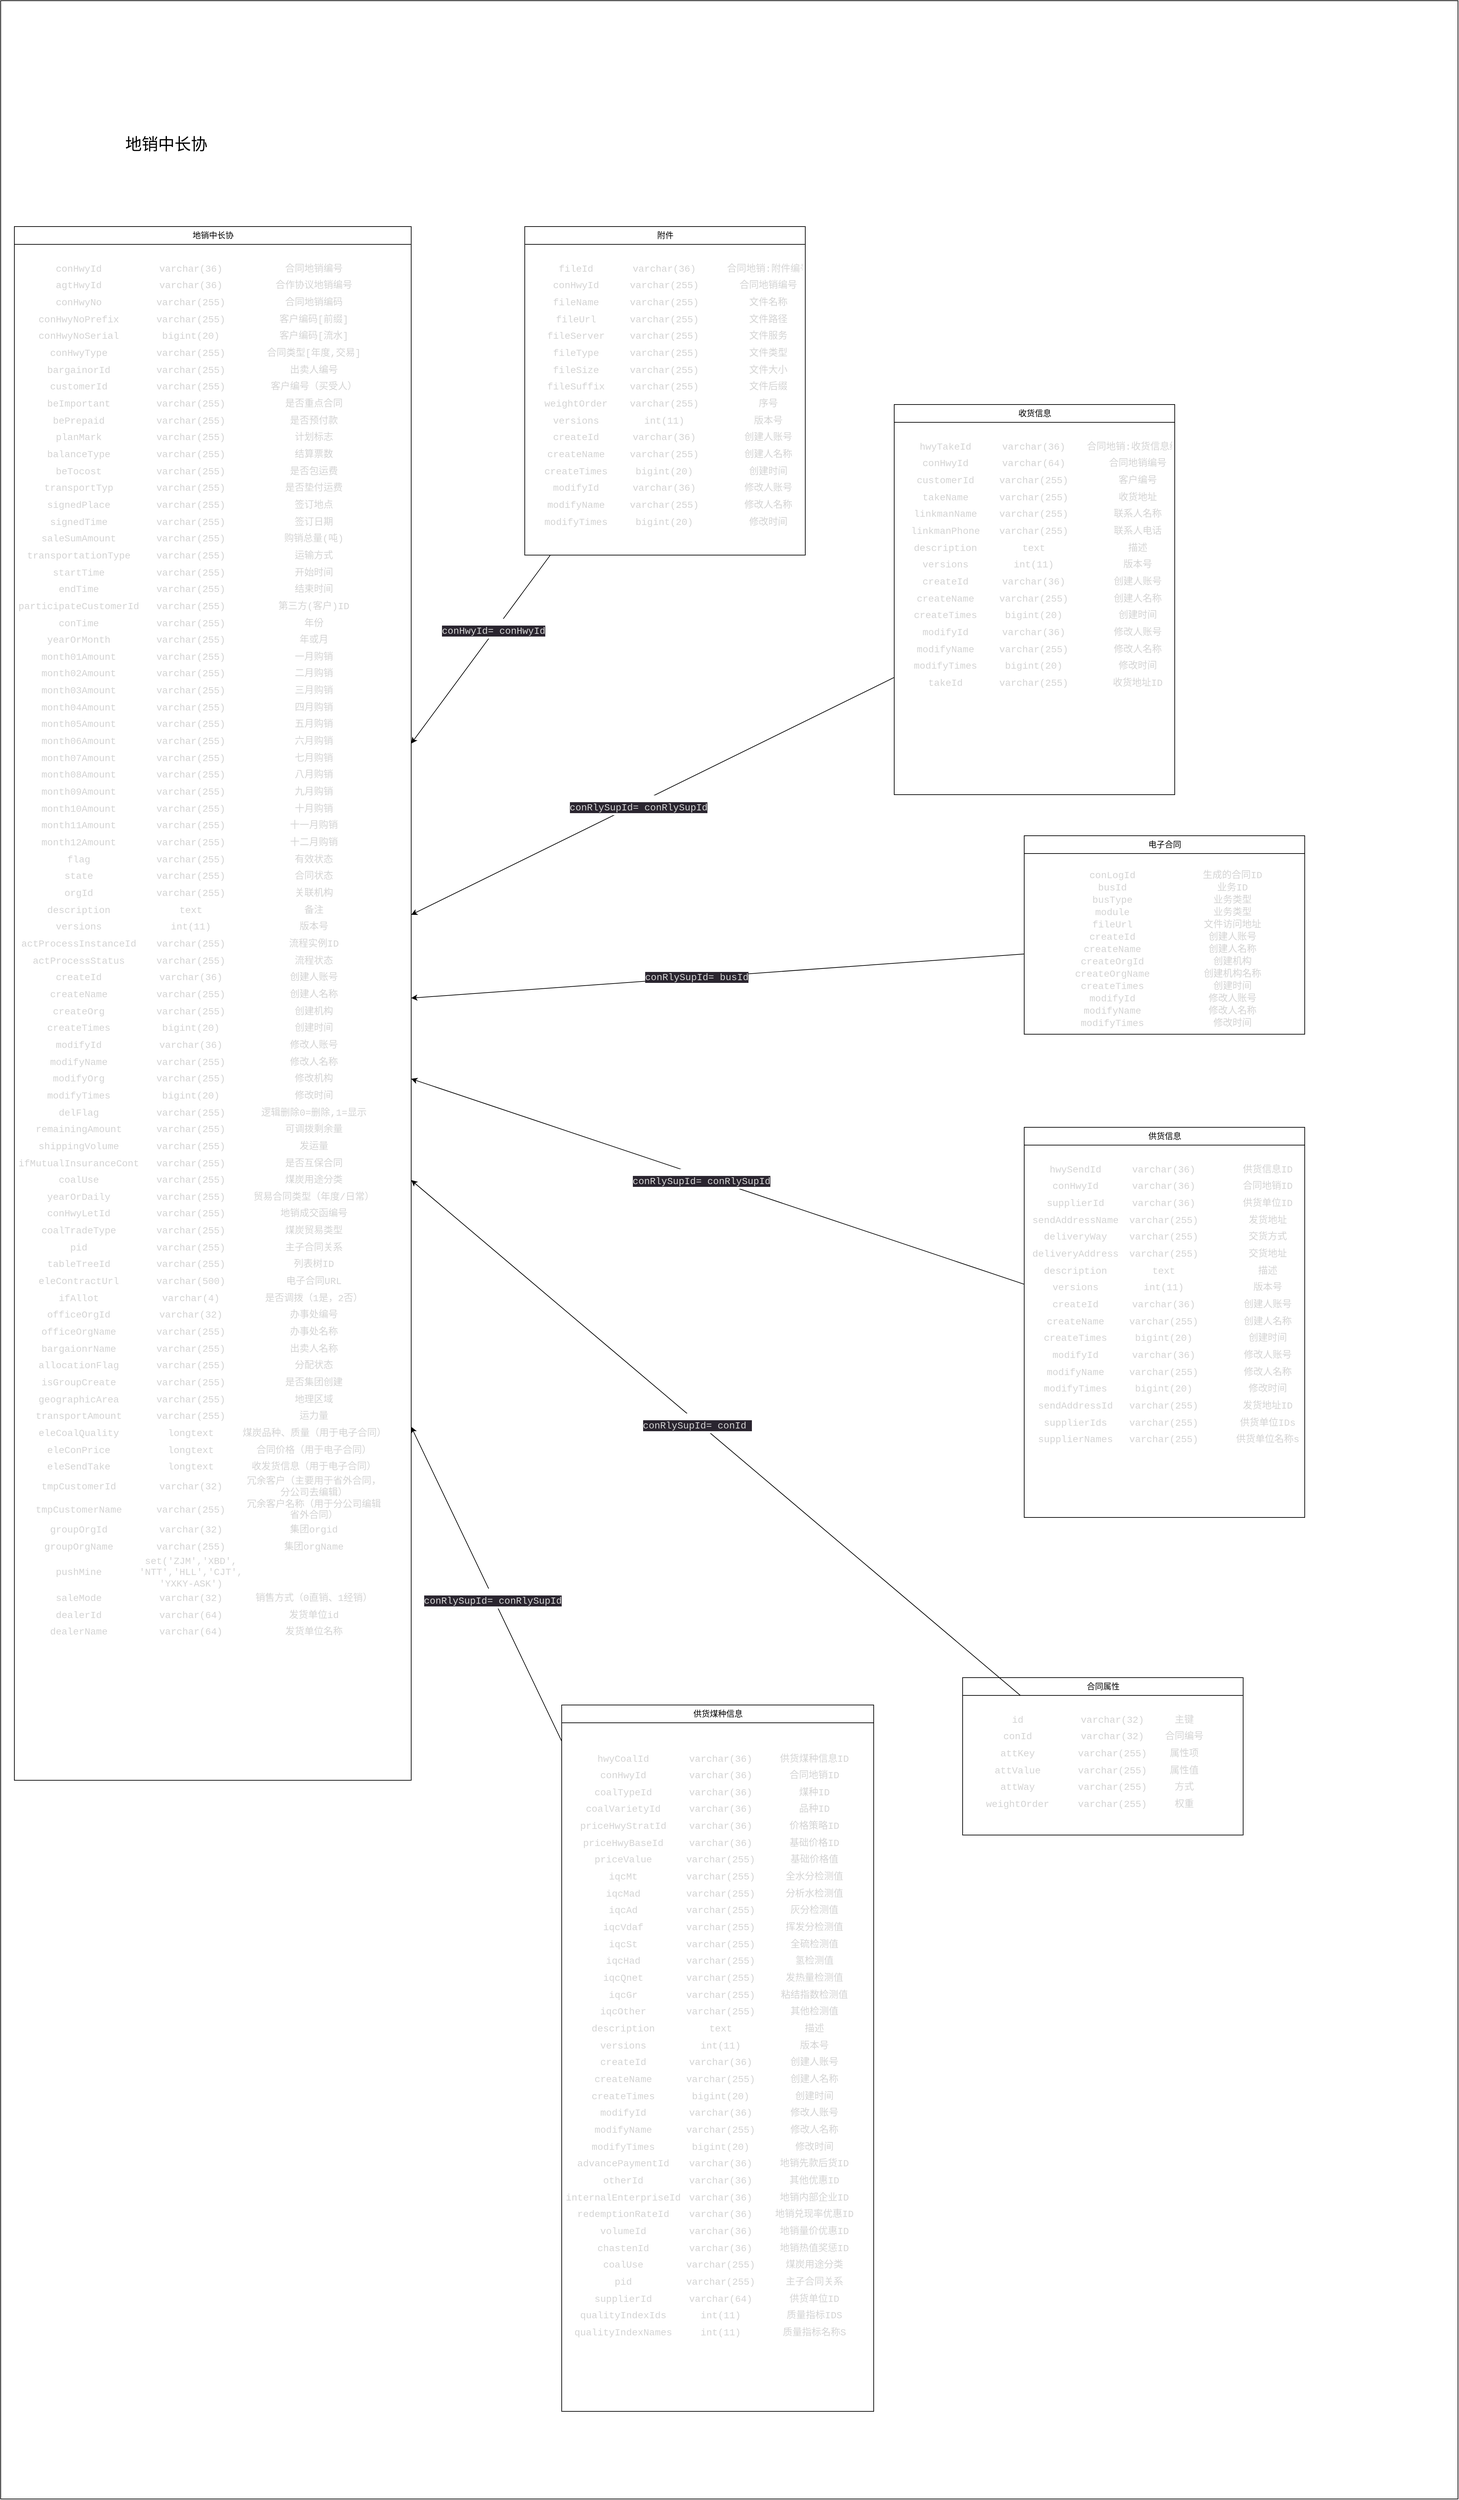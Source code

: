 <mxfile version="20.5.3" type="embed" pages="9"><diagram id="eXspNDQ0ffprh3WJ_fAL" name="1地销中长协合同 "><mxGraphModel dx="2197" dy="2205" grid="1" gridSize="10" guides="1" tooltips="1" connect="1" arrows="1" fold="1" page="1" pageScale="1" pageWidth="850" pageHeight="1100" math="0" shadow="0"><root><mxCell id="0"/><mxCell id="1" parent="0"/><mxCell id="tkfBP1m_biuK9IM0kMoR-1" value="" style="rounded=0;whiteSpace=wrap;html=1;fontSize=24;" parent="1" vertex="1"><mxGeometry x="-480" y="-970" width="2130" height="3650" as="geometry"/></mxCell><mxCell id="tkfBP1m_biuK9IM0kMoR-2" value="附件" style="swimlane;fontStyle=0;childLayout=stackLayout;horizontal=1;startSize=26;fillColor=none;horizontalStack=0;resizeParent=1;resizeParentMax=0;resizeLast=0;collapsible=1;marginBottom=0;html=1;" parent="1" vertex="1"><mxGeometry x="286" y="-640" width="410" height="480" as="geometry"/></mxCell><mxCell id="tkfBP1m_biuK9IM0kMoR-3" value="&lt;div style=&quot;color: rgb(212, 212, 212); font-family: Consolas, &amp;quot;Courier New&amp;quot;, monospace; font-size: 14px; text-align: center;&quot;&gt;&lt;br&gt;&lt;table style=&quot;border-collapse:collapse;width:331.52pt;&quot; height=&quot;394&quot; width=&quot;442&quot; cellspacing=&quot;0&quot; cellpadding=&quot;0&quot; border=&quot;0&quot;&gt; &lt;colgroup&gt;&lt;col style=&quot;width:103.50pt;&quot; width=&quot;138&quot;&gt;&lt;/colgroup&gt; &lt;colgroup&gt;&lt;col style=&quot;width:90.00pt;&quot; width=&quot;120&quot;&gt;&lt;/colgroup&gt; &lt;colgroup&gt;&lt;col style=&quot;width:138.00pt;&quot; width=&quot;184&quot;&gt;&lt;/colgroup&gt; &lt;tbody&gt;&lt;tr style=&quot;height:18.50pt;&quot; height=&quot;24&quot;&gt;  &lt;td style=&quot;height:18.50pt;width:103.50pt;&quot; width=&quot;138&quot; height=&quot;24&quot; class=&quot;et2&quot;&gt;fileId&lt;/td&gt;  &lt;td style=&quot;width:90.00pt;&quot; width=&quot;120&quot; class=&quot;et2&quot;&gt;varchar(36)&lt;/td&gt;  &lt;td style=&quot;width:138.00pt;&quot; width=&quot;184&quot; class=&quot;et2&quot;&gt;合同地销:附件编号&lt;/td&gt; &lt;/tr&gt; &lt;tr style=&quot;height:18.50pt;&quot; height=&quot;24&quot;&gt;  &lt;td style=&quot;height:18.50pt;width:103.50pt;&quot; width=&quot;138&quot; height=&quot;24&quot; class=&quot;et2&quot;&gt;conHwyId&lt;/td&gt;  &lt;td style=&quot;width:90.00pt;&quot; width=&quot;120&quot; class=&quot;et2&quot;&gt;varchar(255)&lt;/td&gt;  &lt;td style=&quot;width:138.00pt;&quot; width=&quot;184&quot; class=&quot;et2&quot;&gt;合同地销编号&lt;/td&gt; &lt;/tr&gt; &lt;tr style=&quot;height:18.50pt;&quot; height=&quot;24&quot;&gt;  &lt;td style=&quot;height:18.50pt;width:103.50pt;&quot; width=&quot;138&quot; height=&quot;24&quot; class=&quot;et2&quot;&gt;fileName&lt;/td&gt;  &lt;td style=&quot;width:90.00pt;&quot; width=&quot;120&quot; class=&quot;et2&quot;&gt;varchar(255)&lt;/td&gt;  &lt;td style=&quot;width:138.00pt;&quot; width=&quot;184&quot; class=&quot;et2&quot;&gt;文件名称&lt;/td&gt; &lt;/tr&gt; &lt;tr style=&quot;height:18.50pt;&quot; height=&quot;24&quot;&gt;  &lt;td style=&quot;height:18.50pt;width:103.50pt;&quot; width=&quot;138&quot; height=&quot;24&quot; class=&quot;et2&quot;&gt;fileUrl&lt;/td&gt;  &lt;td style=&quot;width:90.00pt;&quot; width=&quot;120&quot; class=&quot;et2&quot;&gt;varchar(255)&lt;/td&gt;  &lt;td style=&quot;width:138.00pt;&quot; width=&quot;184&quot; class=&quot;et2&quot;&gt;文件路径&lt;/td&gt; &lt;/tr&gt; &lt;tr style=&quot;height:18.50pt;&quot; height=&quot;24&quot;&gt;  &lt;td style=&quot;height:18.50pt;width:103.50pt;&quot; width=&quot;138&quot; height=&quot;24&quot; class=&quot;et2&quot;&gt;fileServer&lt;/td&gt;  &lt;td style=&quot;width:90.00pt;&quot; width=&quot;120&quot; class=&quot;et2&quot;&gt;varchar(255)&lt;/td&gt;  &lt;td style=&quot;width:138.00pt;&quot; width=&quot;184&quot; class=&quot;et2&quot;&gt;文件服务&lt;/td&gt; &lt;/tr&gt; &lt;tr style=&quot;height:18.50pt;&quot; height=&quot;24&quot;&gt;  &lt;td style=&quot;height:18.50pt;width:103.50pt;&quot; width=&quot;138&quot; height=&quot;24&quot; class=&quot;et2&quot;&gt;fileType&lt;/td&gt;  &lt;td style=&quot;width:90.00pt;&quot; width=&quot;120&quot; class=&quot;et2&quot;&gt;varchar(255)&lt;/td&gt;  &lt;td style=&quot;width:138.00pt;&quot; width=&quot;184&quot; class=&quot;et2&quot;&gt;文件类型&lt;/td&gt; &lt;/tr&gt; &lt;tr style=&quot;height:18.50pt;&quot; height=&quot;24&quot;&gt;  &lt;td style=&quot;height:18.50pt;width:103.50pt;&quot; width=&quot;138&quot; height=&quot;24&quot; class=&quot;et2&quot;&gt;fileSize&lt;/td&gt;  &lt;td style=&quot;width:90.00pt;&quot; width=&quot;120&quot; class=&quot;et2&quot;&gt;varchar(255)&lt;/td&gt;  &lt;td style=&quot;width:138.00pt;&quot; width=&quot;184&quot; class=&quot;et2&quot;&gt;文件大小&lt;/td&gt; &lt;/tr&gt; &lt;tr style=&quot;height:18.50pt;&quot; height=&quot;24&quot;&gt;  &lt;td style=&quot;height:18.50pt;width:103.50pt;&quot; width=&quot;138&quot; height=&quot;24&quot; class=&quot;et2&quot;&gt;fileSuffix&lt;/td&gt;  &lt;td style=&quot;width:90.00pt;&quot; width=&quot;120&quot; class=&quot;et2&quot;&gt;varchar(255)&lt;/td&gt;  &lt;td style=&quot;width:138.00pt;&quot; width=&quot;184&quot; class=&quot;et2&quot;&gt;文件后缀&lt;/td&gt; &lt;/tr&gt; &lt;tr style=&quot;height:18.50pt;&quot; height=&quot;24&quot;&gt;  &lt;td style=&quot;height:18.50pt;width:103.50pt;&quot; width=&quot;138&quot; height=&quot;24&quot; class=&quot;et2&quot;&gt;weightOrder&lt;/td&gt;  &lt;td style=&quot;width:90.00pt;&quot; width=&quot;120&quot; class=&quot;et2&quot;&gt;varchar(255)&lt;/td&gt;  &lt;td style=&quot;width:138.00pt;&quot; width=&quot;184&quot; class=&quot;et2&quot;&gt;序号&lt;/td&gt; &lt;/tr&gt; &lt;tr style=&quot;height:18.50pt;&quot; height=&quot;24&quot;&gt;  &lt;td style=&quot;height:18.50pt;width:103.50pt;&quot; width=&quot;138&quot; height=&quot;24&quot; class=&quot;et2&quot;&gt;versions&lt;/td&gt;  &lt;td style=&quot;width:90.00pt;&quot; width=&quot;120&quot; class=&quot;et2&quot;&gt;int(11)&lt;/td&gt;  &lt;td style=&quot;width:138.00pt;&quot; width=&quot;184&quot; class=&quot;et2&quot;&gt;版本号&lt;/td&gt; &lt;/tr&gt; &lt;tr style=&quot;height:18.50pt;&quot; height=&quot;24&quot;&gt;  &lt;td style=&quot;height:18.50pt;width:103.50pt;&quot; width=&quot;138&quot; height=&quot;24&quot; class=&quot;et2&quot;&gt;createId&lt;/td&gt;  &lt;td style=&quot;width:90.00pt;&quot; width=&quot;120&quot; class=&quot;et2&quot;&gt;varchar(36)&lt;/td&gt;  &lt;td style=&quot;width:138.00pt;&quot; width=&quot;184&quot; class=&quot;et2&quot;&gt;创建人账号&lt;/td&gt; &lt;/tr&gt; &lt;tr style=&quot;height:18.50pt;&quot; height=&quot;24&quot;&gt;  &lt;td style=&quot;height:18.50pt;width:103.50pt;&quot; width=&quot;138&quot; height=&quot;24&quot; class=&quot;et2&quot;&gt;createName&lt;/td&gt;  &lt;td style=&quot;width:90.00pt;&quot; width=&quot;120&quot; class=&quot;et2&quot;&gt;varchar(255)&lt;/td&gt;  &lt;td style=&quot;width:138.00pt;&quot; width=&quot;184&quot; class=&quot;et2&quot;&gt;创建人名称&lt;/td&gt; &lt;/tr&gt; &lt;tr style=&quot;height:18.50pt;&quot; height=&quot;24&quot;&gt;  &lt;td style=&quot;height:18.50pt;width:103.50pt;&quot; width=&quot;138&quot; height=&quot;24&quot; class=&quot;et2&quot;&gt;createTimes&lt;/td&gt;  &lt;td style=&quot;width:90.00pt;&quot; width=&quot;120&quot; class=&quot;et2&quot;&gt;bigint(20)&lt;/td&gt;  &lt;td style=&quot;width:138.00pt;&quot; width=&quot;184&quot; class=&quot;et2&quot;&gt;创建时间&lt;/td&gt; &lt;/tr&gt; &lt;tr style=&quot;height:18.50pt;&quot; height=&quot;24&quot;&gt;  &lt;td style=&quot;height:18.50pt;width:103.50pt;&quot; width=&quot;138&quot; height=&quot;24&quot; class=&quot;et2&quot;&gt;modifyId&lt;/td&gt;  &lt;td style=&quot;width:90.00pt;&quot; width=&quot;120&quot; class=&quot;et2&quot;&gt;varchar(36)&lt;/td&gt;  &lt;td style=&quot;width:138.00pt;&quot; width=&quot;184&quot; class=&quot;et2&quot;&gt;修改人账号&lt;/td&gt; &lt;/tr&gt; &lt;tr style=&quot;height:18.50pt;&quot; height=&quot;24&quot;&gt;  &lt;td style=&quot;height:18.50pt;width:103.50pt;&quot; width=&quot;138&quot; height=&quot;24&quot; class=&quot;et2&quot;&gt;modifyName&lt;/td&gt;  &lt;td style=&quot;width:90.00pt;&quot; width=&quot;120&quot; class=&quot;et2&quot;&gt;varchar(255)&lt;/td&gt;  &lt;td style=&quot;width:138.00pt;&quot; width=&quot;184&quot; class=&quot;et2&quot;&gt;修改人名称&lt;/td&gt; &lt;/tr&gt; &lt;tr style=&quot;height:18.50pt;&quot; height=&quot;24&quot;&gt;  &lt;td style=&quot;height:18.50pt;width:103.50pt;&quot; width=&quot;138&quot; height=&quot;24&quot; class=&quot;et2&quot;&gt;modifyTimes&lt;/td&gt;  &lt;td style=&quot;width:90.00pt;&quot; width=&quot;120&quot; class=&quot;et2&quot;&gt;bigint(20)&lt;/td&gt;  &lt;td style=&quot;width:138.00pt;&quot; width=&quot;184&quot; class=&quot;et2&quot;&gt;修改时间&lt;/td&gt; &lt;/tr&gt;&lt;/tbody&gt;&lt;/table&gt;&lt;br&gt;&lt;/div&gt;" style="text;strokeColor=none;fillColor=none;align=left;verticalAlign=top;spacingLeft=4;spacingRight=4;overflow=hidden;rotatable=0;points=[[0,0.5],[1,0.5]];portConstraint=eastwest;whiteSpace=wrap;html=1;" parent="tkfBP1m_biuK9IM0kMoR-2" vertex="1"><mxGeometry y="26" width="410" height="454" as="geometry"/></mxCell><mxCell id="tkfBP1m_biuK9IM0kMoR-4" value="收货信息" style="swimlane;fontStyle=0;childLayout=stackLayout;horizontal=1;startSize=26;fillColor=none;horizontalStack=0;resizeParent=1;resizeParentMax=0;resizeLast=0;collapsible=1;marginBottom=0;html=1;" parent="1" vertex="1"><mxGeometry x="826" y="-380" width="410" height="570" as="geometry"/></mxCell><mxCell id="tkfBP1m_biuK9IM0kMoR-5" value="&lt;div style=&quot;color: rgb(212, 212, 212); font-family: Consolas, &amp;quot;Courier New&amp;quot;, monospace; font-size: 14px; text-align: center;&quot;&gt;&lt;br&gt;&lt;table style=&quot;border-collapse:collapse;width:331.52pt;&quot; height=&quot;370&quot; width=&quot;442&quot; cellspacing=&quot;0&quot; cellpadding=&quot;0&quot; border=&quot;0&quot;&gt; &lt;colgroup&gt;&lt;col style=&quot;width:103.50pt;&quot; width=&quot;138&quot;&gt;&lt;/colgroup&gt; &lt;colgroup&gt;&lt;col style=&quot;width:90.00pt;&quot; width=&quot;120&quot;&gt;&lt;/colgroup&gt; &lt;colgroup&gt;&lt;col style=&quot;width:138.00pt;&quot; width=&quot;184&quot;&gt;&lt;/colgroup&gt; &lt;tbody&gt;&lt;tr style=&quot;height:18.50pt;&quot; height=&quot;24&quot;&gt;  &lt;td style=&quot;height:18.50pt;width:103.50pt;&quot; width=&quot;138&quot; height=&quot;24&quot; class=&quot;et2&quot;&gt;hwyTakeId&lt;/td&gt;  &lt;td style=&quot;width:90.00pt;&quot; width=&quot;120&quot; class=&quot;et2&quot;&gt;varchar(36)&lt;/td&gt;  &lt;td style=&quot;width:138.00pt;&quot; width=&quot;184&quot; class=&quot;et2&quot;&gt;合同地销:收货信息编号&lt;/td&gt; &lt;/tr&gt; &lt;tr style=&quot;height:18.50pt;&quot; height=&quot;24&quot;&gt;  &lt;td style=&quot;height:18.50pt;width:103.50pt;&quot; width=&quot;138&quot; height=&quot;24&quot; class=&quot;et2&quot;&gt;conHwyId&lt;/td&gt;  &lt;td style=&quot;width:90.00pt;&quot; width=&quot;120&quot; class=&quot;et2&quot;&gt;varchar(64)&lt;/td&gt;  &lt;td style=&quot;width:138.00pt;&quot; width=&quot;184&quot; class=&quot;et2&quot;&gt;合同地销编号&lt;/td&gt; &lt;/tr&gt; &lt;tr style=&quot;height:18.50pt;&quot; height=&quot;24&quot;&gt;  &lt;td style=&quot;height:18.50pt;width:103.50pt;&quot; width=&quot;138&quot; height=&quot;24&quot; class=&quot;et2&quot;&gt;customerId&lt;/td&gt;  &lt;td style=&quot;width:90.00pt;&quot; width=&quot;120&quot; class=&quot;et2&quot;&gt;varchar(255)&lt;/td&gt;  &lt;td style=&quot;width:138.00pt;&quot; width=&quot;184&quot; class=&quot;et2&quot;&gt;客户编号&lt;/td&gt; &lt;/tr&gt; &lt;tr style=&quot;height:18.50pt;&quot; height=&quot;24&quot;&gt;  &lt;td style=&quot;height:18.50pt;width:103.50pt;&quot; width=&quot;138&quot; height=&quot;24&quot; class=&quot;et2&quot;&gt;takeName&lt;/td&gt;  &lt;td style=&quot;width:90.00pt;&quot; width=&quot;120&quot; class=&quot;et2&quot;&gt;varchar(255)&lt;/td&gt;  &lt;td style=&quot;width:138.00pt;&quot; width=&quot;184&quot; class=&quot;et2&quot;&gt;收货地址&lt;/td&gt; &lt;/tr&gt; &lt;tr style=&quot;height:18.50pt;&quot; height=&quot;24&quot;&gt;  &lt;td style=&quot;height:18.50pt;width:103.50pt;&quot; width=&quot;138&quot; height=&quot;24&quot; class=&quot;et2&quot;&gt;linkmanName&lt;/td&gt;  &lt;td style=&quot;width:90.00pt;&quot; width=&quot;120&quot; class=&quot;et2&quot;&gt;varchar(255)&lt;/td&gt;  &lt;td style=&quot;width:138.00pt;&quot; width=&quot;184&quot; class=&quot;et2&quot;&gt;联系人名称&lt;/td&gt; &lt;/tr&gt; &lt;tr style=&quot;height:18.50pt;&quot; height=&quot;24&quot;&gt;  &lt;td style=&quot;height:18.50pt;width:103.50pt;&quot; width=&quot;138&quot; height=&quot;24&quot; class=&quot;et2&quot;&gt;linkmanPhone&lt;/td&gt;  &lt;td style=&quot;width:90.00pt;&quot; width=&quot;120&quot; class=&quot;et2&quot;&gt;varchar(255)&lt;/td&gt;  &lt;td style=&quot;width:138.00pt;&quot; width=&quot;184&quot; class=&quot;et2&quot;&gt;联系人电话&lt;/td&gt; &lt;/tr&gt; &lt;tr style=&quot;height:18.50pt;&quot; height=&quot;24&quot;&gt;  &lt;td style=&quot;height:18.50pt;width:103.50pt;&quot; width=&quot;138&quot; height=&quot;24&quot; class=&quot;et2&quot;&gt;description&lt;/td&gt;  &lt;td style=&quot;width:90.00pt;&quot; width=&quot;120&quot; class=&quot;et2&quot;&gt;text&lt;/td&gt;  &lt;td style=&quot;width:138.00pt;&quot; width=&quot;184&quot; class=&quot;et2&quot;&gt;描述&lt;/td&gt; &lt;/tr&gt; &lt;tr style=&quot;height:18.50pt;&quot; height=&quot;24&quot;&gt;  &lt;td style=&quot;height:18.50pt;width:103.50pt;&quot; width=&quot;138&quot; height=&quot;24&quot; class=&quot;et2&quot;&gt;versions&lt;/td&gt;  &lt;td style=&quot;width:90.00pt;&quot; width=&quot;120&quot; class=&quot;et2&quot;&gt;int(11)&lt;/td&gt;  &lt;td style=&quot;width:138.00pt;&quot; width=&quot;184&quot; class=&quot;et2&quot;&gt;版本号&lt;/td&gt; &lt;/tr&gt; &lt;tr style=&quot;height:18.50pt;&quot; height=&quot;24&quot;&gt;  &lt;td style=&quot;height:18.50pt;width:103.50pt;&quot; width=&quot;138&quot; height=&quot;24&quot; class=&quot;et2&quot;&gt;createId&lt;/td&gt;  &lt;td style=&quot;width:90.00pt;&quot; width=&quot;120&quot; class=&quot;et2&quot;&gt;varchar(36)&lt;/td&gt;  &lt;td style=&quot;width:138.00pt;&quot; width=&quot;184&quot; class=&quot;et2&quot;&gt;创建人账号&lt;/td&gt; &lt;/tr&gt; &lt;tr style=&quot;height:18.50pt;&quot; height=&quot;24&quot;&gt;  &lt;td style=&quot;height:18.50pt;width:103.50pt;&quot; width=&quot;138&quot; height=&quot;24&quot; class=&quot;et2&quot;&gt;createName&lt;/td&gt;  &lt;td style=&quot;width:90.00pt;&quot; width=&quot;120&quot; class=&quot;et2&quot;&gt;varchar(255)&lt;/td&gt;  &lt;td style=&quot;width:138.00pt;&quot; width=&quot;184&quot; class=&quot;et2&quot;&gt;创建人名称&lt;/td&gt; &lt;/tr&gt; &lt;tr style=&quot;height:18.50pt;&quot; height=&quot;24&quot;&gt;  &lt;td style=&quot;height:18.50pt;width:103.50pt;&quot; width=&quot;138&quot; height=&quot;24&quot; class=&quot;et2&quot;&gt;createTimes&lt;/td&gt;  &lt;td style=&quot;width:90.00pt;&quot; width=&quot;120&quot; class=&quot;et2&quot;&gt;bigint(20)&lt;/td&gt;  &lt;td style=&quot;width:138.00pt;&quot; width=&quot;184&quot; class=&quot;et2&quot;&gt;创建时间&lt;/td&gt; &lt;/tr&gt; &lt;tr style=&quot;height:18.50pt;&quot; height=&quot;24&quot;&gt;  &lt;td style=&quot;height:18.50pt;width:103.50pt;&quot; width=&quot;138&quot; height=&quot;24&quot; class=&quot;et2&quot;&gt;modifyId&lt;/td&gt;  &lt;td style=&quot;width:90.00pt;&quot; width=&quot;120&quot; class=&quot;et2&quot;&gt;varchar(36)&lt;/td&gt;  &lt;td style=&quot;width:138.00pt;&quot; width=&quot;184&quot; class=&quot;et2&quot;&gt;修改人账号&lt;/td&gt; &lt;/tr&gt; &lt;tr style=&quot;height:18.50pt;&quot; height=&quot;24&quot;&gt;  &lt;td style=&quot;height:18.50pt;width:103.50pt;&quot; width=&quot;138&quot; height=&quot;24&quot; class=&quot;et2&quot;&gt;modifyName&lt;/td&gt;  &lt;td style=&quot;width:90.00pt;&quot; width=&quot;120&quot; class=&quot;et2&quot;&gt;varchar(255)&lt;/td&gt;  &lt;td style=&quot;width:138.00pt;&quot; width=&quot;184&quot; class=&quot;et2&quot;&gt;修改人名称&lt;/td&gt; &lt;/tr&gt; &lt;tr style=&quot;height:18.50pt;&quot; height=&quot;24&quot;&gt;  &lt;td style=&quot;height:18.50pt;width:103.50pt;&quot; width=&quot;138&quot; height=&quot;24&quot; class=&quot;et2&quot;&gt;modifyTimes&lt;/td&gt;  &lt;td style=&quot;width:90.00pt;&quot; width=&quot;120&quot; class=&quot;et2&quot;&gt;bigint(20)&lt;/td&gt;  &lt;td style=&quot;width:138.00pt;&quot; width=&quot;184&quot; class=&quot;et2&quot;&gt;修改时间&lt;/td&gt; &lt;/tr&gt; &lt;tr style=&quot;height:18.50pt;&quot; height=&quot;24&quot;&gt;  &lt;td style=&quot;height:18.50pt;width:103.50pt;&quot; width=&quot;138&quot; height=&quot;24&quot; class=&quot;et2&quot;&gt;takeId&lt;/td&gt;  &lt;td style=&quot;width:90.00pt;&quot; width=&quot;120&quot; class=&quot;et2&quot;&gt;varchar(255)&lt;/td&gt;  &lt;td style=&quot;width:138.00pt;&quot; width=&quot;184&quot; class=&quot;et2&quot;&gt;收货地址ID&lt;/td&gt; &lt;/tr&gt;&lt;/tbody&gt;&lt;/table&gt;&lt;/div&gt;" style="text;strokeColor=none;fillColor=none;align=left;verticalAlign=top;spacingLeft=4;spacingRight=4;overflow=hidden;rotatable=0;points=[[0,0.5],[1,0.5]];portConstraint=eastwest;whiteSpace=wrap;html=1;" parent="tkfBP1m_biuK9IM0kMoR-4" vertex="1"><mxGeometry y="26" width="410" height="544" as="geometry"/></mxCell><mxCell id="tkfBP1m_biuK9IM0kMoR-6" value="地销中长协" style="swimlane;fontStyle=0;childLayout=stackLayout;horizontal=1;startSize=26;fillColor=none;horizontalStack=0;resizeParent=1;resizeParentMax=0;resizeLast=0;collapsible=1;marginBottom=0;html=1;" parent="1" vertex="1"><mxGeometry x="-460" y="-640" width="580" height="2270" as="geometry"/></mxCell><mxCell id="tkfBP1m_biuK9IM0kMoR-7" value="&lt;div style=&quot;color: rgb(212, 212, 212); font-family: Consolas, &amp;quot;Courier New&amp;quot;, monospace; font-size: 14px; text-align: center;&quot;&gt;&lt;br&gt;&lt;table style=&quot;border-collapse:collapse;width:402.02pt;&quot; height=&quot;1973&quot; width=&quot;536&quot; cellspacing=&quot;0&quot; cellpadding=&quot;0&quot; border=&quot;0&quot;&gt; &lt;colgroup&gt;&lt;col style=&quot;width:103.50pt;&quot; width=&quot;138&quot;&gt;&lt;/colgroup&gt; &lt;colgroup&gt;&lt;col style=&quot;width:90.00pt;&quot; width=&quot;120&quot;&gt;&lt;/colgroup&gt; &lt;colgroup&gt;&lt;col style=&quot;width:208.50pt;&quot; width=&quot;278&quot;&gt;&lt;/colgroup&gt; &lt;tbody&gt;&lt;tr style=&quot;height:18.50pt;&quot; height=&quot;24&quot;&gt;  &lt;td style=&quot;height:18.50pt;width:103.50pt;&quot; width=&quot;138&quot; height=&quot;24&quot; class=&quot;et2&quot;&gt;conHwyId&lt;/td&gt;  &lt;td style=&quot;width:90.00pt;&quot; width=&quot;120&quot; class=&quot;et2&quot;&gt;varchar(36)&lt;/td&gt;  &lt;td style=&quot;width:208.50pt;&quot; width=&quot;278&quot; class=&quot;et2&quot;&gt;合同地销编号&lt;/td&gt; &lt;/tr&gt; &lt;tr style=&quot;height:18.50pt;&quot; height=&quot;24&quot;&gt;  &lt;td style=&quot;height:18.50pt;width:103.50pt;&quot; width=&quot;138&quot; height=&quot;24&quot; class=&quot;et2&quot;&gt;agtHwyId&lt;/td&gt;  &lt;td style=&quot;width:90.00pt;&quot; width=&quot;120&quot; class=&quot;et2&quot;&gt;varchar(36)&lt;/td&gt;  &lt;td style=&quot;width:208.50pt;&quot; width=&quot;278&quot; class=&quot;et2&quot;&gt;合作协议地销编号&lt;/td&gt; &lt;/tr&gt; &lt;tr style=&quot;height:18.50pt;&quot; height=&quot;24&quot;&gt;  &lt;td style=&quot;height:18.50pt;width:103.50pt;&quot; width=&quot;138&quot; height=&quot;24&quot; class=&quot;et2&quot;&gt;conHwyNo&lt;/td&gt;  &lt;td style=&quot;width:90.00pt;&quot; width=&quot;120&quot; class=&quot;et2&quot;&gt;varchar(255)&lt;/td&gt;  &lt;td style=&quot;width:208.50pt;&quot; width=&quot;278&quot; class=&quot;et2&quot;&gt;合同地销编码&lt;/td&gt; &lt;/tr&gt; &lt;tr style=&quot;height:18.50pt;&quot; height=&quot;24&quot;&gt;  &lt;td style=&quot;height:18.50pt;width:103.50pt;&quot; width=&quot;138&quot; height=&quot;24&quot; class=&quot;et2&quot;&gt;conHwyNoPrefix&lt;/td&gt;  &lt;td style=&quot;width:90.00pt;&quot; width=&quot;120&quot; class=&quot;et2&quot;&gt;varchar(255)&lt;/td&gt;  &lt;td style=&quot;width:208.50pt;&quot; width=&quot;278&quot; class=&quot;et2&quot;&gt;客户编码[前缀]&lt;/td&gt; &lt;/tr&gt; &lt;tr style=&quot;height:18.50pt;&quot; height=&quot;24&quot;&gt;  &lt;td style=&quot;height:18.50pt;width:103.50pt;&quot; width=&quot;138&quot; height=&quot;24&quot; class=&quot;et2&quot;&gt;conHwyNoSerial&lt;/td&gt;  &lt;td style=&quot;width:90.00pt;&quot; width=&quot;120&quot; class=&quot;et2&quot;&gt;bigint(20)&lt;/td&gt;  &lt;td style=&quot;width:208.50pt;&quot; width=&quot;278&quot; class=&quot;et2&quot;&gt;客户编码[流水]&lt;/td&gt; &lt;/tr&gt; &lt;tr style=&quot;height:18.50pt;&quot; height=&quot;24&quot;&gt;  &lt;td style=&quot;height:18.50pt;width:103.50pt;&quot; width=&quot;138&quot; height=&quot;24&quot; class=&quot;et2&quot;&gt;conHwyType&lt;/td&gt;  &lt;td style=&quot;width:90.00pt;&quot; width=&quot;120&quot; class=&quot;et2&quot;&gt;varchar(255)&lt;/td&gt;  &lt;td style=&quot;width:208.50pt;&quot; width=&quot;278&quot; class=&quot;et2&quot;&gt;合同类型[年度,交易]&lt;/td&gt; &lt;/tr&gt; &lt;tr style=&quot;height:18.50pt;&quot; height=&quot;24&quot;&gt;  &lt;td style=&quot;height:18.50pt;width:103.50pt;&quot; width=&quot;138&quot; height=&quot;24&quot; class=&quot;et2&quot;&gt;bargainorId&lt;/td&gt;  &lt;td style=&quot;width:90.00pt;&quot; width=&quot;120&quot; class=&quot;et2&quot;&gt;varchar(255)&lt;/td&gt;  &lt;td style=&quot;width:208.50pt;&quot; width=&quot;278&quot; class=&quot;et2&quot;&gt;出卖人编号&lt;/td&gt; &lt;/tr&gt; &lt;tr style=&quot;height:18.50pt;&quot; height=&quot;24&quot;&gt;  &lt;td style=&quot;height:18.50pt;width:103.50pt;&quot; width=&quot;138&quot; height=&quot;24&quot; class=&quot;et2&quot;&gt;customerId&lt;/td&gt;  &lt;td style=&quot;width:90.00pt;&quot; width=&quot;120&quot; class=&quot;et2&quot;&gt;varchar(255)&lt;/td&gt;  &lt;td style=&quot;width:208.50pt;&quot; width=&quot;278&quot; class=&quot;et2&quot;&gt;客户编号（买受人）&lt;/td&gt; &lt;/tr&gt; &lt;tr style=&quot;height:18.50pt;&quot; height=&quot;24&quot;&gt;  &lt;td style=&quot;height:18.50pt;width:103.50pt;&quot; width=&quot;138&quot; height=&quot;24&quot; class=&quot;et2&quot;&gt;beImportant&lt;/td&gt;  &lt;td style=&quot;width:90.00pt;&quot; width=&quot;120&quot; class=&quot;et2&quot;&gt;varchar(255)&lt;/td&gt;  &lt;td style=&quot;width:208.50pt;&quot; width=&quot;278&quot; class=&quot;et2&quot;&gt;是否重点合同&lt;/td&gt; &lt;/tr&gt; &lt;tr style=&quot;height:18.50pt;&quot; height=&quot;24&quot;&gt;  &lt;td style=&quot;height:18.50pt;width:103.50pt;&quot; width=&quot;138&quot; height=&quot;24&quot; class=&quot;et2&quot;&gt;bePrepaid&lt;/td&gt;  &lt;td style=&quot;width:90.00pt;&quot; width=&quot;120&quot; class=&quot;et2&quot;&gt;varchar(255)&lt;/td&gt;  &lt;td style=&quot;width:208.50pt;&quot; width=&quot;278&quot; class=&quot;et2&quot;&gt;是否预付款&lt;/td&gt; &lt;/tr&gt; &lt;tr style=&quot;height:18.50pt;&quot; height=&quot;24&quot;&gt;  &lt;td style=&quot;height:18.50pt;width:103.50pt;&quot; width=&quot;138&quot; height=&quot;24&quot; class=&quot;et2&quot;&gt;planMark&lt;/td&gt;  &lt;td style=&quot;width:90.00pt;&quot; width=&quot;120&quot; class=&quot;et2&quot;&gt;varchar(255)&lt;/td&gt;  &lt;td style=&quot;width:208.50pt;&quot; width=&quot;278&quot; class=&quot;et2&quot;&gt;计划标志&lt;/td&gt; &lt;/tr&gt; &lt;tr style=&quot;height:18.50pt;&quot; height=&quot;24&quot;&gt;  &lt;td style=&quot;height:18.50pt;width:103.50pt;&quot; width=&quot;138&quot; height=&quot;24&quot; class=&quot;et2&quot;&gt;balanceType&lt;/td&gt;  &lt;td style=&quot;width:90.00pt;&quot; width=&quot;120&quot; class=&quot;et2&quot;&gt;varchar(255)&lt;/td&gt;  &lt;td style=&quot;width:208.50pt;&quot; width=&quot;278&quot; class=&quot;et2&quot;&gt;结算票数&lt;/td&gt; &lt;/tr&gt; &lt;tr style=&quot;height:18.50pt;&quot; height=&quot;24&quot;&gt;  &lt;td style=&quot;height:18.50pt;width:103.50pt;&quot; width=&quot;138&quot; height=&quot;24&quot; class=&quot;et2&quot;&gt;beTocost&lt;/td&gt;  &lt;td style=&quot;width:90.00pt;&quot; width=&quot;120&quot; class=&quot;et2&quot;&gt;varchar(255)&lt;/td&gt;  &lt;td style=&quot;width:208.50pt;&quot; width=&quot;278&quot; class=&quot;et2&quot;&gt;是否包运费&lt;/td&gt; &lt;/tr&gt; &lt;tr style=&quot;height:18.50pt;&quot; height=&quot;24&quot;&gt;  &lt;td style=&quot;height:18.50pt;width:103.50pt;&quot; width=&quot;138&quot; height=&quot;24&quot; class=&quot;et2&quot;&gt;transportTyp&lt;/td&gt;  &lt;td style=&quot;width:90.00pt;&quot; width=&quot;120&quot; class=&quot;et2&quot;&gt;varchar(255)&lt;/td&gt;  &lt;td style=&quot;width:208.50pt;&quot; width=&quot;278&quot; class=&quot;et2&quot;&gt;是否垫付运费&lt;/td&gt; &lt;/tr&gt; &lt;tr style=&quot;height:18.50pt;&quot; height=&quot;24&quot;&gt;  &lt;td style=&quot;height:18.50pt;width:103.50pt;&quot; width=&quot;138&quot; height=&quot;24&quot; class=&quot;et2&quot;&gt;signedPlace&lt;/td&gt;  &lt;td style=&quot;width:90.00pt;&quot; width=&quot;120&quot; class=&quot;et2&quot;&gt;varchar(255)&lt;/td&gt;  &lt;td style=&quot;width:208.50pt;&quot; width=&quot;278&quot; class=&quot;et2&quot;&gt;签订地点&lt;/td&gt; &lt;/tr&gt; &lt;tr style=&quot;height:18.50pt;&quot; height=&quot;24&quot;&gt;  &lt;td style=&quot;height:18.50pt;width:103.50pt;&quot; width=&quot;138&quot; height=&quot;24&quot; class=&quot;et2&quot;&gt;signedTime&lt;/td&gt;  &lt;td style=&quot;width:90.00pt;&quot; width=&quot;120&quot; class=&quot;et2&quot;&gt;varchar(255)&lt;/td&gt;  &lt;td style=&quot;width:208.50pt;&quot; width=&quot;278&quot; class=&quot;et2&quot;&gt;签订日期&lt;/td&gt; &lt;/tr&gt; &lt;tr style=&quot;height:18.50pt;&quot; height=&quot;24&quot;&gt;  &lt;td style=&quot;height:18.50pt;width:103.50pt;&quot; width=&quot;138&quot; height=&quot;24&quot; class=&quot;et2&quot;&gt;saleSumAmount&lt;/td&gt;  &lt;td style=&quot;width:90.00pt;&quot; width=&quot;120&quot; class=&quot;et2&quot;&gt;varchar(255)&lt;/td&gt;  &lt;td style=&quot;width:208.50pt;&quot; width=&quot;278&quot; class=&quot;et2&quot;&gt;购销总量(吨)&lt;/td&gt; &lt;/tr&gt; &lt;tr style=&quot;height:18.50pt;&quot; height=&quot;24&quot;&gt;  &lt;td style=&quot;height:18.50pt;width:103.50pt;&quot; width=&quot;138&quot; height=&quot;24&quot; class=&quot;et2&quot;&gt;transportationType&lt;/td&gt;  &lt;td style=&quot;width:90.00pt;&quot; width=&quot;120&quot; class=&quot;et2&quot;&gt;varchar(255)&lt;/td&gt;  &lt;td style=&quot;width:208.50pt;&quot; width=&quot;278&quot; class=&quot;et2&quot;&gt;运输方式&lt;/td&gt; &lt;/tr&gt; &lt;tr style=&quot;height:18.50pt;&quot; height=&quot;24&quot;&gt;  &lt;td style=&quot;height:18.50pt;width:103.50pt;&quot; width=&quot;138&quot; height=&quot;24&quot; class=&quot;et2&quot;&gt;startTime&lt;/td&gt;  &lt;td style=&quot;width:90.00pt;&quot; width=&quot;120&quot; class=&quot;et2&quot;&gt;varchar(255)&lt;/td&gt;  &lt;td style=&quot;width:208.50pt;&quot; width=&quot;278&quot; class=&quot;et2&quot;&gt;开始时间&lt;/td&gt; &lt;/tr&gt; &lt;tr style=&quot;height:18.50pt;&quot; height=&quot;24&quot;&gt;  &lt;td style=&quot;height:18.50pt;width:103.50pt;&quot; width=&quot;138&quot; height=&quot;24&quot; class=&quot;et2&quot;&gt;endTime&lt;/td&gt;  &lt;td style=&quot;width:90.00pt;&quot; width=&quot;120&quot; class=&quot;et2&quot;&gt;varchar(255)&lt;/td&gt;  &lt;td style=&quot;width:208.50pt;&quot; width=&quot;278&quot; class=&quot;et2&quot;&gt;结束时间&lt;/td&gt; &lt;/tr&gt; &lt;tr style=&quot;height:18.50pt;&quot; height=&quot;24&quot;&gt;  &lt;td style=&quot;height:18.50pt;width:103.50pt;&quot; width=&quot;138&quot; height=&quot;24&quot; class=&quot;et2&quot;&gt;participateCustomerId&lt;/td&gt;  &lt;td style=&quot;width:90.00pt;&quot; width=&quot;120&quot; class=&quot;et2&quot;&gt;varchar(255)&lt;/td&gt;  &lt;td style=&quot;width:208.50pt;&quot; width=&quot;278&quot; class=&quot;et2&quot;&gt;第三方(客户)ID&lt;/td&gt; &lt;/tr&gt; &lt;tr style=&quot;height:18.50pt;&quot; height=&quot;24&quot;&gt;  &lt;td style=&quot;height:18.50pt;width:103.50pt;&quot; width=&quot;138&quot; height=&quot;24&quot; class=&quot;et2&quot;&gt;conTime&lt;/td&gt;  &lt;td style=&quot;width:90.00pt;&quot; width=&quot;120&quot; class=&quot;et2&quot;&gt;varchar(255)&lt;/td&gt;  &lt;td style=&quot;width:208.50pt;&quot; width=&quot;278&quot; class=&quot;et2&quot;&gt;年份&lt;/td&gt; &lt;/tr&gt; &lt;tr style=&quot;height:18.50pt;&quot; height=&quot;24&quot;&gt;  &lt;td style=&quot;height:18.50pt;width:103.50pt;&quot; width=&quot;138&quot; height=&quot;24&quot; class=&quot;et2&quot;&gt;yearOrMonth&lt;/td&gt;  &lt;td style=&quot;width:90.00pt;&quot; width=&quot;120&quot; class=&quot;et2&quot;&gt;varchar(255)&lt;/td&gt;  &lt;td style=&quot;width:208.50pt;&quot; width=&quot;278&quot; class=&quot;et2&quot;&gt;年或月&lt;/td&gt; &lt;/tr&gt; &lt;tr style=&quot;height:18.50pt;&quot; height=&quot;24&quot;&gt;  &lt;td style=&quot;height:18.50pt;width:103.50pt;&quot; width=&quot;138&quot; height=&quot;24&quot; class=&quot;et2&quot;&gt;month01Amount&lt;/td&gt;  &lt;td style=&quot;width:90.00pt;&quot; width=&quot;120&quot; class=&quot;et2&quot;&gt;varchar(255)&lt;/td&gt;  &lt;td style=&quot;width:208.50pt;&quot; width=&quot;278&quot; class=&quot;et2&quot;&gt;一月购销&lt;/td&gt; &lt;/tr&gt; &lt;tr style=&quot;height:18.50pt;&quot; height=&quot;24&quot;&gt;  &lt;td style=&quot;height:18.50pt;width:103.50pt;&quot; width=&quot;138&quot; height=&quot;24&quot; class=&quot;et2&quot;&gt;month02Amount&lt;/td&gt;  &lt;td style=&quot;width:90.00pt;&quot; width=&quot;120&quot; class=&quot;et2&quot;&gt;varchar(255)&lt;/td&gt;  &lt;td style=&quot;width:208.50pt;&quot; width=&quot;278&quot; class=&quot;et2&quot;&gt;二月购销&lt;/td&gt; &lt;/tr&gt; &lt;tr style=&quot;height:18.50pt;&quot; height=&quot;24&quot;&gt;  &lt;td style=&quot;height:18.50pt;width:103.50pt;&quot; width=&quot;138&quot; height=&quot;24&quot; class=&quot;et2&quot;&gt;month03Amount&lt;/td&gt;  &lt;td style=&quot;width:90.00pt;&quot; width=&quot;120&quot; class=&quot;et2&quot;&gt;varchar(255)&lt;/td&gt;  &lt;td style=&quot;width:208.50pt;&quot; width=&quot;278&quot; class=&quot;et2&quot;&gt;三月购销&lt;/td&gt; &lt;/tr&gt; &lt;tr style=&quot;height:18.50pt;&quot; height=&quot;24&quot;&gt;  &lt;td style=&quot;height:18.50pt;width:103.50pt;&quot; width=&quot;138&quot; height=&quot;24&quot; class=&quot;et2&quot;&gt;month04Amount&lt;/td&gt;  &lt;td style=&quot;width:90.00pt;&quot; width=&quot;120&quot; class=&quot;et2&quot;&gt;varchar(255)&lt;/td&gt;  &lt;td style=&quot;width:208.50pt;&quot; width=&quot;278&quot; class=&quot;et2&quot;&gt;四月购销&lt;/td&gt; &lt;/tr&gt; &lt;tr style=&quot;height:18.50pt;&quot; height=&quot;24&quot;&gt;  &lt;td style=&quot;height:18.50pt;width:103.50pt;&quot; width=&quot;138&quot; height=&quot;24&quot; class=&quot;et2&quot;&gt;month05Amount&lt;/td&gt;  &lt;td style=&quot;width:90.00pt;&quot; width=&quot;120&quot; class=&quot;et2&quot;&gt;varchar(255)&lt;/td&gt;  &lt;td style=&quot;width:208.50pt;&quot; width=&quot;278&quot; class=&quot;et2&quot;&gt;五月购销&lt;/td&gt; &lt;/tr&gt; &lt;tr style=&quot;height:18.50pt;&quot; height=&quot;24&quot;&gt;  &lt;td style=&quot;height:18.50pt;width:103.50pt;&quot; width=&quot;138&quot; height=&quot;24&quot; class=&quot;et2&quot;&gt;month06Amount&lt;/td&gt;  &lt;td style=&quot;width:90.00pt;&quot; width=&quot;120&quot; class=&quot;et2&quot;&gt;varchar(255)&lt;/td&gt;  &lt;td style=&quot;width:208.50pt;&quot; width=&quot;278&quot; class=&quot;et2&quot;&gt;六月购销&lt;/td&gt; &lt;/tr&gt; &lt;tr style=&quot;height:18.50pt;&quot; height=&quot;24&quot;&gt;  &lt;td style=&quot;height:18.50pt;width:103.50pt;&quot; width=&quot;138&quot; height=&quot;24&quot; class=&quot;et2&quot;&gt;month07Amount&lt;/td&gt;  &lt;td style=&quot;width:90.00pt;&quot; width=&quot;120&quot; class=&quot;et2&quot;&gt;varchar(255)&lt;/td&gt;  &lt;td style=&quot;width:208.50pt;&quot; width=&quot;278&quot; class=&quot;et2&quot;&gt;七月购销&lt;/td&gt; &lt;/tr&gt; &lt;tr style=&quot;height:18.50pt;&quot; height=&quot;24&quot;&gt;  &lt;td style=&quot;height:18.50pt;width:103.50pt;&quot; width=&quot;138&quot; height=&quot;24&quot; class=&quot;et2&quot;&gt;month08Amount&lt;/td&gt;  &lt;td style=&quot;width:90.00pt;&quot; width=&quot;120&quot; class=&quot;et2&quot;&gt;varchar(255)&lt;/td&gt;  &lt;td style=&quot;width:208.50pt;&quot; width=&quot;278&quot; class=&quot;et2&quot;&gt;八月购销&lt;/td&gt; &lt;/tr&gt; &lt;tr style=&quot;height:18.50pt;&quot; height=&quot;24&quot;&gt;  &lt;td style=&quot;height:18.50pt;width:103.50pt;&quot; width=&quot;138&quot; height=&quot;24&quot; class=&quot;et2&quot;&gt;month09Amount&lt;/td&gt;  &lt;td style=&quot;width:90.00pt;&quot; width=&quot;120&quot; class=&quot;et2&quot;&gt;varchar(255)&lt;/td&gt;  &lt;td style=&quot;width:208.50pt;&quot; width=&quot;278&quot; class=&quot;et2&quot;&gt;九月购销&lt;/td&gt; &lt;/tr&gt; &lt;tr style=&quot;height:18.50pt;&quot; height=&quot;24&quot;&gt;  &lt;td style=&quot;height:18.50pt;width:103.50pt;&quot; width=&quot;138&quot; height=&quot;24&quot; class=&quot;et2&quot;&gt;month10Amount&lt;/td&gt;  &lt;td style=&quot;width:90.00pt;&quot; width=&quot;120&quot; class=&quot;et2&quot;&gt;varchar(255)&lt;/td&gt;  &lt;td style=&quot;width:208.50pt;&quot; width=&quot;278&quot; class=&quot;et2&quot;&gt;十月购销&lt;/td&gt; &lt;/tr&gt; &lt;tr style=&quot;height:18.50pt;&quot; height=&quot;24&quot;&gt;  &lt;td style=&quot;height:18.50pt;width:103.50pt;&quot; width=&quot;138&quot; height=&quot;24&quot; class=&quot;et2&quot;&gt;month11Amount&lt;/td&gt;  &lt;td style=&quot;width:90.00pt;&quot; width=&quot;120&quot; class=&quot;et2&quot;&gt;varchar(255)&lt;/td&gt;  &lt;td style=&quot;width:208.50pt;&quot; width=&quot;278&quot; class=&quot;et2&quot;&gt;十一月购销&lt;/td&gt; &lt;/tr&gt; &lt;tr style=&quot;height:18.50pt;&quot; height=&quot;24&quot;&gt;  &lt;td style=&quot;height:18.50pt;width:103.50pt;&quot; width=&quot;138&quot; height=&quot;24&quot; class=&quot;et2&quot;&gt;month12Amount&lt;/td&gt;  &lt;td style=&quot;width:90.00pt;&quot; width=&quot;120&quot; class=&quot;et2&quot;&gt;varchar(255)&lt;/td&gt;  &lt;td style=&quot;width:208.50pt;&quot; width=&quot;278&quot; class=&quot;et2&quot;&gt;十二月购销&lt;/td&gt; &lt;/tr&gt; &lt;tr style=&quot;height:18.50pt;&quot; height=&quot;24&quot;&gt;  &lt;td style=&quot;height:18.50pt;width:103.50pt;&quot; width=&quot;138&quot; height=&quot;24&quot; class=&quot;et2&quot;&gt;flag&lt;/td&gt;  &lt;td style=&quot;width:90.00pt;&quot; width=&quot;120&quot; class=&quot;et2&quot;&gt;varchar(255)&lt;/td&gt;  &lt;td style=&quot;width:208.50pt;&quot; width=&quot;278&quot; class=&quot;et2&quot;&gt;有效状态&lt;/td&gt; &lt;/tr&gt; &lt;tr style=&quot;height:18.50pt;&quot; height=&quot;24&quot;&gt;  &lt;td style=&quot;height:18.50pt;width:103.50pt;&quot; width=&quot;138&quot; height=&quot;24&quot; class=&quot;et2&quot;&gt;state&lt;/td&gt;  &lt;td style=&quot;width:90.00pt;&quot; width=&quot;120&quot; class=&quot;et2&quot;&gt;varchar(255)&lt;/td&gt;  &lt;td style=&quot;width:208.50pt;&quot; width=&quot;278&quot; class=&quot;et2&quot;&gt;合同状态&lt;/td&gt; &lt;/tr&gt; &lt;tr style=&quot;height:18.50pt;&quot; height=&quot;24&quot;&gt;  &lt;td style=&quot;height:18.50pt;width:103.50pt;&quot; width=&quot;138&quot; height=&quot;24&quot; class=&quot;et2&quot;&gt;orgId&lt;/td&gt;  &lt;td style=&quot;width:90.00pt;&quot; width=&quot;120&quot; class=&quot;et2&quot;&gt;varchar(255)&lt;/td&gt;  &lt;td style=&quot;width:208.50pt;&quot; width=&quot;278&quot; class=&quot;et2&quot;&gt;关联机构&lt;/td&gt; &lt;/tr&gt; &lt;tr style=&quot;height:18.50pt;&quot; height=&quot;24&quot;&gt;  &lt;td style=&quot;height:18.50pt;width:103.50pt;&quot; width=&quot;138&quot; height=&quot;24&quot; class=&quot;et2&quot;&gt;description&lt;/td&gt;  &lt;td style=&quot;width:90.00pt;&quot; width=&quot;120&quot; class=&quot;et2&quot;&gt;text&lt;/td&gt;  &lt;td style=&quot;width:208.50pt;&quot; width=&quot;278&quot; class=&quot;et2&quot;&gt;备注&lt;/td&gt; &lt;/tr&gt; &lt;tr style=&quot;height:18.50pt;&quot; height=&quot;24&quot;&gt;  &lt;td style=&quot;height:18.50pt;width:103.50pt;&quot; width=&quot;138&quot; height=&quot;24&quot; class=&quot;et2&quot;&gt;versions&lt;/td&gt;  &lt;td style=&quot;width:90.00pt;&quot; width=&quot;120&quot; class=&quot;et2&quot;&gt;int(11)&lt;/td&gt;  &lt;td style=&quot;width:208.50pt;&quot; width=&quot;278&quot; class=&quot;et2&quot;&gt;版本号&lt;/td&gt; &lt;/tr&gt; &lt;tr style=&quot;height:18.50pt;&quot; height=&quot;24&quot;&gt;  &lt;td style=&quot;height:18.50pt;width:103.50pt;&quot; width=&quot;138&quot; height=&quot;24&quot; class=&quot;et2&quot;&gt;actProcessInstanceId&lt;/td&gt;  &lt;td style=&quot;width:90.00pt;&quot; width=&quot;120&quot; class=&quot;et2&quot;&gt;varchar(255)&lt;/td&gt;  &lt;td style=&quot;width:208.50pt;&quot; width=&quot;278&quot; class=&quot;et2&quot;&gt;流程实例ID&lt;/td&gt; &lt;/tr&gt; &lt;tr style=&quot;height:18.50pt;&quot; height=&quot;24&quot;&gt;  &lt;td style=&quot;height:18.50pt;width:103.50pt;&quot; width=&quot;138&quot; height=&quot;24&quot; class=&quot;et2&quot;&gt;actProcessStatus&lt;/td&gt;  &lt;td style=&quot;width:90.00pt;&quot; width=&quot;120&quot; class=&quot;et2&quot;&gt;varchar(255)&lt;/td&gt;  &lt;td style=&quot;width:208.50pt;&quot; width=&quot;278&quot; class=&quot;et2&quot;&gt;流程状态&lt;/td&gt; &lt;/tr&gt; &lt;tr style=&quot;height:18.50pt;&quot; height=&quot;24&quot;&gt;  &lt;td style=&quot;height:18.50pt;width:103.50pt;&quot; width=&quot;138&quot; height=&quot;24&quot; class=&quot;et2&quot;&gt;createId&lt;/td&gt;  &lt;td style=&quot;width:90.00pt;&quot; width=&quot;120&quot; class=&quot;et2&quot;&gt;varchar(36)&lt;/td&gt;  &lt;td style=&quot;width:208.50pt;&quot; width=&quot;278&quot; class=&quot;et2&quot;&gt;创建人账号&lt;/td&gt; &lt;/tr&gt; &lt;tr style=&quot;height:18.50pt;&quot; height=&quot;24&quot;&gt;  &lt;td style=&quot;height:18.50pt;width:103.50pt;&quot; width=&quot;138&quot; height=&quot;24&quot; class=&quot;et2&quot;&gt;createName&lt;/td&gt;  &lt;td style=&quot;width:90.00pt;&quot; width=&quot;120&quot; class=&quot;et2&quot;&gt;varchar(255)&lt;/td&gt;  &lt;td style=&quot;width:208.50pt;&quot; width=&quot;278&quot; class=&quot;et2&quot;&gt;创建人名称&lt;/td&gt; &lt;/tr&gt; &lt;tr style=&quot;height:18.50pt;&quot; height=&quot;24&quot;&gt;  &lt;td style=&quot;height:18.50pt;width:103.50pt;&quot; width=&quot;138&quot; height=&quot;24&quot; class=&quot;et2&quot;&gt;createOrg&lt;/td&gt;  &lt;td style=&quot;width:90.00pt;&quot; width=&quot;120&quot; class=&quot;et2&quot;&gt;varchar(255)&lt;/td&gt;  &lt;td style=&quot;width:208.50pt;&quot; width=&quot;278&quot; class=&quot;et2&quot;&gt;创建机构&lt;/td&gt; &lt;/tr&gt; &lt;tr style=&quot;height:18.50pt;&quot; height=&quot;24&quot;&gt;  &lt;td style=&quot;height:18.50pt;width:103.50pt;&quot; width=&quot;138&quot; height=&quot;24&quot; class=&quot;et2&quot;&gt;createTimes&lt;/td&gt;  &lt;td style=&quot;width:90.00pt;&quot; width=&quot;120&quot; class=&quot;et2&quot;&gt;bigint(20)&lt;/td&gt;  &lt;td style=&quot;width:208.50pt;&quot; width=&quot;278&quot; class=&quot;et2&quot;&gt;创建时间&lt;/td&gt; &lt;/tr&gt; &lt;tr style=&quot;height:18.50pt;&quot; height=&quot;24&quot;&gt;  &lt;td style=&quot;height:18.50pt;width:103.50pt;&quot; width=&quot;138&quot; height=&quot;24&quot; class=&quot;et2&quot;&gt;modifyId&lt;/td&gt;  &lt;td style=&quot;width:90.00pt;&quot; width=&quot;120&quot; class=&quot;et2&quot;&gt;varchar(36)&lt;/td&gt;  &lt;td style=&quot;width:208.50pt;&quot; width=&quot;278&quot; class=&quot;et2&quot;&gt;修改人账号&lt;/td&gt; &lt;/tr&gt; &lt;tr style=&quot;height:18.50pt;&quot; height=&quot;24&quot;&gt;  &lt;td style=&quot;height:18.50pt;width:103.50pt;&quot; width=&quot;138&quot; height=&quot;24&quot; class=&quot;et2&quot;&gt;modifyName&lt;/td&gt;  &lt;td style=&quot;width:90.00pt;&quot; width=&quot;120&quot; class=&quot;et2&quot;&gt;varchar(255)&lt;/td&gt;  &lt;td style=&quot;width:208.50pt;&quot; width=&quot;278&quot; class=&quot;et2&quot;&gt;修改人名称&lt;/td&gt; &lt;/tr&gt; &lt;tr style=&quot;height:18.50pt;&quot; height=&quot;24&quot;&gt;  &lt;td style=&quot;height:18.50pt;width:103.50pt;&quot; width=&quot;138&quot; height=&quot;24&quot; class=&quot;et2&quot;&gt;modifyOrg&lt;/td&gt;  &lt;td style=&quot;width:90.00pt;&quot; width=&quot;120&quot; class=&quot;et2&quot;&gt;varchar(255)&lt;/td&gt;  &lt;td style=&quot;width:208.50pt;&quot; width=&quot;278&quot; class=&quot;et2&quot;&gt;修改机构&lt;/td&gt; &lt;/tr&gt; &lt;tr style=&quot;height:18.50pt;&quot; height=&quot;24&quot;&gt;  &lt;td style=&quot;height:18.50pt;width:103.50pt;&quot; width=&quot;138&quot; height=&quot;24&quot; class=&quot;et2&quot;&gt;modifyTimes&lt;/td&gt;  &lt;td style=&quot;width:90.00pt;&quot; width=&quot;120&quot; class=&quot;et2&quot;&gt;bigint(20)&lt;/td&gt;  &lt;td style=&quot;width:208.50pt;&quot; width=&quot;278&quot; class=&quot;et2&quot;&gt;修改时间&lt;/td&gt; &lt;/tr&gt; &lt;tr style=&quot;height:18.50pt;&quot; height=&quot;24&quot;&gt;  &lt;td style=&quot;height:18.50pt;width:103.50pt;&quot; width=&quot;138&quot; height=&quot;24&quot; class=&quot;et2&quot;&gt;delFlag&lt;/td&gt;  &lt;td style=&quot;width:90.00pt;&quot; width=&quot;120&quot; class=&quot;et2&quot;&gt;varchar(255)&lt;/td&gt;  &lt;td style=&quot;width:208.50pt;&quot; width=&quot;278&quot; class=&quot;et2&quot;&gt;逻辑删除0=删除,1=显示&lt;/td&gt; &lt;/tr&gt; &lt;tr style=&quot;height:18.50pt;&quot; height=&quot;24&quot;&gt;  &lt;td style=&quot;height:18.50pt;width:103.50pt;&quot; width=&quot;138&quot; height=&quot;24&quot; class=&quot;et2&quot;&gt;remainingAmount&lt;/td&gt;  &lt;td style=&quot;width:90.00pt;&quot; width=&quot;120&quot; class=&quot;et2&quot;&gt;varchar(255)&lt;/td&gt;  &lt;td style=&quot;width:208.50pt;&quot; width=&quot;278&quot; class=&quot;et2&quot;&gt;可调拨剩余量&lt;/td&gt; &lt;/tr&gt; &lt;tr style=&quot;height:18.50pt;&quot; height=&quot;24&quot;&gt;  &lt;td style=&quot;height:18.50pt;width:103.50pt;&quot; width=&quot;138&quot; height=&quot;24&quot; class=&quot;et2&quot;&gt;shippingVolume&lt;/td&gt;  &lt;td style=&quot;width:90.00pt;&quot; width=&quot;120&quot; class=&quot;et2&quot;&gt;varchar(255)&lt;/td&gt;  &lt;td style=&quot;width:208.50pt;&quot; width=&quot;278&quot; class=&quot;et2&quot;&gt;发运量&lt;/td&gt; &lt;/tr&gt; &lt;tr style=&quot;height:18.50pt;&quot; height=&quot;24&quot;&gt;  &lt;td style=&quot;height:18.50pt;width:103.50pt;&quot; width=&quot;138&quot; height=&quot;24&quot; class=&quot;et2&quot;&gt;ifMutualInsuranceCont&lt;/td&gt;  &lt;td style=&quot;width:90.00pt;&quot; width=&quot;120&quot; class=&quot;et2&quot;&gt;varchar(255)&lt;/td&gt;  &lt;td style=&quot;width:208.50pt;&quot; width=&quot;278&quot; class=&quot;et2&quot;&gt;是否互保合同&lt;/td&gt; &lt;/tr&gt; &lt;tr style=&quot;height:18.50pt;&quot; height=&quot;24&quot;&gt;  &lt;td style=&quot;height:18.50pt;width:103.50pt;&quot; width=&quot;138&quot; height=&quot;24&quot; class=&quot;et2&quot;&gt;coalUse&lt;/td&gt;  &lt;td style=&quot;width:90.00pt;&quot; width=&quot;120&quot; class=&quot;et2&quot;&gt;varchar(255)&lt;/td&gt;  &lt;td style=&quot;width:208.50pt;&quot; width=&quot;278&quot; class=&quot;et2&quot;&gt;煤炭用途分类&lt;/td&gt; &lt;/tr&gt; &lt;tr style=&quot;height:18.50pt;&quot; height=&quot;24&quot;&gt;  &lt;td style=&quot;height:18.50pt;width:103.50pt;&quot; width=&quot;138&quot; height=&quot;24&quot; class=&quot;et2&quot;&gt;yearOrDaily&lt;/td&gt;  &lt;td style=&quot;width:90.00pt;&quot; width=&quot;120&quot; class=&quot;et2&quot;&gt;varchar(255)&lt;/td&gt;  &lt;td style=&quot;width:208.50pt;&quot; width=&quot;278&quot; class=&quot;et2&quot;&gt;贸易合同类型（年度/日常）&lt;/td&gt; &lt;/tr&gt; &lt;tr style=&quot;height:18.50pt;&quot; height=&quot;24&quot;&gt;  &lt;td style=&quot;height:18.50pt;width:103.50pt;&quot; width=&quot;138&quot; height=&quot;24&quot; class=&quot;et2&quot;&gt;conHwyLetId&lt;/td&gt;  &lt;td style=&quot;width:90.00pt;&quot; width=&quot;120&quot; class=&quot;et2&quot;&gt;varchar(255)&lt;/td&gt;  &lt;td style=&quot;width:208.50pt;&quot; width=&quot;278&quot; class=&quot;et2&quot;&gt;地销成交函编号&lt;/td&gt; &lt;/tr&gt; &lt;tr style=&quot;height:18.50pt;&quot; height=&quot;24&quot;&gt;  &lt;td style=&quot;height:18.50pt;width:103.50pt;&quot; width=&quot;138&quot; height=&quot;24&quot; class=&quot;et2&quot;&gt;coalTradeType&lt;/td&gt;  &lt;td style=&quot;width:90.00pt;&quot; width=&quot;120&quot; class=&quot;et2&quot;&gt;varchar(255)&lt;/td&gt;  &lt;td style=&quot;width:208.50pt;&quot; width=&quot;278&quot; class=&quot;et2&quot;&gt;煤炭贸易类型&lt;/td&gt; &lt;/tr&gt; &lt;tr style=&quot;height:18.50pt;&quot; height=&quot;24&quot;&gt;  &lt;td style=&quot;height:18.50pt;width:103.50pt;&quot; width=&quot;138&quot; height=&quot;24&quot; class=&quot;et2&quot;&gt;pid&lt;/td&gt;  &lt;td style=&quot;width:90.00pt;&quot; width=&quot;120&quot; class=&quot;et2&quot;&gt;varchar(255)&lt;/td&gt;  &lt;td style=&quot;width:208.50pt;&quot; width=&quot;278&quot; class=&quot;et2&quot;&gt;主子合同关系&lt;/td&gt; &lt;/tr&gt; &lt;tr style=&quot;height:18.50pt;&quot; height=&quot;24&quot;&gt;  &lt;td style=&quot;height:18.50pt;width:103.50pt;&quot; width=&quot;138&quot; height=&quot;24&quot; class=&quot;et2&quot;&gt;tableTreeId&lt;/td&gt;  &lt;td style=&quot;width:90.00pt;&quot; width=&quot;120&quot; class=&quot;et2&quot;&gt;varchar(255)&lt;/td&gt;  &lt;td style=&quot;width:208.50pt;&quot; width=&quot;278&quot; class=&quot;et2&quot;&gt;列表树ID&lt;/td&gt; &lt;/tr&gt; &lt;tr style=&quot;height:18.50pt;&quot; height=&quot;24&quot;&gt;  &lt;td style=&quot;height:18.50pt;width:103.50pt;&quot; width=&quot;138&quot; height=&quot;24&quot; class=&quot;et2&quot;&gt;eleContractUrl&lt;/td&gt;  &lt;td style=&quot;width:90.00pt;&quot; width=&quot;120&quot; class=&quot;et2&quot;&gt;varchar(500)&lt;/td&gt;  &lt;td style=&quot;width:208.50pt;&quot; width=&quot;278&quot; class=&quot;et2&quot;&gt;电子合同URL&lt;/td&gt; &lt;/tr&gt; &lt;tr style=&quot;height:18.50pt;&quot; height=&quot;24&quot;&gt;  &lt;td style=&quot;height:18.50pt;width:103.50pt;&quot; width=&quot;138&quot; height=&quot;24&quot; class=&quot;et2&quot;&gt;ifAllot&lt;/td&gt;  &lt;td style=&quot;width:90.00pt;&quot; width=&quot;120&quot; class=&quot;et2&quot;&gt;varchar(4)&lt;/td&gt;  &lt;td style=&quot;width:208.50pt;&quot; width=&quot;278&quot; class=&quot;et2&quot;&gt;是否调拨（1是，2否）&lt;/td&gt; &lt;/tr&gt; &lt;tr style=&quot;height:18.50pt;&quot; height=&quot;24&quot;&gt;  &lt;td style=&quot;height:18.50pt;width:103.50pt;&quot; width=&quot;138&quot; height=&quot;24&quot; class=&quot;et2&quot;&gt;officeOrgId&lt;/td&gt;  &lt;td style=&quot;width:90.00pt;&quot; width=&quot;120&quot; class=&quot;et2&quot;&gt;varchar(32)&lt;/td&gt;  &lt;td style=&quot;width:208.50pt;&quot; width=&quot;278&quot; class=&quot;et2&quot;&gt;办事处编号&lt;/td&gt; &lt;/tr&gt; &lt;tr style=&quot;height:18.50pt;&quot; height=&quot;24&quot;&gt;  &lt;td style=&quot;height:18.50pt;width:103.50pt;&quot; width=&quot;138&quot; height=&quot;24&quot; class=&quot;et2&quot;&gt;officeOrgName&lt;/td&gt;  &lt;td style=&quot;width:90.00pt;&quot; width=&quot;120&quot; class=&quot;et2&quot;&gt;varchar(255)&lt;/td&gt;  &lt;td style=&quot;width:208.50pt;&quot; width=&quot;278&quot; class=&quot;et2&quot;&gt;办事处名称&lt;/td&gt; &lt;/tr&gt; &lt;tr style=&quot;height:18.50pt;&quot; height=&quot;24&quot;&gt;  &lt;td style=&quot;height:18.50pt;width:103.50pt;&quot; width=&quot;138&quot; height=&quot;24&quot; class=&quot;et2&quot;&gt;bargaionrName&lt;/td&gt;  &lt;td style=&quot;width:90.00pt;&quot; width=&quot;120&quot; class=&quot;et2&quot;&gt;varchar(255)&lt;/td&gt;  &lt;td style=&quot;width:208.50pt;&quot; width=&quot;278&quot; class=&quot;et2&quot;&gt;出卖人名称&lt;/td&gt; &lt;/tr&gt; &lt;tr style=&quot;height:18.50pt;&quot; height=&quot;24&quot;&gt;  &lt;td style=&quot;height:18.50pt;width:103.50pt;&quot; width=&quot;138&quot; height=&quot;24&quot; class=&quot;et2&quot;&gt;allocationFlag&lt;/td&gt;  &lt;td style=&quot;width:90.00pt;&quot; width=&quot;120&quot; class=&quot;et2&quot;&gt;varchar(255)&lt;/td&gt;  &lt;td style=&quot;width:208.50pt;&quot; width=&quot;278&quot; class=&quot;et2&quot;&gt;分配状态&lt;/td&gt; &lt;/tr&gt; &lt;tr style=&quot;height:18.50pt;&quot; height=&quot;24&quot;&gt;  &lt;td style=&quot;height:18.50pt;width:103.50pt;&quot; width=&quot;138&quot; height=&quot;24&quot; class=&quot;et2&quot;&gt;isGroupCreate&lt;/td&gt;  &lt;td style=&quot;width:90.00pt;&quot; width=&quot;120&quot; class=&quot;et2&quot;&gt;varchar(255)&lt;/td&gt;  &lt;td style=&quot;width:208.50pt;&quot; width=&quot;278&quot; class=&quot;et2&quot;&gt;是否集团创建&lt;/td&gt; &lt;/tr&gt; &lt;tr style=&quot;height:18.50pt;&quot; height=&quot;24&quot;&gt;  &lt;td style=&quot;height:18.50pt;width:103.50pt;&quot; width=&quot;138&quot; height=&quot;24&quot; class=&quot;et2&quot;&gt;geographicArea&lt;/td&gt;  &lt;td style=&quot;width:90.00pt;&quot; width=&quot;120&quot; class=&quot;et2&quot;&gt;varchar(255)&lt;/td&gt;  &lt;td style=&quot;width:208.50pt;&quot; width=&quot;278&quot; class=&quot;et2&quot;&gt;地理区域&lt;/td&gt; &lt;/tr&gt; &lt;tr style=&quot;height:18.50pt;&quot; height=&quot;24&quot;&gt;  &lt;td style=&quot;height:18.50pt;width:103.50pt;&quot; width=&quot;138&quot; height=&quot;24&quot; class=&quot;et2&quot;&gt;transportAmount&lt;/td&gt;  &lt;td style=&quot;width:90.00pt;&quot; width=&quot;120&quot; class=&quot;et2&quot;&gt;varchar(255)&lt;/td&gt;  &lt;td style=&quot;width:208.50pt;&quot; width=&quot;278&quot; class=&quot;et2&quot;&gt;运力量&lt;/td&gt; &lt;/tr&gt; &lt;tr style=&quot;height:18.50pt;&quot; height=&quot;24&quot;&gt;  &lt;td style=&quot;height:18.50pt;width:103.50pt;&quot; width=&quot;138&quot; height=&quot;24&quot; class=&quot;et2&quot;&gt;eleCoalQuality&lt;/td&gt;  &lt;td style=&quot;width:90.00pt;&quot; width=&quot;120&quot; class=&quot;et2&quot;&gt;longtext&lt;/td&gt;  &lt;td style=&quot;width:208.50pt;&quot; width=&quot;278&quot; class=&quot;et2&quot;&gt;煤炭品种、质量（用于电子合同）&lt;/td&gt; &lt;/tr&gt; &lt;tr style=&quot;height:18.50pt;&quot; height=&quot;24&quot;&gt;  &lt;td style=&quot;height:18.50pt;width:103.50pt;&quot; width=&quot;138&quot; height=&quot;24&quot; class=&quot;et2&quot;&gt;eleConPrice&lt;/td&gt;  &lt;td style=&quot;width:90.00pt;&quot; width=&quot;120&quot; class=&quot;et2&quot;&gt;longtext&lt;/td&gt;  &lt;td style=&quot;width:208.50pt;&quot; width=&quot;278&quot; class=&quot;et2&quot;&gt;合同价格（用于电子合同）&lt;/td&gt; &lt;/tr&gt; &lt;tr style=&quot;height:18.50pt;&quot; height=&quot;24&quot;&gt;  &lt;td style=&quot;height:18.50pt;width:103.50pt;&quot; width=&quot;138&quot; height=&quot;24&quot; class=&quot;et2&quot;&gt;eleSendTake&lt;/td&gt;  &lt;td style=&quot;width:90.00pt;&quot; width=&quot;120&quot; class=&quot;et2&quot;&gt;longtext&lt;/td&gt;  &lt;td style=&quot;width:208.50pt;&quot; width=&quot;278&quot; class=&quot;et2&quot;&gt;收发货信息（用于电子合同）&lt;/td&gt; &lt;/tr&gt; &lt;tr style=&quot;height:18.50pt;&quot; height=&quot;24&quot;&gt;  &lt;td style=&quot;height:18.50pt;width:103.50pt;&quot; width=&quot;138&quot; height=&quot;24&quot; class=&quot;et2&quot;&gt;tmpCustomerId&lt;/td&gt;  &lt;td style=&quot;width:90.00pt;&quot; width=&quot;120&quot; class=&quot;et2&quot;&gt;varchar(32)&lt;/td&gt;  &lt;td style=&quot;width:208.50pt;&quot; width=&quot;278&quot; class=&quot;et2&quot;&gt;冗余客户（主要用于省外合同，分公司去编辑）&lt;/td&gt; &lt;/tr&gt; &lt;tr style=&quot;height:18.50pt;&quot; height=&quot;24&quot;&gt;  &lt;td style=&quot;height:18.50pt;width:103.50pt;&quot; width=&quot;138&quot; height=&quot;24&quot; class=&quot;et2&quot;&gt;tmpCustomerName&lt;/td&gt;  &lt;td style=&quot;width:90.00pt;&quot; width=&quot;120&quot; class=&quot;et2&quot;&gt;varchar(255)&lt;/td&gt;  &lt;td style=&quot;width:208.50pt;&quot; width=&quot;278&quot; class=&quot;et2&quot;&gt;冗余客户名称（用于分公司编辑省外合同）&lt;/td&gt; &lt;/tr&gt; &lt;tr style=&quot;height:18.50pt;&quot; height=&quot;24&quot;&gt;  &lt;td style=&quot;height:18.50pt;width:103.50pt;&quot; width=&quot;138&quot; height=&quot;24&quot; class=&quot;et2&quot;&gt;groupOrgId&lt;/td&gt;  &lt;td style=&quot;width:90.00pt;&quot; width=&quot;120&quot; class=&quot;et2&quot;&gt;varchar(32)&lt;/td&gt;  &lt;td style=&quot;width:208.50pt;&quot; width=&quot;278&quot; class=&quot;et2&quot;&gt;集团orgid&lt;/td&gt; &lt;/tr&gt; &lt;tr style=&quot;height:18.50pt;&quot; height=&quot;24&quot;&gt;  &lt;td style=&quot;height:18.50pt;width:103.50pt;&quot; width=&quot;138&quot; height=&quot;24&quot; class=&quot;et2&quot;&gt;groupOrgName&lt;/td&gt;  &lt;td style=&quot;width:90.00pt;&quot; width=&quot;120&quot; class=&quot;et2&quot;&gt;varchar(255)&lt;/td&gt;  &lt;td style=&quot;width:208.50pt;&quot; width=&quot;278&quot; class=&quot;et2&quot;&gt;集团orgName&lt;/td&gt; &lt;/tr&gt; &lt;tr style=&quot;height:18.50pt;&quot; height=&quot;24&quot;&gt;  &lt;td style=&quot;height:18.50pt;width:103.50pt;&quot; width=&quot;138&quot; height=&quot;24&quot; class=&quot;et2&quot;&gt;pushMine&lt;/td&gt;  &lt;td style=&quot;width:90.00pt;&quot; width=&quot;120&quot; class=&quot;et2&quot;&gt;set('ZJM','XBD',&lt;br&gt;'NTT','HLL','CJT',&lt;br&gt;'YXKY-ASK')&lt;/td&gt;  &lt;td style=&quot;width:208.50pt;&quot; width=&quot;278&quot; class=&quot;et2&quot;&gt;&lt;/td&gt; &lt;/tr&gt; &lt;tr style=&quot;height:18.50pt;&quot; height=&quot;24&quot;&gt;  &lt;td style=&quot;height:18.50pt;width:103.50pt;&quot; width=&quot;138&quot; height=&quot;24&quot; class=&quot;et2&quot;&gt;saleMode&lt;/td&gt;  &lt;td style=&quot;width:90.00pt;&quot; width=&quot;120&quot; class=&quot;et2&quot;&gt;varchar(32)&lt;/td&gt;  &lt;td style=&quot;width:208.50pt;&quot; width=&quot;278&quot; class=&quot;et2&quot;&gt;销售方式（0直销、1经销）&lt;/td&gt; &lt;/tr&gt; &lt;tr style=&quot;height:18.50pt;&quot; height=&quot;24&quot;&gt;  &lt;td style=&quot;height:18.50pt;width:103.50pt;&quot; width=&quot;138&quot; height=&quot;24&quot; class=&quot;et2&quot;&gt;dealerId&lt;/td&gt;  &lt;td style=&quot;width:90.00pt;&quot; width=&quot;120&quot; class=&quot;et2&quot;&gt;varchar(64)&lt;/td&gt;  &lt;td style=&quot;width:208.50pt;&quot; width=&quot;278&quot; class=&quot;et2&quot;&gt;发货单位id&lt;/td&gt; &lt;/tr&gt; &lt;tr style=&quot;height:18.50pt;&quot; height=&quot;24&quot;&gt;  &lt;td style=&quot;height:18.50pt;width:103.50pt;&quot; width=&quot;138&quot; height=&quot;24&quot; class=&quot;et2&quot;&gt;dealerName&lt;/td&gt;  &lt;td style=&quot;width:90.00pt;&quot; width=&quot;120&quot; class=&quot;et2&quot;&gt;varchar(64)&lt;/td&gt;  &lt;td style=&quot;width:208.50pt;&quot; width=&quot;278&quot; class=&quot;et2&quot;&gt;发货单位名称&lt;/td&gt; &lt;/tr&gt;&lt;/tbody&gt;&lt;/table&gt;&lt;br&gt;&lt;/div&gt;" style="text;strokeColor=none;fillColor=none;align=left;verticalAlign=top;spacingLeft=4;spacingRight=4;overflow=hidden;rotatable=0;points=[[0,0.5],[1,0.5]];portConstraint=eastwest;whiteSpace=wrap;html=1;" parent="tkfBP1m_biuK9IM0kMoR-6" vertex="1"><mxGeometry y="26" width="580" height="2244" as="geometry"/></mxCell><mxCell id="tkfBP1m_biuK9IM0kMoR-8" value="供货信息" style="swimlane;fontStyle=0;childLayout=stackLayout;horizontal=1;startSize=26;fillColor=none;horizontalStack=0;resizeParent=1;resizeParentMax=0;resizeLast=0;collapsible=1;marginBottom=0;html=1;" parent="1" vertex="1"><mxGeometry x="1016" y="676" width="410" height="570" as="geometry"/></mxCell><mxCell id="tkfBP1m_biuK9IM0kMoR-9" value="&lt;div style=&quot;color: rgb(212, 212, 212); font-family: Consolas, &amp;quot;Courier New&amp;quot;, monospace; font-size: 14px; text-align: center;&quot;&gt;&lt;br&gt;&lt;table style=&quot;border-collapse:collapse;width:331.52pt;&quot; height=&quot;419&quot; width=&quot;442&quot; cellspacing=&quot;0&quot; cellpadding=&quot;0&quot; border=&quot;0&quot;&gt; &lt;colgroup&gt;&lt;col style=&quot;width:103.50pt;&quot; width=&quot;138&quot;&gt;&lt;/colgroup&gt; &lt;colgroup&gt;&lt;col style=&quot;width:90.00pt;&quot; width=&quot;120&quot;&gt;&lt;/colgroup&gt; &lt;colgroup&gt;&lt;col style=&quot;width:138.00pt;&quot; width=&quot;184&quot;&gt;&lt;/colgroup&gt; &lt;tbody&gt;&lt;tr style=&quot;height:18.50pt;&quot; height=&quot;24&quot;&gt;  &lt;td style=&quot;height:18.50pt;width:103.50pt;&quot; width=&quot;138&quot; height=&quot;24&quot; class=&quot;et2&quot;&gt;hwySendId&lt;/td&gt;  &lt;td style=&quot;width:90.00pt;&quot; width=&quot;120&quot; class=&quot;et2&quot;&gt;varchar(36)&lt;/td&gt;  &lt;td style=&quot;width:138.00pt;&quot; width=&quot;184&quot; class=&quot;et2&quot;&gt;供货信息ID&lt;/td&gt; &lt;/tr&gt; &lt;tr style=&quot;height:18.50pt;&quot; height=&quot;24&quot;&gt;  &lt;td style=&quot;height:18.50pt;width:103.50pt;&quot; width=&quot;138&quot; height=&quot;24&quot; class=&quot;et2&quot;&gt;conHwyId&lt;/td&gt;  &lt;td style=&quot;width:90.00pt;&quot; width=&quot;120&quot; class=&quot;et2&quot;&gt;varchar(36)&lt;/td&gt;  &lt;td style=&quot;width:138.00pt;&quot; width=&quot;184&quot; class=&quot;et2&quot;&gt;合同地销ID&lt;/td&gt; &lt;/tr&gt; &lt;tr style=&quot;height:18.50pt;&quot; height=&quot;24&quot;&gt;  &lt;td style=&quot;height:18.50pt;width:103.50pt;&quot; width=&quot;138&quot; height=&quot;24&quot; class=&quot;et2&quot;&gt;supplierId&lt;/td&gt;  &lt;td style=&quot;width:90.00pt;&quot; width=&quot;120&quot; class=&quot;et2&quot;&gt;varchar(36)&lt;/td&gt;  &lt;td style=&quot;width:138.00pt;&quot; width=&quot;184&quot; class=&quot;et2&quot;&gt;供货单位ID&lt;/td&gt; &lt;/tr&gt; &lt;tr style=&quot;height:18.50pt;&quot; height=&quot;24&quot;&gt;  &lt;td style=&quot;height:18.50pt;width:103.50pt;&quot; width=&quot;138&quot; height=&quot;24&quot; class=&quot;et2&quot;&gt;sendAddressName&lt;/td&gt;  &lt;td style=&quot;width:90.00pt;&quot; width=&quot;120&quot; class=&quot;et2&quot;&gt;varchar(255)&lt;/td&gt;  &lt;td style=&quot;width:138.00pt;&quot; width=&quot;184&quot; class=&quot;et2&quot;&gt;发货地址&lt;/td&gt; &lt;/tr&gt; &lt;tr style=&quot;height:18.50pt;&quot; height=&quot;24&quot;&gt;  &lt;td style=&quot;height:18.50pt;width:103.50pt;&quot; width=&quot;138&quot; height=&quot;24&quot; class=&quot;et2&quot;&gt;deliveryWay&lt;/td&gt;  &lt;td style=&quot;width:90.00pt;&quot; width=&quot;120&quot; class=&quot;et2&quot;&gt;varchar(255)&lt;/td&gt;  &lt;td style=&quot;width:138.00pt;&quot; width=&quot;184&quot; class=&quot;et2&quot;&gt;交货方式&lt;/td&gt; &lt;/tr&gt; &lt;tr style=&quot;height:18.50pt;&quot; height=&quot;24&quot;&gt;  &lt;td style=&quot;height:18.50pt;width:103.50pt;&quot; width=&quot;138&quot; height=&quot;24&quot; class=&quot;et2&quot;&gt;deliveryAddress&lt;/td&gt;  &lt;td style=&quot;width:90.00pt;&quot; width=&quot;120&quot; class=&quot;et2&quot;&gt;varchar(255)&lt;/td&gt;  &lt;td style=&quot;width:138.00pt;&quot; width=&quot;184&quot; class=&quot;et2&quot;&gt;交货地址&lt;/td&gt; &lt;/tr&gt; &lt;tr style=&quot;height:18.50pt;&quot; height=&quot;24&quot;&gt;  &lt;td style=&quot;height:18.50pt;width:103.50pt;&quot; width=&quot;138&quot; height=&quot;24&quot; class=&quot;et2&quot;&gt;description&lt;/td&gt;  &lt;td style=&quot;width:90.00pt;&quot; width=&quot;120&quot; class=&quot;et2&quot;&gt;text&lt;/td&gt;  &lt;td style=&quot;width:138.00pt;&quot; width=&quot;184&quot; class=&quot;et2&quot;&gt;描述&lt;/td&gt; &lt;/tr&gt; &lt;tr style=&quot;height:18.50pt;&quot; height=&quot;24&quot;&gt;  &lt;td style=&quot;height:18.50pt;width:103.50pt;&quot; width=&quot;138&quot; height=&quot;24&quot; class=&quot;et2&quot;&gt;versions&lt;/td&gt;  &lt;td style=&quot;width:90.00pt;&quot; width=&quot;120&quot; class=&quot;et2&quot;&gt;int(11)&lt;/td&gt;  &lt;td style=&quot;width:138.00pt;&quot; width=&quot;184&quot; class=&quot;et2&quot;&gt;版本号&lt;/td&gt; &lt;/tr&gt; &lt;tr style=&quot;height:18.50pt;&quot; height=&quot;24&quot;&gt;  &lt;td style=&quot;height:18.50pt;width:103.50pt;&quot; width=&quot;138&quot; height=&quot;24&quot; class=&quot;et2&quot;&gt;createId&lt;/td&gt;  &lt;td style=&quot;width:90.00pt;&quot; width=&quot;120&quot; class=&quot;et2&quot;&gt;varchar(36)&lt;/td&gt;  &lt;td style=&quot;width:138.00pt;&quot; width=&quot;184&quot; class=&quot;et2&quot;&gt;创建人账号&lt;/td&gt; &lt;/tr&gt; &lt;tr style=&quot;height:18.50pt;&quot; height=&quot;24&quot;&gt;  &lt;td style=&quot;height:18.50pt;width:103.50pt;&quot; width=&quot;138&quot; height=&quot;24&quot; class=&quot;et2&quot;&gt;createName&lt;/td&gt;  &lt;td style=&quot;width:90.00pt;&quot; width=&quot;120&quot; class=&quot;et2&quot;&gt;varchar(255)&lt;/td&gt;  &lt;td style=&quot;width:138.00pt;&quot; width=&quot;184&quot; class=&quot;et2&quot;&gt;创建人名称&lt;/td&gt; &lt;/tr&gt; &lt;tr style=&quot;height:18.50pt;&quot; height=&quot;24&quot;&gt;  &lt;td style=&quot;height:18.50pt;width:103.50pt;&quot; width=&quot;138&quot; height=&quot;24&quot; class=&quot;et2&quot;&gt;createTimes&lt;/td&gt;  &lt;td style=&quot;width:90.00pt;&quot; width=&quot;120&quot; class=&quot;et2&quot;&gt;bigint(20)&lt;/td&gt;  &lt;td style=&quot;width:138.00pt;&quot; width=&quot;184&quot; class=&quot;et2&quot;&gt;创建时间&lt;/td&gt; &lt;/tr&gt; &lt;tr style=&quot;height:18.50pt;&quot; height=&quot;24&quot;&gt;  &lt;td style=&quot;height:18.50pt;width:103.50pt;&quot; width=&quot;138&quot; height=&quot;24&quot; class=&quot;et2&quot;&gt;modifyId&lt;/td&gt;  &lt;td style=&quot;width:90.00pt;&quot; width=&quot;120&quot; class=&quot;et2&quot;&gt;varchar(36)&lt;/td&gt;  &lt;td style=&quot;width:138.00pt;&quot; width=&quot;184&quot; class=&quot;et2&quot;&gt;修改人账号&lt;/td&gt; &lt;/tr&gt; &lt;tr style=&quot;height:18.50pt;&quot; height=&quot;24&quot;&gt;  &lt;td style=&quot;height:18.50pt;width:103.50pt;&quot; width=&quot;138&quot; height=&quot;24&quot; class=&quot;et2&quot;&gt;modifyName&lt;/td&gt;  &lt;td style=&quot;width:90.00pt;&quot; width=&quot;120&quot; class=&quot;et2&quot;&gt;varchar(255)&lt;/td&gt;  &lt;td style=&quot;width:138.00pt;&quot; width=&quot;184&quot; class=&quot;et2&quot;&gt;修改人名称&lt;/td&gt; &lt;/tr&gt; &lt;tr style=&quot;height:18.50pt;&quot; height=&quot;24&quot;&gt;  &lt;td style=&quot;height:18.50pt;width:103.50pt;&quot; width=&quot;138&quot; height=&quot;24&quot; class=&quot;et2&quot;&gt;modifyTimes&lt;/td&gt;  &lt;td style=&quot;width:90.00pt;&quot; width=&quot;120&quot; class=&quot;et2&quot;&gt;bigint(20)&lt;/td&gt;  &lt;td style=&quot;width:138.00pt;&quot; width=&quot;184&quot; class=&quot;et2&quot;&gt;修改时间&lt;/td&gt; &lt;/tr&gt; &lt;tr style=&quot;height:18.50pt;&quot; height=&quot;24&quot;&gt;  &lt;td style=&quot;height:18.50pt;width:103.50pt;&quot; width=&quot;138&quot; height=&quot;24&quot; class=&quot;et2&quot;&gt;sendAddressId&lt;/td&gt;  &lt;td style=&quot;width:90.00pt;&quot; width=&quot;120&quot; class=&quot;et2&quot;&gt;varchar(255)&lt;/td&gt;  &lt;td style=&quot;width:138.00pt;&quot; width=&quot;184&quot; class=&quot;et2&quot;&gt;发货地址ID&lt;/td&gt; &lt;/tr&gt; &lt;tr style=&quot;height:18.50pt;&quot; height=&quot;24&quot;&gt;  &lt;td style=&quot;height:18.50pt;width:103.50pt;&quot; width=&quot;138&quot; height=&quot;24&quot; class=&quot;et2&quot;&gt;supplierIds&lt;/td&gt;  &lt;td style=&quot;width:90.00pt;&quot; width=&quot;120&quot; class=&quot;et2&quot;&gt;varchar(255)&lt;/td&gt;  &lt;td style=&quot;width:138.00pt;&quot; width=&quot;184&quot; class=&quot;et2&quot;&gt;供货单位IDs&lt;/td&gt; &lt;/tr&gt; &lt;tr style=&quot;height:18.50pt;&quot; height=&quot;24&quot;&gt;  &lt;td style=&quot;height:18.50pt;width:103.50pt;&quot; width=&quot;138&quot; height=&quot;24&quot; class=&quot;et2&quot;&gt;supplierNames&lt;/td&gt;  &lt;td style=&quot;width:90.00pt;&quot; width=&quot;120&quot; class=&quot;et2&quot;&gt;varchar(255)&lt;/td&gt;  &lt;td style=&quot;width:138.00pt;&quot; width=&quot;184&quot; class=&quot;et2&quot;&gt;供货单位名称s&lt;/td&gt; &lt;/tr&gt;&lt;/tbody&gt;&lt;/table&gt;&lt;table style=&quot;border-collapse: collapse; width: 269.27pt;&quot; height=&quot;493&quot; width=&quot;359&quot; cellspacing=&quot;0&quot; cellpadding=&quot;0&quot; border=&quot;0&quot;&gt;&lt;colgroup&gt;&lt;col style=&quot;width: 111.75pt;&quot; width=&quot;149&quot;&gt;&lt;/colgroup&gt;&lt;colgroup&gt;&lt;col style=&quot;width: 96pt;&quot; width=&quot;128&quot;&gt;&lt;/colgroup&gt;&lt;colgroup&gt;&lt;col style=&quot;width: 61.5pt;&quot; width=&quot;82&quot;&gt;&lt;/colgroup&gt;&lt;tbody&gt;&lt;tr style=&quot;height: 18.5pt;&quot; height=&quot;24&quot;&gt;&lt;td style=&quot;height: 18.5pt; width: 111.75pt;&quot; width=&quot;149&quot; height=&quot;24&quot; class=&quot;et2&quot;&gt;&lt;/td&gt;&lt;td style=&quot;width: 96pt;&quot; width=&quot;128&quot; class=&quot;et2&quot;&gt;&lt;/td&gt;&lt;td style=&quot;width: 61.5pt;&quot; width=&quot;82&quot; class=&quot;et2&quot;&gt;&lt;/td&gt;&lt;/tr&gt;&lt;tr style=&quot;height: 18.5pt;&quot; height=&quot;24&quot;&gt;&lt;td style=&quot;height: 18.5pt; width: 111.75pt;&quot; width=&quot;149&quot; height=&quot;24&quot; class=&quot;et2&quot;&gt;&lt;/td&gt;&lt;td style=&quot;width: 96pt;&quot; width=&quot;128&quot; class=&quot;et2&quot;&gt;&lt;/td&gt;&lt;td style=&quot;width: 61.5pt;&quot; width=&quot;82&quot; class=&quot;et2&quot;&gt;&lt;/td&gt;&lt;/tr&gt;&lt;tr style=&quot;height: 18.5pt;&quot; height=&quot;24&quot;&gt;&lt;td style=&quot;height: 18.5pt; width: 111.75pt;&quot; width=&quot;149&quot; height=&quot;24&quot; class=&quot;et2&quot;&gt;&lt;/td&gt;&lt;td style=&quot;width: 96pt;&quot; width=&quot;128&quot; class=&quot;et2&quot;&gt;&lt;/td&gt;&lt;td style=&quot;width: 61.5pt;&quot; width=&quot;82&quot; class=&quot;et2&quot;&gt;&lt;/td&gt;&lt;/tr&gt;&lt;tr style=&quot;height: 18.5pt;&quot; height=&quot;24&quot;&gt;&lt;td style=&quot;height: 18.5pt; width: 111.75pt;&quot; width=&quot;149&quot; height=&quot;24&quot; class=&quot;et2&quot;&gt;&lt;/td&gt;&lt;td style=&quot;width: 96pt;&quot; width=&quot;128&quot; class=&quot;et2&quot;&gt;&lt;/td&gt;&lt;td style=&quot;width: 61.5pt;&quot; width=&quot;82&quot; class=&quot;et2&quot;&gt;&lt;/td&gt;&lt;/tr&gt;&lt;tr style=&quot;height: 18.5pt;&quot; height=&quot;24&quot;&gt;&lt;td style=&quot;height: 18.5pt; width: 111.75pt;&quot; width=&quot;149&quot; height=&quot;24&quot; class=&quot;et2&quot;&gt;&lt;/td&gt;&lt;td style=&quot;width: 96pt;&quot; width=&quot;128&quot; class=&quot;et2&quot;&gt;&lt;/td&gt;&lt;td style=&quot;width: 61.5pt;&quot; width=&quot;82&quot; class=&quot;et2&quot;&gt;&lt;/td&gt;&lt;/tr&gt;&lt;tr style=&quot;height: 18.5pt;&quot; height=&quot;24&quot;&gt;&lt;td style=&quot;height: 18.5pt; width: 111.75pt;&quot; width=&quot;149&quot; height=&quot;24&quot; class=&quot;et2&quot;&gt;&lt;/td&gt;&lt;td style=&quot;width: 96pt;&quot; width=&quot;128&quot; class=&quot;et2&quot;&gt;&lt;/td&gt;&lt;td style=&quot;width: 61.5pt;&quot; width=&quot;82&quot; class=&quot;et2&quot;&gt;&lt;/td&gt;&lt;/tr&gt;&lt;tr style=&quot;height: 18.5pt;&quot; height=&quot;24&quot;&gt;&lt;td style=&quot;height: 18.5pt; width: 111.75pt;&quot; width=&quot;149&quot; height=&quot;24&quot; class=&quot;et2&quot;&gt;&lt;/td&gt;&lt;td style=&quot;width: 96pt;&quot; width=&quot;128&quot; class=&quot;et2&quot;&gt;&lt;/td&gt;&lt;td style=&quot;width: 61.5pt;&quot; width=&quot;82&quot; class=&quot;et2&quot;&gt;&lt;/td&gt;&lt;/tr&gt;&lt;tr style=&quot;height: 18.5pt;&quot; height=&quot;24&quot;&gt;&lt;td style=&quot;height: 18.5pt; width: 111.75pt;&quot; width=&quot;149&quot; height=&quot;24&quot; class=&quot;et2&quot;&gt;&lt;/td&gt;&lt;td style=&quot;width: 96pt;&quot; width=&quot;128&quot; class=&quot;et2&quot;&gt;&lt;/td&gt;&lt;td style=&quot;width: 61.5pt;&quot; width=&quot;82&quot; class=&quot;et2&quot;&gt;&lt;/td&gt;&lt;/tr&gt;&lt;tr style=&quot;height: 18.5pt;&quot; height=&quot;24&quot;&gt;&lt;td style=&quot;height: 18.5pt; width: 111.75pt;&quot; width=&quot;149&quot; height=&quot;24&quot; class=&quot;et2&quot;&gt;&lt;/td&gt;&lt;td style=&quot;width: 96pt;&quot; width=&quot;128&quot; class=&quot;et2&quot;&gt;&lt;/td&gt;&lt;td style=&quot;width: 61.5pt;&quot; width=&quot;82&quot; class=&quot;et2&quot;&gt;&lt;/td&gt;&lt;/tr&gt;&lt;tr style=&quot;height: 18.5pt;&quot; height=&quot;24&quot;&gt;&lt;td style=&quot;height: 18.5pt; width: 111.75pt;&quot; width=&quot;149&quot; height=&quot;24&quot; class=&quot;et2&quot;&gt;&lt;/td&gt;&lt;td style=&quot;width: 96pt;&quot; width=&quot;128&quot; class=&quot;et2&quot;&gt;&lt;/td&gt;&lt;td style=&quot;width: 61.5pt;&quot; width=&quot;82&quot; class=&quot;et2&quot;&gt;&lt;/td&gt;&lt;/tr&gt;&lt;tr style=&quot;height: 18.5pt;&quot; height=&quot;24&quot;&gt;&lt;td style=&quot;height: 18.5pt; width: 111.75pt;&quot; width=&quot;149&quot; height=&quot;24&quot; class=&quot;et2&quot;&gt;&lt;/td&gt;&lt;td style=&quot;width: 96pt;&quot; width=&quot;128&quot; class=&quot;et2&quot;&gt;&lt;/td&gt;&lt;td style=&quot;width: 61.5pt;&quot; width=&quot;82&quot; class=&quot;et2&quot;&gt;&lt;/td&gt;&lt;/tr&gt;&lt;tr style=&quot;height: 18.5pt;&quot; height=&quot;24&quot;&gt;&lt;td style=&quot;height: 18.5pt; width: 111.75pt;&quot; width=&quot;149&quot; height=&quot;24&quot; class=&quot;et2&quot;&gt;&lt;/td&gt;&lt;td style=&quot;width: 96pt;&quot; width=&quot;128&quot; class=&quot;et2&quot;&gt;&lt;/td&gt;&lt;td style=&quot;width: 61.5pt;&quot; width=&quot;82&quot; class=&quot;et2&quot;&gt;&lt;/td&gt;&lt;/tr&gt;&lt;tr style=&quot;height: 18.5pt;&quot; height=&quot;24&quot;&gt;&lt;td style=&quot;height: 18.5pt; width: 111.75pt;&quot; width=&quot;149&quot; height=&quot;24&quot; class=&quot;et2&quot;&gt;&lt;/td&gt;&lt;td style=&quot;width: 96pt;&quot; width=&quot;128&quot; class=&quot;et2&quot;&gt;&lt;/td&gt;&lt;td style=&quot;width: 61.5pt;&quot; width=&quot;82&quot; class=&quot;et2&quot;&gt;&lt;/td&gt;&lt;/tr&gt;&lt;tr style=&quot;height: 18.5pt;&quot; height=&quot;24&quot;&gt;&lt;td style=&quot;height: 18.5pt; width: 111.75pt;&quot; width=&quot;149&quot; height=&quot;24&quot; class=&quot;et2&quot;&gt;&lt;/td&gt;&lt;td style=&quot;width: 96pt;&quot; width=&quot;128&quot; class=&quot;et2&quot;&gt;&lt;/td&gt;&lt;td style=&quot;width: 61.5pt;&quot; width=&quot;82&quot; class=&quot;et2&quot;&gt;&lt;/td&gt;&lt;/tr&gt;&lt;tr style=&quot;height: 18.5pt;&quot; height=&quot;24&quot;&gt;&lt;td style=&quot;height: 18.5pt; width: 111.75pt;&quot; width=&quot;149&quot; height=&quot;24&quot; class=&quot;et2&quot;&gt;&lt;/td&gt;&lt;td style=&quot;width: 96pt;&quot; width=&quot;128&quot; class=&quot;et2&quot;&gt;&lt;/td&gt;&lt;td style=&quot;width: 61.5pt;&quot; width=&quot;82&quot; class=&quot;et2&quot;&gt;&lt;/td&gt;&lt;/tr&gt;&lt;tr style=&quot;height: 18.5pt;&quot; height=&quot;24&quot;&gt;&lt;td style=&quot;height: 18.5pt; width: 111.75pt;&quot; width=&quot;149&quot; height=&quot;24&quot; class=&quot;et2&quot;&gt;&lt;/td&gt;&lt;td style=&quot;width: 96pt;&quot; width=&quot;128&quot; class=&quot;et2&quot;&gt;&lt;/td&gt;&lt;td style=&quot;width: 61.5pt;&quot; width=&quot;82&quot; class=&quot;et2&quot;&gt;&lt;/td&gt;&lt;/tr&gt;&lt;tr style=&quot;height: 18.5pt;&quot; height=&quot;24&quot;&gt;&lt;td style=&quot;height: 18.5pt; width: 111.75pt;&quot; width=&quot;149&quot; height=&quot;24&quot; class=&quot;et2&quot;&gt;&lt;/td&gt;&lt;td style=&quot;width: 96pt;&quot; width=&quot;128&quot; class=&quot;et2&quot;&gt;&lt;/td&gt;&lt;td style=&quot;width: 61.5pt;&quot; width=&quot;82&quot; class=&quot;et2&quot;&gt;&lt;/td&gt;&lt;/tr&gt;&lt;tr style=&quot;height: 18.5pt;&quot; height=&quot;24&quot;&gt;&lt;td style=&quot;height: 18.5pt; width: 111.75pt;&quot; width=&quot;149&quot; height=&quot;24&quot; class=&quot;et2&quot;&gt;&lt;/td&gt;&lt;td style=&quot;width: 96pt;&quot; width=&quot;128&quot; class=&quot;et2&quot;&gt;&lt;/td&gt;&lt;td style=&quot;width: 61.5pt;&quot; width=&quot;82&quot; class=&quot;et2&quot;&gt;&lt;/td&gt;&lt;/tr&gt;&lt;tr style=&quot;height: 18.5pt;&quot; height=&quot;24&quot;&gt;&lt;td style=&quot;height: 18.5pt; width: 111.75pt;&quot; width=&quot;149&quot; height=&quot;24&quot; class=&quot;et2&quot;&gt;&lt;/td&gt;&lt;td style=&quot;width: 96pt;&quot; width=&quot;128&quot; class=&quot;et2&quot;&gt;&lt;/td&gt;&lt;td style=&quot;width: 61.5pt;&quot; width=&quot;82&quot; class=&quot;et2&quot;&gt;&lt;/td&gt;&lt;/tr&gt;&lt;tr style=&quot;height: 18.5pt;&quot; height=&quot;24&quot;&gt;&lt;td style=&quot;background-color: initial; height: 18.5pt; width: 111.75pt;&quot; width=&quot;149&quot; height=&quot;24&quot; class=&quot;et2&quot;&gt;&lt;/td&gt;&lt;td style=&quot;background-color: initial; width: 96pt;&quot; width=&quot;128&quot; class=&quot;et2&quot;&gt;&lt;/td&gt;&lt;/tr&gt;&lt;/tbody&gt;&lt;/table&gt;&lt;/div&gt;" style="text;strokeColor=none;fillColor=none;align=left;verticalAlign=top;spacingLeft=4;spacingRight=4;overflow=hidden;rotatable=0;points=[[0,0.5],[1,0.5]];portConstraint=eastwest;whiteSpace=wrap;html=1;" parent="tkfBP1m_biuK9IM0kMoR-8" vertex="1"><mxGeometry y="26" width="410" height="544" as="geometry"/></mxCell><mxCell id="tkfBP1m_biuK9IM0kMoR-10" value="供货煤种信息" style="swimlane;fontStyle=0;childLayout=stackLayout;horizontal=1;startSize=26;fillColor=none;horizontalStack=0;resizeParent=1;resizeParentMax=0;resizeLast=0;collapsible=1;marginBottom=0;html=1;" parent="1" vertex="1"><mxGeometry x="340" y="1520" width="456" height="1032" as="geometry"/></mxCell><mxCell id="tkfBP1m_biuK9IM0kMoR-11" value="&lt;div style=&quot;color: rgb(212, 212, 212); font-family: Consolas, &amp;quot;Courier New&amp;quot;, monospace; font-size: 14px; text-align: center;&quot;&gt;&lt;br&gt;&lt;br&gt;&lt;table style=&quot;border-collapse:collapse;width:331.52pt;&quot; height=&quot;863&quot; width=&quot;442&quot; cellspacing=&quot;0&quot; cellpadding=&quot;0&quot; border=&quot;0&quot;&gt; &lt;colgroup&gt;&lt;col style=&quot;width:103.50pt;&quot; width=&quot;138&quot;&gt;&lt;/colgroup&gt; &lt;colgroup&gt;&lt;col style=&quot;width:90.00pt;&quot; width=&quot;120&quot;&gt;&lt;/colgroup&gt; &lt;colgroup&gt;&lt;col style=&quot;width:138.00pt;&quot; width=&quot;184&quot;&gt;&lt;/colgroup&gt; &lt;tbody&gt;&lt;tr style=&quot;height:18.50pt;&quot; height=&quot;24&quot;&gt;  &lt;td style=&quot;height:18.50pt;width:103.50pt;&quot; width=&quot;138&quot; height=&quot;24&quot; class=&quot;et2&quot;&gt;hwyCoalId&lt;/td&gt;  &lt;td style=&quot;width:90.00pt;&quot; width=&quot;120&quot; class=&quot;et2&quot;&gt;varchar(36)&lt;/td&gt;  &lt;td style=&quot;width:138.00pt;&quot; width=&quot;184&quot; class=&quot;et2&quot;&gt;供货煤种信息ID&lt;/td&gt; &lt;/tr&gt; &lt;tr style=&quot;height:18.50pt;&quot; height=&quot;24&quot;&gt;  &lt;td style=&quot;height:18.50pt;width:103.50pt;&quot; width=&quot;138&quot; height=&quot;24&quot; class=&quot;et2&quot;&gt;conHwyId&lt;/td&gt;  &lt;td style=&quot;width:90.00pt;&quot; width=&quot;120&quot; class=&quot;et2&quot;&gt;varchar(36)&lt;/td&gt;  &lt;td style=&quot;width:138.00pt;&quot; width=&quot;184&quot; class=&quot;et2&quot;&gt;合同地销ID&lt;/td&gt; &lt;/tr&gt; &lt;tr style=&quot;height:18.50pt;&quot; height=&quot;24&quot;&gt;  &lt;td style=&quot;height:18.50pt;width:103.50pt;&quot; width=&quot;138&quot; height=&quot;24&quot; class=&quot;et2&quot;&gt;coalTypeId&lt;/td&gt;  &lt;td style=&quot;width:90.00pt;&quot; width=&quot;120&quot; class=&quot;et2&quot;&gt;varchar(36)&lt;/td&gt;  &lt;td style=&quot;width:138.00pt;&quot; width=&quot;184&quot; class=&quot;et2&quot;&gt;煤种ID&lt;/td&gt; &lt;/tr&gt; &lt;tr style=&quot;height:18.50pt;&quot; height=&quot;24&quot;&gt;  &lt;td style=&quot;height:18.50pt;width:103.50pt;&quot; width=&quot;138&quot; height=&quot;24&quot; class=&quot;et2&quot;&gt;coalVarietyId&lt;/td&gt;  &lt;td style=&quot;width:90.00pt;&quot; width=&quot;120&quot; class=&quot;et2&quot;&gt;varchar(36)&lt;/td&gt;  &lt;td style=&quot;width:138.00pt;&quot; width=&quot;184&quot; class=&quot;et2&quot;&gt;品种ID&lt;/td&gt; &lt;/tr&gt; &lt;tr style=&quot;height:18.50pt;&quot; height=&quot;24&quot;&gt;  &lt;td style=&quot;height:18.50pt;width:103.50pt;&quot; width=&quot;138&quot; height=&quot;24&quot; class=&quot;et2&quot;&gt;priceHwyStratId&lt;/td&gt;  &lt;td style=&quot;width:90.00pt;&quot; width=&quot;120&quot; class=&quot;et2&quot;&gt;varchar(36)&lt;/td&gt;  &lt;td style=&quot;width:138.00pt;&quot; width=&quot;184&quot; class=&quot;et2&quot;&gt;价格策略ID&lt;/td&gt; &lt;/tr&gt; &lt;tr style=&quot;height:18.50pt;&quot; height=&quot;24&quot;&gt;  &lt;td style=&quot;height:18.50pt;width:103.50pt;&quot; width=&quot;138&quot; height=&quot;24&quot; class=&quot;et2&quot;&gt;priceHwyBaseId&lt;/td&gt;  &lt;td style=&quot;width:90.00pt;&quot; width=&quot;120&quot; class=&quot;et2&quot;&gt;varchar(36)&lt;/td&gt;  &lt;td style=&quot;width:138.00pt;&quot; width=&quot;184&quot; class=&quot;et2&quot;&gt;基础价格ID&lt;/td&gt; &lt;/tr&gt; &lt;tr style=&quot;height:18.50pt;&quot; height=&quot;24&quot;&gt;  &lt;td style=&quot;height:18.50pt;width:103.50pt;&quot; width=&quot;138&quot; height=&quot;24&quot; class=&quot;et2&quot;&gt;priceValue&lt;/td&gt;  &lt;td style=&quot;width:90.00pt;&quot; width=&quot;120&quot; class=&quot;et2&quot;&gt;varchar(255)&lt;/td&gt;  &lt;td style=&quot;width:138.00pt;&quot; width=&quot;184&quot; class=&quot;et2&quot;&gt;基础价格值&lt;/td&gt; &lt;/tr&gt; &lt;tr style=&quot;height:18.50pt;&quot; height=&quot;24&quot;&gt;  &lt;td style=&quot;height:18.50pt;width:103.50pt;&quot; width=&quot;138&quot; height=&quot;24&quot; class=&quot;et2&quot;&gt;iqcMt&lt;/td&gt;  &lt;td style=&quot;width:90.00pt;&quot; width=&quot;120&quot; class=&quot;et2&quot;&gt;varchar(255)&lt;/td&gt;  &lt;td style=&quot;width:138.00pt;&quot; width=&quot;184&quot; class=&quot;et2&quot;&gt;全水分检测值&lt;/td&gt; &lt;/tr&gt; &lt;tr style=&quot;height:18.50pt;&quot; height=&quot;24&quot;&gt;  &lt;td style=&quot;height:18.50pt;width:103.50pt;&quot; width=&quot;138&quot; height=&quot;24&quot; class=&quot;et2&quot;&gt;iqcMad&lt;/td&gt;  &lt;td style=&quot;width:90.00pt;&quot; width=&quot;120&quot; class=&quot;et2&quot;&gt;varchar(255)&lt;/td&gt;  &lt;td style=&quot;width:138.00pt;&quot; width=&quot;184&quot; class=&quot;et2&quot;&gt;分析水检测值&lt;/td&gt; &lt;/tr&gt; &lt;tr style=&quot;height:18.50pt;&quot; height=&quot;24&quot;&gt;  &lt;td style=&quot;height:18.50pt;width:103.50pt;&quot; width=&quot;138&quot; height=&quot;24&quot; class=&quot;et2&quot;&gt;iqcAd&lt;/td&gt;  &lt;td style=&quot;width:90.00pt;&quot; width=&quot;120&quot; class=&quot;et2&quot;&gt;varchar(255)&lt;/td&gt;  &lt;td style=&quot;width:138.00pt;&quot; width=&quot;184&quot; class=&quot;et2&quot;&gt;灰分检测值&lt;/td&gt; &lt;/tr&gt; &lt;tr style=&quot;height:18.50pt;&quot; height=&quot;24&quot;&gt;  &lt;td style=&quot;height:18.50pt;width:103.50pt;&quot; width=&quot;138&quot; height=&quot;24&quot; class=&quot;et2&quot;&gt;iqcVdaf&lt;/td&gt;  &lt;td style=&quot;width:90.00pt;&quot; width=&quot;120&quot; class=&quot;et2&quot;&gt;varchar(255)&lt;/td&gt;  &lt;td style=&quot;width:138.00pt;&quot; width=&quot;184&quot; class=&quot;et2&quot;&gt;挥发分检测值&lt;/td&gt; &lt;/tr&gt; &lt;tr style=&quot;height:18.50pt;&quot; height=&quot;24&quot;&gt;  &lt;td style=&quot;height:18.50pt;width:103.50pt;&quot; width=&quot;138&quot; height=&quot;24&quot; class=&quot;et2&quot;&gt;iqcSt&lt;/td&gt;  &lt;td style=&quot;width:90.00pt;&quot; width=&quot;120&quot; class=&quot;et2&quot;&gt;varchar(255)&lt;/td&gt;  &lt;td style=&quot;width:138.00pt;&quot; width=&quot;184&quot; class=&quot;et2&quot;&gt;全硫检测值&lt;/td&gt; &lt;/tr&gt; &lt;tr style=&quot;height:18.50pt;&quot; height=&quot;24&quot;&gt;  &lt;td style=&quot;height:18.50pt;width:103.50pt;&quot; width=&quot;138&quot; height=&quot;24&quot; class=&quot;et2&quot;&gt;iqcHad&lt;/td&gt;  &lt;td style=&quot;width:90.00pt;&quot; width=&quot;120&quot; class=&quot;et2&quot;&gt;varchar(255)&lt;/td&gt;  &lt;td style=&quot;width:138.00pt;&quot; width=&quot;184&quot; class=&quot;et2&quot;&gt;氢检测值&lt;/td&gt; &lt;/tr&gt; &lt;tr style=&quot;height:18.50pt;&quot; height=&quot;24&quot;&gt;  &lt;td style=&quot;height:18.50pt;width:103.50pt;&quot; width=&quot;138&quot; height=&quot;24&quot; class=&quot;et2&quot;&gt;iqcQnet&lt;/td&gt;  &lt;td style=&quot;width:90.00pt;&quot; width=&quot;120&quot; class=&quot;et2&quot;&gt;varchar(255)&lt;/td&gt;  &lt;td style=&quot;width:138.00pt;&quot; width=&quot;184&quot; class=&quot;et2&quot;&gt;发热量检测值&lt;/td&gt; &lt;/tr&gt; &lt;tr style=&quot;height:18.50pt;&quot; height=&quot;24&quot;&gt;  &lt;td style=&quot;height:18.50pt;width:103.50pt;&quot; width=&quot;138&quot; height=&quot;24&quot; class=&quot;et2&quot;&gt;iqcGr&lt;/td&gt;  &lt;td style=&quot;width:90.00pt;&quot; width=&quot;120&quot; class=&quot;et2&quot;&gt;varchar(255)&lt;/td&gt;  &lt;td style=&quot;width:138.00pt;&quot; width=&quot;184&quot; class=&quot;et2&quot;&gt;粘结指数检测值&lt;/td&gt; &lt;/tr&gt; &lt;tr style=&quot;height:18.50pt;&quot; height=&quot;24&quot;&gt;  &lt;td style=&quot;height:18.50pt;width:103.50pt;&quot; width=&quot;138&quot; height=&quot;24&quot; class=&quot;et2&quot;&gt;iqcOther&lt;/td&gt;  &lt;td style=&quot;width:90.00pt;&quot; width=&quot;120&quot; class=&quot;et2&quot;&gt;varchar(255)&lt;/td&gt;  &lt;td style=&quot;width:138.00pt;&quot; width=&quot;184&quot; class=&quot;et2&quot;&gt;其他检测值&lt;/td&gt; &lt;/tr&gt; &lt;tr style=&quot;height:18.50pt;&quot; height=&quot;24&quot;&gt;  &lt;td style=&quot;height:18.50pt;width:103.50pt;&quot; width=&quot;138&quot; height=&quot;24&quot; class=&quot;et2&quot;&gt;description&lt;/td&gt;  &lt;td style=&quot;width:90.00pt;&quot; width=&quot;120&quot; class=&quot;et2&quot;&gt;text&lt;/td&gt;  &lt;td style=&quot;width:138.00pt;&quot; width=&quot;184&quot; class=&quot;et2&quot;&gt;描述&lt;/td&gt; &lt;/tr&gt; &lt;tr style=&quot;height:18.50pt;&quot; height=&quot;24&quot;&gt;  &lt;td style=&quot;height:18.50pt;width:103.50pt;&quot; width=&quot;138&quot; height=&quot;24&quot; class=&quot;et2&quot;&gt;versions&lt;/td&gt;  &lt;td style=&quot;width:90.00pt;&quot; width=&quot;120&quot; class=&quot;et2&quot;&gt;int(11)&lt;/td&gt;  &lt;td style=&quot;width:138.00pt;&quot; width=&quot;184&quot; class=&quot;et2&quot;&gt;版本号&lt;/td&gt; &lt;/tr&gt; &lt;tr style=&quot;height:18.50pt;&quot; height=&quot;24&quot;&gt;  &lt;td style=&quot;height:18.50pt;width:103.50pt;&quot; width=&quot;138&quot; height=&quot;24&quot; class=&quot;et2&quot;&gt;createId&lt;/td&gt;  &lt;td style=&quot;width:90.00pt;&quot; width=&quot;120&quot; class=&quot;et2&quot;&gt;varchar(36)&lt;/td&gt;  &lt;td style=&quot;width:138.00pt;&quot; width=&quot;184&quot; class=&quot;et2&quot;&gt;创建人账号&lt;/td&gt; &lt;/tr&gt; &lt;tr style=&quot;height:18.50pt;&quot; height=&quot;24&quot;&gt;  &lt;td style=&quot;height:18.50pt;width:103.50pt;&quot; width=&quot;138&quot; height=&quot;24&quot; class=&quot;et2&quot;&gt;createName&lt;/td&gt;  &lt;td style=&quot;width:90.00pt;&quot; width=&quot;120&quot; class=&quot;et2&quot;&gt;varchar(255)&lt;/td&gt;  &lt;td style=&quot;width:138.00pt;&quot; width=&quot;184&quot; class=&quot;et2&quot;&gt;创建人名称&lt;/td&gt; &lt;/tr&gt; &lt;tr style=&quot;height:18.50pt;&quot; height=&quot;24&quot;&gt;  &lt;td style=&quot;height:18.50pt;width:103.50pt;&quot; width=&quot;138&quot; height=&quot;24&quot; class=&quot;et2&quot;&gt;createTimes&lt;/td&gt;  &lt;td style=&quot;width:90.00pt;&quot; width=&quot;120&quot; class=&quot;et2&quot;&gt;bigint(20)&lt;/td&gt;  &lt;td style=&quot;width:138.00pt;&quot; width=&quot;184&quot; class=&quot;et2&quot;&gt;创建时间&lt;/td&gt; &lt;/tr&gt; &lt;tr style=&quot;height:18.50pt;&quot; height=&quot;24&quot;&gt;  &lt;td style=&quot;height:18.50pt;width:103.50pt;&quot; width=&quot;138&quot; height=&quot;24&quot; class=&quot;et2&quot;&gt;modifyId&lt;/td&gt;  &lt;td style=&quot;width:90.00pt;&quot; width=&quot;120&quot; class=&quot;et2&quot;&gt;varchar(36)&lt;/td&gt;  &lt;td style=&quot;width:138.00pt;&quot; width=&quot;184&quot; class=&quot;et2&quot;&gt;修改人账号&lt;/td&gt; &lt;/tr&gt; &lt;tr style=&quot;height:18.50pt;&quot; height=&quot;24&quot;&gt;  &lt;td style=&quot;height:18.50pt;width:103.50pt;&quot; width=&quot;138&quot; height=&quot;24&quot; class=&quot;et2&quot;&gt;modifyName&lt;/td&gt;  &lt;td style=&quot;width:90.00pt;&quot; width=&quot;120&quot; class=&quot;et2&quot;&gt;varchar(255)&lt;/td&gt;  &lt;td style=&quot;width:138.00pt;&quot; width=&quot;184&quot; class=&quot;et2&quot;&gt;修改人名称&lt;/td&gt; &lt;/tr&gt; &lt;tr style=&quot;height:18.50pt;&quot; height=&quot;24&quot;&gt;  &lt;td style=&quot;height:18.50pt;width:103.50pt;&quot; width=&quot;138&quot; height=&quot;24&quot; class=&quot;et2&quot;&gt;modifyTimes&lt;/td&gt;  &lt;td style=&quot;width:90.00pt;&quot; width=&quot;120&quot; class=&quot;et2&quot;&gt;bigint(20)&lt;/td&gt;  &lt;td style=&quot;width:138.00pt;&quot; width=&quot;184&quot; class=&quot;et2&quot;&gt;修改时间&lt;/td&gt; &lt;/tr&gt; &lt;tr style=&quot;height:18.50pt;&quot; height=&quot;24&quot;&gt;  &lt;td style=&quot;height:18.50pt;width:103.50pt;&quot; width=&quot;138&quot; height=&quot;24&quot; class=&quot;et2&quot;&gt;advancePaymentId&lt;/td&gt;  &lt;td style=&quot;width:90.00pt;&quot; width=&quot;120&quot; class=&quot;et2&quot;&gt;varchar(36)&lt;/td&gt;  &lt;td style=&quot;width:138.00pt;&quot; width=&quot;184&quot; class=&quot;et2&quot;&gt;地销先款后货ID&lt;/td&gt; &lt;/tr&gt; &lt;tr style=&quot;height:18.50pt;&quot; height=&quot;24&quot;&gt;  &lt;td style=&quot;height:18.50pt;width:103.50pt;&quot; width=&quot;138&quot; height=&quot;24&quot; class=&quot;et2&quot;&gt;otherId&lt;/td&gt;  &lt;td style=&quot;width:90.00pt;&quot; width=&quot;120&quot; class=&quot;et2&quot;&gt;varchar(36)&lt;/td&gt;  &lt;td style=&quot;width:138.00pt;&quot; width=&quot;184&quot; class=&quot;et2&quot;&gt;其他优惠ID&lt;/td&gt; &lt;/tr&gt; &lt;tr style=&quot;height:18.50pt;&quot; height=&quot;24&quot;&gt;  &lt;td style=&quot;height:18.50pt;width:103.50pt;&quot; width=&quot;138&quot; height=&quot;24&quot; class=&quot;et2&quot;&gt;internalEnterpriseId&lt;/td&gt;  &lt;td style=&quot;width:90.00pt;&quot; width=&quot;120&quot; class=&quot;et2&quot;&gt;varchar(36)&lt;/td&gt;  &lt;td style=&quot;width:138.00pt;&quot; width=&quot;184&quot; class=&quot;et2&quot;&gt;地销内部企业ID&lt;/td&gt; &lt;/tr&gt; &lt;tr style=&quot;height:18.50pt;&quot; height=&quot;24&quot;&gt;  &lt;td style=&quot;height:18.50pt;width:103.50pt;&quot; width=&quot;138&quot; height=&quot;24&quot; class=&quot;et2&quot;&gt;redemptionRateId&lt;/td&gt;  &lt;td style=&quot;width:90.00pt;&quot; width=&quot;120&quot; class=&quot;et2&quot;&gt;varchar(36)&lt;/td&gt;  &lt;td style=&quot;width:138.00pt;&quot; width=&quot;184&quot; class=&quot;et2&quot;&gt;地销兑现率优惠ID&lt;/td&gt; &lt;/tr&gt; &lt;tr style=&quot;height:18.50pt;&quot; height=&quot;24&quot;&gt;  &lt;td style=&quot;height:18.50pt;width:103.50pt;&quot; width=&quot;138&quot; height=&quot;24&quot; class=&quot;et2&quot;&gt;volumeId&lt;/td&gt;  &lt;td style=&quot;width:90.00pt;&quot; width=&quot;120&quot; class=&quot;et2&quot;&gt;varchar(36)&lt;/td&gt;  &lt;td style=&quot;width:138.00pt;&quot; width=&quot;184&quot; class=&quot;et2&quot;&gt;地销量价优惠ID&lt;/td&gt; &lt;/tr&gt; &lt;tr style=&quot;height:18.50pt;&quot; height=&quot;24&quot;&gt;  &lt;td style=&quot;height:18.50pt;width:103.50pt;&quot; width=&quot;138&quot; height=&quot;24&quot; class=&quot;et2&quot;&gt;chastenId&lt;/td&gt;  &lt;td style=&quot;width:90.00pt;&quot; width=&quot;120&quot; class=&quot;et2&quot;&gt;varchar(36)&lt;/td&gt;  &lt;td style=&quot;width:138.00pt;&quot; width=&quot;184&quot; class=&quot;et2&quot;&gt;地销热值奖惩ID&lt;/td&gt; &lt;/tr&gt; &lt;tr style=&quot;height:18.50pt;&quot; height=&quot;24&quot;&gt;  &lt;td style=&quot;height:18.50pt;width:103.50pt;&quot; width=&quot;138&quot; height=&quot;24&quot; class=&quot;et2&quot;&gt;coalUse&lt;/td&gt;  &lt;td style=&quot;width:90.00pt;&quot; width=&quot;120&quot; class=&quot;et2&quot;&gt;varchar(255)&lt;/td&gt;  &lt;td style=&quot;width:138.00pt;&quot; width=&quot;184&quot; class=&quot;et2&quot;&gt;煤炭用途分类&lt;/td&gt; &lt;/tr&gt; &lt;tr style=&quot;height:18.50pt;&quot; height=&quot;24&quot;&gt;  &lt;td style=&quot;height:18.50pt;width:103.50pt;&quot; width=&quot;138&quot; height=&quot;24&quot; class=&quot;et2&quot;&gt;pid&lt;/td&gt;  &lt;td style=&quot;width:90.00pt;&quot; width=&quot;120&quot; class=&quot;et2&quot;&gt;varchar(255)&lt;/td&gt;  &lt;td style=&quot;width:138.00pt;&quot; width=&quot;184&quot; class=&quot;et2&quot;&gt;主子合同关系&lt;/td&gt; &lt;/tr&gt; &lt;tr style=&quot;height:18.50pt;&quot; height=&quot;24&quot;&gt;  &lt;td style=&quot;height:18.50pt;width:103.50pt;&quot; width=&quot;138&quot; height=&quot;24&quot; class=&quot;et2&quot;&gt;supplierId&lt;/td&gt;  &lt;td style=&quot;width:90.00pt;&quot; width=&quot;120&quot; class=&quot;et2&quot;&gt;varchar(64)&lt;/td&gt;  &lt;td style=&quot;width:138.00pt;&quot; width=&quot;184&quot; class=&quot;et2&quot;&gt;供货单位ID&lt;/td&gt; &lt;/tr&gt; &lt;tr style=&quot;height:18.50pt;&quot; height=&quot;24&quot;&gt;  &lt;td style=&quot;height:18.50pt;width:103.50pt;&quot; width=&quot;138&quot; height=&quot;24&quot; class=&quot;et2&quot;&gt;qualityIndexIds&lt;/td&gt;  &lt;td style=&quot;width:90.00pt;&quot; width=&quot;120&quot; class=&quot;et2&quot;&gt;int(11)&lt;/td&gt;  &lt;td style=&quot;width:138.00pt;&quot; width=&quot;184&quot; class=&quot;et2&quot;&gt;质量指标IDS&lt;/td&gt; &lt;/tr&gt; &lt;tr style=&quot;height:18.50pt;&quot; height=&quot;24&quot;&gt;  &lt;td style=&quot;height:18.50pt;width:103.50pt;&quot; width=&quot;138&quot; height=&quot;24&quot; class=&quot;et2&quot;&gt;qualityIndexNames&lt;/td&gt;  &lt;td style=&quot;width:90.00pt;&quot; width=&quot;120&quot; class=&quot;et2&quot;&gt;int(11)&lt;/td&gt;  &lt;td style=&quot;width:138.00pt;&quot; width=&quot;184&quot; class=&quot;et2&quot;&gt;质量指标名称S&lt;/td&gt; &lt;/tr&gt;&lt;/tbody&gt;&lt;/table&gt;&lt;br&gt;&lt;/div&gt;" style="text;strokeColor=none;fillColor=none;align=left;verticalAlign=top;spacingLeft=4;spacingRight=4;overflow=hidden;rotatable=0;points=[[0,0.5],[1,0.5]];portConstraint=eastwest;whiteSpace=wrap;html=1;" parent="tkfBP1m_biuK9IM0kMoR-10" vertex="1"><mxGeometry y="26" width="456" height="1006" as="geometry"/></mxCell><mxCell id="tkfBP1m_biuK9IM0kMoR-12" value="合同属性" style="swimlane;fontStyle=0;childLayout=stackLayout;horizontal=1;startSize=26;fillColor=none;horizontalStack=0;resizeParent=1;resizeParentMax=0;resizeLast=0;collapsible=1;marginBottom=0;html=1;" parent="1" vertex="1"><mxGeometry x="926" y="1480" width="410" height="230" as="geometry"/></mxCell><mxCell id="tkfBP1m_biuK9IM0kMoR-13" value="&lt;div style=&quot;color: rgb(212, 212, 212); font-family: Consolas, &amp;quot;Courier New&amp;quot;, monospace; font-size: 14px; text-align: center;&quot;&gt;&lt;br&gt;&lt;table style=&quot;border-collapse:collapse;width:269.27pt;&quot; height=&quot;148&quot; width=&quot;359&quot; cellspacing=&quot;0&quot; cellpadding=&quot;0&quot; border=&quot;0&quot;&gt; &lt;colgroup&gt;&lt;col style=&quot;width:111.75pt;&quot; width=&quot;149&quot;&gt;&lt;/colgroup&gt; &lt;colgroup&gt;&lt;col style=&quot;width:96.00pt;&quot; width=&quot;128&quot;&gt;&lt;/colgroup&gt; &lt;colgroup&gt;&lt;col style=&quot;width:61.50pt;&quot; width=&quot;82&quot;&gt;&lt;/colgroup&gt; &lt;tbody&gt;&lt;tr style=&quot;height:18.50pt;&quot; height=&quot;24&quot;&gt;  &lt;td style=&quot;height:18.50pt;width:111.75pt;&quot; width=&quot;149&quot; height=&quot;24&quot; class=&quot;et2&quot;&gt;id&lt;/td&gt;  &lt;td style=&quot;width:96.00pt;&quot; width=&quot;128&quot; class=&quot;et2&quot;&gt;varchar(32)&lt;/td&gt;  &lt;td style=&quot;width:61.50pt;&quot; width=&quot;82&quot; class=&quot;et2&quot;&gt;主键&lt;/td&gt; &lt;/tr&gt; &lt;tr style=&quot;height:18.50pt;&quot; height=&quot;24&quot;&gt;  &lt;td style=&quot;height:18.50pt;width:111.75pt;&quot; width=&quot;149&quot; height=&quot;24&quot; class=&quot;et2&quot;&gt;conId&lt;/td&gt;  &lt;td style=&quot;width:96.00pt;&quot; width=&quot;128&quot; class=&quot;et2&quot;&gt;varchar(32)&lt;/td&gt;  &lt;td style=&quot;width:61.50pt;&quot; width=&quot;82&quot; class=&quot;et2&quot;&gt;合同编号&lt;/td&gt; &lt;/tr&gt; &lt;tr style=&quot;height:18.50pt;&quot; height=&quot;24&quot;&gt;  &lt;td style=&quot;height:18.50pt;width:111.75pt;&quot; width=&quot;149&quot; height=&quot;24&quot; class=&quot;et2&quot;&gt;attKey&lt;/td&gt;  &lt;td style=&quot;width:96.00pt;&quot; width=&quot;128&quot; class=&quot;et2&quot;&gt;varchar(255)&lt;/td&gt;  &lt;td style=&quot;width:61.50pt;&quot; width=&quot;82&quot; class=&quot;et2&quot;&gt;属性项&lt;/td&gt; &lt;/tr&gt; &lt;tr style=&quot;height:18.50pt;&quot; height=&quot;24&quot;&gt;  &lt;td style=&quot;height:18.50pt;width:111.75pt;&quot; width=&quot;149&quot; height=&quot;24&quot; class=&quot;et2&quot;&gt;attValue&lt;/td&gt;  &lt;td style=&quot;width:96.00pt;&quot; width=&quot;128&quot; class=&quot;et2&quot;&gt;varchar(255)&lt;/td&gt;  &lt;td style=&quot;width:61.50pt;&quot; width=&quot;82&quot; class=&quot;et2&quot;&gt;属性值&lt;/td&gt; &lt;/tr&gt; &lt;tr style=&quot;height:18.50pt;&quot; height=&quot;24&quot;&gt;  &lt;td style=&quot;height:18.50pt;width:111.75pt;&quot; width=&quot;149&quot; height=&quot;24&quot; class=&quot;et2&quot;&gt;attWay&lt;/td&gt;  &lt;td style=&quot;width:96.00pt;&quot; width=&quot;128&quot; class=&quot;et2&quot;&gt;varchar(255)&lt;/td&gt;  &lt;td style=&quot;width:61.50pt;&quot; width=&quot;82&quot; class=&quot;et2&quot;&gt;方式&lt;/td&gt; &lt;/tr&gt; &lt;tr style=&quot;height:18.50pt;&quot; height=&quot;24&quot;&gt;  &lt;td style=&quot;height:18.50pt;width:111.75pt;&quot; width=&quot;149&quot; height=&quot;24&quot; class=&quot;et2&quot;&gt;weightOrder&lt;/td&gt;  &lt;td style=&quot;width:96.00pt;&quot; width=&quot;128&quot; class=&quot;et2&quot;&gt;varchar(255)&lt;/td&gt;  &lt;td style=&quot;width:61.50pt;&quot; width=&quot;82&quot; class=&quot;et2&quot;&gt;权重&lt;/td&gt; &lt;/tr&gt;&lt;/tbody&gt;&lt;/table&gt;&lt;br&gt;&lt;/div&gt;" style="text;strokeColor=none;fillColor=none;align=left;verticalAlign=top;spacingLeft=4;spacingRight=4;overflow=hidden;rotatable=0;points=[[0,0.5],[1,0.5]];portConstraint=eastwest;whiteSpace=wrap;html=1;" parent="tkfBP1m_biuK9IM0kMoR-12" vertex="1"><mxGeometry y="26" width="410" height="204" as="geometry"/></mxCell><mxCell id="tkfBP1m_biuK9IM0kMoR-14" value="电子合同" style="swimlane;fontStyle=0;childLayout=stackLayout;horizontal=1;startSize=26;fillColor=none;horizontalStack=0;resizeParent=1;resizeParentMax=0;resizeLast=0;collapsible=1;marginBottom=0;html=1;" parent="1" vertex="1"><mxGeometry x="1016" y="250" width="410" height="290" as="geometry"/></mxCell><mxCell id="tkfBP1m_biuK9IM0kMoR-15" value="&lt;div style=&quot;color: rgb(212, 212, 212); font-family: Consolas, &amp;quot;Courier New&amp;quot;, monospace; font-size: 14px; text-align: center;&quot;&gt;&lt;br&gt;&lt;table style=&quot;border-collapse:collapse;width:263.27pt;&quot; height=&quot;234&quot; width=&quot;351&quot; cellspacing=&quot;0&quot; cellpadding=&quot;0&quot; border=&quot;0&quot;&gt; &lt;colgroup&gt;&lt;col style=&quot;width:184.50pt;&quot; width=&quot;246&quot;&gt;&lt;/colgroup&gt; &lt;colgroup&gt;&lt;col style=&quot;width:78.75pt;&quot; width=&quot;105&quot;&gt;&lt;/colgroup&gt; &lt;tbody&gt;&lt;tr style=&quot;height:13.50pt;&quot; height=&quot;18&quot;&gt;  &lt;td style=&quot;height:13.50pt;width:184.50pt;&quot; width=&quot;246&quot; height=&quot;18&quot;&gt;conLogId&lt;/td&gt;  &lt;td style=&quot;width:78.75pt;&quot; width=&quot;105&quot;&gt;生成的合同ID&lt;/td&gt; &lt;/tr&gt; &lt;tr style=&quot;height:13.50pt;&quot; height=&quot;18&quot;&gt;  &lt;td style=&quot;height:13.50pt;&quot; height=&quot;18&quot;&gt;busId&lt;/td&gt;  &lt;td&gt;业务ID&lt;/td&gt; &lt;/tr&gt; &lt;tr style=&quot;height:13.50pt;&quot; height=&quot;18&quot;&gt;  &lt;td style=&quot;height:13.50pt;&quot; height=&quot;18&quot;&gt;busType&lt;/td&gt;  &lt;td&gt;业务类型&lt;/td&gt; &lt;/tr&gt; &lt;tr style=&quot;height:13.50pt;&quot; height=&quot;18&quot;&gt;  &lt;td style=&quot;height:13.50pt;&quot; height=&quot;18&quot;&gt;module&lt;/td&gt;  &lt;td&gt;业务类型&lt;/td&gt; &lt;/tr&gt; &lt;tr style=&quot;height:13.50pt;&quot; height=&quot;18&quot;&gt;  &lt;td style=&quot;height:13.50pt;&quot; height=&quot;18&quot;&gt;fileUrl&lt;/td&gt;  &lt;td&gt;文件访问地址&lt;/td&gt; &lt;/tr&gt; &lt;tr style=&quot;height:13.50pt;&quot; height=&quot;18&quot;&gt;  &lt;td style=&quot;height:13.50pt;&quot; height=&quot;18&quot;&gt;createId&lt;/td&gt;  &lt;td&gt;创建人账号&lt;/td&gt; &lt;/tr&gt; &lt;tr style=&quot;height:13.50pt;&quot; height=&quot;18&quot;&gt;  &lt;td style=&quot;height:13.50pt;&quot; height=&quot;18&quot;&gt;createName&lt;/td&gt;  &lt;td&gt;创建人名称&lt;/td&gt; &lt;/tr&gt; &lt;tr style=&quot;height:13.50pt;&quot; height=&quot;18&quot;&gt;  &lt;td style=&quot;height:13.50pt;&quot; height=&quot;18&quot;&gt;createOrgId&lt;/td&gt;  &lt;td&gt;创建机构&lt;/td&gt; &lt;/tr&gt; &lt;tr style=&quot;height:13.50pt;&quot; height=&quot;18&quot;&gt;  &lt;td style=&quot;height:13.50pt;&quot; height=&quot;18&quot;&gt;createOrgName&lt;/td&gt;  &lt;td&gt;创建机构名称&lt;/td&gt; &lt;/tr&gt; &lt;tr style=&quot;height:13.50pt;&quot; height=&quot;18&quot;&gt;  &lt;td style=&quot;height:13.50pt;&quot; height=&quot;18&quot;&gt;createTimes&lt;/td&gt;  &lt;td&gt;创建时间&lt;/td&gt; &lt;/tr&gt; &lt;tr style=&quot;height:13.50pt;&quot; height=&quot;18&quot;&gt;  &lt;td style=&quot;height:13.50pt;&quot; height=&quot;18&quot;&gt;modifyId&lt;/td&gt;  &lt;td&gt;修改人账号&lt;/td&gt; &lt;/tr&gt; &lt;tr style=&quot;height:13.50pt;&quot; height=&quot;18&quot;&gt;  &lt;td style=&quot;height:13.50pt;&quot; height=&quot;18&quot;&gt;modifyName&lt;/td&gt;  &lt;td&gt;修改人名称&lt;/td&gt; &lt;/tr&gt; &lt;tr style=&quot;height:13.50pt;&quot; height=&quot;18&quot;&gt;  &lt;td style=&quot;height:13.50pt;&quot; height=&quot;18&quot;&gt;modifyTimes&lt;/td&gt;  &lt;td&gt;修改时间&lt;/td&gt; &lt;/tr&gt;&lt;/tbody&gt;&lt;/table&gt;&lt;/div&gt;" style="text;strokeColor=none;fillColor=none;align=left;verticalAlign=top;spacingLeft=4;spacingRight=4;overflow=hidden;rotatable=0;points=[[0,0.5],[1,0.5]];portConstraint=eastwest;whiteSpace=wrap;html=1;" parent="tkfBP1m_biuK9IM0kMoR-14" vertex="1"><mxGeometry y="26" width="410" height="264" as="geometry"/></mxCell><mxCell id="tkfBP1m_biuK9IM0kMoR-16" style="edgeStyle=none;html=1;" parent="1" source="tkfBP1m_biuK9IM0kMoR-3" target="tkfBP1m_biuK9IM0kMoR-7" edge="1"><mxGeometry relative="1" as="geometry"><mxPoint x="216" y="48.619" as="targetPoint"/></mxGeometry></mxCell><mxCell id="tkfBP1m_biuK9IM0kMoR-17" value="&lt;span style=&quot;color: rgb(212, 212, 212); font-family: Consolas, &amp;quot;Courier New&amp;quot;, monospace; font-size: 14px; background-color: rgb(42, 37, 47);&quot;&gt;conHwyId&lt;/span&gt;&lt;span style=&quot;color: rgb(212, 212, 212); font-family: Consolas, &amp;quot;Courier New&amp;quot;, monospace; font-size: 14px; background-color: rgb(42, 37, 47);&quot;&gt;=&amp;nbsp;&lt;/span&gt;&lt;span style=&quot;color: rgb(212, 212, 212); font-family: Consolas, &amp;quot;Courier New&amp;quot;, monospace; font-size: 14px; background-color: rgb(42, 37, 47);&quot;&gt;conHwyId&lt;/span&gt;" style="edgeLabel;html=1;align=center;verticalAlign=middle;resizable=0;points=[];fontSize=24;" parent="tkfBP1m_biuK9IM0kMoR-16" vertex="1" connectable="0"><mxGeometry x="-0.205" y="-5" relative="1" as="geometry"><mxPoint x="1" as="offset"/></mxGeometry></mxCell><mxCell id="tkfBP1m_biuK9IM0kMoR-18" style="edgeStyle=none;html=1;" parent="1" source="tkfBP1m_biuK9IM0kMoR-9" target="tkfBP1m_biuK9IM0kMoR-7" edge="1"><mxGeometry relative="1" as="geometry"><mxPoint x="216" y="612.355" as="targetPoint"/></mxGeometry></mxCell><mxCell id="tkfBP1m_biuK9IM0kMoR-19" value="&lt;span style=&quot;color: rgb(212, 212, 212); font-family: Consolas, &amp;quot;Courier New&amp;quot;, monospace; font-size: 14px; background-color: rgb(42, 37, 47);&quot;&gt;conRlySupId&lt;/span&gt;&lt;span style=&quot;color: rgb(212, 212, 212); font-family: Consolas, &amp;quot;Courier New&amp;quot;, monospace; font-size: 14px; background-color: rgb(42, 37, 47);&quot;&gt;=&amp;nbsp;&lt;/span&gt;&lt;span style=&quot;color: rgb(212, 212, 212); font-family: Consolas, &amp;quot;Courier New&amp;quot;, monospace; font-size: 14px; background-color: rgb(42, 37, 47);&quot;&gt;conRlySupId&lt;/span&gt;" style="edgeLabel;html=1;align=center;verticalAlign=middle;resizable=0;points=[];fontSize=24;" parent="tkfBP1m_biuK9IM0kMoR-18" vertex="1" connectable="0"><mxGeometry x="0.052" y="4" relative="1" as="geometry"><mxPoint as="offset"/></mxGeometry></mxCell><mxCell id="tkfBP1m_biuK9IM0kMoR-20" style="edgeStyle=none;html=1;" parent="1" source="tkfBP1m_biuK9IM0kMoR-5" target="tkfBP1m_biuK9IM0kMoR-7" edge="1"><mxGeometry relative="1" as="geometry"><mxPoint x="216" y="353" as="targetPoint"/></mxGeometry></mxCell><mxCell id="tkfBP1m_biuK9IM0kMoR-21" value="&lt;span style=&quot;color: rgb(212, 212, 212); font-family: Consolas, &amp;quot;Courier New&amp;quot;, monospace; font-size: 14px; background-color: rgb(42, 37, 47);&quot;&gt;conRlySupId&lt;/span&gt;&lt;span style=&quot;color: rgb(212, 212, 212); font-family: Consolas, &amp;quot;Courier New&amp;quot;, monospace; font-size: 14px; background-color: rgb(42, 37, 47);&quot;&gt;=&amp;nbsp;&lt;/span&gt;&lt;span style=&quot;color: rgb(212, 212, 212); font-family: Consolas, &amp;quot;Courier New&amp;quot;, monospace; font-size: 14px; background-color: rgb(42, 37, 47);&quot;&gt;conRlySupId&lt;/span&gt;" style="edgeLabel;html=1;align=center;verticalAlign=middle;resizable=0;points=[];fontSize=24;" parent="tkfBP1m_biuK9IM0kMoR-20" vertex="1" connectable="0"><mxGeometry x="0.061" y="2" relative="1" as="geometry"><mxPoint as="offset"/></mxGeometry></mxCell><mxCell id="tkfBP1m_biuK9IM0kMoR-22" style="edgeStyle=none;html=1;" parent="1" source="tkfBP1m_biuK9IM0kMoR-15" target="tkfBP1m_biuK9IM0kMoR-7" edge="1"><mxGeometry relative="1" as="geometry"><mxPoint x="216" y="485.606" as="targetPoint"/></mxGeometry></mxCell><mxCell id="tkfBP1m_biuK9IM0kMoR-23" value="&lt;span style=&quot;color: rgb(212, 212, 212); font-family: Consolas, &amp;quot;Courier New&amp;quot;, monospace; font-size: 14px; background-color: rgb(42, 37, 47);&quot;&gt;conRlySupId&lt;/span&gt;&lt;span style=&quot;color: rgb(212, 212, 212); font-family: Consolas, &amp;quot;Courier New&amp;quot;, monospace; font-size: 14px; background-color: rgb(42, 37, 47);&quot;&gt;=&amp;nbsp;&lt;/span&gt;&lt;span style=&quot;color: rgb(212, 212, 212); font-family: Consolas, &amp;quot;Courier New&amp;quot;, monospace; font-size: 14px; background-color: rgb(42, 37, 47);&quot;&gt;busId&lt;/span&gt;" style="edgeLabel;html=1;align=center;verticalAlign=middle;resizable=0;points=[];fontSize=24;" parent="tkfBP1m_biuK9IM0kMoR-22" vertex="1" connectable="0"><mxGeometry x="0.07" y="-4" relative="1" as="geometry"><mxPoint as="offset"/></mxGeometry></mxCell><mxCell id="tkfBP1m_biuK9IM0kMoR-24" style="edgeStyle=none;html=1;" parent="1" source="tkfBP1m_biuK9IM0kMoR-11" target="tkfBP1m_biuK9IM0kMoR-7" edge="1"><mxGeometry relative="1" as="geometry"><mxPoint x="216" y="1116.014" as="targetPoint"/></mxGeometry></mxCell><mxCell id="tkfBP1m_biuK9IM0kMoR-25" value="&lt;span style=&quot;color: rgb(212, 212, 212); font-family: Consolas, &amp;quot;Courier New&amp;quot;, monospace; font-size: 14px; background-color: rgb(42, 37, 47);&quot;&gt;conRlySupId&lt;/span&gt;&lt;span style=&quot;color: rgb(212, 212, 212); font-family: Consolas, &amp;quot;Courier New&amp;quot;, monospace; font-size: 14px; background-color: rgb(42, 37, 47);&quot;&gt;=&amp;nbsp;&lt;/span&gt;&lt;span style=&quot;color: rgb(212, 212, 212); font-family: Consolas, &amp;quot;Courier New&amp;quot;, monospace; font-size: 14px; background-color: rgb(42, 37, 47);&quot;&gt;conRlySupId&lt;/span&gt;" style="edgeLabel;html=1;align=center;verticalAlign=middle;resizable=0;points=[];fontSize=24;" parent="tkfBP1m_biuK9IM0kMoR-24" vertex="1" connectable="0"><mxGeometry x="-0.087" y="1" relative="1" as="geometry"><mxPoint as="offset"/></mxGeometry></mxCell><mxCell id="tkfBP1m_biuK9IM0kMoR-26" style="edgeStyle=none;html=1;" parent="1" source="tkfBP1m_biuK9IM0kMoR-13" target="tkfBP1m_biuK9IM0kMoR-7" edge="1"><mxGeometry relative="1" as="geometry"><mxPoint x="216" y="772.73" as="targetPoint"/></mxGeometry></mxCell><mxCell id="tkfBP1m_biuK9IM0kMoR-27" value="&lt;span style=&quot;color: rgb(212, 212, 212); font-family: Consolas, &amp;quot;Courier New&amp;quot;, monospace; font-size: 14px; background-color: rgb(42, 37, 47);&quot;&gt;conRlySupId&lt;/span&gt;&lt;span style=&quot;color: rgb(212, 212, 212); font-family: Consolas, &amp;quot;Courier New&amp;quot;, monospace; font-size: 14px; background-color: rgb(42, 37, 47);&quot;&gt;=&amp;nbsp;&lt;/span&gt;&lt;span style=&quot;color: rgb(212, 212, 212); font-family: Consolas, &amp;quot;Courier New&amp;quot;, monospace; font-size: 14px; background-color: rgb(42, 37, 47);&quot;&gt;conId&amp;nbsp;&lt;/span&gt;" style="edgeLabel;html=1;align=center;verticalAlign=middle;resizable=0;points=[];fontSize=24;" parent="tkfBP1m_biuK9IM0kMoR-26" vertex="1" connectable="0"><mxGeometry x="0.06" y="1" relative="1" as="geometry"><mxPoint as="offset"/></mxGeometry></mxCell><mxCell id="tkfBP1m_biuK9IM0kMoR-28" value="&lt;font style=&quot;font-size: 24px;&quot;&gt;地销中长协&amp;nbsp;&lt;br&gt;&lt;/font&gt;" style="text;html=1;align=center;verticalAlign=middle;resizable=0;points=[];autosize=1;strokeColor=none;fillColor=none;" parent="1" vertex="1"><mxGeometry x="-310" y="-780" width="150" height="40" as="geometry"/></mxCell></root></mxGraphModel></diagram><diagram id="P56nA-mwlX5trVz8hGDp" name="2地销贸易合同(年度)"><mxGraphModel dx="2197" dy="2205" grid="1" gridSize="10" guides="1" tooltips="1" connect="1" arrows="1" fold="1" page="1" pageScale="1" pageWidth="850" pageHeight="1100" math="0" shadow="0"><root><mxCell id="0"/><mxCell id="1" parent="0"/><mxCell id="n1ICtKT__OI7bxPqknNm-1" value="" style="rounded=0;whiteSpace=wrap;html=1;fontSize=24;" parent="1" vertex="1"><mxGeometry x="-480" y="-970" width="2130" height="3650" as="geometry"/></mxCell><mxCell id="n1ICtKT__OI7bxPqknNm-2" value="附件" style="swimlane;fontStyle=0;childLayout=stackLayout;horizontal=1;startSize=26;fillColor=none;horizontalStack=0;resizeParent=1;resizeParentMax=0;resizeLast=0;collapsible=1;marginBottom=0;html=1;" parent="1" vertex="1"><mxGeometry x="286" y="-640" width="410" height="480" as="geometry"/></mxCell><mxCell id="n1ICtKT__OI7bxPqknNm-3" value="&lt;div style=&quot;color: rgb(212, 212, 212); font-family: Consolas, &amp;quot;Courier New&amp;quot;, monospace; font-size: 14px; text-align: center;&quot;&gt;&lt;br&gt;&lt;table style=&quot;border-collapse:collapse;width:331.52pt;&quot; height=&quot;394&quot; width=&quot;442&quot; cellspacing=&quot;0&quot; cellpadding=&quot;0&quot; border=&quot;0&quot;&gt; &lt;colgroup&gt;&lt;col style=&quot;width:103.50pt;&quot; width=&quot;138&quot;&gt;&lt;/colgroup&gt; &lt;colgroup&gt;&lt;col style=&quot;width:90.00pt;&quot; width=&quot;120&quot;&gt;&lt;/colgroup&gt; &lt;colgroup&gt;&lt;col style=&quot;width:138.00pt;&quot; width=&quot;184&quot;&gt;&lt;/colgroup&gt; &lt;tbody&gt;&lt;tr style=&quot;height:18.50pt;&quot; height=&quot;24&quot;&gt;  &lt;td style=&quot;height:18.50pt;width:103.50pt;&quot; width=&quot;138&quot; height=&quot;24&quot; class=&quot;et2&quot;&gt;fileId&lt;/td&gt;  &lt;td style=&quot;width:90.00pt;&quot; width=&quot;120&quot; class=&quot;et2&quot;&gt;varchar(36)&lt;/td&gt;  &lt;td style=&quot;width:138.00pt;&quot; width=&quot;184&quot; class=&quot;et2&quot;&gt;合同地销:附件编号&lt;/td&gt; &lt;/tr&gt; &lt;tr style=&quot;height:18.50pt;&quot; height=&quot;24&quot;&gt;  &lt;td style=&quot;height:18.50pt;width:103.50pt;&quot; width=&quot;138&quot; height=&quot;24&quot; class=&quot;et2&quot;&gt;conHwyId&lt;/td&gt;  &lt;td style=&quot;width:90.00pt;&quot; width=&quot;120&quot; class=&quot;et2&quot;&gt;varchar(255)&lt;/td&gt;  &lt;td style=&quot;width:138.00pt;&quot; width=&quot;184&quot; class=&quot;et2&quot;&gt;合同地销编号&lt;/td&gt; &lt;/tr&gt; &lt;tr style=&quot;height:18.50pt;&quot; height=&quot;24&quot;&gt;  &lt;td style=&quot;height:18.50pt;width:103.50pt;&quot; width=&quot;138&quot; height=&quot;24&quot; class=&quot;et2&quot;&gt;fileName&lt;/td&gt;  &lt;td style=&quot;width:90.00pt;&quot; width=&quot;120&quot; class=&quot;et2&quot;&gt;varchar(255)&lt;/td&gt;  &lt;td style=&quot;width:138.00pt;&quot; width=&quot;184&quot; class=&quot;et2&quot;&gt;文件名称&lt;/td&gt; &lt;/tr&gt; &lt;tr style=&quot;height:18.50pt;&quot; height=&quot;24&quot;&gt;  &lt;td style=&quot;height:18.50pt;width:103.50pt;&quot; width=&quot;138&quot; height=&quot;24&quot; class=&quot;et2&quot;&gt;fileUrl&lt;/td&gt;  &lt;td style=&quot;width:90.00pt;&quot; width=&quot;120&quot; class=&quot;et2&quot;&gt;varchar(255)&lt;/td&gt;  &lt;td style=&quot;width:138.00pt;&quot; width=&quot;184&quot; class=&quot;et2&quot;&gt;文件路径&lt;/td&gt; &lt;/tr&gt; &lt;tr style=&quot;height:18.50pt;&quot; height=&quot;24&quot;&gt;  &lt;td style=&quot;height:18.50pt;width:103.50pt;&quot; width=&quot;138&quot; height=&quot;24&quot; class=&quot;et2&quot;&gt;fileServer&lt;/td&gt;  &lt;td style=&quot;width:90.00pt;&quot; width=&quot;120&quot; class=&quot;et2&quot;&gt;varchar(255)&lt;/td&gt;  &lt;td style=&quot;width:138.00pt;&quot; width=&quot;184&quot; class=&quot;et2&quot;&gt;文件服务&lt;/td&gt; &lt;/tr&gt; &lt;tr style=&quot;height:18.50pt;&quot; height=&quot;24&quot;&gt;  &lt;td style=&quot;height:18.50pt;width:103.50pt;&quot; width=&quot;138&quot; height=&quot;24&quot; class=&quot;et2&quot;&gt;fileType&lt;/td&gt;  &lt;td style=&quot;width:90.00pt;&quot; width=&quot;120&quot; class=&quot;et2&quot;&gt;varchar(255)&lt;/td&gt;  &lt;td style=&quot;width:138.00pt;&quot; width=&quot;184&quot; class=&quot;et2&quot;&gt;文件类型&lt;/td&gt; &lt;/tr&gt; &lt;tr style=&quot;height:18.50pt;&quot; height=&quot;24&quot;&gt;  &lt;td style=&quot;height:18.50pt;width:103.50pt;&quot; width=&quot;138&quot; height=&quot;24&quot; class=&quot;et2&quot;&gt;fileSize&lt;/td&gt;  &lt;td style=&quot;width:90.00pt;&quot; width=&quot;120&quot; class=&quot;et2&quot;&gt;varchar(255)&lt;/td&gt;  &lt;td style=&quot;width:138.00pt;&quot; width=&quot;184&quot; class=&quot;et2&quot;&gt;文件大小&lt;/td&gt; &lt;/tr&gt; &lt;tr style=&quot;height:18.50pt;&quot; height=&quot;24&quot;&gt;  &lt;td style=&quot;height:18.50pt;width:103.50pt;&quot; width=&quot;138&quot; height=&quot;24&quot; class=&quot;et2&quot;&gt;fileSuffix&lt;/td&gt;  &lt;td style=&quot;width:90.00pt;&quot; width=&quot;120&quot; class=&quot;et2&quot;&gt;varchar(255)&lt;/td&gt;  &lt;td style=&quot;width:138.00pt;&quot; width=&quot;184&quot; class=&quot;et2&quot;&gt;文件后缀&lt;/td&gt; &lt;/tr&gt; &lt;tr style=&quot;height:18.50pt;&quot; height=&quot;24&quot;&gt;  &lt;td style=&quot;height:18.50pt;width:103.50pt;&quot; width=&quot;138&quot; height=&quot;24&quot; class=&quot;et2&quot;&gt;weightOrder&lt;/td&gt;  &lt;td style=&quot;width:90.00pt;&quot; width=&quot;120&quot; class=&quot;et2&quot;&gt;varchar(255)&lt;/td&gt;  &lt;td style=&quot;width:138.00pt;&quot; width=&quot;184&quot; class=&quot;et2&quot;&gt;序号&lt;/td&gt; &lt;/tr&gt; &lt;tr style=&quot;height:18.50pt;&quot; height=&quot;24&quot;&gt;  &lt;td style=&quot;height:18.50pt;width:103.50pt;&quot; width=&quot;138&quot; height=&quot;24&quot; class=&quot;et2&quot;&gt;versions&lt;/td&gt;  &lt;td style=&quot;width:90.00pt;&quot; width=&quot;120&quot; class=&quot;et2&quot;&gt;int(11)&lt;/td&gt;  &lt;td style=&quot;width:138.00pt;&quot; width=&quot;184&quot; class=&quot;et2&quot;&gt;版本号&lt;/td&gt; &lt;/tr&gt; &lt;tr style=&quot;height:18.50pt;&quot; height=&quot;24&quot;&gt;  &lt;td style=&quot;height:18.50pt;width:103.50pt;&quot; width=&quot;138&quot; height=&quot;24&quot; class=&quot;et2&quot;&gt;createId&lt;/td&gt;  &lt;td style=&quot;width:90.00pt;&quot; width=&quot;120&quot; class=&quot;et2&quot;&gt;varchar(36)&lt;/td&gt;  &lt;td style=&quot;width:138.00pt;&quot; width=&quot;184&quot; class=&quot;et2&quot;&gt;创建人账号&lt;/td&gt; &lt;/tr&gt; &lt;tr style=&quot;height:18.50pt;&quot; height=&quot;24&quot;&gt;  &lt;td style=&quot;height:18.50pt;width:103.50pt;&quot; width=&quot;138&quot; height=&quot;24&quot; class=&quot;et2&quot;&gt;createName&lt;/td&gt;  &lt;td style=&quot;width:90.00pt;&quot; width=&quot;120&quot; class=&quot;et2&quot;&gt;varchar(255)&lt;/td&gt;  &lt;td style=&quot;width:138.00pt;&quot; width=&quot;184&quot; class=&quot;et2&quot;&gt;创建人名称&lt;/td&gt; &lt;/tr&gt; &lt;tr style=&quot;height:18.50pt;&quot; height=&quot;24&quot;&gt;  &lt;td style=&quot;height:18.50pt;width:103.50pt;&quot; width=&quot;138&quot; height=&quot;24&quot; class=&quot;et2&quot;&gt;createTimes&lt;/td&gt;  &lt;td style=&quot;width:90.00pt;&quot; width=&quot;120&quot; class=&quot;et2&quot;&gt;bigint(20)&lt;/td&gt;  &lt;td style=&quot;width:138.00pt;&quot; width=&quot;184&quot; class=&quot;et2&quot;&gt;创建时间&lt;/td&gt; &lt;/tr&gt; &lt;tr style=&quot;height:18.50pt;&quot; height=&quot;24&quot;&gt;  &lt;td style=&quot;height:18.50pt;width:103.50pt;&quot; width=&quot;138&quot; height=&quot;24&quot; class=&quot;et2&quot;&gt;modifyId&lt;/td&gt;  &lt;td style=&quot;width:90.00pt;&quot; width=&quot;120&quot; class=&quot;et2&quot;&gt;varchar(36)&lt;/td&gt;  &lt;td style=&quot;width:138.00pt;&quot; width=&quot;184&quot; class=&quot;et2&quot;&gt;修改人账号&lt;/td&gt; &lt;/tr&gt; &lt;tr style=&quot;height:18.50pt;&quot; height=&quot;24&quot;&gt;  &lt;td style=&quot;height:18.50pt;width:103.50pt;&quot; width=&quot;138&quot; height=&quot;24&quot; class=&quot;et2&quot;&gt;modifyName&lt;/td&gt;  &lt;td style=&quot;width:90.00pt;&quot; width=&quot;120&quot; class=&quot;et2&quot;&gt;varchar(255)&lt;/td&gt;  &lt;td style=&quot;width:138.00pt;&quot; width=&quot;184&quot; class=&quot;et2&quot;&gt;修改人名称&lt;/td&gt; &lt;/tr&gt; &lt;tr style=&quot;height:18.50pt;&quot; height=&quot;24&quot;&gt;  &lt;td style=&quot;height:18.50pt;width:103.50pt;&quot; width=&quot;138&quot; height=&quot;24&quot; class=&quot;et2&quot;&gt;modifyTimes&lt;/td&gt;  &lt;td style=&quot;width:90.00pt;&quot; width=&quot;120&quot; class=&quot;et2&quot;&gt;bigint(20)&lt;/td&gt;  &lt;td style=&quot;width:138.00pt;&quot; width=&quot;184&quot; class=&quot;et2&quot;&gt;修改时间&lt;/td&gt; &lt;/tr&gt;&lt;/tbody&gt;&lt;/table&gt;&lt;br&gt;&lt;/div&gt;" style="text;strokeColor=none;fillColor=none;align=left;verticalAlign=top;spacingLeft=4;spacingRight=4;overflow=hidden;rotatable=0;points=[[0,0.5],[1,0.5]];portConstraint=eastwest;whiteSpace=wrap;html=1;" parent="n1ICtKT__OI7bxPqknNm-2" vertex="1"><mxGeometry y="26" width="410" height="454" as="geometry"/></mxCell><mxCell id="n1ICtKT__OI7bxPqknNm-4" value="收货信息" style="swimlane;fontStyle=0;childLayout=stackLayout;horizontal=1;startSize=26;fillColor=none;horizontalStack=0;resizeParent=1;resizeParentMax=0;resizeLast=0;collapsible=1;marginBottom=0;html=1;" parent="1" vertex="1"><mxGeometry x="826" y="-380" width="410" height="570" as="geometry"/></mxCell><mxCell id="n1ICtKT__OI7bxPqknNm-5" value="&lt;div style=&quot;color: rgb(212, 212, 212); font-family: Consolas, &amp;quot;Courier New&amp;quot;, monospace; font-size: 14px; text-align: center;&quot;&gt;&lt;br&gt;&lt;table style=&quot;border-collapse:collapse;width:331.52pt;&quot; height=&quot;370&quot; width=&quot;442&quot; cellspacing=&quot;0&quot; cellpadding=&quot;0&quot; border=&quot;0&quot;&gt; &lt;colgroup&gt;&lt;col style=&quot;width:103.50pt;&quot; width=&quot;138&quot;&gt;&lt;/colgroup&gt; &lt;colgroup&gt;&lt;col style=&quot;width:90.00pt;&quot; width=&quot;120&quot;&gt;&lt;/colgroup&gt; &lt;colgroup&gt;&lt;col style=&quot;width:138.00pt;&quot; width=&quot;184&quot;&gt;&lt;/colgroup&gt; &lt;tbody&gt;&lt;tr style=&quot;height:18.50pt;&quot; height=&quot;24&quot;&gt;  &lt;td style=&quot;height:18.50pt;width:103.50pt;&quot; width=&quot;138&quot; height=&quot;24&quot; class=&quot;et2&quot;&gt;hwyTakeId&lt;/td&gt;  &lt;td style=&quot;width:90.00pt;&quot; width=&quot;120&quot; class=&quot;et2&quot;&gt;varchar(36)&lt;/td&gt;  &lt;td style=&quot;width:138.00pt;&quot; width=&quot;184&quot; class=&quot;et2&quot;&gt;合同地销:收货信息编号&lt;/td&gt; &lt;/tr&gt; &lt;tr style=&quot;height:18.50pt;&quot; height=&quot;24&quot;&gt;  &lt;td style=&quot;height:18.50pt;width:103.50pt;&quot; width=&quot;138&quot; height=&quot;24&quot; class=&quot;et2&quot;&gt;conHwyId&lt;/td&gt;  &lt;td style=&quot;width:90.00pt;&quot; width=&quot;120&quot; class=&quot;et2&quot;&gt;varchar(64)&lt;/td&gt;  &lt;td style=&quot;width:138.00pt;&quot; width=&quot;184&quot; class=&quot;et2&quot;&gt;合同地销编号&lt;/td&gt; &lt;/tr&gt; &lt;tr style=&quot;height:18.50pt;&quot; height=&quot;24&quot;&gt;  &lt;td style=&quot;height:18.50pt;width:103.50pt;&quot; width=&quot;138&quot; height=&quot;24&quot; class=&quot;et2&quot;&gt;customerId&lt;/td&gt;  &lt;td style=&quot;width:90.00pt;&quot; width=&quot;120&quot; class=&quot;et2&quot;&gt;varchar(255)&lt;/td&gt;  &lt;td style=&quot;width:138.00pt;&quot; width=&quot;184&quot; class=&quot;et2&quot;&gt;客户编号&lt;/td&gt; &lt;/tr&gt; &lt;tr style=&quot;height:18.50pt;&quot; height=&quot;24&quot;&gt;  &lt;td style=&quot;height:18.50pt;width:103.50pt;&quot; width=&quot;138&quot; height=&quot;24&quot; class=&quot;et2&quot;&gt;takeName&lt;/td&gt;  &lt;td style=&quot;width:90.00pt;&quot; width=&quot;120&quot; class=&quot;et2&quot;&gt;varchar(255)&lt;/td&gt;  &lt;td style=&quot;width:138.00pt;&quot; width=&quot;184&quot; class=&quot;et2&quot;&gt;收货地址&lt;/td&gt; &lt;/tr&gt; &lt;tr style=&quot;height:18.50pt;&quot; height=&quot;24&quot;&gt;  &lt;td style=&quot;height:18.50pt;width:103.50pt;&quot; width=&quot;138&quot; height=&quot;24&quot; class=&quot;et2&quot;&gt;linkmanName&lt;/td&gt;  &lt;td style=&quot;width:90.00pt;&quot; width=&quot;120&quot; class=&quot;et2&quot;&gt;varchar(255)&lt;/td&gt;  &lt;td style=&quot;width:138.00pt;&quot; width=&quot;184&quot; class=&quot;et2&quot;&gt;联系人名称&lt;/td&gt; &lt;/tr&gt; &lt;tr style=&quot;height:18.50pt;&quot; height=&quot;24&quot;&gt;  &lt;td style=&quot;height:18.50pt;width:103.50pt;&quot; width=&quot;138&quot; height=&quot;24&quot; class=&quot;et2&quot;&gt;linkmanPhone&lt;/td&gt;  &lt;td style=&quot;width:90.00pt;&quot; width=&quot;120&quot; class=&quot;et2&quot;&gt;varchar(255)&lt;/td&gt;  &lt;td style=&quot;width:138.00pt;&quot; width=&quot;184&quot; class=&quot;et2&quot;&gt;联系人电话&lt;/td&gt; &lt;/tr&gt; &lt;tr style=&quot;height:18.50pt;&quot; height=&quot;24&quot;&gt;  &lt;td style=&quot;height:18.50pt;width:103.50pt;&quot; width=&quot;138&quot; height=&quot;24&quot; class=&quot;et2&quot;&gt;description&lt;/td&gt;  &lt;td style=&quot;width:90.00pt;&quot; width=&quot;120&quot; class=&quot;et2&quot;&gt;text&lt;/td&gt;  &lt;td style=&quot;width:138.00pt;&quot; width=&quot;184&quot; class=&quot;et2&quot;&gt;描述&lt;/td&gt; &lt;/tr&gt; &lt;tr style=&quot;height:18.50pt;&quot; height=&quot;24&quot;&gt;  &lt;td style=&quot;height:18.50pt;width:103.50pt;&quot; width=&quot;138&quot; height=&quot;24&quot; class=&quot;et2&quot;&gt;versions&lt;/td&gt;  &lt;td style=&quot;width:90.00pt;&quot; width=&quot;120&quot; class=&quot;et2&quot;&gt;int(11)&lt;/td&gt;  &lt;td style=&quot;width:138.00pt;&quot; width=&quot;184&quot; class=&quot;et2&quot;&gt;版本号&lt;/td&gt; &lt;/tr&gt; &lt;tr style=&quot;height:18.50pt;&quot; height=&quot;24&quot;&gt;  &lt;td style=&quot;height:18.50pt;width:103.50pt;&quot; width=&quot;138&quot; height=&quot;24&quot; class=&quot;et2&quot;&gt;createId&lt;/td&gt;  &lt;td style=&quot;width:90.00pt;&quot; width=&quot;120&quot; class=&quot;et2&quot;&gt;varchar(36)&lt;/td&gt;  &lt;td style=&quot;width:138.00pt;&quot; width=&quot;184&quot; class=&quot;et2&quot;&gt;创建人账号&lt;/td&gt; &lt;/tr&gt; &lt;tr style=&quot;height:18.50pt;&quot; height=&quot;24&quot;&gt;  &lt;td style=&quot;height:18.50pt;width:103.50pt;&quot; width=&quot;138&quot; height=&quot;24&quot; class=&quot;et2&quot;&gt;createName&lt;/td&gt;  &lt;td style=&quot;width:90.00pt;&quot; width=&quot;120&quot; class=&quot;et2&quot;&gt;varchar(255)&lt;/td&gt;  &lt;td style=&quot;width:138.00pt;&quot; width=&quot;184&quot; class=&quot;et2&quot;&gt;创建人名称&lt;/td&gt; &lt;/tr&gt; &lt;tr style=&quot;height:18.50pt;&quot; height=&quot;24&quot;&gt;  &lt;td style=&quot;height:18.50pt;width:103.50pt;&quot; width=&quot;138&quot; height=&quot;24&quot; class=&quot;et2&quot;&gt;createTimes&lt;/td&gt;  &lt;td style=&quot;width:90.00pt;&quot; width=&quot;120&quot; class=&quot;et2&quot;&gt;bigint(20)&lt;/td&gt;  &lt;td style=&quot;width:138.00pt;&quot; width=&quot;184&quot; class=&quot;et2&quot;&gt;创建时间&lt;/td&gt; &lt;/tr&gt; &lt;tr style=&quot;height:18.50pt;&quot; height=&quot;24&quot;&gt;  &lt;td style=&quot;height:18.50pt;width:103.50pt;&quot; width=&quot;138&quot; height=&quot;24&quot; class=&quot;et2&quot;&gt;modifyId&lt;/td&gt;  &lt;td style=&quot;width:90.00pt;&quot; width=&quot;120&quot; class=&quot;et2&quot;&gt;varchar(36)&lt;/td&gt;  &lt;td style=&quot;width:138.00pt;&quot; width=&quot;184&quot; class=&quot;et2&quot;&gt;修改人账号&lt;/td&gt; &lt;/tr&gt; &lt;tr style=&quot;height:18.50pt;&quot; height=&quot;24&quot;&gt;  &lt;td style=&quot;height:18.50pt;width:103.50pt;&quot; width=&quot;138&quot; height=&quot;24&quot; class=&quot;et2&quot;&gt;modifyName&lt;/td&gt;  &lt;td style=&quot;width:90.00pt;&quot; width=&quot;120&quot; class=&quot;et2&quot;&gt;varchar(255)&lt;/td&gt;  &lt;td style=&quot;width:138.00pt;&quot; width=&quot;184&quot; class=&quot;et2&quot;&gt;修改人名称&lt;/td&gt; &lt;/tr&gt; &lt;tr style=&quot;height:18.50pt;&quot; height=&quot;24&quot;&gt;  &lt;td style=&quot;height:18.50pt;width:103.50pt;&quot; width=&quot;138&quot; height=&quot;24&quot; class=&quot;et2&quot;&gt;modifyTimes&lt;/td&gt;  &lt;td style=&quot;width:90.00pt;&quot; width=&quot;120&quot; class=&quot;et2&quot;&gt;bigint(20)&lt;/td&gt;  &lt;td style=&quot;width:138.00pt;&quot; width=&quot;184&quot; class=&quot;et2&quot;&gt;修改时间&lt;/td&gt; &lt;/tr&gt; &lt;tr style=&quot;height:18.50pt;&quot; height=&quot;24&quot;&gt;  &lt;td style=&quot;height:18.50pt;width:103.50pt;&quot; width=&quot;138&quot; height=&quot;24&quot; class=&quot;et2&quot;&gt;takeId&lt;/td&gt;  &lt;td style=&quot;width:90.00pt;&quot; width=&quot;120&quot; class=&quot;et2&quot;&gt;varchar(255)&lt;/td&gt;  &lt;td style=&quot;width:138.00pt;&quot; width=&quot;184&quot; class=&quot;et2&quot;&gt;收货地址ID&lt;/td&gt; &lt;/tr&gt;&lt;/tbody&gt;&lt;/table&gt;&lt;/div&gt;" style="text;strokeColor=none;fillColor=none;align=left;verticalAlign=top;spacingLeft=4;spacingRight=4;overflow=hidden;rotatable=0;points=[[0,0.5],[1,0.5]];portConstraint=eastwest;whiteSpace=wrap;html=1;" parent="n1ICtKT__OI7bxPqknNm-4" vertex="1"><mxGeometry y="26" width="410" height="544" as="geometry"/></mxCell><mxCell id="n1ICtKT__OI7bxPqknNm-6" value="&lt;span style=&quot;font-size: 24px;&quot;&gt;地销贸易合同(年度)&amp;nbsp;&lt;/span&gt;" style="swimlane;fontStyle=0;childLayout=stackLayout;horizontal=1;startSize=26;fillColor=none;horizontalStack=0;resizeParent=1;resizeParentMax=0;resizeLast=0;collapsible=1;marginBottom=0;html=1;" parent="1" vertex="1"><mxGeometry x="-460" y="-640" width="580" height="2270" as="geometry"/></mxCell><mxCell id="n1ICtKT__OI7bxPqknNm-7" value="&lt;div style=&quot;color: rgb(212, 212, 212); font-family: Consolas, &amp;quot;Courier New&amp;quot;, monospace; font-size: 14px; text-align: center;&quot;&gt;&lt;br&gt;&lt;table style=&quot;border-collapse:collapse;width:402.02pt;&quot; height=&quot;1973&quot; width=&quot;536&quot; cellspacing=&quot;0&quot; cellpadding=&quot;0&quot; border=&quot;0&quot;&gt; &lt;colgroup&gt;&lt;col style=&quot;width:103.50pt;&quot; width=&quot;138&quot;&gt;&lt;/colgroup&gt; &lt;colgroup&gt;&lt;col style=&quot;width:90.00pt;&quot; width=&quot;120&quot;&gt;&lt;/colgroup&gt; &lt;colgroup&gt;&lt;col style=&quot;width:208.50pt;&quot; width=&quot;278&quot;&gt;&lt;/colgroup&gt; &lt;tbody&gt;&lt;tr style=&quot;height:18.50pt;&quot; height=&quot;24&quot;&gt;  &lt;td style=&quot;height:18.50pt;width:103.50pt;&quot; width=&quot;138&quot; height=&quot;24&quot; class=&quot;et2&quot;&gt;conHwyId&lt;/td&gt;  &lt;td style=&quot;width:90.00pt;&quot; width=&quot;120&quot; class=&quot;et2&quot;&gt;varchar(36)&lt;/td&gt;  &lt;td style=&quot;width:208.50pt;&quot; width=&quot;278&quot; class=&quot;et2&quot;&gt;合同地销编号&lt;/td&gt; &lt;/tr&gt; &lt;tr style=&quot;height:18.50pt;&quot; height=&quot;24&quot;&gt;  &lt;td style=&quot;height:18.50pt;width:103.50pt;&quot; width=&quot;138&quot; height=&quot;24&quot; class=&quot;et2&quot;&gt;agtHwyId&lt;/td&gt;  &lt;td style=&quot;width:90.00pt;&quot; width=&quot;120&quot; class=&quot;et2&quot;&gt;varchar(36)&lt;/td&gt;  &lt;td style=&quot;width:208.50pt;&quot; width=&quot;278&quot; class=&quot;et2&quot;&gt;合作协议地销编号&lt;/td&gt; &lt;/tr&gt; &lt;tr style=&quot;height:18.50pt;&quot; height=&quot;24&quot;&gt;  &lt;td style=&quot;height:18.50pt;width:103.50pt;&quot; width=&quot;138&quot; height=&quot;24&quot; class=&quot;et2&quot;&gt;conHwyNo&lt;/td&gt;  &lt;td style=&quot;width:90.00pt;&quot; width=&quot;120&quot; class=&quot;et2&quot;&gt;varchar(255)&lt;/td&gt;  &lt;td style=&quot;width:208.50pt;&quot; width=&quot;278&quot; class=&quot;et2&quot;&gt;合同地销编码&lt;/td&gt; &lt;/tr&gt; &lt;tr style=&quot;height:18.50pt;&quot; height=&quot;24&quot;&gt;  &lt;td style=&quot;height:18.50pt;width:103.50pt;&quot; width=&quot;138&quot; height=&quot;24&quot; class=&quot;et2&quot;&gt;conHwyNoPrefix&lt;/td&gt;  &lt;td style=&quot;width:90.00pt;&quot; width=&quot;120&quot; class=&quot;et2&quot;&gt;varchar(255)&lt;/td&gt;  &lt;td style=&quot;width:208.50pt;&quot; width=&quot;278&quot; class=&quot;et2&quot;&gt;客户编码[前缀]&lt;/td&gt; &lt;/tr&gt; &lt;tr style=&quot;height:18.50pt;&quot; height=&quot;24&quot;&gt;  &lt;td style=&quot;height:18.50pt;width:103.50pt;&quot; width=&quot;138&quot; height=&quot;24&quot; class=&quot;et2&quot;&gt;conHwyNoSerial&lt;/td&gt;  &lt;td style=&quot;width:90.00pt;&quot; width=&quot;120&quot; class=&quot;et2&quot;&gt;bigint(20)&lt;/td&gt;  &lt;td style=&quot;width:208.50pt;&quot; width=&quot;278&quot; class=&quot;et2&quot;&gt;客户编码[流水]&lt;/td&gt; &lt;/tr&gt; &lt;tr style=&quot;height:18.50pt;&quot; height=&quot;24&quot;&gt;  &lt;td style=&quot;height:18.50pt;width:103.50pt;&quot; width=&quot;138&quot; height=&quot;24&quot; class=&quot;et2&quot;&gt;conHwyType&lt;/td&gt;  &lt;td style=&quot;width:90.00pt;&quot; width=&quot;120&quot; class=&quot;et2&quot;&gt;varchar(255)&lt;/td&gt;  &lt;td style=&quot;width:208.50pt;&quot; width=&quot;278&quot; class=&quot;et2&quot;&gt;合同类型[年度,交易]&lt;/td&gt; &lt;/tr&gt; &lt;tr style=&quot;height:18.50pt;&quot; height=&quot;24&quot;&gt;  &lt;td style=&quot;height:18.50pt;width:103.50pt;&quot; width=&quot;138&quot; height=&quot;24&quot; class=&quot;et2&quot;&gt;bargainorId&lt;/td&gt;  &lt;td style=&quot;width:90.00pt;&quot; width=&quot;120&quot; class=&quot;et2&quot;&gt;varchar(255)&lt;/td&gt;  &lt;td style=&quot;width:208.50pt;&quot; width=&quot;278&quot; class=&quot;et2&quot;&gt;出卖人编号&lt;/td&gt; &lt;/tr&gt; &lt;tr style=&quot;height:18.50pt;&quot; height=&quot;24&quot;&gt;  &lt;td style=&quot;height:18.50pt;width:103.50pt;&quot; width=&quot;138&quot; height=&quot;24&quot; class=&quot;et2&quot;&gt;customerId&lt;/td&gt;  &lt;td style=&quot;width:90.00pt;&quot; width=&quot;120&quot; class=&quot;et2&quot;&gt;varchar(255)&lt;/td&gt;  &lt;td style=&quot;width:208.50pt;&quot; width=&quot;278&quot; class=&quot;et2&quot;&gt;客户编号（买受人）&lt;/td&gt; &lt;/tr&gt; &lt;tr style=&quot;height:18.50pt;&quot; height=&quot;24&quot;&gt;  &lt;td style=&quot;height:18.50pt;width:103.50pt;&quot; width=&quot;138&quot; height=&quot;24&quot; class=&quot;et2&quot;&gt;beImportant&lt;/td&gt;  &lt;td style=&quot;width:90.00pt;&quot; width=&quot;120&quot; class=&quot;et2&quot;&gt;varchar(255)&lt;/td&gt;  &lt;td style=&quot;width:208.50pt;&quot; width=&quot;278&quot; class=&quot;et2&quot;&gt;是否重点合同&lt;/td&gt; &lt;/tr&gt; &lt;tr style=&quot;height:18.50pt;&quot; height=&quot;24&quot;&gt;  &lt;td style=&quot;height:18.50pt;width:103.50pt;&quot; width=&quot;138&quot; height=&quot;24&quot; class=&quot;et2&quot;&gt;bePrepaid&lt;/td&gt;  &lt;td style=&quot;width:90.00pt;&quot; width=&quot;120&quot; class=&quot;et2&quot;&gt;varchar(255)&lt;/td&gt;  &lt;td style=&quot;width:208.50pt;&quot; width=&quot;278&quot; class=&quot;et2&quot;&gt;是否预付款&lt;/td&gt; &lt;/tr&gt; &lt;tr style=&quot;height:18.50pt;&quot; height=&quot;24&quot;&gt;  &lt;td style=&quot;height:18.50pt;width:103.50pt;&quot; width=&quot;138&quot; height=&quot;24&quot; class=&quot;et2&quot;&gt;planMark&lt;/td&gt;  &lt;td style=&quot;width:90.00pt;&quot; width=&quot;120&quot; class=&quot;et2&quot;&gt;varchar(255)&lt;/td&gt;  &lt;td style=&quot;width:208.50pt;&quot; width=&quot;278&quot; class=&quot;et2&quot;&gt;计划标志&lt;/td&gt; &lt;/tr&gt; &lt;tr style=&quot;height:18.50pt;&quot; height=&quot;24&quot;&gt;  &lt;td style=&quot;height:18.50pt;width:103.50pt;&quot; width=&quot;138&quot; height=&quot;24&quot; class=&quot;et2&quot;&gt;balanceType&lt;/td&gt;  &lt;td style=&quot;width:90.00pt;&quot; width=&quot;120&quot; class=&quot;et2&quot;&gt;varchar(255)&lt;/td&gt;  &lt;td style=&quot;width:208.50pt;&quot; width=&quot;278&quot; class=&quot;et2&quot;&gt;结算票数&lt;/td&gt; &lt;/tr&gt; &lt;tr style=&quot;height:18.50pt;&quot; height=&quot;24&quot;&gt;  &lt;td style=&quot;height:18.50pt;width:103.50pt;&quot; width=&quot;138&quot; height=&quot;24&quot; class=&quot;et2&quot;&gt;beTocost&lt;/td&gt;  &lt;td style=&quot;width:90.00pt;&quot; width=&quot;120&quot; class=&quot;et2&quot;&gt;varchar(255)&lt;/td&gt;  &lt;td style=&quot;width:208.50pt;&quot; width=&quot;278&quot; class=&quot;et2&quot;&gt;是否包运费&lt;/td&gt; &lt;/tr&gt; &lt;tr style=&quot;height:18.50pt;&quot; height=&quot;24&quot;&gt;  &lt;td style=&quot;height:18.50pt;width:103.50pt;&quot; width=&quot;138&quot; height=&quot;24&quot; class=&quot;et2&quot;&gt;transportTyp&lt;/td&gt;  &lt;td style=&quot;width:90.00pt;&quot; width=&quot;120&quot; class=&quot;et2&quot;&gt;varchar(255)&lt;/td&gt;  &lt;td style=&quot;width:208.50pt;&quot; width=&quot;278&quot; class=&quot;et2&quot;&gt;是否垫付运费&lt;/td&gt; &lt;/tr&gt; &lt;tr style=&quot;height:18.50pt;&quot; height=&quot;24&quot;&gt;  &lt;td style=&quot;height:18.50pt;width:103.50pt;&quot; width=&quot;138&quot; height=&quot;24&quot; class=&quot;et2&quot;&gt;signedPlace&lt;/td&gt;  &lt;td style=&quot;width:90.00pt;&quot; width=&quot;120&quot; class=&quot;et2&quot;&gt;varchar(255)&lt;/td&gt;  &lt;td style=&quot;width:208.50pt;&quot; width=&quot;278&quot; class=&quot;et2&quot;&gt;签订地点&lt;/td&gt; &lt;/tr&gt; &lt;tr style=&quot;height:18.50pt;&quot; height=&quot;24&quot;&gt;  &lt;td style=&quot;height:18.50pt;width:103.50pt;&quot; width=&quot;138&quot; height=&quot;24&quot; class=&quot;et2&quot;&gt;signedTime&lt;/td&gt;  &lt;td style=&quot;width:90.00pt;&quot; width=&quot;120&quot; class=&quot;et2&quot;&gt;varchar(255)&lt;/td&gt;  &lt;td style=&quot;width:208.50pt;&quot; width=&quot;278&quot; class=&quot;et2&quot;&gt;签订日期&lt;/td&gt; &lt;/tr&gt; &lt;tr style=&quot;height:18.50pt;&quot; height=&quot;24&quot;&gt;  &lt;td style=&quot;height:18.50pt;width:103.50pt;&quot; width=&quot;138&quot; height=&quot;24&quot; class=&quot;et2&quot;&gt;saleSumAmount&lt;/td&gt;  &lt;td style=&quot;width:90.00pt;&quot; width=&quot;120&quot; class=&quot;et2&quot;&gt;varchar(255)&lt;/td&gt;  &lt;td style=&quot;width:208.50pt;&quot; width=&quot;278&quot; class=&quot;et2&quot;&gt;购销总量(吨)&lt;/td&gt; &lt;/tr&gt; &lt;tr style=&quot;height:18.50pt;&quot; height=&quot;24&quot;&gt;  &lt;td style=&quot;height:18.50pt;width:103.50pt;&quot; width=&quot;138&quot; height=&quot;24&quot; class=&quot;et2&quot;&gt;transportationType&lt;/td&gt;  &lt;td style=&quot;width:90.00pt;&quot; width=&quot;120&quot; class=&quot;et2&quot;&gt;varchar(255)&lt;/td&gt;  &lt;td style=&quot;width:208.50pt;&quot; width=&quot;278&quot; class=&quot;et2&quot;&gt;运输方式&lt;/td&gt; &lt;/tr&gt; &lt;tr style=&quot;height:18.50pt;&quot; height=&quot;24&quot;&gt;  &lt;td style=&quot;height:18.50pt;width:103.50pt;&quot; width=&quot;138&quot; height=&quot;24&quot; class=&quot;et2&quot;&gt;startTime&lt;/td&gt;  &lt;td style=&quot;width:90.00pt;&quot; width=&quot;120&quot; class=&quot;et2&quot;&gt;varchar(255)&lt;/td&gt;  &lt;td style=&quot;width:208.50pt;&quot; width=&quot;278&quot; class=&quot;et2&quot;&gt;开始时间&lt;/td&gt; &lt;/tr&gt; &lt;tr style=&quot;height:18.50pt;&quot; height=&quot;24&quot;&gt;  &lt;td style=&quot;height:18.50pt;width:103.50pt;&quot; width=&quot;138&quot; height=&quot;24&quot; class=&quot;et2&quot;&gt;endTime&lt;/td&gt;  &lt;td style=&quot;width:90.00pt;&quot; width=&quot;120&quot; class=&quot;et2&quot;&gt;varchar(255)&lt;/td&gt;  &lt;td style=&quot;width:208.50pt;&quot; width=&quot;278&quot; class=&quot;et2&quot;&gt;结束时间&lt;/td&gt; &lt;/tr&gt; &lt;tr style=&quot;height:18.50pt;&quot; height=&quot;24&quot;&gt;  &lt;td style=&quot;height:18.50pt;width:103.50pt;&quot; width=&quot;138&quot; height=&quot;24&quot; class=&quot;et2&quot;&gt;participateCustomerId&lt;/td&gt;  &lt;td style=&quot;width:90.00pt;&quot; width=&quot;120&quot; class=&quot;et2&quot;&gt;varchar(255)&lt;/td&gt;  &lt;td style=&quot;width:208.50pt;&quot; width=&quot;278&quot; class=&quot;et2&quot;&gt;第三方(客户)ID&lt;/td&gt; &lt;/tr&gt; &lt;tr style=&quot;height:18.50pt;&quot; height=&quot;24&quot;&gt;  &lt;td style=&quot;height:18.50pt;width:103.50pt;&quot; width=&quot;138&quot; height=&quot;24&quot; class=&quot;et2&quot;&gt;conTime&lt;/td&gt;  &lt;td style=&quot;width:90.00pt;&quot; width=&quot;120&quot; class=&quot;et2&quot;&gt;varchar(255)&lt;/td&gt;  &lt;td style=&quot;width:208.50pt;&quot; width=&quot;278&quot; class=&quot;et2&quot;&gt;年份&lt;/td&gt; &lt;/tr&gt; &lt;tr style=&quot;height:18.50pt;&quot; height=&quot;24&quot;&gt;  &lt;td style=&quot;height:18.50pt;width:103.50pt;&quot; width=&quot;138&quot; height=&quot;24&quot; class=&quot;et2&quot;&gt;yearOrMonth&lt;/td&gt;  &lt;td style=&quot;width:90.00pt;&quot; width=&quot;120&quot; class=&quot;et2&quot;&gt;varchar(255)&lt;/td&gt;  &lt;td style=&quot;width:208.50pt;&quot; width=&quot;278&quot; class=&quot;et2&quot;&gt;年或月&lt;/td&gt; &lt;/tr&gt; &lt;tr style=&quot;height:18.50pt;&quot; height=&quot;24&quot;&gt;  &lt;td style=&quot;height:18.50pt;width:103.50pt;&quot; width=&quot;138&quot; height=&quot;24&quot; class=&quot;et2&quot;&gt;month01Amount&lt;/td&gt;  &lt;td style=&quot;width:90.00pt;&quot; width=&quot;120&quot; class=&quot;et2&quot;&gt;varchar(255)&lt;/td&gt;  &lt;td style=&quot;width:208.50pt;&quot; width=&quot;278&quot; class=&quot;et2&quot;&gt;一月购销&lt;/td&gt; &lt;/tr&gt; &lt;tr style=&quot;height:18.50pt;&quot; height=&quot;24&quot;&gt;  &lt;td style=&quot;height:18.50pt;width:103.50pt;&quot; width=&quot;138&quot; height=&quot;24&quot; class=&quot;et2&quot;&gt;month02Amount&lt;/td&gt;  &lt;td style=&quot;width:90.00pt;&quot; width=&quot;120&quot; class=&quot;et2&quot;&gt;varchar(255)&lt;/td&gt;  &lt;td style=&quot;width:208.50pt;&quot; width=&quot;278&quot; class=&quot;et2&quot;&gt;二月购销&lt;/td&gt; &lt;/tr&gt; &lt;tr style=&quot;height:18.50pt;&quot; height=&quot;24&quot;&gt;  &lt;td style=&quot;height:18.50pt;width:103.50pt;&quot; width=&quot;138&quot; height=&quot;24&quot; class=&quot;et2&quot;&gt;month03Amount&lt;/td&gt;  &lt;td style=&quot;width:90.00pt;&quot; width=&quot;120&quot; class=&quot;et2&quot;&gt;varchar(255)&lt;/td&gt;  &lt;td style=&quot;width:208.50pt;&quot; width=&quot;278&quot; class=&quot;et2&quot;&gt;三月购销&lt;/td&gt; &lt;/tr&gt; &lt;tr style=&quot;height:18.50pt;&quot; height=&quot;24&quot;&gt;  &lt;td style=&quot;height:18.50pt;width:103.50pt;&quot; width=&quot;138&quot; height=&quot;24&quot; class=&quot;et2&quot;&gt;month04Amount&lt;/td&gt;  &lt;td style=&quot;width:90.00pt;&quot; width=&quot;120&quot; class=&quot;et2&quot;&gt;varchar(255)&lt;/td&gt;  &lt;td style=&quot;width:208.50pt;&quot; width=&quot;278&quot; class=&quot;et2&quot;&gt;四月购销&lt;/td&gt; &lt;/tr&gt; &lt;tr style=&quot;height:18.50pt;&quot; height=&quot;24&quot;&gt;  &lt;td style=&quot;height:18.50pt;width:103.50pt;&quot; width=&quot;138&quot; height=&quot;24&quot; class=&quot;et2&quot;&gt;month05Amount&lt;/td&gt;  &lt;td style=&quot;width:90.00pt;&quot; width=&quot;120&quot; class=&quot;et2&quot;&gt;varchar(255)&lt;/td&gt;  &lt;td style=&quot;width:208.50pt;&quot; width=&quot;278&quot; class=&quot;et2&quot;&gt;五月购销&lt;/td&gt; &lt;/tr&gt; &lt;tr style=&quot;height:18.50pt;&quot; height=&quot;24&quot;&gt;  &lt;td style=&quot;height:18.50pt;width:103.50pt;&quot; width=&quot;138&quot; height=&quot;24&quot; class=&quot;et2&quot;&gt;month06Amount&lt;/td&gt;  &lt;td style=&quot;width:90.00pt;&quot; width=&quot;120&quot; class=&quot;et2&quot;&gt;varchar(255)&lt;/td&gt;  &lt;td style=&quot;width:208.50pt;&quot; width=&quot;278&quot; class=&quot;et2&quot;&gt;六月购销&lt;/td&gt; &lt;/tr&gt; &lt;tr style=&quot;height:18.50pt;&quot; height=&quot;24&quot;&gt;  &lt;td style=&quot;height:18.50pt;width:103.50pt;&quot; width=&quot;138&quot; height=&quot;24&quot; class=&quot;et2&quot;&gt;month07Amount&lt;/td&gt;  &lt;td style=&quot;width:90.00pt;&quot; width=&quot;120&quot; class=&quot;et2&quot;&gt;varchar(255)&lt;/td&gt;  &lt;td style=&quot;width:208.50pt;&quot; width=&quot;278&quot; class=&quot;et2&quot;&gt;七月购销&lt;/td&gt; &lt;/tr&gt; &lt;tr style=&quot;height:18.50pt;&quot; height=&quot;24&quot;&gt;  &lt;td style=&quot;height:18.50pt;width:103.50pt;&quot; width=&quot;138&quot; height=&quot;24&quot; class=&quot;et2&quot;&gt;month08Amount&lt;/td&gt;  &lt;td style=&quot;width:90.00pt;&quot; width=&quot;120&quot; class=&quot;et2&quot;&gt;varchar(255)&lt;/td&gt;  &lt;td style=&quot;width:208.50pt;&quot; width=&quot;278&quot; class=&quot;et2&quot;&gt;八月购销&lt;/td&gt; &lt;/tr&gt; &lt;tr style=&quot;height:18.50pt;&quot; height=&quot;24&quot;&gt;  &lt;td style=&quot;height:18.50pt;width:103.50pt;&quot; width=&quot;138&quot; height=&quot;24&quot; class=&quot;et2&quot;&gt;month09Amount&lt;/td&gt;  &lt;td style=&quot;width:90.00pt;&quot; width=&quot;120&quot; class=&quot;et2&quot;&gt;varchar(255)&lt;/td&gt;  &lt;td style=&quot;width:208.50pt;&quot; width=&quot;278&quot; class=&quot;et2&quot;&gt;九月购销&lt;/td&gt; &lt;/tr&gt; &lt;tr style=&quot;height:18.50pt;&quot; height=&quot;24&quot;&gt;  &lt;td style=&quot;height:18.50pt;width:103.50pt;&quot; width=&quot;138&quot; height=&quot;24&quot; class=&quot;et2&quot;&gt;month10Amount&lt;/td&gt;  &lt;td style=&quot;width:90.00pt;&quot; width=&quot;120&quot; class=&quot;et2&quot;&gt;varchar(255)&lt;/td&gt;  &lt;td style=&quot;width:208.50pt;&quot; width=&quot;278&quot; class=&quot;et2&quot;&gt;十月购销&lt;/td&gt; &lt;/tr&gt; &lt;tr style=&quot;height:18.50pt;&quot; height=&quot;24&quot;&gt;  &lt;td style=&quot;height:18.50pt;width:103.50pt;&quot; width=&quot;138&quot; height=&quot;24&quot; class=&quot;et2&quot;&gt;month11Amount&lt;/td&gt;  &lt;td style=&quot;width:90.00pt;&quot; width=&quot;120&quot; class=&quot;et2&quot;&gt;varchar(255)&lt;/td&gt;  &lt;td style=&quot;width:208.50pt;&quot; width=&quot;278&quot; class=&quot;et2&quot;&gt;十一月购销&lt;/td&gt; &lt;/tr&gt; &lt;tr style=&quot;height:18.50pt;&quot; height=&quot;24&quot;&gt;  &lt;td style=&quot;height:18.50pt;width:103.50pt;&quot; width=&quot;138&quot; height=&quot;24&quot; class=&quot;et2&quot;&gt;month12Amount&lt;/td&gt;  &lt;td style=&quot;width:90.00pt;&quot; width=&quot;120&quot; class=&quot;et2&quot;&gt;varchar(255)&lt;/td&gt;  &lt;td style=&quot;width:208.50pt;&quot; width=&quot;278&quot; class=&quot;et2&quot;&gt;十二月购销&lt;/td&gt; &lt;/tr&gt; &lt;tr style=&quot;height:18.50pt;&quot; height=&quot;24&quot;&gt;  &lt;td style=&quot;height:18.50pt;width:103.50pt;&quot; width=&quot;138&quot; height=&quot;24&quot; class=&quot;et2&quot;&gt;flag&lt;/td&gt;  &lt;td style=&quot;width:90.00pt;&quot; width=&quot;120&quot; class=&quot;et2&quot;&gt;varchar(255)&lt;/td&gt;  &lt;td style=&quot;width:208.50pt;&quot; width=&quot;278&quot; class=&quot;et2&quot;&gt;有效状态&lt;/td&gt; &lt;/tr&gt; &lt;tr style=&quot;height:18.50pt;&quot; height=&quot;24&quot;&gt;  &lt;td style=&quot;height:18.50pt;width:103.50pt;&quot; width=&quot;138&quot; height=&quot;24&quot; class=&quot;et2&quot;&gt;state&lt;/td&gt;  &lt;td style=&quot;width:90.00pt;&quot; width=&quot;120&quot; class=&quot;et2&quot;&gt;varchar(255)&lt;/td&gt;  &lt;td style=&quot;width:208.50pt;&quot; width=&quot;278&quot; class=&quot;et2&quot;&gt;合同状态&lt;/td&gt; &lt;/tr&gt; &lt;tr style=&quot;height:18.50pt;&quot; height=&quot;24&quot;&gt;  &lt;td style=&quot;height:18.50pt;width:103.50pt;&quot; width=&quot;138&quot; height=&quot;24&quot; class=&quot;et2&quot;&gt;orgId&lt;/td&gt;  &lt;td style=&quot;width:90.00pt;&quot; width=&quot;120&quot; class=&quot;et2&quot;&gt;varchar(255)&lt;/td&gt;  &lt;td style=&quot;width:208.50pt;&quot; width=&quot;278&quot; class=&quot;et2&quot;&gt;关联机构&lt;/td&gt; &lt;/tr&gt; &lt;tr style=&quot;height:18.50pt;&quot; height=&quot;24&quot;&gt;  &lt;td style=&quot;height:18.50pt;width:103.50pt;&quot; width=&quot;138&quot; height=&quot;24&quot; class=&quot;et2&quot;&gt;description&lt;/td&gt;  &lt;td style=&quot;width:90.00pt;&quot; width=&quot;120&quot; class=&quot;et2&quot;&gt;text&lt;/td&gt;  &lt;td style=&quot;width:208.50pt;&quot; width=&quot;278&quot; class=&quot;et2&quot;&gt;备注&lt;/td&gt; &lt;/tr&gt; &lt;tr style=&quot;height:18.50pt;&quot; height=&quot;24&quot;&gt;  &lt;td style=&quot;height:18.50pt;width:103.50pt;&quot; width=&quot;138&quot; height=&quot;24&quot; class=&quot;et2&quot;&gt;versions&lt;/td&gt;  &lt;td style=&quot;width:90.00pt;&quot; width=&quot;120&quot; class=&quot;et2&quot;&gt;int(11)&lt;/td&gt;  &lt;td style=&quot;width:208.50pt;&quot; width=&quot;278&quot; class=&quot;et2&quot;&gt;版本号&lt;/td&gt; &lt;/tr&gt; &lt;tr style=&quot;height:18.50pt;&quot; height=&quot;24&quot;&gt;  &lt;td style=&quot;height:18.50pt;width:103.50pt;&quot; width=&quot;138&quot; height=&quot;24&quot; class=&quot;et2&quot;&gt;actProcessInstanceId&lt;/td&gt;  &lt;td style=&quot;width:90.00pt;&quot; width=&quot;120&quot; class=&quot;et2&quot;&gt;varchar(255)&lt;/td&gt;  &lt;td style=&quot;width:208.50pt;&quot; width=&quot;278&quot; class=&quot;et2&quot;&gt;流程实例ID&lt;/td&gt; &lt;/tr&gt; &lt;tr style=&quot;height:18.50pt;&quot; height=&quot;24&quot;&gt;  &lt;td style=&quot;height:18.50pt;width:103.50pt;&quot; width=&quot;138&quot; height=&quot;24&quot; class=&quot;et2&quot;&gt;actProcessStatus&lt;/td&gt;  &lt;td style=&quot;width:90.00pt;&quot; width=&quot;120&quot; class=&quot;et2&quot;&gt;varchar(255)&lt;/td&gt;  &lt;td style=&quot;width:208.50pt;&quot; width=&quot;278&quot; class=&quot;et2&quot;&gt;流程状态&lt;/td&gt; &lt;/tr&gt; &lt;tr style=&quot;height:18.50pt;&quot; height=&quot;24&quot;&gt;  &lt;td style=&quot;height:18.50pt;width:103.50pt;&quot; width=&quot;138&quot; height=&quot;24&quot; class=&quot;et2&quot;&gt;createId&lt;/td&gt;  &lt;td style=&quot;width:90.00pt;&quot; width=&quot;120&quot; class=&quot;et2&quot;&gt;varchar(36)&lt;/td&gt;  &lt;td style=&quot;width:208.50pt;&quot; width=&quot;278&quot; class=&quot;et2&quot;&gt;创建人账号&lt;/td&gt; &lt;/tr&gt; &lt;tr style=&quot;height:18.50pt;&quot; height=&quot;24&quot;&gt;  &lt;td style=&quot;height:18.50pt;width:103.50pt;&quot; width=&quot;138&quot; height=&quot;24&quot; class=&quot;et2&quot;&gt;createName&lt;/td&gt;  &lt;td style=&quot;width:90.00pt;&quot; width=&quot;120&quot; class=&quot;et2&quot;&gt;varchar(255)&lt;/td&gt;  &lt;td style=&quot;width:208.50pt;&quot; width=&quot;278&quot; class=&quot;et2&quot;&gt;创建人名称&lt;/td&gt; &lt;/tr&gt; &lt;tr style=&quot;height:18.50pt;&quot; height=&quot;24&quot;&gt;  &lt;td style=&quot;height:18.50pt;width:103.50pt;&quot; width=&quot;138&quot; height=&quot;24&quot; class=&quot;et2&quot;&gt;createOrg&lt;/td&gt;  &lt;td style=&quot;width:90.00pt;&quot; width=&quot;120&quot; class=&quot;et2&quot;&gt;varchar(255)&lt;/td&gt;  &lt;td style=&quot;width:208.50pt;&quot; width=&quot;278&quot; class=&quot;et2&quot;&gt;创建机构&lt;/td&gt; &lt;/tr&gt; &lt;tr style=&quot;height:18.50pt;&quot; height=&quot;24&quot;&gt;  &lt;td style=&quot;height:18.50pt;width:103.50pt;&quot; width=&quot;138&quot; height=&quot;24&quot; class=&quot;et2&quot;&gt;createTimes&lt;/td&gt;  &lt;td style=&quot;width:90.00pt;&quot; width=&quot;120&quot; class=&quot;et2&quot;&gt;bigint(20)&lt;/td&gt;  &lt;td style=&quot;width:208.50pt;&quot; width=&quot;278&quot; class=&quot;et2&quot;&gt;创建时间&lt;/td&gt; &lt;/tr&gt; &lt;tr style=&quot;height:18.50pt;&quot; height=&quot;24&quot;&gt;  &lt;td style=&quot;height:18.50pt;width:103.50pt;&quot; width=&quot;138&quot; height=&quot;24&quot; class=&quot;et2&quot;&gt;modifyId&lt;/td&gt;  &lt;td style=&quot;width:90.00pt;&quot; width=&quot;120&quot; class=&quot;et2&quot;&gt;varchar(36)&lt;/td&gt;  &lt;td style=&quot;width:208.50pt;&quot; width=&quot;278&quot; class=&quot;et2&quot;&gt;修改人账号&lt;/td&gt; &lt;/tr&gt; &lt;tr style=&quot;height:18.50pt;&quot; height=&quot;24&quot;&gt;  &lt;td style=&quot;height:18.50pt;width:103.50pt;&quot; width=&quot;138&quot; height=&quot;24&quot; class=&quot;et2&quot;&gt;modifyName&lt;/td&gt;  &lt;td style=&quot;width:90.00pt;&quot; width=&quot;120&quot; class=&quot;et2&quot;&gt;varchar(255)&lt;/td&gt;  &lt;td style=&quot;width:208.50pt;&quot; width=&quot;278&quot; class=&quot;et2&quot;&gt;修改人名称&lt;/td&gt; &lt;/tr&gt; &lt;tr style=&quot;height:18.50pt;&quot; height=&quot;24&quot;&gt;  &lt;td style=&quot;height:18.50pt;width:103.50pt;&quot; width=&quot;138&quot; height=&quot;24&quot; class=&quot;et2&quot;&gt;modifyOrg&lt;/td&gt;  &lt;td style=&quot;width:90.00pt;&quot; width=&quot;120&quot; class=&quot;et2&quot;&gt;varchar(255)&lt;/td&gt;  &lt;td style=&quot;width:208.50pt;&quot; width=&quot;278&quot; class=&quot;et2&quot;&gt;修改机构&lt;/td&gt; &lt;/tr&gt; &lt;tr style=&quot;height:18.50pt;&quot; height=&quot;24&quot;&gt;  &lt;td style=&quot;height:18.50pt;width:103.50pt;&quot; width=&quot;138&quot; height=&quot;24&quot; class=&quot;et2&quot;&gt;modifyTimes&lt;/td&gt;  &lt;td style=&quot;width:90.00pt;&quot; width=&quot;120&quot; class=&quot;et2&quot;&gt;bigint(20)&lt;/td&gt;  &lt;td style=&quot;width:208.50pt;&quot; width=&quot;278&quot; class=&quot;et2&quot;&gt;修改时间&lt;/td&gt; &lt;/tr&gt; &lt;tr style=&quot;height:18.50pt;&quot; height=&quot;24&quot;&gt;  &lt;td style=&quot;height:18.50pt;width:103.50pt;&quot; width=&quot;138&quot; height=&quot;24&quot; class=&quot;et2&quot;&gt;delFlag&lt;/td&gt;  &lt;td style=&quot;width:90.00pt;&quot; width=&quot;120&quot; class=&quot;et2&quot;&gt;varchar(255)&lt;/td&gt;  &lt;td style=&quot;width:208.50pt;&quot; width=&quot;278&quot; class=&quot;et2&quot;&gt;逻辑删除0=删除,1=显示&lt;/td&gt; &lt;/tr&gt; &lt;tr style=&quot;height:18.50pt;&quot; height=&quot;24&quot;&gt;  &lt;td style=&quot;height:18.50pt;width:103.50pt;&quot; width=&quot;138&quot; height=&quot;24&quot; class=&quot;et2&quot;&gt;remainingAmount&lt;/td&gt;  &lt;td style=&quot;width:90.00pt;&quot; width=&quot;120&quot; class=&quot;et2&quot;&gt;varchar(255)&lt;/td&gt;  &lt;td style=&quot;width:208.50pt;&quot; width=&quot;278&quot; class=&quot;et2&quot;&gt;可调拨剩余量&lt;/td&gt; &lt;/tr&gt; &lt;tr style=&quot;height:18.50pt;&quot; height=&quot;24&quot;&gt;  &lt;td style=&quot;height:18.50pt;width:103.50pt;&quot; width=&quot;138&quot; height=&quot;24&quot; class=&quot;et2&quot;&gt;shippingVolume&lt;/td&gt;  &lt;td style=&quot;width:90.00pt;&quot; width=&quot;120&quot; class=&quot;et2&quot;&gt;varchar(255)&lt;/td&gt;  &lt;td style=&quot;width:208.50pt;&quot; width=&quot;278&quot; class=&quot;et2&quot;&gt;发运量&lt;/td&gt; &lt;/tr&gt; &lt;tr style=&quot;height:18.50pt;&quot; height=&quot;24&quot;&gt;  &lt;td style=&quot;height:18.50pt;width:103.50pt;&quot; width=&quot;138&quot; height=&quot;24&quot; class=&quot;et2&quot;&gt;ifMutualInsuranceCont&lt;/td&gt;  &lt;td style=&quot;width:90.00pt;&quot; width=&quot;120&quot; class=&quot;et2&quot;&gt;varchar(255)&lt;/td&gt;  &lt;td style=&quot;width:208.50pt;&quot; width=&quot;278&quot; class=&quot;et2&quot;&gt;是否互保合同&lt;/td&gt; &lt;/tr&gt; &lt;tr style=&quot;height:18.50pt;&quot; height=&quot;24&quot;&gt;  &lt;td style=&quot;height:18.50pt;width:103.50pt;&quot; width=&quot;138&quot; height=&quot;24&quot; class=&quot;et2&quot;&gt;coalUse&lt;/td&gt;  &lt;td style=&quot;width:90.00pt;&quot; width=&quot;120&quot; class=&quot;et2&quot;&gt;varchar(255)&lt;/td&gt;  &lt;td style=&quot;width:208.50pt;&quot; width=&quot;278&quot; class=&quot;et2&quot;&gt;煤炭用途分类&lt;/td&gt; &lt;/tr&gt; &lt;tr style=&quot;height:18.50pt;&quot; height=&quot;24&quot;&gt;  &lt;td style=&quot;height:18.50pt;width:103.50pt;&quot; width=&quot;138&quot; height=&quot;24&quot; class=&quot;et2&quot;&gt;yearOrDaily&lt;/td&gt;  &lt;td style=&quot;width:90.00pt;&quot; width=&quot;120&quot; class=&quot;et2&quot;&gt;varchar(255)&lt;/td&gt;  &lt;td style=&quot;width:208.50pt;&quot; width=&quot;278&quot; class=&quot;et2&quot;&gt;贸易合同类型（年度/日常）&lt;/td&gt; &lt;/tr&gt; &lt;tr style=&quot;height:18.50pt;&quot; height=&quot;24&quot;&gt;  &lt;td style=&quot;height:18.50pt;width:103.50pt;&quot; width=&quot;138&quot; height=&quot;24&quot; class=&quot;et2&quot;&gt;conHwyLetId&lt;/td&gt;  &lt;td style=&quot;width:90.00pt;&quot; width=&quot;120&quot; class=&quot;et2&quot;&gt;varchar(255)&lt;/td&gt;  &lt;td style=&quot;width:208.50pt;&quot; width=&quot;278&quot; class=&quot;et2&quot;&gt;地销成交函编号&lt;/td&gt; &lt;/tr&gt; &lt;tr style=&quot;height:18.50pt;&quot; height=&quot;24&quot;&gt;  &lt;td style=&quot;height:18.50pt;width:103.50pt;&quot; width=&quot;138&quot; height=&quot;24&quot; class=&quot;et2&quot;&gt;coalTradeType&lt;/td&gt;  &lt;td style=&quot;width:90.00pt;&quot; width=&quot;120&quot; class=&quot;et2&quot;&gt;varchar(255)&lt;/td&gt;  &lt;td style=&quot;width:208.50pt;&quot; width=&quot;278&quot; class=&quot;et2&quot;&gt;煤炭贸易类型&lt;/td&gt; &lt;/tr&gt; &lt;tr style=&quot;height:18.50pt;&quot; height=&quot;24&quot;&gt;  &lt;td style=&quot;height:18.50pt;width:103.50pt;&quot; width=&quot;138&quot; height=&quot;24&quot; class=&quot;et2&quot;&gt;pid&lt;/td&gt;  &lt;td style=&quot;width:90.00pt;&quot; width=&quot;120&quot; class=&quot;et2&quot;&gt;varchar(255)&lt;/td&gt;  &lt;td style=&quot;width:208.50pt;&quot; width=&quot;278&quot; class=&quot;et2&quot;&gt;主子合同关系&lt;/td&gt; &lt;/tr&gt; &lt;tr style=&quot;height:18.50pt;&quot; height=&quot;24&quot;&gt;  &lt;td style=&quot;height:18.50pt;width:103.50pt;&quot; width=&quot;138&quot; height=&quot;24&quot; class=&quot;et2&quot;&gt;tableTreeId&lt;/td&gt;  &lt;td style=&quot;width:90.00pt;&quot; width=&quot;120&quot; class=&quot;et2&quot;&gt;varchar(255)&lt;/td&gt;  &lt;td style=&quot;width:208.50pt;&quot; width=&quot;278&quot; class=&quot;et2&quot;&gt;列表树ID&lt;/td&gt; &lt;/tr&gt; &lt;tr style=&quot;height:18.50pt;&quot; height=&quot;24&quot;&gt;  &lt;td style=&quot;height:18.50pt;width:103.50pt;&quot; width=&quot;138&quot; height=&quot;24&quot; class=&quot;et2&quot;&gt;eleContractUrl&lt;/td&gt;  &lt;td style=&quot;width:90.00pt;&quot; width=&quot;120&quot; class=&quot;et2&quot;&gt;varchar(500)&lt;/td&gt;  &lt;td style=&quot;width:208.50pt;&quot; width=&quot;278&quot; class=&quot;et2&quot;&gt;电子合同URL&lt;/td&gt; &lt;/tr&gt; &lt;tr style=&quot;height:18.50pt;&quot; height=&quot;24&quot;&gt;  &lt;td style=&quot;height:18.50pt;width:103.50pt;&quot; width=&quot;138&quot; height=&quot;24&quot; class=&quot;et2&quot;&gt;ifAllot&lt;/td&gt;  &lt;td style=&quot;width:90.00pt;&quot; width=&quot;120&quot; class=&quot;et2&quot;&gt;varchar(4)&lt;/td&gt;  &lt;td style=&quot;width:208.50pt;&quot; width=&quot;278&quot; class=&quot;et2&quot;&gt;是否调拨（1是，2否）&lt;/td&gt; &lt;/tr&gt; &lt;tr style=&quot;height:18.50pt;&quot; height=&quot;24&quot;&gt;  &lt;td style=&quot;height:18.50pt;width:103.50pt;&quot; width=&quot;138&quot; height=&quot;24&quot; class=&quot;et2&quot;&gt;officeOrgId&lt;/td&gt;  &lt;td style=&quot;width:90.00pt;&quot; width=&quot;120&quot; class=&quot;et2&quot;&gt;varchar(32)&lt;/td&gt;  &lt;td style=&quot;width:208.50pt;&quot; width=&quot;278&quot; class=&quot;et2&quot;&gt;办事处编号&lt;/td&gt; &lt;/tr&gt; &lt;tr style=&quot;height:18.50pt;&quot; height=&quot;24&quot;&gt;  &lt;td style=&quot;height:18.50pt;width:103.50pt;&quot; width=&quot;138&quot; height=&quot;24&quot; class=&quot;et2&quot;&gt;officeOrgName&lt;/td&gt;  &lt;td style=&quot;width:90.00pt;&quot; width=&quot;120&quot; class=&quot;et2&quot;&gt;varchar(255)&lt;/td&gt;  &lt;td style=&quot;width:208.50pt;&quot; width=&quot;278&quot; class=&quot;et2&quot;&gt;办事处名称&lt;/td&gt; &lt;/tr&gt; &lt;tr style=&quot;height:18.50pt;&quot; height=&quot;24&quot;&gt;  &lt;td style=&quot;height:18.50pt;width:103.50pt;&quot; width=&quot;138&quot; height=&quot;24&quot; class=&quot;et2&quot;&gt;bargaionrName&lt;/td&gt;  &lt;td style=&quot;width:90.00pt;&quot; width=&quot;120&quot; class=&quot;et2&quot;&gt;varchar(255)&lt;/td&gt;  &lt;td style=&quot;width:208.50pt;&quot; width=&quot;278&quot; class=&quot;et2&quot;&gt;出卖人名称&lt;/td&gt; &lt;/tr&gt; &lt;tr style=&quot;height:18.50pt;&quot; height=&quot;24&quot;&gt;  &lt;td style=&quot;height:18.50pt;width:103.50pt;&quot; width=&quot;138&quot; height=&quot;24&quot; class=&quot;et2&quot;&gt;allocationFlag&lt;/td&gt;  &lt;td style=&quot;width:90.00pt;&quot; width=&quot;120&quot; class=&quot;et2&quot;&gt;varchar(255)&lt;/td&gt;  &lt;td style=&quot;width:208.50pt;&quot; width=&quot;278&quot; class=&quot;et2&quot;&gt;分配状态&lt;/td&gt; &lt;/tr&gt; &lt;tr style=&quot;height:18.50pt;&quot; height=&quot;24&quot;&gt;  &lt;td style=&quot;height:18.50pt;width:103.50pt;&quot; width=&quot;138&quot; height=&quot;24&quot; class=&quot;et2&quot;&gt;isGroupCreate&lt;/td&gt;  &lt;td style=&quot;width:90.00pt;&quot; width=&quot;120&quot; class=&quot;et2&quot;&gt;varchar(255)&lt;/td&gt;  &lt;td style=&quot;width:208.50pt;&quot; width=&quot;278&quot; class=&quot;et2&quot;&gt;是否集团创建&lt;/td&gt; &lt;/tr&gt; &lt;tr style=&quot;height:18.50pt;&quot; height=&quot;24&quot;&gt;  &lt;td style=&quot;height:18.50pt;width:103.50pt;&quot; width=&quot;138&quot; height=&quot;24&quot; class=&quot;et2&quot;&gt;geographicArea&lt;/td&gt;  &lt;td style=&quot;width:90.00pt;&quot; width=&quot;120&quot; class=&quot;et2&quot;&gt;varchar(255)&lt;/td&gt;  &lt;td style=&quot;width:208.50pt;&quot; width=&quot;278&quot; class=&quot;et2&quot;&gt;地理区域&lt;/td&gt; &lt;/tr&gt; &lt;tr style=&quot;height:18.50pt;&quot; height=&quot;24&quot;&gt;  &lt;td style=&quot;height:18.50pt;width:103.50pt;&quot; width=&quot;138&quot; height=&quot;24&quot; class=&quot;et2&quot;&gt;transportAmount&lt;/td&gt;  &lt;td style=&quot;width:90.00pt;&quot; width=&quot;120&quot; class=&quot;et2&quot;&gt;varchar(255)&lt;/td&gt;  &lt;td style=&quot;width:208.50pt;&quot; width=&quot;278&quot; class=&quot;et2&quot;&gt;运力量&lt;/td&gt; &lt;/tr&gt; &lt;tr style=&quot;height:18.50pt;&quot; height=&quot;24&quot;&gt;  &lt;td style=&quot;height:18.50pt;width:103.50pt;&quot; width=&quot;138&quot; height=&quot;24&quot; class=&quot;et2&quot;&gt;eleCoalQuality&lt;/td&gt;  &lt;td style=&quot;width:90.00pt;&quot; width=&quot;120&quot; class=&quot;et2&quot;&gt;longtext&lt;/td&gt;  &lt;td style=&quot;width:208.50pt;&quot; width=&quot;278&quot; class=&quot;et2&quot;&gt;煤炭品种、质量（用于电子合同）&lt;/td&gt; &lt;/tr&gt; &lt;tr style=&quot;height:18.50pt;&quot; height=&quot;24&quot;&gt;  &lt;td style=&quot;height:18.50pt;width:103.50pt;&quot; width=&quot;138&quot; height=&quot;24&quot; class=&quot;et2&quot;&gt;eleConPrice&lt;/td&gt;  &lt;td style=&quot;width:90.00pt;&quot; width=&quot;120&quot; class=&quot;et2&quot;&gt;longtext&lt;/td&gt;  &lt;td style=&quot;width:208.50pt;&quot; width=&quot;278&quot; class=&quot;et2&quot;&gt;合同价格（用于电子合同）&lt;/td&gt; &lt;/tr&gt; &lt;tr style=&quot;height:18.50pt;&quot; height=&quot;24&quot;&gt;  &lt;td style=&quot;height:18.50pt;width:103.50pt;&quot; width=&quot;138&quot; height=&quot;24&quot; class=&quot;et2&quot;&gt;eleSendTake&lt;/td&gt;  &lt;td style=&quot;width:90.00pt;&quot; width=&quot;120&quot; class=&quot;et2&quot;&gt;longtext&lt;/td&gt;  &lt;td style=&quot;width:208.50pt;&quot; width=&quot;278&quot; class=&quot;et2&quot;&gt;收发货信息（用于电子合同）&lt;/td&gt; &lt;/tr&gt; &lt;tr style=&quot;height:18.50pt;&quot; height=&quot;24&quot;&gt;  &lt;td style=&quot;height:18.50pt;width:103.50pt;&quot; width=&quot;138&quot; height=&quot;24&quot; class=&quot;et2&quot;&gt;tmpCustomerId&lt;/td&gt;  &lt;td style=&quot;width:90.00pt;&quot; width=&quot;120&quot; class=&quot;et2&quot;&gt;varchar(32)&lt;/td&gt;  &lt;td style=&quot;width:208.50pt;&quot; width=&quot;278&quot; class=&quot;et2&quot;&gt;冗余客户（主要用于省外合同，分公司去编辑）&lt;/td&gt; &lt;/tr&gt; &lt;tr style=&quot;height:18.50pt;&quot; height=&quot;24&quot;&gt;  &lt;td style=&quot;height:18.50pt;width:103.50pt;&quot; width=&quot;138&quot; height=&quot;24&quot; class=&quot;et2&quot;&gt;tmpCustomerName&lt;/td&gt;  &lt;td style=&quot;width:90.00pt;&quot; width=&quot;120&quot; class=&quot;et2&quot;&gt;varchar(255)&lt;/td&gt;  &lt;td style=&quot;width:208.50pt;&quot; width=&quot;278&quot; class=&quot;et2&quot;&gt;冗余客户名称（用于分公司编辑省外合同）&lt;/td&gt; &lt;/tr&gt; &lt;tr style=&quot;height:18.50pt;&quot; height=&quot;24&quot;&gt;  &lt;td style=&quot;height:18.50pt;width:103.50pt;&quot; width=&quot;138&quot; height=&quot;24&quot; class=&quot;et2&quot;&gt;groupOrgId&lt;/td&gt;  &lt;td style=&quot;width:90.00pt;&quot; width=&quot;120&quot; class=&quot;et2&quot;&gt;varchar(32)&lt;/td&gt;  &lt;td style=&quot;width:208.50pt;&quot; width=&quot;278&quot; class=&quot;et2&quot;&gt;集团orgid&lt;/td&gt; &lt;/tr&gt; &lt;tr style=&quot;height:18.50pt;&quot; height=&quot;24&quot;&gt;  &lt;td style=&quot;height:18.50pt;width:103.50pt;&quot; width=&quot;138&quot; height=&quot;24&quot; class=&quot;et2&quot;&gt;groupOrgName&lt;/td&gt;  &lt;td style=&quot;width:90.00pt;&quot; width=&quot;120&quot; class=&quot;et2&quot;&gt;varchar(255)&lt;/td&gt;  &lt;td style=&quot;width:208.50pt;&quot; width=&quot;278&quot; class=&quot;et2&quot;&gt;集团orgName&lt;/td&gt; &lt;/tr&gt; &lt;tr style=&quot;height:18.50pt;&quot; height=&quot;24&quot;&gt;  &lt;td style=&quot;height:18.50pt;width:103.50pt;&quot; width=&quot;138&quot; height=&quot;24&quot; class=&quot;et2&quot;&gt;pushMine&lt;/td&gt;  &lt;td style=&quot;width:90.00pt;&quot; width=&quot;120&quot; class=&quot;et2&quot;&gt;set('ZJM','XBD',&lt;br&gt;'NTT','HLL','CJT',&lt;br&gt;'YXKY-ASK')&lt;/td&gt;  &lt;td style=&quot;width:208.50pt;&quot; width=&quot;278&quot; class=&quot;et2&quot;&gt;&lt;/td&gt; &lt;/tr&gt; &lt;tr style=&quot;height:18.50pt;&quot; height=&quot;24&quot;&gt;  &lt;td style=&quot;height:18.50pt;width:103.50pt;&quot; width=&quot;138&quot; height=&quot;24&quot; class=&quot;et2&quot;&gt;saleMode&lt;/td&gt;  &lt;td style=&quot;width:90.00pt;&quot; width=&quot;120&quot; class=&quot;et2&quot;&gt;varchar(32)&lt;/td&gt;  &lt;td style=&quot;width:208.50pt;&quot; width=&quot;278&quot; class=&quot;et2&quot;&gt;销售方式（0直销、1经销）&lt;/td&gt; &lt;/tr&gt; &lt;tr style=&quot;height:18.50pt;&quot; height=&quot;24&quot;&gt;  &lt;td style=&quot;height:18.50pt;width:103.50pt;&quot; width=&quot;138&quot; height=&quot;24&quot; class=&quot;et2&quot;&gt;dealerId&lt;/td&gt;  &lt;td style=&quot;width:90.00pt;&quot; width=&quot;120&quot; class=&quot;et2&quot;&gt;varchar(64)&lt;/td&gt;  &lt;td style=&quot;width:208.50pt;&quot; width=&quot;278&quot; class=&quot;et2&quot;&gt;发货单位id&lt;/td&gt; &lt;/tr&gt; &lt;tr style=&quot;height:18.50pt;&quot; height=&quot;24&quot;&gt;  &lt;td style=&quot;height:18.50pt;width:103.50pt;&quot; width=&quot;138&quot; height=&quot;24&quot; class=&quot;et2&quot;&gt;dealerName&lt;/td&gt;  &lt;td style=&quot;width:90.00pt;&quot; width=&quot;120&quot; class=&quot;et2&quot;&gt;varchar(64)&lt;/td&gt;  &lt;td style=&quot;width:208.50pt;&quot; width=&quot;278&quot; class=&quot;et2&quot;&gt;发货单位名称&lt;/td&gt; &lt;/tr&gt;&lt;/tbody&gt;&lt;/table&gt;&lt;br&gt;&lt;/div&gt;" style="text;strokeColor=none;fillColor=none;align=left;verticalAlign=top;spacingLeft=4;spacingRight=4;overflow=hidden;rotatable=0;points=[[0,0.5],[1,0.5]];portConstraint=eastwest;whiteSpace=wrap;html=1;" parent="n1ICtKT__OI7bxPqknNm-6" vertex="1"><mxGeometry y="26" width="580" height="2244" as="geometry"/></mxCell><mxCell id="n1ICtKT__OI7bxPqknNm-8" value="供货信息" style="swimlane;fontStyle=0;childLayout=stackLayout;horizontal=1;startSize=26;fillColor=none;horizontalStack=0;resizeParent=1;resizeParentMax=0;resizeLast=0;collapsible=1;marginBottom=0;html=1;" parent="1" vertex="1"><mxGeometry x="1016" y="676" width="410" height="570" as="geometry"/></mxCell><mxCell id="n1ICtKT__OI7bxPqknNm-9" value="&lt;div style=&quot;color: rgb(212, 212, 212); font-family: Consolas, &amp;quot;Courier New&amp;quot;, monospace; font-size: 14px; text-align: center;&quot;&gt;&lt;br&gt;&lt;table style=&quot;border-collapse:collapse;width:331.52pt;&quot; height=&quot;419&quot; width=&quot;442&quot; cellspacing=&quot;0&quot; cellpadding=&quot;0&quot; border=&quot;0&quot;&gt; &lt;colgroup&gt;&lt;col style=&quot;width:103.50pt;&quot; width=&quot;138&quot;&gt;&lt;/colgroup&gt; &lt;colgroup&gt;&lt;col style=&quot;width:90.00pt;&quot; width=&quot;120&quot;&gt;&lt;/colgroup&gt; &lt;colgroup&gt;&lt;col style=&quot;width:138.00pt;&quot; width=&quot;184&quot;&gt;&lt;/colgroup&gt; &lt;tbody&gt;&lt;tr style=&quot;height:18.50pt;&quot; height=&quot;24&quot;&gt;  &lt;td style=&quot;height:18.50pt;width:103.50pt;&quot; width=&quot;138&quot; height=&quot;24&quot; class=&quot;et2&quot;&gt;hwySendId&lt;/td&gt;  &lt;td style=&quot;width:90.00pt;&quot; width=&quot;120&quot; class=&quot;et2&quot;&gt;varchar(36)&lt;/td&gt;  &lt;td style=&quot;width:138.00pt;&quot; width=&quot;184&quot; class=&quot;et2&quot;&gt;供货信息ID&lt;/td&gt; &lt;/tr&gt; &lt;tr style=&quot;height:18.50pt;&quot; height=&quot;24&quot;&gt;  &lt;td style=&quot;height:18.50pt;width:103.50pt;&quot; width=&quot;138&quot; height=&quot;24&quot; class=&quot;et2&quot;&gt;conHwyId&lt;/td&gt;  &lt;td style=&quot;width:90.00pt;&quot; width=&quot;120&quot; class=&quot;et2&quot;&gt;varchar(36)&lt;/td&gt;  &lt;td style=&quot;width:138.00pt;&quot; width=&quot;184&quot; class=&quot;et2&quot;&gt;合同地销ID&lt;/td&gt; &lt;/tr&gt; &lt;tr style=&quot;height:18.50pt;&quot; height=&quot;24&quot;&gt;  &lt;td style=&quot;height:18.50pt;width:103.50pt;&quot; width=&quot;138&quot; height=&quot;24&quot; class=&quot;et2&quot;&gt;supplierId&lt;/td&gt;  &lt;td style=&quot;width:90.00pt;&quot; width=&quot;120&quot; class=&quot;et2&quot;&gt;varchar(36)&lt;/td&gt;  &lt;td style=&quot;width:138.00pt;&quot; width=&quot;184&quot; class=&quot;et2&quot;&gt;供货单位ID&lt;/td&gt; &lt;/tr&gt; &lt;tr style=&quot;height:18.50pt;&quot; height=&quot;24&quot;&gt;  &lt;td style=&quot;height:18.50pt;width:103.50pt;&quot; width=&quot;138&quot; height=&quot;24&quot; class=&quot;et2&quot;&gt;sendAddressName&lt;/td&gt;  &lt;td style=&quot;width:90.00pt;&quot; width=&quot;120&quot; class=&quot;et2&quot;&gt;varchar(255)&lt;/td&gt;  &lt;td style=&quot;width:138.00pt;&quot; width=&quot;184&quot; class=&quot;et2&quot;&gt;发货地址&lt;/td&gt; &lt;/tr&gt; &lt;tr style=&quot;height:18.50pt;&quot; height=&quot;24&quot;&gt;  &lt;td style=&quot;height:18.50pt;width:103.50pt;&quot; width=&quot;138&quot; height=&quot;24&quot; class=&quot;et2&quot;&gt;deliveryWay&lt;/td&gt;  &lt;td style=&quot;width:90.00pt;&quot; width=&quot;120&quot; class=&quot;et2&quot;&gt;varchar(255)&lt;/td&gt;  &lt;td style=&quot;width:138.00pt;&quot; width=&quot;184&quot; class=&quot;et2&quot;&gt;交货方式&lt;/td&gt; &lt;/tr&gt; &lt;tr style=&quot;height:18.50pt;&quot; height=&quot;24&quot;&gt;  &lt;td style=&quot;height:18.50pt;width:103.50pt;&quot; width=&quot;138&quot; height=&quot;24&quot; class=&quot;et2&quot;&gt;deliveryAddress&lt;/td&gt;  &lt;td style=&quot;width:90.00pt;&quot; width=&quot;120&quot; class=&quot;et2&quot;&gt;varchar(255)&lt;/td&gt;  &lt;td style=&quot;width:138.00pt;&quot; width=&quot;184&quot; class=&quot;et2&quot;&gt;交货地址&lt;/td&gt; &lt;/tr&gt; &lt;tr style=&quot;height:18.50pt;&quot; height=&quot;24&quot;&gt;  &lt;td style=&quot;height:18.50pt;width:103.50pt;&quot; width=&quot;138&quot; height=&quot;24&quot; class=&quot;et2&quot;&gt;description&lt;/td&gt;  &lt;td style=&quot;width:90.00pt;&quot; width=&quot;120&quot; class=&quot;et2&quot;&gt;text&lt;/td&gt;  &lt;td style=&quot;width:138.00pt;&quot; width=&quot;184&quot; class=&quot;et2&quot;&gt;描述&lt;/td&gt; &lt;/tr&gt; &lt;tr style=&quot;height:18.50pt;&quot; height=&quot;24&quot;&gt;  &lt;td style=&quot;height:18.50pt;width:103.50pt;&quot; width=&quot;138&quot; height=&quot;24&quot; class=&quot;et2&quot;&gt;versions&lt;/td&gt;  &lt;td style=&quot;width:90.00pt;&quot; width=&quot;120&quot; class=&quot;et2&quot;&gt;int(11)&lt;/td&gt;  &lt;td style=&quot;width:138.00pt;&quot; width=&quot;184&quot; class=&quot;et2&quot;&gt;版本号&lt;/td&gt; &lt;/tr&gt; &lt;tr style=&quot;height:18.50pt;&quot; height=&quot;24&quot;&gt;  &lt;td style=&quot;height:18.50pt;width:103.50pt;&quot; width=&quot;138&quot; height=&quot;24&quot; class=&quot;et2&quot;&gt;createId&lt;/td&gt;  &lt;td style=&quot;width:90.00pt;&quot; width=&quot;120&quot; class=&quot;et2&quot;&gt;varchar(36)&lt;/td&gt;  &lt;td style=&quot;width:138.00pt;&quot; width=&quot;184&quot; class=&quot;et2&quot;&gt;创建人账号&lt;/td&gt; &lt;/tr&gt; &lt;tr style=&quot;height:18.50pt;&quot; height=&quot;24&quot;&gt;  &lt;td style=&quot;height:18.50pt;width:103.50pt;&quot; width=&quot;138&quot; height=&quot;24&quot; class=&quot;et2&quot;&gt;createName&lt;/td&gt;  &lt;td style=&quot;width:90.00pt;&quot; width=&quot;120&quot; class=&quot;et2&quot;&gt;varchar(255)&lt;/td&gt;  &lt;td style=&quot;width:138.00pt;&quot; width=&quot;184&quot; class=&quot;et2&quot;&gt;创建人名称&lt;/td&gt; &lt;/tr&gt; &lt;tr style=&quot;height:18.50pt;&quot; height=&quot;24&quot;&gt;  &lt;td style=&quot;height:18.50pt;width:103.50pt;&quot; width=&quot;138&quot; height=&quot;24&quot; class=&quot;et2&quot;&gt;createTimes&lt;/td&gt;  &lt;td style=&quot;width:90.00pt;&quot; width=&quot;120&quot; class=&quot;et2&quot;&gt;bigint(20)&lt;/td&gt;  &lt;td style=&quot;width:138.00pt;&quot; width=&quot;184&quot; class=&quot;et2&quot;&gt;创建时间&lt;/td&gt; &lt;/tr&gt; &lt;tr style=&quot;height:18.50pt;&quot; height=&quot;24&quot;&gt;  &lt;td style=&quot;height:18.50pt;width:103.50pt;&quot; width=&quot;138&quot; height=&quot;24&quot; class=&quot;et2&quot;&gt;modifyId&lt;/td&gt;  &lt;td style=&quot;width:90.00pt;&quot; width=&quot;120&quot; class=&quot;et2&quot;&gt;varchar(36)&lt;/td&gt;  &lt;td style=&quot;width:138.00pt;&quot; width=&quot;184&quot; class=&quot;et2&quot;&gt;修改人账号&lt;/td&gt; &lt;/tr&gt; &lt;tr style=&quot;height:18.50pt;&quot; height=&quot;24&quot;&gt;  &lt;td style=&quot;height:18.50pt;width:103.50pt;&quot; width=&quot;138&quot; height=&quot;24&quot; class=&quot;et2&quot;&gt;modifyName&lt;/td&gt;  &lt;td style=&quot;width:90.00pt;&quot; width=&quot;120&quot; class=&quot;et2&quot;&gt;varchar(255)&lt;/td&gt;  &lt;td style=&quot;width:138.00pt;&quot; width=&quot;184&quot; class=&quot;et2&quot;&gt;修改人名称&lt;/td&gt; &lt;/tr&gt; &lt;tr style=&quot;height:18.50pt;&quot; height=&quot;24&quot;&gt;  &lt;td style=&quot;height:18.50pt;width:103.50pt;&quot; width=&quot;138&quot; height=&quot;24&quot; class=&quot;et2&quot;&gt;modifyTimes&lt;/td&gt;  &lt;td style=&quot;width:90.00pt;&quot; width=&quot;120&quot; class=&quot;et2&quot;&gt;bigint(20)&lt;/td&gt;  &lt;td style=&quot;width:138.00pt;&quot; width=&quot;184&quot; class=&quot;et2&quot;&gt;修改时间&lt;/td&gt; &lt;/tr&gt; &lt;tr style=&quot;height:18.50pt;&quot; height=&quot;24&quot;&gt;  &lt;td style=&quot;height:18.50pt;width:103.50pt;&quot; width=&quot;138&quot; height=&quot;24&quot; class=&quot;et2&quot;&gt;sendAddressId&lt;/td&gt;  &lt;td style=&quot;width:90.00pt;&quot; width=&quot;120&quot; class=&quot;et2&quot;&gt;varchar(255)&lt;/td&gt;  &lt;td style=&quot;width:138.00pt;&quot; width=&quot;184&quot; class=&quot;et2&quot;&gt;发货地址ID&lt;/td&gt; &lt;/tr&gt; &lt;tr style=&quot;height:18.50pt;&quot; height=&quot;24&quot;&gt;  &lt;td style=&quot;height:18.50pt;width:103.50pt;&quot; width=&quot;138&quot; height=&quot;24&quot; class=&quot;et2&quot;&gt;supplierIds&lt;/td&gt;  &lt;td style=&quot;width:90.00pt;&quot; width=&quot;120&quot; class=&quot;et2&quot;&gt;varchar(255)&lt;/td&gt;  &lt;td style=&quot;width:138.00pt;&quot; width=&quot;184&quot; class=&quot;et2&quot;&gt;供货单位IDs&lt;/td&gt; &lt;/tr&gt; &lt;tr style=&quot;height:18.50pt;&quot; height=&quot;24&quot;&gt;  &lt;td style=&quot;height:18.50pt;width:103.50pt;&quot; width=&quot;138&quot; height=&quot;24&quot; class=&quot;et2&quot;&gt;supplierNames&lt;/td&gt;  &lt;td style=&quot;width:90.00pt;&quot; width=&quot;120&quot; class=&quot;et2&quot;&gt;varchar(255)&lt;/td&gt;  &lt;td style=&quot;width:138.00pt;&quot; width=&quot;184&quot; class=&quot;et2&quot;&gt;供货单位名称s&lt;/td&gt; &lt;/tr&gt;&lt;/tbody&gt;&lt;/table&gt;&lt;table style=&quot;border-collapse: collapse; width: 269.27pt;&quot; height=&quot;493&quot; width=&quot;359&quot; cellspacing=&quot;0&quot; cellpadding=&quot;0&quot; border=&quot;0&quot;&gt;&lt;colgroup&gt;&lt;col style=&quot;width: 111.75pt;&quot; width=&quot;149&quot;&gt;&lt;/colgroup&gt;&lt;colgroup&gt;&lt;col style=&quot;width: 96pt;&quot; width=&quot;128&quot;&gt;&lt;/colgroup&gt;&lt;colgroup&gt;&lt;col style=&quot;width: 61.5pt;&quot; width=&quot;82&quot;&gt;&lt;/colgroup&gt;&lt;tbody&gt;&lt;tr style=&quot;height: 18.5pt;&quot; height=&quot;24&quot;&gt;&lt;td style=&quot;height: 18.5pt; width: 111.75pt;&quot; width=&quot;149&quot; height=&quot;24&quot; class=&quot;et2&quot;&gt;&lt;/td&gt;&lt;td style=&quot;width: 96pt;&quot; width=&quot;128&quot; class=&quot;et2&quot;&gt;&lt;/td&gt;&lt;td style=&quot;width: 61.5pt;&quot; width=&quot;82&quot; class=&quot;et2&quot;&gt;&lt;/td&gt;&lt;/tr&gt;&lt;tr style=&quot;height: 18.5pt;&quot; height=&quot;24&quot;&gt;&lt;td style=&quot;height: 18.5pt; width: 111.75pt;&quot; width=&quot;149&quot; height=&quot;24&quot; class=&quot;et2&quot;&gt;&lt;/td&gt;&lt;td style=&quot;width: 96pt;&quot; width=&quot;128&quot; class=&quot;et2&quot;&gt;&lt;/td&gt;&lt;td style=&quot;width: 61.5pt;&quot; width=&quot;82&quot; class=&quot;et2&quot;&gt;&lt;/td&gt;&lt;/tr&gt;&lt;tr style=&quot;height: 18.5pt;&quot; height=&quot;24&quot;&gt;&lt;td style=&quot;height: 18.5pt; width: 111.75pt;&quot; width=&quot;149&quot; height=&quot;24&quot; class=&quot;et2&quot;&gt;&lt;/td&gt;&lt;td style=&quot;width: 96pt;&quot; width=&quot;128&quot; class=&quot;et2&quot;&gt;&lt;/td&gt;&lt;td style=&quot;width: 61.5pt;&quot; width=&quot;82&quot; class=&quot;et2&quot;&gt;&lt;/td&gt;&lt;/tr&gt;&lt;tr style=&quot;height: 18.5pt;&quot; height=&quot;24&quot;&gt;&lt;td style=&quot;height: 18.5pt; width: 111.75pt;&quot; width=&quot;149&quot; height=&quot;24&quot; class=&quot;et2&quot;&gt;&lt;/td&gt;&lt;td style=&quot;width: 96pt;&quot; width=&quot;128&quot; class=&quot;et2&quot;&gt;&lt;/td&gt;&lt;td style=&quot;width: 61.5pt;&quot; width=&quot;82&quot; class=&quot;et2&quot;&gt;&lt;/td&gt;&lt;/tr&gt;&lt;tr style=&quot;height: 18.5pt;&quot; height=&quot;24&quot;&gt;&lt;td style=&quot;height: 18.5pt; width: 111.75pt;&quot; width=&quot;149&quot; height=&quot;24&quot; class=&quot;et2&quot;&gt;&lt;/td&gt;&lt;td style=&quot;width: 96pt;&quot; width=&quot;128&quot; class=&quot;et2&quot;&gt;&lt;/td&gt;&lt;td style=&quot;width: 61.5pt;&quot; width=&quot;82&quot; class=&quot;et2&quot;&gt;&lt;/td&gt;&lt;/tr&gt;&lt;tr style=&quot;height: 18.5pt;&quot; height=&quot;24&quot;&gt;&lt;td style=&quot;height: 18.5pt; width: 111.75pt;&quot; width=&quot;149&quot; height=&quot;24&quot; class=&quot;et2&quot;&gt;&lt;/td&gt;&lt;td style=&quot;width: 96pt;&quot; width=&quot;128&quot; class=&quot;et2&quot;&gt;&lt;/td&gt;&lt;td style=&quot;width: 61.5pt;&quot; width=&quot;82&quot; class=&quot;et2&quot;&gt;&lt;/td&gt;&lt;/tr&gt;&lt;tr style=&quot;height: 18.5pt;&quot; height=&quot;24&quot;&gt;&lt;td style=&quot;height: 18.5pt; width: 111.75pt;&quot; width=&quot;149&quot; height=&quot;24&quot; class=&quot;et2&quot;&gt;&lt;/td&gt;&lt;td style=&quot;width: 96pt;&quot; width=&quot;128&quot; class=&quot;et2&quot;&gt;&lt;/td&gt;&lt;td style=&quot;width: 61.5pt;&quot; width=&quot;82&quot; class=&quot;et2&quot;&gt;&lt;/td&gt;&lt;/tr&gt;&lt;tr style=&quot;height: 18.5pt;&quot; height=&quot;24&quot;&gt;&lt;td style=&quot;height: 18.5pt; width: 111.75pt;&quot; width=&quot;149&quot; height=&quot;24&quot; class=&quot;et2&quot;&gt;&lt;/td&gt;&lt;td style=&quot;width: 96pt;&quot; width=&quot;128&quot; class=&quot;et2&quot;&gt;&lt;/td&gt;&lt;td style=&quot;width: 61.5pt;&quot; width=&quot;82&quot; class=&quot;et2&quot;&gt;&lt;/td&gt;&lt;/tr&gt;&lt;tr style=&quot;height: 18.5pt;&quot; height=&quot;24&quot;&gt;&lt;td style=&quot;height: 18.5pt; width: 111.75pt;&quot; width=&quot;149&quot; height=&quot;24&quot; class=&quot;et2&quot;&gt;&lt;/td&gt;&lt;td style=&quot;width: 96pt;&quot; width=&quot;128&quot; class=&quot;et2&quot;&gt;&lt;/td&gt;&lt;td style=&quot;width: 61.5pt;&quot; width=&quot;82&quot; class=&quot;et2&quot;&gt;&lt;/td&gt;&lt;/tr&gt;&lt;tr style=&quot;height: 18.5pt;&quot; height=&quot;24&quot;&gt;&lt;td style=&quot;height: 18.5pt; width: 111.75pt;&quot; width=&quot;149&quot; height=&quot;24&quot; class=&quot;et2&quot;&gt;&lt;/td&gt;&lt;td style=&quot;width: 96pt;&quot; width=&quot;128&quot; class=&quot;et2&quot;&gt;&lt;/td&gt;&lt;td style=&quot;width: 61.5pt;&quot; width=&quot;82&quot; class=&quot;et2&quot;&gt;&lt;/td&gt;&lt;/tr&gt;&lt;tr style=&quot;height: 18.5pt;&quot; height=&quot;24&quot;&gt;&lt;td style=&quot;height: 18.5pt; width: 111.75pt;&quot; width=&quot;149&quot; height=&quot;24&quot; class=&quot;et2&quot;&gt;&lt;/td&gt;&lt;td style=&quot;width: 96pt;&quot; width=&quot;128&quot; class=&quot;et2&quot;&gt;&lt;/td&gt;&lt;td style=&quot;width: 61.5pt;&quot; width=&quot;82&quot; class=&quot;et2&quot;&gt;&lt;/td&gt;&lt;/tr&gt;&lt;tr style=&quot;height: 18.5pt;&quot; height=&quot;24&quot;&gt;&lt;td style=&quot;height: 18.5pt; width: 111.75pt;&quot; width=&quot;149&quot; height=&quot;24&quot; class=&quot;et2&quot;&gt;&lt;/td&gt;&lt;td style=&quot;width: 96pt;&quot; width=&quot;128&quot; class=&quot;et2&quot;&gt;&lt;/td&gt;&lt;td style=&quot;width: 61.5pt;&quot; width=&quot;82&quot; class=&quot;et2&quot;&gt;&lt;/td&gt;&lt;/tr&gt;&lt;tr style=&quot;height: 18.5pt;&quot; height=&quot;24&quot;&gt;&lt;td style=&quot;height: 18.5pt; width: 111.75pt;&quot; width=&quot;149&quot; height=&quot;24&quot; class=&quot;et2&quot;&gt;&lt;/td&gt;&lt;td style=&quot;width: 96pt;&quot; width=&quot;128&quot; class=&quot;et2&quot;&gt;&lt;/td&gt;&lt;td style=&quot;width: 61.5pt;&quot; width=&quot;82&quot; class=&quot;et2&quot;&gt;&lt;/td&gt;&lt;/tr&gt;&lt;tr style=&quot;height: 18.5pt;&quot; height=&quot;24&quot;&gt;&lt;td style=&quot;height: 18.5pt; width: 111.75pt;&quot; width=&quot;149&quot; height=&quot;24&quot; class=&quot;et2&quot;&gt;&lt;/td&gt;&lt;td style=&quot;width: 96pt;&quot; width=&quot;128&quot; class=&quot;et2&quot;&gt;&lt;/td&gt;&lt;td style=&quot;width: 61.5pt;&quot; width=&quot;82&quot; class=&quot;et2&quot;&gt;&lt;/td&gt;&lt;/tr&gt;&lt;tr style=&quot;height: 18.5pt;&quot; height=&quot;24&quot;&gt;&lt;td style=&quot;height: 18.5pt; width: 111.75pt;&quot; width=&quot;149&quot; height=&quot;24&quot; class=&quot;et2&quot;&gt;&lt;/td&gt;&lt;td style=&quot;width: 96pt;&quot; width=&quot;128&quot; class=&quot;et2&quot;&gt;&lt;/td&gt;&lt;td style=&quot;width: 61.5pt;&quot; width=&quot;82&quot; class=&quot;et2&quot;&gt;&lt;/td&gt;&lt;/tr&gt;&lt;tr style=&quot;height: 18.5pt;&quot; height=&quot;24&quot;&gt;&lt;td style=&quot;height: 18.5pt; width: 111.75pt;&quot; width=&quot;149&quot; height=&quot;24&quot; class=&quot;et2&quot;&gt;&lt;/td&gt;&lt;td style=&quot;width: 96pt;&quot; width=&quot;128&quot; class=&quot;et2&quot;&gt;&lt;/td&gt;&lt;td style=&quot;width: 61.5pt;&quot; width=&quot;82&quot; class=&quot;et2&quot;&gt;&lt;/td&gt;&lt;/tr&gt;&lt;tr style=&quot;height: 18.5pt;&quot; height=&quot;24&quot;&gt;&lt;td style=&quot;height: 18.5pt; width: 111.75pt;&quot; width=&quot;149&quot; height=&quot;24&quot; class=&quot;et2&quot;&gt;&lt;/td&gt;&lt;td style=&quot;width: 96pt;&quot; width=&quot;128&quot; class=&quot;et2&quot;&gt;&lt;/td&gt;&lt;td style=&quot;width: 61.5pt;&quot; width=&quot;82&quot; class=&quot;et2&quot;&gt;&lt;/td&gt;&lt;/tr&gt;&lt;tr style=&quot;height: 18.5pt;&quot; height=&quot;24&quot;&gt;&lt;td style=&quot;height: 18.5pt; width: 111.75pt;&quot; width=&quot;149&quot; height=&quot;24&quot; class=&quot;et2&quot;&gt;&lt;/td&gt;&lt;td style=&quot;width: 96pt;&quot; width=&quot;128&quot; class=&quot;et2&quot;&gt;&lt;/td&gt;&lt;td style=&quot;width: 61.5pt;&quot; width=&quot;82&quot; class=&quot;et2&quot;&gt;&lt;/td&gt;&lt;/tr&gt;&lt;tr style=&quot;height: 18.5pt;&quot; height=&quot;24&quot;&gt;&lt;td style=&quot;height: 18.5pt; width: 111.75pt;&quot; width=&quot;149&quot; height=&quot;24&quot; class=&quot;et2&quot;&gt;&lt;/td&gt;&lt;td style=&quot;width: 96pt;&quot; width=&quot;128&quot; class=&quot;et2&quot;&gt;&lt;/td&gt;&lt;td style=&quot;width: 61.5pt;&quot; width=&quot;82&quot; class=&quot;et2&quot;&gt;&lt;/td&gt;&lt;/tr&gt;&lt;tr style=&quot;height: 18.5pt;&quot; height=&quot;24&quot;&gt;&lt;td style=&quot;background-color: initial; height: 18.5pt; width: 111.75pt;&quot; width=&quot;149&quot; height=&quot;24&quot; class=&quot;et2&quot;&gt;&lt;/td&gt;&lt;td style=&quot;background-color: initial; width: 96pt;&quot; width=&quot;128&quot; class=&quot;et2&quot;&gt;&lt;/td&gt;&lt;/tr&gt;&lt;/tbody&gt;&lt;/table&gt;&lt;/div&gt;" style="text;strokeColor=none;fillColor=none;align=left;verticalAlign=top;spacingLeft=4;spacingRight=4;overflow=hidden;rotatable=0;points=[[0,0.5],[1,0.5]];portConstraint=eastwest;whiteSpace=wrap;html=1;" parent="n1ICtKT__OI7bxPqknNm-8" vertex="1"><mxGeometry y="26" width="410" height="544" as="geometry"/></mxCell><mxCell id="n1ICtKT__OI7bxPqknNm-10" value="供货煤种信息" style="swimlane;fontStyle=0;childLayout=stackLayout;horizontal=1;startSize=26;fillColor=none;horizontalStack=0;resizeParent=1;resizeParentMax=0;resizeLast=0;collapsible=1;marginBottom=0;html=1;" parent="1" vertex="1"><mxGeometry x="340" y="1520" width="456" height="1032" as="geometry"/></mxCell><mxCell id="n1ICtKT__OI7bxPqknNm-11" value="&lt;div style=&quot;color: rgb(212, 212, 212); font-family: Consolas, &amp;quot;Courier New&amp;quot;, monospace; font-size: 14px; text-align: center;&quot;&gt;&lt;br&gt;&lt;br&gt;&lt;table style=&quot;border-collapse:collapse;width:331.52pt;&quot; height=&quot;863&quot; width=&quot;442&quot; cellspacing=&quot;0&quot; cellpadding=&quot;0&quot; border=&quot;0&quot;&gt; &lt;colgroup&gt;&lt;col style=&quot;width:103.50pt;&quot; width=&quot;138&quot;&gt;&lt;/colgroup&gt; &lt;colgroup&gt;&lt;col style=&quot;width:90.00pt;&quot; width=&quot;120&quot;&gt;&lt;/colgroup&gt; &lt;colgroup&gt;&lt;col style=&quot;width:138.00pt;&quot; width=&quot;184&quot;&gt;&lt;/colgroup&gt; &lt;tbody&gt;&lt;tr style=&quot;height:18.50pt;&quot; height=&quot;24&quot;&gt;  &lt;td style=&quot;height:18.50pt;width:103.50pt;&quot; width=&quot;138&quot; height=&quot;24&quot; class=&quot;et2&quot;&gt;hwyCoalId&lt;/td&gt;  &lt;td style=&quot;width:90.00pt;&quot; width=&quot;120&quot; class=&quot;et2&quot;&gt;varchar(36)&lt;/td&gt;  &lt;td style=&quot;width:138.00pt;&quot; width=&quot;184&quot; class=&quot;et2&quot;&gt;供货煤种信息ID&lt;/td&gt; &lt;/tr&gt; &lt;tr style=&quot;height:18.50pt;&quot; height=&quot;24&quot;&gt;  &lt;td style=&quot;height:18.50pt;width:103.50pt;&quot; width=&quot;138&quot; height=&quot;24&quot; class=&quot;et2&quot;&gt;conHwyId&lt;/td&gt;  &lt;td style=&quot;width:90.00pt;&quot; width=&quot;120&quot; class=&quot;et2&quot;&gt;varchar(36)&lt;/td&gt;  &lt;td style=&quot;width:138.00pt;&quot; width=&quot;184&quot; class=&quot;et2&quot;&gt;合同地销ID&lt;/td&gt; &lt;/tr&gt; &lt;tr style=&quot;height:18.50pt;&quot; height=&quot;24&quot;&gt;  &lt;td style=&quot;height:18.50pt;width:103.50pt;&quot; width=&quot;138&quot; height=&quot;24&quot; class=&quot;et2&quot;&gt;coalTypeId&lt;/td&gt;  &lt;td style=&quot;width:90.00pt;&quot; width=&quot;120&quot; class=&quot;et2&quot;&gt;varchar(36)&lt;/td&gt;  &lt;td style=&quot;width:138.00pt;&quot; width=&quot;184&quot; class=&quot;et2&quot;&gt;煤种ID&lt;/td&gt; &lt;/tr&gt; &lt;tr style=&quot;height:18.50pt;&quot; height=&quot;24&quot;&gt;  &lt;td style=&quot;height:18.50pt;width:103.50pt;&quot; width=&quot;138&quot; height=&quot;24&quot; class=&quot;et2&quot;&gt;coalVarietyId&lt;/td&gt;  &lt;td style=&quot;width:90.00pt;&quot; width=&quot;120&quot; class=&quot;et2&quot;&gt;varchar(36)&lt;/td&gt;  &lt;td style=&quot;width:138.00pt;&quot; width=&quot;184&quot; class=&quot;et2&quot;&gt;品种ID&lt;/td&gt; &lt;/tr&gt; &lt;tr style=&quot;height:18.50pt;&quot; height=&quot;24&quot;&gt;  &lt;td style=&quot;height:18.50pt;width:103.50pt;&quot; width=&quot;138&quot; height=&quot;24&quot; class=&quot;et2&quot;&gt;priceHwyStratId&lt;/td&gt;  &lt;td style=&quot;width:90.00pt;&quot; width=&quot;120&quot; class=&quot;et2&quot;&gt;varchar(36)&lt;/td&gt;  &lt;td style=&quot;width:138.00pt;&quot; width=&quot;184&quot; class=&quot;et2&quot;&gt;价格策略ID&lt;/td&gt; &lt;/tr&gt; &lt;tr style=&quot;height:18.50pt;&quot; height=&quot;24&quot;&gt;  &lt;td style=&quot;height:18.50pt;width:103.50pt;&quot; width=&quot;138&quot; height=&quot;24&quot; class=&quot;et2&quot;&gt;priceHwyBaseId&lt;/td&gt;  &lt;td style=&quot;width:90.00pt;&quot; width=&quot;120&quot; class=&quot;et2&quot;&gt;varchar(36)&lt;/td&gt;  &lt;td style=&quot;width:138.00pt;&quot; width=&quot;184&quot; class=&quot;et2&quot;&gt;基础价格ID&lt;/td&gt; &lt;/tr&gt; &lt;tr style=&quot;height:18.50pt;&quot; height=&quot;24&quot;&gt;  &lt;td style=&quot;height:18.50pt;width:103.50pt;&quot; width=&quot;138&quot; height=&quot;24&quot; class=&quot;et2&quot;&gt;priceValue&lt;/td&gt;  &lt;td style=&quot;width:90.00pt;&quot; width=&quot;120&quot; class=&quot;et2&quot;&gt;varchar(255)&lt;/td&gt;  &lt;td style=&quot;width:138.00pt;&quot; width=&quot;184&quot; class=&quot;et2&quot;&gt;基础价格值&lt;/td&gt; &lt;/tr&gt; &lt;tr style=&quot;height:18.50pt;&quot; height=&quot;24&quot;&gt;  &lt;td style=&quot;height:18.50pt;width:103.50pt;&quot; width=&quot;138&quot; height=&quot;24&quot; class=&quot;et2&quot;&gt;iqcMt&lt;/td&gt;  &lt;td style=&quot;width:90.00pt;&quot; width=&quot;120&quot; class=&quot;et2&quot;&gt;varchar(255)&lt;/td&gt;  &lt;td style=&quot;width:138.00pt;&quot; width=&quot;184&quot; class=&quot;et2&quot;&gt;全水分检测值&lt;/td&gt; &lt;/tr&gt; &lt;tr style=&quot;height:18.50pt;&quot; height=&quot;24&quot;&gt;  &lt;td style=&quot;height:18.50pt;width:103.50pt;&quot; width=&quot;138&quot; height=&quot;24&quot; class=&quot;et2&quot;&gt;iqcMad&lt;/td&gt;  &lt;td style=&quot;width:90.00pt;&quot; width=&quot;120&quot; class=&quot;et2&quot;&gt;varchar(255)&lt;/td&gt;  &lt;td style=&quot;width:138.00pt;&quot; width=&quot;184&quot; class=&quot;et2&quot;&gt;分析水检测值&lt;/td&gt; &lt;/tr&gt; &lt;tr style=&quot;height:18.50pt;&quot; height=&quot;24&quot;&gt;  &lt;td style=&quot;height:18.50pt;width:103.50pt;&quot; width=&quot;138&quot; height=&quot;24&quot; class=&quot;et2&quot;&gt;iqcAd&lt;/td&gt;  &lt;td style=&quot;width:90.00pt;&quot; width=&quot;120&quot; class=&quot;et2&quot;&gt;varchar(255)&lt;/td&gt;  &lt;td style=&quot;width:138.00pt;&quot; width=&quot;184&quot; class=&quot;et2&quot;&gt;灰分检测值&lt;/td&gt; &lt;/tr&gt; &lt;tr style=&quot;height:18.50pt;&quot; height=&quot;24&quot;&gt;  &lt;td style=&quot;height:18.50pt;width:103.50pt;&quot; width=&quot;138&quot; height=&quot;24&quot; class=&quot;et2&quot;&gt;iqcVdaf&lt;/td&gt;  &lt;td style=&quot;width:90.00pt;&quot; width=&quot;120&quot; class=&quot;et2&quot;&gt;varchar(255)&lt;/td&gt;  &lt;td style=&quot;width:138.00pt;&quot; width=&quot;184&quot; class=&quot;et2&quot;&gt;挥发分检测值&lt;/td&gt; &lt;/tr&gt; &lt;tr style=&quot;height:18.50pt;&quot; height=&quot;24&quot;&gt;  &lt;td style=&quot;height:18.50pt;width:103.50pt;&quot; width=&quot;138&quot; height=&quot;24&quot; class=&quot;et2&quot;&gt;iqcSt&lt;/td&gt;  &lt;td style=&quot;width:90.00pt;&quot; width=&quot;120&quot; class=&quot;et2&quot;&gt;varchar(255)&lt;/td&gt;  &lt;td style=&quot;width:138.00pt;&quot; width=&quot;184&quot; class=&quot;et2&quot;&gt;全硫检测值&lt;/td&gt; &lt;/tr&gt; &lt;tr style=&quot;height:18.50pt;&quot; height=&quot;24&quot;&gt;  &lt;td style=&quot;height:18.50pt;width:103.50pt;&quot; width=&quot;138&quot; height=&quot;24&quot; class=&quot;et2&quot;&gt;iqcHad&lt;/td&gt;  &lt;td style=&quot;width:90.00pt;&quot; width=&quot;120&quot; class=&quot;et2&quot;&gt;varchar(255)&lt;/td&gt;  &lt;td style=&quot;width:138.00pt;&quot; width=&quot;184&quot; class=&quot;et2&quot;&gt;氢检测值&lt;/td&gt; &lt;/tr&gt; &lt;tr style=&quot;height:18.50pt;&quot; height=&quot;24&quot;&gt;  &lt;td style=&quot;height:18.50pt;width:103.50pt;&quot; width=&quot;138&quot; height=&quot;24&quot; class=&quot;et2&quot;&gt;iqcQnet&lt;/td&gt;  &lt;td style=&quot;width:90.00pt;&quot; width=&quot;120&quot; class=&quot;et2&quot;&gt;varchar(255)&lt;/td&gt;  &lt;td style=&quot;width:138.00pt;&quot; width=&quot;184&quot; class=&quot;et2&quot;&gt;发热量检测值&lt;/td&gt; &lt;/tr&gt; &lt;tr style=&quot;height:18.50pt;&quot; height=&quot;24&quot;&gt;  &lt;td style=&quot;height:18.50pt;width:103.50pt;&quot; width=&quot;138&quot; height=&quot;24&quot; class=&quot;et2&quot;&gt;iqcGr&lt;/td&gt;  &lt;td style=&quot;width:90.00pt;&quot; width=&quot;120&quot; class=&quot;et2&quot;&gt;varchar(255)&lt;/td&gt;  &lt;td style=&quot;width:138.00pt;&quot; width=&quot;184&quot; class=&quot;et2&quot;&gt;粘结指数检测值&lt;/td&gt; &lt;/tr&gt; &lt;tr style=&quot;height:18.50pt;&quot; height=&quot;24&quot;&gt;  &lt;td style=&quot;height:18.50pt;width:103.50pt;&quot; width=&quot;138&quot; height=&quot;24&quot; class=&quot;et2&quot;&gt;iqcOther&lt;/td&gt;  &lt;td style=&quot;width:90.00pt;&quot; width=&quot;120&quot; class=&quot;et2&quot;&gt;varchar(255)&lt;/td&gt;  &lt;td style=&quot;width:138.00pt;&quot; width=&quot;184&quot; class=&quot;et2&quot;&gt;其他检测值&lt;/td&gt; &lt;/tr&gt; &lt;tr style=&quot;height:18.50pt;&quot; height=&quot;24&quot;&gt;  &lt;td style=&quot;height:18.50pt;width:103.50pt;&quot; width=&quot;138&quot; height=&quot;24&quot; class=&quot;et2&quot;&gt;description&lt;/td&gt;  &lt;td style=&quot;width:90.00pt;&quot; width=&quot;120&quot; class=&quot;et2&quot;&gt;text&lt;/td&gt;  &lt;td style=&quot;width:138.00pt;&quot; width=&quot;184&quot; class=&quot;et2&quot;&gt;描述&lt;/td&gt; &lt;/tr&gt; &lt;tr style=&quot;height:18.50pt;&quot; height=&quot;24&quot;&gt;  &lt;td style=&quot;height:18.50pt;width:103.50pt;&quot; width=&quot;138&quot; height=&quot;24&quot; class=&quot;et2&quot;&gt;versions&lt;/td&gt;  &lt;td style=&quot;width:90.00pt;&quot; width=&quot;120&quot; class=&quot;et2&quot;&gt;int(11)&lt;/td&gt;  &lt;td style=&quot;width:138.00pt;&quot; width=&quot;184&quot; class=&quot;et2&quot;&gt;版本号&lt;/td&gt; &lt;/tr&gt; &lt;tr style=&quot;height:18.50pt;&quot; height=&quot;24&quot;&gt;  &lt;td style=&quot;height:18.50pt;width:103.50pt;&quot; width=&quot;138&quot; height=&quot;24&quot; class=&quot;et2&quot;&gt;createId&lt;/td&gt;  &lt;td style=&quot;width:90.00pt;&quot; width=&quot;120&quot; class=&quot;et2&quot;&gt;varchar(36)&lt;/td&gt;  &lt;td style=&quot;width:138.00pt;&quot; width=&quot;184&quot; class=&quot;et2&quot;&gt;创建人账号&lt;/td&gt; &lt;/tr&gt; &lt;tr style=&quot;height:18.50pt;&quot; height=&quot;24&quot;&gt;  &lt;td style=&quot;height:18.50pt;width:103.50pt;&quot; width=&quot;138&quot; height=&quot;24&quot; class=&quot;et2&quot;&gt;createName&lt;/td&gt;  &lt;td style=&quot;width:90.00pt;&quot; width=&quot;120&quot; class=&quot;et2&quot;&gt;varchar(255)&lt;/td&gt;  &lt;td style=&quot;width:138.00pt;&quot; width=&quot;184&quot; class=&quot;et2&quot;&gt;创建人名称&lt;/td&gt; &lt;/tr&gt; &lt;tr style=&quot;height:18.50pt;&quot; height=&quot;24&quot;&gt;  &lt;td style=&quot;height:18.50pt;width:103.50pt;&quot; width=&quot;138&quot; height=&quot;24&quot; class=&quot;et2&quot;&gt;createTimes&lt;/td&gt;  &lt;td style=&quot;width:90.00pt;&quot; width=&quot;120&quot; class=&quot;et2&quot;&gt;bigint(20)&lt;/td&gt;  &lt;td style=&quot;width:138.00pt;&quot; width=&quot;184&quot; class=&quot;et2&quot;&gt;创建时间&lt;/td&gt; &lt;/tr&gt; &lt;tr style=&quot;height:18.50pt;&quot; height=&quot;24&quot;&gt;  &lt;td style=&quot;height:18.50pt;width:103.50pt;&quot; width=&quot;138&quot; height=&quot;24&quot; class=&quot;et2&quot;&gt;modifyId&lt;/td&gt;  &lt;td style=&quot;width:90.00pt;&quot; width=&quot;120&quot; class=&quot;et2&quot;&gt;varchar(36)&lt;/td&gt;  &lt;td style=&quot;width:138.00pt;&quot; width=&quot;184&quot; class=&quot;et2&quot;&gt;修改人账号&lt;/td&gt; &lt;/tr&gt; &lt;tr style=&quot;height:18.50pt;&quot; height=&quot;24&quot;&gt;  &lt;td style=&quot;height:18.50pt;width:103.50pt;&quot; width=&quot;138&quot; height=&quot;24&quot; class=&quot;et2&quot;&gt;modifyName&lt;/td&gt;  &lt;td style=&quot;width:90.00pt;&quot; width=&quot;120&quot; class=&quot;et2&quot;&gt;varchar(255)&lt;/td&gt;  &lt;td style=&quot;width:138.00pt;&quot; width=&quot;184&quot; class=&quot;et2&quot;&gt;修改人名称&lt;/td&gt; &lt;/tr&gt; &lt;tr style=&quot;height:18.50pt;&quot; height=&quot;24&quot;&gt;  &lt;td style=&quot;height:18.50pt;width:103.50pt;&quot; width=&quot;138&quot; height=&quot;24&quot; class=&quot;et2&quot;&gt;modifyTimes&lt;/td&gt;  &lt;td style=&quot;width:90.00pt;&quot; width=&quot;120&quot; class=&quot;et2&quot;&gt;bigint(20)&lt;/td&gt;  &lt;td style=&quot;width:138.00pt;&quot; width=&quot;184&quot; class=&quot;et2&quot;&gt;修改时间&lt;/td&gt; &lt;/tr&gt; &lt;tr style=&quot;height:18.50pt;&quot; height=&quot;24&quot;&gt;  &lt;td style=&quot;height:18.50pt;width:103.50pt;&quot; width=&quot;138&quot; height=&quot;24&quot; class=&quot;et2&quot;&gt;advancePaymentId&lt;/td&gt;  &lt;td style=&quot;width:90.00pt;&quot; width=&quot;120&quot; class=&quot;et2&quot;&gt;varchar(36)&lt;/td&gt;  &lt;td style=&quot;width:138.00pt;&quot; width=&quot;184&quot; class=&quot;et2&quot;&gt;地销先款后货ID&lt;/td&gt; &lt;/tr&gt; &lt;tr style=&quot;height:18.50pt;&quot; height=&quot;24&quot;&gt;  &lt;td style=&quot;height:18.50pt;width:103.50pt;&quot; width=&quot;138&quot; height=&quot;24&quot; class=&quot;et2&quot;&gt;otherId&lt;/td&gt;  &lt;td style=&quot;width:90.00pt;&quot; width=&quot;120&quot; class=&quot;et2&quot;&gt;varchar(36)&lt;/td&gt;  &lt;td style=&quot;width:138.00pt;&quot; width=&quot;184&quot; class=&quot;et2&quot;&gt;其他优惠ID&lt;/td&gt; &lt;/tr&gt; &lt;tr style=&quot;height:18.50pt;&quot; height=&quot;24&quot;&gt;  &lt;td style=&quot;height:18.50pt;width:103.50pt;&quot; width=&quot;138&quot; height=&quot;24&quot; class=&quot;et2&quot;&gt;internalEnterpriseId&lt;/td&gt;  &lt;td style=&quot;width:90.00pt;&quot; width=&quot;120&quot; class=&quot;et2&quot;&gt;varchar(36)&lt;/td&gt;  &lt;td style=&quot;width:138.00pt;&quot; width=&quot;184&quot; class=&quot;et2&quot;&gt;地销内部企业ID&lt;/td&gt; &lt;/tr&gt; &lt;tr style=&quot;height:18.50pt;&quot; height=&quot;24&quot;&gt;  &lt;td style=&quot;height:18.50pt;width:103.50pt;&quot; width=&quot;138&quot; height=&quot;24&quot; class=&quot;et2&quot;&gt;redemptionRateId&lt;/td&gt;  &lt;td style=&quot;width:90.00pt;&quot; width=&quot;120&quot; class=&quot;et2&quot;&gt;varchar(36)&lt;/td&gt;  &lt;td style=&quot;width:138.00pt;&quot; width=&quot;184&quot; class=&quot;et2&quot;&gt;地销兑现率优惠ID&lt;/td&gt; &lt;/tr&gt; &lt;tr style=&quot;height:18.50pt;&quot; height=&quot;24&quot;&gt;  &lt;td style=&quot;height:18.50pt;width:103.50pt;&quot; width=&quot;138&quot; height=&quot;24&quot; class=&quot;et2&quot;&gt;volumeId&lt;/td&gt;  &lt;td style=&quot;width:90.00pt;&quot; width=&quot;120&quot; class=&quot;et2&quot;&gt;varchar(36)&lt;/td&gt;  &lt;td style=&quot;width:138.00pt;&quot; width=&quot;184&quot; class=&quot;et2&quot;&gt;地销量价优惠ID&lt;/td&gt; &lt;/tr&gt; &lt;tr style=&quot;height:18.50pt;&quot; height=&quot;24&quot;&gt;  &lt;td style=&quot;height:18.50pt;width:103.50pt;&quot; width=&quot;138&quot; height=&quot;24&quot; class=&quot;et2&quot;&gt;chastenId&lt;/td&gt;  &lt;td style=&quot;width:90.00pt;&quot; width=&quot;120&quot; class=&quot;et2&quot;&gt;varchar(36)&lt;/td&gt;  &lt;td style=&quot;width:138.00pt;&quot; width=&quot;184&quot; class=&quot;et2&quot;&gt;地销热值奖惩ID&lt;/td&gt; &lt;/tr&gt; &lt;tr style=&quot;height:18.50pt;&quot; height=&quot;24&quot;&gt;  &lt;td style=&quot;height:18.50pt;width:103.50pt;&quot; width=&quot;138&quot; height=&quot;24&quot; class=&quot;et2&quot;&gt;coalUse&lt;/td&gt;  &lt;td style=&quot;width:90.00pt;&quot; width=&quot;120&quot; class=&quot;et2&quot;&gt;varchar(255)&lt;/td&gt;  &lt;td style=&quot;width:138.00pt;&quot; width=&quot;184&quot; class=&quot;et2&quot;&gt;煤炭用途分类&lt;/td&gt; &lt;/tr&gt; &lt;tr style=&quot;height:18.50pt;&quot; height=&quot;24&quot;&gt;  &lt;td style=&quot;height:18.50pt;width:103.50pt;&quot; width=&quot;138&quot; height=&quot;24&quot; class=&quot;et2&quot;&gt;pid&lt;/td&gt;  &lt;td style=&quot;width:90.00pt;&quot; width=&quot;120&quot; class=&quot;et2&quot;&gt;varchar(255)&lt;/td&gt;  &lt;td style=&quot;width:138.00pt;&quot; width=&quot;184&quot; class=&quot;et2&quot;&gt;主子合同关系&lt;/td&gt; &lt;/tr&gt; &lt;tr style=&quot;height:18.50pt;&quot; height=&quot;24&quot;&gt;  &lt;td style=&quot;height:18.50pt;width:103.50pt;&quot; width=&quot;138&quot; height=&quot;24&quot; class=&quot;et2&quot;&gt;supplierId&lt;/td&gt;  &lt;td style=&quot;width:90.00pt;&quot; width=&quot;120&quot; class=&quot;et2&quot;&gt;varchar(64)&lt;/td&gt;  &lt;td style=&quot;width:138.00pt;&quot; width=&quot;184&quot; class=&quot;et2&quot;&gt;供货单位ID&lt;/td&gt; &lt;/tr&gt; &lt;tr style=&quot;height:18.50pt;&quot; height=&quot;24&quot;&gt;  &lt;td style=&quot;height:18.50pt;width:103.50pt;&quot; width=&quot;138&quot; height=&quot;24&quot; class=&quot;et2&quot;&gt;qualityIndexIds&lt;/td&gt;  &lt;td style=&quot;width:90.00pt;&quot; width=&quot;120&quot; class=&quot;et2&quot;&gt;int(11)&lt;/td&gt;  &lt;td style=&quot;width:138.00pt;&quot; width=&quot;184&quot; class=&quot;et2&quot;&gt;质量指标IDS&lt;/td&gt; &lt;/tr&gt; &lt;tr style=&quot;height:18.50pt;&quot; height=&quot;24&quot;&gt;  &lt;td style=&quot;height:18.50pt;width:103.50pt;&quot; width=&quot;138&quot; height=&quot;24&quot; class=&quot;et2&quot;&gt;qualityIndexNames&lt;/td&gt;  &lt;td style=&quot;width:90.00pt;&quot; width=&quot;120&quot; class=&quot;et2&quot;&gt;int(11)&lt;/td&gt;  &lt;td style=&quot;width:138.00pt;&quot; width=&quot;184&quot; class=&quot;et2&quot;&gt;质量指标名称S&lt;/td&gt; &lt;/tr&gt;&lt;/tbody&gt;&lt;/table&gt;&lt;br&gt;&lt;/div&gt;" style="text;strokeColor=none;fillColor=none;align=left;verticalAlign=top;spacingLeft=4;spacingRight=4;overflow=hidden;rotatable=0;points=[[0,0.5],[1,0.5]];portConstraint=eastwest;whiteSpace=wrap;html=1;" parent="n1ICtKT__OI7bxPqknNm-10" vertex="1"><mxGeometry y="26" width="456" height="1006" as="geometry"/></mxCell><mxCell id="n1ICtKT__OI7bxPqknNm-12" value="合同属性" style="swimlane;fontStyle=0;childLayout=stackLayout;horizontal=1;startSize=26;fillColor=none;horizontalStack=0;resizeParent=1;resizeParentMax=0;resizeLast=0;collapsible=1;marginBottom=0;html=1;" parent="1" vertex="1"><mxGeometry x="926" y="1480" width="410" height="230" as="geometry"/></mxCell><mxCell id="n1ICtKT__OI7bxPqknNm-13" value="&lt;div style=&quot;color: rgb(212, 212, 212); font-family: Consolas, &amp;quot;Courier New&amp;quot;, monospace; font-size: 14px; text-align: center;&quot;&gt;&lt;br&gt;&lt;table style=&quot;border-collapse:collapse;width:269.27pt;&quot; height=&quot;148&quot; width=&quot;359&quot; cellspacing=&quot;0&quot; cellpadding=&quot;0&quot; border=&quot;0&quot;&gt; &lt;colgroup&gt;&lt;col style=&quot;width:111.75pt;&quot; width=&quot;149&quot;&gt;&lt;/colgroup&gt; &lt;colgroup&gt;&lt;col style=&quot;width:96.00pt;&quot; width=&quot;128&quot;&gt;&lt;/colgroup&gt; &lt;colgroup&gt;&lt;col style=&quot;width:61.50pt;&quot; width=&quot;82&quot;&gt;&lt;/colgroup&gt; &lt;tbody&gt;&lt;tr style=&quot;height:18.50pt;&quot; height=&quot;24&quot;&gt;  &lt;td style=&quot;height:18.50pt;width:111.75pt;&quot; width=&quot;149&quot; height=&quot;24&quot; class=&quot;et2&quot;&gt;id&lt;/td&gt;  &lt;td style=&quot;width:96.00pt;&quot; width=&quot;128&quot; class=&quot;et2&quot;&gt;varchar(32)&lt;/td&gt;  &lt;td style=&quot;width:61.50pt;&quot; width=&quot;82&quot; class=&quot;et2&quot;&gt;主键&lt;/td&gt; &lt;/tr&gt; &lt;tr style=&quot;height:18.50pt;&quot; height=&quot;24&quot;&gt;  &lt;td style=&quot;height:18.50pt;width:111.75pt;&quot; width=&quot;149&quot; height=&quot;24&quot; class=&quot;et2&quot;&gt;conId&lt;/td&gt;  &lt;td style=&quot;width:96.00pt;&quot; width=&quot;128&quot; class=&quot;et2&quot;&gt;varchar(32)&lt;/td&gt;  &lt;td style=&quot;width:61.50pt;&quot; width=&quot;82&quot; class=&quot;et2&quot;&gt;合同编号&lt;/td&gt; &lt;/tr&gt; &lt;tr style=&quot;height:18.50pt;&quot; height=&quot;24&quot;&gt;  &lt;td style=&quot;height:18.50pt;width:111.75pt;&quot; width=&quot;149&quot; height=&quot;24&quot; class=&quot;et2&quot;&gt;attKey&lt;/td&gt;  &lt;td style=&quot;width:96.00pt;&quot; width=&quot;128&quot; class=&quot;et2&quot;&gt;varchar(255)&lt;/td&gt;  &lt;td style=&quot;width:61.50pt;&quot; width=&quot;82&quot; class=&quot;et2&quot;&gt;属性项&lt;/td&gt; &lt;/tr&gt; &lt;tr style=&quot;height:18.50pt;&quot; height=&quot;24&quot;&gt;  &lt;td style=&quot;height:18.50pt;width:111.75pt;&quot; width=&quot;149&quot; height=&quot;24&quot; class=&quot;et2&quot;&gt;attValue&lt;/td&gt;  &lt;td style=&quot;width:96.00pt;&quot; width=&quot;128&quot; class=&quot;et2&quot;&gt;varchar(255)&lt;/td&gt;  &lt;td style=&quot;width:61.50pt;&quot; width=&quot;82&quot; class=&quot;et2&quot;&gt;属性值&lt;/td&gt; &lt;/tr&gt; &lt;tr style=&quot;height:18.50pt;&quot; height=&quot;24&quot;&gt;  &lt;td style=&quot;height:18.50pt;width:111.75pt;&quot; width=&quot;149&quot; height=&quot;24&quot; class=&quot;et2&quot;&gt;attWay&lt;/td&gt;  &lt;td style=&quot;width:96.00pt;&quot; width=&quot;128&quot; class=&quot;et2&quot;&gt;varchar(255)&lt;/td&gt;  &lt;td style=&quot;width:61.50pt;&quot; width=&quot;82&quot; class=&quot;et2&quot;&gt;方式&lt;/td&gt; &lt;/tr&gt; &lt;tr style=&quot;height:18.50pt;&quot; height=&quot;24&quot;&gt;  &lt;td style=&quot;height:18.50pt;width:111.75pt;&quot; width=&quot;149&quot; height=&quot;24&quot; class=&quot;et2&quot;&gt;weightOrder&lt;/td&gt;  &lt;td style=&quot;width:96.00pt;&quot; width=&quot;128&quot; class=&quot;et2&quot;&gt;varchar(255)&lt;/td&gt;  &lt;td style=&quot;width:61.50pt;&quot; width=&quot;82&quot; class=&quot;et2&quot;&gt;权重&lt;/td&gt; &lt;/tr&gt;&lt;/tbody&gt;&lt;/table&gt;&lt;br&gt;&lt;/div&gt;" style="text;strokeColor=none;fillColor=none;align=left;verticalAlign=top;spacingLeft=4;spacingRight=4;overflow=hidden;rotatable=0;points=[[0,0.5],[1,0.5]];portConstraint=eastwest;whiteSpace=wrap;html=1;" parent="n1ICtKT__OI7bxPqknNm-12" vertex="1"><mxGeometry y="26" width="410" height="204" as="geometry"/></mxCell><mxCell id="n1ICtKT__OI7bxPqknNm-14" value="电子合同" style="swimlane;fontStyle=0;childLayout=stackLayout;horizontal=1;startSize=26;fillColor=none;horizontalStack=0;resizeParent=1;resizeParentMax=0;resizeLast=0;collapsible=1;marginBottom=0;html=1;" parent="1" vertex="1"><mxGeometry x="1016" y="250" width="410" height="290" as="geometry"/></mxCell><mxCell id="n1ICtKT__OI7bxPqknNm-15" value="&lt;div style=&quot;color: rgb(212, 212, 212); font-family: Consolas, &amp;quot;Courier New&amp;quot;, monospace; font-size: 14px; text-align: center;&quot;&gt;&lt;br&gt;&lt;table style=&quot;border-collapse:collapse;width:263.27pt;&quot; height=&quot;234&quot; width=&quot;351&quot; cellspacing=&quot;0&quot; cellpadding=&quot;0&quot; border=&quot;0&quot;&gt; &lt;colgroup&gt;&lt;col style=&quot;width:184.50pt;&quot; width=&quot;246&quot;&gt;&lt;/colgroup&gt; &lt;colgroup&gt;&lt;col style=&quot;width:78.75pt;&quot; width=&quot;105&quot;&gt;&lt;/colgroup&gt; &lt;tbody&gt;&lt;tr style=&quot;height:13.50pt;&quot; height=&quot;18&quot;&gt;  &lt;td style=&quot;height:13.50pt;width:184.50pt;&quot; width=&quot;246&quot; height=&quot;18&quot;&gt;conLogId&lt;/td&gt;  &lt;td style=&quot;width:78.75pt;&quot; width=&quot;105&quot;&gt;生成的合同ID&lt;/td&gt; &lt;/tr&gt; &lt;tr style=&quot;height:13.50pt;&quot; height=&quot;18&quot;&gt;  &lt;td style=&quot;height:13.50pt;&quot; height=&quot;18&quot;&gt;busId&lt;/td&gt;  &lt;td&gt;业务ID&lt;/td&gt; &lt;/tr&gt; &lt;tr style=&quot;height:13.50pt;&quot; height=&quot;18&quot;&gt;  &lt;td style=&quot;height:13.50pt;&quot; height=&quot;18&quot;&gt;busType&lt;/td&gt;  &lt;td&gt;业务类型&lt;/td&gt; &lt;/tr&gt; &lt;tr style=&quot;height:13.50pt;&quot; height=&quot;18&quot;&gt;  &lt;td style=&quot;height:13.50pt;&quot; height=&quot;18&quot;&gt;module&lt;/td&gt;  &lt;td&gt;业务类型&lt;/td&gt; &lt;/tr&gt; &lt;tr style=&quot;height:13.50pt;&quot; height=&quot;18&quot;&gt;  &lt;td style=&quot;height:13.50pt;&quot; height=&quot;18&quot;&gt;fileUrl&lt;/td&gt;  &lt;td&gt;文件访问地址&lt;/td&gt; &lt;/tr&gt; &lt;tr style=&quot;height:13.50pt;&quot; height=&quot;18&quot;&gt;  &lt;td style=&quot;height:13.50pt;&quot; height=&quot;18&quot;&gt;createId&lt;/td&gt;  &lt;td&gt;创建人账号&lt;/td&gt; &lt;/tr&gt; &lt;tr style=&quot;height:13.50pt;&quot; height=&quot;18&quot;&gt;  &lt;td style=&quot;height:13.50pt;&quot; height=&quot;18&quot;&gt;createName&lt;/td&gt;  &lt;td&gt;创建人名称&lt;/td&gt; &lt;/tr&gt; &lt;tr style=&quot;height:13.50pt;&quot; height=&quot;18&quot;&gt;  &lt;td style=&quot;height:13.50pt;&quot; height=&quot;18&quot;&gt;createOrgId&lt;/td&gt;  &lt;td&gt;创建机构&lt;/td&gt; &lt;/tr&gt; &lt;tr style=&quot;height:13.50pt;&quot; height=&quot;18&quot;&gt;  &lt;td style=&quot;height:13.50pt;&quot; height=&quot;18&quot;&gt;createOrgName&lt;/td&gt;  &lt;td&gt;创建机构名称&lt;/td&gt; &lt;/tr&gt; &lt;tr style=&quot;height:13.50pt;&quot; height=&quot;18&quot;&gt;  &lt;td style=&quot;height:13.50pt;&quot; height=&quot;18&quot;&gt;createTimes&lt;/td&gt;  &lt;td&gt;创建时间&lt;/td&gt; &lt;/tr&gt; &lt;tr style=&quot;height:13.50pt;&quot; height=&quot;18&quot;&gt;  &lt;td style=&quot;height:13.50pt;&quot; height=&quot;18&quot;&gt;modifyId&lt;/td&gt;  &lt;td&gt;修改人账号&lt;/td&gt; &lt;/tr&gt; &lt;tr style=&quot;height:13.50pt;&quot; height=&quot;18&quot;&gt;  &lt;td style=&quot;height:13.50pt;&quot; height=&quot;18&quot;&gt;modifyName&lt;/td&gt;  &lt;td&gt;修改人名称&lt;/td&gt; &lt;/tr&gt; &lt;tr style=&quot;height:13.50pt;&quot; height=&quot;18&quot;&gt;  &lt;td style=&quot;height:13.50pt;&quot; height=&quot;18&quot;&gt;modifyTimes&lt;/td&gt;  &lt;td&gt;修改时间&lt;/td&gt; &lt;/tr&gt;&lt;/tbody&gt;&lt;/table&gt;&lt;/div&gt;" style="text;strokeColor=none;fillColor=none;align=left;verticalAlign=top;spacingLeft=4;spacingRight=4;overflow=hidden;rotatable=0;points=[[0,0.5],[1,0.5]];portConstraint=eastwest;whiteSpace=wrap;html=1;" parent="n1ICtKT__OI7bxPqknNm-14" vertex="1"><mxGeometry y="26" width="410" height="264" as="geometry"/></mxCell><mxCell id="n1ICtKT__OI7bxPqknNm-16" style="edgeStyle=none;html=1;" parent="1" source="n1ICtKT__OI7bxPqknNm-3" target="n1ICtKT__OI7bxPqknNm-7" edge="1"><mxGeometry relative="1" as="geometry"><mxPoint x="216" y="48.619" as="targetPoint"/></mxGeometry></mxCell><mxCell id="n1ICtKT__OI7bxPqknNm-17" value="&lt;span style=&quot;color: rgb(212, 212, 212); font-family: Consolas, &amp;quot;Courier New&amp;quot;, monospace; font-size: 14px; background-color: rgb(42, 37, 47);&quot;&gt;conHwyId&lt;/span&gt;&lt;span style=&quot;color: rgb(212, 212, 212); font-family: Consolas, &amp;quot;Courier New&amp;quot;, monospace; font-size: 14px; background-color: rgb(42, 37, 47);&quot;&gt;=&amp;nbsp;&lt;/span&gt;&lt;span style=&quot;color: rgb(212, 212, 212); font-family: Consolas, &amp;quot;Courier New&amp;quot;, monospace; font-size: 14px; background-color: rgb(42, 37, 47);&quot;&gt;conHwyId&lt;/span&gt;" style="edgeLabel;html=1;align=center;verticalAlign=middle;resizable=0;points=[];fontSize=24;" parent="n1ICtKT__OI7bxPqknNm-16" vertex="1" connectable="0"><mxGeometry x="-0.205" y="-5" relative="1" as="geometry"><mxPoint x="1" as="offset"/></mxGeometry></mxCell><mxCell id="n1ICtKT__OI7bxPqknNm-18" style="edgeStyle=none;html=1;" parent="1" source="n1ICtKT__OI7bxPqknNm-9" target="n1ICtKT__OI7bxPqknNm-7" edge="1"><mxGeometry relative="1" as="geometry"><mxPoint x="216" y="612.355" as="targetPoint"/></mxGeometry></mxCell><mxCell id="n1ICtKT__OI7bxPqknNm-19" value="&lt;span style=&quot;color: rgb(212, 212, 212); font-family: Consolas, &amp;quot;Courier New&amp;quot;, monospace; font-size: 14px; background-color: rgb(42, 37, 47);&quot;&gt;conHwyId&lt;/span&gt;&lt;span style=&quot;color: rgb(212, 212, 212); font-family: Consolas, &amp;quot;Courier New&amp;quot;, monospace; font-size: 14px; background-color: rgb(42, 37, 47);&quot;&gt;=&amp;nbsp;&lt;/span&gt;&lt;span style=&quot;color: rgb(212, 212, 212); font-family: Consolas, &amp;quot;Courier New&amp;quot;, monospace; font-size: 14px; background-color: rgb(42, 37, 47);&quot;&gt;conHwyId&lt;/span&gt;" style="edgeLabel;html=1;align=center;verticalAlign=middle;resizable=0;points=[];fontSize=24;" parent="n1ICtKT__OI7bxPqknNm-18" vertex="1" connectable="0"><mxGeometry x="0.052" y="4" relative="1" as="geometry"><mxPoint as="offset"/></mxGeometry></mxCell><mxCell id="n1ICtKT__OI7bxPqknNm-20" style="edgeStyle=none;html=1;" parent="1" source="n1ICtKT__OI7bxPqknNm-5" target="n1ICtKT__OI7bxPqknNm-7" edge="1"><mxGeometry relative="1" as="geometry"><mxPoint x="216" y="353" as="targetPoint"/></mxGeometry></mxCell><mxCell id="n1ICtKT__OI7bxPqknNm-21" value="&lt;span style=&quot;color: rgb(212, 212, 212); font-family: Consolas, &amp;quot;Courier New&amp;quot;, monospace; font-size: 14px; background-color: rgb(42, 37, 47);&quot;&gt;conHwyId&lt;/span&gt;&lt;span style=&quot;color: rgb(212, 212, 212); font-family: Consolas, &amp;quot;Courier New&amp;quot;, monospace; font-size: 14px; background-color: rgb(42, 37, 47);&quot;&gt;=&amp;nbsp;&lt;/span&gt;&lt;span style=&quot;color: rgb(212, 212, 212); font-family: Consolas, &amp;quot;Courier New&amp;quot;, monospace; font-size: 14px; background-color: rgb(42, 37, 47);&quot;&gt;conHwyId&lt;/span&gt;" style="edgeLabel;html=1;align=center;verticalAlign=middle;resizable=0;points=[];fontSize=24;" parent="n1ICtKT__OI7bxPqknNm-20" vertex="1" connectable="0"><mxGeometry x="0.061" y="2" relative="1" as="geometry"><mxPoint as="offset"/></mxGeometry></mxCell><mxCell id="n1ICtKT__OI7bxPqknNm-22" style="edgeStyle=none;html=1;" parent="1" source="n1ICtKT__OI7bxPqknNm-15" target="n1ICtKT__OI7bxPqknNm-7" edge="1"><mxGeometry relative="1" as="geometry"><mxPoint x="216" y="485.606" as="targetPoint"/></mxGeometry></mxCell><mxCell id="n1ICtKT__OI7bxPqknNm-23" value="&lt;span style=&quot;color: rgb(212, 212, 212); font-family: Consolas, &amp;quot;Courier New&amp;quot;, monospace; font-size: 14px; background-color: rgb(42, 37, 47);&quot;&gt;conHwyId&lt;/span&gt;&lt;span style=&quot;color: rgb(212, 212, 212); font-family: Consolas, &amp;quot;Courier New&amp;quot;, monospace; font-size: 14px; background-color: rgb(42, 37, 47);&quot;&gt;=&amp;nbsp;&lt;/span&gt;&lt;span style=&quot;color: rgb(212, 212, 212); font-family: Consolas, &amp;quot;Courier New&amp;quot;, monospace; font-size: 14px; background-color: rgb(42, 37, 47);&quot;&gt;busId&lt;/span&gt;" style="edgeLabel;html=1;align=center;verticalAlign=middle;resizable=0;points=[];fontSize=24;" parent="n1ICtKT__OI7bxPqknNm-22" vertex="1" connectable="0"><mxGeometry x="0.07" y="-4" relative="1" as="geometry"><mxPoint as="offset"/></mxGeometry></mxCell><mxCell id="n1ICtKT__OI7bxPqknNm-24" style="edgeStyle=none;html=1;" parent="1" source="n1ICtKT__OI7bxPqknNm-11" target="n1ICtKT__OI7bxPqknNm-7" edge="1"><mxGeometry relative="1" as="geometry"><mxPoint x="216" y="1116.014" as="targetPoint"/></mxGeometry></mxCell><mxCell id="n1ICtKT__OI7bxPqknNm-25" value="&lt;span style=&quot;color: rgb(212, 212, 212); font-family: Consolas, &amp;quot;Courier New&amp;quot;, monospace; font-size: 14px; background-color: rgb(42, 37, 47);&quot;&gt;conHwyId&lt;/span&gt;&lt;span style=&quot;color: rgb(212, 212, 212); font-family: Consolas, &amp;quot;Courier New&amp;quot;, monospace; font-size: 14px; background-color: rgb(42, 37, 47);&quot;&gt;=&amp;nbsp;&lt;/span&gt;&lt;span style=&quot;color: rgb(212, 212, 212); font-family: Consolas, &amp;quot;Courier New&amp;quot;, monospace; font-size: 14px; background-color: rgb(42, 37, 47);&quot;&gt;conHwyId&lt;/span&gt;" style="edgeLabel;html=1;align=center;verticalAlign=middle;resizable=0;points=[];fontSize=24;" parent="n1ICtKT__OI7bxPqknNm-24" vertex="1" connectable="0"><mxGeometry x="-0.087" y="1" relative="1" as="geometry"><mxPoint as="offset"/></mxGeometry></mxCell><mxCell id="n1ICtKT__OI7bxPqknNm-26" style="edgeStyle=none;html=1;" parent="1" source="n1ICtKT__OI7bxPqknNm-13" target="n1ICtKT__OI7bxPqknNm-7" edge="1"><mxGeometry relative="1" as="geometry"><mxPoint x="216" y="772.73" as="targetPoint"/></mxGeometry></mxCell><mxCell id="n1ICtKT__OI7bxPqknNm-27" value="&lt;span style=&quot;color: rgb(212, 212, 212); font-family: Consolas, &amp;quot;Courier New&amp;quot;, monospace; font-size: 14px; background-color: rgb(42, 37, 47);&quot;&gt;conHwyId&lt;/span&gt;&lt;span style=&quot;color: rgb(212, 212, 212); font-family: Consolas, &amp;quot;Courier New&amp;quot;, monospace; font-size: 14px; background-color: rgb(42, 37, 47);&quot;&gt;=&amp;nbsp;&lt;/span&gt;&lt;span style=&quot;color: rgb(212, 212, 212); font-family: Consolas, &amp;quot;Courier New&amp;quot;, monospace; font-size: 14px; background-color: rgb(42, 37, 47);&quot;&gt;conId&amp;nbsp;&lt;/span&gt;" style="edgeLabel;html=1;align=center;verticalAlign=middle;resizable=0;points=[];fontSize=24;" parent="n1ICtKT__OI7bxPqknNm-26" vertex="1" connectable="0"><mxGeometry x="0.06" y="1" relative="1" as="geometry"><mxPoint as="offset"/></mxGeometry></mxCell><mxCell id="n1ICtKT__OI7bxPqknNm-28" value="&lt;font style=&quot;font-size: 24px;&quot;&gt;地销贸易合同(年度)&amp;nbsp;&lt;br&gt;&lt;/font&gt;" style="text;html=1;align=center;verticalAlign=middle;resizable=0;points=[];autosize=1;strokeColor=none;fillColor=none;" parent="1" vertex="1"><mxGeometry x="-355" y="-780" width="240" height="40" as="geometry"/></mxCell></root></mxGraphModel></diagram><diagram id="xexXCmcKW1Q0AWk9Ub-n" name="3.贸易合同(日常) "><mxGraphModel dx="2197" dy="2205" grid="1" gridSize="10" guides="1" tooltips="1" connect="1" arrows="1" fold="1" page="1" pageScale="1" pageWidth="850" pageHeight="1100" math="0" shadow="0"><root><mxCell id="0"/><mxCell id="1" parent="0"/><mxCell id="Rff1zeVlT2QN751KfBnt-1" value="" style="rounded=0;whiteSpace=wrap;html=1;fontSize=24;" parent="1" vertex="1"><mxGeometry x="-480" y="-970" width="2130" height="3650" as="geometry"/></mxCell><mxCell id="Rff1zeVlT2QN751KfBnt-2" value="附件" style="swimlane;fontStyle=0;childLayout=stackLayout;horizontal=1;startSize=26;fillColor=none;horizontalStack=0;resizeParent=1;resizeParentMax=0;resizeLast=0;collapsible=1;marginBottom=0;html=1;" parent="1" vertex="1"><mxGeometry x="286" y="-640" width="410" height="480" as="geometry"/></mxCell><mxCell id="Rff1zeVlT2QN751KfBnt-3" value="&lt;div style=&quot;color: rgb(212, 212, 212); font-family: Consolas, &amp;quot;Courier New&amp;quot;, monospace; font-size: 14px; text-align: center;&quot;&gt;&lt;br&gt;&lt;table style=&quot;border-collapse:collapse;width:331.52pt;&quot; height=&quot;394&quot; width=&quot;442&quot; cellspacing=&quot;0&quot; cellpadding=&quot;0&quot; border=&quot;0&quot;&gt; &lt;colgroup&gt;&lt;col style=&quot;width:103.50pt;&quot; width=&quot;138&quot;&gt;&lt;/colgroup&gt; &lt;colgroup&gt;&lt;col style=&quot;width:90.00pt;&quot; width=&quot;120&quot;&gt;&lt;/colgroup&gt; &lt;colgroup&gt;&lt;col style=&quot;width:138.00pt;&quot; width=&quot;184&quot;&gt;&lt;/colgroup&gt; &lt;tbody&gt;&lt;tr style=&quot;height:18.50pt;&quot; height=&quot;24&quot;&gt;  &lt;td style=&quot;height:18.50pt;width:103.50pt;&quot; width=&quot;138&quot; height=&quot;24&quot; class=&quot;et2&quot;&gt;fileId&lt;/td&gt;  &lt;td style=&quot;width:90.00pt;&quot; width=&quot;120&quot; class=&quot;et2&quot;&gt;varchar(36)&lt;/td&gt;  &lt;td style=&quot;width:138.00pt;&quot; width=&quot;184&quot; class=&quot;et2&quot;&gt;合同地销:附件编号&lt;/td&gt; &lt;/tr&gt; &lt;tr style=&quot;height:18.50pt;&quot; height=&quot;24&quot;&gt;  &lt;td style=&quot;height:18.50pt;width:103.50pt;&quot; width=&quot;138&quot; height=&quot;24&quot; class=&quot;et2&quot;&gt;conHwyId&lt;/td&gt;  &lt;td style=&quot;width:90.00pt;&quot; width=&quot;120&quot; class=&quot;et2&quot;&gt;varchar(255)&lt;/td&gt;  &lt;td style=&quot;width:138.00pt;&quot; width=&quot;184&quot; class=&quot;et2&quot;&gt;合同地销编号&lt;/td&gt; &lt;/tr&gt; &lt;tr style=&quot;height:18.50pt;&quot; height=&quot;24&quot;&gt;  &lt;td style=&quot;height:18.50pt;width:103.50pt;&quot; width=&quot;138&quot; height=&quot;24&quot; class=&quot;et2&quot;&gt;fileName&lt;/td&gt;  &lt;td style=&quot;width:90.00pt;&quot; width=&quot;120&quot; class=&quot;et2&quot;&gt;varchar(255)&lt;/td&gt;  &lt;td style=&quot;width:138.00pt;&quot; width=&quot;184&quot; class=&quot;et2&quot;&gt;文件名称&lt;/td&gt; &lt;/tr&gt; &lt;tr style=&quot;height:18.50pt;&quot; height=&quot;24&quot;&gt;  &lt;td style=&quot;height:18.50pt;width:103.50pt;&quot; width=&quot;138&quot; height=&quot;24&quot; class=&quot;et2&quot;&gt;fileUrl&lt;/td&gt;  &lt;td style=&quot;width:90.00pt;&quot; width=&quot;120&quot; class=&quot;et2&quot;&gt;varchar(255)&lt;/td&gt;  &lt;td style=&quot;width:138.00pt;&quot; width=&quot;184&quot; class=&quot;et2&quot;&gt;文件路径&lt;/td&gt; &lt;/tr&gt; &lt;tr style=&quot;height:18.50pt;&quot; height=&quot;24&quot;&gt;  &lt;td style=&quot;height:18.50pt;width:103.50pt;&quot; width=&quot;138&quot; height=&quot;24&quot; class=&quot;et2&quot;&gt;fileServer&lt;/td&gt;  &lt;td style=&quot;width:90.00pt;&quot; width=&quot;120&quot; class=&quot;et2&quot;&gt;varchar(255)&lt;/td&gt;  &lt;td style=&quot;width:138.00pt;&quot; width=&quot;184&quot; class=&quot;et2&quot;&gt;文件服务&lt;/td&gt; &lt;/tr&gt; &lt;tr style=&quot;height:18.50pt;&quot; height=&quot;24&quot;&gt;  &lt;td style=&quot;height:18.50pt;width:103.50pt;&quot; width=&quot;138&quot; height=&quot;24&quot; class=&quot;et2&quot;&gt;fileType&lt;/td&gt;  &lt;td style=&quot;width:90.00pt;&quot; width=&quot;120&quot; class=&quot;et2&quot;&gt;varchar(255)&lt;/td&gt;  &lt;td style=&quot;width:138.00pt;&quot; width=&quot;184&quot; class=&quot;et2&quot;&gt;文件类型&lt;/td&gt; &lt;/tr&gt; &lt;tr style=&quot;height:18.50pt;&quot; height=&quot;24&quot;&gt;  &lt;td style=&quot;height:18.50pt;width:103.50pt;&quot; width=&quot;138&quot; height=&quot;24&quot; class=&quot;et2&quot;&gt;fileSize&lt;/td&gt;  &lt;td style=&quot;width:90.00pt;&quot; width=&quot;120&quot; class=&quot;et2&quot;&gt;varchar(255)&lt;/td&gt;  &lt;td style=&quot;width:138.00pt;&quot; width=&quot;184&quot; class=&quot;et2&quot;&gt;文件大小&lt;/td&gt; &lt;/tr&gt; &lt;tr style=&quot;height:18.50pt;&quot; height=&quot;24&quot;&gt;  &lt;td style=&quot;height:18.50pt;width:103.50pt;&quot; width=&quot;138&quot; height=&quot;24&quot; class=&quot;et2&quot;&gt;fileSuffix&lt;/td&gt;  &lt;td style=&quot;width:90.00pt;&quot; width=&quot;120&quot; class=&quot;et2&quot;&gt;varchar(255)&lt;/td&gt;  &lt;td style=&quot;width:138.00pt;&quot; width=&quot;184&quot; class=&quot;et2&quot;&gt;文件后缀&lt;/td&gt; &lt;/tr&gt; &lt;tr style=&quot;height:18.50pt;&quot; height=&quot;24&quot;&gt;  &lt;td style=&quot;height:18.50pt;width:103.50pt;&quot; width=&quot;138&quot; height=&quot;24&quot; class=&quot;et2&quot;&gt;weightOrder&lt;/td&gt;  &lt;td style=&quot;width:90.00pt;&quot; width=&quot;120&quot; class=&quot;et2&quot;&gt;varchar(255)&lt;/td&gt;  &lt;td style=&quot;width:138.00pt;&quot; width=&quot;184&quot; class=&quot;et2&quot;&gt;序号&lt;/td&gt; &lt;/tr&gt; &lt;tr style=&quot;height:18.50pt;&quot; height=&quot;24&quot;&gt;  &lt;td style=&quot;height:18.50pt;width:103.50pt;&quot; width=&quot;138&quot; height=&quot;24&quot; class=&quot;et2&quot;&gt;versions&lt;/td&gt;  &lt;td style=&quot;width:90.00pt;&quot; width=&quot;120&quot; class=&quot;et2&quot;&gt;int(11)&lt;/td&gt;  &lt;td style=&quot;width:138.00pt;&quot; width=&quot;184&quot; class=&quot;et2&quot;&gt;版本号&lt;/td&gt; &lt;/tr&gt; &lt;tr style=&quot;height:18.50pt;&quot; height=&quot;24&quot;&gt;  &lt;td style=&quot;height:18.50pt;width:103.50pt;&quot; width=&quot;138&quot; height=&quot;24&quot; class=&quot;et2&quot;&gt;createId&lt;/td&gt;  &lt;td style=&quot;width:90.00pt;&quot; width=&quot;120&quot; class=&quot;et2&quot;&gt;varchar(36)&lt;/td&gt;  &lt;td style=&quot;width:138.00pt;&quot; width=&quot;184&quot; class=&quot;et2&quot;&gt;创建人账号&lt;/td&gt; &lt;/tr&gt; &lt;tr style=&quot;height:18.50pt;&quot; height=&quot;24&quot;&gt;  &lt;td style=&quot;height:18.50pt;width:103.50pt;&quot; width=&quot;138&quot; height=&quot;24&quot; class=&quot;et2&quot;&gt;createName&lt;/td&gt;  &lt;td style=&quot;width:90.00pt;&quot; width=&quot;120&quot; class=&quot;et2&quot;&gt;varchar(255)&lt;/td&gt;  &lt;td style=&quot;width:138.00pt;&quot; width=&quot;184&quot; class=&quot;et2&quot;&gt;创建人名称&lt;/td&gt; &lt;/tr&gt; &lt;tr style=&quot;height:18.50pt;&quot; height=&quot;24&quot;&gt;  &lt;td style=&quot;height:18.50pt;width:103.50pt;&quot; width=&quot;138&quot; height=&quot;24&quot; class=&quot;et2&quot;&gt;createTimes&lt;/td&gt;  &lt;td style=&quot;width:90.00pt;&quot; width=&quot;120&quot; class=&quot;et2&quot;&gt;bigint(20)&lt;/td&gt;  &lt;td style=&quot;width:138.00pt;&quot; width=&quot;184&quot; class=&quot;et2&quot;&gt;创建时间&lt;/td&gt; &lt;/tr&gt; &lt;tr style=&quot;height:18.50pt;&quot; height=&quot;24&quot;&gt;  &lt;td style=&quot;height:18.50pt;width:103.50pt;&quot; width=&quot;138&quot; height=&quot;24&quot; class=&quot;et2&quot;&gt;modifyId&lt;/td&gt;  &lt;td style=&quot;width:90.00pt;&quot; width=&quot;120&quot; class=&quot;et2&quot;&gt;varchar(36)&lt;/td&gt;  &lt;td style=&quot;width:138.00pt;&quot; width=&quot;184&quot; class=&quot;et2&quot;&gt;修改人账号&lt;/td&gt; &lt;/tr&gt; &lt;tr style=&quot;height:18.50pt;&quot; height=&quot;24&quot;&gt;  &lt;td style=&quot;height:18.50pt;width:103.50pt;&quot; width=&quot;138&quot; height=&quot;24&quot; class=&quot;et2&quot;&gt;modifyName&lt;/td&gt;  &lt;td style=&quot;width:90.00pt;&quot; width=&quot;120&quot; class=&quot;et2&quot;&gt;varchar(255)&lt;/td&gt;  &lt;td style=&quot;width:138.00pt;&quot; width=&quot;184&quot; class=&quot;et2&quot;&gt;修改人名称&lt;/td&gt; &lt;/tr&gt; &lt;tr style=&quot;height:18.50pt;&quot; height=&quot;24&quot;&gt;  &lt;td style=&quot;height:18.50pt;width:103.50pt;&quot; width=&quot;138&quot; height=&quot;24&quot; class=&quot;et2&quot;&gt;modifyTimes&lt;/td&gt;  &lt;td style=&quot;width:90.00pt;&quot; width=&quot;120&quot; class=&quot;et2&quot;&gt;bigint(20)&lt;/td&gt;  &lt;td style=&quot;width:138.00pt;&quot; width=&quot;184&quot; class=&quot;et2&quot;&gt;修改时间&lt;/td&gt; &lt;/tr&gt;&lt;/tbody&gt;&lt;/table&gt;&lt;br&gt;&lt;/div&gt;" style="text;strokeColor=none;fillColor=none;align=left;verticalAlign=top;spacingLeft=4;spacingRight=4;overflow=hidden;rotatable=0;points=[[0,0.5],[1,0.5]];portConstraint=eastwest;whiteSpace=wrap;html=1;" parent="Rff1zeVlT2QN751KfBnt-2" vertex="1"><mxGeometry y="26" width="410" height="454" as="geometry"/></mxCell><mxCell id="Rff1zeVlT2QN751KfBnt-4" value="收货信息" style="swimlane;fontStyle=0;childLayout=stackLayout;horizontal=1;startSize=26;fillColor=none;horizontalStack=0;resizeParent=1;resizeParentMax=0;resizeLast=0;collapsible=1;marginBottom=0;html=1;" parent="1" vertex="1"><mxGeometry x="826" y="-380" width="410" height="570" as="geometry"/></mxCell><mxCell id="Rff1zeVlT2QN751KfBnt-5" value="&lt;div style=&quot;color: rgb(212, 212, 212); font-family: Consolas, &amp;quot;Courier New&amp;quot;, monospace; font-size: 14px; text-align: center;&quot;&gt;&lt;br&gt;&lt;table style=&quot;border-collapse:collapse;width:331.52pt;&quot; height=&quot;370&quot; width=&quot;442&quot; cellspacing=&quot;0&quot; cellpadding=&quot;0&quot; border=&quot;0&quot;&gt; &lt;colgroup&gt;&lt;col style=&quot;width:103.50pt;&quot; width=&quot;138&quot;&gt;&lt;/colgroup&gt; &lt;colgroup&gt;&lt;col style=&quot;width:90.00pt;&quot; width=&quot;120&quot;&gt;&lt;/colgroup&gt; &lt;colgroup&gt;&lt;col style=&quot;width:138.00pt;&quot; width=&quot;184&quot;&gt;&lt;/colgroup&gt; &lt;tbody&gt;&lt;tr style=&quot;height:18.50pt;&quot; height=&quot;24&quot;&gt;  &lt;td style=&quot;height:18.50pt;width:103.50pt;&quot; width=&quot;138&quot; height=&quot;24&quot; class=&quot;et2&quot;&gt;hwyTakeId&lt;/td&gt;  &lt;td style=&quot;width:90.00pt;&quot; width=&quot;120&quot; class=&quot;et2&quot;&gt;varchar(36)&lt;/td&gt;  &lt;td style=&quot;width:138.00pt;&quot; width=&quot;184&quot; class=&quot;et2&quot;&gt;合同地销:收货信息编号&lt;/td&gt; &lt;/tr&gt; &lt;tr style=&quot;height:18.50pt;&quot; height=&quot;24&quot;&gt;  &lt;td style=&quot;height:18.50pt;width:103.50pt;&quot; width=&quot;138&quot; height=&quot;24&quot; class=&quot;et2&quot;&gt;conHwyId&lt;/td&gt;  &lt;td style=&quot;width:90.00pt;&quot; width=&quot;120&quot; class=&quot;et2&quot;&gt;varchar(64)&lt;/td&gt;  &lt;td style=&quot;width:138.00pt;&quot; width=&quot;184&quot; class=&quot;et2&quot;&gt;合同地销编号&lt;/td&gt; &lt;/tr&gt; &lt;tr style=&quot;height:18.50pt;&quot; height=&quot;24&quot;&gt;  &lt;td style=&quot;height:18.50pt;width:103.50pt;&quot; width=&quot;138&quot; height=&quot;24&quot; class=&quot;et2&quot;&gt;customerId&lt;/td&gt;  &lt;td style=&quot;width:90.00pt;&quot; width=&quot;120&quot; class=&quot;et2&quot;&gt;varchar(255)&lt;/td&gt;  &lt;td style=&quot;width:138.00pt;&quot; width=&quot;184&quot; class=&quot;et2&quot;&gt;客户编号&lt;/td&gt; &lt;/tr&gt; &lt;tr style=&quot;height:18.50pt;&quot; height=&quot;24&quot;&gt;  &lt;td style=&quot;height:18.50pt;width:103.50pt;&quot; width=&quot;138&quot; height=&quot;24&quot; class=&quot;et2&quot;&gt;takeName&lt;/td&gt;  &lt;td style=&quot;width:90.00pt;&quot; width=&quot;120&quot; class=&quot;et2&quot;&gt;varchar(255)&lt;/td&gt;  &lt;td style=&quot;width:138.00pt;&quot; width=&quot;184&quot; class=&quot;et2&quot;&gt;收货地址&lt;/td&gt; &lt;/tr&gt; &lt;tr style=&quot;height:18.50pt;&quot; height=&quot;24&quot;&gt;  &lt;td style=&quot;height:18.50pt;width:103.50pt;&quot; width=&quot;138&quot; height=&quot;24&quot; class=&quot;et2&quot;&gt;linkmanName&lt;/td&gt;  &lt;td style=&quot;width:90.00pt;&quot; width=&quot;120&quot; class=&quot;et2&quot;&gt;varchar(255)&lt;/td&gt;  &lt;td style=&quot;width:138.00pt;&quot; width=&quot;184&quot; class=&quot;et2&quot;&gt;联系人名称&lt;/td&gt; &lt;/tr&gt; &lt;tr style=&quot;height:18.50pt;&quot; height=&quot;24&quot;&gt;  &lt;td style=&quot;height:18.50pt;width:103.50pt;&quot; width=&quot;138&quot; height=&quot;24&quot; class=&quot;et2&quot;&gt;linkmanPhone&lt;/td&gt;  &lt;td style=&quot;width:90.00pt;&quot; width=&quot;120&quot; class=&quot;et2&quot;&gt;varchar(255)&lt;/td&gt;  &lt;td style=&quot;width:138.00pt;&quot; width=&quot;184&quot; class=&quot;et2&quot;&gt;联系人电话&lt;/td&gt; &lt;/tr&gt; &lt;tr style=&quot;height:18.50pt;&quot; height=&quot;24&quot;&gt;  &lt;td style=&quot;height:18.50pt;width:103.50pt;&quot; width=&quot;138&quot; height=&quot;24&quot; class=&quot;et2&quot;&gt;description&lt;/td&gt;  &lt;td style=&quot;width:90.00pt;&quot; width=&quot;120&quot; class=&quot;et2&quot;&gt;text&lt;/td&gt;  &lt;td style=&quot;width:138.00pt;&quot; width=&quot;184&quot; class=&quot;et2&quot;&gt;描述&lt;/td&gt; &lt;/tr&gt; &lt;tr style=&quot;height:18.50pt;&quot; height=&quot;24&quot;&gt;  &lt;td style=&quot;height:18.50pt;width:103.50pt;&quot; width=&quot;138&quot; height=&quot;24&quot; class=&quot;et2&quot;&gt;versions&lt;/td&gt;  &lt;td style=&quot;width:90.00pt;&quot; width=&quot;120&quot; class=&quot;et2&quot;&gt;int(11)&lt;/td&gt;  &lt;td style=&quot;width:138.00pt;&quot; width=&quot;184&quot; class=&quot;et2&quot;&gt;版本号&lt;/td&gt; &lt;/tr&gt; &lt;tr style=&quot;height:18.50pt;&quot; height=&quot;24&quot;&gt;  &lt;td style=&quot;height:18.50pt;width:103.50pt;&quot; width=&quot;138&quot; height=&quot;24&quot; class=&quot;et2&quot;&gt;createId&lt;/td&gt;  &lt;td style=&quot;width:90.00pt;&quot; width=&quot;120&quot; class=&quot;et2&quot;&gt;varchar(36)&lt;/td&gt;  &lt;td style=&quot;width:138.00pt;&quot; width=&quot;184&quot; class=&quot;et2&quot;&gt;创建人账号&lt;/td&gt; &lt;/tr&gt; &lt;tr style=&quot;height:18.50pt;&quot; height=&quot;24&quot;&gt;  &lt;td style=&quot;height:18.50pt;width:103.50pt;&quot; width=&quot;138&quot; height=&quot;24&quot; class=&quot;et2&quot;&gt;createName&lt;/td&gt;  &lt;td style=&quot;width:90.00pt;&quot; width=&quot;120&quot; class=&quot;et2&quot;&gt;varchar(255)&lt;/td&gt;  &lt;td style=&quot;width:138.00pt;&quot; width=&quot;184&quot; class=&quot;et2&quot;&gt;创建人名称&lt;/td&gt; &lt;/tr&gt; &lt;tr style=&quot;height:18.50pt;&quot; height=&quot;24&quot;&gt;  &lt;td style=&quot;height:18.50pt;width:103.50pt;&quot; width=&quot;138&quot; height=&quot;24&quot; class=&quot;et2&quot;&gt;createTimes&lt;/td&gt;  &lt;td style=&quot;width:90.00pt;&quot; width=&quot;120&quot; class=&quot;et2&quot;&gt;bigint(20)&lt;/td&gt;  &lt;td style=&quot;width:138.00pt;&quot; width=&quot;184&quot; class=&quot;et2&quot;&gt;创建时间&lt;/td&gt; &lt;/tr&gt; &lt;tr style=&quot;height:18.50pt;&quot; height=&quot;24&quot;&gt;  &lt;td style=&quot;height:18.50pt;width:103.50pt;&quot; width=&quot;138&quot; height=&quot;24&quot; class=&quot;et2&quot;&gt;modifyId&lt;/td&gt;  &lt;td style=&quot;width:90.00pt;&quot; width=&quot;120&quot; class=&quot;et2&quot;&gt;varchar(36)&lt;/td&gt;  &lt;td style=&quot;width:138.00pt;&quot; width=&quot;184&quot; class=&quot;et2&quot;&gt;修改人账号&lt;/td&gt; &lt;/tr&gt; &lt;tr style=&quot;height:18.50pt;&quot; height=&quot;24&quot;&gt;  &lt;td style=&quot;height:18.50pt;width:103.50pt;&quot; width=&quot;138&quot; height=&quot;24&quot; class=&quot;et2&quot;&gt;modifyName&lt;/td&gt;  &lt;td style=&quot;width:90.00pt;&quot; width=&quot;120&quot; class=&quot;et2&quot;&gt;varchar(255)&lt;/td&gt;  &lt;td style=&quot;width:138.00pt;&quot; width=&quot;184&quot; class=&quot;et2&quot;&gt;修改人名称&lt;/td&gt; &lt;/tr&gt; &lt;tr style=&quot;height:18.50pt;&quot; height=&quot;24&quot;&gt;  &lt;td style=&quot;height:18.50pt;width:103.50pt;&quot; width=&quot;138&quot; height=&quot;24&quot; class=&quot;et2&quot;&gt;modifyTimes&lt;/td&gt;  &lt;td style=&quot;width:90.00pt;&quot; width=&quot;120&quot; class=&quot;et2&quot;&gt;bigint(20)&lt;/td&gt;  &lt;td style=&quot;width:138.00pt;&quot; width=&quot;184&quot; class=&quot;et2&quot;&gt;修改时间&lt;/td&gt; &lt;/tr&gt; &lt;tr style=&quot;height:18.50pt;&quot; height=&quot;24&quot;&gt;  &lt;td style=&quot;height:18.50pt;width:103.50pt;&quot; width=&quot;138&quot; height=&quot;24&quot; class=&quot;et2&quot;&gt;takeId&lt;/td&gt;  &lt;td style=&quot;width:90.00pt;&quot; width=&quot;120&quot; class=&quot;et2&quot;&gt;varchar(255)&lt;/td&gt;  &lt;td style=&quot;width:138.00pt;&quot; width=&quot;184&quot; class=&quot;et2&quot;&gt;收货地址ID&lt;/td&gt; &lt;/tr&gt;&lt;/tbody&gt;&lt;/table&gt;&lt;/div&gt;" style="text;strokeColor=none;fillColor=none;align=left;verticalAlign=top;spacingLeft=4;spacingRight=4;overflow=hidden;rotatable=0;points=[[0,0.5],[1,0.5]];portConstraint=eastwest;whiteSpace=wrap;html=1;" parent="Rff1zeVlT2QN751KfBnt-4" vertex="1"><mxGeometry y="26" width="410" height="544" as="geometry"/></mxCell><mxCell id="Rff1zeVlT2QN751KfBnt-6" value="&lt;span style=&quot;font-size: 24px;&quot;&gt;地销贸易合同(&lt;/span&gt;&lt;span style=&quot;font-size: 24px;&quot;&gt;日常&lt;/span&gt;&lt;span style=&quot;font-size: 24px;&quot;&gt;)&amp;nbsp;&lt;/span&gt;" style="swimlane;fontStyle=0;childLayout=stackLayout;horizontal=1;startSize=26;fillColor=none;horizontalStack=0;resizeParent=1;resizeParentMax=0;resizeLast=0;collapsible=1;marginBottom=0;html=1;" parent="1" vertex="1"><mxGeometry x="-460" y="-640" width="580" height="2270" as="geometry"/></mxCell><mxCell id="Rff1zeVlT2QN751KfBnt-7" value="&lt;div style=&quot;color: rgb(212, 212, 212); font-family: Consolas, &amp;quot;Courier New&amp;quot;, monospace; font-size: 14px; text-align: center;&quot;&gt;&lt;br&gt;&lt;table style=&quot;border-collapse:collapse;width:402.02pt;&quot; height=&quot;1973&quot; width=&quot;536&quot; cellspacing=&quot;0&quot; cellpadding=&quot;0&quot; border=&quot;0&quot;&gt; &lt;colgroup&gt;&lt;col style=&quot;width:103.50pt;&quot; width=&quot;138&quot;&gt;&lt;/colgroup&gt; &lt;colgroup&gt;&lt;col style=&quot;width:90.00pt;&quot; width=&quot;120&quot;&gt;&lt;/colgroup&gt; &lt;colgroup&gt;&lt;col style=&quot;width:208.50pt;&quot; width=&quot;278&quot;&gt;&lt;/colgroup&gt; &lt;tbody&gt;&lt;tr style=&quot;height:18.50pt;&quot; height=&quot;24&quot;&gt;  &lt;td style=&quot;height:18.50pt;width:103.50pt;&quot; width=&quot;138&quot; height=&quot;24&quot; class=&quot;et2&quot;&gt;conHwyId&lt;/td&gt;  &lt;td style=&quot;width:90.00pt;&quot; width=&quot;120&quot; class=&quot;et2&quot;&gt;varchar(36)&lt;/td&gt;  &lt;td style=&quot;width:208.50pt;&quot; width=&quot;278&quot; class=&quot;et2&quot;&gt;合同地销编号&lt;/td&gt; &lt;/tr&gt; &lt;tr style=&quot;height:18.50pt;&quot; height=&quot;24&quot;&gt;  &lt;td style=&quot;height:18.50pt;width:103.50pt;&quot; width=&quot;138&quot; height=&quot;24&quot; class=&quot;et2&quot;&gt;agtHwyId&lt;/td&gt;  &lt;td style=&quot;width:90.00pt;&quot; width=&quot;120&quot; class=&quot;et2&quot;&gt;varchar(36)&lt;/td&gt;  &lt;td style=&quot;width:208.50pt;&quot; width=&quot;278&quot; class=&quot;et2&quot;&gt;合作协议地销编号&lt;/td&gt; &lt;/tr&gt; &lt;tr style=&quot;height:18.50pt;&quot; height=&quot;24&quot;&gt;  &lt;td style=&quot;height:18.50pt;width:103.50pt;&quot; width=&quot;138&quot; height=&quot;24&quot; class=&quot;et2&quot;&gt;conHwyNo&lt;/td&gt;  &lt;td style=&quot;width:90.00pt;&quot; width=&quot;120&quot; class=&quot;et2&quot;&gt;varchar(255)&lt;/td&gt;  &lt;td style=&quot;width:208.50pt;&quot; width=&quot;278&quot; class=&quot;et2&quot;&gt;合同地销编码&lt;/td&gt; &lt;/tr&gt; &lt;tr style=&quot;height:18.50pt;&quot; height=&quot;24&quot;&gt;  &lt;td style=&quot;height:18.50pt;width:103.50pt;&quot; width=&quot;138&quot; height=&quot;24&quot; class=&quot;et2&quot;&gt;conHwyNoPrefix&lt;/td&gt;  &lt;td style=&quot;width:90.00pt;&quot; width=&quot;120&quot; class=&quot;et2&quot;&gt;varchar(255)&lt;/td&gt;  &lt;td style=&quot;width:208.50pt;&quot; width=&quot;278&quot; class=&quot;et2&quot;&gt;客户编码[前缀]&lt;/td&gt; &lt;/tr&gt; &lt;tr style=&quot;height:18.50pt;&quot; height=&quot;24&quot;&gt;  &lt;td style=&quot;height:18.50pt;width:103.50pt;&quot; width=&quot;138&quot; height=&quot;24&quot; class=&quot;et2&quot;&gt;conHwyNoSerial&lt;/td&gt;  &lt;td style=&quot;width:90.00pt;&quot; width=&quot;120&quot; class=&quot;et2&quot;&gt;bigint(20)&lt;/td&gt;  &lt;td style=&quot;width:208.50pt;&quot; width=&quot;278&quot; class=&quot;et2&quot;&gt;客户编码[流水]&lt;/td&gt; &lt;/tr&gt; &lt;tr style=&quot;height:18.50pt;&quot; height=&quot;24&quot;&gt;  &lt;td style=&quot;height:18.50pt;width:103.50pt;&quot; width=&quot;138&quot; height=&quot;24&quot; class=&quot;et2&quot;&gt;conHwyType&lt;/td&gt;  &lt;td style=&quot;width:90.00pt;&quot; width=&quot;120&quot; class=&quot;et2&quot;&gt;varchar(255)&lt;/td&gt;  &lt;td style=&quot;width:208.50pt;&quot; width=&quot;278&quot; class=&quot;et2&quot;&gt;合同类型[年度,交易]&lt;/td&gt; &lt;/tr&gt; &lt;tr style=&quot;height:18.50pt;&quot; height=&quot;24&quot;&gt;  &lt;td style=&quot;height:18.50pt;width:103.50pt;&quot; width=&quot;138&quot; height=&quot;24&quot; class=&quot;et2&quot;&gt;bargainorId&lt;/td&gt;  &lt;td style=&quot;width:90.00pt;&quot; width=&quot;120&quot; class=&quot;et2&quot;&gt;varchar(255)&lt;/td&gt;  &lt;td style=&quot;width:208.50pt;&quot; width=&quot;278&quot; class=&quot;et2&quot;&gt;出卖人编号&lt;/td&gt; &lt;/tr&gt; &lt;tr style=&quot;height:18.50pt;&quot; height=&quot;24&quot;&gt;  &lt;td style=&quot;height:18.50pt;width:103.50pt;&quot; width=&quot;138&quot; height=&quot;24&quot; class=&quot;et2&quot;&gt;customerId&lt;/td&gt;  &lt;td style=&quot;width:90.00pt;&quot; width=&quot;120&quot; class=&quot;et2&quot;&gt;varchar(255)&lt;/td&gt;  &lt;td style=&quot;width:208.50pt;&quot; width=&quot;278&quot; class=&quot;et2&quot;&gt;客户编号（买受人）&lt;/td&gt; &lt;/tr&gt; &lt;tr style=&quot;height:18.50pt;&quot; height=&quot;24&quot;&gt;  &lt;td style=&quot;height:18.50pt;width:103.50pt;&quot; width=&quot;138&quot; height=&quot;24&quot; class=&quot;et2&quot;&gt;beImportant&lt;/td&gt;  &lt;td style=&quot;width:90.00pt;&quot; width=&quot;120&quot; class=&quot;et2&quot;&gt;varchar(255)&lt;/td&gt;  &lt;td style=&quot;width:208.50pt;&quot; width=&quot;278&quot; class=&quot;et2&quot;&gt;是否重点合同&lt;/td&gt; &lt;/tr&gt; &lt;tr style=&quot;height:18.50pt;&quot; height=&quot;24&quot;&gt;  &lt;td style=&quot;height:18.50pt;width:103.50pt;&quot; width=&quot;138&quot; height=&quot;24&quot; class=&quot;et2&quot;&gt;bePrepaid&lt;/td&gt;  &lt;td style=&quot;width:90.00pt;&quot; width=&quot;120&quot; class=&quot;et2&quot;&gt;varchar(255)&lt;/td&gt;  &lt;td style=&quot;width:208.50pt;&quot; width=&quot;278&quot; class=&quot;et2&quot;&gt;是否预付款&lt;/td&gt; &lt;/tr&gt; &lt;tr style=&quot;height:18.50pt;&quot; height=&quot;24&quot;&gt;  &lt;td style=&quot;height:18.50pt;width:103.50pt;&quot; width=&quot;138&quot; height=&quot;24&quot; class=&quot;et2&quot;&gt;planMark&lt;/td&gt;  &lt;td style=&quot;width:90.00pt;&quot; width=&quot;120&quot; class=&quot;et2&quot;&gt;varchar(255)&lt;/td&gt;  &lt;td style=&quot;width:208.50pt;&quot; width=&quot;278&quot; class=&quot;et2&quot;&gt;计划标志&lt;/td&gt; &lt;/tr&gt; &lt;tr style=&quot;height:18.50pt;&quot; height=&quot;24&quot;&gt;  &lt;td style=&quot;height:18.50pt;width:103.50pt;&quot; width=&quot;138&quot; height=&quot;24&quot; class=&quot;et2&quot;&gt;balanceType&lt;/td&gt;  &lt;td style=&quot;width:90.00pt;&quot; width=&quot;120&quot; class=&quot;et2&quot;&gt;varchar(255)&lt;/td&gt;  &lt;td style=&quot;width:208.50pt;&quot; width=&quot;278&quot; class=&quot;et2&quot;&gt;结算票数&lt;/td&gt; &lt;/tr&gt; &lt;tr style=&quot;height:18.50pt;&quot; height=&quot;24&quot;&gt;  &lt;td style=&quot;height:18.50pt;width:103.50pt;&quot; width=&quot;138&quot; height=&quot;24&quot; class=&quot;et2&quot;&gt;beTocost&lt;/td&gt;  &lt;td style=&quot;width:90.00pt;&quot; width=&quot;120&quot; class=&quot;et2&quot;&gt;varchar(255)&lt;/td&gt;  &lt;td style=&quot;width:208.50pt;&quot; width=&quot;278&quot; class=&quot;et2&quot;&gt;是否包运费&lt;/td&gt; &lt;/tr&gt; &lt;tr style=&quot;height:18.50pt;&quot; height=&quot;24&quot;&gt;  &lt;td style=&quot;height:18.50pt;width:103.50pt;&quot; width=&quot;138&quot; height=&quot;24&quot; class=&quot;et2&quot;&gt;transportTyp&lt;/td&gt;  &lt;td style=&quot;width:90.00pt;&quot; width=&quot;120&quot; class=&quot;et2&quot;&gt;varchar(255)&lt;/td&gt;  &lt;td style=&quot;width:208.50pt;&quot; width=&quot;278&quot; class=&quot;et2&quot;&gt;是否垫付运费&lt;/td&gt; &lt;/tr&gt; &lt;tr style=&quot;height:18.50pt;&quot; height=&quot;24&quot;&gt;  &lt;td style=&quot;height:18.50pt;width:103.50pt;&quot; width=&quot;138&quot; height=&quot;24&quot; class=&quot;et2&quot;&gt;signedPlace&lt;/td&gt;  &lt;td style=&quot;width:90.00pt;&quot; width=&quot;120&quot; class=&quot;et2&quot;&gt;varchar(255)&lt;/td&gt;  &lt;td style=&quot;width:208.50pt;&quot; width=&quot;278&quot; class=&quot;et2&quot;&gt;签订地点&lt;/td&gt; &lt;/tr&gt; &lt;tr style=&quot;height:18.50pt;&quot; height=&quot;24&quot;&gt;  &lt;td style=&quot;height:18.50pt;width:103.50pt;&quot; width=&quot;138&quot; height=&quot;24&quot; class=&quot;et2&quot;&gt;signedTime&lt;/td&gt;  &lt;td style=&quot;width:90.00pt;&quot; width=&quot;120&quot; class=&quot;et2&quot;&gt;varchar(255)&lt;/td&gt;  &lt;td style=&quot;width:208.50pt;&quot; width=&quot;278&quot; class=&quot;et2&quot;&gt;签订日期&lt;/td&gt; &lt;/tr&gt; &lt;tr style=&quot;height:18.50pt;&quot; height=&quot;24&quot;&gt;  &lt;td style=&quot;height:18.50pt;width:103.50pt;&quot; width=&quot;138&quot; height=&quot;24&quot; class=&quot;et2&quot;&gt;saleSumAmount&lt;/td&gt;  &lt;td style=&quot;width:90.00pt;&quot; width=&quot;120&quot; class=&quot;et2&quot;&gt;varchar(255)&lt;/td&gt;  &lt;td style=&quot;width:208.50pt;&quot; width=&quot;278&quot; class=&quot;et2&quot;&gt;购销总量(吨)&lt;/td&gt; &lt;/tr&gt; &lt;tr style=&quot;height:18.50pt;&quot; height=&quot;24&quot;&gt;  &lt;td style=&quot;height:18.50pt;width:103.50pt;&quot; width=&quot;138&quot; height=&quot;24&quot; class=&quot;et2&quot;&gt;transportationType&lt;/td&gt;  &lt;td style=&quot;width:90.00pt;&quot; width=&quot;120&quot; class=&quot;et2&quot;&gt;varchar(255)&lt;/td&gt;  &lt;td style=&quot;width:208.50pt;&quot; width=&quot;278&quot; class=&quot;et2&quot;&gt;运输方式&lt;/td&gt; &lt;/tr&gt; &lt;tr style=&quot;height:18.50pt;&quot; height=&quot;24&quot;&gt;  &lt;td style=&quot;height:18.50pt;width:103.50pt;&quot; width=&quot;138&quot; height=&quot;24&quot; class=&quot;et2&quot;&gt;startTime&lt;/td&gt;  &lt;td style=&quot;width:90.00pt;&quot; width=&quot;120&quot; class=&quot;et2&quot;&gt;varchar(255)&lt;/td&gt;  &lt;td style=&quot;width:208.50pt;&quot; width=&quot;278&quot; class=&quot;et2&quot;&gt;开始时间&lt;/td&gt; &lt;/tr&gt; &lt;tr style=&quot;height:18.50pt;&quot; height=&quot;24&quot;&gt;  &lt;td style=&quot;height:18.50pt;width:103.50pt;&quot; width=&quot;138&quot; height=&quot;24&quot; class=&quot;et2&quot;&gt;endTime&lt;/td&gt;  &lt;td style=&quot;width:90.00pt;&quot; width=&quot;120&quot; class=&quot;et2&quot;&gt;varchar(255)&lt;/td&gt;  &lt;td style=&quot;width:208.50pt;&quot; width=&quot;278&quot; class=&quot;et2&quot;&gt;结束时间&lt;/td&gt; &lt;/tr&gt; &lt;tr style=&quot;height:18.50pt;&quot; height=&quot;24&quot;&gt;  &lt;td style=&quot;height:18.50pt;width:103.50pt;&quot; width=&quot;138&quot; height=&quot;24&quot; class=&quot;et2&quot;&gt;participateCustomerId&lt;/td&gt;  &lt;td style=&quot;width:90.00pt;&quot; width=&quot;120&quot; class=&quot;et2&quot;&gt;varchar(255)&lt;/td&gt;  &lt;td style=&quot;width:208.50pt;&quot; width=&quot;278&quot; class=&quot;et2&quot;&gt;第三方(客户)ID&lt;/td&gt; &lt;/tr&gt; &lt;tr style=&quot;height:18.50pt;&quot; height=&quot;24&quot;&gt;  &lt;td style=&quot;height:18.50pt;width:103.50pt;&quot; width=&quot;138&quot; height=&quot;24&quot; class=&quot;et2&quot;&gt;conTime&lt;/td&gt;  &lt;td style=&quot;width:90.00pt;&quot; width=&quot;120&quot; class=&quot;et2&quot;&gt;varchar(255)&lt;/td&gt;  &lt;td style=&quot;width:208.50pt;&quot; width=&quot;278&quot; class=&quot;et2&quot;&gt;年份&lt;/td&gt; &lt;/tr&gt; &lt;tr style=&quot;height:18.50pt;&quot; height=&quot;24&quot;&gt;  &lt;td style=&quot;height:18.50pt;width:103.50pt;&quot; width=&quot;138&quot; height=&quot;24&quot; class=&quot;et2&quot;&gt;yearOrMonth&lt;/td&gt;  &lt;td style=&quot;width:90.00pt;&quot; width=&quot;120&quot; class=&quot;et2&quot;&gt;varchar(255)&lt;/td&gt;  &lt;td style=&quot;width:208.50pt;&quot; width=&quot;278&quot; class=&quot;et2&quot;&gt;年或月&lt;/td&gt; &lt;/tr&gt; &lt;tr style=&quot;height:18.50pt;&quot; height=&quot;24&quot;&gt;  &lt;td style=&quot;height:18.50pt;width:103.50pt;&quot; width=&quot;138&quot; height=&quot;24&quot; class=&quot;et2&quot;&gt;month01Amount&lt;/td&gt;  &lt;td style=&quot;width:90.00pt;&quot; width=&quot;120&quot; class=&quot;et2&quot;&gt;varchar(255)&lt;/td&gt;  &lt;td style=&quot;width:208.50pt;&quot; width=&quot;278&quot; class=&quot;et2&quot;&gt;一月购销&lt;/td&gt; &lt;/tr&gt; &lt;tr style=&quot;height:18.50pt;&quot; height=&quot;24&quot;&gt;  &lt;td style=&quot;height:18.50pt;width:103.50pt;&quot; width=&quot;138&quot; height=&quot;24&quot; class=&quot;et2&quot;&gt;month02Amount&lt;/td&gt;  &lt;td style=&quot;width:90.00pt;&quot; width=&quot;120&quot; class=&quot;et2&quot;&gt;varchar(255)&lt;/td&gt;  &lt;td style=&quot;width:208.50pt;&quot; width=&quot;278&quot; class=&quot;et2&quot;&gt;二月购销&lt;/td&gt; &lt;/tr&gt; &lt;tr style=&quot;height:18.50pt;&quot; height=&quot;24&quot;&gt;  &lt;td style=&quot;height:18.50pt;width:103.50pt;&quot; width=&quot;138&quot; height=&quot;24&quot; class=&quot;et2&quot;&gt;month03Amount&lt;/td&gt;  &lt;td style=&quot;width:90.00pt;&quot; width=&quot;120&quot; class=&quot;et2&quot;&gt;varchar(255)&lt;/td&gt;  &lt;td style=&quot;width:208.50pt;&quot; width=&quot;278&quot; class=&quot;et2&quot;&gt;三月购销&lt;/td&gt; &lt;/tr&gt; &lt;tr style=&quot;height:18.50pt;&quot; height=&quot;24&quot;&gt;  &lt;td style=&quot;height:18.50pt;width:103.50pt;&quot; width=&quot;138&quot; height=&quot;24&quot; class=&quot;et2&quot;&gt;month04Amount&lt;/td&gt;  &lt;td style=&quot;width:90.00pt;&quot; width=&quot;120&quot; class=&quot;et2&quot;&gt;varchar(255)&lt;/td&gt;  &lt;td style=&quot;width:208.50pt;&quot; width=&quot;278&quot; class=&quot;et2&quot;&gt;四月购销&lt;/td&gt; &lt;/tr&gt; &lt;tr style=&quot;height:18.50pt;&quot; height=&quot;24&quot;&gt;  &lt;td style=&quot;height:18.50pt;width:103.50pt;&quot; width=&quot;138&quot; height=&quot;24&quot; class=&quot;et2&quot;&gt;month05Amount&lt;/td&gt;  &lt;td style=&quot;width:90.00pt;&quot; width=&quot;120&quot; class=&quot;et2&quot;&gt;varchar(255)&lt;/td&gt;  &lt;td style=&quot;width:208.50pt;&quot; width=&quot;278&quot; class=&quot;et2&quot;&gt;五月购销&lt;/td&gt; &lt;/tr&gt; &lt;tr style=&quot;height:18.50pt;&quot; height=&quot;24&quot;&gt;  &lt;td style=&quot;height:18.50pt;width:103.50pt;&quot; width=&quot;138&quot; height=&quot;24&quot; class=&quot;et2&quot;&gt;month06Amount&lt;/td&gt;  &lt;td style=&quot;width:90.00pt;&quot; width=&quot;120&quot; class=&quot;et2&quot;&gt;varchar(255)&lt;/td&gt;  &lt;td style=&quot;width:208.50pt;&quot; width=&quot;278&quot; class=&quot;et2&quot;&gt;六月购销&lt;/td&gt; &lt;/tr&gt; &lt;tr style=&quot;height:18.50pt;&quot; height=&quot;24&quot;&gt;  &lt;td style=&quot;height:18.50pt;width:103.50pt;&quot; width=&quot;138&quot; height=&quot;24&quot; class=&quot;et2&quot;&gt;month07Amount&lt;/td&gt;  &lt;td style=&quot;width:90.00pt;&quot; width=&quot;120&quot; class=&quot;et2&quot;&gt;varchar(255)&lt;/td&gt;  &lt;td style=&quot;width:208.50pt;&quot; width=&quot;278&quot; class=&quot;et2&quot;&gt;七月购销&lt;/td&gt; &lt;/tr&gt; &lt;tr style=&quot;height:18.50pt;&quot; height=&quot;24&quot;&gt;  &lt;td style=&quot;height:18.50pt;width:103.50pt;&quot; width=&quot;138&quot; height=&quot;24&quot; class=&quot;et2&quot;&gt;month08Amount&lt;/td&gt;  &lt;td style=&quot;width:90.00pt;&quot; width=&quot;120&quot; class=&quot;et2&quot;&gt;varchar(255)&lt;/td&gt;  &lt;td style=&quot;width:208.50pt;&quot; width=&quot;278&quot; class=&quot;et2&quot;&gt;八月购销&lt;/td&gt; &lt;/tr&gt; &lt;tr style=&quot;height:18.50pt;&quot; height=&quot;24&quot;&gt;  &lt;td style=&quot;height:18.50pt;width:103.50pt;&quot; width=&quot;138&quot; height=&quot;24&quot; class=&quot;et2&quot;&gt;month09Amount&lt;/td&gt;  &lt;td style=&quot;width:90.00pt;&quot; width=&quot;120&quot; class=&quot;et2&quot;&gt;varchar(255)&lt;/td&gt;  &lt;td style=&quot;width:208.50pt;&quot; width=&quot;278&quot; class=&quot;et2&quot;&gt;九月购销&lt;/td&gt; &lt;/tr&gt; &lt;tr style=&quot;height:18.50pt;&quot; height=&quot;24&quot;&gt;  &lt;td style=&quot;height:18.50pt;width:103.50pt;&quot; width=&quot;138&quot; height=&quot;24&quot; class=&quot;et2&quot;&gt;month10Amount&lt;/td&gt;  &lt;td style=&quot;width:90.00pt;&quot; width=&quot;120&quot; class=&quot;et2&quot;&gt;varchar(255)&lt;/td&gt;  &lt;td style=&quot;width:208.50pt;&quot; width=&quot;278&quot; class=&quot;et2&quot;&gt;十月购销&lt;/td&gt; &lt;/tr&gt; &lt;tr style=&quot;height:18.50pt;&quot; height=&quot;24&quot;&gt;  &lt;td style=&quot;height:18.50pt;width:103.50pt;&quot; width=&quot;138&quot; height=&quot;24&quot; class=&quot;et2&quot;&gt;month11Amount&lt;/td&gt;  &lt;td style=&quot;width:90.00pt;&quot; width=&quot;120&quot; class=&quot;et2&quot;&gt;varchar(255)&lt;/td&gt;  &lt;td style=&quot;width:208.50pt;&quot; width=&quot;278&quot; class=&quot;et2&quot;&gt;十一月购销&lt;/td&gt; &lt;/tr&gt; &lt;tr style=&quot;height:18.50pt;&quot; height=&quot;24&quot;&gt;  &lt;td style=&quot;height:18.50pt;width:103.50pt;&quot; width=&quot;138&quot; height=&quot;24&quot; class=&quot;et2&quot;&gt;month12Amount&lt;/td&gt;  &lt;td style=&quot;width:90.00pt;&quot; width=&quot;120&quot; class=&quot;et2&quot;&gt;varchar(255)&lt;/td&gt;  &lt;td style=&quot;width:208.50pt;&quot; width=&quot;278&quot; class=&quot;et2&quot;&gt;十二月购销&lt;/td&gt; &lt;/tr&gt; &lt;tr style=&quot;height:18.50pt;&quot; height=&quot;24&quot;&gt;  &lt;td style=&quot;height:18.50pt;width:103.50pt;&quot; width=&quot;138&quot; height=&quot;24&quot; class=&quot;et2&quot;&gt;flag&lt;/td&gt;  &lt;td style=&quot;width:90.00pt;&quot; width=&quot;120&quot; class=&quot;et2&quot;&gt;varchar(255)&lt;/td&gt;  &lt;td style=&quot;width:208.50pt;&quot; width=&quot;278&quot; class=&quot;et2&quot;&gt;有效状态&lt;/td&gt; &lt;/tr&gt; &lt;tr style=&quot;height:18.50pt;&quot; height=&quot;24&quot;&gt;  &lt;td style=&quot;height:18.50pt;width:103.50pt;&quot; width=&quot;138&quot; height=&quot;24&quot; class=&quot;et2&quot;&gt;state&lt;/td&gt;  &lt;td style=&quot;width:90.00pt;&quot; width=&quot;120&quot; class=&quot;et2&quot;&gt;varchar(255)&lt;/td&gt;  &lt;td style=&quot;width:208.50pt;&quot; width=&quot;278&quot; class=&quot;et2&quot;&gt;合同状态&lt;/td&gt; &lt;/tr&gt; &lt;tr style=&quot;height:18.50pt;&quot; height=&quot;24&quot;&gt;  &lt;td style=&quot;height:18.50pt;width:103.50pt;&quot; width=&quot;138&quot; height=&quot;24&quot; class=&quot;et2&quot;&gt;orgId&lt;/td&gt;  &lt;td style=&quot;width:90.00pt;&quot; width=&quot;120&quot; class=&quot;et2&quot;&gt;varchar(255)&lt;/td&gt;  &lt;td style=&quot;width:208.50pt;&quot; width=&quot;278&quot; class=&quot;et2&quot;&gt;关联机构&lt;/td&gt; &lt;/tr&gt; &lt;tr style=&quot;height:18.50pt;&quot; height=&quot;24&quot;&gt;  &lt;td style=&quot;height:18.50pt;width:103.50pt;&quot; width=&quot;138&quot; height=&quot;24&quot; class=&quot;et2&quot;&gt;description&lt;/td&gt;  &lt;td style=&quot;width:90.00pt;&quot; width=&quot;120&quot; class=&quot;et2&quot;&gt;text&lt;/td&gt;  &lt;td style=&quot;width:208.50pt;&quot; width=&quot;278&quot; class=&quot;et2&quot;&gt;备注&lt;/td&gt; &lt;/tr&gt; &lt;tr style=&quot;height:18.50pt;&quot; height=&quot;24&quot;&gt;  &lt;td style=&quot;height:18.50pt;width:103.50pt;&quot; width=&quot;138&quot; height=&quot;24&quot; class=&quot;et2&quot;&gt;versions&lt;/td&gt;  &lt;td style=&quot;width:90.00pt;&quot; width=&quot;120&quot; class=&quot;et2&quot;&gt;int(11)&lt;/td&gt;  &lt;td style=&quot;width:208.50pt;&quot; width=&quot;278&quot; class=&quot;et2&quot;&gt;版本号&lt;/td&gt; &lt;/tr&gt; &lt;tr style=&quot;height:18.50pt;&quot; height=&quot;24&quot;&gt;  &lt;td style=&quot;height:18.50pt;width:103.50pt;&quot; width=&quot;138&quot; height=&quot;24&quot; class=&quot;et2&quot;&gt;actProcessInstanceId&lt;/td&gt;  &lt;td style=&quot;width:90.00pt;&quot; width=&quot;120&quot; class=&quot;et2&quot;&gt;varchar(255)&lt;/td&gt;  &lt;td style=&quot;width:208.50pt;&quot; width=&quot;278&quot; class=&quot;et2&quot;&gt;流程实例ID&lt;/td&gt; &lt;/tr&gt; &lt;tr style=&quot;height:18.50pt;&quot; height=&quot;24&quot;&gt;  &lt;td style=&quot;height:18.50pt;width:103.50pt;&quot; width=&quot;138&quot; height=&quot;24&quot; class=&quot;et2&quot;&gt;actProcessStatus&lt;/td&gt;  &lt;td style=&quot;width:90.00pt;&quot; width=&quot;120&quot; class=&quot;et2&quot;&gt;varchar(255)&lt;/td&gt;  &lt;td style=&quot;width:208.50pt;&quot; width=&quot;278&quot; class=&quot;et2&quot;&gt;流程状态&lt;/td&gt; &lt;/tr&gt; &lt;tr style=&quot;height:18.50pt;&quot; height=&quot;24&quot;&gt;  &lt;td style=&quot;height:18.50pt;width:103.50pt;&quot; width=&quot;138&quot; height=&quot;24&quot; class=&quot;et2&quot;&gt;createId&lt;/td&gt;  &lt;td style=&quot;width:90.00pt;&quot; width=&quot;120&quot; class=&quot;et2&quot;&gt;varchar(36)&lt;/td&gt;  &lt;td style=&quot;width:208.50pt;&quot; width=&quot;278&quot; class=&quot;et2&quot;&gt;创建人账号&lt;/td&gt; &lt;/tr&gt; &lt;tr style=&quot;height:18.50pt;&quot; height=&quot;24&quot;&gt;  &lt;td style=&quot;height:18.50pt;width:103.50pt;&quot; width=&quot;138&quot; height=&quot;24&quot; class=&quot;et2&quot;&gt;createName&lt;/td&gt;  &lt;td style=&quot;width:90.00pt;&quot; width=&quot;120&quot; class=&quot;et2&quot;&gt;varchar(255)&lt;/td&gt;  &lt;td style=&quot;width:208.50pt;&quot; width=&quot;278&quot; class=&quot;et2&quot;&gt;创建人名称&lt;/td&gt; &lt;/tr&gt; &lt;tr style=&quot;height:18.50pt;&quot; height=&quot;24&quot;&gt;  &lt;td style=&quot;height:18.50pt;width:103.50pt;&quot; width=&quot;138&quot; height=&quot;24&quot; class=&quot;et2&quot;&gt;createOrg&lt;/td&gt;  &lt;td style=&quot;width:90.00pt;&quot; width=&quot;120&quot; class=&quot;et2&quot;&gt;varchar(255)&lt;/td&gt;  &lt;td style=&quot;width:208.50pt;&quot; width=&quot;278&quot; class=&quot;et2&quot;&gt;创建机构&lt;/td&gt; &lt;/tr&gt; &lt;tr style=&quot;height:18.50pt;&quot; height=&quot;24&quot;&gt;  &lt;td style=&quot;height:18.50pt;width:103.50pt;&quot; width=&quot;138&quot; height=&quot;24&quot; class=&quot;et2&quot;&gt;createTimes&lt;/td&gt;  &lt;td style=&quot;width:90.00pt;&quot; width=&quot;120&quot; class=&quot;et2&quot;&gt;bigint(20)&lt;/td&gt;  &lt;td style=&quot;width:208.50pt;&quot; width=&quot;278&quot; class=&quot;et2&quot;&gt;创建时间&lt;/td&gt; &lt;/tr&gt; &lt;tr style=&quot;height:18.50pt;&quot; height=&quot;24&quot;&gt;  &lt;td style=&quot;height:18.50pt;width:103.50pt;&quot; width=&quot;138&quot; height=&quot;24&quot; class=&quot;et2&quot;&gt;modifyId&lt;/td&gt;  &lt;td style=&quot;width:90.00pt;&quot; width=&quot;120&quot; class=&quot;et2&quot;&gt;varchar(36)&lt;/td&gt;  &lt;td style=&quot;width:208.50pt;&quot; width=&quot;278&quot; class=&quot;et2&quot;&gt;修改人账号&lt;/td&gt; &lt;/tr&gt; &lt;tr style=&quot;height:18.50pt;&quot; height=&quot;24&quot;&gt;  &lt;td style=&quot;height:18.50pt;width:103.50pt;&quot; width=&quot;138&quot; height=&quot;24&quot; class=&quot;et2&quot;&gt;modifyName&lt;/td&gt;  &lt;td style=&quot;width:90.00pt;&quot; width=&quot;120&quot; class=&quot;et2&quot;&gt;varchar(255)&lt;/td&gt;  &lt;td style=&quot;width:208.50pt;&quot; width=&quot;278&quot; class=&quot;et2&quot;&gt;修改人名称&lt;/td&gt; &lt;/tr&gt; &lt;tr style=&quot;height:18.50pt;&quot; height=&quot;24&quot;&gt;  &lt;td style=&quot;height:18.50pt;width:103.50pt;&quot; width=&quot;138&quot; height=&quot;24&quot; class=&quot;et2&quot;&gt;modifyOrg&lt;/td&gt;  &lt;td style=&quot;width:90.00pt;&quot; width=&quot;120&quot; class=&quot;et2&quot;&gt;varchar(255)&lt;/td&gt;  &lt;td style=&quot;width:208.50pt;&quot; width=&quot;278&quot; class=&quot;et2&quot;&gt;修改机构&lt;/td&gt; &lt;/tr&gt; &lt;tr style=&quot;height:18.50pt;&quot; height=&quot;24&quot;&gt;  &lt;td style=&quot;height:18.50pt;width:103.50pt;&quot; width=&quot;138&quot; height=&quot;24&quot; class=&quot;et2&quot;&gt;modifyTimes&lt;/td&gt;  &lt;td style=&quot;width:90.00pt;&quot; width=&quot;120&quot; class=&quot;et2&quot;&gt;bigint(20)&lt;/td&gt;  &lt;td style=&quot;width:208.50pt;&quot; width=&quot;278&quot; class=&quot;et2&quot;&gt;修改时间&lt;/td&gt; &lt;/tr&gt; &lt;tr style=&quot;height:18.50pt;&quot; height=&quot;24&quot;&gt;  &lt;td style=&quot;height:18.50pt;width:103.50pt;&quot; width=&quot;138&quot; height=&quot;24&quot; class=&quot;et2&quot;&gt;delFlag&lt;/td&gt;  &lt;td style=&quot;width:90.00pt;&quot; width=&quot;120&quot; class=&quot;et2&quot;&gt;varchar(255)&lt;/td&gt;  &lt;td style=&quot;width:208.50pt;&quot; width=&quot;278&quot; class=&quot;et2&quot;&gt;逻辑删除0=删除,1=显示&lt;/td&gt; &lt;/tr&gt; &lt;tr style=&quot;height:18.50pt;&quot; height=&quot;24&quot;&gt;  &lt;td style=&quot;height:18.50pt;width:103.50pt;&quot; width=&quot;138&quot; height=&quot;24&quot; class=&quot;et2&quot;&gt;remainingAmount&lt;/td&gt;  &lt;td style=&quot;width:90.00pt;&quot; width=&quot;120&quot; class=&quot;et2&quot;&gt;varchar(255)&lt;/td&gt;  &lt;td style=&quot;width:208.50pt;&quot; width=&quot;278&quot; class=&quot;et2&quot;&gt;可调拨剩余量&lt;/td&gt; &lt;/tr&gt; &lt;tr style=&quot;height:18.50pt;&quot; height=&quot;24&quot;&gt;  &lt;td style=&quot;height:18.50pt;width:103.50pt;&quot; width=&quot;138&quot; height=&quot;24&quot; class=&quot;et2&quot;&gt;shippingVolume&lt;/td&gt;  &lt;td style=&quot;width:90.00pt;&quot; width=&quot;120&quot; class=&quot;et2&quot;&gt;varchar(255)&lt;/td&gt;  &lt;td style=&quot;width:208.50pt;&quot; width=&quot;278&quot; class=&quot;et2&quot;&gt;发运量&lt;/td&gt; &lt;/tr&gt; &lt;tr style=&quot;height:18.50pt;&quot; height=&quot;24&quot;&gt;  &lt;td style=&quot;height:18.50pt;width:103.50pt;&quot; width=&quot;138&quot; height=&quot;24&quot; class=&quot;et2&quot;&gt;ifMutualInsuranceCont&lt;/td&gt;  &lt;td style=&quot;width:90.00pt;&quot; width=&quot;120&quot; class=&quot;et2&quot;&gt;varchar(255)&lt;/td&gt;  &lt;td style=&quot;width:208.50pt;&quot; width=&quot;278&quot; class=&quot;et2&quot;&gt;是否互保合同&lt;/td&gt; &lt;/tr&gt; &lt;tr style=&quot;height:18.50pt;&quot; height=&quot;24&quot;&gt;  &lt;td style=&quot;height:18.50pt;width:103.50pt;&quot; width=&quot;138&quot; height=&quot;24&quot; class=&quot;et2&quot;&gt;coalUse&lt;/td&gt;  &lt;td style=&quot;width:90.00pt;&quot; width=&quot;120&quot; class=&quot;et2&quot;&gt;varchar(255)&lt;/td&gt;  &lt;td style=&quot;width:208.50pt;&quot; width=&quot;278&quot; class=&quot;et2&quot;&gt;煤炭用途分类&lt;/td&gt; &lt;/tr&gt; &lt;tr style=&quot;height:18.50pt;&quot; height=&quot;24&quot;&gt;  &lt;td style=&quot;height:18.50pt;width:103.50pt;&quot; width=&quot;138&quot; height=&quot;24&quot; class=&quot;et2&quot;&gt;yearOrDaily&lt;/td&gt;  &lt;td style=&quot;width:90.00pt;&quot; width=&quot;120&quot; class=&quot;et2&quot;&gt;varchar(255)&lt;/td&gt;  &lt;td style=&quot;width:208.50pt;&quot; width=&quot;278&quot; class=&quot;et2&quot;&gt;贸易合同类型（年度/日常）&lt;/td&gt; &lt;/tr&gt; &lt;tr style=&quot;height:18.50pt;&quot; height=&quot;24&quot;&gt;  &lt;td style=&quot;height:18.50pt;width:103.50pt;&quot; width=&quot;138&quot; height=&quot;24&quot; class=&quot;et2&quot;&gt;conHwyLetId&lt;/td&gt;  &lt;td style=&quot;width:90.00pt;&quot; width=&quot;120&quot; class=&quot;et2&quot;&gt;varchar(255)&lt;/td&gt;  &lt;td style=&quot;width:208.50pt;&quot; width=&quot;278&quot; class=&quot;et2&quot;&gt;地销成交函编号&lt;/td&gt; &lt;/tr&gt; &lt;tr style=&quot;height:18.50pt;&quot; height=&quot;24&quot;&gt;  &lt;td style=&quot;height:18.50pt;width:103.50pt;&quot; width=&quot;138&quot; height=&quot;24&quot; class=&quot;et2&quot;&gt;coalTradeType&lt;/td&gt;  &lt;td style=&quot;width:90.00pt;&quot; width=&quot;120&quot; class=&quot;et2&quot;&gt;varchar(255)&lt;/td&gt;  &lt;td style=&quot;width:208.50pt;&quot; width=&quot;278&quot; class=&quot;et2&quot;&gt;煤炭贸易类型&lt;/td&gt; &lt;/tr&gt; &lt;tr style=&quot;height:18.50pt;&quot; height=&quot;24&quot;&gt;  &lt;td style=&quot;height:18.50pt;width:103.50pt;&quot; width=&quot;138&quot; height=&quot;24&quot; class=&quot;et2&quot;&gt;pid&lt;/td&gt;  &lt;td style=&quot;width:90.00pt;&quot; width=&quot;120&quot; class=&quot;et2&quot;&gt;varchar(255)&lt;/td&gt;  &lt;td style=&quot;width:208.50pt;&quot; width=&quot;278&quot; class=&quot;et2&quot;&gt;主子合同关系&lt;/td&gt; &lt;/tr&gt; &lt;tr style=&quot;height:18.50pt;&quot; height=&quot;24&quot;&gt;  &lt;td style=&quot;height:18.50pt;width:103.50pt;&quot; width=&quot;138&quot; height=&quot;24&quot; class=&quot;et2&quot;&gt;tableTreeId&lt;/td&gt;  &lt;td style=&quot;width:90.00pt;&quot; width=&quot;120&quot; class=&quot;et2&quot;&gt;varchar(255)&lt;/td&gt;  &lt;td style=&quot;width:208.50pt;&quot; width=&quot;278&quot; class=&quot;et2&quot;&gt;列表树ID&lt;/td&gt; &lt;/tr&gt; &lt;tr style=&quot;height:18.50pt;&quot; height=&quot;24&quot;&gt;  &lt;td style=&quot;height:18.50pt;width:103.50pt;&quot; width=&quot;138&quot; height=&quot;24&quot; class=&quot;et2&quot;&gt;eleContractUrl&lt;/td&gt;  &lt;td style=&quot;width:90.00pt;&quot; width=&quot;120&quot; class=&quot;et2&quot;&gt;varchar(500)&lt;/td&gt;  &lt;td style=&quot;width:208.50pt;&quot; width=&quot;278&quot; class=&quot;et2&quot;&gt;电子合同URL&lt;/td&gt; &lt;/tr&gt; &lt;tr style=&quot;height:18.50pt;&quot; height=&quot;24&quot;&gt;  &lt;td style=&quot;height:18.50pt;width:103.50pt;&quot; width=&quot;138&quot; height=&quot;24&quot; class=&quot;et2&quot;&gt;ifAllot&lt;/td&gt;  &lt;td style=&quot;width:90.00pt;&quot; width=&quot;120&quot; class=&quot;et2&quot;&gt;varchar(4)&lt;/td&gt;  &lt;td style=&quot;width:208.50pt;&quot; width=&quot;278&quot; class=&quot;et2&quot;&gt;是否调拨（1是，2否）&lt;/td&gt; &lt;/tr&gt; &lt;tr style=&quot;height:18.50pt;&quot; height=&quot;24&quot;&gt;  &lt;td style=&quot;height:18.50pt;width:103.50pt;&quot; width=&quot;138&quot; height=&quot;24&quot; class=&quot;et2&quot;&gt;officeOrgId&lt;/td&gt;  &lt;td style=&quot;width:90.00pt;&quot; width=&quot;120&quot; class=&quot;et2&quot;&gt;varchar(32)&lt;/td&gt;  &lt;td style=&quot;width:208.50pt;&quot; width=&quot;278&quot; class=&quot;et2&quot;&gt;办事处编号&lt;/td&gt; &lt;/tr&gt; &lt;tr style=&quot;height:18.50pt;&quot; height=&quot;24&quot;&gt;  &lt;td style=&quot;height:18.50pt;width:103.50pt;&quot; width=&quot;138&quot; height=&quot;24&quot; class=&quot;et2&quot;&gt;officeOrgName&lt;/td&gt;  &lt;td style=&quot;width:90.00pt;&quot; width=&quot;120&quot; class=&quot;et2&quot;&gt;varchar(255)&lt;/td&gt;  &lt;td style=&quot;width:208.50pt;&quot; width=&quot;278&quot; class=&quot;et2&quot;&gt;办事处名称&lt;/td&gt; &lt;/tr&gt; &lt;tr style=&quot;height:18.50pt;&quot; height=&quot;24&quot;&gt;  &lt;td style=&quot;height:18.50pt;width:103.50pt;&quot; width=&quot;138&quot; height=&quot;24&quot; class=&quot;et2&quot;&gt;bargaionrName&lt;/td&gt;  &lt;td style=&quot;width:90.00pt;&quot; width=&quot;120&quot; class=&quot;et2&quot;&gt;varchar(255)&lt;/td&gt;  &lt;td style=&quot;width:208.50pt;&quot; width=&quot;278&quot; class=&quot;et2&quot;&gt;出卖人名称&lt;/td&gt; &lt;/tr&gt; &lt;tr style=&quot;height:18.50pt;&quot; height=&quot;24&quot;&gt;  &lt;td style=&quot;height:18.50pt;width:103.50pt;&quot; width=&quot;138&quot; height=&quot;24&quot; class=&quot;et2&quot;&gt;allocationFlag&lt;/td&gt;  &lt;td style=&quot;width:90.00pt;&quot; width=&quot;120&quot; class=&quot;et2&quot;&gt;varchar(255)&lt;/td&gt;  &lt;td style=&quot;width:208.50pt;&quot; width=&quot;278&quot; class=&quot;et2&quot;&gt;分配状态&lt;/td&gt; &lt;/tr&gt; &lt;tr style=&quot;height:18.50pt;&quot; height=&quot;24&quot;&gt;  &lt;td style=&quot;height:18.50pt;width:103.50pt;&quot; width=&quot;138&quot; height=&quot;24&quot; class=&quot;et2&quot;&gt;isGroupCreate&lt;/td&gt;  &lt;td style=&quot;width:90.00pt;&quot; width=&quot;120&quot; class=&quot;et2&quot;&gt;varchar(255)&lt;/td&gt;  &lt;td style=&quot;width:208.50pt;&quot; width=&quot;278&quot; class=&quot;et2&quot;&gt;是否集团创建&lt;/td&gt; &lt;/tr&gt; &lt;tr style=&quot;height:18.50pt;&quot; height=&quot;24&quot;&gt;  &lt;td style=&quot;height:18.50pt;width:103.50pt;&quot; width=&quot;138&quot; height=&quot;24&quot; class=&quot;et2&quot;&gt;geographicArea&lt;/td&gt;  &lt;td style=&quot;width:90.00pt;&quot; width=&quot;120&quot; class=&quot;et2&quot;&gt;varchar(255)&lt;/td&gt;  &lt;td style=&quot;width:208.50pt;&quot; width=&quot;278&quot; class=&quot;et2&quot;&gt;地理区域&lt;/td&gt; &lt;/tr&gt; &lt;tr style=&quot;height:18.50pt;&quot; height=&quot;24&quot;&gt;  &lt;td style=&quot;height:18.50pt;width:103.50pt;&quot; width=&quot;138&quot; height=&quot;24&quot; class=&quot;et2&quot;&gt;transportAmount&lt;/td&gt;  &lt;td style=&quot;width:90.00pt;&quot; width=&quot;120&quot; class=&quot;et2&quot;&gt;varchar(255)&lt;/td&gt;  &lt;td style=&quot;width:208.50pt;&quot; width=&quot;278&quot; class=&quot;et2&quot;&gt;运力量&lt;/td&gt; &lt;/tr&gt; &lt;tr style=&quot;height:18.50pt;&quot; height=&quot;24&quot;&gt;  &lt;td style=&quot;height:18.50pt;width:103.50pt;&quot; width=&quot;138&quot; height=&quot;24&quot; class=&quot;et2&quot;&gt;eleCoalQuality&lt;/td&gt;  &lt;td style=&quot;width:90.00pt;&quot; width=&quot;120&quot; class=&quot;et2&quot;&gt;longtext&lt;/td&gt;  &lt;td style=&quot;width:208.50pt;&quot; width=&quot;278&quot; class=&quot;et2&quot;&gt;煤炭品种、质量（用于电子合同）&lt;/td&gt; &lt;/tr&gt; &lt;tr style=&quot;height:18.50pt;&quot; height=&quot;24&quot;&gt;  &lt;td style=&quot;height:18.50pt;width:103.50pt;&quot; width=&quot;138&quot; height=&quot;24&quot; class=&quot;et2&quot;&gt;eleConPrice&lt;/td&gt;  &lt;td style=&quot;width:90.00pt;&quot; width=&quot;120&quot; class=&quot;et2&quot;&gt;longtext&lt;/td&gt;  &lt;td style=&quot;width:208.50pt;&quot; width=&quot;278&quot; class=&quot;et2&quot;&gt;合同价格（用于电子合同）&lt;/td&gt; &lt;/tr&gt; &lt;tr style=&quot;height:18.50pt;&quot; height=&quot;24&quot;&gt;  &lt;td style=&quot;height:18.50pt;width:103.50pt;&quot; width=&quot;138&quot; height=&quot;24&quot; class=&quot;et2&quot;&gt;eleSendTake&lt;/td&gt;  &lt;td style=&quot;width:90.00pt;&quot; width=&quot;120&quot; class=&quot;et2&quot;&gt;longtext&lt;/td&gt;  &lt;td style=&quot;width:208.50pt;&quot; width=&quot;278&quot; class=&quot;et2&quot;&gt;收发货信息（用于电子合同）&lt;/td&gt; &lt;/tr&gt; &lt;tr style=&quot;height:18.50pt;&quot; height=&quot;24&quot;&gt;  &lt;td style=&quot;height:18.50pt;width:103.50pt;&quot; width=&quot;138&quot; height=&quot;24&quot; class=&quot;et2&quot;&gt;tmpCustomerId&lt;/td&gt;  &lt;td style=&quot;width:90.00pt;&quot; width=&quot;120&quot; class=&quot;et2&quot;&gt;varchar(32)&lt;/td&gt;  &lt;td style=&quot;width:208.50pt;&quot; width=&quot;278&quot; class=&quot;et2&quot;&gt;冗余客户（主要用于省外合同，分公司去编辑）&lt;/td&gt; &lt;/tr&gt; &lt;tr style=&quot;height:18.50pt;&quot; height=&quot;24&quot;&gt;  &lt;td style=&quot;height:18.50pt;width:103.50pt;&quot; width=&quot;138&quot; height=&quot;24&quot; class=&quot;et2&quot;&gt;tmpCustomerName&lt;/td&gt;  &lt;td style=&quot;width:90.00pt;&quot; width=&quot;120&quot; class=&quot;et2&quot;&gt;varchar(255)&lt;/td&gt;  &lt;td style=&quot;width:208.50pt;&quot; width=&quot;278&quot; class=&quot;et2&quot;&gt;冗余客户名称（用于分公司编辑省外合同）&lt;/td&gt; &lt;/tr&gt; &lt;tr style=&quot;height:18.50pt;&quot; height=&quot;24&quot;&gt;  &lt;td style=&quot;height:18.50pt;width:103.50pt;&quot; width=&quot;138&quot; height=&quot;24&quot; class=&quot;et2&quot;&gt;groupOrgId&lt;/td&gt;  &lt;td style=&quot;width:90.00pt;&quot; width=&quot;120&quot; class=&quot;et2&quot;&gt;varchar(32)&lt;/td&gt;  &lt;td style=&quot;width:208.50pt;&quot; width=&quot;278&quot; class=&quot;et2&quot;&gt;集团orgid&lt;/td&gt; &lt;/tr&gt; &lt;tr style=&quot;height:18.50pt;&quot; height=&quot;24&quot;&gt;  &lt;td style=&quot;height:18.50pt;width:103.50pt;&quot; width=&quot;138&quot; height=&quot;24&quot; class=&quot;et2&quot;&gt;groupOrgName&lt;/td&gt;  &lt;td style=&quot;width:90.00pt;&quot; width=&quot;120&quot; class=&quot;et2&quot;&gt;varchar(255)&lt;/td&gt;  &lt;td style=&quot;width:208.50pt;&quot; width=&quot;278&quot; class=&quot;et2&quot;&gt;集团orgName&lt;/td&gt; &lt;/tr&gt; &lt;tr style=&quot;height:18.50pt;&quot; height=&quot;24&quot;&gt;  &lt;td style=&quot;height:18.50pt;width:103.50pt;&quot; width=&quot;138&quot; height=&quot;24&quot; class=&quot;et2&quot;&gt;pushMine&lt;/td&gt;  &lt;td style=&quot;width:90.00pt;&quot; width=&quot;120&quot; class=&quot;et2&quot;&gt;set('ZJM','XBD',&lt;br&gt;'NTT','HLL','CJT',&lt;br&gt;'YXKY-ASK')&lt;/td&gt;  &lt;td style=&quot;width:208.50pt;&quot; width=&quot;278&quot; class=&quot;et2&quot;&gt;&lt;/td&gt; &lt;/tr&gt; &lt;tr style=&quot;height:18.50pt;&quot; height=&quot;24&quot;&gt;  &lt;td style=&quot;height:18.50pt;width:103.50pt;&quot; width=&quot;138&quot; height=&quot;24&quot; class=&quot;et2&quot;&gt;saleMode&lt;/td&gt;  &lt;td style=&quot;width:90.00pt;&quot; width=&quot;120&quot; class=&quot;et2&quot;&gt;varchar(32)&lt;/td&gt;  &lt;td style=&quot;width:208.50pt;&quot; width=&quot;278&quot; class=&quot;et2&quot;&gt;销售方式（0直销、1经销）&lt;/td&gt; &lt;/tr&gt; &lt;tr style=&quot;height:18.50pt;&quot; height=&quot;24&quot;&gt;  &lt;td style=&quot;height:18.50pt;width:103.50pt;&quot; width=&quot;138&quot; height=&quot;24&quot; class=&quot;et2&quot;&gt;dealerId&lt;/td&gt;  &lt;td style=&quot;width:90.00pt;&quot; width=&quot;120&quot; class=&quot;et2&quot;&gt;varchar(64)&lt;/td&gt;  &lt;td style=&quot;width:208.50pt;&quot; width=&quot;278&quot; class=&quot;et2&quot;&gt;发货单位id&lt;/td&gt; &lt;/tr&gt; &lt;tr style=&quot;height:18.50pt;&quot; height=&quot;24&quot;&gt;  &lt;td style=&quot;height:18.50pt;width:103.50pt;&quot; width=&quot;138&quot; height=&quot;24&quot; class=&quot;et2&quot;&gt;dealerName&lt;/td&gt;  &lt;td style=&quot;width:90.00pt;&quot; width=&quot;120&quot; class=&quot;et2&quot;&gt;varchar(64)&lt;/td&gt;  &lt;td style=&quot;width:208.50pt;&quot; width=&quot;278&quot; class=&quot;et2&quot;&gt;发货单位名称&lt;/td&gt; &lt;/tr&gt;&lt;/tbody&gt;&lt;/table&gt;&lt;br&gt;&lt;/div&gt;" style="text;strokeColor=none;fillColor=none;align=left;verticalAlign=top;spacingLeft=4;spacingRight=4;overflow=hidden;rotatable=0;points=[[0,0.5],[1,0.5]];portConstraint=eastwest;whiteSpace=wrap;html=1;" parent="Rff1zeVlT2QN751KfBnt-6" vertex="1"><mxGeometry y="26" width="580" height="2244" as="geometry"/></mxCell><mxCell id="Rff1zeVlT2QN751KfBnt-8" value="供货信息" style="swimlane;fontStyle=0;childLayout=stackLayout;horizontal=1;startSize=26;fillColor=none;horizontalStack=0;resizeParent=1;resizeParentMax=0;resizeLast=0;collapsible=1;marginBottom=0;html=1;" parent="1" vertex="1"><mxGeometry x="1016" y="676" width="410" height="570" as="geometry"/></mxCell><mxCell id="Rff1zeVlT2QN751KfBnt-9" value="&lt;div style=&quot;color: rgb(212, 212, 212); font-family: Consolas, &amp;quot;Courier New&amp;quot;, monospace; font-size: 14px; text-align: center;&quot;&gt;&lt;br&gt;&lt;table style=&quot;border-collapse:collapse;width:331.52pt;&quot; height=&quot;419&quot; width=&quot;442&quot; cellspacing=&quot;0&quot; cellpadding=&quot;0&quot; border=&quot;0&quot;&gt; &lt;colgroup&gt;&lt;col style=&quot;width:103.50pt;&quot; width=&quot;138&quot;&gt;&lt;/colgroup&gt; &lt;colgroup&gt;&lt;col style=&quot;width:90.00pt;&quot; width=&quot;120&quot;&gt;&lt;/colgroup&gt; &lt;colgroup&gt;&lt;col style=&quot;width:138.00pt;&quot; width=&quot;184&quot;&gt;&lt;/colgroup&gt; &lt;tbody&gt;&lt;tr style=&quot;height:18.50pt;&quot; height=&quot;24&quot;&gt;  &lt;td style=&quot;height:18.50pt;width:103.50pt;&quot; width=&quot;138&quot; height=&quot;24&quot; class=&quot;et2&quot;&gt;hwySendId&lt;/td&gt;  &lt;td style=&quot;width:90.00pt;&quot; width=&quot;120&quot; class=&quot;et2&quot;&gt;varchar(36)&lt;/td&gt;  &lt;td style=&quot;width:138.00pt;&quot; width=&quot;184&quot; class=&quot;et2&quot;&gt;供货信息ID&lt;/td&gt; &lt;/tr&gt; &lt;tr style=&quot;height:18.50pt;&quot; height=&quot;24&quot;&gt;  &lt;td style=&quot;height:18.50pt;width:103.50pt;&quot; width=&quot;138&quot; height=&quot;24&quot; class=&quot;et2&quot;&gt;conHwyId&lt;/td&gt;  &lt;td style=&quot;width:90.00pt;&quot; width=&quot;120&quot; class=&quot;et2&quot;&gt;varchar(36)&lt;/td&gt;  &lt;td style=&quot;width:138.00pt;&quot; width=&quot;184&quot; class=&quot;et2&quot;&gt;合同地销ID&lt;/td&gt; &lt;/tr&gt; &lt;tr style=&quot;height:18.50pt;&quot; height=&quot;24&quot;&gt;  &lt;td style=&quot;height:18.50pt;width:103.50pt;&quot; width=&quot;138&quot; height=&quot;24&quot; class=&quot;et2&quot;&gt;supplierId&lt;/td&gt;  &lt;td style=&quot;width:90.00pt;&quot; width=&quot;120&quot; class=&quot;et2&quot;&gt;varchar(36)&lt;/td&gt;  &lt;td style=&quot;width:138.00pt;&quot; width=&quot;184&quot; class=&quot;et2&quot;&gt;供货单位ID&lt;/td&gt; &lt;/tr&gt; &lt;tr style=&quot;height:18.50pt;&quot; height=&quot;24&quot;&gt;  &lt;td style=&quot;height:18.50pt;width:103.50pt;&quot; width=&quot;138&quot; height=&quot;24&quot; class=&quot;et2&quot;&gt;sendAddressName&lt;/td&gt;  &lt;td style=&quot;width:90.00pt;&quot; width=&quot;120&quot; class=&quot;et2&quot;&gt;varchar(255)&lt;/td&gt;  &lt;td style=&quot;width:138.00pt;&quot; width=&quot;184&quot; class=&quot;et2&quot;&gt;发货地址&lt;/td&gt; &lt;/tr&gt; &lt;tr style=&quot;height:18.50pt;&quot; height=&quot;24&quot;&gt;  &lt;td style=&quot;height:18.50pt;width:103.50pt;&quot; width=&quot;138&quot; height=&quot;24&quot; class=&quot;et2&quot;&gt;deliveryWay&lt;/td&gt;  &lt;td style=&quot;width:90.00pt;&quot; width=&quot;120&quot; class=&quot;et2&quot;&gt;varchar(255)&lt;/td&gt;  &lt;td style=&quot;width:138.00pt;&quot; width=&quot;184&quot; class=&quot;et2&quot;&gt;交货方式&lt;/td&gt; &lt;/tr&gt; &lt;tr style=&quot;height:18.50pt;&quot; height=&quot;24&quot;&gt;  &lt;td style=&quot;height:18.50pt;width:103.50pt;&quot; width=&quot;138&quot; height=&quot;24&quot; class=&quot;et2&quot;&gt;deliveryAddress&lt;/td&gt;  &lt;td style=&quot;width:90.00pt;&quot; width=&quot;120&quot; class=&quot;et2&quot;&gt;varchar(255)&lt;/td&gt;  &lt;td style=&quot;width:138.00pt;&quot; width=&quot;184&quot; class=&quot;et2&quot;&gt;交货地址&lt;/td&gt; &lt;/tr&gt; &lt;tr style=&quot;height:18.50pt;&quot; height=&quot;24&quot;&gt;  &lt;td style=&quot;height:18.50pt;width:103.50pt;&quot; width=&quot;138&quot; height=&quot;24&quot; class=&quot;et2&quot;&gt;description&lt;/td&gt;  &lt;td style=&quot;width:90.00pt;&quot; width=&quot;120&quot; class=&quot;et2&quot;&gt;text&lt;/td&gt;  &lt;td style=&quot;width:138.00pt;&quot; width=&quot;184&quot; class=&quot;et2&quot;&gt;描述&lt;/td&gt; &lt;/tr&gt; &lt;tr style=&quot;height:18.50pt;&quot; height=&quot;24&quot;&gt;  &lt;td style=&quot;height:18.50pt;width:103.50pt;&quot; width=&quot;138&quot; height=&quot;24&quot; class=&quot;et2&quot;&gt;versions&lt;/td&gt;  &lt;td style=&quot;width:90.00pt;&quot; width=&quot;120&quot; class=&quot;et2&quot;&gt;int(11)&lt;/td&gt;  &lt;td style=&quot;width:138.00pt;&quot; width=&quot;184&quot; class=&quot;et2&quot;&gt;版本号&lt;/td&gt; &lt;/tr&gt; &lt;tr style=&quot;height:18.50pt;&quot; height=&quot;24&quot;&gt;  &lt;td style=&quot;height:18.50pt;width:103.50pt;&quot; width=&quot;138&quot; height=&quot;24&quot; class=&quot;et2&quot;&gt;createId&lt;/td&gt;  &lt;td style=&quot;width:90.00pt;&quot; width=&quot;120&quot; class=&quot;et2&quot;&gt;varchar(36)&lt;/td&gt;  &lt;td style=&quot;width:138.00pt;&quot; width=&quot;184&quot; class=&quot;et2&quot;&gt;创建人账号&lt;/td&gt; &lt;/tr&gt; &lt;tr style=&quot;height:18.50pt;&quot; height=&quot;24&quot;&gt;  &lt;td style=&quot;height:18.50pt;width:103.50pt;&quot; width=&quot;138&quot; height=&quot;24&quot; class=&quot;et2&quot;&gt;createName&lt;/td&gt;  &lt;td style=&quot;width:90.00pt;&quot; width=&quot;120&quot; class=&quot;et2&quot;&gt;varchar(255)&lt;/td&gt;  &lt;td style=&quot;width:138.00pt;&quot; width=&quot;184&quot; class=&quot;et2&quot;&gt;创建人名称&lt;/td&gt; &lt;/tr&gt; &lt;tr style=&quot;height:18.50pt;&quot; height=&quot;24&quot;&gt;  &lt;td style=&quot;height:18.50pt;width:103.50pt;&quot; width=&quot;138&quot; height=&quot;24&quot; class=&quot;et2&quot;&gt;createTimes&lt;/td&gt;  &lt;td style=&quot;width:90.00pt;&quot; width=&quot;120&quot; class=&quot;et2&quot;&gt;bigint(20)&lt;/td&gt;  &lt;td style=&quot;width:138.00pt;&quot; width=&quot;184&quot; class=&quot;et2&quot;&gt;创建时间&lt;/td&gt; &lt;/tr&gt; &lt;tr style=&quot;height:18.50pt;&quot; height=&quot;24&quot;&gt;  &lt;td style=&quot;height:18.50pt;width:103.50pt;&quot; width=&quot;138&quot; height=&quot;24&quot; class=&quot;et2&quot;&gt;modifyId&lt;/td&gt;  &lt;td style=&quot;width:90.00pt;&quot; width=&quot;120&quot; class=&quot;et2&quot;&gt;varchar(36)&lt;/td&gt;  &lt;td style=&quot;width:138.00pt;&quot; width=&quot;184&quot; class=&quot;et2&quot;&gt;修改人账号&lt;/td&gt; &lt;/tr&gt; &lt;tr style=&quot;height:18.50pt;&quot; height=&quot;24&quot;&gt;  &lt;td style=&quot;height:18.50pt;width:103.50pt;&quot; width=&quot;138&quot; height=&quot;24&quot; class=&quot;et2&quot;&gt;modifyName&lt;/td&gt;  &lt;td style=&quot;width:90.00pt;&quot; width=&quot;120&quot; class=&quot;et2&quot;&gt;varchar(255)&lt;/td&gt;  &lt;td style=&quot;width:138.00pt;&quot; width=&quot;184&quot; class=&quot;et2&quot;&gt;修改人名称&lt;/td&gt; &lt;/tr&gt; &lt;tr style=&quot;height:18.50pt;&quot; height=&quot;24&quot;&gt;  &lt;td style=&quot;height:18.50pt;width:103.50pt;&quot; width=&quot;138&quot; height=&quot;24&quot; class=&quot;et2&quot;&gt;modifyTimes&lt;/td&gt;  &lt;td style=&quot;width:90.00pt;&quot; width=&quot;120&quot; class=&quot;et2&quot;&gt;bigint(20)&lt;/td&gt;  &lt;td style=&quot;width:138.00pt;&quot; width=&quot;184&quot; class=&quot;et2&quot;&gt;修改时间&lt;/td&gt; &lt;/tr&gt; &lt;tr style=&quot;height:18.50pt;&quot; height=&quot;24&quot;&gt;  &lt;td style=&quot;height:18.50pt;width:103.50pt;&quot; width=&quot;138&quot; height=&quot;24&quot; class=&quot;et2&quot;&gt;sendAddressId&lt;/td&gt;  &lt;td style=&quot;width:90.00pt;&quot; width=&quot;120&quot; class=&quot;et2&quot;&gt;varchar(255)&lt;/td&gt;  &lt;td style=&quot;width:138.00pt;&quot; width=&quot;184&quot; class=&quot;et2&quot;&gt;发货地址ID&lt;/td&gt; &lt;/tr&gt; &lt;tr style=&quot;height:18.50pt;&quot; height=&quot;24&quot;&gt;  &lt;td style=&quot;height:18.50pt;width:103.50pt;&quot; width=&quot;138&quot; height=&quot;24&quot; class=&quot;et2&quot;&gt;supplierIds&lt;/td&gt;  &lt;td style=&quot;width:90.00pt;&quot; width=&quot;120&quot; class=&quot;et2&quot;&gt;varchar(255)&lt;/td&gt;  &lt;td style=&quot;width:138.00pt;&quot; width=&quot;184&quot; class=&quot;et2&quot;&gt;供货单位IDs&lt;/td&gt; &lt;/tr&gt; &lt;tr style=&quot;height:18.50pt;&quot; height=&quot;24&quot;&gt;  &lt;td style=&quot;height:18.50pt;width:103.50pt;&quot; width=&quot;138&quot; height=&quot;24&quot; class=&quot;et2&quot;&gt;supplierNames&lt;/td&gt;  &lt;td style=&quot;width:90.00pt;&quot; width=&quot;120&quot; class=&quot;et2&quot;&gt;varchar(255)&lt;/td&gt;  &lt;td style=&quot;width:138.00pt;&quot; width=&quot;184&quot; class=&quot;et2&quot;&gt;供货单位名称s&lt;/td&gt; &lt;/tr&gt;&lt;/tbody&gt;&lt;/table&gt;&lt;table style=&quot;border-collapse: collapse; width: 269.27pt;&quot; height=&quot;493&quot; width=&quot;359&quot; cellspacing=&quot;0&quot; cellpadding=&quot;0&quot; border=&quot;0&quot;&gt;&lt;colgroup&gt;&lt;col style=&quot;width: 111.75pt;&quot; width=&quot;149&quot;&gt;&lt;/colgroup&gt;&lt;colgroup&gt;&lt;col style=&quot;width: 96pt;&quot; width=&quot;128&quot;&gt;&lt;/colgroup&gt;&lt;colgroup&gt;&lt;col style=&quot;width: 61.5pt;&quot; width=&quot;82&quot;&gt;&lt;/colgroup&gt;&lt;tbody&gt;&lt;tr style=&quot;height: 18.5pt;&quot; height=&quot;24&quot;&gt;&lt;td style=&quot;height: 18.5pt; width: 111.75pt;&quot; width=&quot;149&quot; height=&quot;24&quot; class=&quot;et2&quot;&gt;&lt;/td&gt;&lt;td style=&quot;width: 96pt;&quot; width=&quot;128&quot; class=&quot;et2&quot;&gt;&lt;/td&gt;&lt;td style=&quot;width: 61.5pt;&quot; width=&quot;82&quot; class=&quot;et2&quot;&gt;&lt;/td&gt;&lt;/tr&gt;&lt;tr style=&quot;height: 18.5pt;&quot; height=&quot;24&quot;&gt;&lt;td style=&quot;height: 18.5pt; width: 111.75pt;&quot; width=&quot;149&quot; height=&quot;24&quot; class=&quot;et2&quot;&gt;&lt;/td&gt;&lt;td style=&quot;width: 96pt;&quot; width=&quot;128&quot; class=&quot;et2&quot;&gt;&lt;/td&gt;&lt;td style=&quot;width: 61.5pt;&quot; width=&quot;82&quot; class=&quot;et2&quot;&gt;&lt;/td&gt;&lt;/tr&gt;&lt;tr style=&quot;height: 18.5pt;&quot; height=&quot;24&quot;&gt;&lt;td style=&quot;height: 18.5pt; width: 111.75pt;&quot; width=&quot;149&quot; height=&quot;24&quot; class=&quot;et2&quot;&gt;&lt;/td&gt;&lt;td style=&quot;width: 96pt;&quot; width=&quot;128&quot; class=&quot;et2&quot;&gt;&lt;/td&gt;&lt;td style=&quot;width: 61.5pt;&quot; width=&quot;82&quot; class=&quot;et2&quot;&gt;&lt;/td&gt;&lt;/tr&gt;&lt;tr style=&quot;height: 18.5pt;&quot; height=&quot;24&quot;&gt;&lt;td style=&quot;height: 18.5pt; width: 111.75pt;&quot; width=&quot;149&quot; height=&quot;24&quot; class=&quot;et2&quot;&gt;&lt;/td&gt;&lt;td style=&quot;width: 96pt;&quot; width=&quot;128&quot; class=&quot;et2&quot;&gt;&lt;/td&gt;&lt;td style=&quot;width: 61.5pt;&quot; width=&quot;82&quot; class=&quot;et2&quot;&gt;&lt;/td&gt;&lt;/tr&gt;&lt;tr style=&quot;height: 18.5pt;&quot; height=&quot;24&quot;&gt;&lt;td style=&quot;height: 18.5pt; width: 111.75pt;&quot; width=&quot;149&quot; height=&quot;24&quot; class=&quot;et2&quot;&gt;&lt;/td&gt;&lt;td style=&quot;width: 96pt;&quot; width=&quot;128&quot; class=&quot;et2&quot;&gt;&lt;/td&gt;&lt;td style=&quot;width: 61.5pt;&quot; width=&quot;82&quot; class=&quot;et2&quot;&gt;&lt;/td&gt;&lt;/tr&gt;&lt;tr style=&quot;height: 18.5pt;&quot; height=&quot;24&quot;&gt;&lt;td style=&quot;height: 18.5pt; width: 111.75pt;&quot; width=&quot;149&quot; height=&quot;24&quot; class=&quot;et2&quot;&gt;&lt;/td&gt;&lt;td style=&quot;width: 96pt;&quot; width=&quot;128&quot; class=&quot;et2&quot;&gt;&lt;/td&gt;&lt;td style=&quot;width: 61.5pt;&quot; width=&quot;82&quot; class=&quot;et2&quot;&gt;&lt;/td&gt;&lt;/tr&gt;&lt;tr style=&quot;height: 18.5pt;&quot; height=&quot;24&quot;&gt;&lt;td style=&quot;height: 18.5pt; width: 111.75pt;&quot; width=&quot;149&quot; height=&quot;24&quot; class=&quot;et2&quot;&gt;&lt;/td&gt;&lt;td style=&quot;width: 96pt;&quot; width=&quot;128&quot; class=&quot;et2&quot;&gt;&lt;/td&gt;&lt;td style=&quot;width: 61.5pt;&quot; width=&quot;82&quot; class=&quot;et2&quot;&gt;&lt;/td&gt;&lt;/tr&gt;&lt;tr style=&quot;height: 18.5pt;&quot; height=&quot;24&quot;&gt;&lt;td style=&quot;height: 18.5pt; width: 111.75pt;&quot; width=&quot;149&quot; height=&quot;24&quot; class=&quot;et2&quot;&gt;&lt;/td&gt;&lt;td style=&quot;width: 96pt;&quot; width=&quot;128&quot; class=&quot;et2&quot;&gt;&lt;/td&gt;&lt;td style=&quot;width: 61.5pt;&quot; width=&quot;82&quot; class=&quot;et2&quot;&gt;&lt;/td&gt;&lt;/tr&gt;&lt;tr style=&quot;height: 18.5pt;&quot; height=&quot;24&quot;&gt;&lt;td style=&quot;height: 18.5pt; width: 111.75pt;&quot; width=&quot;149&quot; height=&quot;24&quot; class=&quot;et2&quot;&gt;&lt;/td&gt;&lt;td style=&quot;width: 96pt;&quot; width=&quot;128&quot; class=&quot;et2&quot;&gt;&lt;/td&gt;&lt;td style=&quot;width: 61.5pt;&quot; width=&quot;82&quot; class=&quot;et2&quot;&gt;&lt;/td&gt;&lt;/tr&gt;&lt;tr style=&quot;height: 18.5pt;&quot; height=&quot;24&quot;&gt;&lt;td style=&quot;height: 18.5pt; width: 111.75pt;&quot; width=&quot;149&quot; height=&quot;24&quot; class=&quot;et2&quot;&gt;&lt;/td&gt;&lt;td style=&quot;width: 96pt;&quot; width=&quot;128&quot; class=&quot;et2&quot;&gt;&lt;/td&gt;&lt;td style=&quot;width: 61.5pt;&quot; width=&quot;82&quot; class=&quot;et2&quot;&gt;&lt;/td&gt;&lt;/tr&gt;&lt;tr style=&quot;height: 18.5pt;&quot; height=&quot;24&quot;&gt;&lt;td style=&quot;height: 18.5pt; width: 111.75pt;&quot; width=&quot;149&quot; height=&quot;24&quot; class=&quot;et2&quot;&gt;&lt;/td&gt;&lt;td style=&quot;width: 96pt;&quot; width=&quot;128&quot; class=&quot;et2&quot;&gt;&lt;/td&gt;&lt;td style=&quot;width: 61.5pt;&quot; width=&quot;82&quot; class=&quot;et2&quot;&gt;&lt;/td&gt;&lt;/tr&gt;&lt;tr style=&quot;height: 18.5pt;&quot; height=&quot;24&quot;&gt;&lt;td style=&quot;height: 18.5pt; width: 111.75pt;&quot; width=&quot;149&quot; height=&quot;24&quot; class=&quot;et2&quot;&gt;&lt;/td&gt;&lt;td style=&quot;width: 96pt;&quot; width=&quot;128&quot; class=&quot;et2&quot;&gt;&lt;/td&gt;&lt;td style=&quot;width: 61.5pt;&quot; width=&quot;82&quot; class=&quot;et2&quot;&gt;&lt;/td&gt;&lt;/tr&gt;&lt;tr style=&quot;height: 18.5pt;&quot; height=&quot;24&quot;&gt;&lt;td style=&quot;height: 18.5pt; width: 111.75pt;&quot; width=&quot;149&quot; height=&quot;24&quot; class=&quot;et2&quot;&gt;&lt;/td&gt;&lt;td style=&quot;width: 96pt;&quot; width=&quot;128&quot; class=&quot;et2&quot;&gt;&lt;/td&gt;&lt;td style=&quot;width: 61.5pt;&quot; width=&quot;82&quot; class=&quot;et2&quot;&gt;&lt;/td&gt;&lt;/tr&gt;&lt;tr style=&quot;height: 18.5pt;&quot; height=&quot;24&quot;&gt;&lt;td style=&quot;height: 18.5pt; width: 111.75pt;&quot; width=&quot;149&quot; height=&quot;24&quot; class=&quot;et2&quot;&gt;&lt;/td&gt;&lt;td style=&quot;width: 96pt;&quot; width=&quot;128&quot; class=&quot;et2&quot;&gt;&lt;/td&gt;&lt;td style=&quot;width: 61.5pt;&quot; width=&quot;82&quot; class=&quot;et2&quot;&gt;&lt;/td&gt;&lt;/tr&gt;&lt;tr style=&quot;height: 18.5pt;&quot; height=&quot;24&quot;&gt;&lt;td style=&quot;height: 18.5pt; width: 111.75pt;&quot; width=&quot;149&quot; height=&quot;24&quot; class=&quot;et2&quot;&gt;&lt;/td&gt;&lt;td style=&quot;width: 96pt;&quot; width=&quot;128&quot; class=&quot;et2&quot;&gt;&lt;/td&gt;&lt;td style=&quot;width: 61.5pt;&quot; width=&quot;82&quot; class=&quot;et2&quot;&gt;&lt;/td&gt;&lt;/tr&gt;&lt;tr style=&quot;height: 18.5pt;&quot; height=&quot;24&quot;&gt;&lt;td style=&quot;height: 18.5pt; width: 111.75pt;&quot; width=&quot;149&quot; height=&quot;24&quot; class=&quot;et2&quot;&gt;&lt;/td&gt;&lt;td style=&quot;width: 96pt;&quot; width=&quot;128&quot; class=&quot;et2&quot;&gt;&lt;/td&gt;&lt;td style=&quot;width: 61.5pt;&quot; width=&quot;82&quot; class=&quot;et2&quot;&gt;&lt;/td&gt;&lt;/tr&gt;&lt;tr style=&quot;height: 18.5pt;&quot; height=&quot;24&quot;&gt;&lt;td style=&quot;height: 18.5pt; width: 111.75pt;&quot; width=&quot;149&quot; height=&quot;24&quot; class=&quot;et2&quot;&gt;&lt;/td&gt;&lt;td style=&quot;width: 96pt;&quot; width=&quot;128&quot; class=&quot;et2&quot;&gt;&lt;/td&gt;&lt;td style=&quot;width: 61.5pt;&quot; width=&quot;82&quot; class=&quot;et2&quot;&gt;&lt;/td&gt;&lt;/tr&gt;&lt;tr style=&quot;height: 18.5pt;&quot; height=&quot;24&quot;&gt;&lt;td style=&quot;height: 18.5pt; width: 111.75pt;&quot; width=&quot;149&quot; height=&quot;24&quot; class=&quot;et2&quot;&gt;&lt;/td&gt;&lt;td style=&quot;width: 96pt;&quot; width=&quot;128&quot; class=&quot;et2&quot;&gt;&lt;/td&gt;&lt;td style=&quot;width: 61.5pt;&quot; width=&quot;82&quot; class=&quot;et2&quot;&gt;&lt;/td&gt;&lt;/tr&gt;&lt;tr style=&quot;height: 18.5pt;&quot; height=&quot;24&quot;&gt;&lt;td style=&quot;height: 18.5pt; width: 111.75pt;&quot; width=&quot;149&quot; height=&quot;24&quot; class=&quot;et2&quot;&gt;&lt;/td&gt;&lt;td style=&quot;width: 96pt;&quot; width=&quot;128&quot; class=&quot;et2&quot;&gt;&lt;/td&gt;&lt;td style=&quot;width: 61.5pt;&quot; width=&quot;82&quot; class=&quot;et2&quot;&gt;&lt;/td&gt;&lt;/tr&gt;&lt;tr style=&quot;height: 18.5pt;&quot; height=&quot;24&quot;&gt;&lt;td style=&quot;background-color: initial; height: 18.5pt; width: 111.75pt;&quot; width=&quot;149&quot; height=&quot;24&quot; class=&quot;et2&quot;&gt;&lt;/td&gt;&lt;td style=&quot;background-color: initial; width: 96pt;&quot; width=&quot;128&quot; class=&quot;et2&quot;&gt;&lt;/td&gt;&lt;/tr&gt;&lt;/tbody&gt;&lt;/table&gt;&lt;/div&gt;" style="text;strokeColor=none;fillColor=none;align=left;verticalAlign=top;spacingLeft=4;spacingRight=4;overflow=hidden;rotatable=0;points=[[0,0.5],[1,0.5]];portConstraint=eastwest;whiteSpace=wrap;html=1;" parent="Rff1zeVlT2QN751KfBnt-8" vertex="1"><mxGeometry y="26" width="410" height="544" as="geometry"/></mxCell><mxCell id="Rff1zeVlT2QN751KfBnt-10" value="供货煤种信息" style="swimlane;fontStyle=0;childLayout=stackLayout;horizontal=1;startSize=26;fillColor=none;horizontalStack=0;resizeParent=1;resizeParentMax=0;resizeLast=0;collapsible=1;marginBottom=0;html=1;" parent="1" vertex="1"><mxGeometry x="340" y="1520" width="456" height="1032" as="geometry"/></mxCell><mxCell id="Rff1zeVlT2QN751KfBnt-11" value="&lt;div style=&quot;color: rgb(212, 212, 212); font-family: Consolas, &amp;quot;Courier New&amp;quot;, monospace; font-size: 14px; text-align: center;&quot;&gt;&lt;br&gt;&lt;br&gt;&lt;table style=&quot;border-collapse:collapse;width:331.52pt;&quot; height=&quot;863&quot; width=&quot;442&quot; cellspacing=&quot;0&quot; cellpadding=&quot;0&quot; border=&quot;0&quot;&gt; &lt;colgroup&gt;&lt;col style=&quot;width:103.50pt;&quot; width=&quot;138&quot;&gt;&lt;/colgroup&gt; &lt;colgroup&gt;&lt;col style=&quot;width:90.00pt;&quot; width=&quot;120&quot;&gt;&lt;/colgroup&gt; &lt;colgroup&gt;&lt;col style=&quot;width:138.00pt;&quot; width=&quot;184&quot;&gt;&lt;/colgroup&gt; &lt;tbody&gt;&lt;tr style=&quot;height:18.50pt;&quot; height=&quot;24&quot;&gt;  &lt;td style=&quot;height:18.50pt;width:103.50pt;&quot; width=&quot;138&quot; height=&quot;24&quot; class=&quot;et2&quot;&gt;hwyCoalId&lt;/td&gt;  &lt;td style=&quot;width:90.00pt;&quot; width=&quot;120&quot; class=&quot;et2&quot;&gt;varchar(36)&lt;/td&gt;  &lt;td style=&quot;width:138.00pt;&quot; width=&quot;184&quot; class=&quot;et2&quot;&gt;供货煤种信息ID&lt;/td&gt; &lt;/tr&gt; &lt;tr style=&quot;height:18.50pt;&quot; height=&quot;24&quot;&gt;  &lt;td style=&quot;height:18.50pt;width:103.50pt;&quot; width=&quot;138&quot; height=&quot;24&quot; class=&quot;et2&quot;&gt;conHwyId&lt;/td&gt;  &lt;td style=&quot;width:90.00pt;&quot; width=&quot;120&quot; class=&quot;et2&quot;&gt;varchar(36)&lt;/td&gt;  &lt;td style=&quot;width:138.00pt;&quot; width=&quot;184&quot; class=&quot;et2&quot;&gt;合同地销ID&lt;/td&gt; &lt;/tr&gt; &lt;tr style=&quot;height:18.50pt;&quot; height=&quot;24&quot;&gt;  &lt;td style=&quot;height:18.50pt;width:103.50pt;&quot; width=&quot;138&quot; height=&quot;24&quot; class=&quot;et2&quot;&gt;coalTypeId&lt;/td&gt;  &lt;td style=&quot;width:90.00pt;&quot; width=&quot;120&quot; class=&quot;et2&quot;&gt;varchar(36)&lt;/td&gt;  &lt;td style=&quot;width:138.00pt;&quot; width=&quot;184&quot; class=&quot;et2&quot;&gt;煤种ID&lt;/td&gt; &lt;/tr&gt; &lt;tr style=&quot;height:18.50pt;&quot; height=&quot;24&quot;&gt;  &lt;td style=&quot;height:18.50pt;width:103.50pt;&quot; width=&quot;138&quot; height=&quot;24&quot; class=&quot;et2&quot;&gt;coalVarietyId&lt;/td&gt;  &lt;td style=&quot;width:90.00pt;&quot; width=&quot;120&quot; class=&quot;et2&quot;&gt;varchar(36)&lt;/td&gt;  &lt;td style=&quot;width:138.00pt;&quot; width=&quot;184&quot; class=&quot;et2&quot;&gt;品种ID&lt;/td&gt; &lt;/tr&gt; &lt;tr style=&quot;height:18.50pt;&quot; height=&quot;24&quot;&gt;  &lt;td style=&quot;height:18.50pt;width:103.50pt;&quot; width=&quot;138&quot; height=&quot;24&quot; class=&quot;et2&quot;&gt;priceHwyStratId&lt;/td&gt;  &lt;td style=&quot;width:90.00pt;&quot; width=&quot;120&quot; class=&quot;et2&quot;&gt;varchar(36)&lt;/td&gt;  &lt;td style=&quot;width:138.00pt;&quot; width=&quot;184&quot; class=&quot;et2&quot;&gt;价格策略ID&lt;/td&gt; &lt;/tr&gt; &lt;tr style=&quot;height:18.50pt;&quot; height=&quot;24&quot;&gt;  &lt;td style=&quot;height:18.50pt;width:103.50pt;&quot; width=&quot;138&quot; height=&quot;24&quot; class=&quot;et2&quot;&gt;priceHwyBaseId&lt;/td&gt;  &lt;td style=&quot;width:90.00pt;&quot; width=&quot;120&quot; class=&quot;et2&quot;&gt;varchar(36)&lt;/td&gt;  &lt;td style=&quot;width:138.00pt;&quot; width=&quot;184&quot; class=&quot;et2&quot;&gt;基础价格ID&lt;/td&gt; &lt;/tr&gt; &lt;tr style=&quot;height:18.50pt;&quot; height=&quot;24&quot;&gt;  &lt;td style=&quot;height:18.50pt;width:103.50pt;&quot; width=&quot;138&quot; height=&quot;24&quot; class=&quot;et2&quot;&gt;priceValue&lt;/td&gt;  &lt;td style=&quot;width:90.00pt;&quot; width=&quot;120&quot; class=&quot;et2&quot;&gt;varchar(255)&lt;/td&gt;  &lt;td style=&quot;width:138.00pt;&quot; width=&quot;184&quot; class=&quot;et2&quot;&gt;基础价格值&lt;/td&gt; &lt;/tr&gt; &lt;tr style=&quot;height:18.50pt;&quot; height=&quot;24&quot;&gt;  &lt;td style=&quot;height:18.50pt;width:103.50pt;&quot; width=&quot;138&quot; height=&quot;24&quot; class=&quot;et2&quot;&gt;iqcMt&lt;/td&gt;  &lt;td style=&quot;width:90.00pt;&quot; width=&quot;120&quot; class=&quot;et2&quot;&gt;varchar(255)&lt;/td&gt;  &lt;td style=&quot;width:138.00pt;&quot; width=&quot;184&quot; class=&quot;et2&quot;&gt;全水分检测值&lt;/td&gt; &lt;/tr&gt; &lt;tr style=&quot;height:18.50pt;&quot; height=&quot;24&quot;&gt;  &lt;td style=&quot;height:18.50pt;width:103.50pt;&quot; width=&quot;138&quot; height=&quot;24&quot; class=&quot;et2&quot;&gt;iqcMad&lt;/td&gt;  &lt;td style=&quot;width:90.00pt;&quot; width=&quot;120&quot; class=&quot;et2&quot;&gt;varchar(255)&lt;/td&gt;  &lt;td style=&quot;width:138.00pt;&quot; width=&quot;184&quot; class=&quot;et2&quot;&gt;分析水检测值&lt;/td&gt; &lt;/tr&gt; &lt;tr style=&quot;height:18.50pt;&quot; height=&quot;24&quot;&gt;  &lt;td style=&quot;height:18.50pt;width:103.50pt;&quot; width=&quot;138&quot; height=&quot;24&quot; class=&quot;et2&quot;&gt;iqcAd&lt;/td&gt;  &lt;td style=&quot;width:90.00pt;&quot; width=&quot;120&quot; class=&quot;et2&quot;&gt;varchar(255)&lt;/td&gt;  &lt;td style=&quot;width:138.00pt;&quot; width=&quot;184&quot; class=&quot;et2&quot;&gt;灰分检测值&lt;/td&gt; &lt;/tr&gt; &lt;tr style=&quot;height:18.50pt;&quot; height=&quot;24&quot;&gt;  &lt;td style=&quot;height:18.50pt;width:103.50pt;&quot; width=&quot;138&quot; height=&quot;24&quot; class=&quot;et2&quot;&gt;iqcVdaf&lt;/td&gt;  &lt;td style=&quot;width:90.00pt;&quot; width=&quot;120&quot; class=&quot;et2&quot;&gt;varchar(255)&lt;/td&gt;  &lt;td style=&quot;width:138.00pt;&quot; width=&quot;184&quot; class=&quot;et2&quot;&gt;挥发分检测值&lt;/td&gt; &lt;/tr&gt; &lt;tr style=&quot;height:18.50pt;&quot; height=&quot;24&quot;&gt;  &lt;td style=&quot;height:18.50pt;width:103.50pt;&quot; width=&quot;138&quot; height=&quot;24&quot; class=&quot;et2&quot;&gt;iqcSt&lt;/td&gt;  &lt;td style=&quot;width:90.00pt;&quot; width=&quot;120&quot; class=&quot;et2&quot;&gt;varchar(255)&lt;/td&gt;  &lt;td style=&quot;width:138.00pt;&quot; width=&quot;184&quot; class=&quot;et2&quot;&gt;全硫检测值&lt;/td&gt; &lt;/tr&gt; &lt;tr style=&quot;height:18.50pt;&quot; height=&quot;24&quot;&gt;  &lt;td style=&quot;height:18.50pt;width:103.50pt;&quot; width=&quot;138&quot; height=&quot;24&quot; class=&quot;et2&quot;&gt;iqcHad&lt;/td&gt;  &lt;td style=&quot;width:90.00pt;&quot; width=&quot;120&quot; class=&quot;et2&quot;&gt;varchar(255)&lt;/td&gt;  &lt;td style=&quot;width:138.00pt;&quot; width=&quot;184&quot; class=&quot;et2&quot;&gt;氢检测值&lt;/td&gt; &lt;/tr&gt; &lt;tr style=&quot;height:18.50pt;&quot; height=&quot;24&quot;&gt;  &lt;td style=&quot;height:18.50pt;width:103.50pt;&quot; width=&quot;138&quot; height=&quot;24&quot; class=&quot;et2&quot;&gt;iqcQnet&lt;/td&gt;  &lt;td style=&quot;width:90.00pt;&quot; width=&quot;120&quot; class=&quot;et2&quot;&gt;varchar(255)&lt;/td&gt;  &lt;td style=&quot;width:138.00pt;&quot; width=&quot;184&quot; class=&quot;et2&quot;&gt;发热量检测值&lt;/td&gt; &lt;/tr&gt; &lt;tr style=&quot;height:18.50pt;&quot; height=&quot;24&quot;&gt;  &lt;td style=&quot;height:18.50pt;width:103.50pt;&quot; width=&quot;138&quot; height=&quot;24&quot; class=&quot;et2&quot;&gt;iqcGr&lt;/td&gt;  &lt;td style=&quot;width:90.00pt;&quot; width=&quot;120&quot; class=&quot;et2&quot;&gt;varchar(255)&lt;/td&gt;  &lt;td style=&quot;width:138.00pt;&quot; width=&quot;184&quot; class=&quot;et2&quot;&gt;粘结指数检测值&lt;/td&gt; &lt;/tr&gt; &lt;tr style=&quot;height:18.50pt;&quot; height=&quot;24&quot;&gt;  &lt;td style=&quot;height:18.50pt;width:103.50pt;&quot; width=&quot;138&quot; height=&quot;24&quot; class=&quot;et2&quot;&gt;iqcOther&lt;/td&gt;  &lt;td style=&quot;width:90.00pt;&quot; width=&quot;120&quot; class=&quot;et2&quot;&gt;varchar(255)&lt;/td&gt;  &lt;td style=&quot;width:138.00pt;&quot; width=&quot;184&quot; class=&quot;et2&quot;&gt;其他检测值&lt;/td&gt; &lt;/tr&gt; &lt;tr style=&quot;height:18.50pt;&quot; height=&quot;24&quot;&gt;  &lt;td style=&quot;height:18.50pt;width:103.50pt;&quot; width=&quot;138&quot; height=&quot;24&quot; class=&quot;et2&quot;&gt;description&lt;/td&gt;  &lt;td style=&quot;width:90.00pt;&quot; width=&quot;120&quot; class=&quot;et2&quot;&gt;text&lt;/td&gt;  &lt;td style=&quot;width:138.00pt;&quot; width=&quot;184&quot; class=&quot;et2&quot;&gt;描述&lt;/td&gt; &lt;/tr&gt; &lt;tr style=&quot;height:18.50pt;&quot; height=&quot;24&quot;&gt;  &lt;td style=&quot;height:18.50pt;width:103.50pt;&quot; width=&quot;138&quot; height=&quot;24&quot; class=&quot;et2&quot;&gt;versions&lt;/td&gt;  &lt;td style=&quot;width:90.00pt;&quot; width=&quot;120&quot; class=&quot;et2&quot;&gt;int(11)&lt;/td&gt;  &lt;td style=&quot;width:138.00pt;&quot; width=&quot;184&quot; class=&quot;et2&quot;&gt;版本号&lt;/td&gt; &lt;/tr&gt; &lt;tr style=&quot;height:18.50pt;&quot; height=&quot;24&quot;&gt;  &lt;td style=&quot;height:18.50pt;width:103.50pt;&quot; width=&quot;138&quot; height=&quot;24&quot; class=&quot;et2&quot;&gt;createId&lt;/td&gt;  &lt;td style=&quot;width:90.00pt;&quot; width=&quot;120&quot; class=&quot;et2&quot;&gt;varchar(36)&lt;/td&gt;  &lt;td style=&quot;width:138.00pt;&quot; width=&quot;184&quot; class=&quot;et2&quot;&gt;创建人账号&lt;/td&gt; &lt;/tr&gt; &lt;tr style=&quot;height:18.50pt;&quot; height=&quot;24&quot;&gt;  &lt;td style=&quot;height:18.50pt;width:103.50pt;&quot; width=&quot;138&quot; height=&quot;24&quot; class=&quot;et2&quot;&gt;createName&lt;/td&gt;  &lt;td style=&quot;width:90.00pt;&quot; width=&quot;120&quot; class=&quot;et2&quot;&gt;varchar(255)&lt;/td&gt;  &lt;td style=&quot;width:138.00pt;&quot; width=&quot;184&quot; class=&quot;et2&quot;&gt;创建人名称&lt;/td&gt; &lt;/tr&gt; &lt;tr style=&quot;height:18.50pt;&quot; height=&quot;24&quot;&gt;  &lt;td style=&quot;height:18.50pt;width:103.50pt;&quot; width=&quot;138&quot; height=&quot;24&quot; class=&quot;et2&quot;&gt;createTimes&lt;/td&gt;  &lt;td style=&quot;width:90.00pt;&quot; width=&quot;120&quot; class=&quot;et2&quot;&gt;bigint(20)&lt;/td&gt;  &lt;td style=&quot;width:138.00pt;&quot; width=&quot;184&quot; class=&quot;et2&quot;&gt;创建时间&lt;/td&gt; &lt;/tr&gt; &lt;tr style=&quot;height:18.50pt;&quot; height=&quot;24&quot;&gt;  &lt;td style=&quot;height:18.50pt;width:103.50pt;&quot; width=&quot;138&quot; height=&quot;24&quot; class=&quot;et2&quot;&gt;modifyId&lt;/td&gt;  &lt;td style=&quot;width:90.00pt;&quot; width=&quot;120&quot; class=&quot;et2&quot;&gt;varchar(36)&lt;/td&gt;  &lt;td style=&quot;width:138.00pt;&quot; width=&quot;184&quot; class=&quot;et2&quot;&gt;修改人账号&lt;/td&gt; &lt;/tr&gt; &lt;tr style=&quot;height:18.50pt;&quot; height=&quot;24&quot;&gt;  &lt;td style=&quot;height:18.50pt;width:103.50pt;&quot; width=&quot;138&quot; height=&quot;24&quot; class=&quot;et2&quot;&gt;modifyName&lt;/td&gt;  &lt;td style=&quot;width:90.00pt;&quot; width=&quot;120&quot; class=&quot;et2&quot;&gt;varchar(255)&lt;/td&gt;  &lt;td style=&quot;width:138.00pt;&quot; width=&quot;184&quot; class=&quot;et2&quot;&gt;修改人名称&lt;/td&gt; &lt;/tr&gt; &lt;tr style=&quot;height:18.50pt;&quot; height=&quot;24&quot;&gt;  &lt;td style=&quot;height:18.50pt;width:103.50pt;&quot; width=&quot;138&quot; height=&quot;24&quot; class=&quot;et2&quot;&gt;modifyTimes&lt;/td&gt;  &lt;td style=&quot;width:90.00pt;&quot; width=&quot;120&quot; class=&quot;et2&quot;&gt;bigint(20)&lt;/td&gt;  &lt;td style=&quot;width:138.00pt;&quot; width=&quot;184&quot; class=&quot;et2&quot;&gt;修改时间&lt;/td&gt; &lt;/tr&gt; &lt;tr style=&quot;height:18.50pt;&quot; height=&quot;24&quot;&gt;  &lt;td style=&quot;height:18.50pt;width:103.50pt;&quot; width=&quot;138&quot; height=&quot;24&quot; class=&quot;et2&quot;&gt;advancePaymentId&lt;/td&gt;  &lt;td style=&quot;width:90.00pt;&quot; width=&quot;120&quot; class=&quot;et2&quot;&gt;varchar(36)&lt;/td&gt;  &lt;td style=&quot;width:138.00pt;&quot; width=&quot;184&quot; class=&quot;et2&quot;&gt;地销先款后货ID&lt;/td&gt; &lt;/tr&gt; &lt;tr style=&quot;height:18.50pt;&quot; height=&quot;24&quot;&gt;  &lt;td style=&quot;height:18.50pt;width:103.50pt;&quot; width=&quot;138&quot; height=&quot;24&quot; class=&quot;et2&quot;&gt;otherId&lt;/td&gt;  &lt;td style=&quot;width:90.00pt;&quot; width=&quot;120&quot; class=&quot;et2&quot;&gt;varchar(36)&lt;/td&gt;  &lt;td style=&quot;width:138.00pt;&quot; width=&quot;184&quot; class=&quot;et2&quot;&gt;其他优惠ID&lt;/td&gt; &lt;/tr&gt; &lt;tr style=&quot;height:18.50pt;&quot; height=&quot;24&quot;&gt;  &lt;td style=&quot;height:18.50pt;width:103.50pt;&quot; width=&quot;138&quot; height=&quot;24&quot; class=&quot;et2&quot;&gt;internalEnterpriseId&lt;/td&gt;  &lt;td style=&quot;width:90.00pt;&quot; width=&quot;120&quot; class=&quot;et2&quot;&gt;varchar(36)&lt;/td&gt;  &lt;td style=&quot;width:138.00pt;&quot; width=&quot;184&quot; class=&quot;et2&quot;&gt;地销内部企业ID&lt;/td&gt; &lt;/tr&gt; &lt;tr style=&quot;height:18.50pt;&quot; height=&quot;24&quot;&gt;  &lt;td style=&quot;height:18.50pt;width:103.50pt;&quot; width=&quot;138&quot; height=&quot;24&quot; class=&quot;et2&quot;&gt;redemptionRateId&lt;/td&gt;  &lt;td style=&quot;width:90.00pt;&quot; width=&quot;120&quot; class=&quot;et2&quot;&gt;varchar(36)&lt;/td&gt;  &lt;td style=&quot;width:138.00pt;&quot; width=&quot;184&quot; class=&quot;et2&quot;&gt;地销兑现率优惠ID&lt;/td&gt; &lt;/tr&gt; &lt;tr style=&quot;height:18.50pt;&quot; height=&quot;24&quot;&gt;  &lt;td style=&quot;height:18.50pt;width:103.50pt;&quot; width=&quot;138&quot; height=&quot;24&quot; class=&quot;et2&quot;&gt;volumeId&lt;/td&gt;  &lt;td style=&quot;width:90.00pt;&quot; width=&quot;120&quot; class=&quot;et2&quot;&gt;varchar(36)&lt;/td&gt;  &lt;td style=&quot;width:138.00pt;&quot; width=&quot;184&quot; class=&quot;et2&quot;&gt;地销量价优惠ID&lt;/td&gt; &lt;/tr&gt; &lt;tr style=&quot;height:18.50pt;&quot; height=&quot;24&quot;&gt;  &lt;td style=&quot;height:18.50pt;width:103.50pt;&quot; width=&quot;138&quot; height=&quot;24&quot; class=&quot;et2&quot;&gt;chastenId&lt;/td&gt;  &lt;td style=&quot;width:90.00pt;&quot; width=&quot;120&quot; class=&quot;et2&quot;&gt;varchar(36)&lt;/td&gt;  &lt;td style=&quot;width:138.00pt;&quot; width=&quot;184&quot; class=&quot;et2&quot;&gt;地销热值奖惩ID&lt;/td&gt; &lt;/tr&gt; &lt;tr style=&quot;height:18.50pt;&quot; height=&quot;24&quot;&gt;  &lt;td style=&quot;height:18.50pt;width:103.50pt;&quot; width=&quot;138&quot; height=&quot;24&quot; class=&quot;et2&quot;&gt;coalUse&lt;/td&gt;  &lt;td style=&quot;width:90.00pt;&quot; width=&quot;120&quot; class=&quot;et2&quot;&gt;varchar(255)&lt;/td&gt;  &lt;td style=&quot;width:138.00pt;&quot; width=&quot;184&quot; class=&quot;et2&quot;&gt;煤炭用途分类&lt;/td&gt; &lt;/tr&gt; &lt;tr style=&quot;height:18.50pt;&quot; height=&quot;24&quot;&gt;  &lt;td style=&quot;height:18.50pt;width:103.50pt;&quot; width=&quot;138&quot; height=&quot;24&quot; class=&quot;et2&quot;&gt;pid&lt;/td&gt;  &lt;td style=&quot;width:90.00pt;&quot; width=&quot;120&quot; class=&quot;et2&quot;&gt;varchar(255)&lt;/td&gt;  &lt;td style=&quot;width:138.00pt;&quot; width=&quot;184&quot; class=&quot;et2&quot;&gt;主子合同关系&lt;/td&gt; &lt;/tr&gt; &lt;tr style=&quot;height:18.50pt;&quot; height=&quot;24&quot;&gt;  &lt;td style=&quot;height:18.50pt;width:103.50pt;&quot; width=&quot;138&quot; height=&quot;24&quot; class=&quot;et2&quot;&gt;supplierId&lt;/td&gt;  &lt;td style=&quot;width:90.00pt;&quot; width=&quot;120&quot; class=&quot;et2&quot;&gt;varchar(64)&lt;/td&gt;  &lt;td style=&quot;width:138.00pt;&quot; width=&quot;184&quot; class=&quot;et2&quot;&gt;供货单位ID&lt;/td&gt; &lt;/tr&gt; &lt;tr style=&quot;height:18.50pt;&quot; height=&quot;24&quot;&gt;  &lt;td style=&quot;height:18.50pt;width:103.50pt;&quot; width=&quot;138&quot; height=&quot;24&quot; class=&quot;et2&quot;&gt;qualityIndexIds&lt;/td&gt;  &lt;td style=&quot;width:90.00pt;&quot; width=&quot;120&quot; class=&quot;et2&quot;&gt;int(11)&lt;/td&gt;  &lt;td style=&quot;width:138.00pt;&quot; width=&quot;184&quot; class=&quot;et2&quot;&gt;质量指标IDS&lt;/td&gt; &lt;/tr&gt; &lt;tr style=&quot;height:18.50pt;&quot; height=&quot;24&quot;&gt;  &lt;td style=&quot;height:18.50pt;width:103.50pt;&quot; width=&quot;138&quot; height=&quot;24&quot; class=&quot;et2&quot;&gt;qualityIndexNames&lt;/td&gt;  &lt;td style=&quot;width:90.00pt;&quot; width=&quot;120&quot; class=&quot;et2&quot;&gt;int(11)&lt;/td&gt;  &lt;td style=&quot;width:138.00pt;&quot; width=&quot;184&quot; class=&quot;et2&quot;&gt;质量指标名称S&lt;/td&gt; &lt;/tr&gt;&lt;/tbody&gt;&lt;/table&gt;&lt;br&gt;&lt;/div&gt;" style="text;strokeColor=none;fillColor=none;align=left;verticalAlign=top;spacingLeft=4;spacingRight=4;overflow=hidden;rotatable=0;points=[[0,0.5],[1,0.5]];portConstraint=eastwest;whiteSpace=wrap;html=1;" parent="Rff1zeVlT2QN751KfBnt-10" vertex="1"><mxGeometry y="26" width="456" height="1006" as="geometry"/></mxCell><mxCell id="Rff1zeVlT2QN751KfBnt-12" value="合同属性" style="swimlane;fontStyle=0;childLayout=stackLayout;horizontal=1;startSize=26;fillColor=none;horizontalStack=0;resizeParent=1;resizeParentMax=0;resizeLast=0;collapsible=1;marginBottom=0;html=1;" parent="1" vertex="1"><mxGeometry x="926" y="1480" width="410" height="230" as="geometry"/></mxCell><mxCell id="Rff1zeVlT2QN751KfBnt-13" value="&lt;div style=&quot;color: rgb(212, 212, 212); font-family: Consolas, &amp;quot;Courier New&amp;quot;, monospace; font-size: 14px; text-align: center;&quot;&gt;&lt;br&gt;&lt;table style=&quot;border-collapse:collapse;width:269.27pt;&quot; height=&quot;148&quot; width=&quot;359&quot; cellspacing=&quot;0&quot; cellpadding=&quot;0&quot; border=&quot;0&quot;&gt; &lt;colgroup&gt;&lt;col style=&quot;width:111.75pt;&quot; width=&quot;149&quot;&gt;&lt;/colgroup&gt; &lt;colgroup&gt;&lt;col style=&quot;width:96.00pt;&quot; width=&quot;128&quot;&gt;&lt;/colgroup&gt; &lt;colgroup&gt;&lt;col style=&quot;width:61.50pt;&quot; width=&quot;82&quot;&gt;&lt;/colgroup&gt; &lt;tbody&gt;&lt;tr style=&quot;height:18.50pt;&quot; height=&quot;24&quot;&gt;  &lt;td style=&quot;height:18.50pt;width:111.75pt;&quot; width=&quot;149&quot; height=&quot;24&quot; class=&quot;et2&quot;&gt;id&lt;/td&gt;  &lt;td style=&quot;width:96.00pt;&quot; width=&quot;128&quot; class=&quot;et2&quot;&gt;varchar(32)&lt;/td&gt;  &lt;td style=&quot;width:61.50pt;&quot; width=&quot;82&quot; class=&quot;et2&quot;&gt;主键&lt;/td&gt; &lt;/tr&gt; &lt;tr style=&quot;height:18.50pt;&quot; height=&quot;24&quot;&gt;  &lt;td style=&quot;height:18.50pt;width:111.75pt;&quot; width=&quot;149&quot; height=&quot;24&quot; class=&quot;et2&quot;&gt;conId&lt;/td&gt;  &lt;td style=&quot;width:96.00pt;&quot; width=&quot;128&quot; class=&quot;et2&quot;&gt;varchar(32)&lt;/td&gt;  &lt;td style=&quot;width:61.50pt;&quot; width=&quot;82&quot; class=&quot;et2&quot;&gt;合同编号&lt;/td&gt; &lt;/tr&gt; &lt;tr style=&quot;height:18.50pt;&quot; height=&quot;24&quot;&gt;  &lt;td style=&quot;height:18.50pt;width:111.75pt;&quot; width=&quot;149&quot; height=&quot;24&quot; class=&quot;et2&quot;&gt;attKey&lt;/td&gt;  &lt;td style=&quot;width:96.00pt;&quot; width=&quot;128&quot; class=&quot;et2&quot;&gt;varchar(255)&lt;/td&gt;  &lt;td style=&quot;width:61.50pt;&quot; width=&quot;82&quot; class=&quot;et2&quot;&gt;属性项&lt;/td&gt; &lt;/tr&gt; &lt;tr style=&quot;height:18.50pt;&quot; height=&quot;24&quot;&gt;  &lt;td style=&quot;height:18.50pt;width:111.75pt;&quot; width=&quot;149&quot; height=&quot;24&quot; class=&quot;et2&quot;&gt;attValue&lt;/td&gt;  &lt;td style=&quot;width:96.00pt;&quot; width=&quot;128&quot; class=&quot;et2&quot;&gt;varchar(255)&lt;/td&gt;  &lt;td style=&quot;width:61.50pt;&quot; width=&quot;82&quot; class=&quot;et2&quot;&gt;属性值&lt;/td&gt; &lt;/tr&gt; &lt;tr style=&quot;height:18.50pt;&quot; height=&quot;24&quot;&gt;  &lt;td style=&quot;height:18.50pt;width:111.75pt;&quot; width=&quot;149&quot; height=&quot;24&quot; class=&quot;et2&quot;&gt;attWay&lt;/td&gt;  &lt;td style=&quot;width:96.00pt;&quot; width=&quot;128&quot; class=&quot;et2&quot;&gt;varchar(255)&lt;/td&gt;  &lt;td style=&quot;width:61.50pt;&quot; width=&quot;82&quot; class=&quot;et2&quot;&gt;方式&lt;/td&gt; &lt;/tr&gt; &lt;tr style=&quot;height:18.50pt;&quot; height=&quot;24&quot;&gt;  &lt;td style=&quot;height:18.50pt;width:111.75pt;&quot; width=&quot;149&quot; height=&quot;24&quot; class=&quot;et2&quot;&gt;weightOrder&lt;/td&gt;  &lt;td style=&quot;width:96.00pt;&quot; width=&quot;128&quot; class=&quot;et2&quot;&gt;varchar(255)&lt;/td&gt;  &lt;td style=&quot;width:61.50pt;&quot; width=&quot;82&quot; class=&quot;et2&quot;&gt;权重&lt;/td&gt; &lt;/tr&gt;&lt;/tbody&gt;&lt;/table&gt;&lt;br&gt;&lt;/div&gt;" style="text;strokeColor=none;fillColor=none;align=left;verticalAlign=top;spacingLeft=4;spacingRight=4;overflow=hidden;rotatable=0;points=[[0,0.5],[1,0.5]];portConstraint=eastwest;whiteSpace=wrap;html=1;" parent="Rff1zeVlT2QN751KfBnt-12" vertex="1"><mxGeometry y="26" width="410" height="204" as="geometry"/></mxCell><mxCell id="Rff1zeVlT2QN751KfBnt-14" value="电子合同" style="swimlane;fontStyle=0;childLayout=stackLayout;horizontal=1;startSize=26;fillColor=none;horizontalStack=0;resizeParent=1;resizeParentMax=0;resizeLast=0;collapsible=1;marginBottom=0;html=1;" parent="1" vertex="1"><mxGeometry x="1016" y="250" width="410" height="290" as="geometry"/></mxCell><mxCell id="Rff1zeVlT2QN751KfBnt-15" value="&lt;div style=&quot;color: rgb(212, 212, 212); font-family: Consolas, &amp;quot;Courier New&amp;quot;, monospace; font-size: 14px; text-align: center;&quot;&gt;&lt;br&gt;&lt;table style=&quot;border-collapse:collapse;width:263.27pt;&quot; height=&quot;234&quot; width=&quot;351&quot; cellspacing=&quot;0&quot; cellpadding=&quot;0&quot; border=&quot;0&quot;&gt; &lt;colgroup&gt;&lt;col style=&quot;width:184.50pt;&quot; width=&quot;246&quot;&gt;&lt;/colgroup&gt; &lt;colgroup&gt;&lt;col style=&quot;width:78.75pt;&quot; width=&quot;105&quot;&gt;&lt;/colgroup&gt; &lt;tbody&gt;&lt;tr style=&quot;height:13.50pt;&quot; height=&quot;18&quot;&gt;  &lt;td style=&quot;height:13.50pt;width:184.50pt;&quot; width=&quot;246&quot; height=&quot;18&quot;&gt;conLogId&lt;/td&gt;  &lt;td style=&quot;width:78.75pt;&quot; width=&quot;105&quot;&gt;生成的合同ID&lt;/td&gt; &lt;/tr&gt; &lt;tr style=&quot;height:13.50pt;&quot; height=&quot;18&quot;&gt;  &lt;td style=&quot;height:13.50pt;&quot; height=&quot;18&quot;&gt;busId&lt;/td&gt;  &lt;td&gt;业务ID&lt;/td&gt; &lt;/tr&gt; &lt;tr style=&quot;height:13.50pt;&quot; height=&quot;18&quot;&gt;  &lt;td style=&quot;height:13.50pt;&quot; height=&quot;18&quot;&gt;busType&lt;/td&gt;  &lt;td&gt;业务类型&lt;/td&gt; &lt;/tr&gt; &lt;tr style=&quot;height:13.50pt;&quot; height=&quot;18&quot;&gt;  &lt;td style=&quot;height:13.50pt;&quot; height=&quot;18&quot;&gt;module&lt;/td&gt;  &lt;td&gt;业务类型&lt;/td&gt; &lt;/tr&gt; &lt;tr style=&quot;height:13.50pt;&quot; height=&quot;18&quot;&gt;  &lt;td style=&quot;height:13.50pt;&quot; height=&quot;18&quot;&gt;fileUrl&lt;/td&gt;  &lt;td&gt;文件访问地址&lt;/td&gt; &lt;/tr&gt; &lt;tr style=&quot;height:13.50pt;&quot; height=&quot;18&quot;&gt;  &lt;td style=&quot;height:13.50pt;&quot; height=&quot;18&quot;&gt;createId&lt;/td&gt;  &lt;td&gt;创建人账号&lt;/td&gt; &lt;/tr&gt; &lt;tr style=&quot;height:13.50pt;&quot; height=&quot;18&quot;&gt;  &lt;td style=&quot;height:13.50pt;&quot; height=&quot;18&quot;&gt;createName&lt;/td&gt;  &lt;td&gt;创建人名称&lt;/td&gt; &lt;/tr&gt; &lt;tr style=&quot;height:13.50pt;&quot; height=&quot;18&quot;&gt;  &lt;td style=&quot;height:13.50pt;&quot; height=&quot;18&quot;&gt;createOrgId&lt;/td&gt;  &lt;td&gt;创建机构&lt;/td&gt; &lt;/tr&gt; &lt;tr style=&quot;height:13.50pt;&quot; height=&quot;18&quot;&gt;  &lt;td style=&quot;height:13.50pt;&quot; height=&quot;18&quot;&gt;createOrgName&lt;/td&gt;  &lt;td&gt;创建机构名称&lt;/td&gt; &lt;/tr&gt; &lt;tr style=&quot;height:13.50pt;&quot; height=&quot;18&quot;&gt;  &lt;td style=&quot;height:13.50pt;&quot; height=&quot;18&quot;&gt;createTimes&lt;/td&gt;  &lt;td&gt;创建时间&lt;/td&gt; &lt;/tr&gt; &lt;tr style=&quot;height:13.50pt;&quot; height=&quot;18&quot;&gt;  &lt;td style=&quot;height:13.50pt;&quot; height=&quot;18&quot;&gt;modifyId&lt;/td&gt;  &lt;td&gt;修改人账号&lt;/td&gt; &lt;/tr&gt; &lt;tr style=&quot;height:13.50pt;&quot; height=&quot;18&quot;&gt;  &lt;td style=&quot;height:13.50pt;&quot; height=&quot;18&quot;&gt;modifyName&lt;/td&gt;  &lt;td&gt;修改人名称&lt;/td&gt; &lt;/tr&gt; &lt;tr style=&quot;height:13.50pt;&quot; height=&quot;18&quot;&gt;  &lt;td style=&quot;height:13.50pt;&quot; height=&quot;18&quot;&gt;modifyTimes&lt;/td&gt;  &lt;td&gt;修改时间&lt;/td&gt; &lt;/tr&gt;&lt;/tbody&gt;&lt;/table&gt;&lt;/div&gt;" style="text;strokeColor=none;fillColor=none;align=left;verticalAlign=top;spacingLeft=4;spacingRight=4;overflow=hidden;rotatable=0;points=[[0,0.5],[1,0.5]];portConstraint=eastwest;whiteSpace=wrap;html=1;" parent="Rff1zeVlT2QN751KfBnt-14" vertex="1"><mxGeometry y="26" width="410" height="264" as="geometry"/></mxCell><mxCell id="Rff1zeVlT2QN751KfBnt-16" style="edgeStyle=none;html=1;" parent="1" source="Rff1zeVlT2QN751KfBnt-3" target="Rff1zeVlT2QN751KfBnt-7" edge="1"><mxGeometry relative="1" as="geometry"><mxPoint x="216" y="48.619" as="targetPoint"/></mxGeometry></mxCell><mxCell id="Rff1zeVlT2QN751KfBnt-17" value="&lt;span style=&quot;color: rgb(212, 212, 212); font-family: Consolas, &amp;quot;Courier New&amp;quot;, monospace; font-size: 14px; background-color: rgb(42, 37, 47);&quot;&gt;conHwyId&lt;/span&gt;&lt;span style=&quot;color: rgb(212, 212, 212); font-family: Consolas, &amp;quot;Courier New&amp;quot;, monospace; font-size: 14px; background-color: rgb(42, 37, 47);&quot;&gt;=&amp;nbsp;&lt;/span&gt;&lt;span style=&quot;color: rgb(212, 212, 212); font-family: Consolas, &amp;quot;Courier New&amp;quot;, monospace; font-size: 14px; background-color: rgb(42, 37, 47);&quot;&gt;conHwyId&lt;/span&gt;" style="edgeLabel;html=1;align=center;verticalAlign=middle;resizable=0;points=[];fontSize=24;" parent="Rff1zeVlT2QN751KfBnt-16" vertex="1" connectable="0"><mxGeometry x="-0.205" y="-5" relative="1" as="geometry"><mxPoint x="1" as="offset"/></mxGeometry></mxCell><mxCell id="Rff1zeVlT2QN751KfBnt-18" style="edgeStyle=none;html=1;" parent="1" source="Rff1zeVlT2QN751KfBnt-9" target="Rff1zeVlT2QN751KfBnt-7" edge="1"><mxGeometry relative="1" as="geometry"><mxPoint x="216" y="612.355" as="targetPoint"/></mxGeometry></mxCell><mxCell id="Rff1zeVlT2QN751KfBnt-19" value="&lt;span style=&quot;color: rgb(212, 212, 212); font-family: Consolas, &amp;quot;Courier New&amp;quot;, monospace; font-size: 14px; background-color: rgb(42, 37, 47);&quot;&gt;conHwyId&lt;/span&gt;&lt;span style=&quot;color: rgb(212, 212, 212); font-family: Consolas, &amp;quot;Courier New&amp;quot;, monospace; font-size: 14px; background-color: rgb(42, 37, 47);&quot;&gt;=&amp;nbsp;&lt;/span&gt;&lt;span style=&quot;color: rgb(212, 212, 212); font-family: Consolas, &amp;quot;Courier New&amp;quot;, monospace; font-size: 14px; background-color: rgb(42, 37, 47);&quot;&gt;conHwyId&lt;/span&gt;" style="edgeLabel;html=1;align=center;verticalAlign=middle;resizable=0;points=[];fontSize=24;" parent="Rff1zeVlT2QN751KfBnt-18" vertex="1" connectable="0"><mxGeometry x="0.052" y="4" relative="1" as="geometry"><mxPoint as="offset"/></mxGeometry></mxCell><mxCell id="Rff1zeVlT2QN751KfBnt-20" style="edgeStyle=none;html=1;" parent="1" source="Rff1zeVlT2QN751KfBnt-5" target="Rff1zeVlT2QN751KfBnt-7" edge="1"><mxGeometry relative="1" as="geometry"><mxPoint x="216" y="353" as="targetPoint"/></mxGeometry></mxCell><mxCell id="Rff1zeVlT2QN751KfBnt-21" value="&lt;span style=&quot;color: rgb(212, 212, 212); font-family: Consolas, &amp;quot;Courier New&amp;quot;, monospace; font-size: 14px; background-color: rgb(42, 37, 47);&quot;&gt;conHwyId&lt;/span&gt;&lt;span style=&quot;color: rgb(212, 212, 212); font-family: Consolas, &amp;quot;Courier New&amp;quot;, monospace; font-size: 14px; background-color: rgb(42, 37, 47);&quot;&gt;=&amp;nbsp;&lt;/span&gt;&lt;span style=&quot;color: rgb(212, 212, 212); font-family: Consolas, &amp;quot;Courier New&amp;quot;, monospace; font-size: 14px; background-color: rgb(42, 37, 47);&quot;&gt;conHwyId&lt;/span&gt;" style="edgeLabel;html=1;align=center;verticalAlign=middle;resizable=0;points=[];fontSize=24;" parent="Rff1zeVlT2QN751KfBnt-20" vertex="1" connectable="0"><mxGeometry x="0.061" y="2" relative="1" as="geometry"><mxPoint as="offset"/></mxGeometry></mxCell><mxCell id="Rff1zeVlT2QN751KfBnt-22" style="edgeStyle=none;html=1;" parent="1" source="Rff1zeVlT2QN751KfBnt-15" target="Rff1zeVlT2QN751KfBnt-7" edge="1"><mxGeometry relative="1" as="geometry"><mxPoint x="216" y="485.606" as="targetPoint"/></mxGeometry></mxCell><mxCell id="Rff1zeVlT2QN751KfBnt-23" value="&lt;span style=&quot;color: rgb(212, 212, 212); font-family: Consolas, &amp;quot;Courier New&amp;quot;, monospace; font-size: 14px; background-color: rgb(42, 37, 47);&quot;&gt;conHwyId&lt;/span&gt;&lt;span style=&quot;color: rgb(212, 212, 212); font-family: Consolas, &amp;quot;Courier New&amp;quot;, monospace; font-size: 14px; background-color: rgb(42, 37, 47);&quot;&gt;=&amp;nbsp;&lt;/span&gt;&lt;span style=&quot;color: rgb(212, 212, 212); font-family: Consolas, &amp;quot;Courier New&amp;quot;, monospace; font-size: 14px; background-color: rgb(42, 37, 47);&quot;&gt;busId&lt;/span&gt;" style="edgeLabel;html=1;align=center;verticalAlign=middle;resizable=0;points=[];fontSize=24;" parent="Rff1zeVlT2QN751KfBnt-22" vertex="1" connectable="0"><mxGeometry x="0.07" y="-4" relative="1" as="geometry"><mxPoint as="offset"/></mxGeometry></mxCell><mxCell id="Rff1zeVlT2QN751KfBnt-24" style="edgeStyle=none;html=1;" parent="1" source="Rff1zeVlT2QN751KfBnt-11" target="Rff1zeVlT2QN751KfBnt-7" edge="1"><mxGeometry relative="1" as="geometry"><mxPoint x="216" y="1116.014" as="targetPoint"/></mxGeometry></mxCell><mxCell id="Rff1zeVlT2QN751KfBnt-25" value="&lt;span style=&quot;color: rgb(212, 212, 212); font-family: Consolas, &amp;quot;Courier New&amp;quot;, monospace; font-size: 14px; background-color: rgb(42, 37, 47);&quot;&gt;conHwyId&lt;/span&gt;&lt;span style=&quot;color: rgb(212, 212, 212); font-family: Consolas, &amp;quot;Courier New&amp;quot;, monospace; font-size: 14px; background-color: rgb(42, 37, 47);&quot;&gt;=&amp;nbsp;&lt;/span&gt;&lt;span style=&quot;color: rgb(212, 212, 212); font-family: Consolas, &amp;quot;Courier New&amp;quot;, monospace; font-size: 14px; background-color: rgb(42, 37, 47);&quot;&gt;conHwyId&lt;/span&gt;" style="edgeLabel;html=1;align=center;verticalAlign=middle;resizable=0;points=[];fontSize=24;" parent="Rff1zeVlT2QN751KfBnt-24" vertex="1" connectable="0"><mxGeometry x="-0.087" y="1" relative="1" as="geometry"><mxPoint as="offset"/></mxGeometry></mxCell><mxCell id="Rff1zeVlT2QN751KfBnt-26" style="edgeStyle=none;html=1;" parent="1" source="Rff1zeVlT2QN751KfBnt-13" target="Rff1zeVlT2QN751KfBnt-7" edge="1"><mxGeometry relative="1" as="geometry"><mxPoint x="216" y="772.73" as="targetPoint"/></mxGeometry></mxCell><mxCell id="Rff1zeVlT2QN751KfBnt-27" value="&lt;span style=&quot;color: rgb(212, 212, 212); font-family: Consolas, &amp;quot;Courier New&amp;quot;, monospace; font-size: 14px; background-color: rgb(42, 37, 47);&quot;&gt;conHwyId&lt;/span&gt;&lt;span style=&quot;color: rgb(212, 212, 212); font-family: Consolas, &amp;quot;Courier New&amp;quot;, monospace; font-size: 14px; background-color: rgb(42, 37, 47);&quot;&gt;=&amp;nbsp;&lt;/span&gt;&lt;span style=&quot;color: rgb(212, 212, 212); font-family: Consolas, &amp;quot;Courier New&amp;quot;, monospace; font-size: 14px; background-color: rgb(42, 37, 47);&quot;&gt;conId&amp;nbsp;&lt;/span&gt;" style="edgeLabel;html=1;align=center;verticalAlign=middle;resizable=0;points=[];fontSize=24;" parent="Rff1zeVlT2QN751KfBnt-26" vertex="1" connectable="0"><mxGeometry x="0.06" y="1" relative="1" as="geometry"><mxPoint as="offset"/></mxGeometry></mxCell><mxCell id="Rff1zeVlT2QN751KfBnt-28" value="&lt;font style=&quot;font-size: 24px;&quot;&gt;地销贸易合同(日常)&amp;nbsp;&lt;br&gt;&lt;/font&gt;" style="text;html=1;align=center;verticalAlign=middle;resizable=0;points=[];autosize=1;strokeColor=none;fillColor=none;" parent="1" vertex="1"><mxGeometry x="-355" y="-780" width="240" height="40" as="geometry"/></mxCell></root></mxGraphModel></diagram><diagram id="xojU_2r6b0VCXUs_DgHv" name="4.地销补充协议"><mxGraphModel dx="2197" dy="2205" grid="1" gridSize="10" guides="1" tooltips="1" connect="1" arrows="1" fold="1" page="1" pageScale="1" pageWidth="850" pageHeight="1100" math="0" shadow="0"><root><mxCell id="0"/><mxCell id="1" parent="0"/><mxCell id="rhWsyk5hIfWITyJkP4PF-1" value="" style="rounded=0;whiteSpace=wrap;html=1;fontSize=24;" parent="1" vertex="1"><mxGeometry x="-480" y="-970" width="2130" height="3650" as="geometry"/></mxCell><mxCell id="rhWsyk5hIfWITyJkP4PF-2" value="附件" style="swimlane;fontStyle=0;childLayout=stackLayout;horizontal=1;startSize=26;fillColor=none;horizontalStack=0;resizeParent=1;resizeParentMax=0;resizeLast=0;collapsible=1;marginBottom=0;html=1;" parent="1" vertex="1"><mxGeometry x="286" y="-640" width="410" height="480" as="geometry"/></mxCell><mxCell id="rhWsyk5hIfWITyJkP4PF-3" value="&lt;div style=&quot;color: rgb(212, 212, 212); font-family: Consolas, &amp;quot;Courier New&amp;quot;, monospace; font-size: 14px; text-align: center;&quot;&gt;&lt;br&gt;&lt;table style=&quot;border-collapse:collapse;width:331.52pt;&quot; height=&quot;394&quot; width=&quot;442&quot; cellspacing=&quot;0&quot; cellpadding=&quot;0&quot; border=&quot;0&quot;&gt; &lt;colgroup&gt;&lt;col style=&quot;width:103.50pt;&quot; width=&quot;138&quot;&gt;&lt;/colgroup&gt; &lt;colgroup&gt;&lt;col style=&quot;width:90.00pt;&quot; width=&quot;120&quot;&gt;&lt;/colgroup&gt; &lt;colgroup&gt;&lt;col style=&quot;width:138.00pt;&quot; width=&quot;184&quot;&gt;&lt;/colgroup&gt; &lt;tbody&gt;&lt;tr style=&quot;height:18.50pt;&quot; height=&quot;24&quot;&gt;  &lt;td style=&quot;height:18.50pt;width:103.50pt;&quot; width=&quot;138&quot; height=&quot;24&quot; class=&quot;et2&quot;&gt;fileId&lt;/td&gt;  &lt;td style=&quot;width:90.00pt;&quot; width=&quot;120&quot; class=&quot;et2&quot;&gt;varchar(36)&lt;/td&gt;  &lt;td style=&quot;width:138.00pt;&quot; width=&quot;184&quot; class=&quot;et2&quot;&gt;合同地销:附件编号&lt;/td&gt; &lt;/tr&gt; &lt;tr style=&quot;height:18.50pt;&quot; height=&quot;24&quot;&gt;  &lt;td style=&quot;height:18.50pt;width:103.50pt;&quot; width=&quot;138&quot; height=&quot;24&quot; class=&quot;et2&quot;&gt;conHwySupId&lt;/td&gt;  &lt;td style=&quot;width:90.00pt;&quot; width=&quot;120&quot; class=&quot;et2&quot;&gt;varchar(255)&lt;/td&gt;  &lt;td style=&quot;width:138.00pt;&quot; width=&quot;184&quot; class=&quot;et2&quot;&gt;合同地销编号&lt;/td&gt; &lt;/tr&gt; &lt;tr style=&quot;height:18.50pt;&quot; height=&quot;24&quot;&gt;  &lt;td style=&quot;height:18.50pt;width:103.50pt;&quot; width=&quot;138&quot; height=&quot;24&quot; class=&quot;et2&quot;&gt;fileName&lt;/td&gt;  &lt;td style=&quot;width:90.00pt;&quot; width=&quot;120&quot; class=&quot;et2&quot;&gt;varchar(255)&lt;/td&gt;  &lt;td style=&quot;width:138.00pt;&quot; width=&quot;184&quot; class=&quot;et2&quot;&gt;文件名称&lt;/td&gt; &lt;/tr&gt; &lt;tr style=&quot;height:18.50pt;&quot; height=&quot;24&quot;&gt;  &lt;td style=&quot;height:18.50pt;width:103.50pt;&quot; width=&quot;138&quot; height=&quot;24&quot; class=&quot;et2&quot;&gt;fileUrl&lt;/td&gt;  &lt;td style=&quot;width:90.00pt;&quot; width=&quot;120&quot; class=&quot;et2&quot;&gt;varchar(255)&lt;/td&gt;  &lt;td style=&quot;width:138.00pt;&quot; width=&quot;184&quot; class=&quot;et2&quot;&gt;文件路径&lt;/td&gt; &lt;/tr&gt; &lt;tr style=&quot;height:18.50pt;&quot; height=&quot;24&quot;&gt;  &lt;td style=&quot;height:18.50pt;width:103.50pt;&quot; width=&quot;138&quot; height=&quot;24&quot; class=&quot;et2&quot;&gt;fileServer&lt;/td&gt;  &lt;td style=&quot;width:90.00pt;&quot; width=&quot;120&quot; class=&quot;et2&quot;&gt;varchar(255)&lt;/td&gt;  &lt;td style=&quot;width:138.00pt;&quot; width=&quot;184&quot; class=&quot;et2&quot;&gt;文件服务&lt;/td&gt; &lt;/tr&gt; &lt;tr style=&quot;height:18.50pt;&quot; height=&quot;24&quot;&gt;  &lt;td style=&quot;height:18.50pt;width:103.50pt;&quot; width=&quot;138&quot; height=&quot;24&quot; class=&quot;et2&quot;&gt;fileType&lt;/td&gt;  &lt;td style=&quot;width:90.00pt;&quot; width=&quot;120&quot; class=&quot;et2&quot;&gt;varchar(255)&lt;/td&gt;  &lt;td style=&quot;width:138.00pt;&quot; width=&quot;184&quot; class=&quot;et2&quot;&gt;文件类型&lt;/td&gt; &lt;/tr&gt; &lt;tr style=&quot;height:18.50pt;&quot; height=&quot;24&quot;&gt;  &lt;td style=&quot;height:18.50pt;width:103.50pt;&quot; width=&quot;138&quot; height=&quot;24&quot; class=&quot;et2&quot;&gt;fileSize&lt;/td&gt;  &lt;td style=&quot;width:90.00pt;&quot; width=&quot;120&quot; class=&quot;et2&quot;&gt;varchar(255)&lt;/td&gt;  &lt;td style=&quot;width:138.00pt;&quot; width=&quot;184&quot; class=&quot;et2&quot;&gt;文件大小&lt;/td&gt; &lt;/tr&gt; &lt;tr style=&quot;height:18.50pt;&quot; height=&quot;24&quot;&gt;  &lt;td style=&quot;height:18.50pt;width:103.50pt;&quot; width=&quot;138&quot; height=&quot;24&quot; class=&quot;et2&quot;&gt;fileSuffix&lt;/td&gt;  &lt;td style=&quot;width:90.00pt;&quot; width=&quot;120&quot; class=&quot;et2&quot;&gt;varchar(255)&lt;/td&gt;  &lt;td style=&quot;width:138.00pt;&quot; width=&quot;184&quot; class=&quot;et2&quot;&gt;文件后缀&lt;/td&gt; &lt;/tr&gt; &lt;tr style=&quot;height:18.50pt;&quot; height=&quot;24&quot;&gt;  &lt;td style=&quot;height:18.50pt;width:103.50pt;&quot; width=&quot;138&quot; height=&quot;24&quot; class=&quot;et2&quot;&gt;weightOrder&lt;/td&gt;  &lt;td style=&quot;width:90.00pt;&quot; width=&quot;120&quot; class=&quot;et2&quot;&gt;varchar(255)&lt;/td&gt;  &lt;td style=&quot;width:138.00pt;&quot; width=&quot;184&quot; class=&quot;et2&quot;&gt;序号&lt;/td&gt; &lt;/tr&gt; &lt;tr style=&quot;height:18.50pt;&quot; height=&quot;24&quot;&gt;  &lt;td style=&quot;height:18.50pt;width:103.50pt;&quot; width=&quot;138&quot; height=&quot;24&quot; class=&quot;et2&quot;&gt;versions&lt;/td&gt;  &lt;td style=&quot;width:90.00pt;&quot; width=&quot;120&quot; class=&quot;et2&quot;&gt;int(11)&lt;/td&gt;  &lt;td style=&quot;width:138.00pt;&quot; width=&quot;184&quot; class=&quot;et2&quot;&gt;版本号&lt;/td&gt; &lt;/tr&gt; &lt;tr style=&quot;height:18.50pt;&quot; height=&quot;24&quot;&gt;  &lt;td style=&quot;height:18.50pt;width:103.50pt;&quot; width=&quot;138&quot; height=&quot;24&quot; class=&quot;et2&quot;&gt;createId&lt;/td&gt;  &lt;td style=&quot;width:90.00pt;&quot; width=&quot;120&quot; class=&quot;et2&quot;&gt;varchar(36)&lt;/td&gt;  &lt;td style=&quot;width:138.00pt;&quot; width=&quot;184&quot; class=&quot;et2&quot;&gt;创建人账号&lt;/td&gt; &lt;/tr&gt; &lt;tr style=&quot;height:18.50pt;&quot; height=&quot;24&quot;&gt;  &lt;td style=&quot;height:18.50pt;width:103.50pt;&quot; width=&quot;138&quot; height=&quot;24&quot; class=&quot;et2&quot;&gt;createName&lt;/td&gt;  &lt;td style=&quot;width:90.00pt;&quot; width=&quot;120&quot; class=&quot;et2&quot;&gt;varchar(255)&lt;/td&gt;  &lt;td style=&quot;width:138.00pt;&quot; width=&quot;184&quot; class=&quot;et2&quot;&gt;创建人名称&lt;/td&gt; &lt;/tr&gt; &lt;tr style=&quot;height:18.50pt;&quot; height=&quot;24&quot;&gt;  &lt;td style=&quot;height:18.50pt;width:103.50pt;&quot; width=&quot;138&quot; height=&quot;24&quot; class=&quot;et2&quot;&gt;createTimes&lt;/td&gt;  &lt;td style=&quot;width:90.00pt;&quot; width=&quot;120&quot; class=&quot;et2&quot;&gt;bigint(20)&lt;/td&gt;  &lt;td style=&quot;width:138.00pt;&quot; width=&quot;184&quot; class=&quot;et2&quot;&gt;创建时间&lt;/td&gt; &lt;/tr&gt; &lt;tr style=&quot;height:18.50pt;&quot; height=&quot;24&quot;&gt;  &lt;td style=&quot;height:18.50pt;width:103.50pt;&quot; width=&quot;138&quot; height=&quot;24&quot; class=&quot;et2&quot;&gt;modifyId&lt;/td&gt;  &lt;td style=&quot;width:90.00pt;&quot; width=&quot;120&quot; class=&quot;et2&quot;&gt;varchar(36)&lt;/td&gt;  &lt;td style=&quot;width:138.00pt;&quot; width=&quot;184&quot; class=&quot;et2&quot;&gt;修改人账号&lt;/td&gt; &lt;/tr&gt; &lt;tr style=&quot;height:18.50pt;&quot; height=&quot;24&quot;&gt;  &lt;td style=&quot;height:18.50pt;width:103.50pt;&quot; width=&quot;138&quot; height=&quot;24&quot; class=&quot;et2&quot;&gt;modifyName&lt;/td&gt;  &lt;td style=&quot;width:90.00pt;&quot; width=&quot;120&quot; class=&quot;et2&quot;&gt;varchar(255)&lt;/td&gt;  &lt;td style=&quot;width:138.00pt;&quot; width=&quot;184&quot; class=&quot;et2&quot;&gt;修改人名称&lt;/td&gt; &lt;/tr&gt; &lt;tr style=&quot;height:18.50pt;&quot; height=&quot;24&quot;&gt;  &lt;td style=&quot;height:18.50pt;width:103.50pt;&quot; width=&quot;138&quot; height=&quot;24&quot; class=&quot;et2&quot;&gt;modifyTimes&lt;/td&gt;  &lt;td style=&quot;width:90.00pt;&quot; width=&quot;120&quot; class=&quot;et2&quot;&gt;bigint(20)&lt;/td&gt;  &lt;td style=&quot;width:138.00pt;&quot; width=&quot;184&quot; class=&quot;et2&quot;&gt;修改时间&lt;/td&gt; &lt;/tr&gt;&lt;/tbody&gt;&lt;/table&gt;&lt;/div&gt;" style="text;strokeColor=none;fillColor=none;align=left;verticalAlign=top;spacingLeft=4;spacingRight=4;overflow=hidden;rotatable=0;points=[[0,0.5],[1,0.5]];portConstraint=eastwest;whiteSpace=wrap;html=1;" parent="rhWsyk5hIfWITyJkP4PF-2" vertex="1"><mxGeometry y="26" width="410" height="454" as="geometry"/></mxCell><mxCell id="rhWsyk5hIfWITyJkP4PF-4" value="收货信息" style="swimlane;fontStyle=0;childLayout=stackLayout;horizontal=1;startSize=26;fillColor=none;horizontalStack=0;resizeParent=1;resizeParentMax=0;resizeLast=0;collapsible=1;marginBottom=0;html=1;" parent="1" vertex="1"><mxGeometry x="826" y="-380" width="410" height="570" as="geometry"/></mxCell><mxCell id="rhWsyk5hIfWITyJkP4PF-5" value="&lt;div style=&quot;color: rgb(212, 212, 212); font-family: Consolas, &amp;quot;Courier New&amp;quot;, monospace; font-size: 14px; text-align: center;&quot;&gt;&lt;br&gt;&lt;table style=&quot;border-collapse:collapse;width:331.52pt;&quot; height=&quot;370&quot; width=&quot;442&quot; cellspacing=&quot;0&quot; cellpadding=&quot;0&quot; border=&quot;0&quot;&gt; &lt;colgroup&gt;&lt;col style=&quot;width:103.50pt;&quot; width=&quot;138&quot;&gt;&lt;/colgroup&gt; &lt;colgroup&gt;&lt;col style=&quot;width:90.00pt;&quot; width=&quot;120&quot;&gt;&lt;/colgroup&gt; &lt;colgroup&gt;&lt;col style=&quot;width:138.00pt;&quot; width=&quot;184&quot;&gt;&lt;/colgroup&gt; &lt;tbody&gt;&lt;tr style=&quot;height:18.50pt;&quot; height=&quot;24&quot;&gt;  &lt;td style=&quot;height:18.50pt;width:103.50pt;&quot; width=&quot;138&quot; height=&quot;24&quot; class=&quot;et2&quot;&gt;hwySupTakeId&lt;/td&gt;  &lt;td style=&quot;width:90.00pt;&quot; width=&quot;120&quot; class=&quot;et2&quot;&gt;varchar(36)&lt;/td&gt;  &lt;td style=&quot;width:138.00pt;&quot; width=&quot;184&quot; class=&quot;et2&quot;&gt;合同地销-补充:收货信息ID&lt;/td&gt; &lt;/tr&gt; &lt;tr style=&quot;height:18.50pt;&quot; height=&quot;24&quot;&gt;  &lt;td style=&quot;height:18.50pt;width:103.50pt;&quot; width=&quot;138&quot; height=&quot;24&quot; class=&quot;et2&quot;&gt;conHwySupId&lt;/td&gt;  &lt;td style=&quot;width:90.00pt;&quot; width=&quot;120&quot; class=&quot;et2&quot;&gt;varchar(255)&lt;/td&gt;  &lt;td style=&quot;width:138.00pt;&quot; width=&quot;184&quot; class=&quot;et2&quot;&gt;合同地销-补充ID&lt;/td&gt; &lt;/tr&gt; &lt;tr style=&quot;height:18.50pt;&quot; height=&quot;24&quot;&gt;  &lt;td style=&quot;height:18.50pt;width:103.50pt;&quot; width=&quot;138&quot; height=&quot;24&quot; class=&quot;et2&quot;&gt;customerId&lt;/td&gt;  &lt;td style=&quot;width:90.00pt;&quot; width=&quot;120&quot; class=&quot;et2&quot;&gt;varchar(255)&lt;/td&gt;  &lt;td style=&quot;width:138.00pt;&quot; width=&quot;184&quot; class=&quot;et2&quot;&gt;客户ID&lt;/td&gt; &lt;/tr&gt; &lt;tr style=&quot;height:18.50pt;&quot; height=&quot;24&quot;&gt;  &lt;td style=&quot;height:18.50pt;width:103.50pt;&quot; width=&quot;138&quot; height=&quot;24&quot; class=&quot;et2&quot;&gt;takeName&lt;/td&gt;  &lt;td style=&quot;width:90.00pt;&quot; width=&quot;120&quot; class=&quot;et2&quot;&gt;varchar(255)&lt;/td&gt;  &lt;td style=&quot;width:138.00pt;&quot; width=&quot;184&quot; class=&quot;et2&quot;&gt;收货地址&lt;/td&gt; &lt;/tr&gt; &lt;tr style=&quot;height:18.50pt;&quot; height=&quot;24&quot;&gt;  &lt;td style=&quot;height:18.50pt;width:103.50pt;&quot; width=&quot;138&quot; height=&quot;24&quot; class=&quot;et2&quot;&gt;linkmanName&lt;/td&gt;  &lt;td style=&quot;width:90.00pt;&quot; width=&quot;120&quot; class=&quot;et2&quot;&gt;varchar(255)&lt;/td&gt;  &lt;td style=&quot;width:138.00pt;&quot; width=&quot;184&quot; class=&quot;et2&quot;&gt;联系人名称&lt;/td&gt; &lt;/tr&gt; &lt;tr style=&quot;height:18.50pt;&quot; height=&quot;24&quot;&gt;  &lt;td style=&quot;height:18.50pt;width:103.50pt;&quot; width=&quot;138&quot; height=&quot;24&quot; class=&quot;et2&quot;&gt;linkmanPhone&lt;/td&gt;  &lt;td style=&quot;width:90.00pt;&quot; width=&quot;120&quot; class=&quot;et2&quot;&gt;varchar(255)&lt;/td&gt;  &lt;td style=&quot;width:138.00pt;&quot; width=&quot;184&quot; class=&quot;et2&quot;&gt;联系人电话&lt;/td&gt; &lt;/tr&gt; &lt;tr style=&quot;height:18.50pt;&quot; height=&quot;24&quot;&gt;  &lt;td style=&quot;height:18.50pt;width:103.50pt;&quot; width=&quot;138&quot; height=&quot;24&quot; class=&quot;et2&quot;&gt;description&lt;/td&gt;  &lt;td style=&quot;width:90.00pt;&quot; width=&quot;120&quot; class=&quot;et2&quot;&gt;text&lt;/td&gt;  &lt;td style=&quot;width:138.00pt;&quot; width=&quot;184&quot; class=&quot;et2&quot;&gt;描述&lt;/td&gt; &lt;/tr&gt; &lt;tr style=&quot;height:18.50pt;&quot; height=&quot;24&quot;&gt;  &lt;td style=&quot;height:18.50pt;width:103.50pt;&quot; width=&quot;138&quot; height=&quot;24&quot; class=&quot;et2&quot;&gt;versions&lt;/td&gt;  &lt;td style=&quot;width:90.00pt;&quot; width=&quot;120&quot; class=&quot;et2&quot;&gt;int(11)&lt;/td&gt;  &lt;td style=&quot;width:138.00pt;&quot; width=&quot;184&quot; class=&quot;et2&quot;&gt;版本号&lt;/td&gt; &lt;/tr&gt; &lt;tr style=&quot;height:18.50pt;&quot; height=&quot;24&quot;&gt;  &lt;td style=&quot;height:18.50pt;width:103.50pt;&quot; width=&quot;138&quot; height=&quot;24&quot; class=&quot;et2&quot;&gt;createId&lt;/td&gt;  &lt;td style=&quot;width:90.00pt;&quot; width=&quot;120&quot; class=&quot;et2&quot;&gt;varchar(36)&lt;/td&gt;  &lt;td style=&quot;width:138.00pt;&quot; width=&quot;184&quot; class=&quot;et2&quot;&gt;创建人账号&lt;/td&gt; &lt;/tr&gt; &lt;tr style=&quot;height:18.50pt;&quot; height=&quot;24&quot;&gt;  &lt;td style=&quot;height:18.50pt;width:103.50pt;&quot; width=&quot;138&quot; height=&quot;24&quot; class=&quot;et2&quot;&gt;createName&lt;/td&gt;  &lt;td style=&quot;width:90.00pt;&quot; width=&quot;120&quot; class=&quot;et2&quot;&gt;varchar(255)&lt;/td&gt;  &lt;td style=&quot;width:138.00pt;&quot; width=&quot;184&quot; class=&quot;et2&quot;&gt;创建人名称&lt;/td&gt; &lt;/tr&gt; &lt;tr style=&quot;height:18.50pt;&quot; height=&quot;24&quot;&gt;  &lt;td style=&quot;height:18.50pt;width:103.50pt;&quot; width=&quot;138&quot; height=&quot;24&quot; class=&quot;et2&quot;&gt;createTimes&lt;/td&gt;  &lt;td style=&quot;width:90.00pt;&quot; width=&quot;120&quot; class=&quot;et2&quot;&gt;bigint(20)&lt;/td&gt;  &lt;td style=&quot;width:138.00pt;&quot; width=&quot;184&quot; class=&quot;et2&quot;&gt;创建时间&lt;/td&gt; &lt;/tr&gt; &lt;tr style=&quot;height:18.50pt;&quot; height=&quot;24&quot;&gt;  &lt;td style=&quot;height:18.50pt;width:103.50pt;&quot; width=&quot;138&quot; height=&quot;24&quot; class=&quot;et2&quot;&gt;modifyId&lt;/td&gt;  &lt;td style=&quot;width:90.00pt;&quot; width=&quot;120&quot; class=&quot;et2&quot;&gt;varchar(36)&lt;/td&gt;  &lt;td style=&quot;width:138.00pt;&quot; width=&quot;184&quot; class=&quot;et2&quot;&gt;修改人账号&lt;/td&gt; &lt;/tr&gt; &lt;tr style=&quot;height:18.50pt;&quot; height=&quot;24&quot;&gt;  &lt;td style=&quot;height:18.50pt;width:103.50pt;&quot; width=&quot;138&quot; height=&quot;24&quot; class=&quot;et2&quot;&gt;modifyName&lt;/td&gt;  &lt;td style=&quot;width:90.00pt;&quot; width=&quot;120&quot; class=&quot;et2&quot;&gt;varchar(255)&lt;/td&gt;  &lt;td style=&quot;width:138.00pt;&quot; width=&quot;184&quot; class=&quot;et2&quot;&gt;修改人名称&lt;/td&gt; &lt;/tr&gt; &lt;tr style=&quot;height:18.50pt;&quot; height=&quot;24&quot;&gt;  &lt;td style=&quot;height:18.50pt;width:103.50pt;&quot; width=&quot;138&quot; height=&quot;24&quot; class=&quot;et2&quot;&gt;modifyTimes&lt;/td&gt;  &lt;td style=&quot;width:90.00pt;&quot; width=&quot;120&quot; class=&quot;et2&quot;&gt;bigint(20)&lt;/td&gt;  &lt;td style=&quot;width:138.00pt;&quot; width=&quot;184&quot; class=&quot;et2&quot;&gt;修改时间&lt;/td&gt; &lt;/tr&gt; &lt;tr style=&quot;height:18.50pt;&quot; height=&quot;24&quot;&gt;  &lt;td style=&quot;height:18.50pt;width:103.50pt;&quot; width=&quot;138&quot; height=&quot;24&quot; class=&quot;et2&quot;&gt;takeId&lt;/td&gt;  &lt;td style=&quot;width:90.00pt;&quot; width=&quot;120&quot; class=&quot;et2&quot;&gt;varchar(255)&lt;/td&gt;  &lt;td style=&quot;width:138.00pt;&quot; width=&quot;184&quot; class=&quot;et2&quot;&gt;收货地址ID&lt;/td&gt; &lt;/tr&gt;&lt;/tbody&gt;&lt;/table&gt;&lt;br&gt;&lt;/div&gt;" style="text;strokeColor=none;fillColor=none;align=left;verticalAlign=top;spacingLeft=4;spacingRight=4;overflow=hidden;rotatable=0;points=[[0,0.5],[1,0.5]];portConstraint=eastwest;whiteSpace=wrap;html=1;" parent="rhWsyk5hIfWITyJkP4PF-4" vertex="1"><mxGeometry y="26" width="410" height="544" as="geometry"/></mxCell><mxCell id="rhWsyk5hIfWITyJkP4PF-6" value="&lt;span style=&quot;font-size: 24px;&quot;&gt;地销季度补充协议&lt;/span&gt;" style="swimlane;fontStyle=0;childLayout=stackLayout;horizontal=1;startSize=26;fillColor=none;horizontalStack=0;resizeParent=1;resizeParentMax=0;resizeLast=0;collapsible=1;marginBottom=0;html=1;" parent="1" vertex="1"><mxGeometry x="-460" y="-640" width="580" height="2270" as="geometry"/></mxCell><mxCell id="rhWsyk5hIfWITyJkP4PF-7" value="&lt;div style=&quot;color: rgb(212, 212, 212); font-family: Consolas, &amp;quot;Courier New&amp;quot;, monospace; font-size: 14px; text-align: center;&quot;&gt;&lt;br&gt;&lt;/div&gt;&lt;div style=&quot;color: rgb(212, 212, 212); font-family: Consolas, &amp;quot;Courier New&amp;quot;, monospace; font-size: 14px; text-align: center;&quot;&gt;&lt;br&gt;&lt;table style=&quot;border-collapse:collapse;width:331.52pt;&quot; height=&quot;1551&quot; width=&quot;442&quot; cellspacing=&quot;0&quot; cellpadding=&quot;0&quot; border=&quot;0&quot;&gt; &lt;colgroup&gt;&lt;col style=&quot;width:103.50pt;&quot; width=&quot;138&quot;&gt;&lt;/colgroup&gt; &lt;colgroup&gt;&lt;col style=&quot;width:90.00pt;&quot; width=&quot;120&quot;&gt;&lt;/colgroup&gt; &lt;colgroup&gt;&lt;col style=&quot;width:138.00pt;&quot; width=&quot;184&quot;&gt;&lt;/colgroup&gt; &lt;tbody&gt;&lt;tr style=&quot;height:18.50pt;&quot; height=&quot;24&quot;&gt;  &lt;td style=&quot;height:18.50pt;width:103.50pt;&quot; width=&quot;138&quot; height=&quot;24&quot; class=&quot;et2&quot;&gt;conHwySupId&lt;/td&gt;  &lt;td style=&quot;width:90.00pt;&quot; width=&quot;120&quot; class=&quot;et2&quot;&gt;varchar(36)&lt;/td&gt;  &lt;td style=&quot;width:138.00pt;&quot; width=&quot;184&quot; class=&quot;et2&quot;&gt;合同地销-补充协议ID&lt;/td&gt; &lt;/tr&gt; &lt;tr style=&quot;height:18.50pt;&quot; height=&quot;24&quot;&gt;  &lt;td style=&quot;height:18.50pt;width:103.50pt;&quot; width=&quot;138&quot; height=&quot;24&quot; class=&quot;et2&quot;&gt;conHwyId&lt;/td&gt;  &lt;td style=&quot;width:90.00pt;&quot; width=&quot;120&quot; class=&quot;et2&quot;&gt;varchar(36)&lt;/td&gt;  &lt;td style=&quot;width:138.00pt;&quot; width=&quot;184&quot; class=&quot;et2&quot;&gt;合同地销ID&lt;/td&gt; &lt;/tr&gt; &lt;tr style=&quot;height:18.50pt;&quot; height=&quot;24&quot;&gt;  &lt;td style=&quot;height:18.50pt;width:103.50pt;&quot; width=&quot;138&quot; height=&quot;24&quot; class=&quot;et2&quot;&gt;conHwySupNo&lt;/td&gt;  &lt;td style=&quot;width:90.00pt;&quot; width=&quot;120&quot; class=&quot;et2&quot;&gt;varchar(255)&lt;/td&gt;  &lt;td style=&quot;width:138.00pt;&quot; width=&quot;184&quot; class=&quot;et2&quot;&gt;合同地销-补充协议编码&lt;/td&gt; &lt;/tr&gt; &lt;tr style=&quot;height:18.50pt;&quot; height=&quot;24&quot;&gt;  &lt;td style=&quot;height:18.50pt;width:103.50pt;&quot; width=&quot;138&quot; height=&quot;24&quot; class=&quot;et2&quot;&gt;conHwySupNoPrefix&lt;/td&gt;  &lt;td style=&quot;width:90.00pt;&quot; width=&quot;120&quot; class=&quot;et2&quot;&gt;varchar(255)&lt;/td&gt;  &lt;td style=&quot;width:138.00pt;&quot; width=&quot;184&quot; class=&quot;et2&quot;&gt;客户编码[前缀]&lt;/td&gt; &lt;/tr&gt; &lt;tr style=&quot;height:18.50pt;&quot; height=&quot;24&quot;&gt;  &lt;td style=&quot;height:18.50pt;width:103.50pt;&quot; width=&quot;138&quot; height=&quot;24&quot; class=&quot;et2&quot;&gt;conHwySupNoSerial&lt;/td&gt;  &lt;td style=&quot;width:90.00pt;&quot; width=&quot;120&quot; class=&quot;et2&quot;&gt;bigint(20)&lt;/td&gt;  &lt;td style=&quot;width:138.00pt;&quot; width=&quot;184&quot; class=&quot;et2&quot;&gt;客户编码[流水]&lt;/td&gt; &lt;/tr&gt; &lt;tr style=&quot;height:35.00pt;&quot; height=&quot;46&quot;&gt;  &lt;td style=&quot;height:35.00pt;width:103.50pt;&quot; width=&quot;138&quot; height=&quot;46&quot; class=&quot;et2&quot;&gt;conHwyType&lt;/td&gt;  &lt;td style=&quot;width:90.00pt;&quot; width=&quot;120&quot; class=&quot;et2&quot;&gt;varchar(255)&lt;/td&gt;  &lt;td style=&quot;width:138.00pt;&quot; width=&quot;184&quot; class=&quot;et2&quot;&gt;合同类型[年度,交易](1:中长协生成的季度，2：普通的)&lt;/td&gt; &lt;/tr&gt; &lt;tr style=&quot;height:18.50pt;&quot; height=&quot;24&quot;&gt;  &lt;td style=&quot;height:18.50pt;width:103.50pt;&quot; width=&quot;138&quot; height=&quot;24&quot; class=&quot;et2&quot;&gt;bargainorId&lt;/td&gt;  &lt;td style=&quot;width:90.00pt;&quot; width=&quot;120&quot; class=&quot;et2&quot;&gt;varchar(255)&lt;/td&gt;  &lt;td style=&quot;width:138.00pt;&quot; width=&quot;184&quot; class=&quot;et2&quot;&gt;出卖人ID&lt;/td&gt; &lt;/tr&gt; &lt;tr style=&quot;height:18.50pt;&quot; height=&quot;24&quot;&gt;  &lt;td style=&quot;height:18.50pt;width:103.50pt;&quot; width=&quot;138&quot; height=&quot;24&quot; class=&quot;et2&quot;&gt;customerId&lt;/td&gt;  &lt;td style=&quot;width:90.00pt;&quot; width=&quot;120&quot; class=&quot;et2&quot;&gt;varchar(255)&lt;/td&gt;  &lt;td style=&quot;width:138.00pt;&quot; width=&quot;184&quot; class=&quot;et2&quot;&gt;客户ID（买受人）&lt;/td&gt; &lt;/tr&gt; &lt;tr style=&quot;height:18.50pt;&quot; height=&quot;24&quot;&gt;  &lt;td style=&quot;height:18.50pt;width:103.50pt;&quot; width=&quot;138&quot; height=&quot;24&quot; class=&quot;et2&quot;&gt;beImportant&lt;/td&gt;  &lt;td style=&quot;width:90.00pt;&quot; width=&quot;120&quot; class=&quot;et2&quot;&gt;varchar(255)&lt;/td&gt;  &lt;td style=&quot;width:138.00pt;&quot; width=&quot;184&quot; class=&quot;et2&quot;&gt;是否重点合同&lt;/td&gt; &lt;/tr&gt; &lt;tr style=&quot;height:18.50pt;&quot; height=&quot;24&quot;&gt;  &lt;td style=&quot;height:18.50pt;width:103.50pt;&quot; width=&quot;138&quot; height=&quot;24&quot; class=&quot;et2&quot;&gt;bePrepaid&lt;/td&gt;  &lt;td style=&quot;width:90.00pt;&quot; width=&quot;120&quot; class=&quot;et2&quot;&gt;varchar(255)&lt;/td&gt;  &lt;td style=&quot;width:138.00pt;&quot; width=&quot;184&quot; class=&quot;et2&quot;&gt;是否预付款&lt;/td&gt; &lt;/tr&gt; &lt;tr style=&quot;height:18.50pt;&quot; height=&quot;24&quot;&gt;  &lt;td style=&quot;height:18.50pt;width:103.50pt;&quot; width=&quot;138&quot; height=&quot;24&quot; class=&quot;et2&quot;&gt;planMark&lt;/td&gt;  &lt;td style=&quot;width:90.00pt;&quot; width=&quot;120&quot; class=&quot;et2&quot;&gt;varchar(255)&lt;/td&gt;  &lt;td style=&quot;width:138.00pt;&quot; width=&quot;184&quot; class=&quot;et2&quot;&gt;计划标志&lt;/td&gt; &lt;/tr&gt; &lt;tr style=&quot;height:18.50pt;&quot; height=&quot;24&quot;&gt;  &lt;td style=&quot;height:18.50pt;width:103.50pt;&quot; width=&quot;138&quot; height=&quot;24&quot; class=&quot;et2&quot;&gt;balanceType&lt;/td&gt;  &lt;td style=&quot;width:90.00pt;&quot; width=&quot;120&quot; class=&quot;et2&quot;&gt;varchar(255)&lt;/td&gt;  &lt;td style=&quot;width:138.00pt;&quot; width=&quot;184&quot; class=&quot;et2&quot;&gt;结算票数&lt;/td&gt; &lt;/tr&gt; &lt;tr style=&quot;height:18.50pt;&quot; height=&quot;24&quot;&gt;  &lt;td style=&quot;height:18.50pt;width:103.50pt;&quot; width=&quot;138&quot; height=&quot;24&quot; class=&quot;et2&quot;&gt;beTocost&lt;/td&gt;  &lt;td style=&quot;width:90.00pt;&quot; width=&quot;120&quot; class=&quot;et2&quot;&gt;varchar(255)&lt;/td&gt;  &lt;td style=&quot;width:138.00pt;&quot; width=&quot;184&quot; class=&quot;et2&quot;&gt;是否包运费&lt;/td&gt; &lt;/tr&gt; &lt;tr style=&quot;height:18.50pt;&quot; height=&quot;24&quot;&gt;  &lt;td style=&quot;height:18.50pt;width:103.50pt;&quot; width=&quot;138&quot; height=&quot;24&quot; class=&quot;et2&quot;&gt;transportTyp&lt;/td&gt;  &lt;td style=&quot;width:90.00pt;&quot; width=&quot;120&quot; class=&quot;et2&quot;&gt;varchar(255)&lt;/td&gt;  &lt;td style=&quot;width:138.00pt;&quot; width=&quot;184&quot; class=&quot;et2&quot;&gt;是否垫付运费&lt;/td&gt; &lt;/tr&gt; &lt;tr style=&quot;height:18.50pt;&quot; height=&quot;24&quot;&gt;  &lt;td style=&quot;height:18.50pt;width:103.50pt;&quot; width=&quot;138&quot; height=&quot;24&quot; class=&quot;et2&quot;&gt;signedPlace&lt;/td&gt;  &lt;td style=&quot;width:90.00pt;&quot; width=&quot;120&quot; class=&quot;et2&quot;&gt;varchar(255)&lt;/td&gt;  &lt;td style=&quot;width:138.00pt;&quot; width=&quot;184&quot; class=&quot;et2&quot;&gt;签订地点&lt;/td&gt; &lt;/tr&gt; &lt;tr style=&quot;height:18.50pt;&quot; height=&quot;24&quot;&gt;  &lt;td style=&quot;height:18.50pt;width:103.50pt;&quot; width=&quot;138&quot; height=&quot;24&quot; class=&quot;et2&quot;&gt;signedTime&lt;/td&gt;  &lt;td style=&quot;width:90.00pt;&quot; width=&quot;120&quot; class=&quot;et2&quot;&gt;varchar(255)&lt;/td&gt;  &lt;td style=&quot;width:138.00pt;&quot; width=&quot;184&quot; class=&quot;et2&quot;&gt;签订日期&lt;/td&gt; &lt;/tr&gt; &lt;tr style=&quot;height:18.50pt;&quot; height=&quot;24&quot;&gt;  &lt;td style=&quot;height:18.50pt;width:103.50pt;&quot; width=&quot;138&quot; height=&quot;24&quot; class=&quot;et2&quot;&gt;saleSumAmount&lt;/td&gt;  &lt;td style=&quot;width:90.00pt;&quot; width=&quot;120&quot; class=&quot;et2&quot;&gt;varchar(255)&lt;/td&gt;  &lt;td style=&quot;width:138.00pt;&quot; width=&quot;184&quot; class=&quot;et2&quot;&gt;购销总量(吨)&lt;/td&gt; &lt;/tr&gt; &lt;tr style=&quot;height:18.50pt;&quot; height=&quot;24&quot;&gt;  &lt;td style=&quot;height:18.50pt;width:103.50pt;&quot; width=&quot;138&quot; height=&quot;24&quot; class=&quot;et2&quot;&gt;transportationType&lt;/td&gt;  &lt;td style=&quot;width:90.00pt;&quot; width=&quot;120&quot; class=&quot;et2&quot;&gt;varchar(255)&lt;/td&gt;  &lt;td style=&quot;width:138.00pt;&quot; width=&quot;184&quot; class=&quot;et2&quot;&gt;运输方式&lt;/td&gt; &lt;/tr&gt; &lt;tr style=&quot;height:18.50pt;&quot; height=&quot;24&quot;&gt;  &lt;td style=&quot;height:18.50pt;width:103.50pt;&quot; width=&quot;138&quot; height=&quot;24&quot; class=&quot;et2&quot;&gt;startTime&lt;/td&gt;  &lt;td style=&quot;width:90.00pt;&quot; width=&quot;120&quot; class=&quot;et2&quot;&gt;varchar(255)&lt;/td&gt;  &lt;td style=&quot;width:138.00pt;&quot; width=&quot;184&quot; class=&quot;et2&quot;&gt;开始时间&lt;/td&gt; &lt;/tr&gt; &lt;tr style=&quot;height:18.50pt;&quot; height=&quot;24&quot;&gt;  &lt;td style=&quot;height:18.50pt;width:103.50pt;&quot; width=&quot;138&quot; height=&quot;24&quot; class=&quot;et2&quot;&gt;endTime&lt;/td&gt;  &lt;td style=&quot;width:90.00pt;&quot; width=&quot;120&quot; class=&quot;et2&quot;&gt;varchar(255)&lt;/td&gt;  &lt;td style=&quot;width:138.00pt;&quot; width=&quot;184&quot; class=&quot;et2&quot;&gt;结束时间&lt;/td&gt; &lt;/tr&gt; &lt;tr style=&quot;height:18.50pt;&quot; height=&quot;24&quot;&gt;  &lt;td style=&quot;height:18.50pt;width:103.50pt;&quot; width=&quot;138&quot; height=&quot;24&quot; class=&quot;et2&quot;&gt;participateCustomerId&lt;/td&gt;  &lt;td style=&quot;width:90.00pt;&quot; width=&quot;120&quot; class=&quot;et2&quot;&gt;varchar(255)&lt;/td&gt;  &lt;td style=&quot;width:138.00pt;&quot; width=&quot;184&quot; class=&quot;et2&quot;&gt;第三方(客户)ID&lt;/td&gt; &lt;/tr&gt; &lt;tr style=&quot;height:18.50pt;&quot; height=&quot;24&quot;&gt;  &lt;td style=&quot;height:18.50pt;width:103.50pt;&quot; width=&quot;138&quot; height=&quot;24&quot; class=&quot;et2&quot;&gt;conTime&lt;/td&gt;  &lt;td style=&quot;width:90.00pt;&quot; width=&quot;120&quot; class=&quot;et2&quot;&gt;varchar(255)&lt;/td&gt;  &lt;td style=&quot;width:138.00pt;&quot; width=&quot;184&quot; class=&quot;et2&quot;&gt;年月份&lt;/td&gt; &lt;/tr&gt; &lt;tr style=&quot;height:18.50pt;&quot; height=&quot;24&quot;&gt;  &lt;td style=&quot;height:18.50pt;width:103.50pt;&quot; width=&quot;138&quot; height=&quot;24&quot; class=&quot;et2&quot;&gt;yearMonthTime&lt;/td&gt;  &lt;td style=&quot;width:90.00pt;&quot; width=&quot;120&quot; class=&quot;et2&quot;&gt;varchar(255)&lt;/td&gt;  &lt;td style=&quot;width:138.00pt;&quot; width=&quot;184&quot; class=&quot;et2&quot;&gt;年合同或月合同&lt;/td&gt; &lt;/tr&gt; &lt;tr style=&quot;height:18.50pt;&quot; height=&quot;24&quot;&gt;  &lt;td style=&quot;height:18.50pt;width:103.50pt;&quot; width=&quot;138&quot; height=&quot;24&quot; class=&quot;et2&quot;&gt;month01Amount&lt;/td&gt;  &lt;td style=&quot;width:90.00pt;&quot; width=&quot;120&quot; class=&quot;et2&quot;&gt;varchar(255)&lt;/td&gt;  &lt;td style=&quot;width:138.00pt;&quot; width=&quot;184&quot; class=&quot;et2&quot;&gt;一月购销&lt;/td&gt; &lt;/tr&gt; &lt;tr style=&quot;height:18.50pt;&quot; height=&quot;24&quot;&gt;  &lt;td style=&quot;height:18.50pt;width:103.50pt;&quot; width=&quot;138&quot; height=&quot;24&quot; class=&quot;et2&quot;&gt;month02Amount&lt;/td&gt;  &lt;td style=&quot;width:90.00pt;&quot; width=&quot;120&quot; class=&quot;et2&quot;&gt;varchar(255)&lt;/td&gt;  &lt;td style=&quot;width:138.00pt;&quot; width=&quot;184&quot; class=&quot;et2&quot;&gt;二月购销&lt;/td&gt; &lt;/tr&gt; &lt;tr style=&quot;height:18.50pt;&quot; height=&quot;24&quot;&gt;  &lt;td style=&quot;height:18.50pt;width:103.50pt;&quot; width=&quot;138&quot; height=&quot;24&quot; class=&quot;et2&quot;&gt;month03Amount&lt;/td&gt;  &lt;td style=&quot;width:90.00pt;&quot; width=&quot;120&quot; class=&quot;et2&quot;&gt;varchar(255)&lt;/td&gt;  &lt;td style=&quot;width:138.00pt;&quot; width=&quot;184&quot; class=&quot;et2&quot;&gt;三月购销&lt;/td&gt; &lt;/tr&gt; &lt;tr style=&quot;height:18.50pt;&quot; height=&quot;24&quot;&gt;  &lt;td style=&quot;height:18.50pt;width:103.50pt;&quot; width=&quot;138&quot; height=&quot;24&quot; class=&quot;et2&quot;&gt;month04Amount&lt;/td&gt;  &lt;td style=&quot;width:90.00pt;&quot; width=&quot;120&quot; class=&quot;et2&quot;&gt;varchar(255)&lt;/td&gt;  &lt;td style=&quot;width:138.00pt;&quot; width=&quot;184&quot; class=&quot;et2&quot;&gt;四月购销&lt;/td&gt; &lt;/tr&gt; &lt;tr style=&quot;height:18.50pt;&quot; height=&quot;24&quot;&gt;  &lt;td style=&quot;height:18.50pt;width:103.50pt;&quot; width=&quot;138&quot; height=&quot;24&quot; class=&quot;et2&quot;&gt;month05Amount&lt;/td&gt;  &lt;td style=&quot;width:90.00pt;&quot; width=&quot;120&quot; class=&quot;et2&quot;&gt;varchar(255)&lt;/td&gt;  &lt;td style=&quot;width:138.00pt;&quot; width=&quot;184&quot; class=&quot;et2&quot;&gt;五月购销&lt;/td&gt; &lt;/tr&gt; &lt;tr style=&quot;height:18.50pt;&quot; height=&quot;24&quot;&gt;  &lt;td style=&quot;height:18.50pt;width:103.50pt;&quot; width=&quot;138&quot; height=&quot;24&quot; class=&quot;et2&quot;&gt;month06Amount&lt;/td&gt;  &lt;td style=&quot;width:90.00pt;&quot; width=&quot;120&quot; class=&quot;et2&quot;&gt;varchar(255)&lt;/td&gt;  &lt;td style=&quot;width:138.00pt;&quot; width=&quot;184&quot; class=&quot;et2&quot;&gt;六月购销&lt;/td&gt; &lt;/tr&gt; &lt;tr style=&quot;height:18.50pt;&quot; height=&quot;24&quot;&gt;  &lt;td style=&quot;height:18.50pt;width:103.50pt;&quot; width=&quot;138&quot; height=&quot;24&quot; class=&quot;et2&quot;&gt;month07Amount&lt;/td&gt;  &lt;td style=&quot;width:90.00pt;&quot; width=&quot;120&quot; class=&quot;et2&quot;&gt;varchar(255)&lt;/td&gt;  &lt;td style=&quot;width:138.00pt;&quot; width=&quot;184&quot; class=&quot;et2&quot;&gt;七月购销&lt;/td&gt; &lt;/tr&gt; &lt;tr style=&quot;height:18.50pt;&quot; height=&quot;24&quot;&gt;  &lt;td style=&quot;height:18.50pt;width:103.50pt;&quot; width=&quot;138&quot; height=&quot;24&quot; class=&quot;et2&quot;&gt;month08Amount&lt;/td&gt;  &lt;td style=&quot;width:90.00pt;&quot; width=&quot;120&quot; class=&quot;et2&quot;&gt;varchar(255)&lt;/td&gt;  &lt;td style=&quot;width:138.00pt;&quot; width=&quot;184&quot; class=&quot;et2&quot;&gt;八月购销&lt;/td&gt; &lt;/tr&gt; &lt;tr style=&quot;height:18.50pt;&quot; height=&quot;24&quot;&gt;  &lt;td style=&quot;height:18.50pt;width:103.50pt;&quot; width=&quot;138&quot; height=&quot;24&quot; class=&quot;et2&quot;&gt;month09Amount&lt;/td&gt;  &lt;td style=&quot;width:90.00pt;&quot; width=&quot;120&quot; class=&quot;et2&quot;&gt;varchar(255)&lt;/td&gt;  &lt;td style=&quot;width:138.00pt;&quot; width=&quot;184&quot; class=&quot;et2&quot;&gt;九月购销&lt;/td&gt; &lt;/tr&gt; &lt;tr style=&quot;height:18.50pt;&quot; height=&quot;24&quot;&gt;  &lt;td style=&quot;height:18.50pt;width:103.50pt;&quot; width=&quot;138&quot; height=&quot;24&quot; class=&quot;et2&quot;&gt;month10Amount&lt;/td&gt;  &lt;td style=&quot;width:90.00pt;&quot; width=&quot;120&quot; class=&quot;et2&quot;&gt;varchar(255)&lt;/td&gt;  &lt;td style=&quot;width:138.00pt;&quot; width=&quot;184&quot; class=&quot;et2&quot;&gt;十月购销&lt;/td&gt; &lt;/tr&gt; &lt;tr style=&quot;height:18.50pt;&quot; height=&quot;24&quot;&gt;  &lt;td style=&quot;height:18.50pt;width:103.50pt;&quot; width=&quot;138&quot; height=&quot;24&quot; class=&quot;et2&quot;&gt;month11Amount&lt;/td&gt;  &lt;td style=&quot;width:90.00pt;&quot; width=&quot;120&quot; class=&quot;et2&quot;&gt;varchar(255)&lt;/td&gt;  &lt;td style=&quot;width:138.00pt;&quot; width=&quot;184&quot; class=&quot;et2&quot;&gt;十一月购销&lt;/td&gt; &lt;/tr&gt; &lt;tr style=&quot;height:18.50pt;&quot; height=&quot;24&quot;&gt;  &lt;td style=&quot;height:18.50pt;width:103.50pt;&quot; width=&quot;138&quot; height=&quot;24&quot; class=&quot;et2&quot;&gt;month12Amount&lt;/td&gt;  &lt;td style=&quot;width:90.00pt;&quot; width=&quot;120&quot; class=&quot;et2&quot;&gt;varchar(255)&lt;/td&gt;  &lt;td style=&quot;width:138.00pt;&quot; width=&quot;184&quot; class=&quot;et2&quot;&gt;十二月购销&lt;/td&gt; &lt;/tr&gt; &lt;tr style=&quot;height:18.50pt;&quot; height=&quot;24&quot;&gt;  &lt;td style=&quot;height:18.50pt;width:103.50pt;&quot; width=&quot;138&quot; height=&quot;24&quot; class=&quot;et2&quot;&gt;flag&lt;/td&gt;  &lt;td style=&quot;width:90.00pt;&quot; width=&quot;120&quot; class=&quot;et2&quot;&gt;varchar(255)&lt;/td&gt;  &lt;td style=&quot;width:138.00pt;&quot; width=&quot;184&quot; class=&quot;et2&quot;&gt;有效状态&lt;/td&gt; &lt;/tr&gt; &lt;tr style=&quot;height:18.50pt;&quot; height=&quot;24&quot;&gt;  &lt;td style=&quot;height:18.50pt;width:103.50pt;&quot; width=&quot;138&quot; height=&quot;24&quot; class=&quot;et2&quot;&gt;state&lt;/td&gt;  &lt;td style=&quot;width:90.00pt;&quot; width=&quot;120&quot; class=&quot;et2&quot;&gt;varchar(255)&lt;/td&gt;  &lt;td style=&quot;width:138.00pt;&quot; width=&quot;184&quot; class=&quot;et2&quot;&gt;合同状态&lt;/td&gt; &lt;/tr&gt; &lt;tr style=&quot;height:18.50pt;&quot; height=&quot;24&quot;&gt;  &lt;td style=&quot;height:18.50pt;width:103.50pt;&quot; width=&quot;138&quot; height=&quot;24&quot; class=&quot;et2&quot;&gt;orgId&lt;/td&gt;  &lt;td style=&quot;width:90.00pt;&quot; width=&quot;120&quot; class=&quot;et2&quot;&gt;varchar(255)&lt;/td&gt;  &lt;td style=&quot;width:138.00pt;&quot; width=&quot;184&quot; class=&quot;et2&quot;&gt;关联机构&lt;/td&gt; &lt;/tr&gt; &lt;tr style=&quot;height:18.50pt;&quot; height=&quot;24&quot;&gt;  &lt;td style=&quot;height:18.50pt;width:103.50pt;&quot; width=&quot;138&quot; height=&quot;24&quot; class=&quot;et2&quot;&gt;description&lt;/td&gt;  &lt;td style=&quot;width:90.00pt;&quot; width=&quot;120&quot; class=&quot;et2&quot;&gt;text&lt;/td&gt;  &lt;td style=&quot;width:138.00pt;&quot; width=&quot;184&quot; class=&quot;et2&quot;&gt;备注&lt;/td&gt; &lt;/tr&gt; &lt;tr style=&quot;height:18.50pt;&quot; height=&quot;24&quot;&gt;  &lt;td style=&quot;height:18.50pt;width:103.50pt;&quot; width=&quot;138&quot; height=&quot;24&quot; class=&quot;et2&quot;&gt;versions&lt;/td&gt;  &lt;td style=&quot;width:90.00pt;&quot; width=&quot;120&quot; class=&quot;et2&quot;&gt;int(11)&lt;/td&gt;  &lt;td style=&quot;width:138.00pt;&quot; width=&quot;184&quot; class=&quot;et2&quot;&gt;版本号&lt;/td&gt; &lt;/tr&gt; &lt;tr style=&quot;height:18.50pt;&quot; height=&quot;24&quot;&gt;  &lt;td style=&quot;height:18.50pt;width:103.50pt;&quot; width=&quot;138&quot; height=&quot;24&quot; class=&quot;et2&quot;&gt;actProcessInstanceId&lt;/td&gt;  &lt;td style=&quot;width:90.00pt;&quot; width=&quot;120&quot; class=&quot;et2&quot;&gt;varchar(255)&lt;/td&gt;  &lt;td style=&quot;width:138.00pt;&quot; width=&quot;184&quot; class=&quot;et2&quot;&gt;流程实例ID&lt;/td&gt; &lt;/tr&gt; &lt;tr style=&quot;height:18.50pt;&quot; height=&quot;24&quot;&gt;  &lt;td style=&quot;height:18.50pt;width:103.50pt;&quot; width=&quot;138&quot; height=&quot;24&quot; class=&quot;et2&quot;&gt;actProcessStatus&lt;/td&gt;  &lt;td style=&quot;width:90.00pt;&quot; width=&quot;120&quot; class=&quot;et2&quot;&gt;varchar(255)&lt;/td&gt;  &lt;td style=&quot;width:138.00pt;&quot; width=&quot;184&quot; class=&quot;et2&quot;&gt;流程状态&lt;/td&gt; &lt;/tr&gt; &lt;tr style=&quot;height:18.50pt;&quot; height=&quot;24&quot;&gt;  &lt;td style=&quot;height:18.50pt;width:103.50pt;&quot; width=&quot;138&quot; height=&quot;24&quot; class=&quot;et2&quot;&gt;createId&lt;/td&gt;  &lt;td style=&quot;width:90.00pt;&quot; width=&quot;120&quot; class=&quot;et2&quot;&gt;varchar(36)&lt;/td&gt;  &lt;td style=&quot;width:138.00pt;&quot; width=&quot;184&quot; class=&quot;et2&quot;&gt;创建人账号&lt;/td&gt; &lt;/tr&gt; &lt;tr style=&quot;height:18.50pt;&quot; height=&quot;24&quot;&gt;  &lt;td style=&quot;height:18.50pt;width:103.50pt;&quot; width=&quot;138&quot; height=&quot;24&quot; class=&quot;et2&quot;&gt;createName&lt;/td&gt;  &lt;td style=&quot;width:90.00pt;&quot; width=&quot;120&quot; class=&quot;et2&quot;&gt;varchar(255)&lt;/td&gt;  &lt;td style=&quot;width:138.00pt;&quot; width=&quot;184&quot; class=&quot;et2&quot;&gt;创建人名称&lt;/td&gt; &lt;/tr&gt; &lt;tr style=&quot;height:18.50pt;&quot; height=&quot;24&quot;&gt;  &lt;td style=&quot;height:18.50pt;width:103.50pt;&quot; width=&quot;138&quot; height=&quot;24&quot; class=&quot;et2&quot;&gt;createOrg&lt;/td&gt;  &lt;td style=&quot;width:90.00pt;&quot; width=&quot;120&quot; class=&quot;et2&quot;&gt;varchar(255)&lt;/td&gt;  &lt;td style=&quot;width:138.00pt;&quot; width=&quot;184&quot; class=&quot;et2&quot;&gt;创建机构&lt;/td&gt; &lt;/tr&gt; &lt;tr style=&quot;height:18.50pt;&quot; height=&quot;24&quot;&gt;  &lt;td style=&quot;height:18.50pt;width:103.50pt;&quot; width=&quot;138&quot; height=&quot;24&quot; class=&quot;et2&quot;&gt;createTimes&lt;/td&gt;  &lt;td style=&quot;width:90.00pt;&quot; width=&quot;120&quot; class=&quot;et2&quot;&gt;bigint(20)&lt;/td&gt;  &lt;td style=&quot;width:138.00pt;&quot; width=&quot;184&quot; class=&quot;et2&quot;&gt;创建时间&lt;/td&gt; &lt;/tr&gt; &lt;tr style=&quot;height:18.50pt;&quot; height=&quot;24&quot;&gt;  &lt;td style=&quot;height:18.50pt;width:103.50pt;&quot; width=&quot;138&quot; height=&quot;24&quot; class=&quot;et2&quot;&gt;modifyId&lt;/td&gt;  &lt;td style=&quot;width:90.00pt;&quot; width=&quot;120&quot; class=&quot;et2&quot;&gt;varchar(36)&lt;/td&gt;  &lt;td style=&quot;width:138.00pt;&quot; width=&quot;184&quot; class=&quot;et2&quot;&gt;修改人账号&lt;/td&gt; &lt;/tr&gt; &lt;tr style=&quot;height:18.50pt;&quot; height=&quot;24&quot;&gt;  &lt;td style=&quot;height:18.50pt;width:103.50pt;&quot; width=&quot;138&quot; height=&quot;24&quot; class=&quot;et2&quot;&gt;modifyName&lt;/td&gt;  &lt;td style=&quot;width:90.00pt;&quot; width=&quot;120&quot; class=&quot;et2&quot;&gt;varchar(255)&lt;/td&gt;  &lt;td style=&quot;width:138.00pt;&quot; width=&quot;184&quot; class=&quot;et2&quot;&gt;修改人名称&lt;/td&gt; &lt;/tr&gt; &lt;tr style=&quot;height:18.50pt;&quot; height=&quot;24&quot;&gt;  &lt;td style=&quot;height:18.50pt;width:103.50pt;&quot; width=&quot;138&quot; height=&quot;24&quot; class=&quot;et2&quot;&gt;modifyOrg&lt;/td&gt;  &lt;td style=&quot;width:90.00pt;&quot; width=&quot;120&quot; class=&quot;et2&quot;&gt;varchar(255)&lt;/td&gt;  &lt;td style=&quot;width:138.00pt;&quot; width=&quot;184&quot; class=&quot;et2&quot;&gt;修改机构&lt;/td&gt; &lt;/tr&gt; &lt;tr style=&quot;height:18.50pt;&quot; height=&quot;24&quot;&gt;  &lt;td style=&quot;height:18.50pt;width:103.50pt;&quot; width=&quot;138&quot; height=&quot;24&quot; class=&quot;et2&quot;&gt;modifyTimes&lt;/td&gt;  &lt;td style=&quot;width:90.00pt;&quot; width=&quot;120&quot; class=&quot;et2&quot;&gt;bigint(20)&lt;/td&gt;  &lt;td style=&quot;width:138.00pt;&quot; width=&quot;184&quot; class=&quot;et2&quot;&gt;修改时间&lt;/td&gt; &lt;/tr&gt; &lt;tr style=&quot;height:18.50pt;&quot; height=&quot;24&quot;&gt;  &lt;td style=&quot;height:18.50pt;width:103.50pt;&quot; width=&quot;138&quot; height=&quot;24&quot; class=&quot;et2&quot;&gt;delFlag&lt;/td&gt;  &lt;td style=&quot;width:90.00pt;&quot; width=&quot;120&quot; class=&quot;et2&quot;&gt;varchar(255)&lt;/td&gt;  &lt;td style=&quot;width:138.00pt;&quot; width=&quot;184&quot; class=&quot;et2&quot;&gt;逻辑删除0=删除,1=显示&lt;/td&gt; &lt;/tr&gt; &lt;tr style=&quot;height:18.50pt;&quot; height=&quot;24&quot;&gt;  &lt;td style=&quot;height:18.50pt;width:103.50pt;&quot; width=&quot;138&quot; height=&quot;24&quot; class=&quot;et2&quot;&gt;conHwySupType&lt;/td&gt;  &lt;td style=&quot;width:90.00pt;&quot; width=&quot;120&quot; class=&quot;et2&quot;&gt;varchar(255)&lt;/td&gt;  &lt;td style=&quot;width:138.00pt;&quot; width=&quot;184&quot; class=&quot;et2&quot;&gt;补充协议合同类型[年度,交易]&lt;/td&gt; &lt;/tr&gt; &lt;tr style=&quot;height:18.50pt;&quot; height=&quot;24&quot;&gt;  &lt;td style=&quot;height:18.50pt;width:103.50pt;&quot; width=&quot;138&quot; height=&quot;24&quot; class=&quot;et2&quot;&gt;yearOrDaily&lt;/td&gt;  &lt;td style=&quot;width:90.00pt;&quot; width=&quot;120&quot; class=&quot;et2&quot;&gt;varchar(255)&lt;/td&gt;  &lt;td style=&quot;width:138.00pt;&quot; width=&quot;184&quot; class=&quot;et2&quot;&gt;贸易合同类型（年度/日常）&lt;/td&gt; &lt;/tr&gt; &lt;tr style=&quot;height:18.50pt;&quot; height=&quot;24&quot;&gt;  &lt;td style=&quot;height:18.50pt;width:103.50pt;&quot; width=&quot;138&quot; height=&quot;24&quot; class=&quot;et2&quot;&gt;conHwyLetId&lt;/td&gt;  &lt;td style=&quot;width:90.00pt;&quot; width=&quot;120&quot; class=&quot;et2&quot;&gt;varchar(255)&lt;/td&gt;  &lt;td style=&quot;width:138.00pt;&quot; width=&quot;184&quot; class=&quot;et2&quot;&gt;地销成交函编号&lt;/td&gt; &lt;/tr&gt; &lt;tr style=&quot;height:18.50pt;&quot; height=&quot;24&quot;&gt;  &lt;td style=&quot;height:18.50pt;width:103.50pt;&quot; width=&quot;138&quot; height=&quot;24&quot; class=&quot;et2&quot;&gt;coalTradeType&lt;/td&gt;  &lt;td style=&quot;width:90.00pt;&quot; width=&quot;120&quot; class=&quot;et2&quot;&gt;varchar(255)&lt;/td&gt;  &lt;td style=&quot;width:138.00pt;&quot; width=&quot;184&quot; class=&quot;et2&quot;&gt;煤炭贸易类型&lt;/td&gt; &lt;/tr&gt; &lt;tr style=&quot;height:18.50pt;&quot; height=&quot;24&quot;&gt;  &lt;td style=&quot;height:18.50pt;width:103.50pt;&quot; width=&quot;138&quot; height=&quot;24&quot; class=&quot;et2&quot;&gt;tableTreeId&lt;/td&gt;  &lt;td style=&quot;width:90.00pt;&quot; width=&quot;120&quot; class=&quot;et2&quot;&gt;varchar(255)&lt;/td&gt;  &lt;td style=&quot;width:138.00pt;&quot; width=&quot;184&quot; class=&quot;et2&quot;&gt;列表树ID&lt;/td&gt; &lt;/tr&gt; &lt;tr style=&quot;height:18.50pt;&quot; height=&quot;24&quot;&gt;  &lt;td style=&quot;height:18.50pt;width:103.50pt;&quot; width=&quot;138&quot; height=&quot;24&quot; class=&quot;et2&quot;&gt;eleContractUrl&lt;/td&gt;  &lt;td style=&quot;width:90.00pt;&quot; width=&quot;120&quot; class=&quot;et2&quot;&gt;varchar(500)&lt;/td&gt;  &lt;td style=&quot;width:138.00pt;&quot; width=&quot;184&quot; class=&quot;et2&quot;&gt;电子合同URL&lt;/td&gt; &lt;/tr&gt; &lt;tr style=&quot;height:18.50pt;&quot; height=&quot;24&quot;&gt;  &lt;td style=&quot;height:18.50pt;width:103.50pt;&quot; width=&quot;138&quot; height=&quot;24&quot; class=&quot;et2&quot;&gt;eleConContent&lt;/td&gt;  &lt;td style=&quot;width:90.00pt;&quot; width=&quot;120&quot; class=&quot;et2&quot;&gt;longtext&lt;/td&gt;  &lt;td style=&quot;width:138.00pt;&quot; width=&quot;184&quot; class=&quot;et2&quot;&gt;电子合同协议内容（用于电子合同）&lt;/td&gt; &lt;/tr&gt; &lt;tr style=&quot;height:18.50pt;&quot; height=&quot;24&quot;&gt;  &lt;td style=&quot;height:18.50pt;width:103.50pt;&quot; width=&quot;138&quot; height=&quot;24&quot; class=&quot;et2&quot;&gt;tmpCustomerId&lt;/td&gt;  &lt;td style=&quot;width:90.00pt;&quot; width=&quot;120&quot; class=&quot;et2&quot;&gt;varchar(32)&lt;/td&gt;  &lt;td style=&quot;width:138.00pt;&quot; width=&quot;184&quot; class=&quot;et2&quot;&gt;冗余客户（主要用于省外合同，分公司去编辑）&lt;/td&gt; &lt;/tr&gt; &lt;tr style=&quot;height:18.50pt;&quot; height=&quot;24&quot;&gt;  &lt;td style=&quot;height:18.50pt;width:103.50pt;&quot; width=&quot;138&quot; height=&quot;24&quot; class=&quot;et2&quot;&gt;tmpCustomerName&lt;/td&gt;  &lt;td style=&quot;width:90.00pt;&quot; width=&quot;120&quot; class=&quot;et2&quot;&gt;varchar(255)&lt;/td&gt;  &lt;td style=&quot;width:138.00pt;&quot; width=&quot;184&quot; class=&quot;et2&quot;&gt;冗余客户名称（用于分公司编辑省外合同）&lt;/td&gt; &lt;/tr&gt; &lt;tr style=&quot;height:18.50pt;&quot; height=&quot;24&quot;&gt;  &lt;td style=&quot;height:18.50pt;width:103.50pt;&quot; width=&quot;138&quot; height=&quot;24&quot; class=&quot;et2&quot;&gt;rlyPriceRatio&lt;/td&gt;  &lt;td style=&quot;width:90.00pt;&quot; width=&quot;120&quot; class=&quot;et2&quot;&gt;varchar(255)&lt;/td&gt;  &lt;td style=&quot;width:138.00pt;&quot; width=&quot;184&quot; class=&quot;et2&quot;&gt;铁销价格比例&lt;/td&gt; &lt;/tr&gt; &lt;tr style=&quot;height:18.50pt;&quot; height=&quot;24&quot;&gt;  &lt;td style=&quot;height:18.50pt;width:103.50pt;&quot; width=&quot;138&quot; height=&quot;24&quot; class=&quot;et2&quot;&gt;hwyPriceRatio&lt;/td&gt;  &lt;td style=&quot;width:90.00pt;&quot; width=&quot;120&quot; class=&quot;et2&quot;&gt;varchar(255)&lt;/td&gt;  &lt;td style=&quot;width:138.00pt;&quot; width=&quot;184&quot; class=&quot;et2&quot;&gt;地销价格比例&lt;/td&gt; &lt;/tr&gt;&lt;/tbody&gt;&lt;/table&gt;&lt;/div&gt;" style="text;strokeColor=none;fillColor=none;align=left;verticalAlign=top;spacingLeft=4;spacingRight=4;overflow=hidden;rotatable=0;points=[[0,0.5],[1,0.5]];portConstraint=eastwest;whiteSpace=wrap;html=1;" parent="rhWsyk5hIfWITyJkP4PF-6" vertex="1"><mxGeometry y="26" width="580" height="2244" as="geometry"/></mxCell><mxCell id="rhWsyk5hIfWITyJkP4PF-8" value="供货信息" style="swimlane;fontStyle=0;childLayout=stackLayout;horizontal=1;startSize=26;fillColor=none;horizontalStack=0;resizeParent=1;resizeParentMax=0;resizeLast=0;collapsible=1;marginBottom=0;html=1;" parent="1" vertex="1"><mxGeometry x="820" y="290" width="410" height="570" as="geometry"/></mxCell><mxCell id="rhWsyk5hIfWITyJkP4PF-9" value="&lt;div style=&quot;color: rgb(212, 212, 212); font-family: Consolas, &amp;quot;Courier New&amp;quot;, monospace; font-size: 14px; text-align: center;&quot;&gt;&lt;br&gt;&lt;table style=&quot;border-collapse:collapse;width:331.52pt;&quot; height=&quot;370&quot; width=&quot;442&quot; cellspacing=&quot;0&quot; cellpadding=&quot;0&quot; border=&quot;0&quot;&gt; &lt;colgroup&gt;&lt;col style=&quot;width:103.50pt;&quot; width=&quot;138&quot;&gt;&lt;/colgroup&gt; &lt;colgroup&gt;&lt;col style=&quot;width:90.00pt;&quot; width=&quot;120&quot;&gt;&lt;/colgroup&gt; &lt;colgroup&gt;&lt;col style=&quot;width:138.00pt;&quot; width=&quot;184&quot;&gt;&lt;/colgroup&gt; &lt;tbody&gt;&lt;tr style=&quot;height:18.50pt;&quot; height=&quot;24&quot;&gt;  &lt;td style=&quot;height:18.50pt;width:103.50pt;&quot; width=&quot;138&quot; height=&quot;24&quot; class=&quot;et2&quot;&gt;hwySupSendId&lt;/td&gt;  &lt;td style=&quot;width:90.00pt;&quot; width=&quot;120&quot; class=&quot;et2&quot;&gt;varchar(36)&lt;/td&gt;  &lt;td style=&quot;width:138.00pt;&quot; width=&quot;184&quot; class=&quot;et2&quot;&gt;供货信息ID&lt;/td&gt; &lt;/tr&gt; &lt;tr style=&quot;height:18.50pt;&quot; height=&quot;24&quot;&gt;  &lt;td style=&quot;height:18.50pt;width:103.50pt;&quot; width=&quot;138&quot; height=&quot;24&quot; class=&quot;et2&quot;&gt;conHwySupId&lt;/td&gt;  &lt;td style=&quot;width:90.00pt;&quot; width=&quot;120&quot; class=&quot;et2&quot;&gt;varchar(36)&lt;/td&gt;  &lt;td style=&quot;width:138.00pt;&quot; width=&quot;184&quot; class=&quot;et2&quot;&gt;合同地销-补充ID&lt;/td&gt; &lt;/tr&gt; &lt;tr style=&quot;height:18.50pt;&quot; height=&quot;24&quot;&gt;  &lt;td style=&quot;height:18.50pt;width:103.50pt;&quot; width=&quot;138&quot; height=&quot;24&quot; class=&quot;et2&quot;&gt;supplierId&lt;/td&gt;  &lt;td style=&quot;width:90.00pt;&quot; width=&quot;120&quot; class=&quot;et2&quot;&gt;varchar(36)&lt;/td&gt;  &lt;td style=&quot;width:138.00pt;&quot; width=&quot;184&quot; class=&quot;et2&quot;&gt;供货单位ID&lt;/td&gt; &lt;/tr&gt; &lt;tr style=&quot;height:18.50pt;&quot; height=&quot;24&quot;&gt;  &lt;td style=&quot;height:18.50pt;width:103.50pt;&quot; width=&quot;138&quot; height=&quot;24&quot; class=&quot;et2&quot;&gt;sendAddressName&lt;/td&gt;  &lt;td style=&quot;width:90.00pt;&quot; width=&quot;120&quot; class=&quot;et2&quot;&gt;varchar(255)&lt;/td&gt;  &lt;td style=&quot;width:138.00pt;&quot; width=&quot;184&quot; class=&quot;et2&quot;&gt;发货地址&lt;/td&gt; &lt;/tr&gt; &lt;tr style=&quot;height:18.50pt;&quot; height=&quot;24&quot;&gt;  &lt;td style=&quot;height:18.50pt;width:103.50pt;&quot; width=&quot;138&quot; height=&quot;24&quot; class=&quot;et2&quot;&gt;deliveryWay&lt;/td&gt;  &lt;td style=&quot;width:90.00pt;&quot; width=&quot;120&quot; class=&quot;et2&quot;&gt;varchar(255)&lt;/td&gt;  &lt;td style=&quot;width:138.00pt;&quot; width=&quot;184&quot; class=&quot;et2&quot;&gt;交货方式&lt;/td&gt; &lt;/tr&gt; &lt;tr style=&quot;height:18.50pt;&quot; height=&quot;24&quot;&gt;  &lt;td style=&quot;height:18.50pt;width:103.50pt;&quot; width=&quot;138&quot; height=&quot;24&quot; class=&quot;et2&quot;&gt;deliveryAddress&lt;/td&gt;  &lt;td style=&quot;width:90.00pt;&quot; width=&quot;120&quot; class=&quot;et2&quot;&gt;varchar(255)&lt;/td&gt;  &lt;td style=&quot;width:138.00pt;&quot; width=&quot;184&quot; class=&quot;et2&quot;&gt;交货地址&lt;/td&gt; &lt;/tr&gt; &lt;tr style=&quot;height:18.50pt;&quot; height=&quot;24&quot;&gt;  &lt;td style=&quot;height:18.50pt;width:103.50pt;&quot; width=&quot;138&quot; height=&quot;24&quot; class=&quot;et2&quot;&gt;description&lt;/td&gt;  &lt;td style=&quot;width:90.00pt;&quot; width=&quot;120&quot; class=&quot;et2&quot;&gt;text&lt;/td&gt;  &lt;td style=&quot;width:138.00pt;&quot; width=&quot;184&quot; class=&quot;et2&quot;&gt;描述&lt;/td&gt; &lt;/tr&gt; &lt;tr style=&quot;height:18.50pt;&quot; height=&quot;24&quot;&gt;  &lt;td style=&quot;height:18.50pt;width:103.50pt;&quot; width=&quot;138&quot; height=&quot;24&quot; class=&quot;et2&quot;&gt;versions&lt;/td&gt;  &lt;td style=&quot;width:90.00pt;&quot; width=&quot;120&quot; class=&quot;et2&quot;&gt;int(11)&lt;/td&gt;  &lt;td style=&quot;width:138.00pt;&quot; width=&quot;184&quot; class=&quot;et2&quot;&gt;版本号&lt;/td&gt; &lt;/tr&gt; &lt;tr style=&quot;height:18.50pt;&quot; height=&quot;24&quot;&gt;  &lt;td style=&quot;height:18.50pt;width:103.50pt;&quot; width=&quot;138&quot; height=&quot;24&quot; class=&quot;et2&quot;&gt;createId&lt;/td&gt;  &lt;td style=&quot;width:90.00pt;&quot; width=&quot;120&quot; class=&quot;et2&quot;&gt;varchar(36)&lt;/td&gt;  &lt;td style=&quot;width:138.00pt;&quot; width=&quot;184&quot; class=&quot;et2&quot;&gt;创建人账号&lt;/td&gt; &lt;/tr&gt; &lt;tr style=&quot;height:18.50pt;&quot; height=&quot;24&quot;&gt;  &lt;td style=&quot;height:18.50pt;width:103.50pt;&quot; width=&quot;138&quot; height=&quot;24&quot; class=&quot;et2&quot;&gt;createName&lt;/td&gt;  &lt;td style=&quot;width:90.00pt;&quot; width=&quot;120&quot; class=&quot;et2&quot;&gt;varchar(255)&lt;/td&gt;  &lt;td style=&quot;width:138.00pt;&quot; width=&quot;184&quot; class=&quot;et2&quot;&gt;创建人名称&lt;/td&gt; &lt;/tr&gt; &lt;tr style=&quot;height:18.50pt;&quot; height=&quot;24&quot;&gt;  &lt;td style=&quot;height:18.50pt;width:103.50pt;&quot; width=&quot;138&quot; height=&quot;24&quot; class=&quot;et2&quot;&gt;createTimes&lt;/td&gt;  &lt;td style=&quot;width:90.00pt;&quot; width=&quot;120&quot; class=&quot;et2&quot;&gt;bigint(20)&lt;/td&gt;  &lt;td style=&quot;width:138.00pt;&quot; width=&quot;184&quot; class=&quot;et2&quot;&gt;创建时间&lt;/td&gt; &lt;/tr&gt; &lt;tr style=&quot;height:18.50pt;&quot; height=&quot;24&quot;&gt;  &lt;td style=&quot;height:18.50pt;width:103.50pt;&quot; width=&quot;138&quot; height=&quot;24&quot; class=&quot;et2&quot;&gt;modifyId&lt;/td&gt;  &lt;td style=&quot;width:90.00pt;&quot; width=&quot;120&quot; class=&quot;et2&quot;&gt;varchar(36)&lt;/td&gt;  &lt;td style=&quot;width:138.00pt;&quot; width=&quot;184&quot; class=&quot;et2&quot;&gt;修改人账号&lt;/td&gt; &lt;/tr&gt; &lt;tr style=&quot;height:18.50pt;&quot; height=&quot;24&quot;&gt;  &lt;td style=&quot;height:18.50pt;width:103.50pt;&quot; width=&quot;138&quot; height=&quot;24&quot; class=&quot;et2&quot;&gt;modifyName&lt;/td&gt;  &lt;td style=&quot;width:90.00pt;&quot; width=&quot;120&quot; class=&quot;et2&quot;&gt;varchar(255)&lt;/td&gt;  &lt;td style=&quot;width:138.00pt;&quot; width=&quot;184&quot; class=&quot;et2&quot;&gt;修改人名称&lt;/td&gt; &lt;/tr&gt; &lt;tr style=&quot;height:18.50pt;&quot; height=&quot;24&quot;&gt;  &lt;td style=&quot;height:18.50pt;width:103.50pt;&quot; width=&quot;138&quot; height=&quot;24&quot; class=&quot;et2&quot;&gt;modifyTimes&lt;/td&gt;  &lt;td style=&quot;width:90.00pt;&quot; width=&quot;120&quot; class=&quot;et2&quot;&gt;bigint(20)&lt;/td&gt;  &lt;td style=&quot;width:138.00pt;&quot; width=&quot;184&quot; class=&quot;et2&quot;&gt;修改时间&lt;/td&gt; &lt;/tr&gt; &lt;tr style=&quot;height:18.50pt;&quot; height=&quot;24&quot;&gt;  &lt;td style=&quot;height:18.50pt;width:103.50pt;&quot; width=&quot;138&quot; height=&quot;24&quot; class=&quot;et2&quot;&gt;sendAddressId&lt;/td&gt;  &lt;td style=&quot;width:90.00pt;&quot; width=&quot;120&quot; class=&quot;et2&quot;&gt;varchar(255)&lt;/td&gt;  &lt;td style=&quot;width:138.00pt;&quot; width=&quot;184&quot; class=&quot;et2&quot;&gt;发货地址ID&lt;/td&gt; &lt;/tr&gt;&lt;/tbody&gt;&lt;/table&gt;&lt;/div&gt;" style="text;strokeColor=none;fillColor=none;align=left;verticalAlign=top;spacingLeft=4;spacingRight=4;overflow=hidden;rotatable=0;points=[[0,0.5],[1,0.5]];portConstraint=eastwest;whiteSpace=wrap;html=1;" parent="rhWsyk5hIfWITyJkP4PF-8" vertex="1"><mxGeometry y="26" width="410" height="544" as="geometry"/></mxCell><mxCell id="rhWsyk5hIfWITyJkP4PF-10" value="供货煤种信息" style="swimlane;fontStyle=0;childLayout=stackLayout;horizontal=1;startSize=26;fillColor=none;horizontalStack=0;resizeParent=1;resizeParentMax=0;resizeLast=0;collapsible=1;marginBottom=0;html=1;" parent="1" vertex="1"><mxGeometry x="460" y="940" width="456" height="1032" as="geometry"/></mxCell><mxCell id="rhWsyk5hIfWITyJkP4PF-11" value="&lt;div style=&quot;color: rgb(212, 212, 212); font-family: Consolas, &amp;quot;Courier New&amp;quot;, monospace; font-size: 14px; text-align: center;&quot;&gt;&lt;br&gt;&lt;table style=&quot;border-collapse:collapse;width:331.52pt;&quot; height=&quot;789&quot; width=&quot;442&quot; cellspacing=&quot;0&quot; cellpadding=&quot;0&quot; border=&quot;0&quot;&gt; &lt;colgroup&gt;&lt;col style=&quot;width:103.50pt;&quot; width=&quot;138&quot;&gt;&lt;/colgroup&gt; &lt;colgroup&gt;&lt;col style=&quot;width:90.00pt;&quot; width=&quot;120&quot;&gt;&lt;/colgroup&gt; &lt;colgroup&gt;&lt;col style=&quot;width:138.00pt;&quot; width=&quot;184&quot;&gt;&lt;/colgroup&gt; &lt;tbody&gt;&lt;tr style=&quot;height:18.50pt;&quot; height=&quot;24&quot;&gt;  &lt;td style=&quot;height:18.50pt;width:103.50pt;&quot; width=&quot;138&quot; height=&quot;24&quot; class=&quot;et2&quot;&gt;hwySupCoalId&lt;/td&gt;  &lt;td style=&quot;width:90.00pt;&quot; width=&quot;120&quot; class=&quot;et2&quot;&gt;varchar(36)&lt;/td&gt;  &lt;td style=&quot;width:138.00pt;&quot; width=&quot;184&quot; class=&quot;et2&quot;&gt;供货煤种信息ID&lt;/td&gt; &lt;/tr&gt; &lt;tr style=&quot;height:18.50pt;&quot; height=&quot;24&quot;&gt;  &lt;td style=&quot;height:18.50pt;width:103.50pt;&quot; width=&quot;138&quot; height=&quot;24&quot; class=&quot;et2&quot;&gt;conHwySupId&lt;/td&gt;  &lt;td style=&quot;width:90.00pt;&quot; width=&quot;120&quot; class=&quot;et2&quot;&gt;varchar(36)&lt;/td&gt;  &lt;td style=&quot;width:138.00pt;&quot; width=&quot;184&quot; class=&quot;et2&quot;&gt;合同地销-补充ID&lt;/td&gt; &lt;/tr&gt; &lt;tr style=&quot;height:18.50pt;&quot; height=&quot;24&quot;&gt;  &lt;td style=&quot;height:18.50pt;width:103.50pt;&quot; width=&quot;138&quot; height=&quot;24&quot; class=&quot;et2&quot;&gt;coalTypeId&lt;/td&gt;  &lt;td style=&quot;width:90.00pt;&quot; width=&quot;120&quot; class=&quot;et2&quot;&gt;varchar(36)&lt;/td&gt;  &lt;td style=&quot;width:138.00pt;&quot; width=&quot;184&quot; class=&quot;et2&quot;&gt;煤种ID&lt;/td&gt; &lt;/tr&gt; &lt;tr style=&quot;height:18.50pt;&quot; height=&quot;24&quot;&gt;  &lt;td style=&quot;height:18.50pt;width:103.50pt;&quot; width=&quot;138&quot; height=&quot;24&quot; class=&quot;et2&quot;&gt;coalVarietyId&lt;/td&gt;  &lt;td style=&quot;width:90.00pt;&quot; width=&quot;120&quot; class=&quot;et2&quot;&gt;varchar(36)&lt;/td&gt;  &lt;td style=&quot;width:138.00pt;&quot; width=&quot;184&quot; class=&quot;et2&quot;&gt;品种ID&lt;/td&gt; &lt;/tr&gt; &lt;tr style=&quot;height:18.50pt;&quot; height=&quot;24&quot;&gt;  &lt;td style=&quot;height:18.50pt;width:103.50pt;&quot; width=&quot;138&quot; height=&quot;24&quot; class=&quot;et2&quot;&gt;priceHwyStratId&lt;/td&gt;  &lt;td style=&quot;width:90.00pt;&quot; width=&quot;120&quot; class=&quot;et2&quot;&gt;varchar(36)&lt;/td&gt;  &lt;td style=&quot;width:138.00pt;&quot; width=&quot;184&quot; class=&quot;et2&quot;&gt;价格策略ID&lt;/td&gt; &lt;/tr&gt; &lt;tr style=&quot;height:18.50pt;&quot; height=&quot;24&quot;&gt;  &lt;td style=&quot;height:18.50pt;width:103.50pt;&quot; width=&quot;138&quot; height=&quot;24&quot; class=&quot;et2&quot;&gt;priceHwyBaseId&lt;/td&gt;  &lt;td style=&quot;width:90.00pt;&quot; width=&quot;120&quot; class=&quot;et2&quot;&gt;varchar(36)&lt;/td&gt;  &lt;td style=&quot;width:138.00pt;&quot; width=&quot;184&quot; class=&quot;et2&quot;&gt;基础价格ID&lt;/td&gt; &lt;/tr&gt; &lt;tr style=&quot;height:18.50pt;&quot; height=&quot;24&quot;&gt;  &lt;td style=&quot;height:18.50pt;width:103.50pt;&quot; width=&quot;138&quot; height=&quot;24&quot; class=&quot;et2&quot;&gt;priceValue&lt;/td&gt;  &lt;td style=&quot;width:90.00pt;&quot; width=&quot;120&quot; class=&quot;et2&quot;&gt;varchar(255)&lt;/td&gt;  &lt;td style=&quot;width:138.00pt;&quot; width=&quot;184&quot; class=&quot;et2&quot;&gt;基础价格值&lt;/td&gt; &lt;/tr&gt; &lt;tr style=&quot;height:18.50pt;&quot; height=&quot;24&quot;&gt;  &lt;td style=&quot;height:18.50pt;width:103.50pt;&quot; width=&quot;138&quot; height=&quot;24&quot; class=&quot;et2&quot;&gt;iqcMt&lt;/td&gt;  &lt;td style=&quot;width:90.00pt;&quot; width=&quot;120&quot; class=&quot;et2&quot;&gt;varchar(255)&lt;/td&gt;  &lt;td style=&quot;width:138.00pt;&quot; width=&quot;184&quot; class=&quot;et2&quot;&gt;全水分检测值&lt;/td&gt; &lt;/tr&gt; &lt;tr style=&quot;height:18.50pt;&quot; height=&quot;24&quot;&gt;  &lt;td style=&quot;height:18.50pt;width:103.50pt;&quot; width=&quot;138&quot; height=&quot;24&quot; class=&quot;et2&quot;&gt;iqcMad&lt;/td&gt;  &lt;td style=&quot;width:90.00pt;&quot; width=&quot;120&quot; class=&quot;et2&quot;&gt;varchar(255)&lt;/td&gt;  &lt;td style=&quot;width:138.00pt;&quot; width=&quot;184&quot; class=&quot;et2&quot;&gt;分析水检测值&lt;/td&gt; &lt;/tr&gt; &lt;tr style=&quot;height:18.50pt;&quot; height=&quot;24&quot;&gt;  &lt;td style=&quot;height:18.50pt;width:103.50pt;&quot; width=&quot;138&quot; height=&quot;24&quot; class=&quot;et2&quot;&gt;iqcAd&lt;/td&gt;  &lt;td style=&quot;width:90.00pt;&quot; width=&quot;120&quot; class=&quot;et2&quot;&gt;varchar(255)&lt;/td&gt;  &lt;td style=&quot;width:138.00pt;&quot; width=&quot;184&quot; class=&quot;et2&quot;&gt;灰分检测值&lt;/td&gt; &lt;/tr&gt; &lt;tr style=&quot;height:18.50pt;&quot; height=&quot;24&quot;&gt;  &lt;td style=&quot;height:18.50pt;width:103.50pt;&quot; width=&quot;138&quot; height=&quot;24&quot; class=&quot;et2&quot;&gt;iqcVdaf&lt;/td&gt;  &lt;td style=&quot;width:90.00pt;&quot; width=&quot;120&quot; class=&quot;et2&quot;&gt;varchar(255)&lt;/td&gt;  &lt;td style=&quot;width:138.00pt;&quot; width=&quot;184&quot; class=&quot;et2&quot;&gt;挥发分检测值&lt;/td&gt; &lt;/tr&gt; &lt;tr style=&quot;height:18.50pt;&quot; height=&quot;24&quot;&gt;  &lt;td style=&quot;height:18.50pt;width:103.50pt;&quot; width=&quot;138&quot; height=&quot;24&quot; class=&quot;et2&quot;&gt;iqcSt&lt;/td&gt;  &lt;td style=&quot;width:90.00pt;&quot; width=&quot;120&quot; class=&quot;et2&quot;&gt;varchar(255)&lt;/td&gt;  &lt;td style=&quot;width:138.00pt;&quot; width=&quot;184&quot; class=&quot;et2&quot;&gt;全硫检测值&lt;/td&gt; &lt;/tr&gt; &lt;tr style=&quot;height:18.50pt;&quot; height=&quot;24&quot;&gt;  &lt;td style=&quot;height:18.50pt;width:103.50pt;&quot; width=&quot;138&quot; height=&quot;24&quot; class=&quot;et2&quot;&gt;iqcHad&lt;/td&gt;  &lt;td style=&quot;width:90.00pt;&quot; width=&quot;120&quot; class=&quot;et2&quot;&gt;varchar(255)&lt;/td&gt;  &lt;td style=&quot;width:138.00pt;&quot; width=&quot;184&quot; class=&quot;et2&quot;&gt;氢检测值&lt;/td&gt; &lt;/tr&gt; &lt;tr style=&quot;height:18.50pt;&quot; height=&quot;24&quot;&gt;  &lt;td style=&quot;height:18.50pt;width:103.50pt;&quot; width=&quot;138&quot; height=&quot;24&quot; class=&quot;et2&quot;&gt;iqcQnet&lt;/td&gt;  &lt;td style=&quot;width:90.00pt;&quot; width=&quot;120&quot; class=&quot;et2&quot;&gt;varchar(255)&lt;/td&gt;  &lt;td style=&quot;width:138.00pt;&quot; width=&quot;184&quot; class=&quot;et2&quot;&gt;发热量检测值&lt;/td&gt; &lt;/tr&gt; &lt;tr style=&quot;height:18.50pt;&quot; height=&quot;24&quot;&gt;  &lt;td style=&quot;height:18.50pt;width:103.50pt;&quot; width=&quot;138&quot; height=&quot;24&quot; class=&quot;et2&quot;&gt;iqcGr&lt;/td&gt;  &lt;td style=&quot;width:90.00pt;&quot; width=&quot;120&quot; class=&quot;et2&quot;&gt;varchar(255)&lt;/td&gt;  &lt;td style=&quot;width:138.00pt;&quot; width=&quot;184&quot; class=&quot;et2&quot;&gt;粘结指数检测值&lt;/td&gt; &lt;/tr&gt; &lt;tr style=&quot;height:18.50pt;&quot; height=&quot;24&quot;&gt;  &lt;td style=&quot;height:18.50pt;width:103.50pt;&quot; width=&quot;138&quot; height=&quot;24&quot; class=&quot;et2&quot;&gt;iqcOther&lt;/td&gt;  &lt;td style=&quot;width:90.00pt;&quot; width=&quot;120&quot; class=&quot;et2&quot;&gt;varchar(255)&lt;/td&gt;  &lt;td style=&quot;width:138.00pt;&quot; width=&quot;184&quot; class=&quot;et2&quot;&gt;其他检测值&lt;/td&gt; &lt;/tr&gt; &lt;tr style=&quot;height:18.50pt;&quot; height=&quot;24&quot;&gt;  &lt;td style=&quot;height:18.50pt;width:103.50pt;&quot; width=&quot;138&quot; height=&quot;24&quot; class=&quot;et2&quot;&gt;description&lt;/td&gt;  &lt;td style=&quot;width:90.00pt;&quot; width=&quot;120&quot; class=&quot;et2&quot;&gt;text&lt;/td&gt;  &lt;td style=&quot;width:138.00pt;&quot; width=&quot;184&quot; class=&quot;et2&quot;&gt;描述&lt;/td&gt; &lt;/tr&gt; &lt;tr style=&quot;height:18.50pt;&quot; height=&quot;24&quot;&gt;  &lt;td style=&quot;height:18.50pt;width:103.50pt;&quot; width=&quot;138&quot; height=&quot;24&quot; class=&quot;et2&quot;&gt;versions&lt;/td&gt;  &lt;td style=&quot;width:90.00pt;&quot; width=&quot;120&quot; class=&quot;et2&quot;&gt;int(11)&lt;/td&gt;  &lt;td style=&quot;width:138.00pt;&quot; width=&quot;184&quot; class=&quot;et2&quot;&gt;版本号&lt;/td&gt; &lt;/tr&gt; &lt;tr style=&quot;height:18.50pt;&quot; height=&quot;24&quot;&gt;  &lt;td style=&quot;height:18.50pt;width:103.50pt;&quot; width=&quot;138&quot; height=&quot;24&quot; class=&quot;et2&quot;&gt;createId&lt;/td&gt;  &lt;td style=&quot;width:90.00pt;&quot; width=&quot;120&quot; class=&quot;et2&quot;&gt;varchar(36)&lt;/td&gt;  &lt;td style=&quot;width:138.00pt;&quot; width=&quot;184&quot; class=&quot;et2&quot;&gt;创建人账号&lt;/td&gt; &lt;/tr&gt; &lt;tr style=&quot;height:18.50pt;&quot; height=&quot;24&quot;&gt;  &lt;td style=&quot;height:18.50pt;width:103.50pt;&quot; width=&quot;138&quot; height=&quot;24&quot; class=&quot;et2&quot;&gt;createName&lt;/td&gt;  &lt;td style=&quot;width:90.00pt;&quot; width=&quot;120&quot; class=&quot;et2&quot;&gt;varchar(255)&lt;/td&gt;  &lt;td style=&quot;width:138.00pt;&quot; width=&quot;184&quot; class=&quot;et2&quot;&gt;创建人名称&lt;/td&gt; &lt;/tr&gt; &lt;tr style=&quot;height:18.50pt;&quot; height=&quot;24&quot;&gt;  &lt;td style=&quot;height:18.50pt;width:103.50pt;&quot; width=&quot;138&quot; height=&quot;24&quot; class=&quot;et2&quot;&gt;createTimes&lt;/td&gt;  &lt;td style=&quot;width:90.00pt;&quot; width=&quot;120&quot; class=&quot;et2&quot;&gt;bigint(20)&lt;/td&gt;  &lt;td style=&quot;width:138.00pt;&quot; width=&quot;184&quot; class=&quot;et2&quot;&gt;创建时间&lt;/td&gt; &lt;/tr&gt; &lt;tr style=&quot;height:18.50pt;&quot; height=&quot;24&quot;&gt;  &lt;td style=&quot;height:18.50pt;width:103.50pt;&quot; width=&quot;138&quot; height=&quot;24&quot; class=&quot;et2&quot;&gt;modifyId&lt;/td&gt;  &lt;td style=&quot;width:90.00pt;&quot; width=&quot;120&quot; class=&quot;et2&quot;&gt;varchar(36)&lt;/td&gt;  &lt;td style=&quot;width:138.00pt;&quot; width=&quot;184&quot; class=&quot;et2&quot;&gt;修改人账号&lt;/td&gt; &lt;/tr&gt; &lt;tr style=&quot;height:18.50pt;&quot; height=&quot;24&quot;&gt;  &lt;td style=&quot;height:18.50pt;width:103.50pt;&quot; width=&quot;138&quot; height=&quot;24&quot; class=&quot;et2&quot;&gt;modifyName&lt;/td&gt;  &lt;td style=&quot;width:90.00pt;&quot; width=&quot;120&quot; class=&quot;et2&quot;&gt;varchar(255)&lt;/td&gt;  &lt;td style=&quot;width:138.00pt;&quot; width=&quot;184&quot; class=&quot;et2&quot;&gt;修改人名称&lt;/td&gt; &lt;/tr&gt; &lt;tr style=&quot;height:18.50pt;&quot; height=&quot;24&quot;&gt;  &lt;td style=&quot;height:18.50pt;width:103.50pt;&quot; width=&quot;138&quot; height=&quot;24&quot; class=&quot;et2&quot;&gt;modifyTimes&lt;/td&gt;  &lt;td style=&quot;width:90.00pt;&quot; width=&quot;120&quot; class=&quot;et2&quot;&gt;bigint(20)&lt;/td&gt;  &lt;td style=&quot;width:138.00pt;&quot; width=&quot;184&quot; class=&quot;et2&quot;&gt;修改时间&lt;/td&gt; &lt;/tr&gt; &lt;tr style=&quot;height:18.50pt;&quot; height=&quot;24&quot;&gt;  &lt;td style=&quot;height:18.50pt;width:103.50pt;&quot; width=&quot;138&quot; height=&quot;24&quot; class=&quot;et2&quot;&gt;advancePaymentId&lt;/td&gt;  &lt;td style=&quot;width:90.00pt;&quot; width=&quot;120&quot; class=&quot;et2&quot;&gt;varchar(36)&lt;/td&gt;  &lt;td style=&quot;width:138.00pt;&quot; width=&quot;184&quot; class=&quot;et2&quot;&gt;地销先款后货ID&lt;/td&gt; &lt;/tr&gt; &lt;tr style=&quot;height:18.50pt;&quot; height=&quot;24&quot;&gt;  &lt;td style=&quot;height:18.50pt;width:103.50pt;&quot; width=&quot;138&quot; height=&quot;24&quot; class=&quot;et2&quot;&gt;otherId&lt;/td&gt;  &lt;td style=&quot;width:90.00pt;&quot; width=&quot;120&quot; class=&quot;et2&quot;&gt;varchar(36)&lt;/td&gt;  &lt;td style=&quot;width:138.00pt;&quot; width=&quot;184&quot; class=&quot;et2&quot;&gt;其他优惠ID&lt;/td&gt; &lt;/tr&gt; &lt;tr style=&quot;height:18.50pt;&quot; height=&quot;24&quot;&gt;  &lt;td style=&quot;height:18.50pt;width:103.50pt;&quot; width=&quot;138&quot; height=&quot;24&quot; class=&quot;et2&quot;&gt;internalEnterpriseId&lt;/td&gt;  &lt;td style=&quot;width:90.00pt;&quot; width=&quot;120&quot; class=&quot;et2&quot;&gt;varchar(36)&lt;/td&gt;  &lt;td style=&quot;width:138.00pt;&quot; width=&quot;184&quot; class=&quot;et2&quot;&gt;地销内部企业ID&lt;/td&gt; &lt;/tr&gt; &lt;tr style=&quot;height:18.50pt;&quot; height=&quot;24&quot;&gt;  &lt;td style=&quot;height:18.50pt;width:103.50pt;&quot; width=&quot;138&quot; height=&quot;24&quot; class=&quot;et2&quot;&gt;redemptionRateId&lt;/td&gt;  &lt;td style=&quot;width:90.00pt;&quot; width=&quot;120&quot; class=&quot;et2&quot;&gt;varchar(36)&lt;/td&gt;  &lt;td style=&quot;width:138.00pt;&quot; width=&quot;184&quot; class=&quot;et2&quot;&gt;地销兑现率优惠ID&lt;/td&gt; &lt;/tr&gt; &lt;tr style=&quot;height:18.50pt;&quot; height=&quot;24&quot;&gt;  &lt;td style=&quot;height:18.50pt;width:103.50pt;&quot; width=&quot;138&quot; height=&quot;24&quot; class=&quot;et2&quot;&gt;volumeId&lt;/td&gt;  &lt;td style=&quot;width:90.00pt;&quot; width=&quot;120&quot; class=&quot;et2&quot;&gt;varchar(36)&lt;/td&gt;  &lt;td style=&quot;width:138.00pt;&quot; width=&quot;184&quot; class=&quot;et2&quot;&gt;地销量价优惠ID&lt;/td&gt; &lt;/tr&gt; &lt;tr style=&quot;height:18.50pt;&quot; height=&quot;24&quot;&gt;  &lt;td style=&quot;height:18.50pt;width:103.50pt;&quot; width=&quot;138&quot; height=&quot;24&quot; class=&quot;et2&quot;&gt;chastenId&lt;/td&gt;  &lt;td style=&quot;width:90.00pt;&quot; width=&quot;120&quot; class=&quot;et2&quot;&gt;varchar(36)&lt;/td&gt;  &lt;td style=&quot;width:138.00pt;&quot; width=&quot;184&quot; class=&quot;et2&quot;&gt;地销热值奖惩ID&lt;/td&gt; &lt;/tr&gt; &lt;tr style=&quot;height:18.50pt;&quot; height=&quot;24&quot;&gt;  &lt;td style=&quot;height:18.50pt;width:103.50pt;&quot; width=&quot;138&quot; height=&quot;24&quot; class=&quot;et2&quot;&gt;qualityIndexIds&lt;/td&gt;  &lt;td style=&quot;width:90.00pt;&quot; width=&quot;120&quot; class=&quot;et2&quot;&gt;int(11)&lt;/td&gt;  &lt;td style=&quot;width:138.00pt;&quot; width=&quot;184&quot; class=&quot;et2&quot;&gt;质量指标IDS&lt;/td&gt; &lt;/tr&gt; &lt;tr style=&quot;height:18.50pt;&quot; height=&quot;24&quot;&gt;  &lt;td style=&quot;height:18.50pt;width:103.50pt;&quot; width=&quot;138&quot; height=&quot;24&quot; class=&quot;et2&quot;&gt;qualityIndexNames&lt;/td&gt;  &lt;td style=&quot;width:90.00pt;&quot; width=&quot;120&quot; class=&quot;et2&quot;&gt;int(11)&lt;/td&gt;  &lt;td style=&quot;width:138.00pt;&quot; width=&quot;184&quot; class=&quot;et2&quot;&gt;质量指标名称S&lt;/td&gt; &lt;/tr&gt;&lt;/tbody&gt;&lt;/table&gt;&lt;/div&gt;" style="text;strokeColor=none;fillColor=none;align=left;verticalAlign=top;spacingLeft=4;spacingRight=4;overflow=hidden;rotatable=0;points=[[0,0.5],[1,0.5]];portConstraint=eastwest;whiteSpace=wrap;html=1;" parent="rhWsyk5hIfWITyJkP4PF-10" vertex="1"><mxGeometry y="26" width="456" height="1006" as="geometry"/></mxCell><mxCell id="rhWsyk5hIfWITyJkP4PF-16" style="edgeStyle=none;html=1;" parent="1" source="rhWsyk5hIfWITyJkP4PF-3" target="rhWsyk5hIfWITyJkP4PF-7" edge="1"><mxGeometry relative="1" as="geometry"><mxPoint x="216" y="48.619" as="targetPoint"/></mxGeometry></mxCell><mxCell id="rhWsyk5hIfWITyJkP4PF-17" value="&lt;span style=&quot;color: rgb(212, 212, 212); font-family: Consolas, &amp;quot;Courier New&amp;quot;, monospace; font-size: 14px; background-color: rgb(42, 37, 47);&quot;&gt;conHwySupId&lt;/span&gt;&lt;span style=&quot;color: rgb(212, 212, 212); font-family: Consolas, &amp;quot;Courier New&amp;quot;, monospace; font-size: 14px; background-color: rgb(42, 37, 47);&quot;&gt;=&amp;nbsp;&lt;/span&gt;&lt;span style=&quot;color: rgb(212, 212, 212); font-family: Consolas, &amp;quot;Courier New&amp;quot;, monospace; font-size: 14px; background-color: rgb(42, 37, 47);&quot;&gt;conHwySupId&lt;/span&gt;" style="edgeLabel;html=1;align=center;verticalAlign=middle;resizable=0;points=[];fontSize=24;" parent="rhWsyk5hIfWITyJkP4PF-16" vertex="1" connectable="0"><mxGeometry x="-0.205" y="-5" relative="1" as="geometry"><mxPoint x="1" as="offset"/></mxGeometry></mxCell><mxCell id="rhWsyk5hIfWITyJkP4PF-18" style="edgeStyle=none;html=1;" parent="1" source="rhWsyk5hIfWITyJkP4PF-9" target="rhWsyk5hIfWITyJkP4PF-7" edge="1"><mxGeometry relative="1" as="geometry"><mxPoint x="216" y="612.355" as="targetPoint"/></mxGeometry></mxCell><mxCell id="rhWsyk5hIfWITyJkP4PF-19" value="&lt;span style=&quot;color: rgb(212, 212, 212); font-family: Consolas, &amp;quot;Courier New&amp;quot;, monospace; font-size: 14px; background-color: rgb(42, 37, 47);&quot;&gt;conHwySupId&lt;/span&gt;&lt;span style=&quot;color: rgb(212, 212, 212); font-family: Consolas, &amp;quot;Courier New&amp;quot;, monospace; font-size: 14px; background-color: rgb(42, 37, 47);&quot;&gt;=&amp;nbsp;&lt;/span&gt;&lt;span style=&quot;color: rgb(212, 212, 212); font-family: Consolas, &amp;quot;Courier New&amp;quot;, monospace; font-size: 14px; background-color: rgb(42, 37, 47);&quot;&gt;conHwySupId&lt;/span&gt;" style="edgeLabel;html=1;align=center;verticalAlign=middle;resizable=0;points=[];fontSize=24;" parent="rhWsyk5hIfWITyJkP4PF-18" vertex="1" connectable="0"><mxGeometry x="0.052" y="4" relative="1" as="geometry"><mxPoint as="offset"/></mxGeometry></mxCell><mxCell id="rhWsyk5hIfWITyJkP4PF-20" style="edgeStyle=none;html=1;" parent="1" source="rhWsyk5hIfWITyJkP4PF-5" target="rhWsyk5hIfWITyJkP4PF-7" edge="1"><mxGeometry relative="1" as="geometry"><mxPoint x="216" y="353" as="targetPoint"/></mxGeometry></mxCell><mxCell id="rhWsyk5hIfWITyJkP4PF-21" value="&lt;span style=&quot;color: rgb(212, 212, 212); font-family: Consolas, &amp;quot;Courier New&amp;quot;, monospace; font-size: 14px; background-color: rgb(42, 37, 47);&quot;&gt;conHwySupId&lt;/span&gt;&lt;span style=&quot;color: rgb(212, 212, 212); font-family: Consolas, &amp;quot;Courier New&amp;quot;, monospace; font-size: 14px; background-color: rgb(42, 37, 47);&quot;&gt;=&amp;nbsp;&lt;/span&gt;&lt;span style=&quot;color: rgb(212, 212, 212); font-family: Consolas, &amp;quot;Courier New&amp;quot;, monospace; font-size: 14px; background-color: rgb(42, 37, 47);&quot;&gt;conHwySupId&lt;/span&gt;" style="edgeLabel;html=1;align=center;verticalAlign=middle;resizable=0;points=[];fontSize=24;" parent="rhWsyk5hIfWITyJkP4PF-20" vertex="1" connectable="0"><mxGeometry x="0.061" y="2" relative="1" as="geometry"><mxPoint as="offset"/></mxGeometry></mxCell><mxCell id="rhWsyk5hIfWITyJkP4PF-24" style="edgeStyle=none;html=1;" parent="1" source="rhWsyk5hIfWITyJkP4PF-11" target="rhWsyk5hIfWITyJkP4PF-7" edge="1"><mxGeometry relative="1" as="geometry"><mxPoint x="216" y="1116.014" as="targetPoint"/></mxGeometry></mxCell><mxCell id="rhWsyk5hIfWITyJkP4PF-25" value="&lt;span style=&quot;color: rgb(212, 212, 212); font-family: Consolas, &amp;quot;Courier New&amp;quot;, monospace; font-size: 14px; background-color: rgb(42, 37, 47);&quot;&gt;conHwySupId&lt;/span&gt;&lt;span style=&quot;color: rgb(212, 212, 212); font-family: Consolas, &amp;quot;Courier New&amp;quot;, monospace; font-size: 14px; background-color: rgb(42, 37, 47);&quot;&gt;=&amp;nbsp;&lt;/span&gt;&lt;span style=&quot;color: rgb(212, 212, 212); font-family: Consolas, &amp;quot;Courier New&amp;quot;, monospace; font-size: 14px; background-color: rgb(42, 37, 47);&quot;&gt;conHwySupId&lt;/span&gt;" style="edgeLabel;html=1;align=center;verticalAlign=middle;resizable=0;points=[];fontSize=24;" parent="rhWsyk5hIfWITyJkP4PF-24" vertex="1" connectable="0"><mxGeometry x="-0.087" y="1" relative="1" as="geometry"><mxPoint as="offset"/></mxGeometry></mxCell><mxCell id="rhWsyk5hIfWITyJkP4PF-28" value="&lt;font style=&quot;font-size: 24px;&quot;&gt;地销季度补充协议&lt;br&gt;&lt;/font&gt;" style="text;html=1;align=center;verticalAlign=middle;resizable=0;points=[];autosize=1;strokeColor=none;fillColor=none;" parent="1" vertex="1"><mxGeometry x="-345" y="-780" width="220" height="40" as="geometry"/></mxCell></root></mxGraphModel></diagram><diagram id="Z-wziXG5tR3Ig5bAssrh" name="5.地销成交函"><mxGraphModel dx="2197" dy="2205" grid="1" gridSize="10" guides="1" tooltips="1" connect="1" arrows="1" fold="1" page="1" pageScale="1" pageWidth="850" pageHeight="1100" math="0" shadow="0"><root><mxCell id="0"/><mxCell id="1" parent="0"/><mxCell id="A4vXvvMr0YR_7iQk5co5-1" value="" style="rounded=0;whiteSpace=wrap;html=1;fontSize=24;" parent="1" vertex="1"><mxGeometry x="-480" y="-970" width="2130" height="3650" as="geometry"/></mxCell><mxCell id="A4vXvvMr0YR_7iQk5co5-2" value="附件" style="swimlane;fontStyle=0;childLayout=stackLayout;horizontal=1;startSize=26;fillColor=none;horizontalStack=0;resizeParent=1;resizeParentMax=0;resizeLast=0;collapsible=1;marginBottom=0;html=1;" parent="1" vertex="1"><mxGeometry x="330" y="-570" width="410" height="480" as="geometry"/></mxCell><mxCell id="A4vXvvMr0YR_7iQk5co5-3" value="&lt;div style=&quot;color: rgb(212, 212, 212); font-family: Consolas, &amp;quot;Courier New&amp;quot;, monospace; font-size: 14px; text-align: center;&quot;&gt;&lt;br&gt;&lt;table style=&quot;border-collapse:collapse;width:331.52pt;&quot; height=&quot;394&quot; width=&quot;442&quot; cellspacing=&quot;0&quot; cellpadding=&quot;0&quot; border=&quot;0&quot;&gt; &lt;colgroup&gt;&lt;col style=&quot;width:103.50pt;&quot; width=&quot;138&quot;&gt;&lt;/colgroup&gt; &lt;colgroup&gt;&lt;col style=&quot;width:90.00pt;&quot; width=&quot;120&quot;&gt;&lt;/colgroup&gt; &lt;colgroup&gt;&lt;col style=&quot;width:138.00pt;&quot; width=&quot;184&quot;&gt;&lt;/colgroup&gt; &lt;tbody&gt;&lt;tr style=&quot;height:18.50pt;&quot; height=&quot;24&quot;&gt;  &lt;td style=&quot;height:18.50pt;width:103.50pt;&quot; width=&quot;138&quot; height=&quot;24&quot; class=&quot;et2&quot;&gt;fileId&lt;/td&gt;  &lt;td style=&quot;width:90.00pt;&quot; width=&quot;120&quot; class=&quot;et2&quot;&gt;varchar(36)&lt;/td&gt;  &lt;td style=&quot;width:138.00pt;&quot; width=&quot;184&quot; class=&quot;et2&quot;&gt;地销成交函:附件编号&lt;/td&gt; &lt;/tr&gt; &lt;tr style=&quot;height:18.50pt;&quot; height=&quot;24&quot;&gt;  &lt;td style=&quot;height:18.50pt;width:103.50pt;&quot; width=&quot;138&quot; height=&quot;24&quot; class=&quot;et2&quot;&gt;conHwyLetId&lt;/td&gt;  &lt;td style=&quot;width:90.00pt;&quot; width=&quot;120&quot; class=&quot;et2&quot;&gt;varchar(255)&lt;/td&gt;  &lt;td style=&quot;width:138.00pt;&quot; width=&quot;184&quot; class=&quot;et2&quot;&gt;地销成交函编号&lt;/td&gt; &lt;/tr&gt; &lt;tr style=&quot;height:18.50pt;&quot; height=&quot;24&quot;&gt;  &lt;td style=&quot;height:18.50pt;width:103.50pt;&quot; width=&quot;138&quot; height=&quot;24&quot; class=&quot;et2&quot;&gt;fileName&lt;/td&gt;  &lt;td style=&quot;width:90.00pt;&quot; width=&quot;120&quot; class=&quot;et2&quot;&gt;varchar(255)&lt;/td&gt;  &lt;td style=&quot;width:138.00pt;&quot; width=&quot;184&quot; class=&quot;et2&quot;&gt;文件名称&lt;/td&gt; &lt;/tr&gt; &lt;tr style=&quot;height:18.50pt;&quot; height=&quot;24&quot;&gt;  &lt;td style=&quot;height:18.50pt;width:103.50pt;&quot; width=&quot;138&quot; height=&quot;24&quot; class=&quot;et2&quot;&gt;fileUrl&lt;/td&gt;  &lt;td style=&quot;width:90.00pt;&quot; width=&quot;120&quot; class=&quot;et2&quot;&gt;varchar(255)&lt;/td&gt;  &lt;td style=&quot;width:138.00pt;&quot; width=&quot;184&quot; class=&quot;et2&quot;&gt;文件路径&lt;/td&gt; &lt;/tr&gt; &lt;tr style=&quot;height:18.50pt;&quot; height=&quot;24&quot;&gt;  &lt;td style=&quot;height:18.50pt;width:103.50pt;&quot; width=&quot;138&quot; height=&quot;24&quot; class=&quot;et2&quot;&gt;fileServer&lt;/td&gt;  &lt;td style=&quot;width:90.00pt;&quot; width=&quot;120&quot; class=&quot;et2&quot;&gt;varchar(255)&lt;/td&gt;  &lt;td style=&quot;width:138.00pt;&quot; width=&quot;184&quot; class=&quot;et2&quot;&gt;文件服务&lt;/td&gt; &lt;/tr&gt; &lt;tr style=&quot;height:18.50pt;&quot; height=&quot;24&quot;&gt;  &lt;td style=&quot;height:18.50pt;width:103.50pt;&quot; width=&quot;138&quot; height=&quot;24&quot; class=&quot;et2&quot;&gt;fileType&lt;/td&gt;  &lt;td style=&quot;width:90.00pt;&quot; width=&quot;120&quot; class=&quot;et2&quot;&gt;varchar(255)&lt;/td&gt;  &lt;td style=&quot;width:138.00pt;&quot; width=&quot;184&quot; class=&quot;et2&quot;&gt;文件类型&lt;/td&gt; &lt;/tr&gt; &lt;tr style=&quot;height:18.50pt;&quot; height=&quot;24&quot;&gt;  &lt;td style=&quot;height:18.50pt;width:103.50pt;&quot; width=&quot;138&quot; height=&quot;24&quot; class=&quot;et2&quot;&gt;fileSize&lt;/td&gt;  &lt;td style=&quot;width:90.00pt;&quot; width=&quot;120&quot; class=&quot;et2&quot;&gt;varchar(255)&lt;/td&gt;  &lt;td style=&quot;width:138.00pt;&quot; width=&quot;184&quot; class=&quot;et2&quot;&gt;文件大小&lt;/td&gt; &lt;/tr&gt; &lt;tr style=&quot;height:18.50pt;&quot; height=&quot;24&quot;&gt;  &lt;td style=&quot;height:18.50pt;width:103.50pt;&quot; width=&quot;138&quot; height=&quot;24&quot; class=&quot;et2&quot;&gt;fileSuffix&lt;/td&gt;  &lt;td style=&quot;width:90.00pt;&quot; width=&quot;120&quot; class=&quot;et2&quot;&gt;varchar(255)&lt;/td&gt;  &lt;td style=&quot;width:138.00pt;&quot; width=&quot;184&quot; class=&quot;et2&quot;&gt;文件后缀&lt;/td&gt; &lt;/tr&gt; &lt;tr style=&quot;height:18.50pt;&quot; height=&quot;24&quot;&gt;  &lt;td style=&quot;height:18.50pt;width:103.50pt;&quot; width=&quot;138&quot; height=&quot;24&quot; class=&quot;et2&quot;&gt;weightOrder&lt;/td&gt;  &lt;td style=&quot;width:90.00pt;&quot; width=&quot;120&quot; class=&quot;et2&quot;&gt;varchar(255)&lt;/td&gt;  &lt;td style=&quot;width:138.00pt;&quot; width=&quot;184&quot; class=&quot;et2&quot;&gt;序号&lt;/td&gt; &lt;/tr&gt; &lt;tr style=&quot;height:18.50pt;&quot; height=&quot;24&quot;&gt;  &lt;td style=&quot;height:18.50pt;width:103.50pt;&quot; width=&quot;138&quot; height=&quot;24&quot; class=&quot;et2&quot;&gt;versions&lt;/td&gt;  &lt;td style=&quot;width:90.00pt;&quot; width=&quot;120&quot; class=&quot;et2&quot;&gt;int(11)&lt;/td&gt;  &lt;td style=&quot;width:138.00pt;&quot; width=&quot;184&quot; class=&quot;et2&quot;&gt;版本号&lt;/td&gt; &lt;/tr&gt; &lt;tr style=&quot;height:18.50pt;&quot; height=&quot;24&quot;&gt;  &lt;td style=&quot;height:18.50pt;width:103.50pt;&quot; width=&quot;138&quot; height=&quot;24&quot; class=&quot;et2&quot;&gt;createId&lt;/td&gt;  &lt;td style=&quot;width:90.00pt;&quot; width=&quot;120&quot; class=&quot;et2&quot;&gt;varchar(36)&lt;/td&gt;  &lt;td style=&quot;width:138.00pt;&quot; width=&quot;184&quot; class=&quot;et2&quot;&gt;创建人账号&lt;/td&gt; &lt;/tr&gt; &lt;tr style=&quot;height:18.50pt;&quot; height=&quot;24&quot;&gt;  &lt;td style=&quot;height:18.50pt;width:103.50pt;&quot; width=&quot;138&quot; height=&quot;24&quot; class=&quot;et2&quot;&gt;createName&lt;/td&gt;  &lt;td style=&quot;width:90.00pt;&quot; width=&quot;120&quot; class=&quot;et2&quot;&gt;varchar(255)&lt;/td&gt;  &lt;td style=&quot;width:138.00pt;&quot; width=&quot;184&quot; class=&quot;et2&quot;&gt;创建人名称&lt;/td&gt; &lt;/tr&gt; &lt;tr style=&quot;height:18.50pt;&quot; height=&quot;24&quot;&gt;  &lt;td style=&quot;height:18.50pt;width:103.50pt;&quot; width=&quot;138&quot; height=&quot;24&quot; class=&quot;et2&quot;&gt;createTimes&lt;/td&gt;  &lt;td style=&quot;width:90.00pt;&quot; width=&quot;120&quot; class=&quot;et2&quot;&gt;bigint(20)&lt;/td&gt;  &lt;td style=&quot;width:138.00pt;&quot; width=&quot;184&quot; class=&quot;et2&quot;&gt;创建时间&lt;/td&gt; &lt;/tr&gt; &lt;tr style=&quot;height:18.50pt;&quot; height=&quot;24&quot;&gt;  &lt;td style=&quot;height:18.50pt;width:103.50pt;&quot; width=&quot;138&quot; height=&quot;24&quot; class=&quot;et2&quot;&gt;modifyId&lt;/td&gt;  &lt;td style=&quot;width:90.00pt;&quot; width=&quot;120&quot; class=&quot;et2&quot;&gt;varchar(36)&lt;/td&gt;  &lt;td style=&quot;width:138.00pt;&quot; width=&quot;184&quot; class=&quot;et2&quot;&gt;修改人账号&lt;/td&gt; &lt;/tr&gt; &lt;tr style=&quot;height:18.50pt;&quot; height=&quot;24&quot;&gt;  &lt;td style=&quot;height:18.50pt;width:103.50pt;&quot; width=&quot;138&quot; height=&quot;24&quot; class=&quot;et2&quot;&gt;modifyName&lt;/td&gt;  &lt;td style=&quot;width:90.00pt;&quot; width=&quot;120&quot; class=&quot;et2&quot;&gt;varchar(255)&lt;/td&gt;  &lt;td style=&quot;width:138.00pt;&quot; width=&quot;184&quot; class=&quot;et2&quot;&gt;修改人名称&lt;/td&gt; &lt;/tr&gt; &lt;tr style=&quot;height:18.50pt;&quot; height=&quot;24&quot;&gt;  &lt;td style=&quot;height:18.50pt;width:103.50pt;&quot; width=&quot;138&quot; height=&quot;24&quot; class=&quot;et2&quot;&gt;modifyTimes&lt;/td&gt;  &lt;td style=&quot;width:90.00pt;&quot; width=&quot;120&quot; class=&quot;et2&quot;&gt;bigint(20)&lt;/td&gt;  &lt;td style=&quot;width:138.00pt;&quot; width=&quot;184&quot; class=&quot;et2&quot;&gt;修改时间&lt;/td&gt; &lt;/tr&gt;&lt;/tbody&gt;&lt;/table&gt;&lt;/div&gt;" style="text;strokeColor=none;fillColor=none;align=left;verticalAlign=top;spacingLeft=4;spacingRight=4;overflow=hidden;rotatable=0;points=[[0,0.5],[1,0.5]];portConstraint=eastwest;whiteSpace=wrap;html=1;" parent="A4vXvvMr0YR_7iQk5co5-2" vertex="1"><mxGeometry y="26" width="410" height="454" as="geometry"/></mxCell><mxCell id="A4vXvvMr0YR_7iQk5co5-6" value="&lt;span style=&quot;font-size: 24px;&quot;&gt;地销成交函&lt;/span&gt;" style="swimlane;fontStyle=0;childLayout=stackLayout;horizontal=1;startSize=26;fillColor=none;horizontalStack=0;resizeParent=1;resizeParentMax=0;resizeLast=0;collapsible=1;marginBottom=0;html=1;" parent="1" vertex="1"><mxGeometry x="-460" y="-640" width="510" height="1930" as="geometry"/></mxCell><mxCell id="A4vXvvMr0YR_7iQk5co5-7" value="&lt;div style=&quot;color: rgb(212, 212, 212); font-family: Consolas, &amp;quot;Courier New&amp;quot;, monospace; font-size: 14px; text-align: center;&quot;&gt;&lt;br&gt;&lt;table style=&quot;border-collapse:collapse;width:331.52pt;&quot; height=&quot;1628&quot; width=&quot;442&quot; cellspacing=&quot;0&quot; cellpadding=&quot;0&quot; border=&quot;0&quot;&gt; &lt;colgroup&gt;&lt;col style=&quot;width:103.50pt;&quot; width=&quot;138&quot;&gt;&lt;/colgroup&gt; &lt;colgroup&gt;&lt;col style=&quot;width:90.00pt;&quot; width=&quot;120&quot;&gt;&lt;/colgroup&gt; &lt;colgroup&gt;&lt;col style=&quot;width:138.00pt;&quot; width=&quot;184&quot;&gt;&lt;/colgroup&gt; &lt;tbody&gt;&lt;tr style=&quot;height:18.50pt;&quot; height=&quot;24&quot;&gt;  &lt;td style=&quot;height:18.50pt;width:103.50pt;&quot; width=&quot;138&quot; height=&quot;24&quot; class=&quot;et2&quot;&gt;conHwyLetId&lt;/td&gt;  &lt;td style=&quot;width:90.00pt;&quot; width=&quot;120&quot; class=&quot;et2&quot;&gt;varchar(36)&lt;/td&gt;  &lt;td style=&quot;width:138.00pt;&quot; width=&quot;184&quot; class=&quot;et2&quot;&gt;地销成交函编号&lt;/td&gt; &lt;/tr&gt; &lt;tr style=&quot;height:18.50pt;&quot; height=&quot;24&quot;&gt;  &lt;td style=&quot;height:18.50pt;width:103.50pt;&quot; width=&quot;138&quot; height=&quot;24&quot; class=&quot;et2&quot;&gt;conHwyId&lt;/td&gt;  &lt;td style=&quot;width:90.00pt;&quot; width=&quot;120&quot; class=&quot;et2&quot;&gt;varchar(36)&lt;/td&gt;  &lt;td style=&quot;width:138.00pt;&quot; width=&quot;184&quot; class=&quot;et2&quot;&gt;地销贸易合同（年度）&lt;/td&gt; &lt;/tr&gt; &lt;tr style=&quot;height:18.50pt;&quot; height=&quot;24&quot;&gt;  &lt;td style=&quot;height:18.50pt;width:103.50pt;&quot; width=&quot;138&quot; height=&quot;24&quot; class=&quot;et2&quot;&gt;conHwyLetNo&lt;/td&gt;  &lt;td style=&quot;width:90.00pt;&quot; width=&quot;120&quot; class=&quot;et2&quot;&gt;varchar(255)&lt;/td&gt;  &lt;td style=&quot;width:138.00pt;&quot; width=&quot;184&quot; class=&quot;et2&quot;&gt;地销成交函编码&lt;/td&gt; &lt;/tr&gt; &lt;tr style=&quot;height:18.50pt;&quot; height=&quot;24&quot;&gt;  &lt;td style=&quot;height:18.50pt;width:103.50pt;&quot; width=&quot;138&quot; height=&quot;24&quot; class=&quot;et2&quot;&gt;conHwyLetNoPrefix&lt;/td&gt;  &lt;td style=&quot;width:90.00pt;&quot; width=&quot;120&quot; class=&quot;et2&quot;&gt;varchar(255)&lt;/td&gt;  &lt;td style=&quot;width:138.00pt;&quot; width=&quot;184&quot; class=&quot;et2&quot;&gt;地销成交函编码[前缀]&lt;/td&gt; &lt;/tr&gt; &lt;tr style=&quot;height:18.50pt;&quot; height=&quot;24&quot;&gt;  &lt;td style=&quot;height:18.50pt;width:103.50pt;&quot; width=&quot;138&quot; height=&quot;24&quot; class=&quot;et2&quot;&gt;conHwyLetNoSerial&lt;/td&gt;  &lt;td style=&quot;width:90.00pt;&quot; width=&quot;120&quot; class=&quot;et2&quot;&gt;bigint(20)&lt;/td&gt;  &lt;td style=&quot;width:138.00pt;&quot; width=&quot;184&quot; class=&quot;et2&quot;&gt;地销成交函编码[流水]&lt;/td&gt; &lt;/tr&gt; &lt;tr style=&quot;height:18.50pt;&quot; height=&quot;24&quot;&gt;  &lt;td style=&quot;height:18.50pt;width:103.50pt;&quot; width=&quot;138&quot; height=&quot;24&quot; class=&quot;et2&quot;&gt;bargainorId&lt;/td&gt;  &lt;td style=&quot;width:90.00pt;&quot; width=&quot;120&quot; class=&quot;et2&quot;&gt;varchar(255)&lt;/td&gt;  &lt;td style=&quot;width:138.00pt;&quot; width=&quot;184&quot; class=&quot;et2&quot;&gt;出卖人编号&lt;/td&gt; &lt;/tr&gt; &lt;tr style=&quot;height:18.50pt;&quot; height=&quot;24&quot;&gt;  &lt;td style=&quot;height:18.50pt;width:103.50pt;&quot; width=&quot;138&quot; height=&quot;24&quot; class=&quot;et2&quot;&gt;customerId&lt;/td&gt;  &lt;td style=&quot;width:90.00pt;&quot; width=&quot;120&quot; class=&quot;et2&quot;&gt;varchar(255)&lt;/td&gt;  &lt;td style=&quot;width:138.00pt;&quot; width=&quot;184&quot; class=&quot;et2&quot;&gt;客户编号（买受人）&lt;/td&gt; &lt;/tr&gt; &lt;tr style=&quot;height:18.50pt;&quot; height=&quot;24&quot;&gt;  &lt;td style=&quot;height:18.50pt;width:103.50pt;&quot; width=&quot;138&quot; height=&quot;24&quot; class=&quot;et2&quot;&gt;bargainorName&lt;/td&gt;  &lt;td style=&quot;width:90.00pt;&quot; width=&quot;120&quot; class=&quot;et2&quot;&gt;varchar(255)&lt;/td&gt;  &lt;td style=&quot;width:138.00pt;&quot; width=&quot;184&quot; class=&quot;et2&quot;&gt;出卖人&lt;/td&gt; &lt;/tr&gt; &lt;tr style=&quot;height:18.50pt;&quot; height=&quot;24&quot;&gt;  &lt;td style=&quot;height:18.50pt;width:103.50pt;&quot; width=&quot;138&quot; height=&quot;24&quot; class=&quot;et2&quot;&gt;customerName&lt;/td&gt;  &lt;td style=&quot;width:90.00pt;&quot; width=&quot;120&quot; class=&quot;et2&quot;&gt;varchar(255)&lt;/td&gt;  &lt;td style=&quot;width:138.00pt;&quot; width=&quot;184&quot; class=&quot;et2&quot;&gt;客户（买受人）&lt;/td&gt; &lt;/tr&gt; &lt;tr style=&quot;height:18.50pt;&quot; height=&quot;24&quot;&gt;  &lt;td style=&quot;height:18.50pt;width:103.50pt;&quot; width=&quot;138&quot; height=&quot;24&quot; class=&quot;et2&quot;&gt;transactionDate&lt;/td&gt;  &lt;td style=&quot;width:90.00pt;&quot; width=&quot;120&quot; class=&quot;et2&quot;&gt;varchar(255)&lt;/td&gt;  &lt;td style=&quot;width:138.00pt;&quot; width=&quot;184&quot; class=&quot;et2&quot;&gt;交易日期&lt;/td&gt; &lt;/tr&gt; &lt;tr style=&quot;height:18.50pt;&quot; height=&quot;24&quot;&gt;  &lt;td style=&quot;height:18.50pt;width:103.50pt;&quot; width=&quot;138&quot; height=&quot;24&quot; class=&quot;et2&quot;&gt;coalTypeId&lt;/td&gt;  &lt;td style=&quot;width:90.00pt;&quot; width=&quot;120&quot; class=&quot;et2&quot;&gt;varchar(36)&lt;/td&gt;  &lt;td style=&quot;width:138.00pt;&quot; width=&quot;184&quot; class=&quot;et2&quot;&gt;煤种ID&lt;/td&gt; &lt;/tr&gt; &lt;tr style=&quot;height:18.50pt;&quot; height=&quot;24&quot;&gt;  &lt;td style=&quot;height:18.50pt;width:103.50pt;&quot; width=&quot;138&quot; height=&quot;24&quot; class=&quot;et2&quot;&gt;coalVarietyId&lt;/td&gt;  &lt;td style=&quot;width:90.00pt;&quot; width=&quot;120&quot; class=&quot;et2&quot;&gt;varchar(36)&lt;/td&gt;  &lt;td style=&quot;width:138.00pt;&quot; width=&quot;184&quot; class=&quot;et2&quot;&gt;品种ID&lt;/td&gt; &lt;/tr&gt; &lt;tr style=&quot;height:18.50pt;&quot; height=&quot;24&quot;&gt;  &lt;td style=&quot;height:18.50pt;width:103.50pt;&quot; width=&quot;138&quot; height=&quot;24&quot; class=&quot;et2&quot;&gt;coalTypeName&lt;/td&gt;  &lt;td style=&quot;width:90.00pt;&quot; width=&quot;120&quot; class=&quot;et2&quot;&gt;varchar(255)&lt;/td&gt;  &lt;td style=&quot;width:138.00pt;&quot; width=&quot;184&quot; class=&quot;et2&quot;&gt;煤种&lt;/td&gt; &lt;/tr&gt; &lt;tr style=&quot;height:18.50pt;&quot; height=&quot;24&quot;&gt;  &lt;td style=&quot;height:18.50pt;width:103.50pt;&quot; width=&quot;138&quot; height=&quot;24&quot; class=&quot;et2&quot;&gt;coalVarietyName&lt;/td&gt;  &lt;td style=&quot;width:90.00pt;&quot; width=&quot;120&quot; class=&quot;et2&quot;&gt;varchar(255)&lt;/td&gt;  &lt;td style=&quot;width:138.00pt;&quot; width=&quot;184&quot; class=&quot;et2&quot;&gt;品种&lt;/td&gt; &lt;/tr&gt; &lt;tr style=&quot;height:18.50pt;&quot; height=&quot;24&quot;&gt;  &lt;td style=&quot;height:18.50pt;width:103.50pt;&quot; width=&quot;138&quot; height=&quot;24&quot; class=&quot;et2&quot;&gt;supplierId&lt;/td&gt;  &lt;td style=&quot;width:90.00pt;&quot; width=&quot;120&quot; class=&quot;et2&quot;&gt;varchar(36)&lt;/td&gt;  &lt;td style=&quot;width:138.00pt;&quot; width=&quot;184&quot; class=&quot;et2&quot;&gt;供货单位ID&lt;/td&gt; &lt;/tr&gt; &lt;tr style=&quot;height:18.50pt;&quot; height=&quot;24&quot;&gt;  &lt;td style=&quot;height:18.50pt;width:103.50pt;&quot; width=&quot;138&quot; height=&quot;24&quot; class=&quot;et2&quot;&gt;supplierName&lt;/td&gt;  &lt;td style=&quot;width:90.00pt;&quot; width=&quot;120&quot; class=&quot;et2&quot;&gt;varchar(255)&lt;/td&gt;  &lt;td style=&quot;width:138.00pt;&quot; width=&quot;184&quot; class=&quot;et2&quot;&gt;供货单位&lt;/td&gt; &lt;/tr&gt; &lt;tr style=&quot;height:18.50pt;&quot; height=&quot;24&quot;&gt;  &lt;td style=&quot;height:18.50pt;width:103.50pt;&quot; width=&quot;138&quot; height=&quot;24&quot; class=&quot;et2&quot;&gt;heat&lt;/td&gt;  &lt;td style=&quot;width:90.00pt;&quot; width=&quot;120&quot; class=&quot;et2&quot;&gt;varchar(255)&lt;/td&gt;  &lt;td style=&quot;width:138.00pt;&quot; width=&quot;184&quot; class=&quot;et2&quot;&gt;发热量（kcal/kg）&lt;/td&gt; &lt;/tr&gt; &lt;tr style=&quot;height:18.50pt;&quot; height=&quot;24&quot;&gt;  &lt;td style=&quot;height:18.50pt;width:103.50pt;&quot; width=&quot;138&quot; height=&quot;24&quot; class=&quot;et2&quot;&gt;biddingVolume&lt;/td&gt;  &lt;td style=&quot;width:90.00pt;&quot; width=&quot;120&quot; class=&quot;et2&quot;&gt;varchar(255)&lt;/td&gt;  &lt;td style=&quot;width:138.00pt;&quot; width=&quot;184&quot; class=&quot;et2&quot;&gt;竞拍量&lt;/td&gt; &lt;/tr&gt; &lt;tr style=&quot;height:18.50pt;&quot; height=&quot;24&quot;&gt;  &lt;td style=&quot;height:18.50pt;width:103.50pt;&quot; width=&quot;138&quot; height=&quot;24&quot; class=&quot;et2&quot;&gt;remainingAmount&lt;/td&gt;  &lt;td style=&quot;width:90.00pt;&quot; width=&quot;120&quot; class=&quot;et2&quot;&gt;varchar(255)&lt;/td&gt;  &lt;td style=&quot;width:138.00pt;&quot; width=&quot;184&quot; class=&quot;et2&quot;&gt;可调拨剩余量&lt;/td&gt; &lt;/tr&gt; &lt;tr style=&quot;height:18.50pt;&quot; height=&quot;24&quot;&gt;  &lt;td style=&quot;height:18.50pt;width:103.50pt;&quot; width=&quot;138&quot; height=&quot;24&quot; class=&quot;et2&quot;&gt;shippingVolume&lt;/td&gt;  &lt;td style=&quot;width:90.00pt;&quot; width=&quot;120&quot; class=&quot;et2&quot;&gt;varchar(255)&lt;/td&gt;  &lt;td style=&quot;width:138.00pt;&quot; width=&quot;184&quot; class=&quot;et2&quot;&gt;发运量&lt;/td&gt; &lt;/tr&gt; &lt;tr style=&quot;height:18.50pt;&quot; height=&quot;24&quot;&gt;  &lt;td style=&quot;height:18.50pt;width:103.50pt;&quot; width=&quot;138&quot; height=&quot;24&quot; class=&quot;et2&quot;&gt;finalPrice&lt;/td&gt;  &lt;td style=&quot;width:90.00pt;&quot; width=&quot;120&quot; class=&quot;et2&quot;&gt;varchar(255)&lt;/td&gt;  &lt;td style=&quot;width:138.00pt;&quot; width=&quot;184&quot; class=&quot;et2&quot;&gt;成交价&lt;/td&gt; &lt;/tr&gt; &lt;tr style=&quot;height:18.50pt;&quot; height=&quot;24&quot;&gt;  &lt;td style=&quot;height:18.50pt;width:103.50pt;&quot; width=&quot;138&quot; height=&quot;24&quot; class=&quot;et2&quot;&gt;startingBid&lt;/td&gt;  &lt;td style=&quot;width:90.00pt;&quot; width=&quot;120&quot; class=&quot;et2&quot;&gt;varchar(255)&lt;/td&gt;  &lt;td style=&quot;width:138.00pt;&quot; width=&quot;184&quot; class=&quot;et2&quot;&gt;起竞价&lt;/td&gt; &lt;/tr&gt; &lt;tr style=&quot;height:18.50pt;&quot; height=&quot;24&quot;&gt;  &lt;td style=&quot;height:18.50pt;width:103.50pt;&quot; width=&quot;138&quot; height=&quot;24&quot; class=&quot;et2&quot;&gt;letterOfAuction&lt;/td&gt;  &lt;td style=&quot;width:90.00pt;&quot; width=&quot;120&quot; class=&quot;et2&quot;&gt;varchar(255)&lt;/td&gt;  &lt;td style=&quot;width:138.00pt;&quot; width=&quot;184&quot; class=&quot;et2&quot;&gt;成交函拍卖方式&lt;/td&gt; &lt;/tr&gt; &lt;tr style=&quot;height:18.50pt;&quot; height=&quot;24&quot;&gt;  &lt;td style=&quot;height:18.50pt;width:103.50pt;&quot; width=&quot;138&quot; height=&quot;24&quot; class=&quot;et2&quot;&gt;contactPerson&lt;/td&gt;  &lt;td style=&quot;width:90.00pt;&quot; width=&quot;120&quot; class=&quot;et2&quot;&gt;varchar(255)&lt;/td&gt;  &lt;td style=&quot;width:138.00pt;&quot; width=&quot;184&quot; class=&quot;et2&quot;&gt;联系人&lt;/td&gt; &lt;/tr&gt; &lt;tr style=&quot;height:18.50pt;&quot; height=&quot;24&quot;&gt;  &lt;td style=&quot;height:18.50pt;width:103.50pt;&quot; width=&quot;138&quot; height=&quot;24&quot; class=&quot;et2&quot;&gt;contactDetails&lt;/td&gt;  &lt;td style=&quot;width:90.00pt;&quot; width=&quot;120&quot; class=&quot;et2&quot;&gt;varchar(255)&lt;/td&gt;  &lt;td style=&quot;width:138.00pt;&quot; width=&quot;184&quot; class=&quot;et2&quot;&gt;联系方式&lt;/td&gt; &lt;/tr&gt; &lt;tr style=&quot;height:18.50pt;&quot; height=&quot;24&quot;&gt;  &lt;td style=&quot;height:18.50pt;width:103.50pt;&quot; width=&quot;138&quot; height=&quot;24&quot; class=&quot;et2&quot;&gt;flag&lt;/td&gt;  &lt;td style=&quot;width:90.00pt;&quot; width=&quot;120&quot; class=&quot;et2&quot;&gt;varchar(255)&lt;/td&gt;  &lt;td style=&quot;width:138.00pt;&quot; width=&quot;184&quot; class=&quot;et2&quot;&gt;有效状态&lt;/td&gt; &lt;/tr&gt; &lt;tr style=&quot;height:18.50pt;&quot; height=&quot;24&quot;&gt;  &lt;td style=&quot;height:18.50pt;width:103.50pt;&quot; width=&quot;138&quot; height=&quot;24&quot; class=&quot;et2&quot;&gt;orgId&lt;/td&gt;  &lt;td style=&quot;width:90.00pt;&quot; width=&quot;120&quot; class=&quot;et2&quot;&gt;varchar(255)&lt;/td&gt;  &lt;td style=&quot;width:138.00pt;&quot; width=&quot;184&quot; class=&quot;et2&quot;&gt;关联机构&lt;/td&gt; &lt;/tr&gt; &lt;tr style=&quot;height:18.50pt;&quot; height=&quot;24&quot;&gt;  &lt;td style=&quot;height:18.50pt;width:103.50pt;&quot; width=&quot;138&quot; height=&quot;24&quot; class=&quot;et2&quot;&gt;description&lt;/td&gt;  &lt;td style=&quot;width:90.00pt;&quot; width=&quot;120&quot; class=&quot;et2&quot;&gt;text&lt;/td&gt;  &lt;td style=&quot;width:138.00pt;&quot; width=&quot;184&quot; class=&quot;et2&quot;&gt;备注&lt;/td&gt; &lt;/tr&gt; &lt;tr style=&quot;height:18.50pt;&quot; height=&quot;24&quot;&gt;  &lt;td style=&quot;height:18.50pt;width:103.50pt;&quot; width=&quot;138&quot; height=&quot;24&quot; class=&quot;et2&quot;&gt;versions&lt;/td&gt;  &lt;td style=&quot;width:90.00pt;&quot; width=&quot;120&quot; class=&quot;et2&quot;&gt;int(11)&lt;/td&gt;  &lt;td style=&quot;width:138.00pt;&quot; width=&quot;184&quot; class=&quot;et2&quot;&gt;版本号&lt;/td&gt; &lt;/tr&gt; &lt;tr style=&quot;height:18.50pt;&quot; height=&quot;24&quot;&gt;  &lt;td style=&quot;height:18.50pt;width:103.50pt;&quot; width=&quot;138&quot; height=&quot;24&quot; class=&quot;et2&quot;&gt;createId&lt;/td&gt;  &lt;td style=&quot;width:90.00pt;&quot; width=&quot;120&quot; class=&quot;et2&quot;&gt;varchar(36)&lt;/td&gt;  &lt;td style=&quot;width:138.00pt;&quot; width=&quot;184&quot; class=&quot;et2&quot;&gt;创建人账号&lt;/td&gt; &lt;/tr&gt; &lt;tr style=&quot;height:18.50pt;&quot; height=&quot;24&quot;&gt;  &lt;td style=&quot;height:18.50pt;width:103.50pt;&quot; width=&quot;138&quot; height=&quot;24&quot; class=&quot;et2&quot;&gt;createName&lt;/td&gt;  &lt;td style=&quot;width:90.00pt;&quot; width=&quot;120&quot; class=&quot;et2&quot;&gt;varchar(255)&lt;/td&gt;  &lt;td style=&quot;width:138.00pt;&quot; width=&quot;184&quot; class=&quot;et2&quot;&gt;创建人名称&lt;/td&gt; &lt;/tr&gt; &lt;tr style=&quot;height:18.50pt;&quot; height=&quot;24&quot;&gt;  &lt;td style=&quot;height:18.50pt;width:103.50pt;&quot; width=&quot;138&quot; height=&quot;24&quot; class=&quot;et2&quot;&gt;createTimes&lt;/td&gt;  &lt;td style=&quot;width:90.00pt;&quot; width=&quot;120&quot; class=&quot;et2&quot;&gt;bigint(20)&lt;/td&gt;  &lt;td style=&quot;width:138.00pt;&quot; width=&quot;184&quot; class=&quot;et2&quot;&gt;创建时间&lt;/td&gt; &lt;/tr&gt; &lt;tr style=&quot;height:18.50pt;&quot; height=&quot;24&quot;&gt;  &lt;td style=&quot;height:18.50pt;width:103.50pt;&quot; width=&quot;138&quot; height=&quot;24&quot; class=&quot;et2&quot;&gt;modifyId&lt;/td&gt;  &lt;td style=&quot;width:90.00pt;&quot; width=&quot;120&quot; class=&quot;et2&quot;&gt;varchar(36)&lt;/td&gt;  &lt;td style=&quot;width:138.00pt;&quot; width=&quot;184&quot; class=&quot;et2&quot;&gt;修改人账号&lt;/td&gt; &lt;/tr&gt; &lt;tr style=&quot;height:18.50pt;&quot; height=&quot;24&quot;&gt;  &lt;td style=&quot;height:18.50pt;width:103.50pt;&quot; width=&quot;138&quot; height=&quot;24&quot; class=&quot;et2&quot;&gt;modifyName&lt;/td&gt;  &lt;td style=&quot;width:90.00pt;&quot; width=&quot;120&quot; class=&quot;et2&quot;&gt;varchar(255)&lt;/td&gt;  &lt;td style=&quot;width:138.00pt;&quot; width=&quot;184&quot; class=&quot;et2&quot;&gt;修改人名称&lt;/td&gt; &lt;/tr&gt; &lt;tr style=&quot;height:18.50pt;&quot; height=&quot;24&quot;&gt;  &lt;td style=&quot;height:18.50pt;width:103.50pt;&quot; width=&quot;138&quot; height=&quot;24&quot; class=&quot;et2&quot;&gt;modifyOrg&lt;/td&gt;  &lt;td style=&quot;width:90.00pt;&quot; width=&quot;120&quot; class=&quot;et2&quot;&gt;varchar(255)&lt;/td&gt;  &lt;td style=&quot;width:138.00pt;&quot; width=&quot;184&quot; class=&quot;et2&quot;&gt;修改机构&lt;/td&gt; &lt;/tr&gt; &lt;tr style=&quot;height:18.50pt;&quot; height=&quot;24&quot;&gt;  &lt;td style=&quot;height:18.50pt;width:103.50pt;&quot; width=&quot;138&quot; height=&quot;24&quot; class=&quot;et2&quot;&gt;modifyTimes&lt;/td&gt;  &lt;td style=&quot;width:90.00pt;&quot; width=&quot;120&quot; class=&quot;et2&quot;&gt;bigint(20)&lt;/td&gt;  &lt;td style=&quot;width:138.00pt;&quot; width=&quot;184&quot; class=&quot;et2&quot;&gt;修改时间&lt;/td&gt; &lt;/tr&gt; &lt;tr style=&quot;height:18.50pt;&quot; height=&quot;24&quot;&gt;  &lt;td style=&quot;height:18.50pt;width:103.50pt;&quot; width=&quot;138&quot; height=&quot;24&quot; class=&quot;et2&quot;&gt;delFlag&lt;/td&gt;  &lt;td style=&quot;width:90.00pt;&quot; width=&quot;120&quot; class=&quot;et2&quot;&gt;varchar(255)&lt;/td&gt;  &lt;td style=&quot;width:138.00pt;&quot; width=&quot;184&quot; class=&quot;et2&quot;&gt;逻辑删除0=删除,1=显示&lt;/td&gt; &lt;/tr&gt; &lt;tr style=&quot;height:18.50pt;&quot; height=&quot;24&quot;&gt;  &lt;td style=&quot;height:18.50pt;width:103.50pt;&quot; width=&quot;138&quot; height=&quot;24&quot; class=&quot;et2&quot;&gt;billId&lt;/td&gt;  &lt;td style=&quot;width:90.00pt;&quot; width=&quot;120&quot; class=&quot;et2&quot;&gt;varchar(255)&lt;/td&gt;  &lt;td style=&quot;width:138.00pt;&quot; width=&quot;184&quot; class=&quot;et2&quot;&gt;调运-地销调拨单ID&lt;/td&gt; &lt;/tr&gt; &lt;tr style=&quot;height:18.50pt;&quot; height=&quot;24&quot;&gt;  &lt;td style=&quot;height:18.50pt;width:103.50pt;&quot; width=&quot;138&quot; height=&quot;24&quot; class=&quot;et2&quot;&gt;conHwyNo&lt;/td&gt;  &lt;td style=&quot;width:90.00pt;&quot; width=&quot;120&quot; class=&quot;et2&quot;&gt;varchar(255)&lt;/td&gt;  &lt;td style=&quot;width:138.00pt;&quot; width=&quot;184&quot; class=&quot;et2&quot;&gt;地销贸易合同（年度）&lt;/td&gt; &lt;/tr&gt; &lt;tr style=&quot;height:18.50pt;&quot; height=&quot;24&quot;&gt;  &lt;td style=&quot;height:18.50pt;width:103.50pt;&quot; width=&quot;138&quot; height=&quot;24&quot; class=&quot;et2&quot;&gt;typeOfLetter&lt;/td&gt;  &lt;td style=&quot;width:90.00pt;&quot; width=&quot;120&quot; class=&quot;et2&quot;&gt;varchar(255)&lt;/td&gt;  &lt;td style=&quot;width:138.00pt;&quot; width=&quot;184&quot; class=&quot;et2&quot;&gt;成交函类型&lt;/td&gt; &lt;/tr&gt; &lt;tr style=&quot;height:18.50pt;&quot; height=&quot;24&quot;&gt;  &lt;td style=&quot;height:18.50pt;width:103.50pt;&quot; width=&quot;138&quot; height=&quot;24&quot; class=&quot;et2&quot;&gt;yearOrDaily&lt;/td&gt;  &lt;td style=&quot;width:90.00pt;&quot; width=&quot;120&quot; class=&quot;et2&quot;&gt;varchar(255)&lt;/td&gt;  &lt;td style=&quot;width:138.00pt;&quot; width=&quot;184&quot; class=&quot;et2&quot;&gt;贸易合同类型（年度/日常）&lt;/td&gt; &lt;/tr&gt; &lt;tr style=&quot;height:18.50pt;&quot; height=&quot;24&quot;&gt;  &lt;td style=&quot;height:18.50pt;width:103.50pt;&quot; width=&quot;138&quot; height=&quot;24&quot; class=&quot;et2&quot;&gt;startTime&lt;/td&gt;  &lt;td style=&quot;width:90.00pt;&quot; width=&quot;120&quot; class=&quot;et2&quot;&gt;varchar(255)&lt;/td&gt;  &lt;td style=&quot;width:138.00pt;&quot; width=&quot;184&quot; class=&quot;et2&quot;&gt;开始时间&lt;/td&gt; &lt;/tr&gt; &lt;tr style=&quot;height:18.50pt;&quot; height=&quot;24&quot;&gt;  &lt;td style=&quot;height:18.50pt;width:103.50pt;&quot; width=&quot;138&quot; height=&quot;24&quot; class=&quot;et2&quot;&gt;endTime&lt;/td&gt;  &lt;td style=&quot;width:90.00pt;&quot; width=&quot;120&quot; class=&quot;et2&quot;&gt;varchar(255)&lt;/td&gt;  &lt;td style=&quot;width:138.00pt;&quot; width=&quot;184&quot; class=&quot;et2&quot;&gt;结束时间&lt;/td&gt; &lt;/tr&gt; &lt;tr style=&quot;height:18.50pt;&quot; height=&quot;24&quot;&gt;  &lt;td style=&quot;height:18.50pt;width:103.50pt;&quot; width=&quot;138&quot; height=&quot;24&quot; class=&quot;et2&quot;&gt;checkState&lt;/td&gt;  &lt;td style=&quot;width:90.00pt;&quot; width=&quot;120&quot; class=&quot;et2&quot;&gt;varchar(255)&lt;/td&gt;  &lt;td style=&quot;width:138.00pt;&quot; width=&quot;184&quot; class=&quot;et2&quot;&gt;核验状态&lt;/td&gt; &lt;/tr&gt; &lt;tr style=&quot;height:18.50pt;&quot; height=&quot;24&quot;&gt;  &lt;td style=&quot;height:18.50pt;width:103.50pt;&quot; width=&quot;138&quot; height=&quot;24&quot; class=&quot;et2&quot;&gt;chastenId&lt;/td&gt;  &lt;td style=&quot;width:90.00pt;&quot; width=&quot;120&quot; class=&quot;et2&quot;&gt;varchar(255)&lt;/td&gt;  &lt;td style=&quot;width:138.00pt;&quot; width=&quot;184&quot; class=&quot;et2&quot;&gt;热值奖惩&lt;/td&gt; &lt;/tr&gt; &lt;tr style=&quot;height:18.50pt;&quot; height=&quot;24&quot;&gt;  &lt;td style=&quot;height:18.50pt;width:103.50pt;&quot; width=&quot;138&quot; height=&quot;24&quot; class=&quot;et2&quot;&gt;volumeId&lt;/td&gt;  &lt;td style=&quot;width:90.00pt;&quot; width=&quot;120&quot; class=&quot;et2&quot;&gt;varchar(255)&lt;/td&gt;  &lt;td style=&quot;width:138.00pt;&quot; width=&quot;184&quot; class=&quot;et2&quot;&gt;量价优惠&lt;/td&gt; &lt;/tr&gt; &lt;tr style=&quot;height:18.50pt;&quot; height=&quot;24&quot;&gt;  &lt;td style=&quot;height:18.50pt;width:103.50pt;&quot; width=&quot;138&quot; height=&quot;24&quot; class=&quot;et2&quot;&gt;redemptionRateId&lt;/td&gt;  &lt;td style=&quot;width:90.00pt;&quot; width=&quot;120&quot; class=&quot;et2&quot;&gt;varchar(255)&lt;/td&gt;  &lt;td style=&quot;width:138.00pt;&quot; width=&quot;184&quot; class=&quot;et2&quot;&gt;兑现率优惠&lt;/td&gt; &lt;/tr&gt; &lt;tr style=&quot;height:18.50pt;&quot; height=&quot;24&quot;&gt;  &lt;td style=&quot;height:18.50pt;width:103.50pt;&quot; width=&quot;138&quot; height=&quot;24&quot; class=&quot;et2&quot;&gt;internalEnterpriseId&lt;/td&gt;  &lt;td style=&quot;width:90.00pt;&quot; width=&quot;120&quot; class=&quot;et2&quot;&gt;varchar(255)&lt;/td&gt;  &lt;td style=&quot;width:138.00pt;&quot; width=&quot;184&quot; class=&quot;et2&quot;&gt;内部企业优惠&lt;/td&gt; &lt;/tr&gt; &lt;tr style=&quot;height:18.50pt;&quot; height=&quot;24&quot;&gt;  &lt;td style=&quot;height:18.50pt;width:103.50pt;&quot; width=&quot;138&quot; height=&quot;24&quot; class=&quot;et2&quot;&gt;advancePaymentId&lt;/td&gt;  &lt;td style=&quot;width:90.00pt;&quot; width=&quot;120&quot; class=&quot;et2&quot;&gt;varchar(255)&lt;/td&gt;  &lt;td style=&quot;width:138.00pt;&quot; width=&quot;184&quot; class=&quot;et2&quot;&gt;预付款优惠&lt;/td&gt; &lt;/tr&gt; &lt;tr style=&quot;height:18.50pt;&quot; height=&quot;24&quot;&gt;  &lt;td style=&quot;height:18.50pt;width:103.50pt;&quot; width=&quot;138&quot; height=&quot;24&quot; class=&quot;et2&quot;&gt;otherId&lt;/td&gt;  &lt;td style=&quot;width:90.00pt;&quot; width=&quot;120&quot; class=&quot;et2&quot;&gt;varchar(36)&lt;/td&gt;  &lt;td style=&quot;width:138.00pt;&quot; width=&quot;184&quot; class=&quot;et2&quot;&gt;其他优惠ID&lt;/td&gt; &lt;/tr&gt; &lt;tr style=&quot;height:18.50pt;&quot; height=&quot;24&quot;&gt;  &lt;td style=&quot;height:18.50pt;width:103.50pt;&quot; width=&quot;138&quot; height=&quot;24&quot; class=&quot;et2&quot;&gt;conHwySaleId&lt;/td&gt;  &lt;td style=&quot;width:90.00pt;&quot; width=&quot;120&quot; class=&quot;et2&quot;&gt;varchar(36)&lt;/td&gt;  &lt;td style=&quot;width:138.00pt;&quot; width=&quot;184&quot; class=&quot;et2&quot;&gt;购销合同id&lt;/td&gt; &lt;/tr&gt; &lt;tr style=&quot;height:18.50pt;&quot; height=&quot;24&quot;&gt;  &lt;td style=&quot;height:18.50pt;width:103.50pt;&quot; width=&quot;138&quot; height=&quot;24&quot; class=&quot;et2&quot;&gt;dataSource&lt;/td&gt;  &lt;td style=&quot;width:90.00pt;&quot; width=&quot;120&quot; class=&quot;et2&quot;&gt;smallint(1)&lt;/td&gt;  &lt;td style=&quot;width:138.00pt;&quot; width=&quot;184&quot; class=&quot;et2&quot;&gt;数据来源 （对应字典表key&amp;nbsp; DATA_SOURCE）&lt;/td&gt; &lt;/tr&gt; &lt;tr style=&quot;height:18.50pt;&quot; height=&quot;24&quot;&gt;  &lt;td style=&quot;height:18.50pt;width:103.50pt;&quot; width=&quot;138&quot; height=&quot;24&quot; class=&quot;et2&quot;&gt;relationLetId&lt;/td&gt;  &lt;td style=&quot;width:90.00pt;&quot; width=&quot;120&quot; class=&quot;et2&quot;&gt;varchar(36)&lt;/td&gt;  &lt;td style=&quot;width:138.00pt;&quot; width=&quot;184&quot; class=&quot;et2&quot;&gt;关联成交函编号&lt;/td&gt; &lt;/tr&gt; &lt;tr style=&quot;height:18.50pt;&quot; height=&quot;24&quot;&gt;  &lt;td style=&quot;height:18.50pt;width:103.50pt;&quot; width=&quot;138&quot; height=&quot;24&quot; class=&quot;et2&quot;&gt;relationLetNo&lt;/td&gt;  &lt;td style=&quot;width:90.00pt;&quot; width=&quot;120&quot; class=&quot;et2&quot;&gt;varchar(255)&lt;/td&gt;  &lt;td style=&quot;width:138.00pt;&quot; width=&quot;184&quot; class=&quot;et2&quot;&gt;关联的成交函编码&lt;/td&gt; &lt;/tr&gt; &lt;tr style=&quot;height:18.50pt;&quot; height=&quot;24&quot;&gt;  &lt;td style=&quot;height:18.50pt;width:103.50pt;&quot; width=&quot;138&quot; height=&quot;24&quot; class=&quot;et2&quot;&gt;relationState&lt;/td&gt;  &lt;td style=&quot;width:90.00pt;&quot; width=&quot;120&quot; class=&quot;et2&quot;&gt;varchar(255)&lt;/td&gt;  &lt;td style=&quot;width:138.00pt;&quot; width=&quot;184&quot; class=&quot;et2&quot;&gt;关联状态&lt;/td&gt; &lt;/tr&gt; &lt;tr style=&quot;height:18.50pt;&quot; height=&quot;24&quot;&gt;  &lt;td style=&quot;height:18.50pt;width:103.50pt;&quot; width=&quot;138&quot; height=&quot;24&quot; class=&quot;et2&quot;&gt;actProcessStatus&lt;/td&gt;  &lt;td style=&quot;width:90.00pt;&quot; width=&quot;120&quot; class=&quot;et2&quot;&gt;varchar(255)&lt;/td&gt;  &lt;td style=&quot;width:138.00pt;&quot; width=&quot;184&quot; class=&quot;et2&quot;&gt;流程状态&lt;/td&gt; &lt;/tr&gt; &lt;tr style=&quot;height:18.50pt;&quot; height=&quot;24&quot;&gt;  &lt;td style=&quot;height:18.50pt;width:103.50pt;&quot; width=&quot;138&quot; height=&quot;24&quot; class=&quot;et2&quot;&gt;actProcessInstanceId&lt;/td&gt;  &lt;td style=&quot;width:90.00pt;&quot; width=&quot;120&quot; class=&quot;et2&quot;&gt;varchar(255)&lt;/td&gt;  &lt;td style=&quot;width:138.00pt;&quot; width=&quot;184&quot; class=&quot;et2&quot;&gt;流程实例ID&lt;/td&gt; &lt;/tr&gt; &lt;tr style=&quot;height:18.50pt;&quot; height=&quot;24&quot;&gt;  &lt;td style=&quot;height:18.50pt;width:103.50pt;&quot; width=&quot;138&quot; height=&quot;24&quot; class=&quot;et2&quot;&gt;isFictitiousLet&lt;/td&gt;  &lt;td style=&quot;width:90.00pt;&quot; width=&quot;120&quot; class=&quot;et2&quot;&gt;varchar(255)&lt;/td&gt;  &lt;td style=&quot;width:138.00pt;&quot; width=&quot;184&quot; class=&quot;et2&quot;&gt;是否虚拟成交函&lt;/td&gt; &lt;/tr&gt; &lt;tr style=&quot;height:18.50pt;&quot; height=&quot;24&quot;&gt;  &lt;td style=&quot;height:18.50pt;width:103.50pt;&quot; width=&quot;138&quot; height=&quot;24&quot; class=&quot;et2&quot;&gt;qualityIndexIds&lt;/td&gt;  &lt;td style=&quot;width:90.00pt;&quot; width=&quot;120&quot; class=&quot;et2&quot;&gt;int(11)&lt;/td&gt;  &lt;td style=&quot;width:138.00pt;&quot; width=&quot;184&quot; class=&quot;et2&quot;&gt;质量指标IDS&lt;/td&gt; &lt;/tr&gt; &lt;tr style=&quot;height:18.50pt;&quot; height=&quot;24&quot;&gt;  &lt;td style=&quot;height:18.50pt;width:103.50pt;&quot; width=&quot;138&quot; height=&quot;24&quot; class=&quot;et2&quot;&gt;qualityIndexNames&lt;/td&gt;  &lt;td style=&quot;width:90.00pt;&quot; width=&quot;120&quot; class=&quot;et2&quot;&gt;int(11)&lt;/td&gt;  &lt;td style=&quot;width:138.00pt;&quot; width=&quot;184&quot; class=&quot;et2&quot;&gt;质量指标名称S&lt;/td&gt; &lt;/tr&gt; &lt;tr style=&quot;height:18.50pt;&quot; height=&quot;24&quot;&gt;  &lt;td style=&quot;height:18.50pt;width:103.50pt;&quot; width=&quot;138&quot; height=&quot;24&quot; class=&quot;et2&quot;&gt;deliveryPoint&lt;/td&gt;  &lt;td style=&quot;width:90.00pt;&quot; width=&quot;120&quot; class=&quot;et2&quot;&gt;varchar(255)&lt;/td&gt;  &lt;td style=&quot;width:138.00pt;&quot; width=&quot;184&quot; class=&quot;et2&quot;&gt;交货地&lt;/td&gt; &lt;/tr&gt; &lt;tr style=&quot;height:18.50pt;&quot; height=&quot;24&quot;&gt;  &lt;td style=&quot;height:18.50pt;width:103.50pt;&quot; width=&quot;138&quot; height=&quot;24&quot; class=&quot;et2&quot;&gt;isPush&lt;/td&gt;  &lt;td style=&quot;width:90.00pt;&quot; width=&quot;120&quot; class=&quot;et2&quot;&gt;tinyint(1)&lt;/td&gt;  &lt;td style=&quot;width:138.00pt;&quot; width=&quot;184&quot; class=&quot;et2&quot;&gt;是否推送（IS_PUSH 1是0否）&lt;/td&gt; &lt;/tr&gt; &lt;tr style=&quot;height:18.50pt;&quot; height=&quot;24&quot;&gt;  &lt;td style=&quot;height:18.50pt;width:103.50pt;&quot; width=&quot;138&quot; height=&quot;24&quot; class=&quot;et2&quot;&gt;pushMine&lt;/td&gt;  &lt;td style=&quot;width:90.00pt;&quot; width=&quot;120&quot; class=&quot;et2&quot;&gt;set('ZJM','XBD','NTT',&lt;br&gt;'HLL','CJT','YXKY-ASK')&lt;/td&gt;  &lt;td style=&quot;width:138.00pt;&quot; width=&quot;184&quot; class=&quot;et2&quot;&gt;&lt;/td&gt; &lt;/tr&gt; &lt;tr style=&quot;height:18.50pt;&quot; height=&quot;24&quot;&gt;  &lt;td style=&quot;height:18.50pt;width:103.50pt;&quot; width=&quot;138&quot; height=&quot;24&quot; class=&quot;et2&quot;&gt;saleMode&lt;/td&gt;  &lt;td style=&quot;width:90.00pt;&quot; width=&quot;120&quot; class=&quot;et2&quot;&gt;varchar(32)&lt;/td&gt;  &lt;td style=&quot;width:138.00pt;&quot; width=&quot;184&quot; class=&quot;et2&quot;&gt;销售方式（0直销、1经销）&lt;/td&gt; &lt;/tr&gt; &lt;tr style=&quot;height:18.50pt;&quot; height=&quot;24&quot;&gt;  &lt;td style=&quot;height:18.50pt;width:103.50pt;&quot; width=&quot;138&quot; height=&quot;24&quot; class=&quot;et2&quot;&gt;dealerId&lt;/td&gt;  &lt;td style=&quot;width:90.00pt;&quot; width=&quot;120&quot; class=&quot;et2&quot;&gt;varchar(64)&lt;/td&gt;  &lt;td style=&quot;width:138.00pt;&quot; width=&quot;184&quot; class=&quot;et2&quot;&gt;发货单位id&lt;/td&gt; &lt;/tr&gt; &lt;tr style=&quot;height:18.50pt;&quot; height=&quot;24&quot;&gt;  &lt;td style=&quot;height:18.50pt;width:103.50pt;&quot; width=&quot;138&quot; height=&quot;24&quot; class=&quot;et2&quot;&gt;dealerName&lt;/td&gt;  &lt;td style=&quot;width:90.00pt;&quot; width=&quot;120&quot; class=&quot;et2&quot;&gt;varchar(64)&lt;/td&gt;  &lt;td style=&quot;width:138.00pt;&quot; width=&quot;184&quot; class=&quot;et2&quot;&gt;发货单位名称&lt;/td&gt; &lt;/tr&gt;&lt;/tbody&gt;&lt;/table&gt;&lt;table style=&quot;border-collapse:collapse;width:331.52pt;&quot; height=&quot;1551&quot; width=&quot;442&quot; cellspacing=&quot;0&quot; cellpadding=&quot;0&quot; border=&quot;0&quot;&gt;&lt;colgroup&gt;&lt;col style=&quot;width:103.50pt;&quot; width=&quot;138&quot;&gt;&lt;/colgroup&gt;&lt;colgroup&gt;&lt;col style=&quot;width:90.00pt;&quot; width=&quot;120&quot;&gt;&lt;/colgroup&gt;&lt;colgroup&gt;&lt;col style=&quot;width:138.00pt;&quot; width=&quot;184&quot;&gt;&lt;/colgroup&gt;&lt;tbody&gt;&lt;tr style=&quot;height:18.50pt;&quot; height=&quot;24&quot;&gt;&lt;td style=&quot;height:18.50pt;width:103.50pt;&quot; width=&quot;138&quot; height=&quot;24&quot; class=&quot;et2&quot;&gt;&lt;/td&gt;&lt;td style=&quot;width:90.00pt;&quot; width=&quot;120&quot; class=&quot;et2&quot;&gt;&lt;/td&gt;&lt;td style=&quot;width:138.00pt;&quot; width=&quot;184&quot; class=&quot;et2&quot;&gt;&lt;/td&gt;&lt;/tr&gt;&lt;tr style=&quot;height:18.50pt;&quot; height=&quot;24&quot;&gt;&lt;td style=&quot;height:18.50pt;width:103.50pt;&quot; width=&quot;138&quot; height=&quot;24&quot; class=&quot;et2&quot;&gt;&lt;/td&gt;&lt;td style=&quot;width:90.00pt;&quot; width=&quot;120&quot; class=&quot;et2&quot;&gt;&lt;/td&gt;&lt;td style=&quot;width:138.00pt;&quot; width=&quot;184&quot; class=&quot;et2&quot;&gt;&lt;/td&gt;&lt;/tr&gt;&lt;tr style=&quot;height:18.50pt;&quot; height=&quot;24&quot;&gt;&lt;td style=&quot;height:18.50pt;width:103.50pt;&quot; width=&quot;138&quot; height=&quot;24&quot; class=&quot;et2&quot;&gt;&lt;/td&gt;&lt;td style=&quot;width:90.00pt;&quot; width=&quot;120&quot; class=&quot;et2&quot;&gt;&lt;/td&gt;&lt;td style=&quot;width:138.00pt;&quot; width=&quot;184&quot; class=&quot;et2&quot;&gt;&lt;/td&gt;&lt;/tr&gt;&lt;tr style=&quot;height:18.50pt;&quot; height=&quot;24&quot;&gt;&lt;td style=&quot;height:18.50pt;width:103.50pt;&quot; width=&quot;138&quot; height=&quot;24&quot; class=&quot;et2&quot;&gt;&lt;/td&gt;&lt;td style=&quot;width:90.00pt;&quot; width=&quot;120&quot; class=&quot;et2&quot;&gt;&lt;/td&gt;&lt;td style=&quot;width:138.00pt;&quot; width=&quot;184&quot; class=&quot;et2&quot;&gt;&lt;/td&gt;&lt;/tr&gt;&lt;tr style=&quot;height:18.50pt;&quot; height=&quot;24&quot;&gt;&lt;td style=&quot;height:18.50pt;width:103.50pt;&quot; width=&quot;138&quot; height=&quot;24&quot; class=&quot;et2&quot;&gt;&lt;/td&gt;&lt;td style=&quot;width:90.00pt;&quot; width=&quot;120&quot; class=&quot;et2&quot;&gt;&lt;/td&gt;&lt;td style=&quot;width:138.00pt;&quot; width=&quot;184&quot; class=&quot;et2&quot;&gt;&lt;/td&gt;&lt;/tr&gt;&lt;tr style=&quot;height:35.00pt;&quot; height=&quot;46&quot;&gt;&lt;td style=&quot;height:35.00pt;width:103.50pt;&quot; width=&quot;138&quot; height=&quot;46&quot; class=&quot;et2&quot;&gt;&lt;/td&gt;&lt;td style=&quot;width:90.00pt;&quot; width=&quot;120&quot; class=&quot;et2&quot;&gt;&lt;/td&gt;&lt;td style=&quot;width:138.00pt;&quot; width=&quot;184&quot; class=&quot;et2&quot;&gt;&lt;/td&gt;&lt;/tr&gt;&lt;tr style=&quot;height:18.50pt;&quot; height=&quot;24&quot;&gt;&lt;td style=&quot;height:18.50pt;width:103.50pt;&quot; width=&quot;138&quot; height=&quot;24&quot; class=&quot;et2&quot;&gt;&lt;/td&gt;&lt;td style=&quot;width:90.00pt;&quot; width=&quot;120&quot; class=&quot;et2&quot;&gt;&lt;/td&gt;&lt;td style=&quot;width:138.00pt;&quot; width=&quot;184&quot; class=&quot;et2&quot;&gt;&lt;/td&gt;&lt;/tr&gt;&lt;tr style=&quot;height:18.50pt;&quot; height=&quot;24&quot;&gt;&lt;td style=&quot;height:18.50pt;width:103.50pt;&quot; width=&quot;138&quot; height=&quot;24&quot; class=&quot;et2&quot;&gt;&lt;/td&gt;&lt;td style=&quot;width:90.00pt;&quot; width=&quot;120&quot; class=&quot;et2&quot;&gt;&lt;/td&gt;&lt;td style=&quot;width:138.00pt;&quot; width=&quot;184&quot; class=&quot;et2&quot;&gt;&lt;/td&gt;&lt;/tr&gt;&lt;tr style=&quot;height:18.50pt;&quot; height=&quot;24&quot;&gt;&lt;td style=&quot;height:18.50pt;width:103.50pt;&quot; width=&quot;138&quot; height=&quot;24&quot; class=&quot;et2&quot;&gt;&lt;/td&gt;&lt;td style=&quot;width:90.00pt;&quot; width=&quot;120&quot; class=&quot;et2&quot;&gt;&lt;/td&gt;&lt;td style=&quot;width:138.00pt;&quot; width=&quot;184&quot; class=&quot;et2&quot;&gt;&lt;/td&gt;&lt;/tr&gt;&lt;tr style=&quot;height:18.50pt;&quot; height=&quot;24&quot;&gt;&lt;td style=&quot;height:18.50pt;width:103.50pt;&quot; width=&quot;138&quot; height=&quot;24&quot; class=&quot;et2&quot;&gt;&lt;/td&gt;&lt;td style=&quot;width:90.00pt;&quot; width=&quot;120&quot; class=&quot;et2&quot;&gt;&lt;/td&gt;&lt;td style=&quot;width:138.00pt;&quot; width=&quot;184&quot; class=&quot;et2&quot;&gt;&lt;/td&gt;&lt;/tr&gt;&lt;tr style=&quot;height:18.50pt;&quot; height=&quot;24&quot;&gt;&lt;td style=&quot;height:18.50pt;width:103.50pt;&quot; width=&quot;138&quot; height=&quot;24&quot; class=&quot;et2&quot;&gt;&lt;/td&gt;&lt;td style=&quot;width:90.00pt;&quot; width=&quot;120&quot; class=&quot;et2&quot;&gt;&lt;/td&gt;&lt;td style=&quot;width:138.00pt;&quot; width=&quot;184&quot; class=&quot;et2&quot;&gt;&lt;/td&gt;&lt;/tr&gt;&lt;tr style=&quot;height:18.50pt;&quot; height=&quot;24&quot;&gt;&lt;td style=&quot;height:18.50pt;width:103.50pt;&quot; width=&quot;138&quot; height=&quot;24&quot; class=&quot;et2&quot;&gt;&lt;/td&gt;&lt;td style=&quot;width:90.00pt;&quot; width=&quot;120&quot; class=&quot;et2&quot;&gt;&lt;/td&gt;&lt;td style=&quot;width:138.00pt;&quot; width=&quot;184&quot; class=&quot;et2&quot;&gt;&lt;/td&gt;&lt;/tr&gt;&lt;tr style=&quot;height:18.50pt;&quot; height=&quot;24&quot;&gt;&lt;td style=&quot;height:18.50pt;width:103.50pt;&quot; width=&quot;138&quot; height=&quot;24&quot; class=&quot;et2&quot;&gt;&lt;/td&gt;&lt;td style=&quot;width:90.00pt;&quot; width=&quot;120&quot; class=&quot;et2&quot;&gt;&lt;/td&gt;&lt;td style=&quot;width:138.00pt;&quot; width=&quot;184&quot; class=&quot;et2&quot;&gt;&lt;/td&gt;&lt;/tr&gt;&lt;tr style=&quot;height:18.50pt;&quot; height=&quot;24&quot;&gt;&lt;td style=&quot;height:18.50pt;width:103.50pt;&quot; width=&quot;138&quot; height=&quot;24&quot; class=&quot;et2&quot;&gt;&lt;/td&gt;&lt;td style=&quot;width:90.00pt;&quot; width=&quot;120&quot; class=&quot;et2&quot;&gt;&lt;/td&gt;&lt;td style=&quot;width:138.00pt;&quot; width=&quot;184&quot; class=&quot;et2&quot;&gt;&lt;/td&gt;&lt;/tr&gt;&lt;tr style=&quot;height:18.50pt;&quot; height=&quot;24&quot;&gt;&lt;td style=&quot;height:18.50pt;width:103.50pt;&quot; width=&quot;138&quot; height=&quot;24&quot; class=&quot;et2&quot;&gt;&lt;/td&gt;&lt;td style=&quot;width:90.00pt;&quot; width=&quot;120&quot; class=&quot;et2&quot;&gt;&lt;/td&gt;&lt;td style=&quot;width:138.00pt;&quot; width=&quot;184&quot; class=&quot;et2&quot;&gt;&lt;/td&gt;&lt;/tr&gt;&lt;tr style=&quot;height:18.50pt;&quot; height=&quot;24&quot;&gt;&lt;td style=&quot;height:18.50pt;width:103.50pt;&quot; width=&quot;138&quot; height=&quot;24&quot; class=&quot;et2&quot;&gt;&lt;/td&gt;&lt;td style=&quot;width:90.00pt;&quot; width=&quot;120&quot; class=&quot;et2&quot;&gt;&lt;/td&gt;&lt;td style=&quot;width:138.00pt;&quot; width=&quot;184&quot; class=&quot;et2&quot;&gt;&lt;/td&gt;&lt;/tr&gt;&lt;tr style=&quot;height:18.50pt;&quot; height=&quot;24&quot;&gt;&lt;td style=&quot;height:18.50pt;width:103.50pt;&quot; width=&quot;138&quot; height=&quot;24&quot; class=&quot;et2&quot;&gt;&lt;/td&gt;&lt;td style=&quot;width:90.00pt;&quot; width=&quot;120&quot; class=&quot;et2&quot;&gt;&lt;/td&gt;&lt;td style=&quot;width:138.00pt;&quot; width=&quot;184&quot; class=&quot;et2&quot;&gt;&lt;/td&gt;&lt;/tr&gt;&lt;tr style=&quot;height:18.50pt;&quot; height=&quot;24&quot;&gt;&lt;td style=&quot;height:18.50pt;width:103.50pt;&quot; width=&quot;138&quot; height=&quot;24&quot; class=&quot;et2&quot;&gt;&lt;/td&gt;&lt;td style=&quot;width:90.00pt;&quot; width=&quot;120&quot; class=&quot;et2&quot;&gt;&lt;/td&gt;&lt;td style=&quot;width:138.00pt;&quot; width=&quot;184&quot; class=&quot;et2&quot;&gt;&lt;/td&gt;&lt;/tr&gt;&lt;tr style=&quot;height:18.50pt;&quot; height=&quot;24&quot;&gt;&lt;td style=&quot;height:18.50pt;width:103.50pt;&quot; width=&quot;138&quot; height=&quot;24&quot; class=&quot;et2&quot;&gt;&lt;/td&gt;&lt;td style=&quot;width:90.00pt;&quot; width=&quot;120&quot; class=&quot;et2&quot;&gt;&lt;/td&gt;&lt;td style=&quot;width:138.00pt;&quot; width=&quot;184&quot; class=&quot;et2&quot;&gt;&lt;/td&gt;&lt;/tr&gt;&lt;tr style=&quot;height:18.50pt;&quot; height=&quot;24&quot;&gt;&lt;td style=&quot;height:18.50pt;width:103.50pt;&quot; width=&quot;138&quot; height=&quot;24&quot; class=&quot;et2&quot;&gt;&lt;/td&gt;&lt;td style=&quot;width:90.00pt;&quot; width=&quot;120&quot; class=&quot;et2&quot;&gt;&lt;/td&gt;&lt;td style=&quot;width:138.00pt;&quot; width=&quot;184&quot; class=&quot;et2&quot;&gt;&lt;/td&gt;&lt;/tr&gt;&lt;tr style=&quot;height:18.50pt;&quot; height=&quot;24&quot;&gt;&lt;td style=&quot;height:18.50pt;width:103.50pt;&quot; width=&quot;138&quot; height=&quot;24&quot; class=&quot;et2&quot;&gt;&lt;/td&gt;&lt;td style=&quot;width:90.00pt;&quot; width=&quot;120&quot; class=&quot;et2&quot;&gt;&lt;/td&gt;&lt;td style=&quot;width:138.00pt;&quot; width=&quot;184&quot; class=&quot;et2&quot;&gt;&lt;/td&gt;&lt;/tr&gt;&lt;tr style=&quot;height:18.50pt;&quot; height=&quot;24&quot;&gt;&lt;td style=&quot;height:18.50pt;width:103.50pt;&quot; width=&quot;138&quot; height=&quot;24&quot; class=&quot;et2&quot;&gt;&lt;/td&gt;&lt;td style=&quot;width:90.00pt;&quot; width=&quot;120&quot; class=&quot;et2&quot;&gt;&lt;/td&gt;&lt;td style=&quot;width:138.00pt;&quot; width=&quot;184&quot; class=&quot;et2&quot;&gt;&lt;/td&gt;&lt;/tr&gt;&lt;tr style=&quot;height:18.50pt;&quot; height=&quot;24&quot;&gt;&lt;td style=&quot;height:18.50pt;width:103.50pt;&quot; width=&quot;138&quot; height=&quot;24&quot; class=&quot;et2&quot;&gt;&lt;/td&gt;&lt;td style=&quot;width:90.00pt;&quot; width=&quot;120&quot; class=&quot;et2&quot;&gt;&lt;/td&gt;&lt;td style=&quot;width:138.00pt;&quot; width=&quot;184&quot; class=&quot;et2&quot;&gt;&lt;/td&gt;&lt;/tr&gt;&lt;tr style=&quot;height:18.50pt;&quot; height=&quot;24&quot;&gt;&lt;td style=&quot;height:18.50pt;width:103.50pt;&quot; width=&quot;138&quot; height=&quot;24&quot; class=&quot;et2&quot;&gt;&lt;/td&gt;&lt;td style=&quot;width:90.00pt;&quot; width=&quot;120&quot; class=&quot;et2&quot;&gt;&lt;/td&gt;&lt;td style=&quot;width:138.00pt;&quot; width=&quot;184&quot; class=&quot;et2&quot;&gt;&lt;/td&gt;&lt;/tr&gt;&lt;tr style=&quot;height:18.50pt;&quot; height=&quot;24&quot;&gt;&lt;td style=&quot;height:18.50pt;width:103.50pt;&quot; width=&quot;138&quot; height=&quot;24&quot; class=&quot;et2&quot;&gt;&lt;/td&gt;&lt;td style=&quot;width:90.00pt;&quot; width=&quot;120&quot; class=&quot;et2&quot;&gt;&lt;/td&gt;&lt;td style=&quot;width:138.00pt;&quot; width=&quot;184&quot; class=&quot;et2&quot;&gt;&lt;/td&gt;&lt;/tr&gt;&lt;tr style=&quot;height:18.50pt;&quot; height=&quot;24&quot;&gt;&lt;td style=&quot;height:18.50pt;width:103.50pt;&quot; width=&quot;138&quot; height=&quot;24&quot; class=&quot;et2&quot;&gt;&lt;/td&gt;&lt;td style=&quot;width:90.00pt;&quot; width=&quot;120&quot; class=&quot;et2&quot;&gt;&lt;/td&gt;&lt;td style=&quot;width:138.00pt;&quot; width=&quot;184&quot; class=&quot;et2&quot;&gt;&lt;/td&gt;&lt;/tr&gt;&lt;tr style=&quot;height:18.50pt;&quot; height=&quot;24&quot;&gt;&lt;td style=&quot;height:18.50pt;width:103.50pt;&quot; width=&quot;138&quot; height=&quot;24&quot; class=&quot;et2&quot;&gt;&lt;/td&gt;&lt;td style=&quot;width:90.00pt;&quot; width=&quot;120&quot; class=&quot;et2&quot;&gt;&lt;/td&gt;&lt;td style=&quot;width:138.00pt;&quot; width=&quot;184&quot; class=&quot;et2&quot;&gt;&lt;/td&gt;&lt;/tr&gt;&lt;tr style=&quot;height:18.50pt;&quot; height=&quot;24&quot;&gt;&lt;td style=&quot;height:18.50pt;width:103.50pt;&quot; width=&quot;138&quot; height=&quot;24&quot; class=&quot;et2&quot;&gt;&lt;/td&gt;&lt;td style=&quot;width:90.00pt;&quot; width=&quot;120&quot; class=&quot;et2&quot;&gt;&lt;/td&gt;&lt;td style=&quot;width:138.00pt;&quot; width=&quot;184&quot; class=&quot;et2&quot;&gt;&lt;/td&gt;&lt;/tr&gt;&lt;tr style=&quot;height:18.50pt;&quot; height=&quot;24&quot;&gt;&lt;td style=&quot;height:18.50pt;width:103.50pt;&quot; width=&quot;138&quot; height=&quot;24&quot; class=&quot;et2&quot;&gt;&lt;/td&gt;&lt;td style=&quot;width:90.00pt;&quot; width=&quot;120&quot; class=&quot;et2&quot;&gt;&lt;/td&gt;&lt;td style=&quot;width:138.00pt;&quot; width=&quot;184&quot; class=&quot;et2&quot;&gt;&lt;/td&gt;&lt;/tr&gt;&lt;tr style=&quot;height:18.50pt;&quot; height=&quot;24&quot;&gt;&lt;td style=&quot;height:18.50pt;width:103.50pt;&quot; width=&quot;138&quot; height=&quot;24&quot; class=&quot;et2&quot;&gt;&lt;/td&gt;&lt;td style=&quot;width:90.00pt;&quot; width=&quot;120&quot; class=&quot;et2&quot;&gt;&lt;/td&gt;&lt;td style=&quot;width:138.00pt;&quot; width=&quot;184&quot; class=&quot;et2&quot;&gt;&lt;/td&gt;&lt;/tr&gt;&lt;tr style=&quot;height:18.50pt;&quot; height=&quot;24&quot;&gt;&lt;td style=&quot;height:18.50pt;width:103.50pt;&quot; width=&quot;138&quot; height=&quot;24&quot; class=&quot;et2&quot;&gt;&lt;/td&gt;&lt;td style=&quot;width:90.00pt;&quot; width=&quot;120&quot; class=&quot;et2&quot;&gt;&lt;/td&gt;&lt;td style=&quot;width:138.00pt;&quot; width=&quot;184&quot; class=&quot;et2&quot;&gt;&lt;/td&gt;&lt;/tr&gt;&lt;tr style=&quot;height:18.50pt;&quot; height=&quot;24&quot;&gt;&lt;td style=&quot;height:18.50pt;width:103.50pt;&quot; width=&quot;138&quot; height=&quot;24&quot; class=&quot;et2&quot;&gt;&lt;/td&gt;&lt;td style=&quot;width:90.00pt;&quot; width=&quot;120&quot; class=&quot;et2&quot;&gt;&lt;/td&gt;&lt;td style=&quot;width:138.00pt;&quot; width=&quot;184&quot; class=&quot;et2&quot;&gt;&lt;/td&gt;&lt;/tr&gt;&lt;tr style=&quot;height:18.50pt;&quot; height=&quot;24&quot;&gt;&lt;td style=&quot;height:18.50pt;width:103.50pt;&quot; width=&quot;138&quot; height=&quot;24&quot; class=&quot;et2&quot;&gt;&lt;/td&gt;&lt;td style=&quot;width:90.00pt;&quot; width=&quot;120&quot; class=&quot;et2&quot;&gt;&lt;/td&gt;&lt;td style=&quot;width:138.00pt;&quot; width=&quot;184&quot; class=&quot;et2&quot;&gt;&lt;/td&gt;&lt;/tr&gt;&lt;tr style=&quot;height:18.50pt;&quot; height=&quot;24&quot;&gt;&lt;td style=&quot;height:18.50pt;width:103.50pt;&quot; width=&quot;138&quot; height=&quot;24&quot; class=&quot;et2&quot;&gt;&lt;/td&gt;&lt;td style=&quot;width:90.00pt;&quot; width=&quot;120&quot; class=&quot;et2&quot;&gt;&lt;/td&gt;&lt;td style=&quot;width:138.00pt;&quot; width=&quot;184&quot; class=&quot;et2&quot;&gt;&lt;/td&gt;&lt;/tr&gt;&lt;tr style=&quot;height:18.50pt;&quot; height=&quot;24&quot;&gt;&lt;td style=&quot;height:18.50pt;width:103.50pt;&quot; width=&quot;138&quot; height=&quot;24&quot; class=&quot;et2&quot;&gt;&lt;/td&gt;&lt;td style=&quot;width:90.00pt;&quot; width=&quot;120&quot; class=&quot;et2&quot;&gt;&lt;/td&gt;&lt;td style=&quot;width:138.00pt;&quot; width=&quot;184&quot; class=&quot;et2&quot;&gt;&lt;/td&gt;&lt;/tr&gt;&lt;tr style=&quot;height:18.50pt;&quot; height=&quot;24&quot;&gt;&lt;td style=&quot;height:18.50pt;width:103.50pt;&quot; width=&quot;138&quot; height=&quot;24&quot; class=&quot;et2&quot;&gt;&lt;/td&gt;&lt;td style=&quot;width:90.00pt;&quot; width=&quot;120&quot; class=&quot;et2&quot;&gt;&lt;/td&gt;&lt;td style=&quot;width:138.00pt;&quot; width=&quot;184&quot; class=&quot;et2&quot;&gt;&lt;/td&gt;&lt;/tr&gt;&lt;tr style=&quot;height:18.50pt;&quot; height=&quot;24&quot;&gt;&lt;td style=&quot;height:18.50pt;width:103.50pt;&quot; width=&quot;138&quot; height=&quot;24&quot; class=&quot;et2&quot;&gt;&lt;/td&gt;&lt;td style=&quot;width:90.00pt;&quot; width=&quot;120&quot; class=&quot;et2&quot;&gt;&lt;/td&gt;&lt;td style=&quot;width:138.00pt;&quot; width=&quot;184&quot; class=&quot;et2&quot;&gt;&lt;/td&gt;&lt;/tr&gt;&lt;tr style=&quot;height:18.50pt;&quot; height=&quot;24&quot;&gt;&lt;td style=&quot;height:18.50pt;width:103.50pt;&quot; width=&quot;138&quot; height=&quot;24&quot; class=&quot;et2&quot;&gt;&lt;/td&gt;&lt;td style=&quot;width:90.00pt;&quot; width=&quot;120&quot; class=&quot;et2&quot;&gt;&lt;/td&gt;&lt;td style=&quot;width:138.00pt;&quot; width=&quot;184&quot; class=&quot;et2&quot;&gt;&lt;/td&gt;&lt;/tr&gt;&lt;tr style=&quot;height:18.50pt;&quot; height=&quot;24&quot;&gt;&lt;td style=&quot;height:18.50pt;width:103.50pt;&quot; width=&quot;138&quot; height=&quot;24&quot; class=&quot;et2&quot;&gt;&lt;/td&gt;&lt;td style=&quot;width:90.00pt;&quot; width=&quot;120&quot; class=&quot;et2&quot;&gt;&lt;/td&gt;&lt;td style=&quot;width:138.00pt;&quot; width=&quot;184&quot; class=&quot;et2&quot;&gt;&lt;/td&gt;&lt;/tr&gt;&lt;tr style=&quot;height:18.50pt;&quot; height=&quot;24&quot;&gt;&lt;td style=&quot;height:18.50pt;width:103.50pt;&quot; width=&quot;138&quot; height=&quot;24&quot; class=&quot;et2&quot;&gt;&lt;/td&gt;&lt;td style=&quot;width:90.00pt;&quot; width=&quot;120&quot; class=&quot;et2&quot;&gt;&lt;/td&gt;&lt;td style=&quot;width:138.00pt;&quot; width=&quot;184&quot; class=&quot;et2&quot;&gt;&lt;/td&gt;&lt;/tr&gt;&lt;tr style=&quot;height:18.50pt;&quot; height=&quot;24&quot;&gt;&lt;td style=&quot;height:18.50pt;width:103.50pt;&quot; width=&quot;138&quot; height=&quot;24&quot; class=&quot;et2&quot;&gt;&lt;/td&gt;&lt;td style=&quot;width:90.00pt;&quot; width=&quot;120&quot; class=&quot;et2&quot;&gt;&lt;/td&gt;&lt;td style=&quot;width:138.00pt;&quot; width=&quot;184&quot; class=&quot;et2&quot;&gt;&lt;/td&gt;&lt;/tr&gt;&lt;tr style=&quot;height:18.50pt;&quot; height=&quot;24&quot;&gt;&lt;td style=&quot;height:18.50pt;width:103.50pt;&quot; width=&quot;138&quot; height=&quot;24&quot; class=&quot;et2&quot;&gt;&lt;/td&gt;&lt;td style=&quot;width:90.00pt;&quot; width=&quot;120&quot; class=&quot;et2&quot;&gt;&lt;/td&gt;&lt;td style=&quot;width:138.00pt;&quot; width=&quot;184&quot; class=&quot;et2&quot;&gt;&lt;/td&gt;&lt;/tr&gt;&lt;tr style=&quot;height:18.50pt;&quot; height=&quot;24&quot;&gt;&lt;td style=&quot;height:18.50pt;width:103.50pt;&quot; width=&quot;138&quot; height=&quot;24&quot; class=&quot;et2&quot;&gt;&lt;/td&gt;&lt;td style=&quot;width:90.00pt;&quot; width=&quot;120&quot; class=&quot;et2&quot;&gt;&lt;/td&gt;&lt;td style=&quot;width:138.00pt;&quot; width=&quot;184&quot; class=&quot;et2&quot;&gt;&lt;/td&gt;&lt;/tr&gt;&lt;tr style=&quot;height:18.50pt;&quot; height=&quot;24&quot;&gt;&lt;td style=&quot;height:18.50pt;width:103.50pt;&quot; width=&quot;138&quot; height=&quot;24&quot; class=&quot;et2&quot;&gt;&lt;/td&gt;&lt;td style=&quot;width:90.00pt;&quot; width=&quot;120&quot; class=&quot;et2&quot;&gt;&lt;/td&gt;&lt;td style=&quot;width:138.00pt;&quot; width=&quot;184&quot; class=&quot;et2&quot;&gt;&lt;/td&gt;&lt;/tr&gt;&lt;tr style=&quot;height:18.50pt;&quot; height=&quot;24&quot;&gt;&lt;td style=&quot;height:18.50pt;width:103.50pt;&quot; width=&quot;138&quot; height=&quot;24&quot; class=&quot;et2&quot;&gt;&lt;/td&gt;&lt;td style=&quot;width:90.00pt;&quot; width=&quot;120&quot; class=&quot;et2&quot;&gt;&lt;/td&gt;&lt;td style=&quot;width:138.00pt;&quot; width=&quot;184&quot; class=&quot;et2&quot;&gt;&lt;/td&gt;&lt;/tr&gt;&lt;tr style=&quot;height:18.50pt;&quot; height=&quot;24&quot;&gt;&lt;td style=&quot;height:18.50pt;width:103.50pt;&quot; width=&quot;138&quot; height=&quot;24&quot; class=&quot;et2&quot;&gt;&lt;/td&gt;&lt;td style=&quot;width:90.00pt;&quot; width=&quot;120&quot; class=&quot;et2&quot;&gt;&lt;/td&gt;&lt;td style=&quot;width:138.00pt;&quot; width=&quot;184&quot; class=&quot;et2&quot;&gt;&lt;/td&gt;&lt;/tr&gt;&lt;tr style=&quot;height:18.50pt;&quot; height=&quot;24&quot;&gt;&lt;td style=&quot;height:18.50pt;width:103.50pt;&quot; width=&quot;138&quot; height=&quot;24&quot; class=&quot;et2&quot;&gt;&lt;/td&gt;&lt;td style=&quot;width:90.00pt;&quot; width=&quot;120&quot; class=&quot;et2&quot;&gt;&lt;/td&gt;&lt;td style=&quot;width:138.00pt;&quot; width=&quot;184&quot; class=&quot;et2&quot;&gt;&lt;/td&gt;&lt;/tr&gt;&lt;tr style=&quot;height:18.50pt;&quot; height=&quot;24&quot;&gt;&lt;td style=&quot;height:18.50pt;width:103.50pt;&quot; width=&quot;138&quot; height=&quot;24&quot; class=&quot;et2&quot;&gt;&lt;/td&gt;&lt;td style=&quot;width:90.00pt;&quot; width=&quot;120&quot; class=&quot;et2&quot;&gt;&lt;/td&gt;&lt;td style=&quot;width:138.00pt;&quot; width=&quot;184&quot; class=&quot;et2&quot;&gt;&lt;/td&gt;&lt;/tr&gt;&lt;tr style=&quot;height:18.50pt;&quot; height=&quot;24&quot;&gt;&lt;td style=&quot;height:18.50pt;width:103.50pt;&quot; width=&quot;138&quot; height=&quot;24&quot; class=&quot;et2&quot;&gt;&lt;/td&gt;&lt;td style=&quot;width:90.00pt;&quot; width=&quot;120&quot; class=&quot;et2&quot;&gt;&lt;/td&gt;&lt;td style=&quot;width:138.00pt;&quot; width=&quot;184&quot; class=&quot;et2&quot;&gt;&lt;/td&gt;&lt;/tr&gt;&lt;tr style=&quot;height:18.50pt;&quot; height=&quot;24&quot;&gt;&lt;td style=&quot;height:18.50pt;width:103.50pt;&quot; width=&quot;138&quot; height=&quot;24&quot; class=&quot;et2&quot;&gt;&lt;/td&gt;&lt;td style=&quot;width:90.00pt;&quot; width=&quot;120&quot; class=&quot;et2&quot;&gt;&lt;/td&gt;&lt;td style=&quot;width:138.00pt;&quot; width=&quot;184&quot; class=&quot;et2&quot;&gt;&lt;/td&gt;&lt;/tr&gt;&lt;tr style=&quot;height:18.50pt;&quot; height=&quot;24&quot;&gt;&lt;td style=&quot;height:18.50pt;width:103.50pt;&quot; width=&quot;138&quot; height=&quot;24&quot; class=&quot;et2&quot;&gt;&lt;/td&gt;&lt;td style=&quot;width:90.00pt;&quot; width=&quot;120&quot; class=&quot;et2&quot;&gt;&lt;/td&gt;&lt;td style=&quot;width:138.00pt;&quot; width=&quot;184&quot; class=&quot;et2&quot;&gt;&lt;/td&gt;&lt;/tr&gt;&lt;tr style=&quot;height:18.50pt;&quot; height=&quot;24&quot;&gt;&lt;td style=&quot;height:18.50pt;width:103.50pt;&quot; width=&quot;138&quot; height=&quot;24&quot; class=&quot;et2&quot;&gt;&lt;/td&gt;&lt;td style=&quot;width:90.00pt;&quot; width=&quot;120&quot; class=&quot;et2&quot;&gt;&lt;/td&gt;&lt;td style=&quot;width:138.00pt;&quot; width=&quot;184&quot; class=&quot;et2&quot;&gt;&lt;/td&gt;&lt;/tr&gt;&lt;tr style=&quot;height:18.50pt;&quot; height=&quot;24&quot;&gt;&lt;td style=&quot;height:18.50pt;width:103.50pt;&quot; width=&quot;138&quot; height=&quot;24&quot; class=&quot;et2&quot;&gt;&lt;/td&gt;&lt;td style=&quot;width:90.00pt;&quot; width=&quot;120&quot; class=&quot;et2&quot;&gt;&lt;/td&gt;&lt;td style=&quot;width:138.00pt;&quot; width=&quot;184&quot; class=&quot;et2&quot;&gt;&lt;/td&gt;&lt;/tr&gt;&lt;tr style=&quot;height:18.50pt;&quot; height=&quot;24&quot;&gt;&lt;td style=&quot;height:18.50pt;width:103.50pt;&quot; width=&quot;138&quot; height=&quot;24&quot; class=&quot;et2&quot;&gt;&lt;/td&gt;&lt;td style=&quot;width:90.00pt;&quot; width=&quot;120&quot; class=&quot;et2&quot;&gt;&lt;/td&gt;&lt;td style=&quot;width:138.00pt;&quot; width=&quot;184&quot; class=&quot;et2&quot;&gt;&lt;/td&gt;&lt;/tr&gt;&lt;tr style=&quot;height:18.50pt;&quot; height=&quot;24&quot;&gt;&lt;td style=&quot;height:18.50pt;width:103.50pt;&quot; width=&quot;138&quot; height=&quot;24&quot; class=&quot;et2&quot;&gt;&lt;/td&gt;&lt;td style=&quot;width:90.00pt;&quot; width=&quot;120&quot; class=&quot;et2&quot;&gt;&lt;/td&gt;&lt;td style=&quot;width:138.00pt;&quot; width=&quot;184&quot; class=&quot;et2&quot;&gt;&lt;/td&gt;&lt;/tr&gt;&lt;tr style=&quot;height:18.50pt;&quot; height=&quot;24&quot;&gt;&lt;td style=&quot;height:18.50pt;width:103.50pt;&quot; width=&quot;138&quot; height=&quot;24&quot; class=&quot;et2&quot;&gt;&lt;/td&gt;&lt;td style=&quot;width:90.00pt;&quot; width=&quot;120&quot; class=&quot;et2&quot;&gt;&lt;/td&gt;&lt;td style=&quot;width:138.00pt;&quot; width=&quot;184&quot; class=&quot;et2&quot;&gt;&lt;/td&gt;&lt;/tr&gt;&lt;tr style=&quot;height:18.50pt;&quot; height=&quot;24&quot;&gt;&lt;td style=&quot;height:18.50pt;width:103.50pt;&quot; width=&quot;138&quot; height=&quot;24&quot; class=&quot;et2&quot;&gt;&lt;/td&gt;&lt;td style=&quot;width:90.00pt;&quot; width=&quot;120&quot; class=&quot;et2&quot;&gt;&lt;/td&gt;&lt;td style=&quot;width:138.00pt;&quot; width=&quot;184&quot; class=&quot;et2&quot;&gt;&lt;/td&gt;&lt;/tr&gt;&lt;tr style=&quot;height:18.50pt;&quot; height=&quot;24&quot;&gt;&lt;td style=&quot;height:18.50pt;width:103.50pt;&quot; width=&quot;138&quot; height=&quot;24&quot; class=&quot;et2&quot;&gt;&lt;/td&gt;&lt;td style=&quot;width:90.00pt;&quot; width=&quot;120&quot; class=&quot;et2&quot;&gt;&lt;/td&gt;&lt;td style=&quot;width:138.00pt;&quot; width=&quot;184&quot; class=&quot;et2&quot;&gt;&lt;/td&gt;&lt;/tr&gt;&lt;tr style=&quot;height:18.50pt;&quot; height=&quot;24&quot;&gt;&lt;td style=&quot;height:18.50pt;width:103.50pt;&quot; width=&quot;138&quot; height=&quot;24&quot; class=&quot;et2&quot;&gt;&lt;/td&gt;&lt;td style=&quot;width:90.00pt;&quot; width=&quot;120&quot; class=&quot;et2&quot;&gt;&lt;/td&gt;&lt;td style=&quot;width:138.00pt;&quot; width=&quot;184&quot; class=&quot;et2&quot;&gt;&lt;/td&gt;&lt;/tr&gt;&lt;tr style=&quot;height:18.50pt;&quot; height=&quot;24&quot;&gt;&lt;td style=&quot;height:18.50pt;width:103.50pt;&quot; width=&quot;138&quot; height=&quot;24&quot; class=&quot;et2&quot;&gt;&lt;/td&gt;&lt;td style=&quot;width:90.00pt;&quot; width=&quot;120&quot; class=&quot;et2&quot;&gt;&lt;/td&gt;&lt;td style=&quot;width:138.00pt;&quot; width=&quot;184&quot; class=&quot;et2&quot;&gt;&lt;/td&gt;&lt;/tr&gt;&lt;tr style=&quot;height:18.50pt;&quot; height=&quot;24&quot;&gt;&lt;td style=&quot;height:18.50pt;width:103.50pt;&quot; width=&quot;138&quot; height=&quot;24&quot; class=&quot;et2&quot;&gt;&lt;/td&gt;&lt;td style=&quot;width:90.00pt;&quot; width=&quot;120&quot; class=&quot;et2&quot;&gt;&lt;/td&gt;&lt;td style=&quot;width:138.00pt;&quot; width=&quot;184&quot; class=&quot;et2&quot;&gt;&lt;/td&gt;&lt;/tr&gt;&lt;tr style=&quot;height:18.50pt;&quot; height=&quot;24&quot;&gt;&lt;td style=&quot;background-color: initial; height: 18.5pt; width: 103.5pt;&quot; width=&quot;138&quot; height=&quot;24&quot; class=&quot;et2&quot;&gt;&lt;/td&gt;&lt;td style=&quot;background-color: initial; width: 90pt;&quot; width=&quot;120&quot; class=&quot;et2&quot;&gt;&lt;/td&gt;&lt;/tr&gt;&lt;/tbody&gt;&lt;/table&gt;&lt;/div&gt;" style="text;strokeColor=none;fillColor=none;align=left;verticalAlign=top;spacingLeft=4;spacingRight=4;overflow=hidden;rotatable=0;points=[[0,0.5],[1,0.5]];portConstraint=eastwest;whiteSpace=wrap;html=1;" parent="A4vXvvMr0YR_7iQk5co5-6" vertex="1"><mxGeometry y="26" width="510" height="1904" as="geometry"/></mxCell><mxCell id="A4vXvvMr0YR_7iQk5co5-12" style="edgeStyle=none;html=1;" parent="1" source="A4vXvvMr0YR_7iQk5co5-3" target="A4vXvvMr0YR_7iQk5co5-7" edge="1"><mxGeometry relative="1" as="geometry"><mxPoint x="216" y="48.619" as="targetPoint"/></mxGeometry></mxCell><mxCell id="A4vXvvMr0YR_7iQk5co5-13" value="&lt;span style=&quot;color: rgb(212, 212, 212); font-family: Consolas, &amp;quot;Courier New&amp;quot;, monospace; font-size: 14px; background-color: rgb(42, 37, 47);&quot;&gt;conHwyLetId&lt;/span&gt;&lt;span style=&quot;color: rgb(212, 212, 212); font-family: Consolas, &amp;quot;Courier New&amp;quot;, monospace; font-size: 14px; background-color: rgb(42, 37, 47);&quot;&gt;=&amp;nbsp;&lt;/span&gt;&lt;span style=&quot;color: rgb(212, 212, 212); font-family: Consolas, &amp;quot;Courier New&amp;quot;, monospace; font-size: 14px; background-color: rgb(42, 37, 47);&quot;&gt;conHwyLetId&lt;/span&gt;" style="edgeLabel;html=1;align=center;verticalAlign=middle;resizable=0;points=[];fontSize=24;" parent="A4vXvvMr0YR_7iQk5co5-12" vertex="1" connectable="0"><mxGeometry x="-0.205" y="-5" relative="1" as="geometry"><mxPoint x="1" as="offset"/></mxGeometry></mxCell><mxCell id="A4vXvvMr0YR_7iQk5co5-20" value="&lt;font style=&quot;font-size: 24px;&quot;&gt;地销成交函&lt;br&gt;&lt;/font&gt;" style="text;html=1;align=center;verticalAlign=middle;resizable=0;points=[];autosize=1;strokeColor=none;fillColor=none;" parent="1" vertex="1"><mxGeometry x="-305" y="-780" width="140" height="40" as="geometry"/></mxCell></root></mxGraphModel></diagram><diagram id="dpID1HeEW2O6lQkOwQPq" name="6.地销虚拟成交函"><mxGraphModel dx="2197" dy="2205" grid="1" gridSize="10" guides="1" tooltips="1" connect="1" arrows="1" fold="1" page="1" pageScale="1" pageWidth="850" pageHeight="1100" math="0" shadow="0"><root><mxCell id="0"/><mxCell id="1" parent="0"/><mxCell id="NQMLwvyjlXsia_IvKnP_-1" value="" style="rounded=0;whiteSpace=wrap;html=1;fontSize=24;" parent="1" vertex="1"><mxGeometry x="-480" y="-970" width="2130" height="3650" as="geometry"/></mxCell><mxCell id="NQMLwvyjlXsia_IvKnP_-2" value="附件" style="swimlane;fontStyle=0;childLayout=stackLayout;horizontal=1;startSize=26;fillColor=none;horizontalStack=0;resizeParent=1;resizeParentMax=0;resizeLast=0;collapsible=1;marginBottom=0;html=1;" parent="1" vertex="1"><mxGeometry x="330" y="-570" width="410" height="480" as="geometry"/></mxCell><mxCell id="NQMLwvyjlXsia_IvKnP_-3" value="&lt;div style=&quot;color: rgb(212, 212, 212); font-family: Consolas, &amp;quot;Courier New&amp;quot;, monospace; font-size: 14px; text-align: center;&quot;&gt;&lt;br&gt;&lt;table style=&quot;border-collapse:collapse;width:331.52pt;&quot; height=&quot;394&quot; width=&quot;442&quot; cellspacing=&quot;0&quot; cellpadding=&quot;0&quot; border=&quot;0&quot;&gt; &lt;colgroup&gt;&lt;col style=&quot;width:103.50pt;&quot; width=&quot;138&quot;&gt;&lt;/colgroup&gt; &lt;colgroup&gt;&lt;col style=&quot;width:90.00pt;&quot; width=&quot;120&quot;&gt;&lt;/colgroup&gt; &lt;colgroup&gt;&lt;col style=&quot;width:138.00pt;&quot; width=&quot;184&quot;&gt;&lt;/colgroup&gt; &lt;tbody&gt;&lt;tr style=&quot;height:18.50pt;&quot; height=&quot;24&quot;&gt;  &lt;td style=&quot;height:18.50pt;width:103.50pt;&quot; width=&quot;138&quot; height=&quot;24&quot; class=&quot;et2&quot;&gt;fileId&lt;/td&gt;  &lt;td style=&quot;width:90.00pt;&quot; width=&quot;120&quot; class=&quot;et2&quot;&gt;varchar(36)&lt;/td&gt;  &lt;td style=&quot;width:138.00pt;&quot; width=&quot;184&quot; class=&quot;et2&quot;&gt;地销成交函:附件编号&lt;/td&gt; &lt;/tr&gt; &lt;tr style=&quot;height:18.50pt;&quot; height=&quot;24&quot;&gt;  &lt;td style=&quot;height:18.50pt;width:103.50pt;&quot; width=&quot;138&quot; height=&quot;24&quot; class=&quot;et2&quot;&gt;conHwyLetId&lt;/td&gt;  &lt;td style=&quot;width:90.00pt;&quot; width=&quot;120&quot; class=&quot;et2&quot;&gt;varchar(255)&lt;/td&gt;  &lt;td style=&quot;width:138.00pt;&quot; width=&quot;184&quot; class=&quot;et2&quot;&gt;地销成交函编号&lt;/td&gt; &lt;/tr&gt; &lt;tr style=&quot;height:18.50pt;&quot; height=&quot;24&quot;&gt;  &lt;td style=&quot;height:18.50pt;width:103.50pt;&quot; width=&quot;138&quot; height=&quot;24&quot; class=&quot;et2&quot;&gt;fileName&lt;/td&gt;  &lt;td style=&quot;width:90.00pt;&quot; width=&quot;120&quot; class=&quot;et2&quot;&gt;varchar(255)&lt;/td&gt;  &lt;td style=&quot;width:138.00pt;&quot; width=&quot;184&quot; class=&quot;et2&quot;&gt;文件名称&lt;/td&gt; &lt;/tr&gt; &lt;tr style=&quot;height:18.50pt;&quot; height=&quot;24&quot;&gt;  &lt;td style=&quot;height:18.50pt;width:103.50pt;&quot; width=&quot;138&quot; height=&quot;24&quot; class=&quot;et2&quot;&gt;fileUrl&lt;/td&gt;  &lt;td style=&quot;width:90.00pt;&quot; width=&quot;120&quot; class=&quot;et2&quot;&gt;varchar(255)&lt;/td&gt;  &lt;td style=&quot;width:138.00pt;&quot; width=&quot;184&quot; class=&quot;et2&quot;&gt;文件路径&lt;/td&gt; &lt;/tr&gt; &lt;tr style=&quot;height:18.50pt;&quot; height=&quot;24&quot;&gt;  &lt;td style=&quot;height:18.50pt;width:103.50pt;&quot; width=&quot;138&quot; height=&quot;24&quot; class=&quot;et2&quot;&gt;fileServer&lt;/td&gt;  &lt;td style=&quot;width:90.00pt;&quot; width=&quot;120&quot; class=&quot;et2&quot;&gt;varchar(255)&lt;/td&gt;  &lt;td style=&quot;width:138.00pt;&quot; width=&quot;184&quot; class=&quot;et2&quot;&gt;文件服务&lt;/td&gt; &lt;/tr&gt; &lt;tr style=&quot;height:18.50pt;&quot; height=&quot;24&quot;&gt;  &lt;td style=&quot;height:18.50pt;width:103.50pt;&quot; width=&quot;138&quot; height=&quot;24&quot; class=&quot;et2&quot;&gt;fileType&lt;/td&gt;  &lt;td style=&quot;width:90.00pt;&quot; width=&quot;120&quot; class=&quot;et2&quot;&gt;varchar(255)&lt;/td&gt;  &lt;td style=&quot;width:138.00pt;&quot; width=&quot;184&quot; class=&quot;et2&quot;&gt;文件类型&lt;/td&gt; &lt;/tr&gt; &lt;tr style=&quot;height:18.50pt;&quot; height=&quot;24&quot;&gt;  &lt;td style=&quot;height:18.50pt;width:103.50pt;&quot; width=&quot;138&quot; height=&quot;24&quot; class=&quot;et2&quot;&gt;fileSize&lt;/td&gt;  &lt;td style=&quot;width:90.00pt;&quot; width=&quot;120&quot; class=&quot;et2&quot;&gt;varchar(255)&lt;/td&gt;  &lt;td style=&quot;width:138.00pt;&quot; width=&quot;184&quot; class=&quot;et2&quot;&gt;文件大小&lt;/td&gt; &lt;/tr&gt; &lt;tr style=&quot;height:18.50pt;&quot; height=&quot;24&quot;&gt;  &lt;td style=&quot;height:18.50pt;width:103.50pt;&quot; width=&quot;138&quot; height=&quot;24&quot; class=&quot;et2&quot;&gt;fileSuffix&lt;/td&gt;  &lt;td style=&quot;width:90.00pt;&quot; width=&quot;120&quot; class=&quot;et2&quot;&gt;varchar(255)&lt;/td&gt;  &lt;td style=&quot;width:138.00pt;&quot; width=&quot;184&quot; class=&quot;et2&quot;&gt;文件后缀&lt;/td&gt; &lt;/tr&gt; &lt;tr style=&quot;height:18.50pt;&quot; height=&quot;24&quot;&gt;  &lt;td style=&quot;height:18.50pt;width:103.50pt;&quot; width=&quot;138&quot; height=&quot;24&quot; class=&quot;et2&quot;&gt;weightOrder&lt;/td&gt;  &lt;td style=&quot;width:90.00pt;&quot; width=&quot;120&quot; class=&quot;et2&quot;&gt;varchar(255)&lt;/td&gt;  &lt;td style=&quot;width:138.00pt;&quot; width=&quot;184&quot; class=&quot;et2&quot;&gt;序号&lt;/td&gt; &lt;/tr&gt; &lt;tr style=&quot;height:18.50pt;&quot; height=&quot;24&quot;&gt;  &lt;td style=&quot;height:18.50pt;width:103.50pt;&quot; width=&quot;138&quot; height=&quot;24&quot; class=&quot;et2&quot;&gt;versions&lt;/td&gt;  &lt;td style=&quot;width:90.00pt;&quot; width=&quot;120&quot; class=&quot;et2&quot;&gt;int(11)&lt;/td&gt;  &lt;td style=&quot;width:138.00pt;&quot; width=&quot;184&quot; class=&quot;et2&quot;&gt;版本号&lt;/td&gt; &lt;/tr&gt; &lt;tr style=&quot;height:18.50pt;&quot; height=&quot;24&quot;&gt;  &lt;td style=&quot;height:18.50pt;width:103.50pt;&quot; width=&quot;138&quot; height=&quot;24&quot; class=&quot;et2&quot;&gt;createId&lt;/td&gt;  &lt;td style=&quot;width:90.00pt;&quot; width=&quot;120&quot; class=&quot;et2&quot;&gt;varchar(36)&lt;/td&gt;  &lt;td style=&quot;width:138.00pt;&quot; width=&quot;184&quot; class=&quot;et2&quot;&gt;创建人账号&lt;/td&gt; &lt;/tr&gt; &lt;tr style=&quot;height:18.50pt;&quot; height=&quot;24&quot;&gt;  &lt;td style=&quot;height:18.50pt;width:103.50pt;&quot; width=&quot;138&quot; height=&quot;24&quot; class=&quot;et2&quot;&gt;createName&lt;/td&gt;  &lt;td style=&quot;width:90.00pt;&quot; width=&quot;120&quot; class=&quot;et2&quot;&gt;varchar(255)&lt;/td&gt;  &lt;td style=&quot;width:138.00pt;&quot; width=&quot;184&quot; class=&quot;et2&quot;&gt;创建人名称&lt;/td&gt; &lt;/tr&gt; &lt;tr style=&quot;height:18.50pt;&quot; height=&quot;24&quot;&gt;  &lt;td style=&quot;height:18.50pt;width:103.50pt;&quot; width=&quot;138&quot; height=&quot;24&quot; class=&quot;et2&quot;&gt;createTimes&lt;/td&gt;  &lt;td style=&quot;width:90.00pt;&quot; width=&quot;120&quot; class=&quot;et2&quot;&gt;bigint(20)&lt;/td&gt;  &lt;td style=&quot;width:138.00pt;&quot; width=&quot;184&quot; class=&quot;et2&quot;&gt;创建时间&lt;/td&gt; &lt;/tr&gt; &lt;tr style=&quot;height:18.50pt;&quot; height=&quot;24&quot;&gt;  &lt;td style=&quot;height:18.50pt;width:103.50pt;&quot; width=&quot;138&quot; height=&quot;24&quot; class=&quot;et2&quot;&gt;modifyId&lt;/td&gt;  &lt;td style=&quot;width:90.00pt;&quot; width=&quot;120&quot; class=&quot;et2&quot;&gt;varchar(36)&lt;/td&gt;  &lt;td style=&quot;width:138.00pt;&quot; width=&quot;184&quot; class=&quot;et2&quot;&gt;修改人账号&lt;/td&gt; &lt;/tr&gt; &lt;tr style=&quot;height:18.50pt;&quot; height=&quot;24&quot;&gt;  &lt;td style=&quot;height:18.50pt;width:103.50pt;&quot; width=&quot;138&quot; height=&quot;24&quot; class=&quot;et2&quot;&gt;modifyName&lt;/td&gt;  &lt;td style=&quot;width:90.00pt;&quot; width=&quot;120&quot; class=&quot;et2&quot;&gt;varchar(255)&lt;/td&gt;  &lt;td style=&quot;width:138.00pt;&quot; width=&quot;184&quot; class=&quot;et2&quot;&gt;修改人名称&lt;/td&gt; &lt;/tr&gt; &lt;tr style=&quot;height:18.50pt;&quot; height=&quot;24&quot;&gt;  &lt;td style=&quot;height:18.50pt;width:103.50pt;&quot; width=&quot;138&quot; height=&quot;24&quot; class=&quot;et2&quot;&gt;modifyTimes&lt;/td&gt;  &lt;td style=&quot;width:90.00pt;&quot; width=&quot;120&quot; class=&quot;et2&quot;&gt;bigint(20)&lt;/td&gt;  &lt;td style=&quot;width:138.00pt;&quot; width=&quot;184&quot; class=&quot;et2&quot;&gt;修改时间&lt;/td&gt; &lt;/tr&gt;&lt;/tbody&gt;&lt;/table&gt;&lt;/div&gt;" style="text;strokeColor=none;fillColor=none;align=left;verticalAlign=top;spacingLeft=4;spacingRight=4;overflow=hidden;rotatable=0;points=[[0,0.5],[1,0.5]];portConstraint=eastwest;whiteSpace=wrap;html=1;" parent="NQMLwvyjlXsia_IvKnP_-2" vertex="1"><mxGeometry y="26" width="410" height="454" as="geometry"/></mxCell><mxCell id="NQMLwvyjlXsia_IvKnP_-4" value="&lt;span style=&quot;font-size: 24px;&quot;&gt;地销虚拟成交函&lt;/span&gt;" style="swimlane;fontStyle=0;childLayout=stackLayout;horizontal=1;startSize=26;fillColor=none;horizontalStack=0;resizeParent=1;resizeParentMax=0;resizeLast=0;collapsible=1;marginBottom=0;html=1;" parent="1" vertex="1"><mxGeometry x="-460" y="-640" width="510" height="1930" as="geometry"/></mxCell><mxCell id="NQMLwvyjlXsia_IvKnP_-5" value="&lt;div style=&quot;color: rgb(212, 212, 212); font-family: Consolas, &amp;quot;Courier New&amp;quot;, monospace; font-size: 14px; text-align: center;&quot;&gt;&lt;br&gt;&lt;table style=&quot;border-collapse:collapse;width:331.52pt;&quot; height=&quot;1628&quot; width=&quot;442&quot; cellspacing=&quot;0&quot; cellpadding=&quot;0&quot; border=&quot;0&quot;&gt; &lt;colgroup&gt;&lt;col style=&quot;width:103.50pt;&quot; width=&quot;138&quot;&gt;&lt;/colgroup&gt; &lt;colgroup&gt;&lt;col style=&quot;width:90.00pt;&quot; width=&quot;120&quot;&gt;&lt;/colgroup&gt; &lt;colgroup&gt;&lt;col style=&quot;width:138.00pt;&quot; width=&quot;184&quot;&gt;&lt;/colgroup&gt; &lt;tbody&gt;&lt;tr style=&quot;height:18.50pt;&quot; height=&quot;24&quot;&gt;  &lt;td style=&quot;height:18.50pt;width:103.50pt;&quot; width=&quot;138&quot; height=&quot;24&quot; class=&quot;et2&quot;&gt;conHwyLetId&lt;/td&gt;  &lt;td style=&quot;width:90.00pt;&quot; width=&quot;120&quot; class=&quot;et2&quot;&gt;varchar(36)&lt;/td&gt;  &lt;td style=&quot;width:138.00pt;&quot; width=&quot;184&quot; class=&quot;et2&quot;&gt;地销成交函编号&lt;/td&gt; &lt;/tr&gt; &lt;tr style=&quot;height:18.50pt;&quot; height=&quot;24&quot;&gt;  &lt;td style=&quot;height:18.50pt;width:103.50pt;&quot; width=&quot;138&quot; height=&quot;24&quot; class=&quot;et2&quot;&gt;conHwyId&lt;/td&gt;  &lt;td style=&quot;width:90.00pt;&quot; width=&quot;120&quot; class=&quot;et2&quot;&gt;varchar(36)&lt;/td&gt;  &lt;td style=&quot;width:138.00pt;&quot; width=&quot;184&quot; class=&quot;et2&quot;&gt;地销贸易合同（年度）&lt;/td&gt; &lt;/tr&gt; &lt;tr style=&quot;height:18.50pt;&quot; height=&quot;24&quot;&gt;  &lt;td style=&quot;height:18.50pt;width:103.50pt;&quot; width=&quot;138&quot; height=&quot;24&quot; class=&quot;et2&quot;&gt;conHwyLetNo&lt;/td&gt;  &lt;td style=&quot;width:90.00pt;&quot; width=&quot;120&quot; class=&quot;et2&quot;&gt;varchar(255)&lt;/td&gt;  &lt;td style=&quot;width:138.00pt;&quot; width=&quot;184&quot; class=&quot;et2&quot;&gt;地销成交函编码&lt;/td&gt; &lt;/tr&gt; &lt;tr style=&quot;height:18.50pt;&quot; height=&quot;24&quot;&gt;  &lt;td style=&quot;height:18.50pt;width:103.50pt;&quot; width=&quot;138&quot; height=&quot;24&quot; class=&quot;et2&quot;&gt;conHwyLetNoPrefix&lt;/td&gt;  &lt;td style=&quot;width:90.00pt;&quot; width=&quot;120&quot; class=&quot;et2&quot;&gt;varchar(255)&lt;/td&gt;  &lt;td style=&quot;width:138.00pt;&quot; width=&quot;184&quot; class=&quot;et2&quot;&gt;地销成交函编码[前缀]&lt;/td&gt; &lt;/tr&gt; &lt;tr style=&quot;height:18.50pt;&quot; height=&quot;24&quot;&gt;  &lt;td style=&quot;height:18.50pt;width:103.50pt;&quot; width=&quot;138&quot; height=&quot;24&quot; class=&quot;et2&quot;&gt;conHwyLetNoSerial&lt;/td&gt;  &lt;td style=&quot;width:90.00pt;&quot; width=&quot;120&quot; class=&quot;et2&quot;&gt;bigint(20)&lt;/td&gt;  &lt;td style=&quot;width:138.00pt;&quot; width=&quot;184&quot; class=&quot;et2&quot;&gt;地销成交函编码[流水]&lt;/td&gt; &lt;/tr&gt; &lt;tr style=&quot;height:18.50pt;&quot; height=&quot;24&quot;&gt;  &lt;td style=&quot;height:18.50pt;width:103.50pt;&quot; width=&quot;138&quot; height=&quot;24&quot; class=&quot;et2&quot;&gt;bargainorId&lt;/td&gt;  &lt;td style=&quot;width:90.00pt;&quot; width=&quot;120&quot; class=&quot;et2&quot;&gt;varchar(255)&lt;/td&gt;  &lt;td style=&quot;width:138.00pt;&quot; width=&quot;184&quot; class=&quot;et2&quot;&gt;出卖人编号&lt;/td&gt; &lt;/tr&gt; &lt;tr style=&quot;height:18.50pt;&quot; height=&quot;24&quot;&gt;  &lt;td style=&quot;height:18.50pt;width:103.50pt;&quot; width=&quot;138&quot; height=&quot;24&quot; class=&quot;et2&quot;&gt;customerId&lt;/td&gt;  &lt;td style=&quot;width:90.00pt;&quot; width=&quot;120&quot; class=&quot;et2&quot;&gt;varchar(255)&lt;/td&gt;  &lt;td style=&quot;width:138.00pt;&quot; width=&quot;184&quot; class=&quot;et2&quot;&gt;客户编号（买受人）&lt;/td&gt; &lt;/tr&gt; &lt;tr style=&quot;height:18.50pt;&quot; height=&quot;24&quot;&gt;  &lt;td style=&quot;height:18.50pt;width:103.50pt;&quot; width=&quot;138&quot; height=&quot;24&quot; class=&quot;et2&quot;&gt;bargainorName&lt;/td&gt;  &lt;td style=&quot;width:90.00pt;&quot; width=&quot;120&quot; class=&quot;et2&quot;&gt;varchar(255)&lt;/td&gt;  &lt;td style=&quot;width:138.00pt;&quot; width=&quot;184&quot; class=&quot;et2&quot;&gt;出卖人&lt;/td&gt; &lt;/tr&gt; &lt;tr style=&quot;height:18.50pt;&quot; height=&quot;24&quot;&gt;  &lt;td style=&quot;height:18.50pt;width:103.50pt;&quot; width=&quot;138&quot; height=&quot;24&quot; class=&quot;et2&quot;&gt;customerName&lt;/td&gt;  &lt;td style=&quot;width:90.00pt;&quot; width=&quot;120&quot; class=&quot;et2&quot;&gt;varchar(255)&lt;/td&gt;  &lt;td style=&quot;width:138.00pt;&quot; width=&quot;184&quot; class=&quot;et2&quot;&gt;客户（买受人）&lt;/td&gt; &lt;/tr&gt; &lt;tr style=&quot;height:18.50pt;&quot; height=&quot;24&quot;&gt;  &lt;td style=&quot;height:18.50pt;width:103.50pt;&quot; width=&quot;138&quot; height=&quot;24&quot; class=&quot;et2&quot;&gt;transactionDate&lt;/td&gt;  &lt;td style=&quot;width:90.00pt;&quot; width=&quot;120&quot; class=&quot;et2&quot;&gt;varchar(255)&lt;/td&gt;  &lt;td style=&quot;width:138.00pt;&quot; width=&quot;184&quot; class=&quot;et2&quot;&gt;交易日期&lt;/td&gt; &lt;/tr&gt; &lt;tr style=&quot;height:18.50pt;&quot; height=&quot;24&quot;&gt;  &lt;td style=&quot;height:18.50pt;width:103.50pt;&quot; width=&quot;138&quot; height=&quot;24&quot; class=&quot;et2&quot;&gt;coalTypeId&lt;/td&gt;  &lt;td style=&quot;width:90.00pt;&quot; width=&quot;120&quot; class=&quot;et2&quot;&gt;varchar(36)&lt;/td&gt;  &lt;td style=&quot;width:138.00pt;&quot; width=&quot;184&quot; class=&quot;et2&quot;&gt;煤种ID&lt;/td&gt; &lt;/tr&gt; &lt;tr style=&quot;height:18.50pt;&quot; height=&quot;24&quot;&gt;  &lt;td style=&quot;height:18.50pt;width:103.50pt;&quot; width=&quot;138&quot; height=&quot;24&quot; class=&quot;et2&quot;&gt;coalVarietyId&lt;/td&gt;  &lt;td style=&quot;width:90.00pt;&quot; width=&quot;120&quot; class=&quot;et2&quot;&gt;varchar(36)&lt;/td&gt;  &lt;td style=&quot;width:138.00pt;&quot; width=&quot;184&quot; class=&quot;et2&quot;&gt;品种ID&lt;/td&gt; &lt;/tr&gt; &lt;tr style=&quot;height:18.50pt;&quot; height=&quot;24&quot;&gt;  &lt;td style=&quot;height:18.50pt;width:103.50pt;&quot; width=&quot;138&quot; height=&quot;24&quot; class=&quot;et2&quot;&gt;coalTypeName&lt;/td&gt;  &lt;td style=&quot;width:90.00pt;&quot; width=&quot;120&quot; class=&quot;et2&quot;&gt;varchar(255)&lt;/td&gt;  &lt;td style=&quot;width:138.00pt;&quot; width=&quot;184&quot; class=&quot;et2&quot;&gt;煤种&lt;/td&gt; &lt;/tr&gt; &lt;tr style=&quot;height:18.50pt;&quot; height=&quot;24&quot;&gt;  &lt;td style=&quot;height:18.50pt;width:103.50pt;&quot; width=&quot;138&quot; height=&quot;24&quot; class=&quot;et2&quot;&gt;coalVarietyName&lt;/td&gt;  &lt;td style=&quot;width:90.00pt;&quot; width=&quot;120&quot; class=&quot;et2&quot;&gt;varchar(255)&lt;/td&gt;  &lt;td style=&quot;width:138.00pt;&quot; width=&quot;184&quot; class=&quot;et2&quot;&gt;品种&lt;/td&gt; &lt;/tr&gt; &lt;tr style=&quot;height:18.50pt;&quot; height=&quot;24&quot;&gt;  &lt;td style=&quot;height:18.50pt;width:103.50pt;&quot; width=&quot;138&quot; height=&quot;24&quot; class=&quot;et2&quot;&gt;supplierId&lt;/td&gt;  &lt;td style=&quot;width:90.00pt;&quot; width=&quot;120&quot; class=&quot;et2&quot;&gt;varchar(36)&lt;/td&gt;  &lt;td style=&quot;width:138.00pt;&quot; width=&quot;184&quot; class=&quot;et2&quot;&gt;供货单位ID&lt;/td&gt; &lt;/tr&gt; &lt;tr style=&quot;height:18.50pt;&quot; height=&quot;24&quot;&gt;  &lt;td style=&quot;height:18.50pt;width:103.50pt;&quot; width=&quot;138&quot; height=&quot;24&quot; class=&quot;et2&quot;&gt;supplierName&lt;/td&gt;  &lt;td style=&quot;width:90.00pt;&quot; width=&quot;120&quot; class=&quot;et2&quot;&gt;varchar(255)&lt;/td&gt;  &lt;td style=&quot;width:138.00pt;&quot; width=&quot;184&quot; class=&quot;et2&quot;&gt;供货单位&lt;/td&gt; &lt;/tr&gt; &lt;tr style=&quot;height:18.50pt;&quot; height=&quot;24&quot;&gt;  &lt;td style=&quot;height:18.50pt;width:103.50pt;&quot; width=&quot;138&quot; height=&quot;24&quot; class=&quot;et2&quot;&gt;heat&lt;/td&gt;  &lt;td style=&quot;width:90.00pt;&quot; width=&quot;120&quot; class=&quot;et2&quot;&gt;varchar(255)&lt;/td&gt;  &lt;td style=&quot;width:138.00pt;&quot; width=&quot;184&quot; class=&quot;et2&quot;&gt;发热量（kcal/kg）&lt;/td&gt; &lt;/tr&gt; &lt;tr style=&quot;height:18.50pt;&quot; height=&quot;24&quot;&gt;  &lt;td style=&quot;height:18.50pt;width:103.50pt;&quot; width=&quot;138&quot; height=&quot;24&quot; class=&quot;et2&quot;&gt;biddingVolume&lt;/td&gt;  &lt;td style=&quot;width:90.00pt;&quot; width=&quot;120&quot; class=&quot;et2&quot;&gt;varchar(255)&lt;/td&gt;  &lt;td style=&quot;width:138.00pt;&quot; width=&quot;184&quot; class=&quot;et2&quot;&gt;竞拍量&lt;/td&gt; &lt;/tr&gt; &lt;tr style=&quot;height:18.50pt;&quot; height=&quot;24&quot;&gt;  &lt;td style=&quot;height:18.50pt;width:103.50pt;&quot; width=&quot;138&quot; height=&quot;24&quot; class=&quot;et2&quot;&gt;remainingAmount&lt;/td&gt;  &lt;td style=&quot;width:90.00pt;&quot; width=&quot;120&quot; class=&quot;et2&quot;&gt;varchar(255)&lt;/td&gt;  &lt;td style=&quot;width:138.00pt;&quot; width=&quot;184&quot; class=&quot;et2&quot;&gt;可调拨剩余量&lt;/td&gt; &lt;/tr&gt; &lt;tr style=&quot;height:18.50pt;&quot; height=&quot;24&quot;&gt;  &lt;td style=&quot;height:18.50pt;width:103.50pt;&quot; width=&quot;138&quot; height=&quot;24&quot; class=&quot;et2&quot;&gt;shippingVolume&lt;/td&gt;  &lt;td style=&quot;width:90.00pt;&quot; width=&quot;120&quot; class=&quot;et2&quot;&gt;varchar(255)&lt;/td&gt;  &lt;td style=&quot;width:138.00pt;&quot; width=&quot;184&quot; class=&quot;et2&quot;&gt;发运量&lt;/td&gt; &lt;/tr&gt; &lt;tr style=&quot;height:18.50pt;&quot; height=&quot;24&quot;&gt;  &lt;td style=&quot;height:18.50pt;width:103.50pt;&quot; width=&quot;138&quot; height=&quot;24&quot; class=&quot;et2&quot;&gt;finalPrice&lt;/td&gt;  &lt;td style=&quot;width:90.00pt;&quot; width=&quot;120&quot; class=&quot;et2&quot;&gt;varchar(255)&lt;/td&gt;  &lt;td style=&quot;width:138.00pt;&quot; width=&quot;184&quot; class=&quot;et2&quot;&gt;成交价&lt;/td&gt; &lt;/tr&gt; &lt;tr style=&quot;height:18.50pt;&quot; height=&quot;24&quot;&gt;  &lt;td style=&quot;height:18.50pt;width:103.50pt;&quot; width=&quot;138&quot; height=&quot;24&quot; class=&quot;et2&quot;&gt;startingBid&lt;/td&gt;  &lt;td style=&quot;width:90.00pt;&quot; width=&quot;120&quot; class=&quot;et2&quot;&gt;varchar(255)&lt;/td&gt;  &lt;td style=&quot;width:138.00pt;&quot; width=&quot;184&quot; class=&quot;et2&quot;&gt;起竞价&lt;/td&gt; &lt;/tr&gt; &lt;tr style=&quot;height:18.50pt;&quot; height=&quot;24&quot;&gt;  &lt;td style=&quot;height:18.50pt;width:103.50pt;&quot; width=&quot;138&quot; height=&quot;24&quot; class=&quot;et2&quot;&gt;letterOfAuction&lt;/td&gt;  &lt;td style=&quot;width:90.00pt;&quot; width=&quot;120&quot; class=&quot;et2&quot;&gt;varchar(255)&lt;/td&gt;  &lt;td style=&quot;width:138.00pt;&quot; width=&quot;184&quot; class=&quot;et2&quot;&gt;成交函拍卖方式&lt;/td&gt; &lt;/tr&gt; &lt;tr style=&quot;height:18.50pt;&quot; height=&quot;24&quot;&gt;  &lt;td style=&quot;height:18.50pt;width:103.50pt;&quot; width=&quot;138&quot; height=&quot;24&quot; class=&quot;et2&quot;&gt;contactPerson&lt;/td&gt;  &lt;td style=&quot;width:90.00pt;&quot; width=&quot;120&quot; class=&quot;et2&quot;&gt;varchar(255)&lt;/td&gt;  &lt;td style=&quot;width:138.00pt;&quot; width=&quot;184&quot; class=&quot;et2&quot;&gt;联系人&lt;/td&gt; &lt;/tr&gt; &lt;tr style=&quot;height:18.50pt;&quot; height=&quot;24&quot;&gt;  &lt;td style=&quot;height:18.50pt;width:103.50pt;&quot; width=&quot;138&quot; height=&quot;24&quot; class=&quot;et2&quot;&gt;contactDetails&lt;/td&gt;  &lt;td style=&quot;width:90.00pt;&quot; width=&quot;120&quot; class=&quot;et2&quot;&gt;varchar(255)&lt;/td&gt;  &lt;td style=&quot;width:138.00pt;&quot; width=&quot;184&quot; class=&quot;et2&quot;&gt;联系方式&lt;/td&gt; &lt;/tr&gt; &lt;tr style=&quot;height:18.50pt;&quot; height=&quot;24&quot;&gt;  &lt;td style=&quot;height:18.50pt;width:103.50pt;&quot; width=&quot;138&quot; height=&quot;24&quot; class=&quot;et2&quot;&gt;flag&lt;/td&gt;  &lt;td style=&quot;width:90.00pt;&quot; width=&quot;120&quot; class=&quot;et2&quot;&gt;varchar(255)&lt;/td&gt;  &lt;td style=&quot;width:138.00pt;&quot; width=&quot;184&quot; class=&quot;et2&quot;&gt;有效状态&lt;/td&gt; &lt;/tr&gt; &lt;tr style=&quot;height:18.50pt;&quot; height=&quot;24&quot;&gt;  &lt;td style=&quot;height:18.50pt;width:103.50pt;&quot; width=&quot;138&quot; height=&quot;24&quot; class=&quot;et2&quot;&gt;orgId&lt;/td&gt;  &lt;td style=&quot;width:90.00pt;&quot; width=&quot;120&quot; class=&quot;et2&quot;&gt;varchar(255)&lt;/td&gt;  &lt;td style=&quot;width:138.00pt;&quot; width=&quot;184&quot; class=&quot;et2&quot;&gt;关联机构&lt;/td&gt; &lt;/tr&gt; &lt;tr style=&quot;height:18.50pt;&quot; height=&quot;24&quot;&gt;  &lt;td style=&quot;height:18.50pt;width:103.50pt;&quot; width=&quot;138&quot; height=&quot;24&quot; class=&quot;et2&quot;&gt;description&lt;/td&gt;  &lt;td style=&quot;width:90.00pt;&quot; width=&quot;120&quot; class=&quot;et2&quot;&gt;text&lt;/td&gt;  &lt;td style=&quot;width:138.00pt;&quot; width=&quot;184&quot; class=&quot;et2&quot;&gt;备注&lt;/td&gt; &lt;/tr&gt; &lt;tr style=&quot;height:18.50pt;&quot; height=&quot;24&quot;&gt;  &lt;td style=&quot;height:18.50pt;width:103.50pt;&quot; width=&quot;138&quot; height=&quot;24&quot; class=&quot;et2&quot;&gt;versions&lt;/td&gt;  &lt;td style=&quot;width:90.00pt;&quot; width=&quot;120&quot; class=&quot;et2&quot;&gt;int(11)&lt;/td&gt;  &lt;td style=&quot;width:138.00pt;&quot; width=&quot;184&quot; class=&quot;et2&quot;&gt;版本号&lt;/td&gt; &lt;/tr&gt; &lt;tr style=&quot;height:18.50pt;&quot; height=&quot;24&quot;&gt;  &lt;td style=&quot;height:18.50pt;width:103.50pt;&quot; width=&quot;138&quot; height=&quot;24&quot; class=&quot;et2&quot;&gt;createId&lt;/td&gt;  &lt;td style=&quot;width:90.00pt;&quot; width=&quot;120&quot; class=&quot;et2&quot;&gt;varchar(36)&lt;/td&gt;  &lt;td style=&quot;width:138.00pt;&quot; width=&quot;184&quot; class=&quot;et2&quot;&gt;创建人账号&lt;/td&gt; &lt;/tr&gt; &lt;tr style=&quot;height:18.50pt;&quot; height=&quot;24&quot;&gt;  &lt;td style=&quot;height:18.50pt;width:103.50pt;&quot; width=&quot;138&quot; height=&quot;24&quot; class=&quot;et2&quot;&gt;createName&lt;/td&gt;  &lt;td style=&quot;width:90.00pt;&quot; width=&quot;120&quot; class=&quot;et2&quot;&gt;varchar(255)&lt;/td&gt;  &lt;td style=&quot;width:138.00pt;&quot; width=&quot;184&quot; class=&quot;et2&quot;&gt;创建人名称&lt;/td&gt; &lt;/tr&gt; &lt;tr style=&quot;height:18.50pt;&quot; height=&quot;24&quot;&gt;  &lt;td style=&quot;height:18.50pt;width:103.50pt;&quot; width=&quot;138&quot; height=&quot;24&quot; class=&quot;et2&quot;&gt;createTimes&lt;/td&gt;  &lt;td style=&quot;width:90.00pt;&quot; width=&quot;120&quot; class=&quot;et2&quot;&gt;bigint(20)&lt;/td&gt;  &lt;td style=&quot;width:138.00pt;&quot; width=&quot;184&quot; class=&quot;et2&quot;&gt;创建时间&lt;/td&gt; &lt;/tr&gt; &lt;tr style=&quot;height:18.50pt;&quot; height=&quot;24&quot;&gt;  &lt;td style=&quot;height:18.50pt;width:103.50pt;&quot; width=&quot;138&quot; height=&quot;24&quot; class=&quot;et2&quot;&gt;modifyId&lt;/td&gt;  &lt;td style=&quot;width:90.00pt;&quot; width=&quot;120&quot; class=&quot;et2&quot;&gt;varchar(36)&lt;/td&gt;  &lt;td style=&quot;width:138.00pt;&quot; width=&quot;184&quot; class=&quot;et2&quot;&gt;修改人账号&lt;/td&gt; &lt;/tr&gt; &lt;tr style=&quot;height:18.50pt;&quot; height=&quot;24&quot;&gt;  &lt;td style=&quot;height:18.50pt;width:103.50pt;&quot; width=&quot;138&quot; height=&quot;24&quot; class=&quot;et2&quot;&gt;modifyName&lt;/td&gt;  &lt;td style=&quot;width:90.00pt;&quot; width=&quot;120&quot; class=&quot;et2&quot;&gt;varchar(255)&lt;/td&gt;  &lt;td style=&quot;width:138.00pt;&quot; width=&quot;184&quot; class=&quot;et2&quot;&gt;修改人名称&lt;/td&gt; &lt;/tr&gt; &lt;tr style=&quot;height:18.50pt;&quot; height=&quot;24&quot;&gt;  &lt;td style=&quot;height:18.50pt;width:103.50pt;&quot; width=&quot;138&quot; height=&quot;24&quot; class=&quot;et2&quot;&gt;modifyOrg&lt;/td&gt;  &lt;td style=&quot;width:90.00pt;&quot; width=&quot;120&quot; class=&quot;et2&quot;&gt;varchar(255)&lt;/td&gt;  &lt;td style=&quot;width:138.00pt;&quot; width=&quot;184&quot; class=&quot;et2&quot;&gt;修改机构&lt;/td&gt; &lt;/tr&gt; &lt;tr style=&quot;height:18.50pt;&quot; height=&quot;24&quot;&gt;  &lt;td style=&quot;height:18.50pt;width:103.50pt;&quot; width=&quot;138&quot; height=&quot;24&quot; class=&quot;et2&quot;&gt;modifyTimes&lt;/td&gt;  &lt;td style=&quot;width:90.00pt;&quot; width=&quot;120&quot; class=&quot;et2&quot;&gt;bigint(20)&lt;/td&gt;  &lt;td style=&quot;width:138.00pt;&quot; width=&quot;184&quot; class=&quot;et2&quot;&gt;修改时间&lt;/td&gt; &lt;/tr&gt; &lt;tr style=&quot;height:18.50pt;&quot; height=&quot;24&quot;&gt;  &lt;td style=&quot;height:18.50pt;width:103.50pt;&quot; width=&quot;138&quot; height=&quot;24&quot; class=&quot;et2&quot;&gt;delFlag&lt;/td&gt;  &lt;td style=&quot;width:90.00pt;&quot; width=&quot;120&quot; class=&quot;et2&quot;&gt;varchar(255)&lt;/td&gt;  &lt;td style=&quot;width:138.00pt;&quot; width=&quot;184&quot; class=&quot;et2&quot;&gt;逻辑删除0=删除,1=显示&lt;/td&gt; &lt;/tr&gt; &lt;tr style=&quot;height:18.50pt;&quot; height=&quot;24&quot;&gt;  &lt;td style=&quot;height:18.50pt;width:103.50pt;&quot; width=&quot;138&quot; height=&quot;24&quot; class=&quot;et2&quot;&gt;billId&lt;/td&gt;  &lt;td style=&quot;width:90.00pt;&quot; width=&quot;120&quot; class=&quot;et2&quot;&gt;varchar(255)&lt;/td&gt;  &lt;td style=&quot;width:138.00pt;&quot; width=&quot;184&quot; class=&quot;et2&quot;&gt;调运-地销调拨单ID&lt;/td&gt; &lt;/tr&gt; &lt;tr style=&quot;height:18.50pt;&quot; height=&quot;24&quot;&gt;  &lt;td style=&quot;height:18.50pt;width:103.50pt;&quot; width=&quot;138&quot; height=&quot;24&quot; class=&quot;et2&quot;&gt;conHwyNo&lt;/td&gt;  &lt;td style=&quot;width:90.00pt;&quot; width=&quot;120&quot; class=&quot;et2&quot;&gt;varchar(255)&lt;/td&gt;  &lt;td style=&quot;width:138.00pt;&quot; width=&quot;184&quot; class=&quot;et2&quot;&gt;地销贸易合同（年度）&lt;/td&gt; &lt;/tr&gt; &lt;tr style=&quot;height:18.50pt;&quot; height=&quot;24&quot;&gt;  &lt;td style=&quot;height:18.50pt;width:103.50pt;&quot; width=&quot;138&quot; height=&quot;24&quot; class=&quot;et2&quot;&gt;typeOfLetter&lt;/td&gt;  &lt;td style=&quot;width:90.00pt;&quot; width=&quot;120&quot; class=&quot;et2&quot;&gt;varchar(255)&lt;/td&gt;  &lt;td style=&quot;width:138.00pt;&quot; width=&quot;184&quot; class=&quot;et2&quot;&gt;成交函类型&lt;/td&gt; &lt;/tr&gt; &lt;tr style=&quot;height:18.50pt;&quot; height=&quot;24&quot;&gt;  &lt;td style=&quot;height:18.50pt;width:103.50pt;&quot; width=&quot;138&quot; height=&quot;24&quot; class=&quot;et2&quot;&gt;yearOrDaily&lt;/td&gt;  &lt;td style=&quot;width:90.00pt;&quot; width=&quot;120&quot; class=&quot;et2&quot;&gt;varchar(255)&lt;/td&gt;  &lt;td style=&quot;width:138.00pt;&quot; width=&quot;184&quot; class=&quot;et2&quot;&gt;贸易合同类型（年度/日常）&lt;/td&gt; &lt;/tr&gt; &lt;tr style=&quot;height:18.50pt;&quot; height=&quot;24&quot;&gt;  &lt;td style=&quot;height:18.50pt;width:103.50pt;&quot; width=&quot;138&quot; height=&quot;24&quot; class=&quot;et2&quot;&gt;startTime&lt;/td&gt;  &lt;td style=&quot;width:90.00pt;&quot; width=&quot;120&quot; class=&quot;et2&quot;&gt;varchar(255)&lt;/td&gt;  &lt;td style=&quot;width:138.00pt;&quot; width=&quot;184&quot; class=&quot;et2&quot;&gt;开始时间&lt;/td&gt; &lt;/tr&gt; &lt;tr style=&quot;height:18.50pt;&quot; height=&quot;24&quot;&gt;  &lt;td style=&quot;height:18.50pt;width:103.50pt;&quot; width=&quot;138&quot; height=&quot;24&quot; class=&quot;et2&quot;&gt;endTime&lt;/td&gt;  &lt;td style=&quot;width:90.00pt;&quot; width=&quot;120&quot; class=&quot;et2&quot;&gt;varchar(255)&lt;/td&gt;  &lt;td style=&quot;width:138.00pt;&quot; width=&quot;184&quot; class=&quot;et2&quot;&gt;结束时间&lt;/td&gt; &lt;/tr&gt; &lt;tr style=&quot;height:18.50pt;&quot; height=&quot;24&quot;&gt;  &lt;td style=&quot;height:18.50pt;width:103.50pt;&quot; width=&quot;138&quot; height=&quot;24&quot; class=&quot;et2&quot;&gt;checkState&lt;/td&gt;  &lt;td style=&quot;width:90.00pt;&quot; width=&quot;120&quot; class=&quot;et2&quot;&gt;varchar(255)&lt;/td&gt;  &lt;td style=&quot;width:138.00pt;&quot; width=&quot;184&quot; class=&quot;et2&quot;&gt;核验状态&lt;/td&gt; &lt;/tr&gt; &lt;tr style=&quot;height:18.50pt;&quot; height=&quot;24&quot;&gt;  &lt;td style=&quot;height:18.50pt;width:103.50pt;&quot; width=&quot;138&quot; height=&quot;24&quot; class=&quot;et2&quot;&gt;chastenId&lt;/td&gt;  &lt;td style=&quot;width:90.00pt;&quot; width=&quot;120&quot; class=&quot;et2&quot;&gt;varchar(255)&lt;/td&gt;  &lt;td style=&quot;width:138.00pt;&quot; width=&quot;184&quot; class=&quot;et2&quot;&gt;热值奖惩&lt;/td&gt; &lt;/tr&gt; &lt;tr style=&quot;height:18.50pt;&quot; height=&quot;24&quot;&gt;  &lt;td style=&quot;height:18.50pt;width:103.50pt;&quot; width=&quot;138&quot; height=&quot;24&quot; class=&quot;et2&quot;&gt;volumeId&lt;/td&gt;  &lt;td style=&quot;width:90.00pt;&quot; width=&quot;120&quot; class=&quot;et2&quot;&gt;varchar(255)&lt;/td&gt;  &lt;td style=&quot;width:138.00pt;&quot; width=&quot;184&quot; class=&quot;et2&quot;&gt;量价优惠&lt;/td&gt; &lt;/tr&gt; &lt;tr style=&quot;height:18.50pt;&quot; height=&quot;24&quot;&gt;  &lt;td style=&quot;height:18.50pt;width:103.50pt;&quot; width=&quot;138&quot; height=&quot;24&quot; class=&quot;et2&quot;&gt;redemptionRateId&lt;/td&gt;  &lt;td style=&quot;width:90.00pt;&quot; width=&quot;120&quot; class=&quot;et2&quot;&gt;varchar(255)&lt;/td&gt;  &lt;td style=&quot;width:138.00pt;&quot; width=&quot;184&quot; class=&quot;et2&quot;&gt;兑现率优惠&lt;/td&gt; &lt;/tr&gt; &lt;tr style=&quot;height:18.50pt;&quot; height=&quot;24&quot;&gt;  &lt;td style=&quot;height:18.50pt;width:103.50pt;&quot; width=&quot;138&quot; height=&quot;24&quot; class=&quot;et2&quot;&gt;internalEnterpriseId&lt;/td&gt;  &lt;td style=&quot;width:90.00pt;&quot; width=&quot;120&quot; class=&quot;et2&quot;&gt;varchar(255)&lt;/td&gt;  &lt;td style=&quot;width:138.00pt;&quot; width=&quot;184&quot; class=&quot;et2&quot;&gt;内部企业优惠&lt;/td&gt; &lt;/tr&gt; &lt;tr style=&quot;height:18.50pt;&quot; height=&quot;24&quot;&gt;  &lt;td style=&quot;height:18.50pt;width:103.50pt;&quot; width=&quot;138&quot; height=&quot;24&quot; class=&quot;et2&quot;&gt;advancePaymentId&lt;/td&gt;  &lt;td style=&quot;width:90.00pt;&quot; width=&quot;120&quot; class=&quot;et2&quot;&gt;varchar(255)&lt;/td&gt;  &lt;td style=&quot;width:138.00pt;&quot; width=&quot;184&quot; class=&quot;et2&quot;&gt;预付款优惠&lt;/td&gt; &lt;/tr&gt; &lt;tr style=&quot;height:18.50pt;&quot; height=&quot;24&quot;&gt;  &lt;td style=&quot;height:18.50pt;width:103.50pt;&quot; width=&quot;138&quot; height=&quot;24&quot; class=&quot;et2&quot;&gt;otherId&lt;/td&gt;  &lt;td style=&quot;width:90.00pt;&quot; width=&quot;120&quot; class=&quot;et2&quot;&gt;varchar(36)&lt;/td&gt;  &lt;td style=&quot;width:138.00pt;&quot; width=&quot;184&quot; class=&quot;et2&quot;&gt;其他优惠ID&lt;/td&gt; &lt;/tr&gt; &lt;tr style=&quot;height:18.50pt;&quot; height=&quot;24&quot;&gt;  &lt;td style=&quot;height:18.50pt;width:103.50pt;&quot; width=&quot;138&quot; height=&quot;24&quot; class=&quot;et2&quot;&gt;conHwySaleId&lt;/td&gt;  &lt;td style=&quot;width:90.00pt;&quot; width=&quot;120&quot; class=&quot;et2&quot;&gt;varchar(36)&lt;/td&gt;  &lt;td style=&quot;width:138.00pt;&quot; width=&quot;184&quot; class=&quot;et2&quot;&gt;购销合同id&lt;/td&gt; &lt;/tr&gt; &lt;tr style=&quot;height:18.50pt;&quot; height=&quot;24&quot;&gt;  &lt;td style=&quot;height:18.50pt;width:103.50pt;&quot; width=&quot;138&quot; height=&quot;24&quot; class=&quot;et2&quot;&gt;dataSource&lt;/td&gt;  &lt;td style=&quot;width:90.00pt;&quot; width=&quot;120&quot; class=&quot;et2&quot;&gt;smallint(1)&lt;/td&gt;  &lt;td style=&quot;width:138.00pt;&quot; width=&quot;184&quot; class=&quot;et2&quot;&gt;数据来源 （对应字典表key&amp;nbsp; DATA_SOURCE）&lt;/td&gt; &lt;/tr&gt; &lt;tr style=&quot;height:18.50pt;&quot; height=&quot;24&quot;&gt;  &lt;td style=&quot;height:18.50pt;width:103.50pt;&quot; width=&quot;138&quot; height=&quot;24&quot; class=&quot;et2&quot;&gt;relationLetId&lt;/td&gt;  &lt;td style=&quot;width:90.00pt;&quot; width=&quot;120&quot; class=&quot;et2&quot;&gt;varchar(36)&lt;/td&gt;  &lt;td style=&quot;width:138.00pt;&quot; width=&quot;184&quot; class=&quot;et2&quot;&gt;关联成交函编号&lt;/td&gt; &lt;/tr&gt; &lt;tr style=&quot;height:18.50pt;&quot; height=&quot;24&quot;&gt;  &lt;td style=&quot;height:18.50pt;width:103.50pt;&quot; width=&quot;138&quot; height=&quot;24&quot; class=&quot;et2&quot;&gt;relationLetNo&lt;/td&gt;  &lt;td style=&quot;width:90.00pt;&quot; width=&quot;120&quot; class=&quot;et2&quot;&gt;varchar(255)&lt;/td&gt;  &lt;td style=&quot;width:138.00pt;&quot; width=&quot;184&quot; class=&quot;et2&quot;&gt;关联的成交函编码&lt;/td&gt; &lt;/tr&gt; &lt;tr style=&quot;height:18.50pt;&quot; height=&quot;24&quot;&gt;  &lt;td style=&quot;height:18.50pt;width:103.50pt;&quot; width=&quot;138&quot; height=&quot;24&quot; class=&quot;et2&quot;&gt;relationState&lt;/td&gt;  &lt;td style=&quot;width:90.00pt;&quot; width=&quot;120&quot; class=&quot;et2&quot;&gt;varchar(255)&lt;/td&gt;  &lt;td style=&quot;width:138.00pt;&quot; width=&quot;184&quot; class=&quot;et2&quot;&gt;关联状态&lt;/td&gt; &lt;/tr&gt; &lt;tr style=&quot;height:18.50pt;&quot; height=&quot;24&quot;&gt;  &lt;td style=&quot;height:18.50pt;width:103.50pt;&quot; width=&quot;138&quot; height=&quot;24&quot; class=&quot;et2&quot;&gt;actProcessStatus&lt;/td&gt;  &lt;td style=&quot;width:90.00pt;&quot; width=&quot;120&quot; class=&quot;et2&quot;&gt;varchar(255)&lt;/td&gt;  &lt;td style=&quot;width:138.00pt;&quot; width=&quot;184&quot; class=&quot;et2&quot;&gt;流程状态&lt;/td&gt; &lt;/tr&gt; &lt;tr style=&quot;height:18.50pt;&quot; height=&quot;24&quot;&gt;  &lt;td style=&quot;height:18.50pt;width:103.50pt;&quot; width=&quot;138&quot; height=&quot;24&quot; class=&quot;et2&quot;&gt;actProcessInstanceId&lt;/td&gt;  &lt;td style=&quot;width:90.00pt;&quot; width=&quot;120&quot; class=&quot;et2&quot;&gt;varchar(255)&lt;/td&gt;  &lt;td style=&quot;width:138.00pt;&quot; width=&quot;184&quot; class=&quot;et2&quot;&gt;流程实例ID&lt;/td&gt; &lt;/tr&gt; &lt;tr style=&quot;height:18.50pt;&quot; height=&quot;24&quot;&gt;  &lt;td style=&quot;height:18.50pt;width:103.50pt;&quot; width=&quot;138&quot; height=&quot;24&quot; class=&quot;et2&quot;&gt;isFictitiousLet&lt;/td&gt;  &lt;td style=&quot;width:90.00pt;&quot; width=&quot;120&quot; class=&quot;et2&quot;&gt;varchar(255)&lt;/td&gt;  &lt;td style=&quot;width:138.00pt;&quot; width=&quot;184&quot; class=&quot;et2&quot;&gt;是否虚拟成交函&lt;/td&gt; &lt;/tr&gt; &lt;tr style=&quot;height:18.50pt;&quot; height=&quot;24&quot;&gt;  &lt;td style=&quot;height:18.50pt;width:103.50pt;&quot; width=&quot;138&quot; height=&quot;24&quot; class=&quot;et2&quot;&gt;qualityIndexIds&lt;/td&gt;  &lt;td style=&quot;width:90.00pt;&quot; width=&quot;120&quot; class=&quot;et2&quot;&gt;int(11)&lt;/td&gt;  &lt;td style=&quot;width:138.00pt;&quot; width=&quot;184&quot; class=&quot;et2&quot;&gt;质量指标IDS&lt;/td&gt; &lt;/tr&gt; &lt;tr style=&quot;height:18.50pt;&quot; height=&quot;24&quot;&gt;  &lt;td style=&quot;height:18.50pt;width:103.50pt;&quot; width=&quot;138&quot; height=&quot;24&quot; class=&quot;et2&quot;&gt;qualityIndexNames&lt;/td&gt;  &lt;td style=&quot;width:90.00pt;&quot; width=&quot;120&quot; class=&quot;et2&quot;&gt;int(11)&lt;/td&gt;  &lt;td style=&quot;width:138.00pt;&quot; width=&quot;184&quot; class=&quot;et2&quot;&gt;质量指标名称S&lt;/td&gt; &lt;/tr&gt; &lt;tr style=&quot;height:18.50pt;&quot; height=&quot;24&quot;&gt;  &lt;td style=&quot;height:18.50pt;width:103.50pt;&quot; width=&quot;138&quot; height=&quot;24&quot; class=&quot;et2&quot;&gt;deliveryPoint&lt;/td&gt;  &lt;td style=&quot;width:90.00pt;&quot; width=&quot;120&quot; class=&quot;et2&quot;&gt;varchar(255)&lt;/td&gt;  &lt;td style=&quot;width:138.00pt;&quot; width=&quot;184&quot; class=&quot;et2&quot;&gt;交货地&lt;/td&gt; &lt;/tr&gt; &lt;tr style=&quot;height:18.50pt;&quot; height=&quot;24&quot;&gt;  &lt;td style=&quot;height:18.50pt;width:103.50pt;&quot; width=&quot;138&quot; height=&quot;24&quot; class=&quot;et2&quot;&gt;isPush&lt;/td&gt;  &lt;td style=&quot;width:90.00pt;&quot; width=&quot;120&quot; class=&quot;et2&quot;&gt;tinyint(1)&lt;/td&gt;  &lt;td style=&quot;width:138.00pt;&quot; width=&quot;184&quot; class=&quot;et2&quot;&gt;是否推送（IS_PUSH 1是0否）&lt;/td&gt; &lt;/tr&gt; &lt;tr style=&quot;height:18.50pt;&quot; height=&quot;24&quot;&gt;  &lt;td style=&quot;height:18.50pt;width:103.50pt;&quot; width=&quot;138&quot; height=&quot;24&quot; class=&quot;et2&quot;&gt;pushMine&lt;/td&gt;  &lt;td style=&quot;width:90.00pt;&quot; width=&quot;120&quot; class=&quot;et2&quot;&gt;set('ZJM','XBD','NTT',&lt;br&gt;'HLL','CJT','YXKY-ASK')&lt;/td&gt;  &lt;td style=&quot;width:138.00pt;&quot; width=&quot;184&quot; class=&quot;et2&quot;&gt;&lt;/td&gt; &lt;/tr&gt; &lt;tr style=&quot;height:18.50pt;&quot; height=&quot;24&quot;&gt;  &lt;td style=&quot;height:18.50pt;width:103.50pt;&quot; width=&quot;138&quot; height=&quot;24&quot; class=&quot;et2&quot;&gt;saleMode&lt;/td&gt;  &lt;td style=&quot;width:90.00pt;&quot; width=&quot;120&quot; class=&quot;et2&quot;&gt;varchar(32)&lt;/td&gt;  &lt;td style=&quot;width:138.00pt;&quot; width=&quot;184&quot; class=&quot;et2&quot;&gt;销售方式（0直销、1经销）&lt;/td&gt; &lt;/tr&gt; &lt;tr style=&quot;height:18.50pt;&quot; height=&quot;24&quot;&gt;  &lt;td style=&quot;height:18.50pt;width:103.50pt;&quot; width=&quot;138&quot; height=&quot;24&quot; class=&quot;et2&quot;&gt;dealerId&lt;/td&gt;  &lt;td style=&quot;width:90.00pt;&quot; width=&quot;120&quot; class=&quot;et2&quot;&gt;varchar(64)&lt;/td&gt;  &lt;td style=&quot;width:138.00pt;&quot; width=&quot;184&quot; class=&quot;et2&quot;&gt;发货单位id&lt;/td&gt; &lt;/tr&gt; &lt;tr style=&quot;height:18.50pt;&quot; height=&quot;24&quot;&gt;  &lt;td style=&quot;height:18.50pt;width:103.50pt;&quot; width=&quot;138&quot; height=&quot;24&quot; class=&quot;et2&quot;&gt;dealerName&lt;/td&gt;  &lt;td style=&quot;width:90.00pt;&quot; width=&quot;120&quot; class=&quot;et2&quot;&gt;varchar(64)&lt;/td&gt;  &lt;td style=&quot;width:138.00pt;&quot; width=&quot;184&quot; class=&quot;et2&quot;&gt;发货单位名称&lt;/td&gt; &lt;/tr&gt;&lt;/tbody&gt;&lt;/table&gt;&lt;table style=&quot;border-collapse:collapse;width:331.52pt;&quot; height=&quot;1551&quot; width=&quot;442&quot; cellspacing=&quot;0&quot; cellpadding=&quot;0&quot; border=&quot;0&quot;&gt;&lt;colgroup&gt;&lt;col style=&quot;width:103.50pt;&quot; width=&quot;138&quot;&gt;&lt;/colgroup&gt;&lt;colgroup&gt;&lt;col style=&quot;width:90.00pt;&quot; width=&quot;120&quot;&gt;&lt;/colgroup&gt;&lt;colgroup&gt;&lt;col style=&quot;width:138.00pt;&quot; width=&quot;184&quot;&gt;&lt;/colgroup&gt;&lt;tbody&gt;&lt;tr style=&quot;height:18.50pt;&quot; height=&quot;24&quot;&gt;&lt;td style=&quot;height:18.50pt;width:103.50pt;&quot; width=&quot;138&quot; height=&quot;24&quot; class=&quot;et2&quot;&gt;&lt;/td&gt;&lt;td style=&quot;width:90.00pt;&quot; width=&quot;120&quot; class=&quot;et2&quot;&gt;&lt;/td&gt;&lt;td style=&quot;width:138.00pt;&quot; width=&quot;184&quot; class=&quot;et2&quot;&gt;&lt;/td&gt;&lt;/tr&gt;&lt;tr style=&quot;height:18.50pt;&quot; height=&quot;24&quot;&gt;&lt;td style=&quot;height:18.50pt;width:103.50pt;&quot; width=&quot;138&quot; height=&quot;24&quot; class=&quot;et2&quot;&gt;&lt;/td&gt;&lt;td style=&quot;width:90.00pt;&quot; width=&quot;120&quot; class=&quot;et2&quot;&gt;&lt;/td&gt;&lt;td style=&quot;width:138.00pt;&quot; width=&quot;184&quot; class=&quot;et2&quot;&gt;&lt;/td&gt;&lt;/tr&gt;&lt;tr style=&quot;height:18.50pt;&quot; height=&quot;24&quot;&gt;&lt;td style=&quot;height:18.50pt;width:103.50pt;&quot; width=&quot;138&quot; height=&quot;24&quot; class=&quot;et2&quot;&gt;&lt;/td&gt;&lt;td style=&quot;width:90.00pt;&quot; width=&quot;120&quot; class=&quot;et2&quot;&gt;&lt;/td&gt;&lt;td style=&quot;width:138.00pt;&quot; width=&quot;184&quot; class=&quot;et2&quot;&gt;&lt;/td&gt;&lt;/tr&gt;&lt;tr style=&quot;height:18.50pt;&quot; height=&quot;24&quot;&gt;&lt;td style=&quot;height:18.50pt;width:103.50pt;&quot; width=&quot;138&quot; height=&quot;24&quot; class=&quot;et2&quot;&gt;&lt;/td&gt;&lt;td style=&quot;width:90.00pt;&quot; width=&quot;120&quot; class=&quot;et2&quot;&gt;&lt;/td&gt;&lt;td style=&quot;width:138.00pt;&quot; width=&quot;184&quot; class=&quot;et2&quot;&gt;&lt;/td&gt;&lt;/tr&gt;&lt;tr style=&quot;height:18.50pt;&quot; height=&quot;24&quot;&gt;&lt;td style=&quot;height:18.50pt;width:103.50pt;&quot; width=&quot;138&quot; height=&quot;24&quot; class=&quot;et2&quot;&gt;&lt;/td&gt;&lt;td style=&quot;width:90.00pt;&quot; width=&quot;120&quot; class=&quot;et2&quot;&gt;&lt;/td&gt;&lt;td style=&quot;width:138.00pt;&quot; width=&quot;184&quot; class=&quot;et2&quot;&gt;&lt;/td&gt;&lt;/tr&gt;&lt;tr style=&quot;height:35.00pt;&quot; height=&quot;46&quot;&gt;&lt;td style=&quot;height:35.00pt;width:103.50pt;&quot; width=&quot;138&quot; height=&quot;46&quot; class=&quot;et2&quot;&gt;&lt;/td&gt;&lt;td style=&quot;width:90.00pt;&quot; width=&quot;120&quot; class=&quot;et2&quot;&gt;&lt;/td&gt;&lt;td style=&quot;width:138.00pt;&quot; width=&quot;184&quot; class=&quot;et2&quot;&gt;&lt;/td&gt;&lt;/tr&gt;&lt;tr style=&quot;height:18.50pt;&quot; height=&quot;24&quot;&gt;&lt;td style=&quot;height:18.50pt;width:103.50pt;&quot; width=&quot;138&quot; height=&quot;24&quot; class=&quot;et2&quot;&gt;&lt;/td&gt;&lt;td style=&quot;width:90.00pt;&quot; width=&quot;120&quot; class=&quot;et2&quot;&gt;&lt;/td&gt;&lt;td style=&quot;width:138.00pt;&quot; width=&quot;184&quot; class=&quot;et2&quot;&gt;&lt;/td&gt;&lt;/tr&gt;&lt;tr style=&quot;height:18.50pt;&quot; height=&quot;24&quot;&gt;&lt;td style=&quot;height:18.50pt;width:103.50pt;&quot; width=&quot;138&quot; height=&quot;24&quot; class=&quot;et2&quot;&gt;&lt;/td&gt;&lt;td style=&quot;width:90.00pt;&quot; width=&quot;120&quot; class=&quot;et2&quot;&gt;&lt;/td&gt;&lt;td style=&quot;width:138.00pt;&quot; width=&quot;184&quot; class=&quot;et2&quot;&gt;&lt;/td&gt;&lt;/tr&gt;&lt;tr style=&quot;height:18.50pt;&quot; height=&quot;24&quot;&gt;&lt;td style=&quot;height:18.50pt;width:103.50pt;&quot; width=&quot;138&quot; height=&quot;24&quot; class=&quot;et2&quot;&gt;&lt;/td&gt;&lt;td style=&quot;width:90.00pt;&quot; width=&quot;120&quot; class=&quot;et2&quot;&gt;&lt;/td&gt;&lt;td style=&quot;width:138.00pt;&quot; width=&quot;184&quot; class=&quot;et2&quot;&gt;&lt;/td&gt;&lt;/tr&gt;&lt;tr style=&quot;height:18.50pt;&quot; height=&quot;24&quot;&gt;&lt;td style=&quot;height:18.50pt;width:103.50pt;&quot; width=&quot;138&quot; height=&quot;24&quot; class=&quot;et2&quot;&gt;&lt;/td&gt;&lt;td style=&quot;width:90.00pt;&quot; width=&quot;120&quot; class=&quot;et2&quot;&gt;&lt;/td&gt;&lt;td style=&quot;width:138.00pt;&quot; width=&quot;184&quot; class=&quot;et2&quot;&gt;&lt;/td&gt;&lt;/tr&gt;&lt;tr style=&quot;height:18.50pt;&quot; height=&quot;24&quot;&gt;&lt;td style=&quot;height:18.50pt;width:103.50pt;&quot; width=&quot;138&quot; height=&quot;24&quot; class=&quot;et2&quot;&gt;&lt;/td&gt;&lt;td style=&quot;width:90.00pt;&quot; width=&quot;120&quot; class=&quot;et2&quot;&gt;&lt;/td&gt;&lt;td style=&quot;width:138.00pt;&quot; width=&quot;184&quot; class=&quot;et2&quot;&gt;&lt;/td&gt;&lt;/tr&gt;&lt;tr style=&quot;height:18.50pt;&quot; height=&quot;24&quot;&gt;&lt;td style=&quot;height:18.50pt;width:103.50pt;&quot; width=&quot;138&quot; height=&quot;24&quot; class=&quot;et2&quot;&gt;&lt;/td&gt;&lt;td style=&quot;width:90.00pt;&quot; width=&quot;120&quot; class=&quot;et2&quot;&gt;&lt;/td&gt;&lt;td style=&quot;width:138.00pt;&quot; width=&quot;184&quot; class=&quot;et2&quot;&gt;&lt;/td&gt;&lt;/tr&gt;&lt;tr style=&quot;height:18.50pt;&quot; height=&quot;24&quot;&gt;&lt;td style=&quot;height:18.50pt;width:103.50pt;&quot; width=&quot;138&quot; height=&quot;24&quot; class=&quot;et2&quot;&gt;&lt;/td&gt;&lt;td style=&quot;width:90.00pt;&quot; width=&quot;120&quot; class=&quot;et2&quot;&gt;&lt;/td&gt;&lt;td style=&quot;width:138.00pt;&quot; width=&quot;184&quot; class=&quot;et2&quot;&gt;&lt;/td&gt;&lt;/tr&gt;&lt;tr style=&quot;height:18.50pt;&quot; height=&quot;24&quot;&gt;&lt;td style=&quot;height:18.50pt;width:103.50pt;&quot; width=&quot;138&quot; height=&quot;24&quot; class=&quot;et2&quot;&gt;&lt;/td&gt;&lt;td style=&quot;width:90.00pt;&quot; width=&quot;120&quot; class=&quot;et2&quot;&gt;&lt;/td&gt;&lt;td style=&quot;width:138.00pt;&quot; width=&quot;184&quot; class=&quot;et2&quot;&gt;&lt;/td&gt;&lt;/tr&gt;&lt;tr style=&quot;height:18.50pt;&quot; height=&quot;24&quot;&gt;&lt;td style=&quot;height:18.50pt;width:103.50pt;&quot; width=&quot;138&quot; height=&quot;24&quot; class=&quot;et2&quot;&gt;&lt;/td&gt;&lt;td style=&quot;width:90.00pt;&quot; width=&quot;120&quot; class=&quot;et2&quot;&gt;&lt;/td&gt;&lt;td style=&quot;width:138.00pt;&quot; width=&quot;184&quot; class=&quot;et2&quot;&gt;&lt;/td&gt;&lt;/tr&gt;&lt;tr style=&quot;height:18.50pt;&quot; height=&quot;24&quot;&gt;&lt;td style=&quot;height:18.50pt;width:103.50pt;&quot; width=&quot;138&quot; height=&quot;24&quot; class=&quot;et2&quot;&gt;&lt;/td&gt;&lt;td style=&quot;width:90.00pt;&quot; width=&quot;120&quot; class=&quot;et2&quot;&gt;&lt;/td&gt;&lt;td style=&quot;width:138.00pt;&quot; width=&quot;184&quot; class=&quot;et2&quot;&gt;&lt;/td&gt;&lt;/tr&gt;&lt;tr style=&quot;height:18.50pt;&quot; height=&quot;24&quot;&gt;&lt;td style=&quot;height:18.50pt;width:103.50pt;&quot; width=&quot;138&quot; height=&quot;24&quot; class=&quot;et2&quot;&gt;&lt;/td&gt;&lt;td style=&quot;width:90.00pt;&quot; width=&quot;120&quot; class=&quot;et2&quot;&gt;&lt;/td&gt;&lt;td style=&quot;width:138.00pt;&quot; width=&quot;184&quot; class=&quot;et2&quot;&gt;&lt;/td&gt;&lt;/tr&gt;&lt;tr style=&quot;height:18.50pt;&quot; height=&quot;24&quot;&gt;&lt;td style=&quot;height:18.50pt;width:103.50pt;&quot; width=&quot;138&quot; height=&quot;24&quot; class=&quot;et2&quot;&gt;&lt;/td&gt;&lt;td style=&quot;width:90.00pt;&quot; width=&quot;120&quot; class=&quot;et2&quot;&gt;&lt;/td&gt;&lt;td style=&quot;width:138.00pt;&quot; width=&quot;184&quot; class=&quot;et2&quot;&gt;&lt;/td&gt;&lt;/tr&gt;&lt;tr style=&quot;height:18.50pt;&quot; height=&quot;24&quot;&gt;&lt;td style=&quot;height:18.50pt;width:103.50pt;&quot; width=&quot;138&quot; height=&quot;24&quot; class=&quot;et2&quot;&gt;&lt;/td&gt;&lt;td style=&quot;width:90.00pt;&quot; width=&quot;120&quot; class=&quot;et2&quot;&gt;&lt;/td&gt;&lt;td style=&quot;width:138.00pt;&quot; width=&quot;184&quot; class=&quot;et2&quot;&gt;&lt;/td&gt;&lt;/tr&gt;&lt;tr style=&quot;height:18.50pt;&quot; height=&quot;24&quot;&gt;&lt;td style=&quot;height:18.50pt;width:103.50pt;&quot; width=&quot;138&quot; height=&quot;24&quot; class=&quot;et2&quot;&gt;&lt;/td&gt;&lt;td style=&quot;width:90.00pt;&quot; width=&quot;120&quot; class=&quot;et2&quot;&gt;&lt;/td&gt;&lt;td style=&quot;width:138.00pt;&quot; width=&quot;184&quot; class=&quot;et2&quot;&gt;&lt;/td&gt;&lt;/tr&gt;&lt;tr style=&quot;height:18.50pt;&quot; height=&quot;24&quot;&gt;&lt;td style=&quot;height:18.50pt;width:103.50pt;&quot; width=&quot;138&quot; height=&quot;24&quot; class=&quot;et2&quot;&gt;&lt;/td&gt;&lt;td style=&quot;width:90.00pt;&quot; width=&quot;120&quot; class=&quot;et2&quot;&gt;&lt;/td&gt;&lt;td style=&quot;width:138.00pt;&quot; width=&quot;184&quot; class=&quot;et2&quot;&gt;&lt;/td&gt;&lt;/tr&gt;&lt;tr style=&quot;height:18.50pt;&quot; height=&quot;24&quot;&gt;&lt;td style=&quot;height:18.50pt;width:103.50pt;&quot; width=&quot;138&quot; height=&quot;24&quot; class=&quot;et2&quot;&gt;&lt;/td&gt;&lt;td style=&quot;width:90.00pt;&quot; width=&quot;120&quot; class=&quot;et2&quot;&gt;&lt;/td&gt;&lt;td style=&quot;width:138.00pt;&quot; width=&quot;184&quot; class=&quot;et2&quot;&gt;&lt;/td&gt;&lt;/tr&gt;&lt;tr style=&quot;height:18.50pt;&quot; height=&quot;24&quot;&gt;&lt;td style=&quot;height:18.50pt;width:103.50pt;&quot; width=&quot;138&quot; height=&quot;24&quot; class=&quot;et2&quot;&gt;&lt;/td&gt;&lt;td style=&quot;width:90.00pt;&quot; width=&quot;120&quot; class=&quot;et2&quot;&gt;&lt;/td&gt;&lt;td style=&quot;width:138.00pt;&quot; width=&quot;184&quot; class=&quot;et2&quot;&gt;&lt;/td&gt;&lt;/tr&gt;&lt;tr style=&quot;height:18.50pt;&quot; height=&quot;24&quot;&gt;&lt;td style=&quot;height:18.50pt;width:103.50pt;&quot; width=&quot;138&quot; height=&quot;24&quot; class=&quot;et2&quot;&gt;&lt;/td&gt;&lt;td style=&quot;width:90.00pt;&quot; width=&quot;120&quot; class=&quot;et2&quot;&gt;&lt;/td&gt;&lt;td style=&quot;width:138.00pt;&quot; width=&quot;184&quot; class=&quot;et2&quot;&gt;&lt;/td&gt;&lt;/tr&gt;&lt;tr style=&quot;height:18.50pt;&quot; height=&quot;24&quot;&gt;&lt;td style=&quot;height:18.50pt;width:103.50pt;&quot; width=&quot;138&quot; height=&quot;24&quot; class=&quot;et2&quot;&gt;&lt;/td&gt;&lt;td style=&quot;width:90.00pt;&quot; width=&quot;120&quot; class=&quot;et2&quot;&gt;&lt;/td&gt;&lt;td style=&quot;width:138.00pt;&quot; width=&quot;184&quot; class=&quot;et2&quot;&gt;&lt;/td&gt;&lt;/tr&gt;&lt;tr style=&quot;height:18.50pt;&quot; height=&quot;24&quot;&gt;&lt;td style=&quot;height:18.50pt;width:103.50pt;&quot; width=&quot;138&quot; height=&quot;24&quot; class=&quot;et2&quot;&gt;&lt;/td&gt;&lt;td style=&quot;width:90.00pt;&quot; width=&quot;120&quot; class=&quot;et2&quot;&gt;&lt;/td&gt;&lt;td style=&quot;width:138.00pt;&quot; width=&quot;184&quot; class=&quot;et2&quot;&gt;&lt;/td&gt;&lt;/tr&gt;&lt;tr style=&quot;height:18.50pt;&quot; height=&quot;24&quot;&gt;&lt;td style=&quot;height:18.50pt;width:103.50pt;&quot; width=&quot;138&quot; height=&quot;24&quot; class=&quot;et2&quot;&gt;&lt;/td&gt;&lt;td style=&quot;width:90.00pt;&quot; width=&quot;120&quot; class=&quot;et2&quot;&gt;&lt;/td&gt;&lt;td style=&quot;width:138.00pt;&quot; width=&quot;184&quot; class=&quot;et2&quot;&gt;&lt;/td&gt;&lt;/tr&gt;&lt;tr style=&quot;height:18.50pt;&quot; height=&quot;24&quot;&gt;&lt;td style=&quot;height:18.50pt;width:103.50pt;&quot; width=&quot;138&quot; height=&quot;24&quot; class=&quot;et2&quot;&gt;&lt;/td&gt;&lt;td style=&quot;width:90.00pt;&quot; width=&quot;120&quot; class=&quot;et2&quot;&gt;&lt;/td&gt;&lt;td style=&quot;width:138.00pt;&quot; width=&quot;184&quot; class=&quot;et2&quot;&gt;&lt;/td&gt;&lt;/tr&gt;&lt;tr style=&quot;height:18.50pt;&quot; height=&quot;24&quot;&gt;&lt;td style=&quot;height:18.50pt;width:103.50pt;&quot; width=&quot;138&quot; height=&quot;24&quot; class=&quot;et2&quot;&gt;&lt;/td&gt;&lt;td style=&quot;width:90.00pt;&quot; width=&quot;120&quot; class=&quot;et2&quot;&gt;&lt;/td&gt;&lt;td style=&quot;width:138.00pt;&quot; width=&quot;184&quot; class=&quot;et2&quot;&gt;&lt;/td&gt;&lt;/tr&gt;&lt;tr style=&quot;height:18.50pt;&quot; height=&quot;24&quot;&gt;&lt;td style=&quot;height:18.50pt;width:103.50pt;&quot; width=&quot;138&quot; height=&quot;24&quot; class=&quot;et2&quot;&gt;&lt;/td&gt;&lt;td style=&quot;width:90.00pt;&quot; width=&quot;120&quot; class=&quot;et2&quot;&gt;&lt;/td&gt;&lt;td style=&quot;width:138.00pt;&quot; width=&quot;184&quot; class=&quot;et2&quot;&gt;&lt;/td&gt;&lt;/tr&gt;&lt;tr style=&quot;height:18.50pt;&quot; height=&quot;24&quot;&gt;&lt;td style=&quot;height:18.50pt;width:103.50pt;&quot; width=&quot;138&quot; height=&quot;24&quot; class=&quot;et2&quot;&gt;&lt;/td&gt;&lt;td style=&quot;width:90.00pt;&quot; width=&quot;120&quot; class=&quot;et2&quot;&gt;&lt;/td&gt;&lt;td style=&quot;width:138.00pt;&quot; width=&quot;184&quot; class=&quot;et2&quot;&gt;&lt;/td&gt;&lt;/tr&gt;&lt;tr style=&quot;height:18.50pt;&quot; height=&quot;24&quot;&gt;&lt;td style=&quot;height:18.50pt;width:103.50pt;&quot; width=&quot;138&quot; height=&quot;24&quot; class=&quot;et2&quot;&gt;&lt;/td&gt;&lt;td style=&quot;width:90.00pt;&quot; width=&quot;120&quot; class=&quot;et2&quot;&gt;&lt;/td&gt;&lt;td style=&quot;width:138.00pt;&quot; width=&quot;184&quot; class=&quot;et2&quot;&gt;&lt;/td&gt;&lt;/tr&gt;&lt;tr style=&quot;height:18.50pt;&quot; height=&quot;24&quot;&gt;&lt;td style=&quot;height:18.50pt;width:103.50pt;&quot; width=&quot;138&quot; height=&quot;24&quot; class=&quot;et2&quot;&gt;&lt;/td&gt;&lt;td style=&quot;width:90.00pt;&quot; width=&quot;120&quot; class=&quot;et2&quot;&gt;&lt;/td&gt;&lt;td style=&quot;width:138.00pt;&quot; width=&quot;184&quot; class=&quot;et2&quot;&gt;&lt;/td&gt;&lt;/tr&gt;&lt;tr style=&quot;height:18.50pt;&quot; height=&quot;24&quot;&gt;&lt;td style=&quot;height:18.50pt;width:103.50pt;&quot; width=&quot;138&quot; height=&quot;24&quot; class=&quot;et2&quot;&gt;&lt;/td&gt;&lt;td style=&quot;width:90.00pt;&quot; width=&quot;120&quot; class=&quot;et2&quot;&gt;&lt;/td&gt;&lt;td style=&quot;width:138.00pt;&quot; width=&quot;184&quot; class=&quot;et2&quot;&gt;&lt;/td&gt;&lt;/tr&gt;&lt;tr style=&quot;height:18.50pt;&quot; height=&quot;24&quot;&gt;&lt;td style=&quot;height:18.50pt;width:103.50pt;&quot; width=&quot;138&quot; height=&quot;24&quot; class=&quot;et2&quot;&gt;&lt;/td&gt;&lt;td style=&quot;width:90.00pt;&quot; width=&quot;120&quot; class=&quot;et2&quot;&gt;&lt;/td&gt;&lt;td style=&quot;width:138.00pt;&quot; width=&quot;184&quot; class=&quot;et2&quot;&gt;&lt;/td&gt;&lt;/tr&gt;&lt;tr style=&quot;height:18.50pt;&quot; height=&quot;24&quot;&gt;&lt;td style=&quot;height:18.50pt;width:103.50pt;&quot; width=&quot;138&quot; height=&quot;24&quot; class=&quot;et2&quot;&gt;&lt;/td&gt;&lt;td style=&quot;width:90.00pt;&quot; width=&quot;120&quot; class=&quot;et2&quot;&gt;&lt;/td&gt;&lt;td style=&quot;width:138.00pt;&quot; width=&quot;184&quot; class=&quot;et2&quot;&gt;&lt;/td&gt;&lt;/tr&gt;&lt;tr style=&quot;height:18.50pt;&quot; height=&quot;24&quot;&gt;&lt;td style=&quot;height:18.50pt;width:103.50pt;&quot; width=&quot;138&quot; height=&quot;24&quot; class=&quot;et2&quot;&gt;&lt;/td&gt;&lt;td style=&quot;width:90.00pt;&quot; width=&quot;120&quot; class=&quot;et2&quot;&gt;&lt;/td&gt;&lt;td style=&quot;width:138.00pt;&quot; width=&quot;184&quot; class=&quot;et2&quot;&gt;&lt;/td&gt;&lt;/tr&gt;&lt;tr style=&quot;height:18.50pt;&quot; height=&quot;24&quot;&gt;&lt;td style=&quot;height:18.50pt;width:103.50pt;&quot; width=&quot;138&quot; height=&quot;24&quot; class=&quot;et2&quot;&gt;&lt;/td&gt;&lt;td style=&quot;width:90.00pt;&quot; width=&quot;120&quot; class=&quot;et2&quot;&gt;&lt;/td&gt;&lt;td style=&quot;width:138.00pt;&quot; width=&quot;184&quot; class=&quot;et2&quot;&gt;&lt;/td&gt;&lt;/tr&gt;&lt;tr style=&quot;height:18.50pt;&quot; height=&quot;24&quot;&gt;&lt;td style=&quot;height:18.50pt;width:103.50pt;&quot; width=&quot;138&quot; height=&quot;24&quot; class=&quot;et2&quot;&gt;&lt;/td&gt;&lt;td style=&quot;width:90.00pt;&quot; width=&quot;120&quot; class=&quot;et2&quot;&gt;&lt;/td&gt;&lt;td style=&quot;width:138.00pt;&quot; width=&quot;184&quot; class=&quot;et2&quot;&gt;&lt;/td&gt;&lt;/tr&gt;&lt;tr style=&quot;height:18.50pt;&quot; height=&quot;24&quot;&gt;&lt;td style=&quot;height:18.50pt;width:103.50pt;&quot; width=&quot;138&quot; height=&quot;24&quot; class=&quot;et2&quot;&gt;&lt;/td&gt;&lt;td style=&quot;width:90.00pt;&quot; width=&quot;120&quot; class=&quot;et2&quot;&gt;&lt;/td&gt;&lt;td style=&quot;width:138.00pt;&quot; width=&quot;184&quot; class=&quot;et2&quot;&gt;&lt;/td&gt;&lt;/tr&gt;&lt;tr style=&quot;height:18.50pt;&quot; height=&quot;24&quot;&gt;&lt;td style=&quot;height:18.50pt;width:103.50pt;&quot; width=&quot;138&quot; height=&quot;24&quot; class=&quot;et2&quot;&gt;&lt;/td&gt;&lt;td style=&quot;width:90.00pt;&quot; width=&quot;120&quot; class=&quot;et2&quot;&gt;&lt;/td&gt;&lt;td style=&quot;width:138.00pt;&quot; width=&quot;184&quot; class=&quot;et2&quot;&gt;&lt;/td&gt;&lt;/tr&gt;&lt;tr style=&quot;height:18.50pt;&quot; height=&quot;24&quot;&gt;&lt;td style=&quot;height:18.50pt;width:103.50pt;&quot; width=&quot;138&quot; height=&quot;24&quot; class=&quot;et2&quot;&gt;&lt;/td&gt;&lt;td style=&quot;width:90.00pt;&quot; width=&quot;120&quot; class=&quot;et2&quot;&gt;&lt;/td&gt;&lt;td style=&quot;width:138.00pt;&quot; width=&quot;184&quot; class=&quot;et2&quot;&gt;&lt;/td&gt;&lt;/tr&gt;&lt;tr style=&quot;height:18.50pt;&quot; height=&quot;24&quot;&gt;&lt;td style=&quot;height:18.50pt;width:103.50pt;&quot; width=&quot;138&quot; height=&quot;24&quot; class=&quot;et2&quot;&gt;&lt;/td&gt;&lt;td style=&quot;width:90.00pt;&quot; width=&quot;120&quot; class=&quot;et2&quot;&gt;&lt;/td&gt;&lt;td style=&quot;width:138.00pt;&quot; width=&quot;184&quot; class=&quot;et2&quot;&gt;&lt;/td&gt;&lt;/tr&gt;&lt;tr style=&quot;height:18.50pt;&quot; height=&quot;24&quot;&gt;&lt;td style=&quot;height:18.50pt;width:103.50pt;&quot; width=&quot;138&quot; height=&quot;24&quot; class=&quot;et2&quot;&gt;&lt;/td&gt;&lt;td style=&quot;width:90.00pt;&quot; width=&quot;120&quot; class=&quot;et2&quot;&gt;&lt;/td&gt;&lt;td style=&quot;width:138.00pt;&quot; width=&quot;184&quot; class=&quot;et2&quot;&gt;&lt;/td&gt;&lt;/tr&gt;&lt;tr style=&quot;height:18.50pt;&quot; height=&quot;24&quot;&gt;&lt;td style=&quot;height:18.50pt;width:103.50pt;&quot; width=&quot;138&quot; height=&quot;24&quot; class=&quot;et2&quot;&gt;&lt;/td&gt;&lt;td style=&quot;width:90.00pt;&quot; width=&quot;120&quot; class=&quot;et2&quot;&gt;&lt;/td&gt;&lt;td style=&quot;width:138.00pt;&quot; width=&quot;184&quot; class=&quot;et2&quot;&gt;&lt;/td&gt;&lt;/tr&gt;&lt;tr style=&quot;height:18.50pt;&quot; height=&quot;24&quot;&gt;&lt;td style=&quot;height:18.50pt;width:103.50pt;&quot; width=&quot;138&quot; height=&quot;24&quot; class=&quot;et2&quot;&gt;&lt;/td&gt;&lt;td style=&quot;width:90.00pt;&quot; width=&quot;120&quot; class=&quot;et2&quot;&gt;&lt;/td&gt;&lt;td style=&quot;width:138.00pt;&quot; width=&quot;184&quot; class=&quot;et2&quot;&gt;&lt;/td&gt;&lt;/tr&gt;&lt;tr style=&quot;height:18.50pt;&quot; height=&quot;24&quot;&gt;&lt;td style=&quot;height:18.50pt;width:103.50pt;&quot; width=&quot;138&quot; height=&quot;24&quot; class=&quot;et2&quot;&gt;&lt;/td&gt;&lt;td style=&quot;width:90.00pt;&quot; width=&quot;120&quot; class=&quot;et2&quot;&gt;&lt;/td&gt;&lt;td style=&quot;width:138.00pt;&quot; width=&quot;184&quot; class=&quot;et2&quot;&gt;&lt;/td&gt;&lt;/tr&gt;&lt;tr style=&quot;height:18.50pt;&quot; height=&quot;24&quot;&gt;&lt;td style=&quot;height:18.50pt;width:103.50pt;&quot; width=&quot;138&quot; height=&quot;24&quot; class=&quot;et2&quot;&gt;&lt;/td&gt;&lt;td style=&quot;width:90.00pt;&quot; width=&quot;120&quot; class=&quot;et2&quot;&gt;&lt;/td&gt;&lt;td style=&quot;width:138.00pt;&quot; width=&quot;184&quot; class=&quot;et2&quot;&gt;&lt;/td&gt;&lt;/tr&gt;&lt;tr style=&quot;height:18.50pt;&quot; height=&quot;24&quot;&gt;&lt;td style=&quot;height:18.50pt;width:103.50pt;&quot; width=&quot;138&quot; height=&quot;24&quot; class=&quot;et2&quot;&gt;&lt;/td&gt;&lt;td style=&quot;width:90.00pt;&quot; width=&quot;120&quot; class=&quot;et2&quot;&gt;&lt;/td&gt;&lt;td style=&quot;width:138.00pt;&quot; width=&quot;184&quot; class=&quot;et2&quot;&gt;&lt;/td&gt;&lt;/tr&gt;&lt;tr style=&quot;height:18.50pt;&quot; height=&quot;24&quot;&gt;&lt;td style=&quot;height:18.50pt;width:103.50pt;&quot; width=&quot;138&quot; height=&quot;24&quot; class=&quot;et2&quot;&gt;&lt;/td&gt;&lt;td style=&quot;width:90.00pt;&quot; width=&quot;120&quot; class=&quot;et2&quot;&gt;&lt;/td&gt;&lt;td style=&quot;width:138.00pt;&quot; width=&quot;184&quot; class=&quot;et2&quot;&gt;&lt;/td&gt;&lt;/tr&gt;&lt;tr style=&quot;height:18.50pt;&quot; height=&quot;24&quot;&gt;&lt;td style=&quot;height:18.50pt;width:103.50pt;&quot; width=&quot;138&quot; height=&quot;24&quot; class=&quot;et2&quot;&gt;&lt;/td&gt;&lt;td style=&quot;width:90.00pt;&quot; width=&quot;120&quot; class=&quot;et2&quot;&gt;&lt;/td&gt;&lt;td style=&quot;width:138.00pt;&quot; width=&quot;184&quot; class=&quot;et2&quot;&gt;&lt;/td&gt;&lt;/tr&gt;&lt;tr style=&quot;height:18.50pt;&quot; height=&quot;24&quot;&gt;&lt;td style=&quot;height:18.50pt;width:103.50pt;&quot; width=&quot;138&quot; height=&quot;24&quot; class=&quot;et2&quot;&gt;&lt;/td&gt;&lt;td style=&quot;width:90.00pt;&quot; width=&quot;120&quot; class=&quot;et2&quot;&gt;&lt;/td&gt;&lt;td style=&quot;width:138.00pt;&quot; width=&quot;184&quot; class=&quot;et2&quot;&gt;&lt;/td&gt;&lt;/tr&gt;&lt;tr style=&quot;height:18.50pt;&quot; height=&quot;24&quot;&gt;&lt;td style=&quot;height:18.50pt;width:103.50pt;&quot; width=&quot;138&quot; height=&quot;24&quot; class=&quot;et2&quot;&gt;&lt;/td&gt;&lt;td style=&quot;width:90.00pt;&quot; width=&quot;120&quot; class=&quot;et2&quot;&gt;&lt;/td&gt;&lt;td style=&quot;width:138.00pt;&quot; width=&quot;184&quot; class=&quot;et2&quot;&gt;&lt;/td&gt;&lt;/tr&gt;&lt;tr style=&quot;height:18.50pt;&quot; height=&quot;24&quot;&gt;&lt;td style=&quot;height:18.50pt;width:103.50pt;&quot; width=&quot;138&quot; height=&quot;24&quot; class=&quot;et2&quot;&gt;&lt;/td&gt;&lt;td style=&quot;width:90.00pt;&quot; width=&quot;120&quot; class=&quot;et2&quot;&gt;&lt;/td&gt;&lt;td style=&quot;width:138.00pt;&quot; width=&quot;184&quot; class=&quot;et2&quot;&gt;&lt;/td&gt;&lt;/tr&gt;&lt;tr style=&quot;height:18.50pt;&quot; height=&quot;24&quot;&gt;&lt;td style=&quot;height:18.50pt;width:103.50pt;&quot; width=&quot;138&quot; height=&quot;24&quot; class=&quot;et2&quot;&gt;&lt;/td&gt;&lt;td style=&quot;width:90.00pt;&quot; width=&quot;120&quot; class=&quot;et2&quot;&gt;&lt;/td&gt;&lt;td style=&quot;width:138.00pt;&quot; width=&quot;184&quot; class=&quot;et2&quot;&gt;&lt;/td&gt;&lt;/tr&gt;&lt;tr style=&quot;height:18.50pt;&quot; height=&quot;24&quot;&gt;&lt;td style=&quot;height:18.50pt;width:103.50pt;&quot; width=&quot;138&quot; height=&quot;24&quot; class=&quot;et2&quot;&gt;&lt;/td&gt;&lt;td style=&quot;width:90.00pt;&quot; width=&quot;120&quot; class=&quot;et2&quot;&gt;&lt;/td&gt;&lt;td style=&quot;width:138.00pt;&quot; width=&quot;184&quot; class=&quot;et2&quot;&gt;&lt;/td&gt;&lt;/tr&gt;&lt;tr style=&quot;height:18.50pt;&quot; height=&quot;24&quot;&gt;&lt;td style=&quot;height:18.50pt;width:103.50pt;&quot; width=&quot;138&quot; height=&quot;24&quot; class=&quot;et2&quot;&gt;&lt;/td&gt;&lt;td style=&quot;width:90.00pt;&quot; width=&quot;120&quot; class=&quot;et2&quot;&gt;&lt;/td&gt;&lt;td style=&quot;width:138.00pt;&quot; width=&quot;184&quot; class=&quot;et2&quot;&gt;&lt;/td&gt;&lt;/tr&gt;&lt;tr style=&quot;height:18.50pt;&quot; height=&quot;24&quot;&gt;&lt;td style=&quot;height:18.50pt;width:103.50pt;&quot; width=&quot;138&quot; height=&quot;24&quot; class=&quot;et2&quot;&gt;&lt;/td&gt;&lt;td style=&quot;width:90.00pt;&quot; width=&quot;120&quot; class=&quot;et2&quot;&gt;&lt;/td&gt;&lt;td style=&quot;width:138.00pt;&quot; width=&quot;184&quot; class=&quot;et2&quot;&gt;&lt;/td&gt;&lt;/tr&gt;&lt;tr style=&quot;height:18.50pt;&quot; height=&quot;24&quot;&gt;&lt;td style=&quot;height:18.50pt;width:103.50pt;&quot; width=&quot;138&quot; height=&quot;24&quot; class=&quot;et2&quot;&gt;&lt;/td&gt;&lt;td style=&quot;width:90.00pt;&quot; width=&quot;120&quot; class=&quot;et2&quot;&gt;&lt;/td&gt;&lt;td style=&quot;width:138.00pt;&quot; width=&quot;184&quot; class=&quot;et2&quot;&gt;&lt;/td&gt;&lt;/tr&gt;&lt;tr style=&quot;height:18.50pt;&quot; height=&quot;24&quot;&gt;&lt;td style=&quot;height:18.50pt;width:103.50pt;&quot; width=&quot;138&quot; height=&quot;24&quot; class=&quot;et2&quot;&gt;&lt;/td&gt;&lt;td style=&quot;width:90.00pt;&quot; width=&quot;120&quot; class=&quot;et2&quot;&gt;&lt;/td&gt;&lt;td style=&quot;width:138.00pt;&quot; width=&quot;184&quot; class=&quot;et2&quot;&gt;&lt;/td&gt;&lt;/tr&gt;&lt;tr style=&quot;height:18.50pt;&quot; height=&quot;24&quot;&gt;&lt;td style=&quot;height:18.50pt;width:103.50pt;&quot; width=&quot;138&quot; height=&quot;24&quot; class=&quot;et2&quot;&gt;&lt;/td&gt;&lt;td style=&quot;width:90.00pt;&quot; width=&quot;120&quot; class=&quot;et2&quot;&gt;&lt;/td&gt;&lt;td style=&quot;width:138.00pt;&quot; width=&quot;184&quot; class=&quot;et2&quot;&gt;&lt;/td&gt;&lt;/tr&gt;&lt;tr style=&quot;height:18.50pt;&quot; height=&quot;24&quot;&gt;&lt;td style=&quot;background-color: initial; height: 18.5pt; width: 103.5pt;&quot; width=&quot;138&quot; height=&quot;24&quot; class=&quot;et2&quot;&gt;&lt;/td&gt;&lt;td style=&quot;background-color: initial; width: 90pt;&quot; width=&quot;120&quot; class=&quot;et2&quot;&gt;&lt;/td&gt;&lt;/tr&gt;&lt;/tbody&gt;&lt;/table&gt;&lt;/div&gt;" style="text;strokeColor=none;fillColor=none;align=left;verticalAlign=top;spacingLeft=4;spacingRight=4;overflow=hidden;rotatable=0;points=[[0,0.5],[1,0.5]];portConstraint=eastwest;whiteSpace=wrap;html=1;" parent="NQMLwvyjlXsia_IvKnP_-4" vertex="1"><mxGeometry y="26" width="510" height="1904" as="geometry"/></mxCell><mxCell id="NQMLwvyjlXsia_IvKnP_-6" style="edgeStyle=none;html=1;" parent="1" source="NQMLwvyjlXsia_IvKnP_-3" target="NQMLwvyjlXsia_IvKnP_-5" edge="1"><mxGeometry relative="1" as="geometry"><mxPoint x="216" y="48.619" as="targetPoint"/></mxGeometry></mxCell><mxCell id="NQMLwvyjlXsia_IvKnP_-7" value="&lt;span style=&quot;color: rgb(212, 212, 212); font-family: Consolas, &amp;quot;Courier New&amp;quot;, monospace; font-size: 14px; background-color: rgb(42, 37, 47);&quot;&gt;conHwyLetId&lt;/span&gt;&lt;span style=&quot;color: rgb(212, 212, 212); font-family: Consolas, &amp;quot;Courier New&amp;quot;, monospace; font-size: 14px; background-color: rgb(42, 37, 47);&quot;&gt;=&amp;nbsp;&lt;/span&gt;&lt;span style=&quot;color: rgb(212, 212, 212); font-family: Consolas, &amp;quot;Courier New&amp;quot;, monospace; font-size: 14px; background-color: rgb(42, 37, 47);&quot;&gt;conHwyLetId&lt;/span&gt;" style="edgeLabel;html=1;align=center;verticalAlign=middle;resizable=0;points=[];fontSize=24;" parent="NQMLwvyjlXsia_IvKnP_-6" vertex="1" connectable="0"><mxGeometry x="-0.205" y="-5" relative="1" as="geometry"><mxPoint x="1" as="offset"/></mxGeometry></mxCell><mxCell id="NQMLwvyjlXsia_IvKnP_-8" value="&lt;font style=&quot;font-size: 24px;&quot;&gt;地销虚拟成交函&lt;br&gt;&lt;/font&gt;" style="text;html=1;align=center;verticalAlign=middle;resizable=0;points=[];autosize=1;strokeColor=none;fillColor=none;" parent="1" vertex="1"><mxGeometry x="-330" y="-780" width="190" height="40" as="geometry"/></mxCell></root></mxGraphModel></diagram><diagram id="Ki7CSYR_Q6ZVbjQY4IjN" name="7.地销价格确认单"><mxGraphModel dx="2197" dy="2205" grid="1" gridSize="10" guides="1" tooltips="1" connect="1" arrows="1" fold="1" page="1" pageScale="1" pageWidth="850" pageHeight="1100" math="0" shadow="0"><root><mxCell id="0"/><mxCell id="1" parent="0"/><mxCell id="5HWEiG_Q5tQPf1Oc_Ds5-1" value="" style="rounded=0;whiteSpace=wrap;html=1;fontSize=24;" parent="1" vertex="1"><mxGeometry x="-480" y="-970" width="2130" height="3650" as="geometry"/></mxCell><mxCell id="5HWEiG_Q5tQPf1Oc_Ds5-2" value="附件" style="swimlane;fontStyle=0;childLayout=stackLayout;horizontal=1;startSize=26;fillColor=none;horizontalStack=0;resizeParent=1;resizeParentMax=0;resizeLast=0;collapsible=1;marginBottom=0;html=1;" parent="1" vertex="1"><mxGeometry x="286" y="-640" width="410" height="480" as="geometry"/></mxCell><mxCell id="5HWEiG_Q5tQPf1Oc_Ds5-3" value="&lt;div style=&quot;color: rgb(212, 212, 212); font-family: Consolas, &amp;quot;Courier New&amp;quot;, monospace; font-size: 14px; text-align: center;&quot;&gt;&lt;br&gt;&lt;table style=&quot;border-collapse:collapse;width:263.27pt;&quot; height=&quot;306&quot; width=&quot;351&quot; cellspacing=&quot;0&quot; cellpadding=&quot;0&quot; border=&quot;0&quot;&gt; &lt;colgroup&gt;&lt;col style=&quot;width:184.50pt;&quot; width=&quot;246&quot;&gt;&lt;/colgroup&gt; &lt;colgroup&gt;&lt;col style=&quot;width:78.75pt;&quot; width=&quot;105&quot;&gt;&lt;/colgroup&gt; &lt;tbody&gt;&lt;tr style=&quot;height:13.50pt;&quot; height=&quot;18&quot;&gt;  &lt;td style=&quot;height:13.50pt;width:184.50pt;&quot; width=&quot;246&quot; height=&quot;18&quot;&gt;fileId&lt;/td&gt;  &lt;td style=&quot;width:78.75pt;&quot; width=&quot;105&quot;&gt;ID&lt;/td&gt; &lt;/tr&gt; &lt;tr style=&quot;height:13.50pt;&quot; height=&quot;18&quot;&gt;  &lt;td style=&quot;height:13.50pt;&quot; height=&quot;18&quot;&gt;fileName&lt;/td&gt;  &lt;td&gt;原名&lt;/td&gt; &lt;/tr&gt; &lt;tr style=&quot;height:13.50pt;&quot; height=&quot;18&quot;&gt;  &lt;td style=&quot;height:13.50pt;&quot; height=&quot;18&quot;&gt;fileUrl&lt;/td&gt;  &lt;td&gt;url&lt;/td&gt; &lt;/tr&gt; &lt;tr style=&quot;height:13.50pt;&quot; height=&quot;18&quot;&gt;  &lt;td style=&quot;height:13.50pt;&quot; height=&quot;18&quot;&gt;fileType&lt;/td&gt;  &lt;td&gt;文件类型&lt;/td&gt; &lt;/tr&gt; &lt;tr style=&quot;height:13.50pt;&quot; height=&quot;18&quot;&gt;  &lt;td style=&quot;height:13.50pt;&quot; height=&quot;18&quot;&gt;fileSize&lt;/td&gt;  &lt;td&gt;文件大小&lt;/td&gt; &lt;/tr&gt; &lt;tr style=&quot;height:13.50pt;&quot; height=&quot;18&quot;&gt;  &lt;td style=&quot;height:13.50pt;&quot; height=&quot;18&quot;&gt;fileSuffix&lt;/td&gt;  &lt;td&gt;文件后缀&lt;/td&gt; &lt;/tr&gt; &lt;tr style=&quot;height:13.50pt;&quot; height=&quot;18&quot;&gt;  &lt;td style=&quot;height:13.50pt;&quot; height=&quot;18&quot;&gt;fileServer&lt;/td&gt;  &lt;td&gt;上传至服务器路径&lt;/td&gt; &lt;/tr&gt; &lt;tr style=&quot;height:13.50pt;&quot; height=&quot;18&quot;&gt;  &lt;td style=&quot;height:13.50pt;&quot; height=&quot;18&quot;&gt;module&lt;/td&gt;  &lt;td&gt;模块名称&lt;/td&gt; &lt;/tr&gt; &lt;tr style=&quot;height:13.50pt;&quot; height=&quot;18&quot;&gt;  &lt;td style=&quot;height:13.50pt;&quot; height=&quot;18&quot;&gt;createId&lt;/td&gt;  &lt;td&gt;创建人ID&lt;/td&gt; &lt;/tr&gt; &lt;tr style=&quot;height:13.50pt;&quot; height=&quot;18&quot;&gt;  &lt;td style=&quot;height:13.50pt;&quot; height=&quot;18&quot;&gt;createName&lt;/td&gt;  &lt;td&gt;创建人名称&lt;/td&gt; &lt;/tr&gt; &lt;tr style=&quot;height:13.50pt;&quot; height=&quot;18&quot;&gt;  &lt;td style=&quot;height:13.50pt;&quot; height=&quot;18&quot;&gt;createOrgName&lt;/td&gt;  &lt;td&gt;创建机构名称&lt;/td&gt; &lt;/tr&gt; &lt;tr style=&quot;height:13.50pt;&quot; height=&quot;18&quot;&gt;  &lt;td style=&quot;height:13.50pt;&quot; height=&quot;18&quot;&gt;createOrgId&lt;/td&gt;  &lt;td&gt;创建机构ID&lt;/td&gt; &lt;/tr&gt; &lt;tr style=&quot;height:13.50pt;&quot; height=&quot;18&quot;&gt;  &lt;td style=&quot;height:13.50pt;&quot; height=&quot;18&quot;&gt;createPostName&lt;/td&gt;  &lt;td&gt;创建岗位名称&lt;/td&gt; &lt;/tr&gt; &lt;tr style=&quot;height:13.50pt;&quot; height=&quot;18&quot;&gt;  &lt;td style=&quot;height:13.50pt;&quot; height=&quot;18&quot;&gt;createPostId&lt;/td&gt;  &lt;td&gt;创建岗位ID&lt;/td&gt; &lt;/tr&gt; &lt;tr style=&quot;height:13.50pt;&quot; height=&quot;18&quot;&gt;  &lt;td style=&quot;height:13.50pt;&quot; height=&quot;18&quot;&gt;createStaffName&lt;/td&gt;  &lt;td&gt;创建员工名称&lt;/td&gt; &lt;/tr&gt; &lt;tr style=&quot;height:13.50pt;&quot; height=&quot;18&quot;&gt;  &lt;td style=&quot;height:13.50pt;&quot; height=&quot;18&quot;&gt;createStaffId&lt;/td&gt;  &lt;td&gt;创建员工ID&lt;/td&gt; &lt;/tr&gt; &lt;tr style=&quot;height:13.50pt;&quot; height=&quot;18&quot;&gt;  &lt;td style=&quot;height:13.50pt;&quot; height=&quot;18&quot;&gt;createTime&lt;/td&gt;  &lt;td&gt;创建时间&lt;/td&gt; &lt;/tr&gt;&lt;/tbody&gt;&lt;/table&gt;&lt;/div&gt;" style="text;strokeColor=none;fillColor=none;align=left;verticalAlign=top;spacingLeft=4;spacingRight=4;overflow=hidden;rotatable=0;points=[[0,0.5],[1,0.5]];portConstraint=eastwest;whiteSpace=wrap;html=1;" parent="5HWEiG_Q5tQPf1Oc_Ds5-2" vertex="1"><mxGeometry y="26" width="410" height="454" as="geometry"/></mxCell><mxCell id="5HWEiG_Q5tQPf1Oc_Ds5-4" value="收货信息" style="swimlane;fontStyle=0;childLayout=stackLayout;horizontal=1;startSize=26;fillColor=none;horizontalStack=0;resizeParent=1;resizeParentMax=0;resizeLast=0;collapsible=1;marginBottom=0;html=1;" parent="1" vertex="1"><mxGeometry x="826" y="-380" width="410" height="570" as="geometry"/></mxCell><mxCell id="5HWEiG_Q5tQPf1Oc_Ds5-5" value="&lt;div style=&quot;color: rgb(212, 212, 212); font-family: Consolas, &amp;quot;Courier New&amp;quot;, monospace; font-size: 14px; text-align: center;&quot;&gt;&lt;br&gt;&lt;table style=&quot;border-collapse:collapse;width:331.52pt;&quot; height=&quot;394&quot; width=&quot;442&quot; cellspacing=&quot;0&quot; cellpadding=&quot;0&quot; border=&quot;0&quot;&gt; &lt;colgroup&gt;&lt;col style=&quot;width:103.50pt;&quot; width=&quot;138&quot;&gt;&lt;/colgroup&gt; &lt;colgroup&gt;&lt;col style=&quot;width:90.00pt;&quot; width=&quot;120&quot;&gt;&lt;/colgroup&gt; &lt;colgroup&gt;&lt;col style=&quot;width:138.00pt;&quot; width=&quot;184&quot;&gt;&lt;/colgroup&gt; &lt;tbody&gt;&lt;tr style=&quot;height:18.50pt;&quot; height=&quot;24&quot;&gt;  &lt;td style=&quot;height:18.50pt;width:103.50pt;&quot; width=&quot;138&quot; height=&quot;24&quot; class=&quot;et2&quot;&gt;hwyPriceTakeId&lt;/td&gt;  &lt;td style=&quot;width:90.00pt;&quot; width=&quot;120&quot; class=&quot;et2&quot;&gt;varchar(36)&lt;/td&gt;  &lt;td style=&quot;width:138.00pt;&quot; width=&quot;184&quot; class=&quot;et2&quot;&gt;合同地销-补充:收货信息ID&lt;/td&gt; &lt;/tr&gt; &lt;tr style=&quot;height:18.50pt;&quot; height=&quot;24&quot;&gt;  &lt;td style=&quot;height:18.50pt;width:103.50pt;&quot; width=&quot;138&quot; height=&quot;24&quot; class=&quot;et2&quot;&gt;conPriceId&lt;/td&gt;  &lt;td style=&quot;width:90.00pt;&quot; width=&quot;120&quot; class=&quot;et2&quot;&gt;varchar(255)&lt;/td&gt;  &lt;td style=&quot;width:138.00pt;&quot; width=&quot;184&quot; class=&quot;et2&quot;&gt;价格确认单id&lt;/td&gt; &lt;/tr&gt; &lt;tr style=&quot;height:18.50pt;&quot; height=&quot;24&quot;&gt;  &lt;td style=&quot;height:18.50pt;width:103.50pt;&quot; width=&quot;138&quot; height=&quot;24&quot; class=&quot;et2&quot;&gt;conHwySupId&lt;/td&gt;  &lt;td style=&quot;width:90.00pt;&quot; width=&quot;120&quot; class=&quot;et2&quot;&gt;varchar(255)&lt;/td&gt;  &lt;td style=&quot;width:138.00pt;&quot; width=&quot;184&quot; class=&quot;et2&quot;&gt;合同地销-补充ID&lt;/td&gt; &lt;/tr&gt; &lt;tr style=&quot;height:18.50pt;&quot; height=&quot;24&quot;&gt;  &lt;td style=&quot;height:18.50pt;width:103.50pt;&quot; width=&quot;138&quot; height=&quot;24&quot; class=&quot;et2&quot;&gt;customerId&lt;/td&gt;  &lt;td style=&quot;width:90.00pt;&quot; width=&quot;120&quot; class=&quot;et2&quot;&gt;varchar(255)&lt;/td&gt;  &lt;td style=&quot;width:138.00pt;&quot; width=&quot;184&quot; class=&quot;et2&quot;&gt;客户ID&lt;/td&gt; &lt;/tr&gt; &lt;tr style=&quot;height:18.50pt;&quot; height=&quot;24&quot;&gt;  &lt;td style=&quot;height:18.50pt;width:103.50pt;&quot; width=&quot;138&quot; height=&quot;24&quot; class=&quot;et2&quot;&gt;takeName&lt;/td&gt;  &lt;td style=&quot;width:90.00pt;&quot; width=&quot;120&quot; class=&quot;et2&quot;&gt;varchar(255)&lt;/td&gt;  &lt;td style=&quot;width:138.00pt;&quot; width=&quot;184&quot; class=&quot;et2&quot;&gt;收货地址&lt;/td&gt; &lt;/tr&gt; &lt;tr style=&quot;height:18.50pt;&quot; height=&quot;24&quot;&gt;  &lt;td style=&quot;height:18.50pt;width:103.50pt;&quot; width=&quot;138&quot; height=&quot;24&quot; class=&quot;et2&quot;&gt;linkmanName&lt;/td&gt;  &lt;td style=&quot;width:90.00pt;&quot; width=&quot;120&quot; class=&quot;et2&quot;&gt;varchar(255)&lt;/td&gt;  &lt;td style=&quot;width:138.00pt;&quot; width=&quot;184&quot; class=&quot;et2&quot;&gt;联系人名称&lt;/td&gt; &lt;/tr&gt; &lt;tr style=&quot;height:18.50pt;&quot; height=&quot;24&quot;&gt;  &lt;td style=&quot;height:18.50pt;width:103.50pt;&quot; width=&quot;138&quot; height=&quot;24&quot; class=&quot;et2&quot;&gt;linkmanPhone&lt;/td&gt;  &lt;td style=&quot;width:90.00pt;&quot; width=&quot;120&quot; class=&quot;et2&quot;&gt;varchar(255)&lt;/td&gt;  &lt;td style=&quot;width:138.00pt;&quot; width=&quot;184&quot; class=&quot;et2&quot;&gt;联系人电话&lt;/td&gt; &lt;/tr&gt; &lt;tr style=&quot;height:18.50pt;&quot; height=&quot;24&quot;&gt;  &lt;td style=&quot;height:18.50pt;width:103.50pt;&quot; width=&quot;138&quot; height=&quot;24&quot; class=&quot;et2&quot;&gt;description&lt;/td&gt;  &lt;td style=&quot;width:90.00pt;&quot; width=&quot;120&quot; class=&quot;et2&quot;&gt;text&lt;/td&gt;  &lt;td style=&quot;width:138.00pt;&quot; width=&quot;184&quot; class=&quot;et2&quot;&gt;描述&lt;/td&gt; &lt;/tr&gt; &lt;tr style=&quot;height:18.50pt;&quot; height=&quot;24&quot;&gt;  &lt;td style=&quot;height:18.50pt;width:103.50pt;&quot; width=&quot;138&quot; height=&quot;24&quot; class=&quot;et2&quot;&gt;versions&lt;/td&gt;  &lt;td style=&quot;width:90.00pt;&quot; width=&quot;120&quot; class=&quot;et2&quot;&gt;int(11)&lt;/td&gt;  &lt;td style=&quot;width:138.00pt;&quot; width=&quot;184&quot; class=&quot;et2&quot;&gt;版本号&lt;/td&gt; &lt;/tr&gt; &lt;tr style=&quot;height:18.50pt;&quot; height=&quot;24&quot;&gt;  &lt;td style=&quot;height:18.50pt;width:103.50pt;&quot; width=&quot;138&quot; height=&quot;24&quot; class=&quot;et2&quot;&gt;createId&lt;/td&gt;  &lt;td style=&quot;width:90.00pt;&quot; width=&quot;120&quot; class=&quot;et2&quot;&gt;varchar(36)&lt;/td&gt;  &lt;td style=&quot;width:138.00pt;&quot; width=&quot;184&quot; class=&quot;et2&quot;&gt;创建人账号&lt;/td&gt; &lt;/tr&gt; &lt;tr style=&quot;height:18.50pt;&quot; height=&quot;24&quot;&gt;  &lt;td style=&quot;height:18.50pt;width:103.50pt;&quot; width=&quot;138&quot; height=&quot;24&quot; class=&quot;et2&quot;&gt;createName&lt;/td&gt;  &lt;td style=&quot;width:90.00pt;&quot; width=&quot;120&quot; class=&quot;et2&quot;&gt;varchar(255)&lt;/td&gt;  &lt;td style=&quot;width:138.00pt;&quot; width=&quot;184&quot; class=&quot;et2&quot;&gt;创建人名称&lt;/td&gt; &lt;/tr&gt; &lt;tr style=&quot;height:18.50pt;&quot; height=&quot;24&quot;&gt;  &lt;td style=&quot;height:18.50pt;width:103.50pt;&quot; width=&quot;138&quot; height=&quot;24&quot; class=&quot;et2&quot;&gt;createTimes&lt;/td&gt;  &lt;td style=&quot;width:90.00pt;&quot; width=&quot;120&quot; class=&quot;et2&quot;&gt;bigint(20)&lt;/td&gt;  &lt;td style=&quot;width:138.00pt;&quot; width=&quot;184&quot; class=&quot;et2&quot;&gt;创建时间&lt;/td&gt; &lt;/tr&gt; &lt;tr style=&quot;height:18.50pt;&quot; height=&quot;24&quot;&gt;  &lt;td style=&quot;height:18.50pt;width:103.50pt;&quot; width=&quot;138&quot; height=&quot;24&quot; class=&quot;et2&quot;&gt;modifyId&lt;/td&gt;  &lt;td style=&quot;width:90.00pt;&quot; width=&quot;120&quot; class=&quot;et2&quot;&gt;varchar(36)&lt;/td&gt;  &lt;td style=&quot;width:138.00pt;&quot; width=&quot;184&quot; class=&quot;et2&quot;&gt;修改人账号&lt;/td&gt; &lt;/tr&gt; &lt;tr style=&quot;height:18.50pt;&quot; height=&quot;24&quot;&gt;  &lt;td style=&quot;height:18.50pt;width:103.50pt;&quot; width=&quot;138&quot; height=&quot;24&quot; class=&quot;et2&quot;&gt;modifyName&lt;/td&gt;  &lt;td style=&quot;width:90.00pt;&quot; width=&quot;120&quot; class=&quot;et2&quot;&gt;varchar(255)&lt;/td&gt;  &lt;td style=&quot;width:138.00pt;&quot; width=&quot;184&quot; class=&quot;et2&quot;&gt;修改人名称&lt;/td&gt; &lt;/tr&gt; &lt;tr style=&quot;height:18.50pt;&quot; height=&quot;24&quot;&gt;  &lt;td style=&quot;height:18.50pt;width:103.50pt;&quot; width=&quot;138&quot; height=&quot;24&quot; class=&quot;et2&quot;&gt;modifyTimes&lt;/td&gt;  &lt;td style=&quot;width:90.00pt;&quot; width=&quot;120&quot; class=&quot;et2&quot;&gt;bigint(20)&lt;/td&gt;  &lt;td style=&quot;width:138.00pt;&quot; width=&quot;184&quot; class=&quot;et2&quot;&gt;修改时间&lt;/td&gt; &lt;/tr&gt; &lt;tr style=&quot;height:18.50pt;&quot; height=&quot;24&quot;&gt;  &lt;td style=&quot;height:18.50pt;width:103.50pt;&quot; width=&quot;138&quot; height=&quot;24&quot; class=&quot;et2&quot;&gt;takeId&lt;/td&gt;  &lt;td style=&quot;width:90.00pt;&quot; width=&quot;120&quot; class=&quot;et2&quot;&gt;varchar(255)&lt;/td&gt;  &lt;td style=&quot;width:138.00pt;&quot; width=&quot;184&quot; class=&quot;et2&quot;&gt;收货地址ID&lt;/td&gt; &lt;/tr&gt;&lt;/tbody&gt;&lt;/table&gt;&lt;/div&gt;" style="text;strokeColor=none;fillColor=none;align=left;verticalAlign=top;spacingLeft=4;spacingRight=4;overflow=hidden;rotatable=0;points=[[0,0.5],[1,0.5]];portConstraint=eastwest;whiteSpace=wrap;html=1;" parent="5HWEiG_Q5tQPf1Oc_Ds5-4" vertex="1"><mxGeometry y="26" width="410" height="544" as="geometry"/></mxCell><mxCell id="5HWEiG_Q5tQPf1Oc_Ds5-6" value="&lt;span style=&quot;font-size: 24px;&quot;&gt;地销价格确认单&lt;/span&gt;" style="swimlane;fontStyle=0;childLayout=stackLayout;horizontal=1;startSize=26;fillColor=none;horizontalStack=0;resizeParent=1;resizeParentMax=0;resizeLast=0;collapsible=1;marginBottom=0;html=1;" parent="1" vertex="1"><mxGeometry x="-460" y="-640" width="580" height="1870" as="geometry"/></mxCell><mxCell id="5HWEiG_Q5tQPf1Oc_Ds5-7" value="&lt;div style=&quot;color: rgb(212, 212, 212); font-family: Consolas, &amp;quot;Courier New&amp;quot;, monospace; font-size: 14px; text-align: center;&quot;&gt;&lt;br&gt;&lt;table style=&quot;border-collapse:collapse;width:331.52pt;&quot; height=&quot;1603&quot; width=&quot;442&quot; cellspacing=&quot;0&quot; cellpadding=&quot;0&quot; border=&quot;0&quot;&gt; &lt;colgroup&gt;&lt;col style=&quot;width:103.50pt;&quot; width=&quot;138&quot;&gt;&lt;/colgroup&gt; &lt;colgroup&gt;&lt;col style=&quot;width:90.00pt;&quot; width=&quot;120&quot;&gt;&lt;/colgroup&gt; &lt;colgroup&gt;&lt;col style=&quot;width:138.00pt;&quot; width=&quot;184&quot;&gt;&lt;/colgroup&gt; &lt;tbody&gt;&lt;tr style=&quot;height:18.50pt;&quot; height=&quot;24&quot;&gt;  &lt;td style=&quot;height:18.50pt;width:103.50pt;&quot; width=&quot;138&quot; height=&quot;24&quot; class=&quot;et2&quot;&gt;conPriceId&lt;/td&gt;  &lt;td style=&quot;width:90.00pt;&quot; width=&quot;120&quot; class=&quot;et2&quot;&gt;varchar(36)&lt;/td&gt;  &lt;td style=&quot;width:138.00pt;&quot; width=&quot;184&quot; class=&quot;et2&quot;&gt;确认单id&lt;/td&gt; &lt;/tr&gt; &lt;tr style=&quot;height:18.50pt;&quot; height=&quot;24&quot;&gt;  &lt;td style=&quot;height:18.50pt;width:103.50pt;&quot; width=&quot;138&quot; height=&quot;24&quot; class=&quot;et2&quot;&gt;conPriceNo&lt;/td&gt;  &lt;td style=&quot;width:90.00pt;&quot; width=&quot;120&quot; class=&quot;et2&quot;&gt;varchar(255)&lt;/td&gt;  &lt;td style=&quot;width:138.00pt;&quot; width=&quot;184&quot; class=&quot;et2&quot;&gt;确认单编号&lt;/td&gt; &lt;/tr&gt; &lt;tr style=&quot;height:18.50pt;&quot; height=&quot;24&quot;&gt;  &lt;td style=&quot;height:18.50pt;width:103.50pt;&quot; width=&quot;138&quot; height=&quot;24&quot; class=&quot;et2&quot;&gt;conHwyPriceNoSerial&lt;/td&gt;  &lt;td style=&quot;width:90.00pt;&quot; width=&quot;120&quot; class=&quot;et2&quot;&gt;bigint(20)&lt;/td&gt;  &lt;td style=&quot;width:138.00pt;&quot; width=&quot;184&quot; class=&quot;et2&quot;&gt;价格确认单流水号&lt;/td&gt; &lt;/tr&gt; &lt;tr style=&quot;height:18.50pt;&quot; height=&quot;24&quot;&gt;  &lt;td style=&quot;height:18.50pt;width:103.50pt;&quot; width=&quot;138&quot; height=&quot;24&quot; class=&quot;et2&quot;&gt;conHwySupId&lt;/td&gt;  &lt;td style=&quot;width:90.00pt;&quot; width=&quot;120&quot; class=&quot;et2&quot;&gt;varchar(36)&lt;/td&gt;  &lt;td style=&quot;width:138.00pt;&quot; width=&quot;184&quot; class=&quot;et2&quot;&gt;合同地销-补充协议ID&lt;/td&gt; &lt;/tr&gt; &lt;tr style=&quot;height:18.50pt;&quot; height=&quot;24&quot;&gt;  &lt;td style=&quot;height:18.50pt;width:103.50pt;&quot; width=&quot;138&quot; height=&quot;24&quot; class=&quot;et2&quot;&gt;conHwyId&lt;/td&gt;  &lt;td style=&quot;width:90.00pt;&quot; width=&quot;120&quot; class=&quot;et2&quot;&gt;varchar(36)&lt;/td&gt;  &lt;td style=&quot;width:138.00pt;&quot; width=&quot;184&quot; class=&quot;et2&quot;&gt;合同地销ID&lt;/td&gt; &lt;/tr&gt; &lt;tr style=&quot;height:18.50pt;&quot; height=&quot;24&quot;&gt;  &lt;td style=&quot;height:18.50pt;width:103.50pt;&quot; width=&quot;138&quot; height=&quot;24&quot; class=&quot;et2&quot;&gt;conHwySupNo&lt;/td&gt;  &lt;td style=&quot;width:90.00pt;&quot; width=&quot;120&quot; class=&quot;et2&quot;&gt;varchar(255)&lt;/td&gt;  &lt;td style=&quot;width:138.00pt;&quot; width=&quot;184&quot; class=&quot;et2&quot;&gt;合同地销-补充协议编码&lt;/td&gt; &lt;/tr&gt; &lt;tr style=&quot;height:18.50pt;&quot; height=&quot;24&quot;&gt;  &lt;td style=&quot;height:18.50pt;width:103.50pt;&quot; width=&quot;138&quot; height=&quot;24&quot; class=&quot;et2&quot;&gt;conHwySupNoPrefix&lt;/td&gt;  &lt;td style=&quot;width:90.00pt;&quot; width=&quot;120&quot; class=&quot;et2&quot;&gt;varchar(255)&lt;/td&gt;  &lt;td style=&quot;width:138.00pt;&quot; width=&quot;184&quot; class=&quot;et2&quot;&gt;客户编码[前缀]&lt;/td&gt; &lt;/tr&gt; &lt;tr style=&quot;height:18.50pt;&quot; height=&quot;24&quot;&gt;  &lt;td style=&quot;height:18.50pt;width:103.50pt;&quot; width=&quot;138&quot; height=&quot;24&quot; class=&quot;et2&quot;&gt;conHwySupNoSerial&lt;/td&gt;  &lt;td style=&quot;width:90.00pt;&quot; width=&quot;120&quot; class=&quot;et2&quot;&gt;bigint(20)&lt;/td&gt;  &lt;td style=&quot;width:138.00pt;&quot; width=&quot;184&quot; class=&quot;et2&quot;&gt;客户编码[流水]&lt;/td&gt; &lt;/tr&gt; &lt;tr style=&quot;height:18.50pt;&quot; height=&quot;24&quot;&gt;  &lt;td style=&quot;height:18.50pt;width:103.50pt;&quot; width=&quot;138&quot; height=&quot;24&quot; class=&quot;et2&quot;&gt;conHwyType&lt;/td&gt;  &lt;td style=&quot;width:90.00pt;&quot; width=&quot;120&quot; class=&quot;et2&quot;&gt;varchar(255)&lt;/td&gt;  &lt;td style=&quot;width:138.00pt;&quot; width=&quot;184&quot; class=&quot;et2&quot;&gt;合同类型[年度,交易]&lt;/td&gt; &lt;/tr&gt; &lt;tr style=&quot;height:18.50pt;&quot; height=&quot;24&quot;&gt;  &lt;td style=&quot;height:18.50pt;width:103.50pt;&quot; width=&quot;138&quot; height=&quot;24&quot; class=&quot;et2&quot;&gt;bargainorId&lt;/td&gt;  &lt;td style=&quot;width:90.00pt;&quot; width=&quot;120&quot; class=&quot;et2&quot;&gt;varchar(255)&lt;/td&gt;  &lt;td style=&quot;width:138.00pt;&quot; width=&quot;184&quot; class=&quot;et2&quot;&gt;出卖人ID&lt;/td&gt; &lt;/tr&gt; &lt;tr style=&quot;height:18.50pt;&quot; height=&quot;24&quot;&gt;  &lt;td style=&quot;height:18.50pt;width:103.50pt;&quot; width=&quot;138&quot; height=&quot;24&quot; class=&quot;et2&quot;&gt;customerId&lt;/td&gt;  &lt;td style=&quot;width:90.00pt;&quot; width=&quot;120&quot; class=&quot;et2&quot;&gt;varchar(255)&lt;/td&gt;  &lt;td style=&quot;width:138.00pt;&quot; width=&quot;184&quot; class=&quot;et2&quot;&gt;客户ID（买受人）&lt;/td&gt; &lt;/tr&gt; &lt;tr style=&quot;height:18.50pt;&quot; height=&quot;24&quot;&gt;  &lt;td style=&quot;height:18.50pt;width:103.50pt;&quot; width=&quot;138&quot; height=&quot;24&quot; class=&quot;et2&quot;&gt;beImportant&lt;/td&gt;  &lt;td style=&quot;width:90.00pt;&quot; width=&quot;120&quot; class=&quot;et2&quot;&gt;varchar(255)&lt;/td&gt;  &lt;td style=&quot;width:138.00pt;&quot; width=&quot;184&quot; class=&quot;et2&quot;&gt;是否重点合同&lt;/td&gt; &lt;/tr&gt; &lt;tr style=&quot;height:18.50pt;&quot; height=&quot;24&quot;&gt;  &lt;td style=&quot;height:18.50pt;width:103.50pt;&quot; width=&quot;138&quot; height=&quot;24&quot; class=&quot;et2&quot;&gt;bePrepaid&lt;/td&gt;  &lt;td style=&quot;width:90.00pt;&quot; width=&quot;120&quot; class=&quot;et2&quot;&gt;varchar(255)&lt;/td&gt;  &lt;td style=&quot;width:138.00pt;&quot; width=&quot;184&quot; class=&quot;et2&quot;&gt;是否预付款&lt;/td&gt; &lt;/tr&gt; &lt;tr style=&quot;height:18.50pt;&quot; height=&quot;24&quot;&gt;  &lt;td style=&quot;height:18.50pt;width:103.50pt;&quot; width=&quot;138&quot; height=&quot;24&quot; class=&quot;et2&quot;&gt;planMark&lt;/td&gt;  &lt;td style=&quot;width:90.00pt;&quot; width=&quot;120&quot; class=&quot;et2&quot;&gt;varchar(255)&lt;/td&gt;  &lt;td style=&quot;width:138.00pt;&quot; width=&quot;184&quot; class=&quot;et2&quot;&gt;计划标志&lt;/td&gt; &lt;/tr&gt; &lt;tr style=&quot;height:18.50pt;&quot; height=&quot;24&quot;&gt;  &lt;td style=&quot;height:18.50pt;width:103.50pt;&quot; width=&quot;138&quot; height=&quot;24&quot; class=&quot;et2&quot;&gt;balanceType&lt;/td&gt;  &lt;td style=&quot;width:90.00pt;&quot; width=&quot;120&quot; class=&quot;et2&quot;&gt;varchar(255)&lt;/td&gt;  &lt;td style=&quot;width:138.00pt;&quot; width=&quot;184&quot; class=&quot;et2&quot;&gt;结算票数&lt;/td&gt; &lt;/tr&gt; &lt;tr style=&quot;height:18.50pt;&quot; height=&quot;24&quot;&gt;  &lt;td style=&quot;height:18.50pt;width:103.50pt;&quot; width=&quot;138&quot; height=&quot;24&quot; class=&quot;et2&quot;&gt;beTocost&lt;/td&gt;  &lt;td style=&quot;width:90.00pt;&quot; width=&quot;120&quot; class=&quot;et2&quot;&gt;varchar(255)&lt;/td&gt;  &lt;td style=&quot;width:138.00pt;&quot; width=&quot;184&quot; class=&quot;et2&quot;&gt;是否包运费&lt;/td&gt; &lt;/tr&gt; &lt;tr style=&quot;height:18.50pt;&quot; height=&quot;24&quot;&gt;  &lt;td style=&quot;height:18.50pt;width:103.50pt;&quot; width=&quot;138&quot; height=&quot;24&quot; class=&quot;et2&quot;&gt;transportTyp&lt;/td&gt;  &lt;td style=&quot;width:90.00pt;&quot; width=&quot;120&quot; class=&quot;et2&quot;&gt;varchar(255)&lt;/td&gt;  &lt;td style=&quot;width:138.00pt;&quot; width=&quot;184&quot; class=&quot;et2&quot;&gt;是否垫付运费&lt;/td&gt; &lt;/tr&gt; &lt;tr style=&quot;height:18.50pt;&quot; height=&quot;24&quot;&gt;  &lt;td style=&quot;height:18.50pt;width:103.50pt;&quot; width=&quot;138&quot; height=&quot;24&quot; class=&quot;et2&quot;&gt;signedPlace&lt;/td&gt;  &lt;td style=&quot;width:90.00pt;&quot; width=&quot;120&quot; class=&quot;et2&quot;&gt;varchar(255)&lt;/td&gt;  &lt;td style=&quot;width:138.00pt;&quot; width=&quot;184&quot; class=&quot;et2&quot;&gt;签订地点&lt;/td&gt; &lt;/tr&gt; &lt;tr style=&quot;height:18.50pt;&quot; height=&quot;24&quot;&gt;  &lt;td style=&quot;height:18.50pt;width:103.50pt;&quot; width=&quot;138&quot; height=&quot;24&quot; class=&quot;et2&quot;&gt;signedTime&lt;/td&gt;  &lt;td style=&quot;width:90.00pt;&quot; width=&quot;120&quot; class=&quot;et2&quot;&gt;varchar(255)&lt;/td&gt;  &lt;td style=&quot;width:138.00pt;&quot; width=&quot;184&quot; class=&quot;et2&quot;&gt;签订日期&lt;/td&gt; &lt;/tr&gt; &lt;tr style=&quot;height:18.50pt;&quot; height=&quot;24&quot;&gt;  &lt;td style=&quot;height:18.50pt;width:103.50pt;&quot; width=&quot;138&quot; height=&quot;24&quot; class=&quot;et2&quot;&gt;saleSumAmount&lt;/td&gt;  &lt;td style=&quot;width:90.00pt;&quot; width=&quot;120&quot; class=&quot;et2&quot;&gt;varchar(255)&lt;/td&gt;  &lt;td style=&quot;width:138.00pt;&quot; width=&quot;184&quot; class=&quot;et2&quot;&gt;购销总量(吨)&lt;/td&gt; &lt;/tr&gt; &lt;tr style=&quot;height:18.50pt;&quot; height=&quot;24&quot;&gt;  &lt;td style=&quot;height:18.50pt;width:103.50pt;&quot; width=&quot;138&quot; height=&quot;24&quot; class=&quot;et2&quot;&gt;transportationType&lt;/td&gt;  &lt;td style=&quot;width:90.00pt;&quot; width=&quot;120&quot; class=&quot;et2&quot;&gt;varchar(255)&lt;/td&gt;  &lt;td style=&quot;width:138.00pt;&quot; width=&quot;184&quot; class=&quot;et2&quot;&gt;运输方式&lt;/td&gt; &lt;/tr&gt; &lt;tr style=&quot;height:18.50pt;&quot; height=&quot;24&quot;&gt;  &lt;td style=&quot;height:18.50pt;width:103.50pt;&quot; width=&quot;138&quot; height=&quot;24&quot; class=&quot;et2&quot;&gt;startTime&lt;/td&gt;  &lt;td style=&quot;width:90.00pt;&quot; width=&quot;120&quot; class=&quot;et2&quot;&gt;varchar(255)&lt;/td&gt;  &lt;td style=&quot;width:138.00pt;&quot; width=&quot;184&quot; class=&quot;et2&quot;&gt;开始时间&lt;/td&gt; &lt;/tr&gt; &lt;tr style=&quot;height:18.50pt;&quot; height=&quot;24&quot;&gt;  &lt;td style=&quot;height:18.50pt;width:103.50pt;&quot; width=&quot;138&quot; height=&quot;24&quot; class=&quot;et2&quot;&gt;endTime&lt;/td&gt;  &lt;td style=&quot;width:90.00pt;&quot; width=&quot;120&quot; class=&quot;et2&quot;&gt;varchar(255)&lt;/td&gt;  &lt;td style=&quot;width:138.00pt;&quot; width=&quot;184&quot; class=&quot;et2&quot;&gt;结束时间&lt;/td&gt; &lt;/tr&gt; &lt;tr style=&quot;height:18.50pt;&quot; height=&quot;24&quot;&gt;  &lt;td style=&quot;height:18.50pt;width:103.50pt;&quot; width=&quot;138&quot; height=&quot;24&quot; class=&quot;et2&quot;&gt;participateCustomerId&lt;/td&gt;  &lt;td style=&quot;width:90.00pt;&quot; width=&quot;120&quot; class=&quot;et2&quot;&gt;varchar(255)&lt;/td&gt;  &lt;td style=&quot;width:138.00pt;&quot; width=&quot;184&quot; class=&quot;et2&quot;&gt;第三方(客户)ID&lt;/td&gt; &lt;/tr&gt; &lt;tr style=&quot;height:18.50pt;&quot; height=&quot;24&quot;&gt;  &lt;td style=&quot;height:18.50pt;width:103.50pt;&quot; width=&quot;138&quot; height=&quot;24&quot; class=&quot;et2&quot;&gt;conTime&lt;/td&gt;  &lt;td style=&quot;width:90.00pt;&quot; width=&quot;120&quot; class=&quot;et2&quot;&gt;varchar(255)&lt;/td&gt;  &lt;td style=&quot;width:138.00pt;&quot; width=&quot;184&quot; class=&quot;et2&quot;&gt;年月份&lt;/td&gt; &lt;/tr&gt; &lt;tr style=&quot;height:18.50pt;&quot; height=&quot;24&quot;&gt;  &lt;td style=&quot;height:18.50pt;width:103.50pt;&quot; width=&quot;138&quot; height=&quot;24&quot; class=&quot;et2&quot;&gt;yearMonthTime&lt;/td&gt;  &lt;td style=&quot;width:90.00pt;&quot; width=&quot;120&quot; class=&quot;et2&quot;&gt;varchar(255)&lt;/td&gt;  &lt;td style=&quot;width:138.00pt;&quot; width=&quot;184&quot; class=&quot;et2&quot;&gt;年合同或月合同&lt;/td&gt; &lt;/tr&gt; &lt;tr style=&quot;height:18.50pt;&quot; height=&quot;24&quot;&gt;  &lt;td style=&quot;height:18.50pt;width:103.50pt;&quot; width=&quot;138&quot; height=&quot;24&quot; class=&quot;et2&quot;&gt;month01Amount&lt;/td&gt;  &lt;td style=&quot;width:90.00pt;&quot; width=&quot;120&quot; class=&quot;et2&quot;&gt;varchar(255)&lt;/td&gt;  &lt;td style=&quot;width:138.00pt;&quot; width=&quot;184&quot; class=&quot;et2&quot;&gt;一月购销&lt;/td&gt; &lt;/tr&gt; &lt;tr style=&quot;height:18.50pt;&quot; height=&quot;24&quot;&gt;  &lt;td style=&quot;height:18.50pt;width:103.50pt;&quot; width=&quot;138&quot; height=&quot;24&quot; class=&quot;et2&quot;&gt;month02Amount&lt;/td&gt;  &lt;td style=&quot;width:90.00pt;&quot; width=&quot;120&quot; class=&quot;et2&quot;&gt;varchar(255)&lt;/td&gt;  &lt;td style=&quot;width:138.00pt;&quot; width=&quot;184&quot; class=&quot;et2&quot;&gt;二月购销&lt;/td&gt; &lt;/tr&gt; &lt;tr style=&quot;height:18.50pt;&quot; height=&quot;24&quot;&gt;  &lt;td style=&quot;height:18.50pt;width:103.50pt;&quot; width=&quot;138&quot; height=&quot;24&quot; class=&quot;et2&quot;&gt;month03Amount&lt;/td&gt;  &lt;td style=&quot;width:90.00pt;&quot; width=&quot;120&quot; class=&quot;et2&quot;&gt;varchar(255)&lt;/td&gt;  &lt;td style=&quot;width:138.00pt;&quot; width=&quot;184&quot; class=&quot;et2&quot;&gt;三月购销&lt;/td&gt; &lt;/tr&gt; &lt;tr style=&quot;height:18.50pt;&quot; height=&quot;24&quot;&gt;  &lt;td style=&quot;height:18.50pt;width:103.50pt;&quot; width=&quot;138&quot; height=&quot;24&quot; class=&quot;et2&quot;&gt;month04Amount&lt;/td&gt;  &lt;td style=&quot;width:90.00pt;&quot; width=&quot;120&quot; class=&quot;et2&quot;&gt;varchar(255)&lt;/td&gt;  &lt;td style=&quot;width:138.00pt;&quot; width=&quot;184&quot; class=&quot;et2&quot;&gt;四月购销&lt;/td&gt; &lt;/tr&gt; &lt;tr style=&quot;height:18.50pt;&quot; height=&quot;24&quot;&gt;  &lt;td style=&quot;height:18.50pt;width:103.50pt;&quot; width=&quot;138&quot; height=&quot;24&quot; class=&quot;et2&quot;&gt;month05Amount&lt;/td&gt;  &lt;td style=&quot;width:90.00pt;&quot; width=&quot;120&quot; class=&quot;et2&quot;&gt;varchar(255)&lt;/td&gt;  &lt;td style=&quot;width:138.00pt;&quot; width=&quot;184&quot; class=&quot;et2&quot;&gt;五月购销&lt;/td&gt; &lt;/tr&gt; &lt;tr style=&quot;height:18.50pt;&quot; height=&quot;24&quot;&gt;  &lt;td style=&quot;height:18.50pt;width:103.50pt;&quot; width=&quot;138&quot; height=&quot;24&quot; class=&quot;et2&quot;&gt;month06Amount&lt;/td&gt;  &lt;td style=&quot;width:90.00pt;&quot; width=&quot;120&quot; class=&quot;et2&quot;&gt;varchar(255)&lt;/td&gt;  &lt;td style=&quot;width:138.00pt;&quot; width=&quot;184&quot; class=&quot;et2&quot;&gt;六月购销&lt;/td&gt; &lt;/tr&gt; &lt;tr style=&quot;height:18.50pt;&quot; height=&quot;24&quot;&gt;  &lt;td style=&quot;height:18.50pt;width:103.50pt;&quot; width=&quot;138&quot; height=&quot;24&quot; class=&quot;et2&quot;&gt;month07Amount&lt;/td&gt;  &lt;td style=&quot;width:90.00pt;&quot; width=&quot;120&quot; class=&quot;et2&quot;&gt;varchar(255)&lt;/td&gt;  &lt;td style=&quot;width:138.00pt;&quot; width=&quot;184&quot; class=&quot;et2&quot;&gt;七月购销&lt;/td&gt; &lt;/tr&gt; &lt;tr style=&quot;height:18.50pt;&quot; height=&quot;24&quot;&gt;  &lt;td style=&quot;height:18.50pt;width:103.50pt;&quot; width=&quot;138&quot; height=&quot;24&quot; class=&quot;et2&quot;&gt;month08Amount&lt;/td&gt;  &lt;td style=&quot;width:90.00pt;&quot; width=&quot;120&quot; class=&quot;et2&quot;&gt;varchar(255)&lt;/td&gt;  &lt;td style=&quot;width:138.00pt;&quot; width=&quot;184&quot; class=&quot;et2&quot;&gt;八月购销&lt;/td&gt; &lt;/tr&gt; &lt;tr style=&quot;height:18.50pt;&quot; height=&quot;24&quot;&gt;  &lt;td style=&quot;height:18.50pt;width:103.50pt;&quot; width=&quot;138&quot; height=&quot;24&quot; class=&quot;et2&quot;&gt;month09Amount&lt;/td&gt;  &lt;td style=&quot;width:90.00pt;&quot; width=&quot;120&quot; class=&quot;et2&quot;&gt;varchar(255)&lt;/td&gt;  &lt;td style=&quot;width:138.00pt;&quot; width=&quot;184&quot; class=&quot;et2&quot;&gt;九月购销&lt;/td&gt; &lt;/tr&gt; &lt;tr style=&quot;height:18.50pt;&quot; height=&quot;24&quot;&gt;  &lt;td style=&quot;height:18.50pt;width:103.50pt;&quot; width=&quot;138&quot; height=&quot;24&quot; class=&quot;et2&quot;&gt;month10Amount&lt;/td&gt;  &lt;td style=&quot;width:90.00pt;&quot; width=&quot;120&quot; class=&quot;et2&quot;&gt;varchar(255)&lt;/td&gt;  &lt;td style=&quot;width:138.00pt;&quot; width=&quot;184&quot; class=&quot;et2&quot;&gt;十月购销&lt;/td&gt; &lt;/tr&gt; &lt;tr style=&quot;height:18.50pt;&quot; height=&quot;24&quot;&gt;  &lt;td style=&quot;height:18.50pt;width:103.50pt;&quot; width=&quot;138&quot; height=&quot;24&quot; class=&quot;et2&quot;&gt;month11Amount&lt;/td&gt;  &lt;td style=&quot;width:90.00pt;&quot; width=&quot;120&quot; class=&quot;et2&quot;&gt;varchar(255)&lt;/td&gt;  &lt;td style=&quot;width:138.00pt;&quot; width=&quot;184&quot; class=&quot;et2&quot;&gt;十一月购销&lt;/td&gt; &lt;/tr&gt; &lt;tr style=&quot;height:18.50pt;&quot; height=&quot;24&quot;&gt;  &lt;td style=&quot;height:18.50pt;width:103.50pt;&quot; width=&quot;138&quot; height=&quot;24&quot; class=&quot;et2&quot;&gt;month12Amount&lt;/td&gt;  &lt;td style=&quot;width:90.00pt;&quot; width=&quot;120&quot; class=&quot;et2&quot;&gt;varchar(255)&lt;/td&gt;  &lt;td style=&quot;width:138.00pt;&quot; width=&quot;184&quot; class=&quot;et2&quot;&gt;十二月购销&lt;/td&gt; &lt;/tr&gt; &lt;tr style=&quot;height:18.50pt;&quot; height=&quot;24&quot;&gt;  &lt;td style=&quot;height:18.50pt;width:103.50pt;&quot; width=&quot;138&quot; height=&quot;24&quot; class=&quot;et2&quot;&gt;flag&lt;/td&gt;  &lt;td style=&quot;width:90.00pt;&quot; width=&quot;120&quot; class=&quot;et2&quot;&gt;varchar(255)&lt;/td&gt;  &lt;td style=&quot;width:138.00pt;&quot; width=&quot;184&quot; class=&quot;et2&quot;&gt;有效状态&lt;/td&gt; &lt;/tr&gt; &lt;tr style=&quot;height:18.50pt;&quot; height=&quot;24&quot;&gt;  &lt;td style=&quot;height:18.50pt;width:103.50pt;&quot; width=&quot;138&quot; height=&quot;24&quot; class=&quot;et2&quot;&gt;state&lt;/td&gt;  &lt;td style=&quot;width:90.00pt;&quot; width=&quot;120&quot; class=&quot;et2&quot;&gt;varchar(255)&lt;/td&gt;  &lt;td style=&quot;width:138.00pt;&quot; width=&quot;184&quot; class=&quot;et2&quot;&gt;合同状态&lt;/td&gt; &lt;/tr&gt; &lt;tr style=&quot;height:18.50pt;&quot; height=&quot;24&quot;&gt;  &lt;td style=&quot;height:18.50pt;width:103.50pt;&quot; width=&quot;138&quot; height=&quot;24&quot; class=&quot;et2&quot;&gt;orgId&lt;/td&gt;  &lt;td style=&quot;width:90.00pt;&quot; width=&quot;120&quot; class=&quot;et2&quot;&gt;varchar(255)&lt;/td&gt;  &lt;td style=&quot;width:138.00pt;&quot; width=&quot;184&quot; class=&quot;et2&quot;&gt;关联机构&lt;/td&gt; &lt;/tr&gt; &lt;tr style=&quot;height:18.50pt;&quot; height=&quot;24&quot;&gt;  &lt;td style=&quot;height:18.50pt;width:103.50pt;&quot; width=&quot;138&quot; height=&quot;24&quot; class=&quot;et2&quot;&gt;description&lt;/td&gt;  &lt;td style=&quot;width:90.00pt;&quot; width=&quot;120&quot; class=&quot;et2&quot;&gt;text&lt;/td&gt;  &lt;td style=&quot;width:138.00pt;&quot; width=&quot;184&quot; class=&quot;et2&quot;&gt;备注&lt;/td&gt; &lt;/tr&gt; &lt;tr style=&quot;height:18.50pt;&quot; height=&quot;24&quot;&gt;  &lt;td style=&quot;height:18.50pt;width:103.50pt;&quot; width=&quot;138&quot; height=&quot;24&quot; class=&quot;et2&quot;&gt;versions&lt;/td&gt;  &lt;td style=&quot;width:90.00pt;&quot; width=&quot;120&quot; class=&quot;et2&quot;&gt;int(11)&lt;/td&gt;  &lt;td style=&quot;width:138.00pt;&quot; width=&quot;184&quot; class=&quot;et2&quot;&gt;版本号&lt;/td&gt; &lt;/tr&gt; &lt;tr style=&quot;height:18.50pt;&quot; height=&quot;24&quot;&gt;  &lt;td style=&quot;height:18.50pt;width:103.50pt;&quot; width=&quot;138&quot; height=&quot;24&quot; class=&quot;et2&quot;&gt;actProcessInstanceId&lt;/td&gt;  &lt;td style=&quot;width:90.00pt;&quot; width=&quot;120&quot; class=&quot;et2&quot;&gt;varchar(255)&lt;/td&gt;  &lt;td style=&quot;width:138.00pt;&quot; width=&quot;184&quot; class=&quot;et2&quot;&gt;流程实例ID&lt;/td&gt; &lt;/tr&gt; &lt;tr style=&quot;height:18.50pt;&quot; height=&quot;24&quot;&gt;  &lt;td style=&quot;height:18.50pt;width:103.50pt;&quot; width=&quot;138&quot; height=&quot;24&quot; class=&quot;et2&quot;&gt;actProcessStatus&lt;/td&gt;  &lt;td style=&quot;width:90.00pt;&quot; width=&quot;120&quot; class=&quot;et2&quot;&gt;varchar(255)&lt;/td&gt;  &lt;td style=&quot;width:138.00pt;&quot; width=&quot;184&quot; class=&quot;et2&quot;&gt;流程状态&lt;/td&gt; &lt;/tr&gt; &lt;tr style=&quot;height:18.50pt;&quot; height=&quot;24&quot;&gt;  &lt;td style=&quot;height:18.50pt;width:103.50pt;&quot; width=&quot;138&quot; height=&quot;24&quot; class=&quot;et2&quot;&gt;createId&lt;/td&gt;  &lt;td style=&quot;width:90.00pt;&quot; width=&quot;120&quot; class=&quot;et2&quot;&gt;varchar(36)&lt;/td&gt;  &lt;td style=&quot;width:138.00pt;&quot; width=&quot;184&quot; class=&quot;et2&quot;&gt;创建人账号&lt;/td&gt; &lt;/tr&gt; &lt;tr style=&quot;height:18.50pt;&quot; height=&quot;24&quot;&gt;  &lt;td style=&quot;height:18.50pt;width:103.50pt;&quot; width=&quot;138&quot; height=&quot;24&quot; class=&quot;et2&quot;&gt;createName&lt;/td&gt;  &lt;td style=&quot;width:90.00pt;&quot; width=&quot;120&quot; class=&quot;et2&quot;&gt;varchar(255)&lt;/td&gt;  &lt;td style=&quot;width:138.00pt;&quot; width=&quot;184&quot; class=&quot;et2&quot;&gt;创建人名称&lt;/td&gt; &lt;/tr&gt; &lt;tr style=&quot;height:18.50pt;&quot; height=&quot;24&quot;&gt;  &lt;td style=&quot;height:18.50pt;width:103.50pt;&quot; width=&quot;138&quot; height=&quot;24&quot; class=&quot;et2&quot;&gt;createOrg&lt;/td&gt;  &lt;td style=&quot;width:90.00pt;&quot; width=&quot;120&quot; class=&quot;et2&quot;&gt;varchar(255)&lt;/td&gt;  &lt;td style=&quot;width:138.00pt;&quot; width=&quot;184&quot; class=&quot;et2&quot;&gt;创建机构&lt;/td&gt; &lt;/tr&gt; &lt;tr style=&quot;height:18.50pt;&quot; height=&quot;24&quot;&gt;  &lt;td style=&quot;height:18.50pt;width:103.50pt;&quot; width=&quot;138&quot; height=&quot;24&quot; class=&quot;et2&quot;&gt;createTimes&lt;/td&gt;  &lt;td style=&quot;width:90.00pt;&quot; width=&quot;120&quot; class=&quot;et2&quot;&gt;bigint(20)&lt;/td&gt;  &lt;td style=&quot;width:138.00pt;&quot; width=&quot;184&quot; class=&quot;et2&quot;&gt;创建时间&lt;/td&gt; &lt;/tr&gt; &lt;tr style=&quot;height:18.50pt;&quot; height=&quot;24&quot;&gt;  &lt;td style=&quot;height:18.50pt;width:103.50pt;&quot; width=&quot;138&quot; height=&quot;24&quot; class=&quot;et2&quot;&gt;modifyId&lt;/td&gt;  &lt;td style=&quot;width:90.00pt;&quot; width=&quot;120&quot; class=&quot;et2&quot;&gt;varchar(36)&lt;/td&gt;  &lt;td style=&quot;width:138.00pt;&quot; width=&quot;184&quot; class=&quot;et2&quot;&gt;修改人账号&lt;/td&gt; &lt;/tr&gt; &lt;tr style=&quot;height:18.50pt;&quot; height=&quot;24&quot;&gt;  &lt;td style=&quot;height:18.50pt;width:103.50pt;&quot; width=&quot;138&quot; height=&quot;24&quot; class=&quot;et2&quot;&gt;modifyName&lt;/td&gt;  &lt;td style=&quot;width:90.00pt;&quot; width=&quot;120&quot; class=&quot;et2&quot;&gt;varchar(255)&lt;/td&gt;  &lt;td style=&quot;width:138.00pt;&quot; width=&quot;184&quot; class=&quot;et2&quot;&gt;修改人名称&lt;/td&gt; &lt;/tr&gt; &lt;tr style=&quot;height:18.50pt;&quot; height=&quot;24&quot;&gt;  &lt;td style=&quot;height:18.50pt;width:103.50pt;&quot; width=&quot;138&quot; height=&quot;24&quot; class=&quot;et2&quot;&gt;modifyOrg&lt;/td&gt;  &lt;td style=&quot;width:90.00pt;&quot; width=&quot;120&quot; class=&quot;et2&quot;&gt;varchar(255)&lt;/td&gt;  &lt;td style=&quot;width:138.00pt;&quot; width=&quot;184&quot; class=&quot;et2&quot;&gt;修改机构&lt;/td&gt; &lt;/tr&gt; &lt;tr style=&quot;height:18.50pt;&quot; height=&quot;24&quot;&gt;  &lt;td style=&quot;height:18.50pt;width:103.50pt;&quot; width=&quot;138&quot; height=&quot;24&quot; class=&quot;et2&quot;&gt;modifyTimes&lt;/td&gt;  &lt;td style=&quot;width:90.00pt;&quot; width=&quot;120&quot; class=&quot;et2&quot;&gt;bigint(20)&lt;/td&gt;  &lt;td style=&quot;width:138.00pt;&quot; width=&quot;184&quot; class=&quot;et2&quot;&gt;修改时间&lt;/td&gt; &lt;/tr&gt; &lt;tr style=&quot;height:18.50pt;&quot; height=&quot;24&quot;&gt;  &lt;td style=&quot;height:18.50pt;width:103.50pt;&quot; width=&quot;138&quot; height=&quot;24&quot; class=&quot;et2&quot;&gt;delFlag&lt;/td&gt;  &lt;td style=&quot;width:90.00pt;&quot; width=&quot;120&quot; class=&quot;et2&quot;&gt;varchar(255)&lt;/td&gt;  &lt;td style=&quot;width:138.00pt;&quot; width=&quot;184&quot; class=&quot;et2&quot;&gt;逻辑删除0=删除,1=显示&lt;/td&gt; &lt;/tr&gt; &lt;tr style=&quot;height:18.50pt;&quot; height=&quot;24&quot;&gt;  &lt;td style=&quot;height:18.50pt;width:103.50pt;&quot; width=&quot;138&quot; height=&quot;24&quot; class=&quot;et2&quot;&gt;conHwySupType&lt;/td&gt;  &lt;td style=&quot;width:90.00pt;&quot; width=&quot;120&quot; class=&quot;et2&quot;&gt;varchar(255)&lt;/td&gt;  &lt;td style=&quot;width:138.00pt;&quot; width=&quot;184&quot; class=&quot;et2&quot;&gt;补充协议合同类型[年度,交易]&lt;/td&gt; &lt;/tr&gt; &lt;tr style=&quot;height:18.50pt;&quot; height=&quot;24&quot;&gt;  &lt;td style=&quot;height:18.50pt;width:103.50pt;&quot; width=&quot;138&quot; height=&quot;24&quot; class=&quot;et2&quot;&gt;yearOrDaily&lt;/td&gt;  &lt;td style=&quot;width:90.00pt;&quot; width=&quot;120&quot; class=&quot;et2&quot;&gt;varchar(255)&lt;/td&gt;  &lt;td style=&quot;width:138.00pt;&quot; width=&quot;184&quot; class=&quot;et2&quot;&gt;贸易合同类型（年度/日常）&lt;/td&gt; &lt;/tr&gt; &lt;tr style=&quot;height:18.50pt;&quot; height=&quot;24&quot;&gt;  &lt;td style=&quot;height:18.50pt;width:103.50pt;&quot; width=&quot;138&quot; height=&quot;24&quot; class=&quot;et2&quot;&gt;conHwyLetId&lt;/td&gt;  &lt;td style=&quot;width:90.00pt;&quot; width=&quot;120&quot; class=&quot;et2&quot;&gt;varchar(255)&lt;/td&gt;  &lt;td style=&quot;width:138.00pt;&quot; width=&quot;184&quot; class=&quot;et2&quot;&gt;地销成交函编号&lt;/td&gt; &lt;/tr&gt; &lt;tr style=&quot;height:18.50pt;&quot; height=&quot;24&quot;&gt;  &lt;td style=&quot;height:18.50pt;width:103.50pt;&quot; width=&quot;138&quot; height=&quot;24&quot; class=&quot;et2&quot;&gt;coalTradeType&lt;/td&gt;  &lt;td style=&quot;width:90.00pt;&quot; width=&quot;120&quot; class=&quot;et2&quot;&gt;varchar(255)&lt;/td&gt;  &lt;td style=&quot;width:138.00pt;&quot; width=&quot;184&quot; class=&quot;et2&quot;&gt;煤炭贸易类型&lt;/td&gt; &lt;/tr&gt; &lt;tr style=&quot;height:18.50pt;&quot; height=&quot;24&quot;&gt;  &lt;td style=&quot;height:18.50pt;width:103.50pt;&quot; width=&quot;138&quot; height=&quot;24&quot; class=&quot;et2&quot;&gt;tableTreeId&lt;/td&gt;  &lt;td style=&quot;width:90.00pt;&quot; width=&quot;120&quot; class=&quot;et2&quot;&gt;varchar(255)&lt;/td&gt;  &lt;td style=&quot;width:138.00pt;&quot; width=&quot;184&quot; class=&quot;et2&quot;&gt;列表树ID&lt;/td&gt; &lt;/tr&gt; &lt;tr style=&quot;height:18.50pt;&quot; height=&quot;24&quot;&gt;  &lt;td style=&quot;height:18.50pt;width:103.50pt;&quot; width=&quot;138&quot; height=&quot;24&quot; class=&quot;et2&quot;&gt;eleContractUrl&lt;/td&gt;  &lt;td style=&quot;width:90.00pt;&quot; width=&quot;120&quot; class=&quot;et2&quot;&gt;varchar(500)&lt;/td&gt;  &lt;td style=&quot;width:138.00pt;&quot; width=&quot;184&quot; class=&quot;et2&quot;&gt;电子合同URL&lt;/td&gt; &lt;/tr&gt; &lt;tr style=&quot;height:18.50pt;&quot; height=&quot;24&quot;&gt;  &lt;td style=&quot;height:18.50pt;width:103.50pt;&quot; width=&quot;138&quot; height=&quot;24&quot; class=&quot;et2&quot;&gt;fileIds&lt;/td&gt;  &lt;td style=&quot;width:90.00pt;&quot; width=&quot;120&quot; class=&quot;et2&quot;&gt;varchar(255)&lt;/td&gt;  &lt;td style=&quot;width:138.00pt;&quot; width=&quot;184&quot; class=&quot;et2&quot;&gt;多附件id&lt;/td&gt; &lt;/tr&gt; &lt;tr style=&quot;height:18.50pt;&quot; height=&quot;24&quot;&gt;  &lt;td style=&quot;height:18.50pt;width:103.50pt;&quot; width=&quot;138&quot; height=&quot;24&quot; class=&quot;et2&quot;&gt;shippingVolume&lt;/td&gt;  &lt;td style=&quot;width:90.00pt;&quot; width=&quot;120&quot; class=&quot;et2&quot;&gt;varchar(36)&lt;/td&gt;  &lt;td style=&quot;width:138.00pt;&quot; width=&quot;184&quot; class=&quot;et2&quot;&gt;发运量&lt;/td&gt; &lt;/tr&gt; &lt;tr style=&quot;height:18.50pt;&quot; height=&quot;24&quot;&gt;  &lt;td style=&quot;height:18.50pt;width:103.50pt;&quot; width=&quot;138&quot; height=&quot;24&quot; class=&quot;et2&quot;&gt;remainingAmount&lt;/td&gt;  &lt;td style=&quot;width:90.00pt;&quot; width=&quot;120&quot; class=&quot;et2&quot;&gt;varchar(36)&lt;/td&gt;  &lt;td style=&quot;width:138.00pt;&quot; width=&quot;184&quot; class=&quot;et2&quot;&gt;可调拨余量&lt;/td&gt; &lt;/tr&gt; &lt;tr style=&quot;height:18.50pt;&quot; height=&quot;24&quot;&gt;  &lt;td style=&quot;height:18.50pt;width:103.50pt;&quot; width=&quot;138&quot; height=&quot;24&quot; class=&quot;et2&quot;&gt;weightOrder&lt;/td&gt;  &lt;td style=&quot;width:90.00pt;&quot; width=&quot;120&quot; class=&quot;et2&quot;&gt;int(11)&lt;/td&gt;  &lt;td style=&quot;width:138.00pt;&quot; width=&quot;184&quot; class=&quot;et2&quot;&gt;排序权重&lt;/td&gt; &lt;/tr&gt; &lt;tr style=&quot;height:18.50pt;&quot; height=&quot;24&quot;&gt;  &lt;td style=&quot;height:18.50pt;width:103.50pt;&quot; width=&quot;138&quot; height=&quot;24&quot; class=&quot;et2&quot;&gt;pushMine&lt;/td&gt;  &lt;td style=&quot;width:90.00pt;&quot; width=&quot;120&quot; class=&quot;et2&quot;&gt;set('ZJM','XBD','NTT',&lt;br&gt;'HLL','CJT','YXKY-ASK')&lt;/td&gt;  &lt;td style=&quot;width:138.00pt;&quot; width=&quot;184&quot; class=&quot;et2&quot;&gt;&lt;/td&gt; &lt;/tr&gt;&lt;/tbody&gt;&lt;/table&gt;&lt;table style=&quot;border-collapse:collapse;width:331.52pt;&quot; height=&quot;1551&quot; width=&quot;442&quot; cellspacing=&quot;0&quot; cellpadding=&quot;0&quot; border=&quot;0&quot;&gt;&lt;colgroup&gt;&lt;col style=&quot;width:103.50pt;&quot; width=&quot;138&quot;&gt;&lt;/colgroup&gt;&lt;colgroup&gt;&lt;col style=&quot;width:90.00pt;&quot; width=&quot;120&quot;&gt;&lt;/colgroup&gt;&lt;colgroup&gt;&lt;col style=&quot;width:138.00pt;&quot; width=&quot;184&quot;&gt;&lt;/colgroup&gt;&lt;tbody&gt;&lt;tr style=&quot;height:18.50pt;&quot; height=&quot;24&quot;&gt;&lt;td style=&quot;height:18.50pt;width:103.50pt;&quot; width=&quot;138&quot; height=&quot;24&quot; class=&quot;et2&quot;&gt;&lt;/td&gt;&lt;td style=&quot;width:90.00pt;&quot; width=&quot;120&quot; class=&quot;et2&quot;&gt;&lt;/td&gt;&lt;td style=&quot;width:138.00pt;&quot; width=&quot;184&quot; class=&quot;et2&quot;&gt;&lt;/td&gt;&lt;/tr&gt;&lt;tr style=&quot;height:18.50pt;&quot; height=&quot;24&quot;&gt;&lt;td style=&quot;height:18.50pt;width:103.50pt;&quot; width=&quot;138&quot; height=&quot;24&quot; class=&quot;et2&quot;&gt;&lt;/td&gt;&lt;td style=&quot;width:90.00pt;&quot; width=&quot;120&quot; class=&quot;et2&quot;&gt;&lt;/td&gt;&lt;td style=&quot;width:138.00pt;&quot; width=&quot;184&quot; class=&quot;et2&quot;&gt;&lt;/td&gt;&lt;/tr&gt;&lt;tr style=&quot;height:18.50pt;&quot; height=&quot;24&quot;&gt;&lt;td style=&quot;height:18.50pt;width:103.50pt;&quot; width=&quot;138&quot; height=&quot;24&quot; class=&quot;et2&quot;&gt;&lt;/td&gt;&lt;td style=&quot;width:90.00pt;&quot; width=&quot;120&quot; class=&quot;et2&quot;&gt;&lt;/td&gt;&lt;td style=&quot;width:138.00pt;&quot; width=&quot;184&quot; class=&quot;et2&quot;&gt;&lt;/td&gt;&lt;/tr&gt;&lt;tr style=&quot;height:18.50pt;&quot; height=&quot;24&quot;&gt;&lt;td style=&quot;height:18.50pt;width:103.50pt;&quot; width=&quot;138&quot; height=&quot;24&quot; class=&quot;et2&quot;&gt;&lt;/td&gt;&lt;td style=&quot;width:90.00pt;&quot; width=&quot;120&quot; class=&quot;et2&quot;&gt;&lt;/td&gt;&lt;td style=&quot;width:138.00pt;&quot; width=&quot;184&quot; class=&quot;et2&quot;&gt;&lt;/td&gt;&lt;/tr&gt;&lt;tr style=&quot;height:18.50pt;&quot; height=&quot;24&quot;&gt;&lt;td style=&quot;height:18.50pt;width:103.50pt;&quot; width=&quot;138&quot; height=&quot;24&quot; class=&quot;et2&quot;&gt;&lt;/td&gt;&lt;td style=&quot;width:90.00pt;&quot; width=&quot;120&quot; class=&quot;et2&quot;&gt;&lt;/td&gt;&lt;td style=&quot;width:138.00pt;&quot; width=&quot;184&quot; class=&quot;et2&quot;&gt;&lt;/td&gt;&lt;/tr&gt;&lt;tr style=&quot;height:35.00pt;&quot; height=&quot;46&quot;&gt;&lt;td style=&quot;height:35.00pt;width:103.50pt;&quot; width=&quot;138&quot; height=&quot;46&quot; class=&quot;et2&quot;&gt;&lt;/td&gt;&lt;td style=&quot;width:90.00pt;&quot; width=&quot;120&quot; class=&quot;et2&quot;&gt;&lt;/td&gt;&lt;td style=&quot;width:138.00pt;&quot; width=&quot;184&quot; class=&quot;et2&quot;&gt;&lt;/td&gt;&lt;/tr&gt;&lt;tr style=&quot;height:18.50pt;&quot; height=&quot;24&quot;&gt;&lt;td style=&quot;height:18.50pt;width:103.50pt;&quot; width=&quot;138&quot; height=&quot;24&quot; class=&quot;et2&quot;&gt;&lt;/td&gt;&lt;td style=&quot;width:90.00pt;&quot; width=&quot;120&quot; class=&quot;et2&quot;&gt;&lt;/td&gt;&lt;td style=&quot;width:138.00pt;&quot; width=&quot;184&quot; class=&quot;et2&quot;&gt;&lt;/td&gt;&lt;/tr&gt;&lt;tr style=&quot;height:18.50pt;&quot; height=&quot;24&quot;&gt;&lt;td style=&quot;height:18.50pt;width:103.50pt;&quot; width=&quot;138&quot; height=&quot;24&quot; class=&quot;et2&quot;&gt;&lt;/td&gt;&lt;td style=&quot;width:90.00pt;&quot; width=&quot;120&quot; class=&quot;et2&quot;&gt;&lt;/td&gt;&lt;td style=&quot;width:138.00pt;&quot; width=&quot;184&quot; class=&quot;et2&quot;&gt;&lt;/td&gt;&lt;/tr&gt;&lt;tr style=&quot;height:18.50pt;&quot; height=&quot;24&quot;&gt;&lt;td style=&quot;height:18.50pt;width:103.50pt;&quot; width=&quot;138&quot; height=&quot;24&quot; class=&quot;et2&quot;&gt;&lt;/td&gt;&lt;td style=&quot;width:90.00pt;&quot; width=&quot;120&quot; class=&quot;et2&quot;&gt;&lt;/td&gt;&lt;td style=&quot;width:138.00pt;&quot; width=&quot;184&quot; class=&quot;et2&quot;&gt;&lt;/td&gt;&lt;/tr&gt;&lt;tr style=&quot;height:18.50pt;&quot; height=&quot;24&quot;&gt;&lt;td style=&quot;height:18.50pt;width:103.50pt;&quot; width=&quot;138&quot; height=&quot;24&quot; class=&quot;et2&quot;&gt;&lt;/td&gt;&lt;td style=&quot;width:90.00pt;&quot; width=&quot;120&quot; class=&quot;et2&quot;&gt;&lt;/td&gt;&lt;td style=&quot;width:138.00pt;&quot; width=&quot;184&quot; class=&quot;et2&quot;&gt;&lt;/td&gt;&lt;/tr&gt;&lt;tr style=&quot;height:18.50pt;&quot; height=&quot;24&quot;&gt;&lt;td style=&quot;height:18.50pt;width:103.50pt;&quot; width=&quot;138&quot; height=&quot;24&quot; class=&quot;et2&quot;&gt;&lt;/td&gt;&lt;td style=&quot;width:90.00pt;&quot; width=&quot;120&quot; class=&quot;et2&quot;&gt;&lt;/td&gt;&lt;td style=&quot;width:138.00pt;&quot; width=&quot;184&quot; class=&quot;et2&quot;&gt;&lt;/td&gt;&lt;/tr&gt;&lt;tr style=&quot;height:18.50pt;&quot; height=&quot;24&quot;&gt;&lt;td style=&quot;height:18.50pt;width:103.50pt;&quot; width=&quot;138&quot; height=&quot;24&quot; class=&quot;et2&quot;&gt;&lt;/td&gt;&lt;td style=&quot;width:90.00pt;&quot; width=&quot;120&quot; class=&quot;et2&quot;&gt;&lt;/td&gt;&lt;td style=&quot;width:138.00pt;&quot; width=&quot;184&quot; class=&quot;et2&quot;&gt;&lt;/td&gt;&lt;/tr&gt;&lt;tr style=&quot;height:18.50pt;&quot; height=&quot;24&quot;&gt;&lt;td style=&quot;height:18.50pt;width:103.50pt;&quot; width=&quot;138&quot; height=&quot;24&quot; class=&quot;et2&quot;&gt;&lt;/td&gt;&lt;td style=&quot;width:90.00pt;&quot; width=&quot;120&quot; class=&quot;et2&quot;&gt;&lt;/td&gt;&lt;td style=&quot;width:138.00pt;&quot; width=&quot;184&quot; class=&quot;et2&quot;&gt;&lt;/td&gt;&lt;/tr&gt;&lt;tr style=&quot;height:18.50pt;&quot; height=&quot;24&quot;&gt;&lt;td style=&quot;height:18.50pt;width:103.50pt;&quot; width=&quot;138&quot; height=&quot;24&quot; class=&quot;et2&quot;&gt;&lt;/td&gt;&lt;td style=&quot;width:90.00pt;&quot; width=&quot;120&quot; class=&quot;et2&quot;&gt;&lt;/td&gt;&lt;td style=&quot;width:138.00pt;&quot; width=&quot;184&quot; class=&quot;et2&quot;&gt;&lt;/td&gt;&lt;/tr&gt;&lt;tr style=&quot;height:18.50pt;&quot; height=&quot;24&quot;&gt;&lt;td style=&quot;height:18.50pt;width:103.50pt;&quot; width=&quot;138&quot; height=&quot;24&quot; class=&quot;et2&quot;&gt;&lt;/td&gt;&lt;td style=&quot;width:90.00pt;&quot; width=&quot;120&quot; class=&quot;et2&quot;&gt;&lt;/td&gt;&lt;td style=&quot;width:138.00pt;&quot; width=&quot;184&quot; class=&quot;et2&quot;&gt;&lt;/td&gt;&lt;/tr&gt;&lt;tr style=&quot;height:18.50pt;&quot; height=&quot;24&quot;&gt;&lt;td style=&quot;height:18.50pt;width:103.50pt;&quot; width=&quot;138&quot; height=&quot;24&quot; class=&quot;et2&quot;&gt;&lt;/td&gt;&lt;td style=&quot;width:90.00pt;&quot; width=&quot;120&quot; class=&quot;et2&quot;&gt;&lt;/td&gt;&lt;td style=&quot;width:138.00pt;&quot; width=&quot;184&quot; class=&quot;et2&quot;&gt;&lt;/td&gt;&lt;/tr&gt;&lt;tr style=&quot;height:18.50pt;&quot; height=&quot;24&quot;&gt;&lt;td style=&quot;height:18.50pt;width:103.50pt;&quot; width=&quot;138&quot; height=&quot;24&quot; class=&quot;et2&quot;&gt;&lt;/td&gt;&lt;td style=&quot;width:90.00pt;&quot; width=&quot;120&quot; class=&quot;et2&quot;&gt;&lt;/td&gt;&lt;td style=&quot;width:138.00pt;&quot; width=&quot;184&quot; class=&quot;et2&quot;&gt;&lt;/td&gt;&lt;/tr&gt;&lt;tr style=&quot;height:18.50pt;&quot; height=&quot;24&quot;&gt;&lt;td style=&quot;height:18.50pt;width:103.50pt;&quot; width=&quot;138&quot; height=&quot;24&quot; class=&quot;et2&quot;&gt;&lt;/td&gt;&lt;td style=&quot;width:90.00pt;&quot; width=&quot;120&quot; class=&quot;et2&quot;&gt;&lt;/td&gt;&lt;td style=&quot;width:138.00pt;&quot; width=&quot;184&quot; class=&quot;et2&quot;&gt;&lt;/td&gt;&lt;/tr&gt;&lt;tr style=&quot;height:18.50pt;&quot; height=&quot;24&quot;&gt;&lt;td style=&quot;height:18.50pt;width:103.50pt;&quot; width=&quot;138&quot; height=&quot;24&quot; class=&quot;et2&quot;&gt;&lt;/td&gt;&lt;td style=&quot;width:90.00pt;&quot; width=&quot;120&quot; class=&quot;et2&quot;&gt;&lt;/td&gt;&lt;td style=&quot;width:138.00pt;&quot; width=&quot;184&quot; class=&quot;et2&quot;&gt;&lt;/td&gt;&lt;/tr&gt;&lt;tr style=&quot;height:18.50pt;&quot; height=&quot;24&quot;&gt;&lt;td style=&quot;height:18.50pt;width:103.50pt;&quot; width=&quot;138&quot; height=&quot;24&quot; class=&quot;et2&quot;&gt;&lt;/td&gt;&lt;td style=&quot;width:90.00pt;&quot; width=&quot;120&quot; class=&quot;et2&quot;&gt;&lt;/td&gt;&lt;td style=&quot;width:138.00pt;&quot; width=&quot;184&quot; class=&quot;et2&quot;&gt;&lt;/td&gt;&lt;/tr&gt;&lt;tr style=&quot;height:18.50pt;&quot; height=&quot;24&quot;&gt;&lt;td style=&quot;height:18.50pt;width:103.50pt;&quot; width=&quot;138&quot; height=&quot;24&quot; class=&quot;et2&quot;&gt;&lt;/td&gt;&lt;td style=&quot;width:90.00pt;&quot; width=&quot;120&quot; class=&quot;et2&quot;&gt;&lt;/td&gt;&lt;td style=&quot;width:138.00pt;&quot; width=&quot;184&quot; class=&quot;et2&quot;&gt;&lt;/td&gt;&lt;/tr&gt;&lt;tr style=&quot;height:18.50pt;&quot; height=&quot;24&quot;&gt;&lt;td style=&quot;height:18.50pt;width:103.50pt;&quot; width=&quot;138&quot; height=&quot;24&quot; class=&quot;et2&quot;&gt;&lt;/td&gt;&lt;td style=&quot;width:90.00pt;&quot; width=&quot;120&quot; class=&quot;et2&quot;&gt;&lt;/td&gt;&lt;td style=&quot;width:138.00pt;&quot; width=&quot;184&quot; class=&quot;et2&quot;&gt;&lt;/td&gt;&lt;/tr&gt;&lt;tr style=&quot;height:18.50pt;&quot; height=&quot;24&quot;&gt;&lt;td style=&quot;height:18.50pt;width:103.50pt;&quot; width=&quot;138&quot; height=&quot;24&quot; class=&quot;et2&quot;&gt;&lt;/td&gt;&lt;td style=&quot;width:90.00pt;&quot; width=&quot;120&quot; class=&quot;et2&quot;&gt;&lt;/td&gt;&lt;td style=&quot;width:138.00pt;&quot; width=&quot;184&quot; class=&quot;et2&quot;&gt;&lt;/td&gt;&lt;/tr&gt;&lt;tr style=&quot;height:18.50pt;&quot; height=&quot;24&quot;&gt;&lt;td style=&quot;height:18.50pt;width:103.50pt;&quot; width=&quot;138&quot; height=&quot;24&quot; class=&quot;et2&quot;&gt;&lt;/td&gt;&lt;td style=&quot;width:90.00pt;&quot; width=&quot;120&quot; class=&quot;et2&quot;&gt;&lt;/td&gt;&lt;td style=&quot;width:138.00pt;&quot; width=&quot;184&quot; class=&quot;et2&quot;&gt;&lt;/td&gt;&lt;/tr&gt;&lt;tr style=&quot;height:18.50pt;&quot; height=&quot;24&quot;&gt;&lt;td style=&quot;height:18.50pt;width:103.50pt;&quot; width=&quot;138&quot; height=&quot;24&quot; class=&quot;et2&quot;&gt;&lt;/td&gt;&lt;td style=&quot;width:90.00pt;&quot; width=&quot;120&quot; class=&quot;et2&quot;&gt;&lt;/td&gt;&lt;td style=&quot;width:138.00pt;&quot; width=&quot;184&quot; class=&quot;et2&quot;&gt;&lt;/td&gt;&lt;/tr&gt;&lt;tr style=&quot;height:18.50pt;&quot; height=&quot;24&quot;&gt;&lt;td style=&quot;height:18.50pt;width:103.50pt;&quot; width=&quot;138&quot; height=&quot;24&quot; class=&quot;et2&quot;&gt;&lt;/td&gt;&lt;td style=&quot;width:90.00pt;&quot; width=&quot;120&quot; class=&quot;et2&quot;&gt;&lt;/td&gt;&lt;td style=&quot;width:138.00pt;&quot; width=&quot;184&quot; class=&quot;et2&quot;&gt;&lt;/td&gt;&lt;/tr&gt;&lt;tr style=&quot;height:18.50pt;&quot; height=&quot;24&quot;&gt;&lt;td style=&quot;height:18.50pt;width:103.50pt;&quot; width=&quot;138&quot; height=&quot;24&quot; class=&quot;et2&quot;&gt;&lt;/td&gt;&lt;td style=&quot;width:90.00pt;&quot; width=&quot;120&quot; class=&quot;et2&quot;&gt;&lt;/td&gt;&lt;td style=&quot;width:138.00pt;&quot; width=&quot;184&quot; class=&quot;et2&quot;&gt;&lt;/td&gt;&lt;/tr&gt;&lt;tr style=&quot;height:18.50pt;&quot; height=&quot;24&quot;&gt;&lt;td style=&quot;height:18.50pt;width:103.50pt;&quot; width=&quot;138&quot; height=&quot;24&quot; class=&quot;et2&quot;&gt;&lt;/td&gt;&lt;td style=&quot;width:90.00pt;&quot; width=&quot;120&quot; class=&quot;et2&quot;&gt;&lt;/td&gt;&lt;td style=&quot;width:138.00pt;&quot; width=&quot;184&quot; class=&quot;et2&quot;&gt;&lt;/td&gt;&lt;/tr&gt;&lt;tr style=&quot;height:18.50pt;&quot; height=&quot;24&quot;&gt;&lt;td style=&quot;height:18.50pt;width:103.50pt;&quot; width=&quot;138&quot; height=&quot;24&quot; class=&quot;et2&quot;&gt;&lt;/td&gt;&lt;td style=&quot;width:90.00pt;&quot; width=&quot;120&quot; class=&quot;et2&quot;&gt;&lt;/td&gt;&lt;td style=&quot;width:138.00pt;&quot; width=&quot;184&quot; class=&quot;et2&quot;&gt;&lt;/td&gt;&lt;/tr&gt;&lt;tr style=&quot;height:18.50pt;&quot; height=&quot;24&quot;&gt;&lt;td style=&quot;height:18.50pt;width:103.50pt;&quot; width=&quot;138&quot; height=&quot;24&quot; class=&quot;et2&quot;&gt;&lt;/td&gt;&lt;td style=&quot;width:90.00pt;&quot; width=&quot;120&quot; class=&quot;et2&quot;&gt;&lt;/td&gt;&lt;td style=&quot;width:138.00pt;&quot; width=&quot;184&quot; class=&quot;et2&quot;&gt;&lt;/td&gt;&lt;/tr&gt;&lt;tr style=&quot;height:18.50pt;&quot; height=&quot;24&quot;&gt;&lt;td style=&quot;height:18.50pt;width:103.50pt;&quot; width=&quot;138&quot; height=&quot;24&quot; class=&quot;et2&quot;&gt;&lt;/td&gt;&lt;td style=&quot;width:90.00pt;&quot; width=&quot;120&quot; class=&quot;et2&quot;&gt;&lt;/td&gt;&lt;td style=&quot;width:138.00pt;&quot; width=&quot;184&quot; class=&quot;et2&quot;&gt;&lt;/td&gt;&lt;/tr&gt;&lt;tr style=&quot;height:18.50pt;&quot; height=&quot;24&quot;&gt;&lt;td style=&quot;height:18.50pt;width:103.50pt;&quot; width=&quot;138&quot; height=&quot;24&quot; class=&quot;et2&quot;&gt;&lt;/td&gt;&lt;td style=&quot;width:90.00pt;&quot; width=&quot;120&quot; class=&quot;et2&quot;&gt;&lt;/td&gt;&lt;td style=&quot;width:138.00pt;&quot; width=&quot;184&quot; class=&quot;et2&quot;&gt;&lt;/td&gt;&lt;/tr&gt;&lt;tr style=&quot;height:18.50pt;&quot; height=&quot;24&quot;&gt;&lt;td style=&quot;height:18.50pt;width:103.50pt;&quot; width=&quot;138&quot; height=&quot;24&quot; class=&quot;et2&quot;&gt;&lt;/td&gt;&lt;td style=&quot;width:90.00pt;&quot; width=&quot;120&quot; class=&quot;et2&quot;&gt;&lt;/td&gt;&lt;td style=&quot;width:138.00pt;&quot; width=&quot;184&quot; class=&quot;et2&quot;&gt;&lt;/td&gt;&lt;/tr&gt;&lt;tr style=&quot;height:18.50pt;&quot; height=&quot;24&quot;&gt;&lt;td style=&quot;height:18.50pt;width:103.50pt;&quot; width=&quot;138&quot; height=&quot;24&quot; class=&quot;et2&quot;&gt;&lt;/td&gt;&lt;td style=&quot;width:90.00pt;&quot; width=&quot;120&quot; class=&quot;et2&quot;&gt;&lt;/td&gt;&lt;td style=&quot;width:138.00pt;&quot; width=&quot;184&quot; class=&quot;et2&quot;&gt;&lt;/td&gt;&lt;/tr&gt;&lt;tr style=&quot;height:18.50pt;&quot; height=&quot;24&quot;&gt;&lt;td style=&quot;height:18.50pt;width:103.50pt;&quot; width=&quot;138&quot; height=&quot;24&quot; class=&quot;et2&quot;&gt;&lt;/td&gt;&lt;td style=&quot;width:90.00pt;&quot; width=&quot;120&quot; class=&quot;et2&quot;&gt;&lt;/td&gt;&lt;td style=&quot;width:138.00pt;&quot; width=&quot;184&quot; class=&quot;et2&quot;&gt;&lt;/td&gt;&lt;/tr&gt;&lt;tr style=&quot;height:18.50pt;&quot; height=&quot;24&quot;&gt;&lt;td style=&quot;height:18.50pt;width:103.50pt;&quot; width=&quot;138&quot; height=&quot;24&quot; class=&quot;et2&quot;&gt;&lt;/td&gt;&lt;td style=&quot;width:90.00pt;&quot; width=&quot;120&quot; class=&quot;et2&quot;&gt;&lt;/td&gt;&lt;td style=&quot;width:138.00pt;&quot; width=&quot;184&quot; class=&quot;et2&quot;&gt;&lt;/td&gt;&lt;/tr&gt;&lt;tr style=&quot;height:18.50pt;&quot; height=&quot;24&quot;&gt;&lt;td style=&quot;height:18.50pt;width:103.50pt;&quot; width=&quot;138&quot; height=&quot;24&quot; class=&quot;et2&quot;&gt;&lt;/td&gt;&lt;td style=&quot;width:90.00pt;&quot; width=&quot;120&quot; class=&quot;et2&quot;&gt;&lt;/td&gt;&lt;td style=&quot;width:138.00pt;&quot; width=&quot;184&quot; class=&quot;et2&quot;&gt;&lt;/td&gt;&lt;/tr&gt;&lt;tr style=&quot;height:18.50pt;&quot; height=&quot;24&quot;&gt;&lt;td style=&quot;height:18.50pt;width:103.50pt;&quot; width=&quot;138&quot; height=&quot;24&quot; class=&quot;et2&quot;&gt;&lt;/td&gt;&lt;td style=&quot;width:90.00pt;&quot; width=&quot;120&quot; class=&quot;et2&quot;&gt;&lt;/td&gt;&lt;td style=&quot;width:138.00pt;&quot; width=&quot;184&quot; class=&quot;et2&quot;&gt;&lt;/td&gt;&lt;/tr&gt;&lt;tr style=&quot;height:18.50pt;&quot; height=&quot;24&quot;&gt;&lt;td style=&quot;height:18.50pt;width:103.50pt;&quot; width=&quot;138&quot; height=&quot;24&quot; class=&quot;et2&quot;&gt;&lt;/td&gt;&lt;td style=&quot;width:90.00pt;&quot; width=&quot;120&quot; class=&quot;et2&quot;&gt;&lt;/td&gt;&lt;td style=&quot;width:138.00pt;&quot; width=&quot;184&quot; class=&quot;et2&quot;&gt;&lt;/td&gt;&lt;/tr&gt;&lt;tr style=&quot;height:18.50pt;&quot; height=&quot;24&quot;&gt;&lt;td style=&quot;height:18.50pt;width:103.50pt;&quot; width=&quot;138&quot; height=&quot;24&quot; class=&quot;et2&quot;&gt;&lt;/td&gt;&lt;td style=&quot;width:90.00pt;&quot; width=&quot;120&quot; class=&quot;et2&quot;&gt;&lt;/td&gt;&lt;td style=&quot;width:138.00pt;&quot; width=&quot;184&quot; class=&quot;et2&quot;&gt;&lt;/td&gt;&lt;/tr&gt;&lt;tr style=&quot;height:18.50pt;&quot; height=&quot;24&quot;&gt;&lt;td style=&quot;height:18.50pt;width:103.50pt;&quot; width=&quot;138&quot; height=&quot;24&quot; class=&quot;et2&quot;&gt;&lt;/td&gt;&lt;td style=&quot;width:90.00pt;&quot; width=&quot;120&quot; class=&quot;et2&quot;&gt;&lt;/td&gt;&lt;td style=&quot;width:138.00pt;&quot; width=&quot;184&quot; class=&quot;et2&quot;&gt;&lt;/td&gt;&lt;/tr&gt;&lt;tr style=&quot;height:18.50pt;&quot; height=&quot;24&quot;&gt;&lt;td style=&quot;height:18.50pt;width:103.50pt;&quot; width=&quot;138&quot; height=&quot;24&quot; class=&quot;et2&quot;&gt;&lt;/td&gt;&lt;td style=&quot;width:90.00pt;&quot; width=&quot;120&quot; class=&quot;et2&quot;&gt;&lt;/td&gt;&lt;td style=&quot;width:138.00pt;&quot; width=&quot;184&quot; class=&quot;et2&quot;&gt;&lt;/td&gt;&lt;/tr&gt;&lt;tr style=&quot;height:18.50pt;&quot; height=&quot;24&quot;&gt;&lt;td style=&quot;height:18.50pt;width:103.50pt;&quot; width=&quot;138&quot; height=&quot;24&quot; class=&quot;et2&quot;&gt;&lt;/td&gt;&lt;td style=&quot;width:90.00pt;&quot; width=&quot;120&quot; class=&quot;et2&quot;&gt;&lt;/td&gt;&lt;td style=&quot;width:138.00pt;&quot; width=&quot;184&quot; class=&quot;et2&quot;&gt;&lt;/td&gt;&lt;/tr&gt;&lt;tr style=&quot;height:18.50pt;&quot; height=&quot;24&quot;&gt;&lt;td style=&quot;height:18.50pt;width:103.50pt;&quot; width=&quot;138&quot; height=&quot;24&quot; class=&quot;et2&quot;&gt;&lt;/td&gt;&lt;td style=&quot;width:90.00pt;&quot; width=&quot;120&quot; class=&quot;et2&quot;&gt;&lt;/td&gt;&lt;td style=&quot;width:138.00pt;&quot; width=&quot;184&quot; class=&quot;et2&quot;&gt;&lt;/td&gt;&lt;/tr&gt;&lt;tr style=&quot;height:18.50pt;&quot; height=&quot;24&quot;&gt;&lt;td style=&quot;height:18.50pt;width:103.50pt;&quot; width=&quot;138&quot; height=&quot;24&quot; class=&quot;et2&quot;&gt;&lt;/td&gt;&lt;td style=&quot;width:90.00pt;&quot; width=&quot;120&quot; class=&quot;et2&quot;&gt;&lt;/td&gt;&lt;td style=&quot;width:138.00pt;&quot; width=&quot;184&quot; class=&quot;et2&quot;&gt;&lt;/td&gt;&lt;/tr&gt;&lt;tr style=&quot;height:18.50pt;&quot; height=&quot;24&quot;&gt;&lt;td style=&quot;height:18.50pt;width:103.50pt;&quot; width=&quot;138&quot; height=&quot;24&quot; class=&quot;et2&quot;&gt;&lt;/td&gt;&lt;td style=&quot;width:90.00pt;&quot; width=&quot;120&quot; class=&quot;et2&quot;&gt;&lt;/td&gt;&lt;td style=&quot;width:138.00pt;&quot; width=&quot;184&quot; class=&quot;et2&quot;&gt;&lt;/td&gt;&lt;/tr&gt;&lt;tr style=&quot;height:18.50pt;&quot; height=&quot;24&quot;&gt;&lt;td style=&quot;height:18.50pt;width:103.50pt;&quot; width=&quot;138&quot; height=&quot;24&quot; class=&quot;et2&quot;&gt;&lt;/td&gt;&lt;td style=&quot;width:90.00pt;&quot; width=&quot;120&quot; class=&quot;et2&quot;&gt;&lt;/td&gt;&lt;td style=&quot;width:138.00pt;&quot; width=&quot;184&quot; class=&quot;et2&quot;&gt;&lt;/td&gt;&lt;/tr&gt;&lt;tr style=&quot;height:18.50pt;&quot; height=&quot;24&quot;&gt;&lt;td style=&quot;height:18.50pt;width:103.50pt;&quot; width=&quot;138&quot; height=&quot;24&quot; class=&quot;et2&quot;&gt;&lt;/td&gt;&lt;td style=&quot;width:90.00pt;&quot; width=&quot;120&quot; class=&quot;et2&quot;&gt;&lt;/td&gt;&lt;td style=&quot;width:138.00pt;&quot; width=&quot;184&quot; class=&quot;et2&quot;&gt;&lt;/td&gt;&lt;/tr&gt;&lt;tr style=&quot;height:18.50pt;&quot; height=&quot;24&quot;&gt;&lt;td style=&quot;height:18.50pt;width:103.50pt;&quot; width=&quot;138&quot; height=&quot;24&quot; class=&quot;et2&quot;&gt;&lt;/td&gt;&lt;td style=&quot;width:90.00pt;&quot; width=&quot;120&quot; class=&quot;et2&quot;&gt;&lt;/td&gt;&lt;td style=&quot;width:138.00pt;&quot; width=&quot;184&quot; class=&quot;et2&quot;&gt;&lt;/td&gt;&lt;/tr&gt;&lt;tr style=&quot;height:18.50pt;&quot; height=&quot;24&quot;&gt;&lt;td style=&quot;height:18.50pt;width:103.50pt;&quot; width=&quot;138&quot; height=&quot;24&quot; class=&quot;et2&quot;&gt;&lt;/td&gt;&lt;td style=&quot;width:90.00pt;&quot; width=&quot;120&quot; class=&quot;et2&quot;&gt;&lt;/td&gt;&lt;td style=&quot;width:138.00pt;&quot; width=&quot;184&quot; class=&quot;et2&quot;&gt;&lt;/td&gt;&lt;/tr&gt;&lt;tr style=&quot;height:18.50pt;&quot; height=&quot;24&quot;&gt;&lt;td style=&quot;height:18.50pt;width:103.50pt;&quot; width=&quot;138&quot; height=&quot;24&quot; class=&quot;et2&quot;&gt;&lt;/td&gt;&lt;td style=&quot;width:90.00pt;&quot; width=&quot;120&quot; class=&quot;et2&quot;&gt;&lt;/td&gt;&lt;td style=&quot;width:138.00pt;&quot; width=&quot;184&quot; class=&quot;et2&quot;&gt;&lt;/td&gt;&lt;/tr&gt;&lt;tr style=&quot;height:18.50pt;&quot; height=&quot;24&quot;&gt;&lt;td style=&quot;height:18.50pt;width:103.50pt;&quot; width=&quot;138&quot; height=&quot;24&quot; class=&quot;et2&quot;&gt;&lt;/td&gt;&lt;td style=&quot;width:90.00pt;&quot; width=&quot;120&quot; class=&quot;et2&quot;&gt;&lt;/td&gt;&lt;td style=&quot;width:138.00pt;&quot; width=&quot;184&quot; class=&quot;et2&quot;&gt;&lt;/td&gt;&lt;/tr&gt;&lt;tr style=&quot;height:18.50pt;&quot; height=&quot;24&quot;&gt;&lt;td style=&quot;height:18.50pt;width:103.50pt;&quot; width=&quot;138&quot; height=&quot;24&quot; class=&quot;et2&quot;&gt;&lt;/td&gt;&lt;td style=&quot;width:90.00pt;&quot; width=&quot;120&quot; class=&quot;et2&quot;&gt;&lt;/td&gt;&lt;td style=&quot;width:138.00pt;&quot; width=&quot;184&quot; class=&quot;et2&quot;&gt;&lt;/td&gt;&lt;/tr&gt;&lt;tr style=&quot;height:18.50pt;&quot; height=&quot;24&quot;&gt;&lt;td style=&quot;height:18.50pt;width:103.50pt;&quot; width=&quot;138&quot; height=&quot;24&quot; class=&quot;et2&quot;&gt;&lt;/td&gt;&lt;td style=&quot;width:90.00pt;&quot; width=&quot;120&quot; class=&quot;et2&quot;&gt;&lt;/td&gt;&lt;td style=&quot;width:138.00pt;&quot; width=&quot;184&quot; class=&quot;et2&quot;&gt;&lt;/td&gt;&lt;/tr&gt;&lt;tr style=&quot;height:18.50pt;&quot; height=&quot;24&quot;&gt;&lt;td style=&quot;height:18.50pt;width:103.50pt;&quot; width=&quot;138&quot; height=&quot;24&quot; class=&quot;et2&quot;&gt;&lt;/td&gt;&lt;td style=&quot;width:90.00pt;&quot; width=&quot;120&quot; class=&quot;et2&quot;&gt;&lt;/td&gt;&lt;td style=&quot;width:138.00pt;&quot; width=&quot;184&quot; class=&quot;et2&quot;&gt;&lt;/td&gt;&lt;/tr&gt;&lt;tr style=&quot;height:18.50pt;&quot; height=&quot;24&quot;&gt;&lt;td style=&quot;height:18.50pt;width:103.50pt;&quot; width=&quot;138&quot; height=&quot;24&quot; class=&quot;et2&quot;&gt;&lt;/td&gt;&lt;td style=&quot;width:90.00pt;&quot; width=&quot;120&quot; class=&quot;et2&quot;&gt;&lt;/td&gt;&lt;td style=&quot;width:138.00pt;&quot; width=&quot;184&quot; class=&quot;et2&quot;&gt;&lt;/td&gt;&lt;/tr&gt;&lt;tr style=&quot;height:18.50pt;&quot; height=&quot;24&quot;&gt;&lt;td style=&quot;height:18.50pt;width:103.50pt;&quot; width=&quot;138&quot; height=&quot;24&quot; class=&quot;et2&quot;&gt;&lt;/td&gt;&lt;td style=&quot;width:90.00pt;&quot; width=&quot;120&quot; class=&quot;et2&quot;&gt;&lt;/td&gt;&lt;td style=&quot;width:138.00pt;&quot; width=&quot;184&quot; class=&quot;et2&quot;&gt;&lt;/td&gt;&lt;/tr&gt;&lt;tr style=&quot;height:18.50pt;&quot; height=&quot;24&quot;&gt;&lt;td style=&quot;height:18.50pt;width:103.50pt;&quot; width=&quot;138&quot; height=&quot;24&quot; class=&quot;et2&quot;&gt;&lt;/td&gt;&lt;td style=&quot;width:90.00pt;&quot; width=&quot;120&quot; class=&quot;et2&quot;&gt;&lt;/td&gt;&lt;td style=&quot;width:138.00pt;&quot; width=&quot;184&quot; class=&quot;et2&quot;&gt;&lt;/td&gt;&lt;/tr&gt;&lt;tr style=&quot;height:18.50pt;&quot; height=&quot;24&quot;&gt;&lt;td style=&quot;height:18.50pt;width:103.50pt;&quot; width=&quot;138&quot; height=&quot;24&quot; class=&quot;et2&quot;&gt;&lt;/td&gt;&lt;td style=&quot;width:90.00pt;&quot; width=&quot;120&quot; class=&quot;et2&quot;&gt;&lt;/td&gt;&lt;td style=&quot;width:138.00pt;&quot; width=&quot;184&quot; class=&quot;et2&quot;&gt;&lt;/td&gt;&lt;/tr&gt;&lt;tr style=&quot;height:18.50pt;&quot; height=&quot;24&quot;&gt;&lt;td style=&quot;height:18.50pt;width:103.50pt;&quot; width=&quot;138&quot; height=&quot;24&quot; class=&quot;et2&quot;&gt;&lt;/td&gt;&lt;td style=&quot;width:90.00pt;&quot; width=&quot;120&quot; class=&quot;et2&quot;&gt;&lt;/td&gt;&lt;td style=&quot;width:138.00pt;&quot; width=&quot;184&quot; class=&quot;et2&quot;&gt;&lt;/td&gt;&lt;/tr&gt;&lt;tr style=&quot;height:18.50pt;&quot; height=&quot;24&quot;&gt;&lt;td style=&quot;height:18.50pt;width:103.50pt;&quot; width=&quot;138&quot; height=&quot;24&quot; class=&quot;et2&quot;&gt;&lt;/td&gt;&lt;td style=&quot;width:90.00pt;&quot; width=&quot;120&quot; class=&quot;et2&quot;&gt;&lt;/td&gt;&lt;td style=&quot;width:138.00pt;&quot; width=&quot;184&quot; class=&quot;et2&quot;&gt;&lt;/td&gt;&lt;/tr&gt;&lt;tr style=&quot;height:18.50pt;&quot; height=&quot;24&quot;&gt;&lt;td style=&quot;background-color: initial; height: 18.5pt; width: 103.5pt;&quot; width=&quot;138&quot; height=&quot;24&quot; class=&quot;et2&quot;&gt;&lt;/td&gt;&lt;td style=&quot;background-color: initial; width: 90pt;&quot; width=&quot;120&quot; class=&quot;et2&quot;&gt;&lt;/td&gt;&lt;/tr&gt;&lt;/tbody&gt;&lt;/table&gt;&lt;/div&gt;" style="text;strokeColor=none;fillColor=none;align=left;verticalAlign=top;spacingLeft=4;spacingRight=4;overflow=hidden;rotatable=0;points=[[0,0.5],[1,0.5]];portConstraint=eastwest;whiteSpace=wrap;html=1;" parent="5HWEiG_Q5tQPf1Oc_Ds5-6" vertex="1"><mxGeometry y="26" width="580" height="1844" as="geometry"/></mxCell><mxCell id="5HWEiG_Q5tQPf1Oc_Ds5-8" value="供货信息" style="swimlane;fontStyle=0;childLayout=stackLayout;horizontal=1;startSize=26;fillColor=none;horizontalStack=0;resizeParent=1;resizeParentMax=0;resizeLast=0;collapsible=1;marginBottom=0;html=1;" parent="1" vertex="1"><mxGeometry x="820" y="290" width="410" height="546" as="geometry"/></mxCell><mxCell id="5HWEiG_Q5tQPf1Oc_Ds5-9" value="&lt;div style=&quot;color: rgb(212, 212, 212); font-family: Consolas, &amp;quot;Courier New&amp;quot;, monospace; font-size: 14px; text-align: center;&quot;&gt;&lt;table style=&quot;border-collapse:collapse;width:331.52pt;&quot; height=&quot;394&quot; width=&quot;442&quot; cellspacing=&quot;0&quot; cellpadding=&quot;0&quot; border=&quot;0&quot;&gt; &lt;colgroup&gt;&lt;col style=&quot;width:103.50pt;&quot; width=&quot;138&quot;&gt;&lt;/colgroup&gt; &lt;colgroup&gt;&lt;col style=&quot;width:90.00pt;&quot; width=&quot;120&quot;&gt;&lt;/colgroup&gt; &lt;colgroup&gt;&lt;col style=&quot;width:138.00pt;&quot; width=&quot;184&quot;&gt;&lt;/colgroup&gt; &lt;tbody&gt;&lt;tr style=&quot;height:18.50pt;&quot; height=&quot;24&quot;&gt;  &lt;td style=&quot;height:18.50pt;width:103.50pt;&quot; width=&quot;138&quot; height=&quot;24&quot; class=&quot;et2&quot;&gt;hwyPriceSendId&lt;/td&gt;  &lt;td style=&quot;width:90.00pt;&quot; width=&quot;120&quot; class=&quot;et2&quot;&gt;varchar(36)&lt;/td&gt;  &lt;td style=&quot;width:138.00pt;&quot; width=&quot;184&quot; class=&quot;et2&quot;&gt;供货信息ID&lt;/td&gt; &lt;/tr&gt; &lt;tr style=&quot;height:18.50pt;&quot; height=&quot;24&quot;&gt;  &lt;td style=&quot;height:18.50pt;width:103.50pt;&quot; width=&quot;138&quot; height=&quot;24&quot; class=&quot;et2&quot;&gt;conPriceId&lt;/td&gt;  &lt;td style=&quot;width:90.00pt;&quot; width=&quot;120&quot; class=&quot;et2&quot;&gt;varchar(255)&lt;/td&gt;  &lt;td style=&quot;width:138.00pt;&quot; width=&quot;184&quot; class=&quot;et2&quot;&gt;价格确认单id&lt;/td&gt; &lt;/tr&gt; &lt;tr style=&quot;height:18.50pt;&quot; height=&quot;24&quot;&gt;  &lt;td style=&quot;height:18.50pt;width:103.50pt;&quot; width=&quot;138&quot; height=&quot;24&quot; class=&quot;et2&quot;&gt;conHwySupId&lt;/td&gt;  &lt;td style=&quot;width:90.00pt;&quot; width=&quot;120&quot; class=&quot;et2&quot;&gt;varchar(36)&lt;/td&gt;  &lt;td style=&quot;width:138.00pt;&quot; width=&quot;184&quot; class=&quot;et2&quot;&gt;合同地销-补充ID&lt;/td&gt; &lt;/tr&gt; &lt;tr style=&quot;height:18.50pt;&quot; height=&quot;24&quot;&gt;  &lt;td style=&quot;height:18.50pt;width:103.50pt;&quot; width=&quot;138&quot; height=&quot;24&quot; class=&quot;et2&quot;&gt;supplierId&lt;/td&gt;  &lt;td style=&quot;width:90.00pt;&quot; width=&quot;120&quot; class=&quot;et2&quot;&gt;varchar(36)&lt;/td&gt;  &lt;td style=&quot;width:138.00pt;&quot; width=&quot;184&quot; class=&quot;et2&quot;&gt;供货单位ID&lt;/td&gt; &lt;/tr&gt; &lt;tr style=&quot;height:18.50pt;&quot; height=&quot;24&quot;&gt;  &lt;td style=&quot;height:18.50pt;width:103.50pt;&quot; width=&quot;138&quot; height=&quot;24&quot; class=&quot;et2&quot;&gt;sendAddressName&lt;/td&gt;  &lt;td style=&quot;width:90.00pt;&quot; width=&quot;120&quot; class=&quot;et2&quot;&gt;varchar(255)&lt;/td&gt;  &lt;td style=&quot;width:138.00pt;&quot; width=&quot;184&quot; class=&quot;et2&quot;&gt;发货地址&lt;/td&gt; &lt;/tr&gt; &lt;tr style=&quot;height:18.50pt;&quot; height=&quot;24&quot;&gt;  &lt;td style=&quot;height:18.50pt;width:103.50pt;&quot; width=&quot;138&quot; height=&quot;24&quot; class=&quot;et2&quot;&gt;deliveryWay&lt;/td&gt;  &lt;td style=&quot;width:90.00pt;&quot; width=&quot;120&quot; class=&quot;et2&quot;&gt;varchar(255)&lt;/td&gt;  &lt;td style=&quot;width:138.00pt;&quot; width=&quot;184&quot; class=&quot;et2&quot;&gt;交货方式&lt;/td&gt; &lt;/tr&gt; &lt;tr style=&quot;height:18.50pt;&quot; height=&quot;24&quot;&gt;  &lt;td style=&quot;height:18.50pt;width:103.50pt;&quot; width=&quot;138&quot; height=&quot;24&quot; class=&quot;et2&quot;&gt;deliveryAddress&lt;/td&gt;  &lt;td style=&quot;width:90.00pt;&quot; width=&quot;120&quot; class=&quot;et2&quot;&gt;varchar(255)&lt;/td&gt;  &lt;td style=&quot;width:138.00pt;&quot; width=&quot;184&quot; class=&quot;et2&quot;&gt;交货地址&lt;/td&gt; &lt;/tr&gt; &lt;tr style=&quot;height:18.50pt;&quot; height=&quot;24&quot;&gt;  &lt;td style=&quot;height:18.50pt;width:103.50pt;&quot; width=&quot;138&quot; height=&quot;24&quot; class=&quot;et2&quot;&gt;description&lt;/td&gt;  &lt;td style=&quot;width:90.00pt;&quot; width=&quot;120&quot; class=&quot;et2&quot;&gt;text&lt;/td&gt;  &lt;td style=&quot;width:138.00pt;&quot; width=&quot;184&quot; class=&quot;et2&quot;&gt;描述&lt;/td&gt; &lt;/tr&gt; &lt;tr style=&quot;height:18.50pt;&quot; height=&quot;24&quot;&gt;  &lt;td style=&quot;height:18.50pt;width:103.50pt;&quot; width=&quot;138&quot; height=&quot;24&quot; class=&quot;et2&quot;&gt;versions&lt;/td&gt;  &lt;td style=&quot;width:90.00pt;&quot; width=&quot;120&quot; class=&quot;et2&quot;&gt;int(11)&lt;/td&gt;  &lt;td style=&quot;width:138.00pt;&quot; width=&quot;184&quot; class=&quot;et2&quot;&gt;版本号&lt;/td&gt; &lt;/tr&gt; &lt;tr style=&quot;height:18.50pt;&quot; height=&quot;24&quot;&gt;  &lt;td style=&quot;height:18.50pt;width:103.50pt;&quot; width=&quot;138&quot; height=&quot;24&quot; class=&quot;et2&quot;&gt;createId&lt;/td&gt;  &lt;td style=&quot;width:90.00pt;&quot; width=&quot;120&quot; class=&quot;et2&quot;&gt;varchar(36)&lt;/td&gt;  &lt;td style=&quot;width:138.00pt;&quot; width=&quot;184&quot; class=&quot;et2&quot;&gt;创建人账号&lt;/td&gt; &lt;/tr&gt; &lt;tr style=&quot;height:18.50pt;&quot; height=&quot;24&quot;&gt;  &lt;td style=&quot;height:18.50pt;width:103.50pt;&quot; width=&quot;138&quot; height=&quot;24&quot; class=&quot;et2&quot;&gt;createName&lt;/td&gt;  &lt;td style=&quot;width:90.00pt;&quot; width=&quot;120&quot; class=&quot;et2&quot;&gt;varchar(255)&lt;/td&gt;  &lt;td style=&quot;width:138.00pt;&quot; width=&quot;184&quot; class=&quot;et2&quot;&gt;创建人名称&lt;/td&gt; &lt;/tr&gt; &lt;tr style=&quot;height:18.50pt;&quot; height=&quot;24&quot;&gt;  &lt;td style=&quot;height:18.50pt;width:103.50pt;&quot; width=&quot;138&quot; height=&quot;24&quot; class=&quot;et2&quot;&gt;createTimes&lt;/td&gt;  &lt;td style=&quot;width:90.00pt;&quot; width=&quot;120&quot; class=&quot;et2&quot;&gt;bigint(20)&lt;/td&gt;  &lt;td style=&quot;width:138.00pt;&quot; width=&quot;184&quot; class=&quot;et2&quot;&gt;创建时间&lt;/td&gt; &lt;/tr&gt; &lt;tr style=&quot;height:18.50pt;&quot; height=&quot;24&quot;&gt;  &lt;td style=&quot;height:18.50pt;width:103.50pt;&quot; width=&quot;138&quot; height=&quot;24&quot; class=&quot;et2&quot;&gt;modifyId&lt;/td&gt;  &lt;td style=&quot;width:90.00pt;&quot; width=&quot;120&quot; class=&quot;et2&quot;&gt;varchar(36)&lt;/td&gt;  &lt;td style=&quot;width:138.00pt;&quot; width=&quot;184&quot; class=&quot;et2&quot;&gt;修改人账号&lt;/td&gt; &lt;/tr&gt; &lt;tr style=&quot;height:18.50pt;&quot; height=&quot;24&quot;&gt;  &lt;td style=&quot;height:18.50pt;width:103.50pt;&quot; width=&quot;138&quot; height=&quot;24&quot; class=&quot;et2&quot;&gt;modifyName&lt;/td&gt;  &lt;td style=&quot;width:90.00pt;&quot; width=&quot;120&quot; class=&quot;et2&quot;&gt;varchar(255)&lt;/td&gt;  &lt;td style=&quot;width:138.00pt;&quot; width=&quot;184&quot; class=&quot;et2&quot;&gt;修改人名称&lt;/td&gt; &lt;/tr&gt; &lt;tr style=&quot;height:18.50pt;&quot; height=&quot;24&quot;&gt;  &lt;td style=&quot;height:18.50pt;width:103.50pt;&quot; width=&quot;138&quot; height=&quot;24&quot; class=&quot;et2&quot;&gt;modifyTimes&lt;/td&gt;  &lt;td style=&quot;width:90.00pt;&quot; width=&quot;120&quot; class=&quot;et2&quot;&gt;bigint(20)&lt;/td&gt;  &lt;td style=&quot;width:138.00pt;&quot; width=&quot;184&quot; class=&quot;et2&quot;&gt;修改时间&lt;/td&gt; &lt;/tr&gt; &lt;tr style=&quot;height:18.50pt;&quot; height=&quot;24&quot;&gt;  &lt;td style=&quot;height:18.50pt;width:103.50pt;&quot; width=&quot;138&quot; height=&quot;24&quot; class=&quot;et2&quot;&gt;sendAddressId&lt;/td&gt;  &lt;td style=&quot;width:90.00pt;&quot; width=&quot;120&quot; class=&quot;et2&quot;&gt;varchar(255)&lt;/td&gt;  &lt;td style=&quot;width:138.00pt;&quot; width=&quot;184&quot; class=&quot;et2&quot;&gt;发货地址ID&lt;/td&gt; &lt;/tr&gt;&lt;/tbody&gt;&lt;/table&gt;&lt;/div&gt;" style="text;strokeColor=none;fillColor=none;align=left;verticalAlign=top;spacingLeft=4;spacingRight=4;overflow=hidden;rotatable=0;points=[[0,0.5],[1,0.5]];portConstraint=eastwest;whiteSpace=wrap;html=1;" parent="5HWEiG_Q5tQPf1Oc_Ds5-8" vertex="1"><mxGeometry y="26" width="410" height="520" as="geometry"/></mxCell><mxCell id="5HWEiG_Q5tQPf1Oc_Ds5-10" value="供货煤种信息" style="swimlane;fontStyle=0;childLayout=stackLayout;horizontal=1;startSize=26;fillColor=none;horizontalStack=0;resizeParent=1;resizeParentMax=0;resizeLast=0;collapsible=1;marginBottom=0;html=1;" parent="1" vertex="1"><mxGeometry x="460" y="940" width="456" height="1032" as="geometry"/></mxCell><mxCell id="5HWEiG_Q5tQPf1Oc_Ds5-11" value="&lt;div style=&quot;color: rgb(212, 212, 212); font-family: Consolas, &amp;quot;Courier New&amp;quot;, monospace; font-size: 14px; text-align: center;&quot;&gt;&lt;br&gt;&lt;table style=&quot;border-collapse:collapse;width:331.52pt;&quot; height=&quot;863&quot; width=&quot;442&quot; cellspacing=&quot;0&quot; cellpadding=&quot;0&quot; border=&quot;0&quot;&gt; &lt;colgroup&gt;&lt;col style=&quot;width:103.50pt;&quot; width=&quot;138&quot;&gt;&lt;/colgroup&gt; &lt;colgroup&gt;&lt;col style=&quot;width:90.00pt;&quot; width=&quot;120&quot;&gt;&lt;/colgroup&gt; &lt;colgroup&gt;&lt;col style=&quot;width:138.00pt;&quot; width=&quot;184&quot;&gt;&lt;/colgroup&gt; &lt;tbody&gt;&lt;tr style=&quot;height:18.50pt;&quot; height=&quot;24&quot;&gt;  &lt;td style=&quot;height:18.50pt;width:103.50pt;&quot; width=&quot;138&quot; height=&quot;24&quot; class=&quot;et2&quot;&gt;hwyPriceCoalId&lt;/td&gt;  &lt;td style=&quot;width:90.00pt;&quot; width=&quot;120&quot; class=&quot;et2&quot;&gt;varchar(36)&lt;/td&gt;  &lt;td style=&quot;width:138.00pt;&quot; width=&quot;184&quot; class=&quot;et2&quot;&gt;供货煤种信息ID&lt;/td&gt; &lt;/tr&gt; &lt;tr style=&quot;height:18.50pt;&quot; height=&quot;24&quot;&gt;  &lt;td style=&quot;height:18.50pt;width:103.50pt;&quot; width=&quot;138&quot; height=&quot;24&quot; class=&quot;et2&quot;&gt;conPriceId&lt;/td&gt;  &lt;td style=&quot;width:90.00pt;&quot; width=&quot;120&quot; class=&quot;et2&quot;&gt;varchar(255)&lt;/td&gt;  &lt;td style=&quot;width:138.00pt;&quot; width=&quot;184&quot; class=&quot;et2&quot;&gt;确认单id&lt;/td&gt; &lt;/tr&gt; &lt;tr style=&quot;height:18.50pt;&quot; height=&quot;24&quot;&gt;  &lt;td style=&quot;height:18.50pt;width:103.50pt;&quot; width=&quot;138&quot; height=&quot;24&quot; class=&quot;et2&quot;&gt;conHwySupId&lt;/td&gt;  &lt;td style=&quot;width:90.00pt;&quot; width=&quot;120&quot; class=&quot;et2&quot;&gt;varchar(36)&lt;/td&gt;  &lt;td style=&quot;width:138.00pt;&quot; width=&quot;184&quot; class=&quot;et2&quot;&gt;合同地销-补充ID&lt;/td&gt; &lt;/tr&gt; &lt;tr style=&quot;height:18.50pt;&quot; height=&quot;24&quot;&gt;  &lt;td style=&quot;height:18.50pt;width:103.50pt;&quot; width=&quot;138&quot; height=&quot;24&quot; class=&quot;et2&quot;&gt;coalTypeId&lt;/td&gt;  &lt;td style=&quot;width:90.00pt;&quot; width=&quot;120&quot; class=&quot;et2&quot;&gt;varchar(36)&lt;/td&gt;  &lt;td style=&quot;width:138.00pt;&quot; width=&quot;184&quot; class=&quot;et2&quot;&gt;煤种ID&lt;/td&gt; &lt;/tr&gt; &lt;tr style=&quot;height:18.50pt;&quot; height=&quot;24&quot;&gt;  &lt;td style=&quot;height:18.50pt;width:103.50pt;&quot; width=&quot;138&quot; height=&quot;24&quot; class=&quot;et2&quot;&gt;coalVarietyId&lt;/td&gt;  &lt;td style=&quot;width:90.00pt;&quot; width=&quot;120&quot; class=&quot;et2&quot;&gt;varchar(36)&lt;/td&gt;  &lt;td style=&quot;width:138.00pt;&quot; width=&quot;184&quot; class=&quot;et2&quot;&gt;品种ID&lt;/td&gt; &lt;/tr&gt; &lt;tr style=&quot;height:18.50pt;&quot; height=&quot;24&quot;&gt;  &lt;td style=&quot;height:18.50pt;width:103.50pt;&quot; width=&quot;138&quot; height=&quot;24&quot; class=&quot;et2&quot;&gt;priceHwyStratId&lt;/td&gt;  &lt;td style=&quot;width:90.00pt;&quot; width=&quot;120&quot; class=&quot;et2&quot;&gt;varchar(36)&lt;/td&gt;  &lt;td style=&quot;width:138.00pt;&quot; width=&quot;184&quot; class=&quot;et2&quot;&gt;价格策略ID&lt;/td&gt; &lt;/tr&gt; &lt;tr style=&quot;height:18.50pt;&quot; height=&quot;24&quot;&gt;  &lt;td style=&quot;height:18.50pt;width:103.50pt;&quot; width=&quot;138&quot; height=&quot;24&quot; class=&quot;et2&quot;&gt;priceHwyBaseId&lt;/td&gt;  &lt;td style=&quot;width:90.00pt;&quot; width=&quot;120&quot; class=&quot;et2&quot;&gt;varchar(36)&lt;/td&gt;  &lt;td style=&quot;width:138.00pt;&quot; width=&quot;184&quot; class=&quot;et2&quot;&gt;基础价格ID&lt;/td&gt; &lt;/tr&gt; &lt;tr style=&quot;height:18.50pt;&quot; height=&quot;24&quot;&gt;  &lt;td style=&quot;height:18.50pt;width:103.50pt;&quot; width=&quot;138&quot; height=&quot;24&quot; class=&quot;et2&quot;&gt;priceValue&lt;/td&gt;  &lt;td style=&quot;width:90.00pt;&quot; width=&quot;120&quot; class=&quot;et2&quot;&gt;varchar(255)&lt;/td&gt;  &lt;td style=&quot;width:138.00pt;&quot; width=&quot;184&quot; class=&quot;et2&quot;&gt;月度价格&lt;/td&gt; &lt;/tr&gt; &lt;tr style=&quot;height:18.50pt;&quot; height=&quot;24&quot;&gt;  &lt;td style=&quot;height:18.50pt;width:103.50pt;&quot; width=&quot;138&quot; height=&quot;24&quot; class=&quot;et2&quot;&gt;iqcMt&lt;/td&gt;  &lt;td style=&quot;width:90.00pt;&quot; width=&quot;120&quot; class=&quot;et2&quot;&gt;varchar(255)&lt;/td&gt;  &lt;td style=&quot;width:138.00pt;&quot; width=&quot;184&quot; class=&quot;et2&quot;&gt;全水分检测值&lt;/td&gt; &lt;/tr&gt; &lt;tr style=&quot;height:18.50pt;&quot; height=&quot;24&quot;&gt;  &lt;td style=&quot;height:18.50pt;width:103.50pt;&quot; width=&quot;138&quot; height=&quot;24&quot; class=&quot;et2&quot;&gt;iqcMad&lt;/td&gt;  &lt;td style=&quot;width:90.00pt;&quot; width=&quot;120&quot; class=&quot;et2&quot;&gt;varchar(255)&lt;/td&gt;  &lt;td style=&quot;width:138.00pt;&quot; width=&quot;184&quot; class=&quot;et2&quot;&gt;分析水检测值&lt;/td&gt; &lt;/tr&gt; &lt;tr style=&quot;height:18.50pt;&quot; height=&quot;24&quot;&gt;  &lt;td style=&quot;height:18.50pt;width:103.50pt;&quot; width=&quot;138&quot; height=&quot;24&quot; class=&quot;et2&quot;&gt;iqcAd&lt;/td&gt;  &lt;td style=&quot;width:90.00pt;&quot; width=&quot;120&quot; class=&quot;et2&quot;&gt;varchar(255)&lt;/td&gt;  &lt;td style=&quot;width:138.00pt;&quot; width=&quot;184&quot; class=&quot;et2&quot;&gt;灰分检测值&lt;/td&gt; &lt;/tr&gt; &lt;tr style=&quot;height:18.50pt;&quot; height=&quot;24&quot;&gt;  &lt;td style=&quot;height:18.50pt;width:103.50pt;&quot; width=&quot;138&quot; height=&quot;24&quot; class=&quot;et2&quot;&gt;iqcVdaf&lt;/td&gt;  &lt;td style=&quot;width:90.00pt;&quot; width=&quot;120&quot; class=&quot;et2&quot;&gt;varchar(255)&lt;/td&gt;  &lt;td style=&quot;width:138.00pt;&quot; width=&quot;184&quot; class=&quot;et2&quot;&gt;挥发分检测值&lt;/td&gt; &lt;/tr&gt; &lt;tr style=&quot;height:18.50pt;&quot; height=&quot;24&quot;&gt;  &lt;td style=&quot;height:18.50pt;width:103.50pt;&quot; width=&quot;138&quot; height=&quot;24&quot; class=&quot;et2&quot;&gt;iqcSt&lt;/td&gt;  &lt;td style=&quot;width:90.00pt;&quot; width=&quot;120&quot; class=&quot;et2&quot;&gt;varchar(255)&lt;/td&gt;  &lt;td style=&quot;width:138.00pt;&quot; width=&quot;184&quot; class=&quot;et2&quot;&gt;全硫检测值&lt;/td&gt; &lt;/tr&gt; &lt;tr style=&quot;height:18.50pt;&quot; height=&quot;24&quot;&gt;  &lt;td style=&quot;height:18.50pt;width:103.50pt;&quot; width=&quot;138&quot; height=&quot;24&quot; class=&quot;et2&quot;&gt;iqcHad&lt;/td&gt;  &lt;td style=&quot;width:90.00pt;&quot; width=&quot;120&quot; class=&quot;et2&quot;&gt;varchar(255)&lt;/td&gt;  &lt;td style=&quot;width:138.00pt;&quot; width=&quot;184&quot; class=&quot;et2&quot;&gt;氢检测值&lt;/td&gt; &lt;/tr&gt; &lt;tr style=&quot;height:18.50pt;&quot; height=&quot;24&quot;&gt;  &lt;td style=&quot;height:18.50pt;width:103.50pt;&quot; width=&quot;138&quot; height=&quot;24&quot; class=&quot;et2&quot;&gt;iqcQnet&lt;/td&gt;  &lt;td style=&quot;width:90.00pt;&quot; width=&quot;120&quot; class=&quot;et2&quot;&gt;varchar(255)&lt;/td&gt;  &lt;td style=&quot;width:138.00pt;&quot; width=&quot;184&quot; class=&quot;et2&quot;&gt;发热量检测值&lt;/td&gt; &lt;/tr&gt; &lt;tr style=&quot;height:18.50pt;&quot; height=&quot;24&quot;&gt;  &lt;td style=&quot;height:18.50pt;width:103.50pt;&quot; width=&quot;138&quot; height=&quot;24&quot; class=&quot;et2&quot;&gt;iqcGr&lt;/td&gt;  &lt;td style=&quot;width:90.00pt;&quot; width=&quot;120&quot; class=&quot;et2&quot;&gt;varchar(255)&lt;/td&gt;  &lt;td style=&quot;width:138.00pt;&quot; width=&quot;184&quot; class=&quot;et2&quot;&gt;粘结指数检测值&lt;/td&gt; &lt;/tr&gt; &lt;tr style=&quot;height:18.50pt;&quot; height=&quot;24&quot;&gt;  &lt;td style=&quot;height:18.50pt;width:103.50pt;&quot; width=&quot;138&quot; height=&quot;24&quot; class=&quot;et2&quot;&gt;iqcOther&lt;/td&gt;  &lt;td style=&quot;width:90.00pt;&quot; width=&quot;120&quot; class=&quot;et2&quot;&gt;varchar(255)&lt;/td&gt;  &lt;td style=&quot;width:138.00pt;&quot; width=&quot;184&quot; class=&quot;et2&quot;&gt;其他检测值&lt;/td&gt; &lt;/tr&gt; &lt;tr style=&quot;height:18.50pt;&quot; height=&quot;24&quot;&gt;  &lt;td style=&quot;height:18.50pt;width:103.50pt;&quot; width=&quot;138&quot; height=&quot;24&quot; class=&quot;et2&quot;&gt;description&lt;/td&gt;  &lt;td style=&quot;width:90.00pt;&quot; width=&quot;120&quot; class=&quot;et2&quot;&gt;text&lt;/td&gt;  &lt;td style=&quot;width:138.00pt;&quot; width=&quot;184&quot; class=&quot;et2&quot;&gt;描述&lt;/td&gt; &lt;/tr&gt; &lt;tr style=&quot;height:18.50pt;&quot; height=&quot;24&quot;&gt;  &lt;td style=&quot;height:18.50pt;width:103.50pt;&quot; width=&quot;138&quot; height=&quot;24&quot; class=&quot;et2&quot;&gt;versions&lt;/td&gt;  &lt;td style=&quot;width:90.00pt;&quot; width=&quot;120&quot; class=&quot;et2&quot;&gt;int(11)&lt;/td&gt;  &lt;td style=&quot;width:138.00pt;&quot; width=&quot;184&quot; class=&quot;et2&quot;&gt;版本号&lt;/td&gt; &lt;/tr&gt; &lt;tr style=&quot;height:18.50pt;&quot; height=&quot;24&quot;&gt;  &lt;td style=&quot;height:18.50pt;width:103.50pt;&quot; width=&quot;138&quot; height=&quot;24&quot; class=&quot;et2&quot;&gt;createId&lt;/td&gt;  &lt;td style=&quot;width:90.00pt;&quot; width=&quot;120&quot; class=&quot;et2&quot;&gt;varchar(36)&lt;/td&gt;  &lt;td style=&quot;width:138.00pt;&quot; width=&quot;184&quot; class=&quot;et2&quot;&gt;创建人账号&lt;/td&gt; &lt;/tr&gt; &lt;tr style=&quot;height:18.50pt;&quot; height=&quot;24&quot;&gt;  &lt;td style=&quot;height:18.50pt;width:103.50pt;&quot; width=&quot;138&quot; height=&quot;24&quot; class=&quot;et2&quot;&gt;createName&lt;/td&gt;  &lt;td style=&quot;width:90.00pt;&quot; width=&quot;120&quot; class=&quot;et2&quot;&gt;varchar(255)&lt;/td&gt;  &lt;td style=&quot;width:138.00pt;&quot; width=&quot;184&quot; class=&quot;et2&quot;&gt;创建人名称&lt;/td&gt; &lt;/tr&gt; &lt;tr style=&quot;height:18.50pt;&quot; height=&quot;24&quot;&gt;  &lt;td style=&quot;height:18.50pt;width:103.50pt;&quot; width=&quot;138&quot; height=&quot;24&quot; class=&quot;et2&quot;&gt;createTimes&lt;/td&gt;  &lt;td style=&quot;width:90.00pt;&quot; width=&quot;120&quot; class=&quot;et2&quot;&gt;bigint(20)&lt;/td&gt;  &lt;td style=&quot;width:138.00pt;&quot; width=&quot;184&quot; class=&quot;et2&quot;&gt;创建时间&lt;/td&gt; &lt;/tr&gt; &lt;tr style=&quot;height:18.50pt;&quot; height=&quot;24&quot;&gt;  &lt;td style=&quot;height:18.50pt;width:103.50pt;&quot; width=&quot;138&quot; height=&quot;24&quot; class=&quot;et2&quot;&gt;modifyId&lt;/td&gt;  &lt;td style=&quot;width:90.00pt;&quot; width=&quot;120&quot; class=&quot;et2&quot;&gt;varchar(36)&lt;/td&gt;  &lt;td style=&quot;width:138.00pt;&quot; width=&quot;184&quot; class=&quot;et2&quot;&gt;修改人账号&lt;/td&gt; &lt;/tr&gt; &lt;tr style=&quot;height:18.50pt;&quot; height=&quot;24&quot;&gt;  &lt;td style=&quot;height:18.50pt;width:103.50pt;&quot; width=&quot;138&quot; height=&quot;24&quot; class=&quot;et2&quot;&gt;modifyName&lt;/td&gt;  &lt;td style=&quot;width:90.00pt;&quot; width=&quot;120&quot; class=&quot;et2&quot;&gt;varchar(255)&lt;/td&gt;  &lt;td style=&quot;width:138.00pt;&quot; width=&quot;184&quot; class=&quot;et2&quot;&gt;修改人名称&lt;/td&gt; &lt;/tr&gt; &lt;tr style=&quot;height:18.50pt;&quot; height=&quot;24&quot;&gt;  &lt;td style=&quot;height:18.50pt;width:103.50pt;&quot; width=&quot;138&quot; height=&quot;24&quot; class=&quot;et2&quot;&gt;modifyTimes&lt;/td&gt;  &lt;td style=&quot;width:90.00pt;&quot; width=&quot;120&quot; class=&quot;et2&quot;&gt;bigint(20)&lt;/td&gt;  &lt;td style=&quot;width:138.00pt;&quot; width=&quot;184&quot; class=&quot;et2&quot;&gt;修改时间&lt;/td&gt; &lt;/tr&gt; &lt;tr style=&quot;height:18.50pt;&quot; height=&quot;24&quot;&gt;  &lt;td style=&quot;height:18.50pt;width:103.50pt;&quot; width=&quot;138&quot; height=&quot;24&quot; class=&quot;et2&quot;&gt;advancePaymentId&lt;/td&gt;  &lt;td style=&quot;width:90.00pt;&quot; width=&quot;120&quot; class=&quot;et2&quot;&gt;varchar(36)&lt;/td&gt;  &lt;td style=&quot;width:138.00pt;&quot; width=&quot;184&quot; class=&quot;et2&quot;&gt;地销先款后货ID&lt;/td&gt; &lt;/tr&gt; &lt;tr style=&quot;height:18.50pt;&quot; height=&quot;24&quot;&gt;  &lt;td style=&quot;height:18.50pt;width:103.50pt;&quot; width=&quot;138&quot; height=&quot;24&quot; class=&quot;et2&quot;&gt;otherId&lt;/td&gt;  &lt;td style=&quot;width:90.00pt;&quot; width=&quot;120&quot; class=&quot;et2&quot;&gt;varchar(36)&lt;/td&gt;  &lt;td style=&quot;width:138.00pt;&quot; width=&quot;184&quot; class=&quot;et2&quot;&gt;其他优惠ID&lt;/td&gt; &lt;/tr&gt; &lt;tr style=&quot;height:18.50pt;&quot; height=&quot;24&quot;&gt;  &lt;td style=&quot;height:18.50pt;width:103.50pt;&quot; width=&quot;138&quot; height=&quot;24&quot; class=&quot;et2&quot;&gt;internalEnterpriseId&lt;/td&gt;  &lt;td style=&quot;width:90.00pt;&quot; width=&quot;120&quot; class=&quot;et2&quot;&gt;varchar(36)&lt;/td&gt;  &lt;td style=&quot;width:138.00pt;&quot; width=&quot;184&quot; class=&quot;et2&quot;&gt;地销内部企业ID&lt;/td&gt; &lt;/tr&gt; &lt;tr style=&quot;height:18.50pt;&quot; height=&quot;24&quot;&gt;  &lt;td style=&quot;height:18.50pt;width:103.50pt;&quot; width=&quot;138&quot; height=&quot;24&quot; class=&quot;et2&quot;&gt;redemptionRateId&lt;/td&gt;  &lt;td style=&quot;width:90.00pt;&quot; width=&quot;120&quot; class=&quot;et2&quot;&gt;varchar(36)&lt;/td&gt;  &lt;td style=&quot;width:138.00pt;&quot; width=&quot;184&quot; class=&quot;et2&quot;&gt;地销兑现率优惠ID&lt;/td&gt; &lt;/tr&gt; &lt;tr style=&quot;height:18.50pt;&quot; height=&quot;24&quot;&gt;  &lt;td style=&quot;height:18.50pt;width:103.50pt;&quot; width=&quot;138&quot; height=&quot;24&quot; class=&quot;et2&quot;&gt;volumeId&lt;/td&gt;  &lt;td style=&quot;width:90.00pt;&quot; width=&quot;120&quot; class=&quot;et2&quot;&gt;varchar(36)&lt;/td&gt;  &lt;td style=&quot;width:138.00pt;&quot; width=&quot;184&quot; class=&quot;et2&quot;&gt;地销量价优惠ID&lt;/td&gt; &lt;/tr&gt; &lt;tr style=&quot;height:18.50pt;&quot; height=&quot;24&quot;&gt;  &lt;td style=&quot;height:18.50pt;width:103.50pt;&quot; width=&quot;138&quot; height=&quot;24&quot; class=&quot;et2&quot;&gt;chastenId&lt;/td&gt;  &lt;td style=&quot;width:90.00pt;&quot; width=&quot;120&quot; class=&quot;et2&quot;&gt;varchar(36)&lt;/td&gt;  &lt;td style=&quot;width:138.00pt;&quot; width=&quot;184&quot; class=&quot;et2&quot;&gt;地销热值奖惩ID&lt;/td&gt; &lt;/tr&gt; &lt;tr style=&quot;height:18.50pt;&quot; height=&quot;24&quot;&gt;  &lt;td style=&quot;height:18.50pt;width:103.50pt;&quot; width=&quot;138&quot; height=&quot;24&quot; class=&quot;et2&quot;&gt;qualityIndexIds&lt;/td&gt;  &lt;td style=&quot;width:90.00pt;&quot; width=&quot;120&quot; class=&quot;et2&quot;&gt;int(11)&lt;/td&gt;  &lt;td style=&quot;width:138.00pt;&quot; width=&quot;184&quot; class=&quot;et2&quot;&gt;质量指标IDS&lt;/td&gt; &lt;/tr&gt; &lt;tr style=&quot;height:18.50pt;&quot; height=&quot;24&quot;&gt;  &lt;td style=&quot;height:18.50pt;width:103.50pt;&quot; width=&quot;138&quot; height=&quot;24&quot; class=&quot;et2&quot;&gt;qualityIndexNames&lt;/td&gt;  &lt;td style=&quot;width:90.00pt;&quot; width=&quot;120&quot; class=&quot;et2&quot;&gt;int(11)&lt;/td&gt;  &lt;td style=&quot;width:138.00pt;&quot; width=&quot;184&quot; class=&quot;et2&quot;&gt;质量指标名称S&lt;/td&gt; &lt;/tr&gt; &lt;tr style=&quot;height:18.50pt;&quot; height=&quot;24&quot;&gt;  &lt;td style=&quot;height:18.50pt;width:103.50pt;&quot; width=&quot;138&quot; height=&quot;24&quot; class=&quot;et2&quot;&gt;basePriceName&lt;/td&gt;  &lt;td style=&quot;width:90.00pt;&quot; width=&quot;120&quot; class=&quot;et2&quot;&gt;varchar(255)&lt;/td&gt;  &lt;td style=&quot;width:138.00pt;&quot; width=&quot;184&quot; class=&quot;et2&quot;&gt;月度价格名称&lt;/td&gt; &lt;/tr&gt; &lt;tr style=&quot;height:18.50pt;&quot; height=&quot;24&quot;&gt;  &lt;td style=&quot;height:18.50pt;width:103.50pt;&quot; width=&quot;138&quot; height=&quot;24&quot; class=&quot;et2&quot;&gt;priceType&lt;/td&gt;  &lt;td style=&quot;width:90.00pt;&quot; width=&quot;120&quot; class=&quot;et2&quot;&gt;varchar(36)&lt;/td&gt;  &lt;td style=&quot;width:138.00pt;&quot; width=&quot;184&quot; class=&quot;et2&quot;&gt;价格类型( 1 月度价格 2 暂估价格)&lt;/td&gt; &lt;/tr&gt;&lt;/tbody&gt;&lt;/table&gt;&lt;/div&gt;" style="text;strokeColor=none;fillColor=none;align=left;verticalAlign=top;spacingLeft=4;spacingRight=4;overflow=hidden;rotatable=0;points=[[0,0.5],[1,0.5]];portConstraint=eastwest;whiteSpace=wrap;html=1;" parent="5HWEiG_Q5tQPf1Oc_Ds5-10" vertex="1"><mxGeometry y="26" width="456" height="1006" as="geometry"/></mxCell><mxCell id="5HWEiG_Q5tQPf1Oc_Ds5-12" style="edgeStyle=none;html=1;" parent="1" source="5HWEiG_Q5tQPf1Oc_Ds5-3" target="5HWEiG_Q5tQPf1Oc_Ds5-7" edge="1"><mxGeometry relative="1" as="geometry"><mxPoint x="216" y="48.619" as="targetPoint"/></mxGeometry></mxCell><mxCell id="5HWEiG_Q5tQPf1Oc_Ds5-13" value="&lt;span style=&quot;color: rgb(212, 212, 212); font-family: Consolas, &amp;quot;Courier New&amp;quot;, monospace; font-size: 14px; background-color: rgb(42, 37, 47);&quot;&gt;conHwySupId&lt;/span&gt;&lt;span style=&quot;color: rgb(212, 212, 212); font-family: Consolas, &amp;quot;Courier New&amp;quot;, monospace; font-size: 14px; background-color: rgb(42, 37, 47);&quot;&gt;=&amp;nbsp;&lt;/span&gt;&lt;span style=&quot;color: rgb(212, 212, 212); font-family: Consolas, &amp;quot;Courier New&amp;quot;, monospace; font-size: 14px; background-color: rgb(42, 37, 47);&quot;&gt;conHwySupId&lt;/span&gt;" style="edgeLabel;html=1;align=center;verticalAlign=middle;resizable=0;points=[];fontSize=24;" parent="5HWEiG_Q5tQPf1Oc_Ds5-12" vertex="1" connectable="0"><mxGeometry x="-0.205" y="-5" relative="1" as="geometry"><mxPoint x="1" as="offset"/></mxGeometry></mxCell><mxCell id="5HWEiG_Q5tQPf1Oc_Ds5-14" style="edgeStyle=none;html=1;" parent="1" source="5HWEiG_Q5tQPf1Oc_Ds5-9" target="5HWEiG_Q5tQPf1Oc_Ds5-7" edge="1"><mxGeometry relative="1" as="geometry"><mxPoint x="216" y="612.355" as="targetPoint"/></mxGeometry></mxCell><mxCell id="5HWEiG_Q5tQPf1Oc_Ds5-15" value="&lt;span style=&quot;color: rgb(212, 212, 212); font-family: Consolas, &amp;quot;Courier New&amp;quot;, monospace; font-size: 14px; background-color: rgb(42, 37, 47);&quot;&gt;conHwySupId&lt;/span&gt;&lt;span style=&quot;color: rgb(212, 212, 212); font-family: Consolas, &amp;quot;Courier New&amp;quot;, monospace; font-size: 14px; background-color: rgb(42, 37, 47);&quot;&gt;=&amp;nbsp;&lt;/span&gt;&lt;span style=&quot;color: rgb(212, 212, 212); font-family: Consolas, &amp;quot;Courier New&amp;quot;, monospace; font-size: 14px; background-color: rgb(42, 37, 47);&quot;&gt;conHwySupId&lt;/span&gt;" style="edgeLabel;html=1;align=center;verticalAlign=middle;resizable=0;points=[];fontSize=24;" parent="5HWEiG_Q5tQPf1Oc_Ds5-14" vertex="1" connectable="0"><mxGeometry x="0.052" y="4" relative="1" as="geometry"><mxPoint as="offset"/></mxGeometry></mxCell><mxCell id="5HWEiG_Q5tQPf1Oc_Ds5-16" style="edgeStyle=none;html=1;" parent="1" source="5HWEiG_Q5tQPf1Oc_Ds5-5" target="5HWEiG_Q5tQPf1Oc_Ds5-7" edge="1"><mxGeometry relative="1" as="geometry"><mxPoint x="216" y="353" as="targetPoint"/></mxGeometry></mxCell><mxCell id="5HWEiG_Q5tQPf1Oc_Ds5-17" value="&lt;span style=&quot;color: rgb(212, 212, 212); font-family: Consolas, &amp;quot;Courier New&amp;quot;, monospace; font-size: 14px; background-color: rgb(42, 37, 47);&quot;&gt;conHwySupId&lt;/span&gt;&lt;span style=&quot;color: rgb(212, 212, 212); font-family: Consolas, &amp;quot;Courier New&amp;quot;, monospace; font-size: 14px; background-color: rgb(42, 37, 47);&quot;&gt;=&amp;nbsp;&lt;/span&gt;&lt;span style=&quot;color: rgb(212, 212, 212); font-family: Consolas, &amp;quot;Courier New&amp;quot;, monospace; font-size: 14px; background-color: rgb(42, 37, 47);&quot;&gt;conHwySupId&lt;/span&gt;" style="edgeLabel;html=1;align=center;verticalAlign=middle;resizable=0;points=[];fontSize=24;" parent="5HWEiG_Q5tQPf1Oc_Ds5-16" vertex="1" connectable="0"><mxGeometry x="0.061" y="2" relative="1" as="geometry"><mxPoint as="offset"/></mxGeometry></mxCell><mxCell id="5HWEiG_Q5tQPf1Oc_Ds5-18" style="edgeStyle=none;html=1;" parent="1" source="5HWEiG_Q5tQPf1Oc_Ds5-11" target="5HWEiG_Q5tQPf1Oc_Ds5-7" edge="1"><mxGeometry relative="1" as="geometry"><mxPoint x="216" y="1116.014" as="targetPoint"/></mxGeometry></mxCell><mxCell id="5HWEiG_Q5tQPf1Oc_Ds5-19" value="&lt;span style=&quot;color: rgb(212, 212, 212); font-family: Consolas, &amp;quot;Courier New&amp;quot;, monospace; font-size: 14px; background-color: rgb(42, 37, 47);&quot;&gt;conHwySupId&lt;/span&gt;&lt;span style=&quot;color: rgb(212, 212, 212); font-family: Consolas, &amp;quot;Courier New&amp;quot;, monospace; font-size: 14px; background-color: rgb(42, 37, 47);&quot;&gt;=&amp;nbsp;&lt;/span&gt;&lt;span style=&quot;color: rgb(212, 212, 212); font-family: Consolas, &amp;quot;Courier New&amp;quot;, monospace; font-size: 14px; background-color: rgb(42, 37, 47);&quot;&gt;conHwySupId&lt;/span&gt;" style="edgeLabel;html=1;align=center;verticalAlign=middle;resizable=0;points=[];fontSize=24;" parent="5HWEiG_Q5tQPf1Oc_Ds5-18" vertex="1" connectable="0"><mxGeometry x="-0.087" y="1" relative="1" as="geometry"><mxPoint as="offset"/></mxGeometry></mxCell><mxCell id="5HWEiG_Q5tQPf1Oc_Ds5-20" value="&lt;font style=&quot;font-size: 24px;&quot;&gt;地销价格确认单&lt;br&gt;&lt;/font&gt;" style="text;html=1;align=center;verticalAlign=middle;resizable=0;points=[];autosize=1;strokeColor=none;fillColor=none;" parent="1" vertex="1"><mxGeometry x="-330" y="-780" width="190" height="40" as="geometry"/></mxCell></root></mxGraphModel></diagram><diagram id="93CYEMIUguLgzqXCIKyE" name="8.公转铁 站台总包合同"><mxGraphModel dx="2197" dy="2205" grid="1" gridSize="10" guides="1" tooltips="1" connect="1" arrows="1" fold="1" page="1" pageScale="1" pageWidth="850" pageHeight="1100" math="0" shadow="0"><root><mxCell id="0"/><mxCell id="1" parent="0"/><mxCell id="P1ibLaZprT7kLE1S6CZg-1" value="" style="rounded=0;whiteSpace=wrap;html=1;fontSize=24;" parent="1" vertex="1"><mxGeometry x="-480" y="-970" width="2160" height="3650" as="geometry"/></mxCell><mxCell id="P1ibLaZprT7kLE1S6CZg-2" value="附件" style="swimlane;fontStyle=0;childLayout=stackLayout;horizontal=1;startSize=26;fillColor=none;horizontalStack=0;resizeParent=1;resizeParentMax=0;resizeLast=0;collapsible=1;marginBottom=0;html=1;" parent="1" vertex="1"><mxGeometry x="583.14" y="-650" width="410" height="480" as="geometry"/></mxCell><mxCell id="P1ibLaZprT7kLE1S6CZg-3" value="&lt;div style=&quot;color: rgb(212, 212, 212); font-family: Consolas, &amp;quot;Courier New&amp;quot;, monospace; font-size: 14px; text-align: center;&quot;&gt;&lt;br&gt;&lt;table style=&quot;border-collapse:collapse;width:263.27pt;&quot; height=&quot;306&quot; width=&quot;351&quot; cellspacing=&quot;0&quot; cellpadding=&quot;0&quot; border=&quot;0&quot;&gt; &lt;colgroup&gt;&lt;col style=&quot;width:184.50pt;&quot; width=&quot;246&quot;&gt;&lt;/colgroup&gt; &lt;colgroup&gt;&lt;col style=&quot;width:78.75pt;&quot; width=&quot;105&quot;&gt;&lt;/colgroup&gt; &lt;tbody&gt;&lt;tr style=&quot;height:13.50pt;&quot; height=&quot;18&quot;&gt;  &lt;td style=&quot;height:13.50pt;width:184.50pt;&quot; width=&quot;246&quot; height=&quot;18&quot;&gt;fileId&lt;/td&gt;  &lt;td style=&quot;width:78.75pt;&quot; width=&quot;105&quot;&gt;ID&lt;/td&gt; &lt;/tr&gt; &lt;tr style=&quot;height:13.50pt;&quot; height=&quot;18&quot;&gt;  &lt;td style=&quot;height:13.50pt;&quot; height=&quot;18&quot;&gt;fileName&lt;/td&gt;  &lt;td&gt;原名&lt;/td&gt; &lt;/tr&gt; &lt;tr style=&quot;height:13.50pt;&quot; height=&quot;18&quot;&gt;  &lt;td style=&quot;height:13.50pt;&quot; height=&quot;18&quot;&gt;fileUrl&lt;/td&gt;  &lt;td&gt;url&lt;/td&gt; &lt;/tr&gt; &lt;tr style=&quot;height:13.50pt;&quot; height=&quot;18&quot;&gt;  &lt;td style=&quot;height:13.50pt;&quot; height=&quot;18&quot;&gt;fileType&lt;/td&gt;  &lt;td&gt;文件类型&lt;/td&gt; &lt;/tr&gt; &lt;tr style=&quot;height:13.50pt;&quot; height=&quot;18&quot;&gt;  &lt;td style=&quot;height:13.50pt;&quot; height=&quot;18&quot;&gt;fileSize&lt;/td&gt;  &lt;td&gt;文件大小&lt;/td&gt; &lt;/tr&gt; &lt;tr style=&quot;height:13.50pt;&quot; height=&quot;18&quot;&gt;  &lt;td style=&quot;height:13.50pt;&quot; height=&quot;18&quot;&gt;fileSuffix&lt;/td&gt;  &lt;td&gt;文件后缀&lt;/td&gt; &lt;/tr&gt; &lt;tr style=&quot;height:13.50pt;&quot; height=&quot;18&quot;&gt;  &lt;td style=&quot;height:13.50pt;&quot; height=&quot;18&quot;&gt;fileServer&lt;/td&gt;  &lt;td&gt;上传至服务器路径&lt;/td&gt; &lt;/tr&gt; &lt;tr style=&quot;height:13.50pt;&quot; height=&quot;18&quot;&gt;  &lt;td style=&quot;height:13.50pt;&quot; height=&quot;18&quot;&gt;module&lt;/td&gt;  &lt;td&gt;模块名称&lt;/td&gt; &lt;/tr&gt; &lt;tr style=&quot;height:13.50pt;&quot; height=&quot;18&quot;&gt;  &lt;td style=&quot;height:13.50pt;&quot; height=&quot;18&quot;&gt;createId&lt;/td&gt;  &lt;td&gt;创建人ID&lt;/td&gt; &lt;/tr&gt; &lt;tr style=&quot;height:13.50pt;&quot; height=&quot;18&quot;&gt;  &lt;td style=&quot;height:13.50pt;&quot; height=&quot;18&quot;&gt;createName&lt;/td&gt;  &lt;td&gt;创建人名称&lt;/td&gt; &lt;/tr&gt; &lt;tr style=&quot;height:13.50pt;&quot; height=&quot;18&quot;&gt;  &lt;td style=&quot;height:13.50pt;&quot; height=&quot;18&quot;&gt;createOrgName&lt;/td&gt;  &lt;td&gt;创建机构名称&lt;/td&gt; &lt;/tr&gt; &lt;tr style=&quot;height:13.50pt;&quot; height=&quot;18&quot;&gt;  &lt;td style=&quot;height:13.50pt;&quot; height=&quot;18&quot;&gt;createOrgId&lt;/td&gt;  &lt;td&gt;创建机构ID&lt;/td&gt; &lt;/tr&gt; &lt;tr style=&quot;height:13.50pt;&quot; height=&quot;18&quot;&gt;  &lt;td style=&quot;height:13.50pt;&quot; height=&quot;18&quot;&gt;createPostName&lt;/td&gt;  &lt;td&gt;创建岗位名称&lt;/td&gt; &lt;/tr&gt; &lt;tr style=&quot;height:13.50pt;&quot; height=&quot;18&quot;&gt;  &lt;td style=&quot;height:13.50pt;&quot; height=&quot;18&quot;&gt;createPostId&lt;/td&gt;  &lt;td&gt;创建岗位ID&lt;/td&gt; &lt;/tr&gt; &lt;tr style=&quot;height:13.50pt;&quot; height=&quot;18&quot;&gt;  &lt;td style=&quot;height:13.50pt;&quot; height=&quot;18&quot;&gt;createStaffName&lt;/td&gt;  &lt;td&gt;创建员工名称&lt;/td&gt; &lt;/tr&gt; &lt;tr style=&quot;height:13.50pt;&quot; height=&quot;18&quot;&gt;  &lt;td style=&quot;height:13.50pt;&quot; height=&quot;18&quot;&gt;createStaffId&lt;/td&gt;  &lt;td&gt;创建员工ID&lt;/td&gt; &lt;/tr&gt; &lt;tr style=&quot;height:13.50pt;&quot; height=&quot;18&quot;&gt;  &lt;td style=&quot;height:13.50pt;&quot; height=&quot;18&quot;&gt;createTime&lt;/td&gt;  &lt;td&gt;创建时间&lt;/td&gt; &lt;/tr&gt;&lt;/tbody&gt;&lt;/table&gt;&lt;/div&gt;" style="text;strokeColor=none;fillColor=none;align=left;verticalAlign=top;spacingLeft=4;spacingRight=4;overflow=hidden;rotatable=0;points=[[0,0.5],[1,0.5]];portConstraint=eastwest;whiteSpace=wrap;html=1;" parent="P1ibLaZprT7kLE1S6CZg-2" vertex="1"><mxGeometry y="26" width="410" height="454" as="geometry"/></mxCell><mxCell id="P1ibLaZprT7kLE1S6CZg-4" value="公转铁费用明细" style="swimlane;fontStyle=0;childLayout=stackLayout;horizontal=1;startSize=26;fillColor=none;horizontalStack=0;resizeParent=1;resizeParentMax=0;resizeLast=0;collapsible=1;marginBottom=0;html=1;" parent="1" vertex="1"><mxGeometry x="1123.14" y="-390" width="530" height="570" as="geometry"/></mxCell><mxCell id="P1ibLaZprT7kLE1S6CZg-5" value="&lt;div style=&quot;color: rgb(212, 212, 212); font-family: Consolas, &amp;quot;Courier New&amp;quot;, monospace; font-size: 14px; text-align: center;&quot;&gt;&lt;br&gt;&lt;table style=&quot;border-collapse:collapse;width:390.77pt;&quot; height=&quot;444&quot; width=&quot;521&quot; cellspacing=&quot;0&quot; cellpadding=&quot;0&quot; border=&quot;0&quot;&gt; &lt;colgroup&gt;&lt;col style=&quot;width:146.05pt;&quot; width=&quot;194&quot;&gt;&lt;/colgroup&gt; &lt;colgroup&gt;&lt;col style=&quot;width:74.25pt;&quot; width=&quot;99&quot;&gt;&lt;/colgroup&gt; &lt;colgroup&gt;&lt;col style=&quot;width:51.05pt;&quot; width=&quot;68&quot;&gt;&lt;/colgroup&gt; &lt;colgroup&gt;&lt;col style=&quot;width:120.00pt;&quot; width=&quot;160&quot;&gt;&lt;/colgroup&gt; &lt;tbody&gt;&lt;tr style=&quot;height:18.50pt;&quot; height=&quot;24&quot;&gt;  &lt;td style=&quot;height:18.50pt;width:146.05pt;&quot; width=&quot;194&quot; height=&quot;24&quot; class=&quot;et2&quot;&gt;detailsId&lt;/td&gt;  &lt;td style=&quot;width:74.25pt;&quot; width=&quot;99&quot; class=&quot;et3&quot;&gt;varchar(32)&lt;/td&gt;  &lt;td style=&quot;width:51.05pt;&quot; width=&quot;68&quot; class=&quot;et2&quot;&gt;&lt;/td&gt;  &lt;td style=&quot;width:120.00pt;&quot; width=&quot;160&quot; class=&quot;et2&quot;&gt;费用信息编号&lt;/td&gt; &lt;/tr&gt; &lt;tr style=&quot;height:18.50pt;&quot; height=&quot;24&quot;&gt;  &lt;td style=&quot;height:18.50pt;width:146.05pt;&quot; width=&quot;194&quot; height=&quot;24&quot; class=&quot;et2&quot;&gt;gztConId&lt;/td&gt;  &lt;td style=&quot;width:74.25pt;&quot; width=&quot;99&quot; class=&quot;et3&quot;&gt;varchar(32)&lt;/td&gt;  &lt;td style=&quot;width:51.05pt;&quot; width=&quot;68&quot; class=&quot;et2&quot;&gt;&lt;/td&gt;  &lt;td style=&quot;width:120.00pt;&quot; width=&quot;160&quot; class=&quot;et2&quot;&gt;公转铁合同ID&lt;/td&gt; &lt;/tr&gt; &lt;tr style=&quot;height:18.50pt;&quot; height=&quot;24&quot;&gt;  &lt;td style=&quot;height:18.50pt;width:146.05pt;&quot; width=&quot;194&quot; height=&quot;24&quot; class=&quot;et2&quot;&gt;chargesName&lt;/td&gt;  &lt;td style=&quot;width:74.25pt;&quot; width=&quot;99&quot; class=&quot;et3&quot;&gt;varchar(255)&lt;/td&gt;  &lt;td style=&quot;width:51.05pt;&quot; width=&quot;68&quot; class=&quot;et2&quot;&gt;&lt;/td&gt;  &lt;td style=&quot;width:120.00pt;&quot; width=&quot;160&quot; class=&quot;et2&quot;&gt;费用名称&lt;/td&gt; &lt;/tr&gt; &lt;tr style=&quot;height:18.50pt;&quot; height=&quot;24&quot;&gt;  &lt;td style=&quot;height:18.50pt;width:146.05pt;&quot; width=&quot;194&quot; height=&quot;24&quot; class=&quot;et2&quot;&gt;supplierId&lt;/td&gt;  &lt;td style=&quot;width:74.25pt;&quot; width=&quot;99&quot; class=&quot;et3&quot;&gt;varchar(32)&lt;/td&gt;  &lt;td style=&quot;width:51.05pt;&quot; width=&quot;68&quot; class=&quot;et2&quot;&gt;&lt;/td&gt;  &lt;td style=&quot;width:120.00pt;&quot; width=&quot;160&quot; class=&quot;et2&quot;&gt;供货单位&lt;/td&gt; &lt;/tr&gt; &lt;tr style=&quot;height:18.50pt;&quot; height=&quot;24&quot;&gt;  &lt;td style=&quot;height:18.50pt;width:146.05pt;&quot; width=&quot;194&quot; height=&quot;24&quot; class=&quot;et2&quot;&gt;coalTypeId&lt;/td&gt;  &lt;td style=&quot;width:74.25pt;&quot; width=&quot;99&quot; class=&quot;et3&quot;&gt;varchar(32)&lt;/td&gt;  &lt;td style=&quot;width:51.05pt;&quot; width=&quot;68&quot; class=&quot;et2&quot;&gt;&lt;/td&gt;  &lt;td style=&quot;width:120.00pt;&quot; width=&quot;160&quot; class=&quot;et2&quot;&gt;煤种ID&lt;/td&gt; &lt;/tr&gt; &lt;tr style=&quot;height:18.50pt;&quot; height=&quot;24&quot;&gt;  &lt;td style=&quot;height:18.50pt;width:146.05pt;&quot; width=&quot;194&quot; height=&quot;24&quot; class=&quot;et2&quot;&gt;coalVarietyId&lt;/td&gt;  &lt;td style=&quot;width:74.25pt;&quot; width=&quot;99&quot; class=&quot;et3&quot;&gt;varchar(32)&lt;/td&gt;  &lt;td style=&quot;width:51.05pt;&quot; width=&quot;68&quot; class=&quot;et2&quot;&gt;&lt;/td&gt;  &lt;td style=&quot;width:120.00pt;&quot; width=&quot;160&quot; class=&quot;et2&quot;&gt;品种ID&lt;/td&gt; &lt;/tr&gt; &lt;tr style=&quot;height:18.50pt;&quot; height=&quot;24&quot;&gt;  &lt;td style=&quot;height:18.50pt;width:146.05pt;&quot; width=&quot;194&quot; height=&quot;24&quot; class=&quot;et2&quot;&gt;standId&lt;/td&gt;  &lt;td style=&quot;width:74.25pt;&quot; width=&quot;99&quot; class=&quot;et3&quot;&gt;varchar(32)&lt;/td&gt;  &lt;td style=&quot;width:51.05pt;&quot; width=&quot;68&quot; class=&quot;et2&quot;&gt;&lt;/td&gt;  &lt;td style=&quot;width:120.00pt;&quot; width=&quot;160&quot; class=&quot;et2&quot;&gt;站台ID&lt;/td&gt; &lt;/tr&gt; &lt;tr style=&quot;height:18.50pt;&quot; height=&quot;24&quot;&gt;  &lt;td style=&quot;height:18.50pt;width:146.05pt;&quot; width=&quot;194&quot; height=&quot;24&quot; class=&quot;et2&quot;&gt;freightPrice&lt;/td&gt;  &lt;td style=&quot;width:74.25pt;&quot; width=&quot;99&quot; class=&quot;et3&quot;&gt;varchar(255)&lt;/td&gt;  &lt;td style=&quot;width:51.05pt;&quot; width=&quot;68&quot; class=&quot;et2&quot;&gt;&lt;/td&gt;  &lt;td style=&quot;width:120.00pt;&quot; width=&quot;160&quot; class=&quot;et2&quot;&gt;运费单价&lt;/td&gt; &lt;/tr&gt; &lt;tr style=&quot;height:18.50pt;&quot; height=&quot;24&quot;&gt;  &lt;td style=&quot;height:18.50pt;width:146.05pt;&quot; width=&quot;194&quot; height=&quot;24&quot; class=&quot;et2&quot;&gt;pId&lt;/td&gt;  &lt;td style=&quot;width:74.25pt;&quot; width=&quot;99&quot; class=&quot;et3&quot;&gt;varchar(32)&lt;/td&gt;  &lt;td style=&quot;width:51.05pt;&quot; width=&quot;68&quot; class=&quot;et2&quot;&gt;&lt;/td&gt;  &lt;td style=&quot;width:120.00pt;&quot; width=&quot;160&quot; class=&quot;et2&quot;&gt;主费用id&lt;/td&gt; &lt;/tr&gt; &lt;tr style=&quot;height:18.50pt;&quot; height=&quot;24&quot;&gt;  &lt;td style=&quot;height:18.50pt;width:146.05pt;&quot; width=&quot;194&quot; height=&quot;24&quot; class=&quot;et2&quot;&gt;remarks&lt;/td&gt;  &lt;td style=&quot;width:74.25pt;&quot; width=&quot;99&quot; class=&quot;et3&quot;&gt;varchar(255)&lt;/td&gt;  &lt;td style=&quot;width:51.05pt;&quot; width=&quot;68&quot; class=&quot;et2&quot;&gt;&lt;/td&gt;  &lt;td style=&quot;width:120.00pt;&quot; width=&quot;160&quot; class=&quot;et2&quot;&gt;备注&lt;/td&gt; &lt;/tr&gt; &lt;tr style=&quot;height:18.50pt;&quot; height=&quot;24&quot;&gt;  &lt;td style=&quot;height:18.50pt;width:146.05pt;&quot; width=&quot;194&quot; height=&quot;24&quot; class=&quot;et2&quot;&gt;createId&lt;/td&gt;  &lt;td style=&quot;width:74.25pt;&quot; width=&quot;99&quot; class=&quot;et3&quot;&gt;varchar(36)&lt;/td&gt;  &lt;td style=&quot;width:51.05pt;&quot; width=&quot;68&quot; class=&quot;et2&quot;&gt;&lt;/td&gt;  &lt;td style=&quot;width:120.00pt;&quot; width=&quot;160&quot; class=&quot;et2&quot;&gt;创建人账号&lt;/td&gt; &lt;/tr&gt; &lt;tr style=&quot;height:18.50pt;&quot; height=&quot;24&quot;&gt;  &lt;td style=&quot;height:18.50pt;width:146.05pt;&quot; width=&quot;194&quot; height=&quot;24&quot; class=&quot;et2&quot;&gt;createName&lt;/td&gt;  &lt;td style=&quot;width:74.25pt;&quot; width=&quot;99&quot; class=&quot;et3&quot;&gt;varchar(255)&lt;/td&gt;  &lt;td style=&quot;width:51.05pt;&quot; width=&quot;68&quot; class=&quot;et2&quot;&gt;&lt;/td&gt;  &lt;td style=&quot;width:120.00pt;&quot; width=&quot;160&quot; class=&quot;et2&quot;&gt;创建人名称&lt;/td&gt; &lt;/tr&gt; &lt;tr style=&quot;height:18.50pt;&quot; height=&quot;24&quot;&gt;  &lt;td style=&quot;height:18.50pt;width:146.05pt;&quot; width=&quot;194&quot; height=&quot;24&quot; class=&quot;et2&quot;&gt;createOrg&lt;/td&gt;  &lt;td style=&quot;width:74.25pt;&quot; width=&quot;99&quot; class=&quot;et3&quot;&gt;varchar(255)&lt;/td&gt;  &lt;td style=&quot;width:51.05pt;&quot; width=&quot;68&quot; class=&quot;et2&quot;&gt;&lt;/td&gt;  &lt;td style=&quot;width:120.00pt;&quot; width=&quot;160&quot; class=&quot;et2&quot;&gt;创建机构&lt;/td&gt; &lt;/tr&gt; &lt;tr style=&quot;height:18.50pt;&quot; height=&quot;24&quot;&gt;  &lt;td style=&quot;height:18.50pt;width:146.05pt;&quot; width=&quot;194&quot; height=&quot;24&quot; class=&quot;et2&quot;&gt;createTimes&lt;/td&gt;  &lt;td style=&quot;width:74.25pt;&quot; width=&quot;99&quot; class=&quot;et3&quot;&gt;bigint(20)&lt;/td&gt;  &lt;td style=&quot;width:51.05pt;&quot; width=&quot;68&quot; class=&quot;et2&quot;&gt;&lt;/td&gt;  &lt;td style=&quot;width:120.00pt;&quot; width=&quot;160&quot; class=&quot;et2&quot;&gt;创建时间&lt;/td&gt; &lt;/tr&gt; &lt;tr style=&quot;height:18.50pt;&quot; height=&quot;24&quot;&gt;  &lt;td style=&quot;height:18.50pt;width:146.05pt;&quot; width=&quot;194&quot; height=&quot;24&quot; class=&quot;et2&quot;&gt;modifyId&lt;/td&gt;  &lt;td style=&quot;width:74.25pt;&quot; width=&quot;99&quot; class=&quot;et3&quot;&gt;varchar(36)&lt;/td&gt;  &lt;td style=&quot;width:51.05pt;&quot; width=&quot;68&quot; class=&quot;et2&quot;&gt;&lt;/td&gt;  &lt;td style=&quot;width:120.00pt;&quot; width=&quot;160&quot; class=&quot;et2&quot;&gt;修改人账号&lt;/td&gt; &lt;/tr&gt; &lt;tr style=&quot;height:18.50pt;&quot; height=&quot;24&quot;&gt;  &lt;td style=&quot;height:18.50pt;width:146.05pt;&quot; width=&quot;194&quot; height=&quot;24&quot; class=&quot;et2&quot;&gt;modifyName&lt;/td&gt;  &lt;td style=&quot;width:74.25pt;&quot; width=&quot;99&quot; class=&quot;et3&quot;&gt;varchar(255)&lt;/td&gt;  &lt;td style=&quot;width:51.05pt;&quot; width=&quot;68&quot; class=&quot;et2&quot;&gt;&lt;/td&gt;  &lt;td style=&quot;width:120.00pt;&quot; width=&quot;160&quot; class=&quot;et2&quot;&gt;修改人名称&lt;/td&gt; &lt;/tr&gt; &lt;tr style=&quot;height:18.50pt;&quot; height=&quot;24&quot;&gt;  &lt;td style=&quot;height:18.50pt;width:146.05pt;&quot; width=&quot;194&quot; height=&quot;24&quot; class=&quot;et2&quot;&gt;modifyOrg&lt;/td&gt;  &lt;td style=&quot;width:74.25pt;&quot; width=&quot;99&quot; class=&quot;et3&quot;&gt;varchar(255)&lt;/td&gt;  &lt;td style=&quot;width:51.05pt;&quot; width=&quot;68&quot; class=&quot;et2&quot;&gt;&lt;/td&gt;  &lt;td style=&quot;width:120.00pt;&quot; width=&quot;160&quot; class=&quot;et2&quot;&gt;修改机构&lt;/td&gt; &lt;/tr&gt; &lt;tr style=&quot;height:18.50pt;&quot; height=&quot;24&quot;&gt;  &lt;td style=&quot;height:18.50pt;width:146.05pt;&quot; width=&quot;194&quot; height=&quot;24&quot; class=&quot;et2&quot;&gt;modifyTimes&lt;/td&gt;  &lt;td style=&quot;width:74.25pt;&quot; width=&quot;99&quot; class=&quot;et3&quot;&gt;bigint(20)&lt;/td&gt;  &lt;td style=&quot;width:51.05pt;&quot; width=&quot;68&quot; class=&quot;et2&quot;&gt;&lt;/td&gt;  &lt;td style=&quot;width:120.00pt;&quot; width=&quot;160&quot; class=&quot;et2&quot;&gt;修改时间&lt;/td&gt; &lt;/tr&gt;&lt;/tbody&gt;&lt;/table&gt;&lt;/div&gt;" style="text;strokeColor=none;fillColor=none;align=left;verticalAlign=top;spacingLeft=4;spacingRight=4;overflow=hidden;rotatable=0;points=[[0,0.5],[1,0.5]];portConstraint=eastwest;whiteSpace=wrap;html=1;" parent="P1ibLaZprT7kLE1S6CZg-4" vertex="1"><mxGeometry y="26" width="530" height="544" as="geometry"/></mxCell><mxCell id="P1ibLaZprT7kLE1S6CZg-6" value="&lt;span style=&quot;font-size: 24px;&quot;&gt;公转铁 站台总包合同&lt;/span&gt;" style="swimlane;fontStyle=0;childLayout=stackLayout;horizontal=1;startSize=26;fillColor=none;horizontalStack=0;resizeParent=1;resizeParentMax=0;resizeLast=0;collapsible=1;marginBottom=0;html=1;" parent="1" vertex="1"><mxGeometry x="-400" y="-560" width="640" height="920" as="geometry"/></mxCell><mxCell id="P1ibLaZprT7kLE1S6CZg-7" value="&lt;div style=&quot;color: rgb(212, 212, 212); font-family: Consolas, &amp;quot;Courier New&amp;quot;, monospace; font-size: 14px; text-align: center;&quot;&gt;&lt;br&gt;&lt;table style=&quot;border-collapse:collapse;width:514.52pt;&quot; height=&quot;789&quot; width=&quot;686&quot; cellspacing=&quot;0&quot; cellpadding=&quot;0&quot; border=&quot;0&quot;&gt; &lt;colgroup&gt;&lt;col style=&quot;width:146.05pt;&quot; width=&quot;194&quot;&gt;&lt;/colgroup&gt; &lt;colgroup&gt;&lt;col style=&quot;width:74.25pt;&quot; width=&quot;99&quot;&gt;&lt;/colgroup&gt; &lt;colgroup&gt;&lt;col style=&quot;width:51.05pt;&quot; width=&quot;68&quot;&gt;&lt;/colgroup&gt; &lt;colgroup&gt;&lt;col style=&quot;width:243.75pt;&quot; width=&quot;325&quot;&gt;&lt;/colgroup&gt; &lt;tbody&gt;&lt;tr style=&quot;height:18.50pt;&quot; height=&quot;24&quot;&gt;  &lt;td style=&quot;height:18.50pt;width:146.05pt;&quot; width=&quot;194&quot; height=&quot;24&quot; class=&quot;et2&quot;&gt;auxiliaryId&lt;/td&gt;  &lt;td style=&quot;width:74.25pt;&quot; width=&quot;99&quot; class=&quot;et3&quot;&gt;varchar(32)&lt;/td&gt;  &lt;td style=&quot;width:51.05pt;&quot; width=&quot;68&quot; class=&quot;et2&quot;&gt;&lt;/td&gt;  &lt;td style=&quot;width:243.75pt;&quot; width=&quot;325&quot; class=&quot;et2&quot;&gt;运输合同编号&lt;/td&gt; &lt;/tr&gt; &lt;tr style=&quot;height:18.50pt;&quot; height=&quot;24&quot;&gt;  &lt;td style=&quot;height:18.50pt;width:146.05pt;&quot; width=&quot;194&quot; height=&quot;24&quot; class=&quot;et2&quot;&gt;auxiliaryNo&lt;/td&gt;  &lt;td style=&quot;width:74.25pt;&quot; width=&quot;99&quot; class=&quot;et3&quot;&gt;varchar(255)&lt;/td&gt;  &lt;td style=&quot;width:51.05pt;&quot; width=&quot;68&quot; class=&quot;et2&quot;&gt;&lt;/td&gt;  &lt;td style=&quot;width:243.75pt;&quot; width=&quot;325&quot; class=&quot;et2&quot;&gt;运输合同编码&lt;/td&gt; &lt;/tr&gt; &lt;tr style=&quot;height:18.50pt;&quot; height=&quot;24&quot;&gt;  &lt;td style=&quot;height:18.50pt;width:146.05pt;&quot; width=&quot;194&quot; height=&quot;24&quot; class=&quot;et2&quot;&gt;auxiliaryNoPrefix&lt;/td&gt;  &lt;td style=&quot;width:74.25pt;&quot; width=&quot;99&quot; class=&quot;et3&quot;&gt;varchar(255)&lt;/td&gt;  &lt;td style=&quot;width:51.05pt;&quot; width=&quot;68&quot; class=&quot;et2&quot;&gt;&lt;/td&gt;  &lt;td style=&quot;width:243.75pt;&quot; width=&quot;325&quot; class=&quot;et2&quot;&gt;编码[前缀]&lt;/td&gt; &lt;/tr&gt; &lt;tr style=&quot;height:18.50pt;&quot; height=&quot;24&quot;&gt;  &lt;td style=&quot;height:18.50pt;width:146.05pt;&quot; width=&quot;194&quot; height=&quot;24&quot; class=&quot;et2&quot;&gt;auxiliaryNoSerial&lt;/td&gt;  &lt;td style=&quot;width:74.25pt;&quot; width=&quot;99&quot; class=&quot;et3&quot;&gt;bigint(20)&lt;/td&gt;  &lt;td style=&quot;width:51.05pt;&quot; width=&quot;68&quot; class=&quot;et2&quot;&gt;&lt;/td&gt;  &lt;td style=&quot;width:243.75pt;&quot; width=&quot;325&quot; class=&quot;et2&quot;&gt;编码[流水]&lt;/td&gt; &lt;/tr&gt; &lt;tr style=&quot;height:18.50pt;&quot; height=&quot;24&quot;&gt;  &lt;td style=&quot;height:18.50pt;width:146.05pt;&quot; width=&quot;194&quot; height=&quot;24&quot; class=&quot;et2&quot;&gt;bargainorId&lt;/td&gt;  &lt;td style=&quot;width:74.25pt;&quot; width=&quot;99&quot; class=&quot;et3&quot;&gt;varchar(255)&lt;/td&gt;  &lt;td style=&quot;width:51.05pt;&quot; width=&quot;68&quot; class=&quot;et2&quot;&gt;&lt;/td&gt;  &lt;td style=&quot;width:243.75pt;&quot; width=&quot;325&quot; class=&quot;et2&quot;&gt;出卖人编号（托运人）&lt;/td&gt; &lt;/tr&gt; &lt;tr style=&quot;height:18.50pt;&quot; height=&quot;24&quot;&gt;  &lt;td style=&quot;height:18.50pt;width:146.05pt;&quot; width=&quot;194&quot; height=&quot;24&quot; class=&quot;et2&quot;&gt;customerId&lt;/td&gt;  &lt;td style=&quot;width:74.25pt;&quot; width=&quot;99&quot; class=&quot;et3&quot;&gt;varchar(255)&lt;/td&gt;  &lt;td style=&quot;width:51.05pt;&quot; width=&quot;68&quot; class=&quot;et2&quot;&gt;&lt;/td&gt;  &lt;td style=&quot;width:243.75pt;&quot; width=&quot;325&quot; class=&quot;et2&quot;&gt;客户编号（承运人）&lt;/td&gt; &lt;/tr&gt; &lt;tr style=&quot;height:18.50pt;&quot; height=&quot;24&quot;&gt;  &lt;td style=&quot;height:18.50pt;width:146.05pt;&quot; width=&quot;194&quot; height=&quot;24&quot; class=&quot;et2&quot;&gt;conType&lt;/td&gt;  &lt;td style=&quot;width:74.25pt;&quot; width=&quot;99&quot; class=&quot;et3&quot;&gt;varchar(1)&lt;/td&gt;  &lt;td style=&quot;width:51.05pt;&quot; width=&quot;68&quot; class=&quot;et2&quot;&gt;&lt;/td&gt;  &lt;td style=&quot;width:243.75pt;&quot; width=&quot;325&quot; class=&quot;et2&quot;&gt;合同类型(1:总包合同，2：运输合同)&lt;/td&gt; &lt;/tr&gt; &lt;tr style=&quot;height:18.50pt;&quot; height=&quot;24&quot;&gt;  &lt;td style=&quot;height:18.50pt;width:146.05pt;&quot; width=&quot;194&quot; height=&quot;24&quot; class=&quot;et2&quot;&gt;startTime&lt;/td&gt;  &lt;td style=&quot;width:74.25pt;&quot; width=&quot;99&quot; class=&quot;et3&quot;&gt;varchar(255)&lt;/td&gt;  &lt;td style=&quot;width:51.05pt;&quot; width=&quot;68&quot; class=&quot;et2&quot;&gt;&lt;/td&gt;  &lt;td style=&quot;width:243.75pt;&quot; width=&quot;325&quot; class=&quot;et2&quot;&gt;开始时间&lt;/td&gt; &lt;/tr&gt; &lt;tr style=&quot;height:18.50pt;&quot; height=&quot;24&quot;&gt;  &lt;td style=&quot;height:18.50pt;width:146.05pt;&quot; width=&quot;194&quot; height=&quot;24&quot; class=&quot;et2&quot;&gt;endTime&lt;/td&gt;  &lt;td style=&quot;width:74.25pt;&quot; width=&quot;99&quot; class=&quot;et3&quot;&gt;varchar(255)&lt;/td&gt;  &lt;td style=&quot;width:51.05pt;&quot; width=&quot;68&quot; class=&quot;et2&quot;&gt;&lt;/td&gt;  &lt;td style=&quot;width:243.75pt;&quot; width=&quot;325&quot; class=&quot;et2&quot;&gt;结束时间&lt;/td&gt; &lt;/tr&gt; &lt;tr style=&quot;height:18.50pt;&quot; height=&quot;24&quot;&gt;  &lt;td style=&quot;height:18.50pt;width:146.05pt;&quot; width=&quot;194&quot; height=&quot;24&quot; class=&quot;et2&quot;&gt;conTime&lt;/td&gt;  &lt;td style=&quot;width:74.25pt;&quot; width=&quot;99&quot; class=&quot;et3&quot;&gt;varchar(255)&lt;/td&gt;  &lt;td style=&quot;width:51.05pt;&quot; width=&quot;68&quot; class=&quot;et2&quot;&gt;&lt;/td&gt;  &lt;td style=&quot;width:243.75pt;&quot; width=&quot;325&quot; class=&quot;et2&quot;&gt;年份&lt;/td&gt; &lt;/tr&gt; &lt;tr style=&quot;height:18.50pt;&quot; height=&quot;24&quot;&gt;  &lt;td style=&quot;height:18.50pt;width:146.05pt;&quot; width=&quot;194&quot; height=&quot;24&quot; class=&quot;et2&quot;&gt;signedPlace&lt;/td&gt;  &lt;td style=&quot;width:74.25pt;&quot; width=&quot;99&quot; class=&quot;et3&quot;&gt;varchar(255)&lt;/td&gt;  &lt;td style=&quot;width:51.05pt;&quot; width=&quot;68&quot; class=&quot;et2&quot;&gt;&lt;/td&gt;  &lt;td style=&quot;width:243.75pt;&quot; width=&quot;325&quot; class=&quot;et2&quot;&gt;签订地点&lt;/td&gt; &lt;/tr&gt; &lt;tr style=&quot;height:18.50pt;&quot; height=&quot;24&quot;&gt;  &lt;td style=&quot;height:18.50pt;width:146.05pt;&quot; width=&quot;194&quot; height=&quot;24&quot; class=&quot;et2&quot;&gt;signedTime&lt;/td&gt;  &lt;td style=&quot;width:74.25pt;&quot; width=&quot;99&quot; class=&quot;et3&quot;&gt;varchar(255)&lt;/td&gt;  &lt;td style=&quot;width:51.05pt;&quot; width=&quot;68&quot; class=&quot;et2&quot;&gt;&lt;/td&gt;  &lt;td style=&quot;width:243.75pt;&quot; width=&quot;325&quot; class=&quot;et2&quot;&gt;签订日期&lt;/td&gt; &lt;/tr&gt; &lt;tr style=&quot;height:18.50pt;&quot; height=&quot;24&quot;&gt;  &lt;td style=&quot;height:18.50pt;width:146.05pt;&quot; width=&quot;194&quot; height=&quot;24&quot; class=&quot;et2&quot;&gt;goodsAmount&lt;/td&gt;  &lt;td style=&quot;width:74.25pt;&quot; width=&quot;99&quot; class=&quot;et3&quot;&gt;varchar(255)&lt;/td&gt;  &lt;td style=&quot;width:51.05pt;&quot; width=&quot;68&quot; class=&quot;et2&quot;&gt;&lt;/td&gt;  &lt;td style=&quot;width:243.75pt;&quot; width=&quot;325&quot; class=&quot;et2&quot;&gt;货物数量(吨)&lt;/td&gt; &lt;/tr&gt; &lt;tr style=&quot;height:18.50pt;&quot; height=&quot;24&quot;&gt;  &lt;td style=&quot;height:18.50pt;width:146.05pt;&quot; width=&quot;194&quot; height=&quot;24&quot; class=&quot;et2&quot;&gt;remainingAmount&lt;/td&gt;  &lt;td style=&quot;width:74.25pt;&quot; width=&quot;99&quot; class=&quot;et3&quot;&gt;varchar(255)&lt;/td&gt;  &lt;td style=&quot;width:51.05pt;&quot; width=&quot;68&quot; class=&quot;et2&quot;&gt;&lt;/td&gt;  &lt;td style=&quot;width:243.75pt;&quot; width=&quot;325&quot; class=&quot;et2&quot;&gt;可调拨剩余量&lt;/td&gt; &lt;/tr&gt; &lt;tr style=&quot;height:18.50pt;&quot; height=&quot;24&quot;&gt;  &lt;td style=&quot;height:18.50pt;width:146.05pt;&quot; width=&quot;194&quot; height=&quot;24&quot; class=&quot;et2&quot;&gt;shippingVolume&lt;/td&gt;  &lt;td style=&quot;width:74.25pt;&quot; width=&quot;99&quot; class=&quot;et3&quot;&gt;varchar(255)&lt;/td&gt;  &lt;td style=&quot;width:51.05pt;&quot; width=&quot;68&quot; class=&quot;et2&quot;&gt;&lt;/td&gt;  &lt;td style=&quot;width:243.75pt;&quot; width=&quot;325&quot; class=&quot;et2&quot;&gt;发运量&lt;/td&gt; &lt;/tr&gt; &lt;tr style=&quot;height:18.50pt;&quot; height=&quot;24&quot;&gt;  &lt;td style=&quot;height:18.50pt;width:146.05pt;&quot; width=&quot;194&quot; height=&quot;24&quot; class=&quot;et2&quot;&gt;qualityAmount&lt;/td&gt;  &lt;td style=&quot;width:74.25pt;&quot; width=&quot;99&quot; class=&quot;et3&quot;&gt;longtext&lt;/td&gt;  &lt;td style=&quot;width:51.05pt;&quot; width=&quot;68&quot; class=&quot;et2&quot;&gt;&lt;/td&gt;  &lt;td style=&quot;width:243.75pt;&quot; width=&quot;325&quot; class=&quot;et2&quot;&gt;质量和数量&lt;/td&gt; &lt;/tr&gt; &lt;tr style=&quot;height:18.50pt;&quot; height=&quot;24&quot;&gt;  &lt;td style=&quot;height:18.50pt;width:146.05pt;&quot; width=&quot;194&quot; height=&quot;24&quot; class=&quot;et2&quot;&gt;feesSettlementWay&lt;/td&gt;  &lt;td style=&quot;width:74.25pt;&quot; width=&quot;99&quot; class=&quot;et3&quot;&gt;longtext&lt;/td&gt;  &lt;td style=&quot;width:51.05pt;&quot; width=&quot;68&quot; class=&quot;et2&quot;&gt;&lt;/td&gt;  &lt;td style=&quot;width:243.75pt;&quot; width=&quot;325&quot; class=&quot;et2&quot;&gt;费用及结算方式&lt;/td&gt; &lt;/tr&gt; &lt;tr style=&quot;height:18.50pt;&quot; height=&quot;24&quot;&gt;  &lt;td style=&quot;height:18.50pt;width:146.05pt;&quot; width=&quot;194&quot; height=&quot;24&quot; class=&quot;et2&quot;&gt;goodsCopyrightAscription&lt;/td&gt;  &lt;td style=&quot;width:74.25pt;&quot; width=&quot;99&quot; class=&quot;et3&quot;&gt;longtext&lt;/td&gt;  &lt;td style=&quot;width:51.05pt;&quot; width=&quot;68&quot; class=&quot;et2&quot;&gt;&lt;/td&gt;  &lt;td style=&quot;width:243.75pt;&quot; width=&quot;325&quot; class=&quot;et2&quot;&gt;货权归属&lt;/td&gt; &lt;/tr&gt; &lt;tr style=&quot;height:18.50pt;&quot; height=&quot;24&quot;&gt;  &lt;td style=&quot;height:18.50pt;width:146.05pt;&quot; width=&quot;194&quot; height=&quot;24&quot; class=&quot;et2&quot;&gt;flag&lt;/td&gt;  &lt;td style=&quot;width:74.25pt;&quot; width=&quot;99&quot; class=&quot;et3&quot;&gt;varchar(255)&lt;/td&gt;  &lt;td style=&quot;width:51.05pt;&quot; width=&quot;68&quot; class=&quot;et2&quot;&gt;&lt;/td&gt;  &lt;td style=&quot;width:243.75pt;&quot; width=&quot;325&quot; class=&quot;et2&quot;&gt;有效状态&lt;/td&gt; &lt;/tr&gt; &lt;tr style=&quot;height:18.50pt;&quot; height=&quot;24&quot;&gt;  &lt;td style=&quot;height:18.50pt;width:146.05pt;&quot; width=&quot;194&quot; height=&quot;24&quot; class=&quot;et2&quot;&gt;fileIds&lt;/td&gt;  &lt;td style=&quot;width:74.25pt;&quot; width=&quot;99&quot; class=&quot;et3&quot;&gt;varchar(500)&lt;/td&gt;  &lt;td style=&quot;width:51.05pt;&quot; width=&quot;68&quot; class=&quot;et2&quot;&gt;&lt;/td&gt;  &lt;td style=&quot;width:243.75pt;&quot; width=&quot;325&quot; class=&quot;et2&quot;&gt;附件编号&lt;/td&gt; &lt;/tr&gt; &lt;tr style=&quot;height:18.50pt;&quot; height=&quot;24&quot;&gt;  &lt;td style=&quot;height:18.50pt;width:146.05pt;&quot; width=&quot;194&quot; height=&quot;24&quot; class=&quot;et2&quot;&gt;description&lt;/td&gt;  &lt;td style=&quot;width:74.25pt;&quot; width=&quot;99&quot; class=&quot;et3&quot;&gt;text&lt;/td&gt;  &lt;td style=&quot;width:51.05pt;&quot; width=&quot;68&quot; class=&quot;et2&quot;&gt;&lt;/td&gt;  &lt;td style=&quot;width:243.75pt;&quot; width=&quot;325&quot; class=&quot;et2&quot;&gt;备注&lt;/td&gt; &lt;/tr&gt; &lt;tr style=&quot;height:18.50pt;&quot; height=&quot;24&quot;&gt;  &lt;td style=&quot;height:18.50pt;width:146.05pt;&quot; width=&quot;194&quot; height=&quot;24&quot; class=&quot;et2&quot;&gt;actProcessInstanceId&lt;/td&gt;  &lt;td style=&quot;width:74.25pt;&quot; width=&quot;99&quot; class=&quot;et3&quot;&gt;varchar(255)&lt;/td&gt;  &lt;td style=&quot;width:51.05pt;&quot; width=&quot;68&quot; class=&quot;et2&quot;&gt;&lt;/td&gt;  &lt;td style=&quot;width:243.75pt;&quot; width=&quot;325&quot; class=&quot;et2&quot;&gt;流程实例ID&lt;/td&gt; &lt;/tr&gt; &lt;tr style=&quot;height:18.50pt;&quot; height=&quot;24&quot;&gt;  &lt;td style=&quot;height:18.50pt;width:146.05pt;&quot; width=&quot;194&quot; height=&quot;24&quot; class=&quot;et2&quot;&gt;actProcessStatus&lt;/td&gt;  &lt;td style=&quot;width:74.25pt;&quot; width=&quot;99&quot; class=&quot;et3&quot;&gt;varchar(255)&lt;/td&gt;  &lt;td style=&quot;width:51.05pt;&quot; width=&quot;68&quot; class=&quot;et2&quot;&gt;&lt;/td&gt;  &lt;td style=&quot;width:243.75pt;&quot; width=&quot;325&quot; class=&quot;et2&quot;&gt;流程状态&lt;/td&gt; &lt;/tr&gt; &lt;tr style=&quot;height:18.50pt;&quot; height=&quot;24&quot;&gt;  &lt;td style=&quot;height:18.50pt;width:146.05pt;&quot; width=&quot;194&quot; height=&quot;24&quot; class=&quot;et2&quot;&gt;createId&lt;/td&gt;  &lt;td style=&quot;width:74.25pt;&quot; width=&quot;99&quot; class=&quot;et3&quot;&gt;varchar(36)&lt;/td&gt;  &lt;td style=&quot;width:51.05pt;&quot; width=&quot;68&quot; class=&quot;et2&quot;&gt;&lt;/td&gt;  &lt;td style=&quot;width:243.75pt;&quot; width=&quot;325&quot; class=&quot;et2&quot;&gt;创建人账号&lt;/td&gt; &lt;/tr&gt; &lt;tr style=&quot;height:18.50pt;&quot; height=&quot;24&quot;&gt;  &lt;td style=&quot;height:18.50pt;width:146.05pt;&quot; width=&quot;194&quot; height=&quot;24&quot; class=&quot;et2&quot;&gt;createName&lt;/td&gt;  &lt;td style=&quot;width:74.25pt;&quot; width=&quot;99&quot; class=&quot;et3&quot;&gt;varchar(255)&lt;/td&gt;  &lt;td style=&quot;width:51.05pt;&quot; width=&quot;68&quot; class=&quot;et2&quot;&gt;&lt;/td&gt;  &lt;td style=&quot;width:243.75pt;&quot; width=&quot;325&quot; class=&quot;et2&quot;&gt;创建人名称&lt;/td&gt; &lt;/tr&gt; &lt;tr style=&quot;height:18.50pt;&quot; height=&quot;24&quot;&gt;  &lt;td style=&quot;height:18.50pt;width:146.05pt;&quot; width=&quot;194&quot; height=&quot;24&quot; class=&quot;et2&quot;&gt;createOrgId&lt;/td&gt;  &lt;td style=&quot;width:74.25pt;&quot; width=&quot;99&quot; class=&quot;et3&quot;&gt;varchar(255)&lt;/td&gt;  &lt;td style=&quot;width:51.05pt;&quot; width=&quot;68&quot; class=&quot;et2&quot;&gt;&lt;/td&gt;  &lt;td style=&quot;width:243.75pt;&quot; width=&quot;325&quot; class=&quot;et2&quot;&gt;创建机构&lt;/td&gt; &lt;/tr&gt; &lt;tr style=&quot;height:18.50pt;&quot; height=&quot;24&quot;&gt;  &lt;td style=&quot;height:18.50pt;width:146.05pt;&quot; width=&quot;194&quot; height=&quot;24&quot; class=&quot;et2&quot;&gt;createTimes&lt;/td&gt;  &lt;td style=&quot;width:74.25pt;&quot; width=&quot;99&quot; class=&quot;et3&quot;&gt;bigint(20)&lt;/td&gt;  &lt;td style=&quot;width:51.05pt;&quot; width=&quot;68&quot; class=&quot;et2&quot;&gt;&lt;/td&gt;  &lt;td style=&quot;width:243.75pt;&quot; width=&quot;325&quot; class=&quot;et2&quot;&gt;创建时间&lt;/td&gt; &lt;/tr&gt; &lt;tr style=&quot;height:18.50pt;&quot; height=&quot;24&quot;&gt;  &lt;td style=&quot;height:18.50pt;width:146.05pt;&quot; width=&quot;194&quot; height=&quot;24&quot; class=&quot;et2&quot;&gt;modifyId&lt;/td&gt;  &lt;td style=&quot;width:74.25pt;&quot; width=&quot;99&quot; class=&quot;et3&quot;&gt;varchar(36)&lt;/td&gt;  &lt;td style=&quot;width:51.05pt;&quot; width=&quot;68&quot; class=&quot;et2&quot;&gt;&lt;/td&gt;  &lt;td style=&quot;width:243.75pt;&quot; width=&quot;325&quot; class=&quot;et2&quot;&gt;修改人账号&lt;/td&gt; &lt;/tr&gt; &lt;tr style=&quot;height:18.50pt;&quot; height=&quot;24&quot;&gt;  &lt;td style=&quot;height:18.50pt;width:146.05pt;&quot; width=&quot;194&quot; height=&quot;24&quot; class=&quot;et2&quot;&gt;modifyName&lt;/td&gt;  &lt;td style=&quot;width:74.25pt;&quot; width=&quot;99&quot; class=&quot;et3&quot;&gt;varchar(255)&lt;/td&gt;  &lt;td style=&quot;width:51.05pt;&quot; width=&quot;68&quot; class=&quot;et2&quot;&gt;&lt;/td&gt;  &lt;td style=&quot;width:243.75pt;&quot; width=&quot;325&quot; class=&quot;et2&quot;&gt;修改人名称&lt;/td&gt; &lt;/tr&gt; &lt;tr style=&quot;height:18.50pt;&quot; height=&quot;24&quot;&gt;  &lt;td style=&quot;height:18.50pt;width:146.05pt;&quot; width=&quot;194&quot; height=&quot;24&quot; class=&quot;et2&quot;&gt;modifyOrgId&lt;/td&gt;  &lt;td style=&quot;width:74.25pt;&quot; width=&quot;99&quot; class=&quot;et3&quot;&gt;varchar(255)&lt;/td&gt;  &lt;td style=&quot;width:51.05pt;&quot; width=&quot;68&quot; class=&quot;et2&quot;&gt;&lt;/td&gt;  &lt;td style=&quot;width:243.75pt;&quot; width=&quot;325&quot; class=&quot;et2&quot;&gt;修改机构&lt;/td&gt; &lt;/tr&gt; &lt;tr style=&quot;height:18.50pt;&quot; height=&quot;24&quot;&gt;  &lt;td style=&quot;height:18.50pt;width:146.05pt;&quot; width=&quot;194&quot; height=&quot;24&quot; class=&quot;et2&quot;&gt;modifyTimes&lt;/td&gt;  &lt;td style=&quot;width:74.25pt;&quot; width=&quot;99&quot; class=&quot;et3&quot;&gt;bigint(20)&lt;/td&gt;  &lt;td style=&quot;width:51.05pt;&quot; width=&quot;68&quot; class=&quot;et2&quot;&gt;&lt;/td&gt;  &lt;td style=&quot;width:243.75pt;&quot; width=&quot;325&quot; class=&quot;et2&quot;&gt;修改时间&lt;/td&gt; &lt;/tr&gt; &lt;tr style=&quot;height:18.50pt;&quot; height=&quot;24&quot;&gt;  &lt;td style=&quot;height:18.50pt;width:146.05pt;&quot; width=&quot;194&quot; height=&quot;24&quot; class=&quot;et2&quot;&gt;pushMine&lt;/td&gt;  &lt;td style=&quot;width:74.25pt;&quot; width=&quot;99&quot; class=&quot;et3&quot;&gt;set('ZJM','XBD','NTT','HLL')&lt;/td&gt;  &lt;td style=&quot;width:51.05pt;&quot; width=&quot;68&quot; class=&quot;et2&quot;&gt;&lt;/td&gt;  &lt;td style=&quot;width:243.75pt;&quot; width=&quot;325&quot; class=&quot;et2&quot;&gt;推送编码集合&lt;/td&gt; &lt;/tr&gt;&lt;/tbody&gt;&lt;/table&gt;&lt;/div&gt;" style="text;strokeColor=none;fillColor=none;align=left;verticalAlign=top;spacingLeft=4;spacingRight=4;overflow=hidden;rotatable=0;points=[[0,0.5],[1,0.5]];portConstraint=eastwest;whiteSpace=wrap;html=1;" parent="P1ibLaZprT7kLE1S6CZg-6" vertex="1"><mxGeometry y="26" width="640" height="894" as="geometry"/></mxCell><mxCell id="P1ibLaZprT7kLE1S6CZg-8" value="公转铁运输货物明细" style="swimlane;fontStyle=0;childLayout=stackLayout;horizontal=1;startSize=26;fillColor=none;horizontalStack=0;resizeParent=1;resizeParentMax=0;resizeLast=0;collapsible=1;marginBottom=0;html=1;" parent="1" vertex="1"><mxGeometry x="1117.14" y="280" width="550" height="546" as="geometry"/></mxCell><mxCell id="P1ibLaZprT7kLE1S6CZg-9" value="&lt;div style=&quot;color: rgb(212, 212, 212); font-family: Consolas, &amp;quot;Courier New&amp;quot;, monospace; font-size: 14px; text-align: center;&quot;&gt;&lt;br&gt;&lt;table style=&quot;border-collapse:collapse;width:390.77pt;&quot; height=&quot;345&quot; width=&quot;521&quot; cellspacing=&quot;0&quot; cellpadding=&quot;0&quot; border=&quot;0&quot;&gt; &lt;colgroup&gt;&lt;col style=&quot;width:146.05pt;&quot; width=&quot;194&quot;&gt;&lt;/colgroup&gt; &lt;colgroup&gt;&lt;col style=&quot;width:74.25pt;&quot; width=&quot;99&quot;&gt;&lt;/colgroup&gt; &lt;colgroup&gt;&lt;col style=&quot;width:51.05pt;&quot; width=&quot;68&quot;&gt;&lt;/colgroup&gt; &lt;colgroup&gt;&lt;col style=&quot;width:120.00pt;&quot; width=&quot;160&quot;&gt;&lt;/colgroup&gt; &lt;tbody&gt;&lt;tr style=&quot;height:18.50pt;&quot; height=&quot;24&quot;&gt;  &lt;td style=&quot;height:18.50pt;width:146.05pt;&quot; width=&quot;194&quot; height=&quot;24&quot; class=&quot;et2&quot;&gt;detailsId&lt;/td&gt;  &lt;td style=&quot;width:74.25pt;&quot; width=&quot;99&quot; class=&quot;et3&quot;&gt;varchar(32)&lt;/td&gt;  &lt;td style=&quot;width:51.05pt;&quot; width=&quot;68&quot; class=&quot;et2&quot;&gt;&lt;/td&gt;  &lt;td style=&quot;width:120.00pt;&quot; width=&quot;160&quot; class=&quot;et2&quot;&gt;明细id&lt;/td&gt; &lt;/tr&gt; &lt;tr style=&quot;height:18.50pt;&quot; height=&quot;24&quot;&gt;  &lt;td style=&quot;height:18.50pt;width:146.05pt;&quot; width=&quot;194&quot; height=&quot;24&quot; class=&quot;et2&quot;&gt;gztConId&lt;/td&gt;  &lt;td style=&quot;width:74.25pt;&quot; width=&quot;99&quot; class=&quot;et3&quot;&gt;varchar(32)&lt;/td&gt;  &lt;td style=&quot;width:51.05pt;&quot; width=&quot;68&quot; class=&quot;et2&quot;&gt;&lt;/td&gt;  &lt;td style=&quot;width:120.00pt;&quot; width=&quot;160&quot; class=&quot;et2&quot;&gt;公转铁合同ID&lt;/td&gt; &lt;/tr&gt; &lt;tr style=&quot;height:18.50pt;&quot; height=&quot;24&quot;&gt;  &lt;td style=&quot;height:18.50pt;width:146.05pt;&quot; width=&quot;194&quot; height=&quot;24&quot; class=&quot;et2&quot;&gt;supplierId&lt;/td&gt;  &lt;td style=&quot;width:74.25pt;&quot; width=&quot;99&quot; class=&quot;et3&quot;&gt;varchar(32)&lt;/td&gt;  &lt;td style=&quot;width:51.05pt;&quot; width=&quot;68&quot; class=&quot;et2&quot;&gt;&lt;/td&gt;  &lt;td style=&quot;width:120.00pt;&quot; width=&quot;160&quot; class=&quot;et2&quot;&gt;装车地点&lt;/td&gt; &lt;/tr&gt; &lt;tr style=&quot;height:18.50pt;&quot; height=&quot;24&quot;&gt;  &lt;td style=&quot;height:18.50pt;width:146.05pt;&quot; width=&quot;194&quot; height=&quot;24&quot; class=&quot;et2&quot;&gt;coalTypeId&lt;/td&gt;  &lt;td style=&quot;width:74.25pt;&quot; width=&quot;99&quot; class=&quot;et3&quot;&gt;varchar(32)&lt;/td&gt;  &lt;td style=&quot;width:51.05pt;&quot; width=&quot;68&quot; class=&quot;et2&quot;&gt;&lt;/td&gt;  &lt;td style=&quot;width:120.00pt;&quot; width=&quot;160&quot; class=&quot;et2&quot;&gt;煤种ID&lt;/td&gt; &lt;/tr&gt; &lt;tr style=&quot;height:18.50pt;&quot; height=&quot;24&quot;&gt;  &lt;td style=&quot;height:18.50pt;width:146.05pt;&quot; width=&quot;194&quot; height=&quot;24&quot; class=&quot;et2&quot;&gt;coalVarietyId&lt;/td&gt;  &lt;td style=&quot;width:74.25pt;&quot; width=&quot;99&quot; class=&quot;et3&quot;&gt;varchar(32)&lt;/td&gt;  &lt;td style=&quot;width:51.05pt;&quot; width=&quot;68&quot; class=&quot;et2&quot;&gt;&lt;/td&gt;  &lt;td style=&quot;width:120.00pt;&quot; width=&quot;160&quot; class=&quot;et2&quot;&gt;品种ID&lt;/td&gt; &lt;/tr&gt; &lt;tr style=&quot;height:18.50pt;&quot; height=&quot;24&quot;&gt;  &lt;td style=&quot;height:18.50pt;width:146.05pt;&quot; width=&quot;194&quot; height=&quot;24&quot; class=&quot;et2&quot;&gt;plannedShipmentVolume&lt;/td&gt;  &lt;td style=&quot;width:74.25pt;&quot; width=&quot;99&quot; class=&quot;et3&quot;&gt;varchar(255)&lt;/td&gt;  &lt;td style=&quot;width:51.05pt;&quot; width=&quot;68&quot; class=&quot;et2&quot;&gt;&lt;/td&gt;  &lt;td style=&quot;width:120.00pt;&quot; width=&quot;160&quot; class=&quot;et2&quot;&gt;计划发运量&lt;/td&gt; &lt;/tr&gt; &lt;tr style=&quot;height:18.50pt;&quot; height=&quot;24&quot;&gt;  &lt;td style=&quot;height:18.50pt;width:146.05pt;&quot; width=&quot;194&quot; height=&quot;24&quot; class=&quot;et2&quot;&gt;createId&lt;/td&gt;  &lt;td style=&quot;width:74.25pt;&quot; width=&quot;99&quot; class=&quot;et3&quot;&gt;varchar(36)&lt;/td&gt;  &lt;td style=&quot;width:51.05pt;&quot; width=&quot;68&quot; class=&quot;et2&quot;&gt;&lt;/td&gt;  &lt;td style=&quot;width:120.00pt;&quot; width=&quot;160&quot; class=&quot;et2&quot;&gt;创建人账号&lt;/td&gt; &lt;/tr&gt; &lt;tr style=&quot;height:18.50pt;&quot; height=&quot;24&quot;&gt;  &lt;td style=&quot;height:18.50pt;width:146.05pt;&quot; width=&quot;194&quot; height=&quot;24&quot; class=&quot;et2&quot;&gt;createName&lt;/td&gt;  &lt;td style=&quot;width:74.25pt;&quot; width=&quot;99&quot; class=&quot;et3&quot;&gt;varchar(255)&lt;/td&gt;  &lt;td style=&quot;width:51.05pt;&quot; width=&quot;68&quot; class=&quot;et2&quot;&gt;&lt;/td&gt;  &lt;td style=&quot;width:120.00pt;&quot; width=&quot;160&quot; class=&quot;et2&quot;&gt;创建人名称&lt;/td&gt; &lt;/tr&gt; &lt;tr style=&quot;height:18.50pt;&quot; height=&quot;24&quot;&gt;  &lt;td style=&quot;height:18.50pt;width:146.05pt;&quot; width=&quot;194&quot; height=&quot;24&quot; class=&quot;et2&quot;&gt;createOrg&lt;/td&gt;  &lt;td style=&quot;width:74.25pt;&quot; width=&quot;99&quot; class=&quot;et3&quot;&gt;varchar(255)&lt;/td&gt;  &lt;td style=&quot;width:51.05pt;&quot; width=&quot;68&quot; class=&quot;et2&quot;&gt;&lt;/td&gt;  &lt;td style=&quot;width:120.00pt;&quot; width=&quot;160&quot; class=&quot;et2&quot;&gt;创建机构&lt;/td&gt; &lt;/tr&gt; &lt;tr style=&quot;height:18.50pt;&quot; height=&quot;24&quot;&gt;  &lt;td style=&quot;height:18.50pt;width:146.05pt;&quot; width=&quot;194&quot; height=&quot;24&quot; class=&quot;et2&quot;&gt;createTimes&lt;/td&gt;  &lt;td style=&quot;width:74.25pt;&quot; width=&quot;99&quot; class=&quot;et3&quot;&gt;bigint(20)&lt;/td&gt;  &lt;td style=&quot;width:51.05pt;&quot; width=&quot;68&quot; class=&quot;et2&quot;&gt;&lt;/td&gt;  &lt;td style=&quot;width:120.00pt;&quot; width=&quot;160&quot; class=&quot;et2&quot;&gt;创建时间&lt;/td&gt; &lt;/tr&gt; &lt;tr style=&quot;height:18.50pt;&quot; height=&quot;24&quot;&gt;  &lt;td style=&quot;height:18.50pt;width:146.05pt;&quot; width=&quot;194&quot; height=&quot;24&quot; class=&quot;et2&quot;&gt;modifyId&lt;/td&gt;  &lt;td style=&quot;width:74.25pt;&quot; width=&quot;99&quot; class=&quot;et3&quot;&gt;varchar(36)&lt;/td&gt;  &lt;td style=&quot;width:51.05pt;&quot; width=&quot;68&quot; class=&quot;et2&quot;&gt;&lt;/td&gt;  &lt;td style=&quot;width:120.00pt;&quot; width=&quot;160&quot; class=&quot;et2&quot;&gt;修改人账号&lt;/td&gt; &lt;/tr&gt; &lt;tr style=&quot;height:18.50pt;&quot; height=&quot;24&quot;&gt;  &lt;td style=&quot;height:18.50pt;width:146.05pt;&quot; width=&quot;194&quot; height=&quot;24&quot; class=&quot;et2&quot;&gt;modifyName&lt;/td&gt;  &lt;td style=&quot;width:74.25pt;&quot; width=&quot;99&quot; class=&quot;et3&quot;&gt;varchar(255)&lt;/td&gt;  &lt;td style=&quot;width:51.05pt;&quot; width=&quot;68&quot; class=&quot;et2&quot;&gt;&lt;/td&gt;  &lt;td style=&quot;width:120.00pt;&quot; width=&quot;160&quot; class=&quot;et2&quot;&gt;修改人名称&lt;/td&gt; &lt;/tr&gt; &lt;tr style=&quot;height:18.50pt;&quot; height=&quot;24&quot;&gt;  &lt;td style=&quot;height:18.50pt;width:146.05pt;&quot; width=&quot;194&quot; height=&quot;24&quot; class=&quot;et2&quot;&gt;modifyOrg&lt;/td&gt;  &lt;td style=&quot;width:74.25pt;&quot; width=&quot;99&quot; class=&quot;et3&quot;&gt;varchar(255)&lt;/td&gt;  &lt;td style=&quot;width:51.05pt;&quot; width=&quot;68&quot; class=&quot;et2&quot;&gt;&lt;/td&gt;  &lt;td style=&quot;width:120.00pt;&quot; width=&quot;160&quot; class=&quot;et2&quot;&gt;修改机构&lt;/td&gt; &lt;/tr&gt; &lt;tr style=&quot;height:18.50pt;&quot; height=&quot;24&quot;&gt;  &lt;td style=&quot;height:18.50pt;width:146.05pt;&quot; width=&quot;194&quot; height=&quot;24&quot; class=&quot;et2&quot;&gt;modifyTimes&lt;/td&gt;  &lt;td style=&quot;width:74.25pt;&quot; width=&quot;99&quot; class=&quot;et3&quot;&gt;bigint(20)&lt;/td&gt;  &lt;td style=&quot;width:51.05pt;&quot; width=&quot;68&quot; class=&quot;et2&quot;&gt;&lt;/td&gt;  &lt;td style=&quot;width:120.00pt;&quot; width=&quot;160&quot; class=&quot;et2&quot;&gt;修改时间&lt;/td&gt; &lt;/tr&gt;&lt;/tbody&gt;&lt;/table&gt;&lt;/div&gt;" style="text;strokeColor=none;fillColor=none;align=left;verticalAlign=top;spacingLeft=4;spacingRight=4;overflow=hidden;rotatable=0;points=[[0,0.5],[1,0.5]];portConstraint=eastwest;whiteSpace=wrap;html=1;" parent="P1ibLaZprT7kLE1S6CZg-8" vertex="1"><mxGeometry y="26" width="550" height="520" as="geometry"/></mxCell><mxCell id="P1ibLaZprT7kLE1S6CZg-10" value="公转铁运输方式及收货地点" style="swimlane;fontStyle=0;childLayout=stackLayout;horizontal=1;startSize=26;fillColor=none;horizontalStack=0;resizeParent=1;resizeParentMax=0;resizeLast=0;collapsible=1;marginBottom=0;html=1;" parent="1" vertex="1"><mxGeometry x="757.14" y="930" width="456" height="490" as="geometry"/></mxCell><mxCell id="P1ibLaZprT7kLE1S6CZg-11" value="&lt;div style=&quot;color: rgb(212, 212, 212); font-family: Consolas, &amp;quot;Courier New&amp;quot;, monospace; font-size: 14px; text-align: center;&quot;&gt;&lt;br&gt;&lt;table style=&quot;border-collapse:collapse;width:339.77pt;&quot; height=&quot;345&quot; width=&quot;453&quot; cellspacing=&quot;0&quot; cellpadding=&quot;0&quot; border=&quot;0&quot;&gt; &lt;colgroup&gt;&lt;col style=&quot;width:146.05pt;&quot; width=&quot;194&quot;&gt;&lt;/colgroup&gt; &lt;colgroup&gt;&lt;col style=&quot;width:74.25pt;&quot; width=&quot;99&quot;&gt;&lt;/colgroup&gt; &lt;colgroup&gt;&lt;col style=&quot;width:120.00pt;&quot; width=&quot;160&quot;&gt;&lt;/colgroup&gt; &lt;tbody&gt;&lt;tr style=&quot;height:18.50pt;&quot; height=&quot;24&quot;&gt;  &lt;td style=&quot;height:18.50pt;width:146.05pt;&quot; width=&quot;194&quot; height=&quot;24&quot; class=&quot;et2&quot;&gt;gztTransportTakeId&lt;/td&gt;  &lt;td style=&quot;width:74.25pt;&quot; width=&quot;99&quot; class=&quot;et3&quot;&gt;varchar(32)&lt;/td&gt;  &lt;td style=&quot;width:120.00pt;&quot; width=&quot;160&quot; class=&quot;et2&quot;&gt;运输及收货编号&lt;/td&gt; &lt;/tr&gt; &lt;tr style=&quot;height:18.50pt;&quot; height=&quot;24&quot;&gt;  &lt;td style=&quot;height:18.50pt;width:146.05pt;&quot; width=&quot;194&quot; height=&quot;24&quot; class=&quot;et2&quot;&gt;gztConId&lt;/td&gt;  &lt;td style=&quot;width:74.25pt;&quot; width=&quot;99&quot; class=&quot;et3&quot;&gt;varchar(255)&lt;/td&gt;  &lt;td style=&quot;width:120.00pt;&quot; width=&quot;160&quot; class=&quot;et2&quot;&gt;公转铁合同编号&lt;/td&gt; &lt;/tr&gt; &lt;tr style=&quot;height:18.50pt;&quot; height=&quot;24&quot;&gt;  &lt;td style=&quot;height:18.50pt;width:146.05pt;&quot; width=&quot;194&quot; height=&quot;24&quot; class=&quot;et2&quot;&gt;transportationWay&lt;/td&gt;  &lt;td style=&quot;width:74.25pt;&quot; width=&quot;99&quot; class=&quot;et3&quot;&gt;varchar(255)&lt;/td&gt;  &lt;td style=&quot;width:120.00pt;&quot; width=&quot;160&quot; class=&quot;et2&quot;&gt;运输方式&lt;/td&gt; &lt;/tr&gt; &lt;tr style=&quot;height:18.50pt;&quot; height=&quot;24&quot;&gt;  &lt;td style=&quot;height:18.50pt;width:146.05pt;&quot; width=&quot;194&quot; height=&quot;24&quot; class=&quot;et2&quot;&gt;supplierId&lt;/td&gt;  &lt;td style=&quot;width:74.25pt;&quot; width=&quot;99&quot; class=&quot;et3&quot;&gt;varchar(255)&lt;/td&gt;  &lt;td style=&quot;width:120.00pt;&quot; width=&quot;160&quot; class=&quot;et2&quot;&gt;装车地点&lt;/td&gt; &lt;/tr&gt; &lt;tr style=&quot;height:18.50pt;&quot; height=&quot;24&quot;&gt;  &lt;td style=&quot;height:18.50pt;width:146.05pt;&quot; width=&quot;194&quot; height=&quot;24&quot; class=&quot;et2&quot;&gt;standId&lt;/td&gt;  &lt;td style=&quot;width:74.25pt;&quot; width=&quot;99&quot; class=&quot;et3&quot;&gt;varchar(255)&lt;/td&gt;  &lt;td style=&quot;width:120.00pt;&quot; width=&quot;160&quot; class=&quot;et2&quot;&gt;卸车站台&lt;/td&gt; &lt;/tr&gt; &lt;tr style=&quot;height:18.50pt;&quot; height=&quot;24&quot;&gt;  &lt;td style=&quot;height:18.50pt;width:146.05pt;&quot; width=&quot;194&quot; height=&quot;24&quot; class=&quot;et2&quot;&gt;deliveryAddress&lt;/td&gt;  &lt;td style=&quot;width:74.25pt;&quot; width=&quot;99&quot; class=&quot;et3&quot;&gt;varchar(255)&lt;/td&gt;  &lt;td style=&quot;width:120.00pt;&quot; width=&quot;160&quot; class=&quot;et2&quot;&gt;火车装车交货地点&lt;/td&gt; &lt;/tr&gt; &lt;tr style=&quot;height:18.50pt;&quot; height=&quot;24&quot;&gt;  &lt;td style=&quot;height:18.50pt;width:146.05pt;&quot; width=&quot;194&quot; height=&quot;24&quot; class=&quot;et2&quot;&gt;createId&lt;/td&gt;  &lt;td style=&quot;width:74.25pt;&quot; width=&quot;99&quot; class=&quot;et3&quot;&gt;varchar(36)&lt;/td&gt;  &lt;td style=&quot;width:120.00pt;&quot; width=&quot;160&quot; class=&quot;et2&quot;&gt;创建人账号&lt;/td&gt; &lt;/tr&gt; &lt;tr style=&quot;height:18.50pt;&quot; height=&quot;24&quot;&gt;  &lt;td style=&quot;height:18.50pt;width:146.05pt;&quot; width=&quot;194&quot; height=&quot;24&quot; class=&quot;et2&quot;&gt;createName&lt;/td&gt;  &lt;td style=&quot;width:74.25pt;&quot; width=&quot;99&quot; class=&quot;et3&quot;&gt;varchar(255)&lt;/td&gt;  &lt;td style=&quot;width:120.00pt;&quot; width=&quot;160&quot; class=&quot;et2&quot;&gt;创建人名称&lt;/td&gt; &lt;/tr&gt; &lt;tr style=&quot;height:18.50pt;&quot; height=&quot;24&quot;&gt;  &lt;td style=&quot;height:18.50pt;width:146.05pt;&quot; width=&quot;194&quot; height=&quot;24&quot; class=&quot;et2&quot;&gt;createOrg&lt;/td&gt;  &lt;td style=&quot;width:74.25pt;&quot; width=&quot;99&quot; class=&quot;et3&quot;&gt;varchar(255)&lt;/td&gt;  &lt;td style=&quot;width:120.00pt;&quot; width=&quot;160&quot; class=&quot;et2&quot;&gt;创建机构&lt;/td&gt; &lt;/tr&gt; &lt;tr style=&quot;height:18.50pt;&quot; height=&quot;24&quot;&gt;  &lt;td style=&quot;height:18.50pt;width:146.05pt;&quot; width=&quot;194&quot; height=&quot;24&quot; class=&quot;et2&quot;&gt;createTimes&lt;/td&gt;  &lt;td style=&quot;width:74.25pt;&quot; width=&quot;99&quot; class=&quot;et3&quot;&gt;bigint(20)&lt;/td&gt;  &lt;td style=&quot;width:120.00pt;&quot; width=&quot;160&quot; class=&quot;et2&quot;&gt;创建时间&lt;/td&gt; &lt;/tr&gt; &lt;tr style=&quot;height:18.50pt;&quot; height=&quot;24&quot;&gt;  &lt;td style=&quot;height:18.50pt;width:146.05pt;&quot; width=&quot;194&quot; height=&quot;24&quot; class=&quot;et2&quot;&gt;modifyId&lt;/td&gt;  &lt;td style=&quot;width:74.25pt;&quot; width=&quot;99&quot; class=&quot;et3&quot;&gt;varchar(36)&lt;/td&gt;  &lt;td style=&quot;width:120.00pt;&quot; width=&quot;160&quot; class=&quot;et2&quot;&gt;修改人账号&lt;/td&gt; &lt;/tr&gt; &lt;tr style=&quot;height:18.50pt;&quot; height=&quot;24&quot;&gt;  &lt;td style=&quot;height:18.50pt;width:146.05pt;&quot; width=&quot;194&quot; height=&quot;24&quot; class=&quot;et2&quot;&gt;modifyName&lt;/td&gt;  &lt;td style=&quot;width:74.25pt;&quot; width=&quot;99&quot; class=&quot;et3&quot;&gt;varchar(255)&lt;/td&gt;  &lt;td style=&quot;width:120.00pt;&quot; width=&quot;160&quot; class=&quot;et2&quot;&gt;修改人名称&lt;/td&gt; &lt;/tr&gt; &lt;tr style=&quot;height:18.50pt;&quot; height=&quot;24&quot;&gt;  &lt;td style=&quot;height:18.50pt;width:146.05pt;&quot; width=&quot;194&quot; height=&quot;24&quot; class=&quot;et2&quot;&gt;modifyOrg&lt;/td&gt;  &lt;td style=&quot;width:74.25pt;&quot; width=&quot;99&quot; class=&quot;et3&quot;&gt;varchar(255)&lt;/td&gt;  &lt;td style=&quot;width:120.00pt;&quot; width=&quot;160&quot; class=&quot;et2&quot;&gt;修改机构&lt;/td&gt; &lt;/tr&gt; &lt;tr style=&quot;height:18.50pt;&quot; height=&quot;24&quot;&gt;  &lt;td style=&quot;height:18.50pt;width:146.05pt;&quot; width=&quot;194&quot; height=&quot;24&quot; class=&quot;et2&quot;&gt;modifyTimes&lt;/td&gt;  &lt;td style=&quot;width:74.25pt;&quot; width=&quot;99&quot; class=&quot;et3&quot;&gt;bigint(20)&lt;/td&gt;  &lt;td style=&quot;width:120.00pt;&quot; width=&quot;160&quot; class=&quot;et2&quot;&gt;修改时间&lt;/td&gt; &lt;/tr&gt;&lt;/tbody&gt;&lt;/table&gt;&lt;/div&gt;" style="text;strokeColor=none;fillColor=none;align=left;verticalAlign=top;spacingLeft=4;spacingRight=4;overflow=hidden;rotatable=0;points=[[0,0.5],[1,0.5]];portConstraint=eastwest;whiteSpace=wrap;html=1;" parent="P1ibLaZprT7kLE1S6CZg-10" vertex="1"><mxGeometry y="26" width="456" height="464" as="geometry"/></mxCell><mxCell id="P1ibLaZprT7kLE1S6CZg-12" style="edgeStyle=none;html=1;" parent="1" source="P1ibLaZprT7kLE1S6CZg-3" target="P1ibLaZprT7kLE1S6CZg-7" edge="1"><mxGeometry relative="1" as="geometry"><mxPoint x="276" y="128.619" as="targetPoint"/></mxGeometry></mxCell><mxCell id="P1ibLaZprT7kLE1S6CZg-13" value="&lt;span style=&quot;color: rgb(212, 212, 212); font-family: Consolas, &amp;quot;Courier New&amp;quot;, monospace; font-size: 14px; background-color: rgb(42, 37, 47);&quot;&gt;conHwySupId&lt;/span&gt;&lt;span style=&quot;color: rgb(212, 212, 212); font-family: Consolas, &amp;quot;Courier New&amp;quot;, monospace; font-size: 14px; background-color: rgb(42, 37, 47);&quot;&gt;=&amp;nbsp;&lt;/span&gt;&lt;span style=&quot;color: rgb(212, 212, 212); font-family: Consolas, &amp;quot;Courier New&amp;quot;, monospace; font-size: 14px; background-color: rgb(42, 37, 47);&quot;&gt;conHwySupId&lt;/span&gt;" style="edgeLabel;html=1;align=center;verticalAlign=middle;resizable=0;points=[];fontSize=24;" parent="P1ibLaZprT7kLE1S6CZg-12" vertex="1" connectable="0"><mxGeometry x="-0.205" y="-5" relative="1" as="geometry"><mxPoint x="1" as="offset"/></mxGeometry></mxCell><mxCell id="P1ibLaZprT7kLE1S6CZg-14" style="edgeStyle=none;html=1;" parent="1" source="P1ibLaZprT7kLE1S6CZg-9" target="P1ibLaZprT7kLE1S6CZg-7" edge="1"><mxGeometry relative="1" as="geometry"><mxPoint x="276" y="692.355" as="targetPoint"/></mxGeometry></mxCell><mxCell id="P1ibLaZprT7kLE1S6CZg-15" value="&lt;span style=&quot;color: rgb(212, 212, 212); font-family: Consolas, &amp;quot;Courier New&amp;quot;, monospace; font-size: 14px; background-color: rgb(42, 37, 47);&quot;&gt;auxiliaryId&lt;/span&gt;&lt;span style=&quot;color: rgb(212, 212, 212); font-family: Consolas, &amp;quot;Courier New&amp;quot;, monospace; font-size: 14px; background-color: rgb(42, 37, 47);&quot;&gt;=&amp;nbsp;&lt;/span&gt;&lt;span style=&quot;color: rgb(212, 212, 212); font-family: Consolas, &amp;quot;Courier New&amp;quot;, monospace; font-size: 14px; background-color: rgb(42, 37, 47);&quot;&gt;gztConId&lt;/span&gt;" style="edgeLabel;html=1;align=center;verticalAlign=middle;resizable=0;points=[];fontSize=24;" parent="P1ibLaZprT7kLE1S6CZg-14" vertex="1" connectable="0"><mxGeometry x="0.052" y="4" relative="1" as="geometry"><mxPoint as="offset"/></mxGeometry></mxCell><mxCell id="P1ibLaZprT7kLE1S6CZg-16" style="edgeStyle=none;html=1;" parent="1" source="P1ibLaZprT7kLE1S6CZg-5" target="P1ibLaZprT7kLE1S6CZg-7" edge="1"><mxGeometry relative="1" as="geometry"><mxPoint x="276" y="433" as="targetPoint"/></mxGeometry></mxCell><mxCell id="P1ibLaZprT7kLE1S6CZg-17" value="&lt;span style=&quot;color: rgb(212, 212, 212); font-family: Consolas, &amp;quot;Courier New&amp;quot;, monospace; font-size: 14px; background-color: rgb(42, 37, 47);&quot;&gt;auxiliaryId&lt;/span&gt;&lt;span style=&quot;color: rgb(212, 212, 212); font-family: Consolas, &amp;quot;Courier New&amp;quot;, monospace; font-size: 14px; background-color: rgb(42, 37, 47);&quot;&gt;=&amp;nbsp;&lt;/span&gt;&lt;span style=&quot;color: rgb(212, 212, 212); font-family: Consolas, &amp;quot;Courier New&amp;quot;, monospace; font-size: 14px; background-color: rgb(42, 37, 47);&quot;&gt;gztConId&lt;/span&gt;" style="edgeLabel;html=1;align=center;verticalAlign=middle;resizable=0;points=[];fontSize=24;" parent="P1ibLaZprT7kLE1S6CZg-16" vertex="1" connectable="0"><mxGeometry x="0.061" y="2" relative="1" as="geometry"><mxPoint as="offset"/></mxGeometry></mxCell><mxCell id="P1ibLaZprT7kLE1S6CZg-18" style="edgeStyle=none;html=1;" parent="1" source="P1ibLaZprT7kLE1S6CZg-11" target="P1ibLaZprT7kLE1S6CZg-7" edge="1"><mxGeometry relative="1" as="geometry"><mxPoint x="276" y="1196.014" as="targetPoint"/></mxGeometry></mxCell><mxCell id="P1ibLaZprT7kLE1S6CZg-19" value="&lt;span style=&quot;color: rgb(212, 212, 212); font-family: Consolas, &amp;quot;Courier New&amp;quot;, monospace; font-size: 14px; background-color: rgb(42, 37, 47);&quot;&gt;auxiliaryId&lt;/span&gt;&lt;span style=&quot;color: rgb(212, 212, 212); font-family: Consolas, &amp;quot;Courier New&amp;quot;, monospace; font-size: 14px; background-color: rgb(42, 37, 47);&quot;&gt;=&amp;nbsp;&lt;/span&gt;&lt;span style=&quot;color: rgb(212, 212, 212); font-family: Consolas, &amp;quot;Courier New&amp;quot;, monospace; font-size: 14px; background-color: rgb(42, 37, 47);&quot;&gt;gztConId&lt;/span&gt;" style="edgeLabel;html=1;align=center;verticalAlign=middle;resizable=0;points=[];fontSize=24;" parent="P1ibLaZprT7kLE1S6CZg-18" vertex="1" connectable="0"><mxGeometry x="-0.087" y="1" relative="1" as="geometry"><mxPoint as="offset"/></mxGeometry></mxCell><mxCell id="P1ibLaZprT7kLE1S6CZg-20" value="&lt;font style=&quot;font-size: 24px;&quot;&gt;公转铁 站台总包合同&lt;br&gt;&lt;/font&gt;" style="text;html=1;align=center;verticalAlign=middle;resizable=0;points=[];autosize=1;strokeColor=none;fillColor=none;" parent="1" vertex="1"><mxGeometry x="-360" y="-780" width="250" height="40" as="geometry"/></mxCell></root></mxGraphModel></diagram><diagram id="SWVxiNyrh877Uo-ozBcW" name="9.公转铁 运输合同"><mxGraphModel dx="2197" dy="2205" grid="1" gridSize="10" guides="1" tooltips="1" connect="1" arrows="1" fold="1" page="1" pageScale="1" pageWidth="850" pageHeight="1100" math="0" shadow="0"><root><mxCell id="0"/><mxCell id="1" parent="0"/><mxCell id="V5w8UzckgwvYe9UPJ1gY-21" value="" style="rounded=0;whiteSpace=wrap;html=1;fontSize=24;" parent="1" vertex="1"><mxGeometry x="-470" y="-960" width="2160" height="3650" as="geometry"/></mxCell><mxCell id="V5w8UzckgwvYe9UPJ1gY-22" value="附件" style="swimlane;fontStyle=0;childLayout=stackLayout;horizontal=1;startSize=26;fillColor=none;horizontalStack=0;resizeParent=1;resizeParentMax=0;resizeLast=0;collapsible=1;marginBottom=0;html=1;" parent="1" vertex="1"><mxGeometry x="593.14" y="-640" width="410" height="480" as="geometry"/></mxCell><mxCell id="V5w8UzckgwvYe9UPJ1gY-23" value="&lt;div style=&quot;color: rgb(212, 212, 212); font-family: Consolas, &amp;quot;Courier New&amp;quot;, monospace; font-size: 14px; text-align: center;&quot;&gt;&lt;br&gt;&lt;table style=&quot;border-collapse:collapse;width:263.27pt;&quot; height=&quot;306&quot; width=&quot;351&quot; cellspacing=&quot;0&quot; cellpadding=&quot;0&quot; border=&quot;0&quot;&gt; &lt;colgroup&gt;&lt;col style=&quot;width:184.50pt;&quot; width=&quot;246&quot;&gt;&lt;/colgroup&gt; &lt;colgroup&gt;&lt;col style=&quot;width:78.75pt;&quot; width=&quot;105&quot;&gt;&lt;/colgroup&gt; &lt;tbody&gt;&lt;tr style=&quot;height:13.50pt;&quot; height=&quot;18&quot;&gt;  &lt;td style=&quot;height:13.50pt;width:184.50pt;&quot; width=&quot;246&quot; height=&quot;18&quot;&gt;fileId&lt;/td&gt;  &lt;td style=&quot;width:78.75pt;&quot; width=&quot;105&quot;&gt;ID&lt;/td&gt; &lt;/tr&gt; &lt;tr style=&quot;height:13.50pt;&quot; height=&quot;18&quot;&gt;  &lt;td style=&quot;height:13.50pt;&quot; height=&quot;18&quot;&gt;fileName&lt;/td&gt;  &lt;td&gt;原名&lt;/td&gt; &lt;/tr&gt; &lt;tr style=&quot;height:13.50pt;&quot; height=&quot;18&quot;&gt;  &lt;td style=&quot;height:13.50pt;&quot; height=&quot;18&quot;&gt;fileUrl&lt;/td&gt;  &lt;td&gt;url&lt;/td&gt; &lt;/tr&gt; &lt;tr style=&quot;height:13.50pt;&quot; height=&quot;18&quot;&gt;  &lt;td style=&quot;height:13.50pt;&quot; height=&quot;18&quot;&gt;fileType&lt;/td&gt;  &lt;td&gt;文件类型&lt;/td&gt; &lt;/tr&gt; &lt;tr style=&quot;height:13.50pt;&quot; height=&quot;18&quot;&gt;  &lt;td style=&quot;height:13.50pt;&quot; height=&quot;18&quot;&gt;fileSize&lt;/td&gt;  &lt;td&gt;文件大小&lt;/td&gt; &lt;/tr&gt; &lt;tr style=&quot;height:13.50pt;&quot; height=&quot;18&quot;&gt;  &lt;td style=&quot;height:13.50pt;&quot; height=&quot;18&quot;&gt;fileSuffix&lt;/td&gt;  &lt;td&gt;文件后缀&lt;/td&gt; &lt;/tr&gt; &lt;tr style=&quot;height:13.50pt;&quot; height=&quot;18&quot;&gt;  &lt;td style=&quot;height:13.50pt;&quot; height=&quot;18&quot;&gt;fileServer&lt;/td&gt;  &lt;td&gt;上传至服务器路径&lt;/td&gt; &lt;/tr&gt; &lt;tr style=&quot;height:13.50pt;&quot; height=&quot;18&quot;&gt;  &lt;td style=&quot;height:13.50pt;&quot; height=&quot;18&quot;&gt;module&lt;/td&gt;  &lt;td&gt;模块名称&lt;/td&gt; &lt;/tr&gt; &lt;tr style=&quot;height:13.50pt;&quot; height=&quot;18&quot;&gt;  &lt;td style=&quot;height:13.50pt;&quot; height=&quot;18&quot;&gt;createId&lt;/td&gt;  &lt;td&gt;创建人ID&lt;/td&gt; &lt;/tr&gt; &lt;tr style=&quot;height:13.50pt;&quot; height=&quot;18&quot;&gt;  &lt;td style=&quot;height:13.50pt;&quot; height=&quot;18&quot;&gt;createName&lt;/td&gt;  &lt;td&gt;创建人名称&lt;/td&gt; &lt;/tr&gt; &lt;tr style=&quot;height:13.50pt;&quot; height=&quot;18&quot;&gt;  &lt;td style=&quot;height:13.50pt;&quot; height=&quot;18&quot;&gt;createOrgName&lt;/td&gt;  &lt;td&gt;创建机构名称&lt;/td&gt; &lt;/tr&gt; &lt;tr style=&quot;height:13.50pt;&quot; height=&quot;18&quot;&gt;  &lt;td style=&quot;height:13.50pt;&quot; height=&quot;18&quot;&gt;createOrgId&lt;/td&gt;  &lt;td&gt;创建机构ID&lt;/td&gt; &lt;/tr&gt; &lt;tr style=&quot;height:13.50pt;&quot; height=&quot;18&quot;&gt;  &lt;td style=&quot;height:13.50pt;&quot; height=&quot;18&quot;&gt;createPostName&lt;/td&gt;  &lt;td&gt;创建岗位名称&lt;/td&gt; &lt;/tr&gt; &lt;tr style=&quot;height:13.50pt;&quot; height=&quot;18&quot;&gt;  &lt;td style=&quot;height:13.50pt;&quot; height=&quot;18&quot;&gt;createPostId&lt;/td&gt;  &lt;td&gt;创建岗位ID&lt;/td&gt; &lt;/tr&gt; &lt;tr style=&quot;height:13.50pt;&quot; height=&quot;18&quot;&gt;  &lt;td style=&quot;height:13.50pt;&quot; height=&quot;18&quot;&gt;createStaffName&lt;/td&gt;  &lt;td&gt;创建员工名称&lt;/td&gt; &lt;/tr&gt; &lt;tr style=&quot;height:13.50pt;&quot; height=&quot;18&quot;&gt;  &lt;td style=&quot;height:13.50pt;&quot; height=&quot;18&quot;&gt;createStaffId&lt;/td&gt;  &lt;td&gt;创建员工ID&lt;/td&gt; &lt;/tr&gt; &lt;tr style=&quot;height:13.50pt;&quot; height=&quot;18&quot;&gt;  &lt;td style=&quot;height:13.50pt;&quot; height=&quot;18&quot;&gt;createTime&lt;/td&gt;  &lt;td&gt;创建时间&lt;/td&gt; &lt;/tr&gt;&lt;/tbody&gt;&lt;/table&gt;&lt;/div&gt;" style="text;strokeColor=none;fillColor=none;align=left;verticalAlign=top;spacingLeft=4;spacingRight=4;overflow=hidden;rotatable=0;points=[[0,0.5],[1,0.5]];portConstraint=eastwest;whiteSpace=wrap;html=1;" parent="V5w8UzckgwvYe9UPJ1gY-22" vertex="1"><mxGeometry y="26" width="410" height="454" as="geometry"/></mxCell><mxCell id="V5w8UzckgwvYe9UPJ1gY-24" value="公转铁费用明细" style="swimlane;fontStyle=0;childLayout=stackLayout;horizontal=1;startSize=26;fillColor=none;horizontalStack=0;resizeParent=1;resizeParentMax=0;resizeLast=0;collapsible=1;marginBottom=0;html=1;" parent="1" vertex="1"><mxGeometry x="1133.14" y="-380" width="530" height="570" as="geometry"/></mxCell><mxCell id="V5w8UzckgwvYe9UPJ1gY-25" value="&lt;div style=&quot;color: rgb(212, 212, 212); font-family: Consolas, &amp;quot;Courier New&amp;quot;, monospace; font-size: 14px; text-align: center;&quot;&gt;&lt;br&gt;&lt;table style=&quot;border-collapse:collapse;width:390.77pt;&quot; height=&quot;444&quot; width=&quot;521&quot; cellspacing=&quot;0&quot; cellpadding=&quot;0&quot; border=&quot;0&quot;&gt; &lt;colgroup&gt;&lt;col style=&quot;width:146.05pt;&quot; width=&quot;194&quot;&gt;&lt;/colgroup&gt; &lt;colgroup&gt;&lt;col style=&quot;width:74.25pt;&quot; width=&quot;99&quot;&gt;&lt;/colgroup&gt; &lt;colgroup&gt;&lt;col style=&quot;width:51.05pt;&quot; width=&quot;68&quot;&gt;&lt;/colgroup&gt; &lt;colgroup&gt;&lt;col style=&quot;width:120.00pt;&quot; width=&quot;160&quot;&gt;&lt;/colgroup&gt; &lt;tbody&gt;&lt;tr style=&quot;height:18.50pt;&quot; height=&quot;24&quot;&gt;  &lt;td style=&quot;height:18.50pt;width:146.05pt;&quot; width=&quot;194&quot; height=&quot;24&quot; class=&quot;et2&quot;&gt;detailsId&lt;/td&gt;  &lt;td style=&quot;width:74.25pt;&quot; width=&quot;99&quot; class=&quot;et3&quot;&gt;varchar(32)&lt;/td&gt;  &lt;td style=&quot;width:51.05pt;&quot; width=&quot;68&quot; class=&quot;et2&quot;&gt;&lt;/td&gt;  &lt;td style=&quot;width:120.00pt;&quot; width=&quot;160&quot; class=&quot;et2&quot;&gt;费用信息编号&lt;/td&gt; &lt;/tr&gt; &lt;tr style=&quot;height:18.50pt;&quot; height=&quot;24&quot;&gt;  &lt;td style=&quot;height:18.50pt;width:146.05pt;&quot; width=&quot;194&quot; height=&quot;24&quot; class=&quot;et2&quot;&gt;gztConId&lt;/td&gt;  &lt;td style=&quot;width:74.25pt;&quot; width=&quot;99&quot; class=&quot;et3&quot;&gt;varchar(32)&lt;/td&gt;  &lt;td style=&quot;width:51.05pt;&quot; width=&quot;68&quot; class=&quot;et2&quot;&gt;&lt;/td&gt;  &lt;td style=&quot;width:120.00pt;&quot; width=&quot;160&quot; class=&quot;et2&quot;&gt;公转铁合同ID&lt;/td&gt; &lt;/tr&gt; &lt;tr style=&quot;height:18.50pt;&quot; height=&quot;24&quot;&gt;  &lt;td style=&quot;height:18.50pt;width:146.05pt;&quot; width=&quot;194&quot; height=&quot;24&quot; class=&quot;et2&quot;&gt;chargesName&lt;/td&gt;  &lt;td style=&quot;width:74.25pt;&quot; width=&quot;99&quot; class=&quot;et3&quot;&gt;varchar(255)&lt;/td&gt;  &lt;td style=&quot;width:51.05pt;&quot; width=&quot;68&quot; class=&quot;et2&quot;&gt;&lt;/td&gt;  &lt;td style=&quot;width:120.00pt;&quot; width=&quot;160&quot; class=&quot;et2&quot;&gt;费用名称&lt;/td&gt; &lt;/tr&gt; &lt;tr style=&quot;height:18.50pt;&quot; height=&quot;24&quot;&gt;  &lt;td style=&quot;height:18.50pt;width:146.05pt;&quot; width=&quot;194&quot; height=&quot;24&quot; class=&quot;et2&quot;&gt;supplierId&lt;/td&gt;  &lt;td style=&quot;width:74.25pt;&quot; width=&quot;99&quot; class=&quot;et3&quot;&gt;varchar(32)&lt;/td&gt;  &lt;td style=&quot;width:51.05pt;&quot; width=&quot;68&quot; class=&quot;et2&quot;&gt;&lt;/td&gt;  &lt;td style=&quot;width:120.00pt;&quot; width=&quot;160&quot; class=&quot;et2&quot;&gt;供货单位&lt;/td&gt; &lt;/tr&gt; &lt;tr style=&quot;height:18.50pt;&quot; height=&quot;24&quot;&gt;  &lt;td style=&quot;height:18.50pt;width:146.05pt;&quot; width=&quot;194&quot; height=&quot;24&quot; class=&quot;et2&quot;&gt;coalTypeId&lt;/td&gt;  &lt;td style=&quot;width:74.25pt;&quot; width=&quot;99&quot; class=&quot;et3&quot;&gt;varchar(32)&lt;/td&gt;  &lt;td style=&quot;width:51.05pt;&quot; width=&quot;68&quot; class=&quot;et2&quot;&gt;&lt;/td&gt;  &lt;td style=&quot;width:120.00pt;&quot; width=&quot;160&quot; class=&quot;et2&quot;&gt;煤种ID&lt;/td&gt; &lt;/tr&gt; &lt;tr style=&quot;height:18.50pt;&quot; height=&quot;24&quot;&gt;  &lt;td style=&quot;height:18.50pt;width:146.05pt;&quot; width=&quot;194&quot; height=&quot;24&quot; class=&quot;et2&quot;&gt;coalVarietyId&lt;/td&gt;  &lt;td style=&quot;width:74.25pt;&quot; width=&quot;99&quot; class=&quot;et3&quot;&gt;varchar(32)&lt;/td&gt;  &lt;td style=&quot;width:51.05pt;&quot; width=&quot;68&quot; class=&quot;et2&quot;&gt;&lt;/td&gt;  &lt;td style=&quot;width:120.00pt;&quot; width=&quot;160&quot; class=&quot;et2&quot;&gt;品种ID&lt;/td&gt; &lt;/tr&gt; &lt;tr style=&quot;height:18.50pt;&quot; height=&quot;24&quot;&gt;  &lt;td style=&quot;height:18.50pt;width:146.05pt;&quot; width=&quot;194&quot; height=&quot;24&quot; class=&quot;et2&quot;&gt;standId&lt;/td&gt;  &lt;td style=&quot;width:74.25pt;&quot; width=&quot;99&quot; class=&quot;et3&quot;&gt;varchar(32)&lt;/td&gt;  &lt;td style=&quot;width:51.05pt;&quot; width=&quot;68&quot; class=&quot;et2&quot;&gt;&lt;/td&gt;  &lt;td style=&quot;width:120.00pt;&quot; width=&quot;160&quot; class=&quot;et2&quot;&gt;站台ID&lt;/td&gt; &lt;/tr&gt; &lt;tr style=&quot;height:18.50pt;&quot; height=&quot;24&quot;&gt;  &lt;td style=&quot;height:18.50pt;width:146.05pt;&quot; width=&quot;194&quot; height=&quot;24&quot; class=&quot;et2&quot;&gt;freightPrice&lt;/td&gt;  &lt;td style=&quot;width:74.25pt;&quot; width=&quot;99&quot; class=&quot;et3&quot;&gt;varchar(255)&lt;/td&gt;  &lt;td style=&quot;width:51.05pt;&quot; width=&quot;68&quot; class=&quot;et2&quot;&gt;&lt;/td&gt;  &lt;td style=&quot;width:120.00pt;&quot; width=&quot;160&quot; class=&quot;et2&quot;&gt;运费单价&lt;/td&gt; &lt;/tr&gt; &lt;tr style=&quot;height:18.50pt;&quot; height=&quot;24&quot;&gt;  &lt;td style=&quot;height:18.50pt;width:146.05pt;&quot; width=&quot;194&quot; height=&quot;24&quot; class=&quot;et2&quot;&gt;pId&lt;/td&gt;  &lt;td style=&quot;width:74.25pt;&quot; width=&quot;99&quot; class=&quot;et3&quot;&gt;varchar(32)&lt;/td&gt;  &lt;td style=&quot;width:51.05pt;&quot; width=&quot;68&quot; class=&quot;et2&quot;&gt;&lt;/td&gt;  &lt;td style=&quot;width:120.00pt;&quot; width=&quot;160&quot; class=&quot;et2&quot;&gt;主费用id&lt;/td&gt; &lt;/tr&gt; &lt;tr style=&quot;height:18.50pt;&quot; height=&quot;24&quot;&gt;  &lt;td style=&quot;height:18.50pt;width:146.05pt;&quot; width=&quot;194&quot; height=&quot;24&quot; class=&quot;et2&quot;&gt;remarks&lt;/td&gt;  &lt;td style=&quot;width:74.25pt;&quot; width=&quot;99&quot; class=&quot;et3&quot;&gt;varchar(255)&lt;/td&gt;  &lt;td style=&quot;width:51.05pt;&quot; width=&quot;68&quot; class=&quot;et2&quot;&gt;&lt;/td&gt;  &lt;td style=&quot;width:120.00pt;&quot; width=&quot;160&quot; class=&quot;et2&quot;&gt;备注&lt;/td&gt; &lt;/tr&gt; &lt;tr style=&quot;height:18.50pt;&quot; height=&quot;24&quot;&gt;  &lt;td style=&quot;height:18.50pt;width:146.05pt;&quot; width=&quot;194&quot; height=&quot;24&quot; class=&quot;et2&quot;&gt;createId&lt;/td&gt;  &lt;td style=&quot;width:74.25pt;&quot; width=&quot;99&quot; class=&quot;et3&quot;&gt;varchar(36)&lt;/td&gt;  &lt;td style=&quot;width:51.05pt;&quot; width=&quot;68&quot; class=&quot;et2&quot;&gt;&lt;/td&gt;  &lt;td style=&quot;width:120.00pt;&quot; width=&quot;160&quot; class=&quot;et2&quot;&gt;创建人账号&lt;/td&gt; &lt;/tr&gt; &lt;tr style=&quot;height:18.50pt;&quot; height=&quot;24&quot;&gt;  &lt;td style=&quot;height:18.50pt;width:146.05pt;&quot; width=&quot;194&quot; height=&quot;24&quot; class=&quot;et2&quot;&gt;createName&lt;/td&gt;  &lt;td style=&quot;width:74.25pt;&quot; width=&quot;99&quot; class=&quot;et3&quot;&gt;varchar(255)&lt;/td&gt;  &lt;td style=&quot;width:51.05pt;&quot; width=&quot;68&quot; class=&quot;et2&quot;&gt;&lt;/td&gt;  &lt;td style=&quot;width:120.00pt;&quot; width=&quot;160&quot; class=&quot;et2&quot;&gt;创建人名称&lt;/td&gt; &lt;/tr&gt; &lt;tr style=&quot;height:18.50pt;&quot; height=&quot;24&quot;&gt;  &lt;td style=&quot;height:18.50pt;width:146.05pt;&quot; width=&quot;194&quot; height=&quot;24&quot; class=&quot;et2&quot;&gt;createOrg&lt;/td&gt;  &lt;td style=&quot;width:74.25pt;&quot; width=&quot;99&quot; class=&quot;et3&quot;&gt;varchar(255)&lt;/td&gt;  &lt;td style=&quot;width:51.05pt;&quot; width=&quot;68&quot; class=&quot;et2&quot;&gt;&lt;/td&gt;  &lt;td style=&quot;width:120.00pt;&quot; width=&quot;160&quot; class=&quot;et2&quot;&gt;创建机构&lt;/td&gt; &lt;/tr&gt; &lt;tr style=&quot;height:18.50pt;&quot; height=&quot;24&quot;&gt;  &lt;td style=&quot;height:18.50pt;width:146.05pt;&quot; width=&quot;194&quot; height=&quot;24&quot; class=&quot;et2&quot;&gt;createTimes&lt;/td&gt;  &lt;td style=&quot;width:74.25pt;&quot; width=&quot;99&quot; class=&quot;et3&quot;&gt;bigint(20)&lt;/td&gt;  &lt;td style=&quot;width:51.05pt;&quot; width=&quot;68&quot; class=&quot;et2&quot;&gt;&lt;/td&gt;  &lt;td style=&quot;width:120.00pt;&quot; width=&quot;160&quot; class=&quot;et2&quot;&gt;创建时间&lt;/td&gt; &lt;/tr&gt; &lt;tr style=&quot;height:18.50pt;&quot; height=&quot;24&quot;&gt;  &lt;td style=&quot;height:18.50pt;width:146.05pt;&quot; width=&quot;194&quot; height=&quot;24&quot; class=&quot;et2&quot;&gt;modifyId&lt;/td&gt;  &lt;td style=&quot;width:74.25pt;&quot; width=&quot;99&quot; class=&quot;et3&quot;&gt;varchar(36)&lt;/td&gt;  &lt;td style=&quot;width:51.05pt;&quot; width=&quot;68&quot; class=&quot;et2&quot;&gt;&lt;/td&gt;  &lt;td style=&quot;width:120.00pt;&quot; width=&quot;160&quot; class=&quot;et2&quot;&gt;修改人账号&lt;/td&gt; &lt;/tr&gt; &lt;tr style=&quot;height:18.50pt;&quot; height=&quot;24&quot;&gt;  &lt;td style=&quot;height:18.50pt;width:146.05pt;&quot; width=&quot;194&quot; height=&quot;24&quot; class=&quot;et2&quot;&gt;modifyName&lt;/td&gt;  &lt;td style=&quot;width:74.25pt;&quot; width=&quot;99&quot; class=&quot;et3&quot;&gt;varchar(255)&lt;/td&gt;  &lt;td style=&quot;width:51.05pt;&quot; width=&quot;68&quot; class=&quot;et2&quot;&gt;&lt;/td&gt;  &lt;td style=&quot;width:120.00pt;&quot; width=&quot;160&quot; class=&quot;et2&quot;&gt;修改人名称&lt;/td&gt; &lt;/tr&gt; &lt;tr style=&quot;height:18.50pt;&quot; height=&quot;24&quot;&gt;  &lt;td style=&quot;height:18.50pt;width:146.05pt;&quot; width=&quot;194&quot; height=&quot;24&quot; class=&quot;et2&quot;&gt;modifyOrg&lt;/td&gt;  &lt;td style=&quot;width:74.25pt;&quot; width=&quot;99&quot; class=&quot;et3&quot;&gt;varchar(255)&lt;/td&gt;  &lt;td style=&quot;width:51.05pt;&quot; width=&quot;68&quot; class=&quot;et2&quot;&gt;&lt;/td&gt;  &lt;td style=&quot;width:120.00pt;&quot; width=&quot;160&quot; class=&quot;et2&quot;&gt;修改机构&lt;/td&gt; &lt;/tr&gt; &lt;tr style=&quot;height:18.50pt;&quot; height=&quot;24&quot;&gt;  &lt;td style=&quot;height:18.50pt;width:146.05pt;&quot; width=&quot;194&quot; height=&quot;24&quot; class=&quot;et2&quot;&gt;modifyTimes&lt;/td&gt;  &lt;td style=&quot;width:74.25pt;&quot; width=&quot;99&quot; class=&quot;et3&quot;&gt;bigint(20)&lt;/td&gt;  &lt;td style=&quot;width:51.05pt;&quot; width=&quot;68&quot; class=&quot;et2&quot;&gt;&lt;/td&gt;  &lt;td style=&quot;width:120.00pt;&quot; width=&quot;160&quot; class=&quot;et2&quot;&gt;修改时间&lt;/td&gt; &lt;/tr&gt;&lt;/tbody&gt;&lt;/table&gt;&lt;/div&gt;" style="text;strokeColor=none;fillColor=none;align=left;verticalAlign=top;spacingLeft=4;spacingRight=4;overflow=hidden;rotatable=0;points=[[0,0.5],[1,0.5]];portConstraint=eastwest;whiteSpace=wrap;html=1;" parent="V5w8UzckgwvYe9UPJ1gY-24" vertex="1"><mxGeometry y="26" width="530" height="544" as="geometry"/></mxCell><mxCell id="V5w8UzckgwvYe9UPJ1gY-26" value="&lt;span style=&quot;font-size: 24px;&quot;&gt;公转铁 运输合同&lt;/span&gt;" style="swimlane;fontStyle=0;childLayout=stackLayout;horizontal=1;startSize=26;fillColor=none;horizontalStack=0;resizeParent=1;resizeParentMax=0;resizeLast=0;collapsible=1;marginBottom=0;html=1;" parent="1" vertex="1"><mxGeometry x="-390" y="-550" width="640" height="920" as="geometry"/></mxCell><mxCell id="V5w8UzckgwvYe9UPJ1gY-27" value="&lt;div style=&quot;color: rgb(212, 212, 212); font-family: Consolas, &amp;quot;Courier New&amp;quot;, monospace; font-size: 14px; text-align: center;&quot;&gt;&lt;br&gt;&lt;table style=&quot;border-collapse:collapse;width:514.52pt;&quot; height=&quot;789&quot; width=&quot;686&quot; cellspacing=&quot;0&quot; cellpadding=&quot;0&quot; border=&quot;0&quot;&gt; &lt;colgroup&gt;&lt;col style=&quot;width:146.05pt;&quot; width=&quot;194&quot;&gt;&lt;/colgroup&gt; &lt;colgroup&gt;&lt;col style=&quot;width:74.25pt;&quot; width=&quot;99&quot;&gt;&lt;/colgroup&gt; &lt;colgroup&gt;&lt;col style=&quot;width:51.05pt;&quot; width=&quot;68&quot;&gt;&lt;/colgroup&gt; &lt;colgroup&gt;&lt;col style=&quot;width:243.75pt;&quot; width=&quot;325&quot;&gt;&lt;/colgroup&gt; &lt;tbody&gt;&lt;tr style=&quot;height:18.50pt;&quot; height=&quot;24&quot;&gt;  &lt;td style=&quot;height:18.50pt;width:146.05pt;&quot; width=&quot;194&quot; height=&quot;24&quot; class=&quot;et2&quot;&gt;auxiliaryId&lt;/td&gt;  &lt;td style=&quot;width:74.25pt;&quot; width=&quot;99&quot; class=&quot;et3&quot;&gt;varchar(32)&lt;/td&gt;  &lt;td style=&quot;width:51.05pt;&quot; width=&quot;68&quot; class=&quot;et2&quot;&gt;&lt;/td&gt;  &lt;td style=&quot;width:243.75pt;&quot; width=&quot;325&quot; class=&quot;et2&quot;&gt;运输合同编号&lt;/td&gt; &lt;/tr&gt; &lt;tr style=&quot;height:18.50pt;&quot; height=&quot;24&quot;&gt;  &lt;td style=&quot;height:18.50pt;width:146.05pt;&quot; width=&quot;194&quot; height=&quot;24&quot; class=&quot;et2&quot;&gt;auxiliaryNo&lt;/td&gt;  &lt;td style=&quot;width:74.25pt;&quot; width=&quot;99&quot; class=&quot;et3&quot;&gt;varchar(255)&lt;/td&gt;  &lt;td style=&quot;width:51.05pt;&quot; width=&quot;68&quot; class=&quot;et2&quot;&gt;&lt;/td&gt;  &lt;td style=&quot;width:243.75pt;&quot; width=&quot;325&quot; class=&quot;et2&quot;&gt;运输合同编码&lt;/td&gt; &lt;/tr&gt; &lt;tr style=&quot;height:18.50pt;&quot; height=&quot;24&quot;&gt;  &lt;td style=&quot;height:18.50pt;width:146.05pt;&quot; width=&quot;194&quot; height=&quot;24&quot; class=&quot;et2&quot;&gt;auxiliaryNoPrefix&lt;/td&gt;  &lt;td style=&quot;width:74.25pt;&quot; width=&quot;99&quot; class=&quot;et3&quot;&gt;varchar(255)&lt;/td&gt;  &lt;td style=&quot;width:51.05pt;&quot; width=&quot;68&quot; class=&quot;et2&quot;&gt;&lt;/td&gt;  &lt;td style=&quot;width:243.75pt;&quot; width=&quot;325&quot; class=&quot;et2&quot;&gt;编码[前缀]&lt;/td&gt; &lt;/tr&gt; &lt;tr style=&quot;height:18.50pt;&quot; height=&quot;24&quot;&gt;  &lt;td style=&quot;height:18.50pt;width:146.05pt;&quot; width=&quot;194&quot; height=&quot;24&quot; class=&quot;et2&quot;&gt;auxiliaryNoSerial&lt;/td&gt;  &lt;td style=&quot;width:74.25pt;&quot; width=&quot;99&quot; class=&quot;et3&quot;&gt;bigint(20)&lt;/td&gt;  &lt;td style=&quot;width:51.05pt;&quot; width=&quot;68&quot; class=&quot;et2&quot;&gt;&lt;/td&gt;  &lt;td style=&quot;width:243.75pt;&quot; width=&quot;325&quot; class=&quot;et2&quot;&gt;编码[流水]&lt;/td&gt; &lt;/tr&gt; &lt;tr style=&quot;height:18.50pt;&quot; height=&quot;24&quot;&gt;  &lt;td style=&quot;height:18.50pt;width:146.05pt;&quot; width=&quot;194&quot; height=&quot;24&quot; class=&quot;et2&quot;&gt;bargainorId&lt;/td&gt;  &lt;td style=&quot;width:74.25pt;&quot; width=&quot;99&quot; class=&quot;et3&quot;&gt;varchar(255)&lt;/td&gt;  &lt;td style=&quot;width:51.05pt;&quot; width=&quot;68&quot; class=&quot;et2&quot;&gt;&lt;/td&gt;  &lt;td style=&quot;width:243.75pt;&quot; width=&quot;325&quot; class=&quot;et2&quot;&gt;出卖人编号（托运人）&lt;/td&gt; &lt;/tr&gt; &lt;tr style=&quot;height:18.50pt;&quot; height=&quot;24&quot;&gt;  &lt;td style=&quot;height:18.50pt;width:146.05pt;&quot; width=&quot;194&quot; height=&quot;24&quot; class=&quot;et2&quot;&gt;customerId&lt;/td&gt;  &lt;td style=&quot;width:74.25pt;&quot; width=&quot;99&quot; class=&quot;et3&quot;&gt;varchar(255)&lt;/td&gt;  &lt;td style=&quot;width:51.05pt;&quot; width=&quot;68&quot; class=&quot;et2&quot;&gt;&lt;/td&gt;  &lt;td style=&quot;width:243.75pt;&quot; width=&quot;325&quot; class=&quot;et2&quot;&gt;客户编号（承运人）&lt;/td&gt; &lt;/tr&gt; &lt;tr style=&quot;height:18.50pt;&quot; height=&quot;24&quot;&gt;  &lt;td style=&quot;height:18.50pt;width:146.05pt;&quot; width=&quot;194&quot; height=&quot;24&quot; class=&quot;et2&quot;&gt;conType&lt;/td&gt;  &lt;td style=&quot;width:74.25pt;&quot; width=&quot;99&quot; class=&quot;et3&quot;&gt;varchar(1)&lt;/td&gt;  &lt;td style=&quot;width:51.05pt;&quot; width=&quot;68&quot; class=&quot;et2&quot;&gt;&lt;/td&gt;  &lt;td style=&quot;width:243.75pt;&quot; width=&quot;325&quot; class=&quot;et2&quot;&gt;合同类型(1:总包合同，2：运输合同)&lt;/td&gt; &lt;/tr&gt; &lt;tr style=&quot;height:18.50pt;&quot; height=&quot;24&quot;&gt;  &lt;td style=&quot;height:18.50pt;width:146.05pt;&quot; width=&quot;194&quot; height=&quot;24&quot; class=&quot;et2&quot;&gt;startTime&lt;/td&gt;  &lt;td style=&quot;width:74.25pt;&quot; width=&quot;99&quot; class=&quot;et3&quot;&gt;varchar(255)&lt;/td&gt;  &lt;td style=&quot;width:51.05pt;&quot; width=&quot;68&quot; class=&quot;et2&quot;&gt;&lt;/td&gt;  &lt;td style=&quot;width:243.75pt;&quot; width=&quot;325&quot; class=&quot;et2&quot;&gt;开始时间&lt;/td&gt; &lt;/tr&gt; &lt;tr style=&quot;height:18.50pt;&quot; height=&quot;24&quot;&gt;  &lt;td style=&quot;height:18.50pt;width:146.05pt;&quot; width=&quot;194&quot; height=&quot;24&quot; class=&quot;et2&quot;&gt;endTime&lt;/td&gt;  &lt;td style=&quot;width:74.25pt;&quot; width=&quot;99&quot; class=&quot;et3&quot;&gt;varchar(255)&lt;/td&gt;  &lt;td style=&quot;width:51.05pt;&quot; width=&quot;68&quot; class=&quot;et2&quot;&gt;&lt;/td&gt;  &lt;td style=&quot;width:243.75pt;&quot; width=&quot;325&quot; class=&quot;et2&quot;&gt;结束时间&lt;/td&gt; &lt;/tr&gt; &lt;tr style=&quot;height:18.50pt;&quot; height=&quot;24&quot;&gt;  &lt;td style=&quot;height:18.50pt;width:146.05pt;&quot; width=&quot;194&quot; height=&quot;24&quot; class=&quot;et2&quot;&gt;conTime&lt;/td&gt;  &lt;td style=&quot;width:74.25pt;&quot; width=&quot;99&quot; class=&quot;et3&quot;&gt;varchar(255)&lt;/td&gt;  &lt;td style=&quot;width:51.05pt;&quot; width=&quot;68&quot; class=&quot;et2&quot;&gt;&lt;/td&gt;  &lt;td style=&quot;width:243.75pt;&quot; width=&quot;325&quot; class=&quot;et2&quot;&gt;年份&lt;/td&gt; &lt;/tr&gt; &lt;tr style=&quot;height:18.50pt;&quot; height=&quot;24&quot;&gt;  &lt;td style=&quot;height:18.50pt;width:146.05pt;&quot; width=&quot;194&quot; height=&quot;24&quot; class=&quot;et2&quot;&gt;signedPlace&lt;/td&gt;  &lt;td style=&quot;width:74.25pt;&quot; width=&quot;99&quot; class=&quot;et3&quot;&gt;varchar(255)&lt;/td&gt;  &lt;td style=&quot;width:51.05pt;&quot; width=&quot;68&quot; class=&quot;et2&quot;&gt;&lt;/td&gt;  &lt;td style=&quot;width:243.75pt;&quot; width=&quot;325&quot; class=&quot;et2&quot;&gt;签订地点&lt;/td&gt; &lt;/tr&gt; &lt;tr style=&quot;height:18.50pt;&quot; height=&quot;24&quot;&gt;  &lt;td style=&quot;height:18.50pt;width:146.05pt;&quot; width=&quot;194&quot; height=&quot;24&quot; class=&quot;et2&quot;&gt;signedTime&lt;/td&gt;  &lt;td style=&quot;width:74.25pt;&quot; width=&quot;99&quot; class=&quot;et3&quot;&gt;varchar(255)&lt;/td&gt;  &lt;td style=&quot;width:51.05pt;&quot; width=&quot;68&quot; class=&quot;et2&quot;&gt;&lt;/td&gt;  &lt;td style=&quot;width:243.75pt;&quot; width=&quot;325&quot; class=&quot;et2&quot;&gt;签订日期&lt;/td&gt; &lt;/tr&gt; &lt;tr style=&quot;height:18.50pt;&quot; height=&quot;24&quot;&gt;  &lt;td style=&quot;height:18.50pt;width:146.05pt;&quot; width=&quot;194&quot; height=&quot;24&quot; class=&quot;et2&quot;&gt;goodsAmount&lt;/td&gt;  &lt;td style=&quot;width:74.25pt;&quot; width=&quot;99&quot; class=&quot;et3&quot;&gt;varchar(255)&lt;/td&gt;  &lt;td style=&quot;width:51.05pt;&quot; width=&quot;68&quot; class=&quot;et2&quot;&gt;&lt;/td&gt;  &lt;td style=&quot;width:243.75pt;&quot; width=&quot;325&quot; class=&quot;et2&quot;&gt;货物数量(吨)&lt;/td&gt; &lt;/tr&gt; &lt;tr style=&quot;height:18.50pt;&quot; height=&quot;24&quot;&gt;  &lt;td style=&quot;height:18.50pt;width:146.05pt;&quot; width=&quot;194&quot; height=&quot;24&quot; class=&quot;et2&quot;&gt;remainingAmount&lt;/td&gt;  &lt;td style=&quot;width:74.25pt;&quot; width=&quot;99&quot; class=&quot;et3&quot;&gt;varchar(255)&lt;/td&gt;  &lt;td style=&quot;width:51.05pt;&quot; width=&quot;68&quot; class=&quot;et2&quot;&gt;&lt;/td&gt;  &lt;td style=&quot;width:243.75pt;&quot; width=&quot;325&quot; class=&quot;et2&quot;&gt;可调拨剩余量&lt;/td&gt; &lt;/tr&gt; &lt;tr style=&quot;height:18.50pt;&quot; height=&quot;24&quot;&gt;  &lt;td style=&quot;height:18.50pt;width:146.05pt;&quot; width=&quot;194&quot; height=&quot;24&quot; class=&quot;et2&quot;&gt;shippingVolume&lt;/td&gt;  &lt;td style=&quot;width:74.25pt;&quot; width=&quot;99&quot; class=&quot;et3&quot;&gt;varchar(255)&lt;/td&gt;  &lt;td style=&quot;width:51.05pt;&quot; width=&quot;68&quot; class=&quot;et2&quot;&gt;&lt;/td&gt;  &lt;td style=&quot;width:243.75pt;&quot; width=&quot;325&quot; class=&quot;et2&quot;&gt;发运量&lt;/td&gt; &lt;/tr&gt; &lt;tr style=&quot;height:18.50pt;&quot; height=&quot;24&quot;&gt;  &lt;td style=&quot;height:18.50pt;width:146.05pt;&quot; width=&quot;194&quot; height=&quot;24&quot; class=&quot;et2&quot;&gt;qualityAmount&lt;/td&gt;  &lt;td style=&quot;width:74.25pt;&quot; width=&quot;99&quot; class=&quot;et3&quot;&gt;longtext&lt;/td&gt;  &lt;td style=&quot;width:51.05pt;&quot; width=&quot;68&quot; class=&quot;et2&quot;&gt;&lt;/td&gt;  &lt;td style=&quot;width:243.75pt;&quot; width=&quot;325&quot; class=&quot;et2&quot;&gt;质量和数量&lt;/td&gt; &lt;/tr&gt; &lt;tr style=&quot;height:18.50pt;&quot; height=&quot;24&quot;&gt;  &lt;td style=&quot;height:18.50pt;width:146.05pt;&quot; width=&quot;194&quot; height=&quot;24&quot; class=&quot;et2&quot;&gt;feesSettlementWay&lt;/td&gt;  &lt;td style=&quot;width:74.25pt;&quot; width=&quot;99&quot; class=&quot;et3&quot;&gt;longtext&lt;/td&gt;  &lt;td style=&quot;width:51.05pt;&quot; width=&quot;68&quot; class=&quot;et2&quot;&gt;&lt;/td&gt;  &lt;td style=&quot;width:243.75pt;&quot; width=&quot;325&quot; class=&quot;et2&quot;&gt;费用及结算方式&lt;/td&gt; &lt;/tr&gt; &lt;tr style=&quot;height:18.50pt;&quot; height=&quot;24&quot;&gt;  &lt;td style=&quot;height:18.50pt;width:146.05pt;&quot; width=&quot;194&quot; height=&quot;24&quot; class=&quot;et2&quot;&gt;goodsCopyrightAscription&lt;/td&gt;  &lt;td style=&quot;width:74.25pt;&quot; width=&quot;99&quot; class=&quot;et3&quot;&gt;longtext&lt;/td&gt;  &lt;td style=&quot;width:51.05pt;&quot; width=&quot;68&quot; class=&quot;et2&quot;&gt;&lt;/td&gt;  &lt;td style=&quot;width:243.75pt;&quot; width=&quot;325&quot; class=&quot;et2&quot;&gt;货权归属&lt;/td&gt; &lt;/tr&gt; &lt;tr style=&quot;height:18.50pt;&quot; height=&quot;24&quot;&gt;  &lt;td style=&quot;height:18.50pt;width:146.05pt;&quot; width=&quot;194&quot; height=&quot;24&quot; class=&quot;et2&quot;&gt;flag&lt;/td&gt;  &lt;td style=&quot;width:74.25pt;&quot; width=&quot;99&quot; class=&quot;et3&quot;&gt;varchar(255)&lt;/td&gt;  &lt;td style=&quot;width:51.05pt;&quot; width=&quot;68&quot; class=&quot;et2&quot;&gt;&lt;/td&gt;  &lt;td style=&quot;width:243.75pt;&quot; width=&quot;325&quot; class=&quot;et2&quot;&gt;有效状态&lt;/td&gt; &lt;/tr&gt; &lt;tr style=&quot;height:18.50pt;&quot; height=&quot;24&quot;&gt;  &lt;td style=&quot;height:18.50pt;width:146.05pt;&quot; width=&quot;194&quot; height=&quot;24&quot; class=&quot;et2&quot;&gt;fileIds&lt;/td&gt;  &lt;td style=&quot;width:74.25pt;&quot; width=&quot;99&quot; class=&quot;et3&quot;&gt;varchar(500)&lt;/td&gt;  &lt;td style=&quot;width:51.05pt;&quot; width=&quot;68&quot; class=&quot;et2&quot;&gt;&lt;/td&gt;  &lt;td style=&quot;width:243.75pt;&quot; width=&quot;325&quot; class=&quot;et2&quot;&gt;附件编号&lt;/td&gt; &lt;/tr&gt; &lt;tr style=&quot;height:18.50pt;&quot; height=&quot;24&quot;&gt;  &lt;td style=&quot;height:18.50pt;width:146.05pt;&quot; width=&quot;194&quot; height=&quot;24&quot; class=&quot;et2&quot;&gt;description&lt;/td&gt;  &lt;td style=&quot;width:74.25pt;&quot; width=&quot;99&quot; class=&quot;et3&quot;&gt;text&lt;/td&gt;  &lt;td style=&quot;width:51.05pt;&quot; width=&quot;68&quot; class=&quot;et2&quot;&gt;&lt;/td&gt;  &lt;td style=&quot;width:243.75pt;&quot; width=&quot;325&quot; class=&quot;et2&quot;&gt;备注&lt;/td&gt; &lt;/tr&gt; &lt;tr style=&quot;height:18.50pt;&quot; height=&quot;24&quot;&gt;  &lt;td style=&quot;height:18.50pt;width:146.05pt;&quot; width=&quot;194&quot; height=&quot;24&quot; class=&quot;et2&quot;&gt;actProcessInstanceId&lt;/td&gt;  &lt;td style=&quot;width:74.25pt;&quot; width=&quot;99&quot; class=&quot;et3&quot;&gt;varchar(255)&lt;/td&gt;  &lt;td style=&quot;width:51.05pt;&quot; width=&quot;68&quot; class=&quot;et2&quot;&gt;&lt;/td&gt;  &lt;td style=&quot;width:243.75pt;&quot; width=&quot;325&quot; class=&quot;et2&quot;&gt;流程实例ID&lt;/td&gt; &lt;/tr&gt; &lt;tr style=&quot;height:18.50pt;&quot; height=&quot;24&quot;&gt;  &lt;td style=&quot;height:18.50pt;width:146.05pt;&quot; width=&quot;194&quot; height=&quot;24&quot; class=&quot;et2&quot;&gt;actProcessStatus&lt;/td&gt;  &lt;td style=&quot;width:74.25pt;&quot; width=&quot;99&quot; class=&quot;et3&quot;&gt;varchar(255)&lt;/td&gt;  &lt;td style=&quot;width:51.05pt;&quot; width=&quot;68&quot; class=&quot;et2&quot;&gt;&lt;/td&gt;  &lt;td style=&quot;width:243.75pt;&quot; width=&quot;325&quot; class=&quot;et2&quot;&gt;流程状态&lt;/td&gt; &lt;/tr&gt; &lt;tr style=&quot;height:18.50pt;&quot; height=&quot;24&quot;&gt;  &lt;td style=&quot;height:18.50pt;width:146.05pt;&quot; width=&quot;194&quot; height=&quot;24&quot; class=&quot;et2&quot;&gt;createId&lt;/td&gt;  &lt;td style=&quot;width:74.25pt;&quot; width=&quot;99&quot; class=&quot;et3&quot;&gt;varchar(36)&lt;/td&gt;  &lt;td style=&quot;width:51.05pt;&quot; width=&quot;68&quot; class=&quot;et2&quot;&gt;&lt;/td&gt;  &lt;td style=&quot;width:243.75pt;&quot; width=&quot;325&quot; class=&quot;et2&quot;&gt;创建人账号&lt;/td&gt; &lt;/tr&gt; &lt;tr style=&quot;height:18.50pt;&quot; height=&quot;24&quot;&gt;  &lt;td style=&quot;height:18.50pt;width:146.05pt;&quot; width=&quot;194&quot; height=&quot;24&quot; class=&quot;et2&quot;&gt;createName&lt;/td&gt;  &lt;td style=&quot;width:74.25pt;&quot; width=&quot;99&quot; class=&quot;et3&quot;&gt;varchar(255)&lt;/td&gt;  &lt;td style=&quot;width:51.05pt;&quot; width=&quot;68&quot; class=&quot;et2&quot;&gt;&lt;/td&gt;  &lt;td style=&quot;width:243.75pt;&quot; width=&quot;325&quot; class=&quot;et2&quot;&gt;创建人名称&lt;/td&gt; &lt;/tr&gt; &lt;tr style=&quot;height:18.50pt;&quot; height=&quot;24&quot;&gt;  &lt;td style=&quot;height:18.50pt;width:146.05pt;&quot; width=&quot;194&quot; height=&quot;24&quot; class=&quot;et2&quot;&gt;createOrgId&lt;/td&gt;  &lt;td style=&quot;width:74.25pt;&quot; width=&quot;99&quot; class=&quot;et3&quot;&gt;varchar(255)&lt;/td&gt;  &lt;td style=&quot;width:51.05pt;&quot; width=&quot;68&quot; class=&quot;et2&quot;&gt;&lt;/td&gt;  &lt;td style=&quot;width:243.75pt;&quot; width=&quot;325&quot; class=&quot;et2&quot;&gt;创建机构&lt;/td&gt; &lt;/tr&gt; &lt;tr style=&quot;height:18.50pt;&quot; height=&quot;24&quot;&gt;  &lt;td style=&quot;height:18.50pt;width:146.05pt;&quot; width=&quot;194&quot; height=&quot;24&quot; class=&quot;et2&quot;&gt;createTimes&lt;/td&gt;  &lt;td style=&quot;width:74.25pt;&quot; width=&quot;99&quot; class=&quot;et3&quot;&gt;bigint(20)&lt;/td&gt;  &lt;td style=&quot;width:51.05pt;&quot; width=&quot;68&quot; class=&quot;et2&quot;&gt;&lt;/td&gt;  &lt;td style=&quot;width:243.75pt;&quot; width=&quot;325&quot; class=&quot;et2&quot;&gt;创建时间&lt;/td&gt; &lt;/tr&gt; &lt;tr style=&quot;height:18.50pt;&quot; height=&quot;24&quot;&gt;  &lt;td style=&quot;height:18.50pt;width:146.05pt;&quot; width=&quot;194&quot; height=&quot;24&quot; class=&quot;et2&quot;&gt;modifyId&lt;/td&gt;  &lt;td style=&quot;width:74.25pt;&quot; width=&quot;99&quot; class=&quot;et3&quot;&gt;varchar(36)&lt;/td&gt;  &lt;td style=&quot;width:51.05pt;&quot; width=&quot;68&quot; class=&quot;et2&quot;&gt;&lt;/td&gt;  &lt;td style=&quot;width:243.75pt;&quot; width=&quot;325&quot; class=&quot;et2&quot;&gt;修改人账号&lt;/td&gt; &lt;/tr&gt; &lt;tr style=&quot;height:18.50pt;&quot; height=&quot;24&quot;&gt;  &lt;td style=&quot;height:18.50pt;width:146.05pt;&quot; width=&quot;194&quot; height=&quot;24&quot; class=&quot;et2&quot;&gt;modifyName&lt;/td&gt;  &lt;td style=&quot;width:74.25pt;&quot; width=&quot;99&quot; class=&quot;et3&quot;&gt;varchar(255)&lt;/td&gt;  &lt;td style=&quot;width:51.05pt;&quot; width=&quot;68&quot; class=&quot;et2&quot;&gt;&lt;/td&gt;  &lt;td style=&quot;width:243.75pt;&quot; width=&quot;325&quot; class=&quot;et2&quot;&gt;修改人名称&lt;/td&gt; &lt;/tr&gt; &lt;tr style=&quot;height:18.50pt;&quot; height=&quot;24&quot;&gt;  &lt;td style=&quot;height:18.50pt;width:146.05pt;&quot; width=&quot;194&quot; height=&quot;24&quot; class=&quot;et2&quot;&gt;modifyOrgId&lt;/td&gt;  &lt;td style=&quot;width:74.25pt;&quot; width=&quot;99&quot; class=&quot;et3&quot;&gt;varchar(255)&lt;/td&gt;  &lt;td style=&quot;width:51.05pt;&quot; width=&quot;68&quot; class=&quot;et2&quot;&gt;&lt;/td&gt;  &lt;td style=&quot;width:243.75pt;&quot; width=&quot;325&quot; class=&quot;et2&quot;&gt;修改机构&lt;/td&gt; &lt;/tr&gt; &lt;tr style=&quot;height:18.50pt;&quot; height=&quot;24&quot;&gt;  &lt;td style=&quot;height:18.50pt;width:146.05pt;&quot; width=&quot;194&quot; height=&quot;24&quot; class=&quot;et2&quot;&gt;modifyTimes&lt;/td&gt;  &lt;td style=&quot;width:74.25pt;&quot; width=&quot;99&quot; class=&quot;et3&quot;&gt;bigint(20)&lt;/td&gt;  &lt;td style=&quot;width:51.05pt;&quot; width=&quot;68&quot; class=&quot;et2&quot;&gt;&lt;/td&gt;  &lt;td style=&quot;width:243.75pt;&quot; width=&quot;325&quot; class=&quot;et2&quot;&gt;修改时间&lt;/td&gt; &lt;/tr&gt; &lt;tr style=&quot;height:18.50pt;&quot; height=&quot;24&quot;&gt;  &lt;td style=&quot;height:18.50pt;width:146.05pt;&quot; width=&quot;194&quot; height=&quot;24&quot; class=&quot;et2&quot;&gt;pushMine&lt;/td&gt;  &lt;td style=&quot;width:74.25pt;&quot; width=&quot;99&quot; class=&quot;et3&quot;&gt;set('ZJM','XBD','NTT','HLL')&lt;/td&gt;  &lt;td style=&quot;width:51.05pt;&quot; width=&quot;68&quot; class=&quot;et2&quot;&gt;&lt;/td&gt;  &lt;td style=&quot;width:243.75pt;&quot; width=&quot;325&quot; class=&quot;et2&quot;&gt;推送编码集合&lt;/td&gt; &lt;/tr&gt;&lt;/tbody&gt;&lt;/table&gt;&lt;/div&gt;" style="text;strokeColor=none;fillColor=none;align=left;verticalAlign=top;spacingLeft=4;spacingRight=4;overflow=hidden;rotatable=0;points=[[0,0.5],[1,0.5]];portConstraint=eastwest;whiteSpace=wrap;html=1;" parent="V5w8UzckgwvYe9UPJ1gY-26" vertex="1"><mxGeometry y="26" width="640" height="894" as="geometry"/></mxCell><mxCell id="V5w8UzckgwvYe9UPJ1gY-28" value="公转铁运输货物明细" style="swimlane;fontStyle=0;childLayout=stackLayout;horizontal=1;startSize=26;fillColor=none;horizontalStack=0;resizeParent=1;resizeParentMax=0;resizeLast=0;collapsible=1;marginBottom=0;html=1;" parent="1" vertex="1"><mxGeometry x="1127.14" y="290" width="550" height="546" as="geometry"/></mxCell><mxCell id="V5w8UzckgwvYe9UPJ1gY-29" value="&lt;div style=&quot;color: rgb(212, 212, 212); font-family: Consolas, &amp;quot;Courier New&amp;quot;, monospace; font-size: 14px; text-align: center;&quot;&gt;&lt;br&gt;&lt;table style=&quot;border-collapse:collapse;width:390.77pt;&quot; height=&quot;345&quot; width=&quot;521&quot; cellspacing=&quot;0&quot; cellpadding=&quot;0&quot; border=&quot;0&quot;&gt; &lt;colgroup&gt;&lt;col style=&quot;width:146.05pt;&quot; width=&quot;194&quot;&gt;&lt;/colgroup&gt; &lt;colgroup&gt;&lt;col style=&quot;width:74.25pt;&quot; width=&quot;99&quot;&gt;&lt;/colgroup&gt; &lt;colgroup&gt;&lt;col style=&quot;width:51.05pt;&quot; width=&quot;68&quot;&gt;&lt;/colgroup&gt; &lt;colgroup&gt;&lt;col style=&quot;width:120.00pt;&quot; width=&quot;160&quot;&gt;&lt;/colgroup&gt; &lt;tbody&gt;&lt;tr style=&quot;height:18.50pt;&quot; height=&quot;24&quot;&gt;  &lt;td style=&quot;height:18.50pt;width:146.05pt;&quot; width=&quot;194&quot; height=&quot;24&quot; class=&quot;et2&quot;&gt;detailsId&lt;/td&gt;  &lt;td style=&quot;width:74.25pt;&quot; width=&quot;99&quot; class=&quot;et3&quot;&gt;varchar(32)&lt;/td&gt;  &lt;td style=&quot;width:51.05pt;&quot; width=&quot;68&quot; class=&quot;et2&quot;&gt;&lt;/td&gt;  &lt;td style=&quot;width:120.00pt;&quot; width=&quot;160&quot; class=&quot;et2&quot;&gt;明细id&lt;/td&gt; &lt;/tr&gt; &lt;tr style=&quot;height:18.50pt;&quot; height=&quot;24&quot;&gt;  &lt;td style=&quot;height:18.50pt;width:146.05pt;&quot; width=&quot;194&quot; height=&quot;24&quot; class=&quot;et2&quot;&gt;gztConId&lt;/td&gt;  &lt;td style=&quot;width:74.25pt;&quot; width=&quot;99&quot; class=&quot;et3&quot;&gt;varchar(32)&lt;/td&gt;  &lt;td style=&quot;width:51.05pt;&quot; width=&quot;68&quot; class=&quot;et2&quot;&gt;&lt;/td&gt;  &lt;td style=&quot;width:120.00pt;&quot; width=&quot;160&quot; class=&quot;et2&quot;&gt;公转铁合同ID&lt;/td&gt; &lt;/tr&gt; &lt;tr style=&quot;height:18.50pt;&quot; height=&quot;24&quot;&gt;  &lt;td style=&quot;height:18.50pt;width:146.05pt;&quot; width=&quot;194&quot; height=&quot;24&quot; class=&quot;et2&quot;&gt;supplierId&lt;/td&gt;  &lt;td style=&quot;width:74.25pt;&quot; width=&quot;99&quot; class=&quot;et3&quot;&gt;varchar(32)&lt;/td&gt;  &lt;td style=&quot;width:51.05pt;&quot; width=&quot;68&quot; class=&quot;et2&quot;&gt;&lt;/td&gt;  &lt;td style=&quot;width:120.00pt;&quot; width=&quot;160&quot; class=&quot;et2&quot;&gt;装车地点&lt;/td&gt; &lt;/tr&gt; &lt;tr style=&quot;height:18.50pt;&quot; height=&quot;24&quot;&gt;  &lt;td style=&quot;height:18.50pt;width:146.05pt;&quot; width=&quot;194&quot; height=&quot;24&quot; class=&quot;et2&quot;&gt;coalTypeId&lt;/td&gt;  &lt;td style=&quot;width:74.25pt;&quot; width=&quot;99&quot; class=&quot;et3&quot;&gt;varchar(32)&lt;/td&gt;  &lt;td style=&quot;width:51.05pt;&quot; width=&quot;68&quot; class=&quot;et2&quot;&gt;&lt;/td&gt;  &lt;td style=&quot;width:120.00pt;&quot; width=&quot;160&quot; class=&quot;et2&quot;&gt;煤种ID&lt;/td&gt; &lt;/tr&gt; &lt;tr style=&quot;height:18.50pt;&quot; height=&quot;24&quot;&gt;  &lt;td style=&quot;height:18.50pt;width:146.05pt;&quot; width=&quot;194&quot; height=&quot;24&quot; class=&quot;et2&quot;&gt;coalVarietyId&lt;/td&gt;  &lt;td style=&quot;width:74.25pt;&quot; width=&quot;99&quot; class=&quot;et3&quot;&gt;varchar(32)&lt;/td&gt;  &lt;td style=&quot;width:51.05pt;&quot; width=&quot;68&quot; class=&quot;et2&quot;&gt;&lt;/td&gt;  &lt;td style=&quot;width:120.00pt;&quot; width=&quot;160&quot; class=&quot;et2&quot;&gt;品种ID&lt;/td&gt; &lt;/tr&gt; &lt;tr style=&quot;height:18.50pt;&quot; height=&quot;24&quot;&gt;  &lt;td style=&quot;height:18.50pt;width:146.05pt;&quot; width=&quot;194&quot; height=&quot;24&quot; class=&quot;et2&quot;&gt;plannedShipmentVolume&lt;/td&gt;  &lt;td style=&quot;width:74.25pt;&quot; width=&quot;99&quot; class=&quot;et3&quot;&gt;varchar(255)&lt;/td&gt;  &lt;td style=&quot;width:51.05pt;&quot; width=&quot;68&quot; class=&quot;et2&quot;&gt;&lt;/td&gt;  &lt;td style=&quot;width:120.00pt;&quot; width=&quot;160&quot; class=&quot;et2&quot;&gt;计划发运量&lt;/td&gt; &lt;/tr&gt; &lt;tr style=&quot;height:18.50pt;&quot; height=&quot;24&quot;&gt;  &lt;td style=&quot;height:18.50pt;width:146.05pt;&quot; width=&quot;194&quot; height=&quot;24&quot; class=&quot;et2&quot;&gt;createId&lt;/td&gt;  &lt;td style=&quot;width:74.25pt;&quot; width=&quot;99&quot; class=&quot;et3&quot;&gt;varchar(36)&lt;/td&gt;  &lt;td style=&quot;width:51.05pt;&quot; width=&quot;68&quot; class=&quot;et2&quot;&gt;&lt;/td&gt;  &lt;td style=&quot;width:120.00pt;&quot; width=&quot;160&quot; class=&quot;et2&quot;&gt;创建人账号&lt;/td&gt; &lt;/tr&gt; &lt;tr style=&quot;height:18.50pt;&quot; height=&quot;24&quot;&gt;  &lt;td style=&quot;height:18.50pt;width:146.05pt;&quot; width=&quot;194&quot; height=&quot;24&quot; class=&quot;et2&quot;&gt;createName&lt;/td&gt;  &lt;td style=&quot;width:74.25pt;&quot; width=&quot;99&quot; class=&quot;et3&quot;&gt;varchar(255)&lt;/td&gt;  &lt;td style=&quot;width:51.05pt;&quot; width=&quot;68&quot; class=&quot;et2&quot;&gt;&lt;/td&gt;  &lt;td style=&quot;width:120.00pt;&quot; width=&quot;160&quot; class=&quot;et2&quot;&gt;创建人名称&lt;/td&gt; &lt;/tr&gt; &lt;tr style=&quot;height:18.50pt;&quot; height=&quot;24&quot;&gt;  &lt;td style=&quot;height:18.50pt;width:146.05pt;&quot; width=&quot;194&quot; height=&quot;24&quot; class=&quot;et2&quot;&gt;createOrg&lt;/td&gt;  &lt;td style=&quot;width:74.25pt;&quot; width=&quot;99&quot; class=&quot;et3&quot;&gt;varchar(255)&lt;/td&gt;  &lt;td style=&quot;width:51.05pt;&quot; width=&quot;68&quot; class=&quot;et2&quot;&gt;&lt;/td&gt;  &lt;td style=&quot;width:120.00pt;&quot; width=&quot;160&quot; class=&quot;et2&quot;&gt;创建机构&lt;/td&gt; &lt;/tr&gt; &lt;tr style=&quot;height:18.50pt;&quot; height=&quot;24&quot;&gt;  &lt;td style=&quot;height:18.50pt;width:146.05pt;&quot; width=&quot;194&quot; height=&quot;24&quot; class=&quot;et2&quot;&gt;createTimes&lt;/td&gt;  &lt;td style=&quot;width:74.25pt;&quot; width=&quot;99&quot; class=&quot;et3&quot;&gt;bigint(20)&lt;/td&gt;  &lt;td style=&quot;width:51.05pt;&quot; width=&quot;68&quot; class=&quot;et2&quot;&gt;&lt;/td&gt;  &lt;td style=&quot;width:120.00pt;&quot; width=&quot;160&quot; class=&quot;et2&quot;&gt;创建时间&lt;/td&gt; &lt;/tr&gt; &lt;tr style=&quot;height:18.50pt;&quot; height=&quot;24&quot;&gt;  &lt;td style=&quot;height:18.50pt;width:146.05pt;&quot; width=&quot;194&quot; height=&quot;24&quot; class=&quot;et2&quot;&gt;modifyId&lt;/td&gt;  &lt;td style=&quot;width:74.25pt;&quot; width=&quot;99&quot; class=&quot;et3&quot;&gt;varchar(36)&lt;/td&gt;  &lt;td style=&quot;width:51.05pt;&quot; width=&quot;68&quot; class=&quot;et2&quot;&gt;&lt;/td&gt;  &lt;td style=&quot;width:120.00pt;&quot; width=&quot;160&quot; class=&quot;et2&quot;&gt;修改人账号&lt;/td&gt; &lt;/tr&gt; &lt;tr style=&quot;height:18.50pt;&quot; height=&quot;24&quot;&gt;  &lt;td style=&quot;height:18.50pt;width:146.05pt;&quot; width=&quot;194&quot; height=&quot;24&quot; class=&quot;et2&quot;&gt;modifyName&lt;/td&gt;  &lt;td style=&quot;width:74.25pt;&quot; width=&quot;99&quot; class=&quot;et3&quot;&gt;varchar(255)&lt;/td&gt;  &lt;td style=&quot;width:51.05pt;&quot; width=&quot;68&quot; class=&quot;et2&quot;&gt;&lt;/td&gt;  &lt;td style=&quot;width:120.00pt;&quot; width=&quot;160&quot; class=&quot;et2&quot;&gt;修改人名称&lt;/td&gt; &lt;/tr&gt; &lt;tr style=&quot;height:18.50pt;&quot; height=&quot;24&quot;&gt;  &lt;td style=&quot;height:18.50pt;width:146.05pt;&quot; width=&quot;194&quot; height=&quot;24&quot; class=&quot;et2&quot;&gt;modifyOrg&lt;/td&gt;  &lt;td style=&quot;width:74.25pt;&quot; width=&quot;99&quot; class=&quot;et3&quot;&gt;varchar(255)&lt;/td&gt;  &lt;td style=&quot;width:51.05pt;&quot; width=&quot;68&quot; class=&quot;et2&quot;&gt;&lt;/td&gt;  &lt;td style=&quot;width:120.00pt;&quot; width=&quot;160&quot; class=&quot;et2&quot;&gt;修改机构&lt;/td&gt; &lt;/tr&gt; &lt;tr style=&quot;height:18.50pt;&quot; height=&quot;24&quot;&gt;  &lt;td style=&quot;height:18.50pt;width:146.05pt;&quot; width=&quot;194&quot; height=&quot;24&quot; class=&quot;et2&quot;&gt;modifyTimes&lt;/td&gt;  &lt;td style=&quot;width:74.25pt;&quot; width=&quot;99&quot; class=&quot;et3&quot;&gt;bigint(20)&lt;/td&gt;  &lt;td style=&quot;width:51.05pt;&quot; width=&quot;68&quot; class=&quot;et2&quot;&gt;&lt;/td&gt;  &lt;td style=&quot;width:120.00pt;&quot; width=&quot;160&quot; class=&quot;et2&quot;&gt;修改时间&lt;/td&gt; &lt;/tr&gt;&lt;/tbody&gt;&lt;/table&gt;&lt;/div&gt;" style="text;strokeColor=none;fillColor=none;align=left;verticalAlign=top;spacingLeft=4;spacingRight=4;overflow=hidden;rotatable=0;points=[[0,0.5],[1,0.5]];portConstraint=eastwest;whiteSpace=wrap;html=1;" parent="V5w8UzckgwvYe9UPJ1gY-28" vertex="1"><mxGeometry y="26" width="550" height="520" as="geometry"/></mxCell><mxCell id="V5w8UzckgwvYe9UPJ1gY-30" value="公转铁运输方式及收货地点" style="swimlane;fontStyle=0;childLayout=stackLayout;horizontal=1;startSize=26;fillColor=none;horizontalStack=0;resizeParent=1;resizeParentMax=0;resizeLast=0;collapsible=1;marginBottom=0;html=1;" parent="1" vertex="1"><mxGeometry x="767.14" y="940" width="456" height="490" as="geometry"/></mxCell><mxCell id="V5w8UzckgwvYe9UPJ1gY-31" value="&lt;div style=&quot;color: rgb(212, 212, 212); font-family: Consolas, &amp;quot;Courier New&amp;quot;, monospace; font-size: 14px; text-align: center;&quot;&gt;&lt;br&gt;&lt;table style=&quot;border-collapse:collapse;width:339.77pt;&quot; height=&quot;345&quot; width=&quot;453&quot; cellspacing=&quot;0&quot; cellpadding=&quot;0&quot; border=&quot;0&quot;&gt; &lt;colgroup&gt;&lt;col style=&quot;width:146.05pt;&quot; width=&quot;194&quot;&gt;&lt;/colgroup&gt; &lt;colgroup&gt;&lt;col style=&quot;width:74.25pt;&quot; width=&quot;99&quot;&gt;&lt;/colgroup&gt; &lt;colgroup&gt;&lt;col style=&quot;width:120.00pt;&quot; width=&quot;160&quot;&gt;&lt;/colgroup&gt; &lt;tbody&gt;&lt;tr style=&quot;height:18.50pt;&quot; height=&quot;24&quot;&gt;  &lt;td style=&quot;height:18.50pt;width:146.05pt;&quot; width=&quot;194&quot; height=&quot;24&quot; class=&quot;et2&quot;&gt;gztTransportTakeId&lt;/td&gt;  &lt;td style=&quot;width:74.25pt;&quot; width=&quot;99&quot; class=&quot;et3&quot;&gt;varchar(32)&lt;/td&gt;  &lt;td style=&quot;width:120.00pt;&quot; width=&quot;160&quot; class=&quot;et2&quot;&gt;运输及收货编号&lt;/td&gt; &lt;/tr&gt; &lt;tr style=&quot;height:18.50pt;&quot; height=&quot;24&quot;&gt;  &lt;td style=&quot;height:18.50pt;width:146.05pt;&quot; width=&quot;194&quot; height=&quot;24&quot; class=&quot;et2&quot;&gt;gztConId&lt;/td&gt;  &lt;td style=&quot;width:74.25pt;&quot; width=&quot;99&quot; class=&quot;et3&quot;&gt;varchar(255)&lt;/td&gt;  &lt;td style=&quot;width:120.00pt;&quot; width=&quot;160&quot; class=&quot;et2&quot;&gt;公转铁合同编号&lt;/td&gt; &lt;/tr&gt; &lt;tr style=&quot;height:18.50pt;&quot; height=&quot;24&quot;&gt;  &lt;td style=&quot;height:18.50pt;width:146.05pt;&quot; width=&quot;194&quot; height=&quot;24&quot; class=&quot;et2&quot;&gt;transportationWay&lt;/td&gt;  &lt;td style=&quot;width:74.25pt;&quot; width=&quot;99&quot; class=&quot;et3&quot;&gt;varchar(255)&lt;/td&gt;  &lt;td style=&quot;width:120.00pt;&quot; width=&quot;160&quot; class=&quot;et2&quot;&gt;运输方式&lt;/td&gt; &lt;/tr&gt; &lt;tr style=&quot;height:18.50pt;&quot; height=&quot;24&quot;&gt;  &lt;td style=&quot;height:18.50pt;width:146.05pt;&quot; width=&quot;194&quot; height=&quot;24&quot; class=&quot;et2&quot;&gt;supplierId&lt;/td&gt;  &lt;td style=&quot;width:74.25pt;&quot; width=&quot;99&quot; class=&quot;et3&quot;&gt;varchar(255)&lt;/td&gt;  &lt;td style=&quot;width:120.00pt;&quot; width=&quot;160&quot; class=&quot;et2&quot;&gt;装车地点&lt;/td&gt; &lt;/tr&gt; &lt;tr style=&quot;height:18.50pt;&quot; height=&quot;24&quot;&gt;  &lt;td style=&quot;height:18.50pt;width:146.05pt;&quot; width=&quot;194&quot; height=&quot;24&quot; class=&quot;et2&quot;&gt;standId&lt;/td&gt;  &lt;td style=&quot;width:74.25pt;&quot; width=&quot;99&quot; class=&quot;et3&quot;&gt;varchar(255)&lt;/td&gt;  &lt;td style=&quot;width:120.00pt;&quot; width=&quot;160&quot; class=&quot;et2&quot;&gt;卸车站台&lt;/td&gt; &lt;/tr&gt; &lt;tr style=&quot;height:18.50pt;&quot; height=&quot;24&quot;&gt;  &lt;td style=&quot;height:18.50pt;width:146.05pt;&quot; width=&quot;194&quot; height=&quot;24&quot; class=&quot;et2&quot;&gt;deliveryAddress&lt;/td&gt;  &lt;td style=&quot;width:74.25pt;&quot; width=&quot;99&quot; class=&quot;et3&quot;&gt;varchar(255)&lt;/td&gt;  &lt;td style=&quot;width:120.00pt;&quot; width=&quot;160&quot; class=&quot;et2&quot;&gt;火车装车交货地点&lt;/td&gt; &lt;/tr&gt; &lt;tr style=&quot;height:18.50pt;&quot; height=&quot;24&quot;&gt;  &lt;td style=&quot;height:18.50pt;width:146.05pt;&quot; width=&quot;194&quot; height=&quot;24&quot; class=&quot;et2&quot;&gt;createId&lt;/td&gt;  &lt;td style=&quot;width:74.25pt;&quot; width=&quot;99&quot; class=&quot;et3&quot;&gt;varchar(36)&lt;/td&gt;  &lt;td style=&quot;width:120.00pt;&quot; width=&quot;160&quot; class=&quot;et2&quot;&gt;创建人账号&lt;/td&gt; &lt;/tr&gt; &lt;tr style=&quot;height:18.50pt;&quot; height=&quot;24&quot;&gt;  &lt;td style=&quot;height:18.50pt;width:146.05pt;&quot; width=&quot;194&quot; height=&quot;24&quot; class=&quot;et2&quot;&gt;createName&lt;/td&gt;  &lt;td style=&quot;width:74.25pt;&quot; width=&quot;99&quot; class=&quot;et3&quot;&gt;varchar(255)&lt;/td&gt;  &lt;td style=&quot;width:120.00pt;&quot; width=&quot;160&quot; class=&quot;et2&quot;&gt;创建人名称&lt;/td&gt; &lt;/tr&gt; &lt;tr style=&quot;height:18.50pt;&quot; height=&quot;24&quot;&gt;  &lt;td style=&quot;height:18.50pt;width:146.05pt;&quot; width=&quot;194&quot; height=&quot;24&quot; class=&quot;et2&quot;&gt;createOrg&lt;/td&gt;  &lt;td style=&quot;width:74.25pt;&quot; width=&quot;99&quot; class=&quot;et3&quot;&gt;varchar(255)&lt;/td&gt;  &lt;td style=&quot;width:120.00pt;&quot; width=&quot;160&quot; class=&quot;et2&quot;&gt;创建机构&lt;/td&gt; &lt;/tr&gt; &lt;tr style=&quot;height:18.50pt;&quot; height=&quot;24&quot;&gt;  &lt;td style=&quot;height:18.50pt;width:146.05pt;&quot; width=&quot;194&quot; height=&quot;24&quot; class=&quot;et2&quot;&gt;createTimes&lt;/td&gt;  &lt;td style=&quot;width:74.25pt;&quot; width=&quot;99&quot; class=&quot;et3&quot;&gt;bigint(20)&lt;/td&gt;  &lt;td style=&quot;width:120.00pt;&quot; width=&quot;160&quot; class=&quot;et2&quot;&gt;创建时间&lt;/td&gt; &lt;/tr&gt; &lt;tr style=&quot;height:18.50pt;&quot; height=&quot;24&quot;&gt;  &lt;td style=&quot;height:18.50pt;width:146.05pt;&quot; width=&quot;194&quot; height=&quot;24&quot; class=&quot;et2&quot;&gt;modifyId&lt;/td&gt;  &lt;td style=&quot;width:74.25pt;&quot; width=&quot;99&quot; class=&quot;et3&quot;&gt;varchar(36)&lt;/td&gt;  &lt;td style=&quot;width:120.00pt;&quot; width=&quot;160&quot; class=&quot;et2&quot;&gt;修改人账号&lt;/td&gt; &lt;/tr&gt; &lt;tr style=&quot;height:18.50pt;&quot; height=&quot;24&quot;&gt;  &lt;td style=&quot;height:18.50pt;width:146.05pt;&quot; width=&quot;194&quot; height=&quot;24&quot; class=&quot;et2&quot;&gt;modifyName&lt;/td&gt;  &lt;td style=&quot;width:74.25pt;&quot; width=&quot;99&quot; class=&quot;et3&quot;&gt;varchar(255)&lt;/td&gt;  &lt;td style=&quot;width:120.00pt;&quot; width=&quot;160&quot; class=&quot;et2&quot;&gt;修改人名称&lt;/td&gt; &lt;/tr&gt; &lt;tr style=&quot;height:18.50pt;&quot; height=&quot;24&quot;&gt;  &lt;td style=&quot;height:18.50pt;width:146.05pt;&quot; width=&quot;194&quot; height=&quot;24&quot; class=&quot;et2&quot;&gt;modifyOrg&lt;/td&gt;  &lt;td style=&quot;width:74.25pt;&quot; width=&quot;99&quot; class=&quot;et3&quot;&gt;varchar(255)&lt;/td&gt;  &lt;td style=&quot;width:120.00pt;&quot; width=&quot;160&quot; class=&quot;et2&quot;&gt;修改机构&lt;/td&gt; &lt;/tr&gt; &lt;tr style=&quot;height:18.50pt;&quot; height=&quot;24&quot;&gt;  &lt;td style=&quot;height:18.50pt;width:146.05pt;&quot; width=&quot;194&quot; height=&quot;24&quot; class=&quot;et2&quot;&gt;modifyTimes&lt;/td&gt;  &lt;td style=&quot;width:74.25pt;&quot; width=&quot;99&quot; class=&quot;et3&quot;&gt;bigint(20)&lt;/td&gt;  &lt;td style=&quot;width:120.00pt;&quot; width=&quot;160&quot; class=&quot;et2&quot;&gt;修改时间&lt;/td&gt; &lt;/tr&gt;&lt;/tbody&gt;&lt;/table&gt;&lt;/div&gt;" style="text;strokeColor=none;fillColor=none;align=left;verticalAlign=top;spacingLeft=4;spacingRight=4;overflow=hidden;rotatable=0;points=[[0,0.5],[1,0.5]];portConstraint=eastwest;whiteSpace=wrap;html=1;" parent="V5w8UzckgwvYe9UPJ1gY-30" vertex="1"><mxGeometry y="26" width="456" height="464" as="geometry"/></mxCell><mxCell id="V5w8UzckgwvYe9UPJ1gY-32" style="edgeStyle=none;html=1;" parent="1" source="V5w8UzckgwvYe9UPJ1gY-23" target="V5w8UzckgwvYe9UPJ1gY-27" edge="1"><mxGeometry relative="1" as="geometry"><mxPoint x="286" y="138.619" as="targetPoint"/></mxGeometry></mxCell><mxCell id="V5w8UzckgwvYe9UPJ1gY-33" value="&lt;span style=&quot;color: rgb(212, 212, 212); font-family: Consolas, &amp;quot;Courier New&amp;quot;, monospace; font-size: 14px; background-color: rgb(42, 37, 47);&quot;&gt;conHwySupId&lt;/span&gt;&lt;span style=&quot;color: rgb(212, 212, 212); font-family: Consolas, &amp;quot;Courier New&amp;quot;, monospace; font-size: 14px; background-color: rgb(42, 37, 47);&quot;&gt;=&amp;nbsp;&lt;/span&gt;&lt;span style=&quot;color: rgb(212, 212, 212); font-family: Consolas, &amp;quot;Courier New&amp;quot;, monospace; font-size: 14px; background-color: rgb(42, 37, 47);&quot;&gt;conHwySupId&lt;/span&gt;" style="edgeLabel;html=1;align=center;verticalAlign=middle;resizable=0;points=[];fontSize=24;" parent="V5w8UzckgwvYe9UPJ1gY-32" vertex="1" connectable="0"><mxGeometry x="-0.205" y="-5" relative="1" as="geometry"><mxPoint x="1" as="offset"/></mxGeometry></mxCell><mxCell id="V5w8UzckgwvYe9UPJ1gY-34" style="edgeStyle=none;html=1;" parent="1" source="V5w8UzckgwvYe9UPJ1gY-29" target="V5w8UzckgwvYe9UPJ1gY-27" edge="1"><mxGeometry relative="1" as="geometry"><mxPoint x="286" y="702.355" as="targetPoint"/></mxGeometry></mxCell><mxCell id="V5w8UzckgwvYe9UPJ1gY-35" value="&lt;span style=&quot;color: rgb(212, 212, 212); font-family: Consolas, &amp;quot;Courier New&amp;quot;, monospace; font-size: 14px; background-color: rgb(42, 37, 47);&quot;&gt;auxiliaryId&lt;/span&gt;&lt;span style=&quot;color: rgb(212, 212, 212); font-family: Consolas, &amp;quot;Courier New&amp;quot;, monospace; font-size: 14px; background-color: rgb(42, 37, 47);&quot;&gt;=&amp;nbsp;&lt;/span&gt;&lt;span style=&quot;color: rgb(212, 212, 212); font-family: Consolas, &amp;quot;Courier New&amp;quot;, monospace; font-size: 14px; background-color: rgb(42, 37, 47);&quot;&gt;gztConId&lt;/span&gt;" style="edgeLabel;html=1;align=center;verticalAlign=middle;resizable=0;points=[];fontSize=24;" parent="V5w8UzckgwvYe9UPJ1gY-34" vertex="1" connectable="0"><mxGeometry x="0.052" y="4" relative="1" as="geometry"><mxPoint as="offset"/></mxGeometry></mxCell><mxCell id="V5w8UzckgwvYe9UPJ1gY-36" style="edgeStyle=none;html=1;" parent="1" source="V5w8UzckgwvYe9UPJ1gY-25" target="V5w8UzckgwvYe9UPJ1gY-27" edge="1"><mxGeometry relative="1" as="geometry"><mxPoint x="286" y="443" as="targetPoint"/></mxGeometry></mxCell><mxCell id="V5w8UzckgwvYe9UPJ1gY-37" value="&lt;span style=&quot;color: rgb(212, 212, 212); font-family: Consolas, &amp;quot;Courier New&amp;quot;, monospace; font-size: 14px; background-color: rgb(42, 37, 47);&quot;&gt;auxiliaryId&lt;/span&gt;&lt;span style=&quot;color: rgb(212, 212, 212); font-family: Consolas, &amp;quot;Courier New&amp;quot;, monospace; font-size: 14px; background-color: rgb(42, 37, 47);&quot;&gt;=&amp;nbsp;&lt;/span&gt;&lt;span style=&quot;color: rgb(212, 212, 212); font-family: Consolas, &amp;quot;Courier New&amp;quot;, monospace; font-size: 14px; background-color: rgb(42, 37, 47);&quot;&gt;gztConId&lt;/span&gt;" style="edgeLabel;html=1;align=center;verticalAlign=middle;resizable=0;points=[];fontSize=24;" parent="V5w8UzckgwvYe9UPJ1gY-36" vertex="1" connectable="0"><mxGeometry x="0.061" y="2" relative="1" as="geometry"><mxPoint as="offset"/></mxGeometry></mxCell><mxCell id="V5w8UzckgwvYe9UPJ1gY-38" style="edgeStyle=none;html=1;" parent="1" source="V5w8UzckgwvYe9UPJ1gY-31" target="V5w8UzckgwvYe9UPJ1gY-27" edge="1"><mxGeometry relative="1" as="geometry"><mxPoint x="286" y="1206.014" as="targetPoint"/></mxGeometry></mxCell><mxCell id="V5w8UzckgwvYe9UPJ1gY-39" value="&lt;span style=&quot;color: rgb(212, 212, 212); font-family: Consolas, &amp;quot;Courier New&amp;quot;, monospace; font-size: 14px; background-color: rgb(42, 37, 47);&quot;&gt;auxiliaryId&lt;/span&gt;&lt;span style=&quot;color: rgb(212, 212, 212); font-family: Consolas, &amp;quot;Courier New&amp;quot;, monospace; font-size: 14px; background-color: rgb(42, 37, 47);&quot;&gt;=&amp;nbsp;&lt;/span&gt;&lt;span style=&quot;color: rgb(212, 212, 212); font-family: Consolas, &amp;quot;Courier New&amp;quot;, monospace; font-size: 14px; background-color: rgb(42, 37, 47);&quot;&gt;gztConId&lt;/span&gt;" style="edgeLabel;html=1;align=center;verticalAlign=middle;resizable=0;points=[];fontSize=24;" parent="V5w8UzckgwvYe9UPJ1gY-38" vertex="1" connectable="0"><mxGeometry x="-0.087" y="1" relative="1" as="geometry"><mxPoint as="offset"/></mxGeometry></mxCell><mxCell id="V5w8UzckgwvYe9UPJ1gY-40" value="&lt;font style=&quot;font-size: 24px;&quot;&gt;公转铁 运输合同&lt;br&gt;&lt;/font&gt;" style="text;html=1;align=center;verticalAlign=middle;resizable=0;points=[];autosize=1;strokeColor=none;fillColor=none;" parent="1" vertex="1"><mxGeometry x="-325" y="-770" width="200" height="40" as="geometry"/></mxCell></root></mxGraphModel></diagram></mxfile>